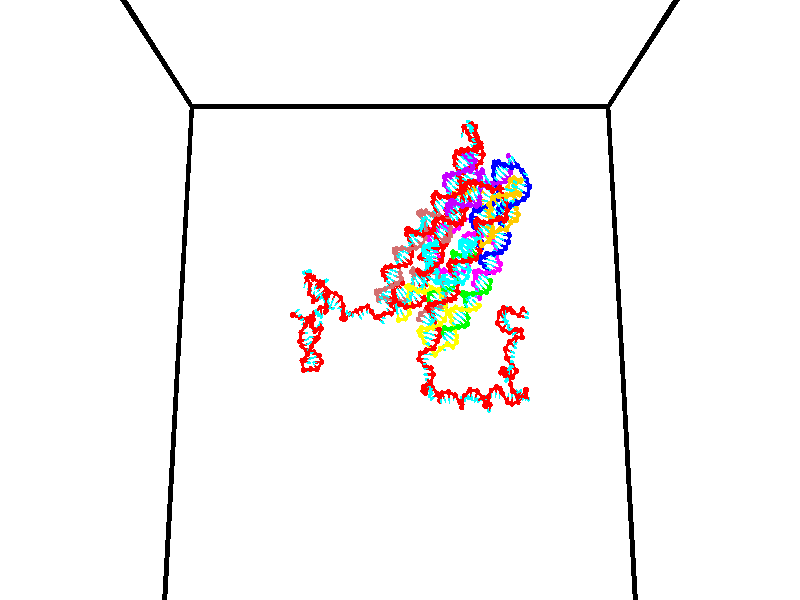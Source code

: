 // switches for output
#declare DRAW_BASES = 1; // possible values are 0, 1; only relevant for DNA ribbons
#declare DRAW_BASES_TYPE = 3; // possible values are 1, 2, 3; only relevant for DNA ribbons
#declare DRAW_FOG = 0; // set to 1 to enable fog

#include "colors.inc"

#include "transforms.inc"
background { rgb <1, 1, 1>}

#default {
   normal{
       ripples 0.25
       frequency 0.20
       turbulence 0.2
       lambda 5
   }
	finish {
		phong 0.1
		phong_size 40.
	}
}

// original window dimensions: 1024x640


// camera settings

camera {
	sky <0, 0.179814, -0.983701>
	up <0, 0.179814, -0.983701>
	right 1.6 * <1, 0, 0>
	location <35, 94.9851, 44.8844>
	look_at <35, 29.7336, 32.9568>
	direction <0, -65.2515, -11.9276>
	angle 67.0682
}


# declare cpy_camera_pos = <35, 94.9851, 44.8844>;
# if (DRAW_FOG = 1)
fog {
	fog_type 2
	up vnormalize(cpy_camera_pos)
	color rgbt<1,1,1,0.3>
	distance 1e-5
	fog_alt 3e-3
	fog_offset 56
}
# end


// LIGHTS

# declare lum = 6;
global_settings {
	ambient_light rgb lum * <0.05, 0.05, 0.05>
	max_trace_level 15
}# declare cpy_direct_light_amount = 0.25;
light_source
{	1000 * <-1, -1.16352, -0.803886>,
	rgb lum * cpy_direct_light_amount
	parallel
}

light_source
{	1000 * <1, 1.16352, 0.803886>,
	rgb lum * cpy_direct_light_amount
	parallel
}

// strand 0

// nucleotide -1

// particle -1
sphere {
	<24.135859, 34.829372, 35.173183> 0.250000
	pigment { color rgbt <1,0,0,0> }
	no_shadow
}
cylinder {
	<24.442263, 35.021843, 35.002678>,  <24.626104, 35.137325, 34.900375>, 0.100000
	pigment { color rgbt <1,0,0,0> }
	no_shadow
}
cylinder {
	<24.442263, 35.021843, 35.002678>,  <24.135859, 34.829372, 35.173183>, 0.100000
	pigment { color rgbt <1,0,0,0> }
	no_shadow
}

// particle -1
sphere {
	<24.442263, 35.021843, 35.002678> 0.100000
	pigment { color rgbt <1,0,0,0> }
	no_shadow
}
sphere {
	0, 1
	scale<0.080000,0.200000,0.300000>
	matrix <0.517837, -0.068996, 0.852693,
		0.380884, -0.873905, -0.302022,
		0.766011, 0.481175, -0.426261,
		24.672066, 35.166195, 34.874802>
	pigment { color rgbt <0,1,1,0> }
	no_shadow
}
cylinder {
	<24.836210, 34.361763, 35.290997>,  <24.135859, 34.829372, 35.173183>, 0.130000
	pigment { color rgbt <1,0,0,0> }
	no_shadow
}

// nucleotide -1

// particle -1
sphere {
	<24.836210, 34.361763, 35.290997> 0.250000
	pigment { color rgbt <1,0,0,0> }
	no_shadow
}
cylinder {
	<24.900558, 34.754681, 35.252586>,  <24.939167, 34.990433, 35.229542>, 0.100000
	pigment { color rgbt <1,0,0,0> }
	no_shadow
}
cylinder {
	<24.900558, 34.754681, 35.252586>,  <24.836210, 34.361763, 35.290997>, 0.100000
	pigment { color rgbt <1,0,0,0> }
	no_shadow
}

// particle -1
sphere {
	<24.900558, 34.754681, 35.252586> 0.100000
	pigment { color rgbt <1,0,0,0> }
	no_shadow
}
sphere {
	0, 1
	scale<0.080000,0.200000,0.300000>
	matrix <0.464101, 0.010577, 0.885719,
		0.871052, -0.187051, -0.454181,
		0.160870, 0.982293, -0.096024,
		24.948820, 35.049370, 35.223778>
	pigment { color rgbt <0,1,1,0> }
	no_shadow
}
cylinder {
	<25.580378, 34.519684, 35.453602>,  <24.836210, 34.361763, 35.290997>, 0.130000
	pigment { color rgbt <1,0,0,0> }
	no_shadow
}

// nucleotide -1

// particle -1
sphere {
	<25.580378, 34.519684, 35.453602> 0.250000
	pigment { color rgbt <1,0,0,0> }
	no_shadow
}
cylinder {
	<25.336721, 34.825726, 35.537094>,  <25.190527, 35.009350, 35.587189>, 0.100000
	pigment { color rgbt <1,0,0,0> }
	no_shadow
}
cylinder {
	<25.336721, 34.825726, 35.537094>,  <25.580378, 34.519684, 35.453602>, 0.100000
	pigment { color rgbt <1,0,0,0> }
	no_shadow
}

// particle -1
sphere {
	<25.336721, 34.825726, 35.537094> 0.100000
	pigment { color rgbt <1,0,0,0> }
	no_shadow
}
sphere {
	0, 1
	scale<0.080000,0.200000,0.300000>
	matrix <0.350219, 0.023377, 0.936376,
		0.711542, 0.643487, -0.282192,
		-0.609143, 0.765100, 0.208728,
		25.153978, 35.055256, 35.599712>
	pigment { color rgbt <0,1,1,0> }
	no_shadow
}
cylinder {
	<25.932329, 35.235760, 35.685440>,  <25.580378, 34.519684, 35.453602>, 0.130000
	pigment { color rgbt <1,0,0,0> }
	no_shadow
}

// nucleotide -1

// particle -1
sphere {
	<25.932329, 35.235760, 35.685440> 0.250000
	pigment { color rgbt <1,0,0,0> }
	no_shadow
}
cylinder {
	<25.574820, 35.140236, 35.837303>,  <25.360313, 35.082920, 35.928421>, 0.100000
	pigment { color rgbt <1,0,0,0> }
	no_shadow
}
cylinder {
	<25.574820, 35.140236, 35.837303>,  <25.932329, 35.235760, 35.685440>, 0.100000
	pigment { color rgbt <1,0,0,0> }
	no_shadow
}

// particle -1
sphere {
	<25.574820, 35.140236, 35.837303> 0.100000
	pigment { color rgbt <1,0,0,0> }
	no_shadow
}
sphere {
	0, 1
	scale<0.080000,0.200000,0.300000>
	matrix <0.419248, -0.144065, 0.896368,
		-0.159367, 0.960320, 0.228883,
		-0.893774, -0.238811, 0.379653,
		25.306686, 35.068592, 35.951199>
	pigment { color rgbt <0,1,1,0> }
	no_shadow
}
cylinder {
	<25.587898, 35.715549, 36.198780>,  <25.932329, 35.235760, 35.685440>, 0.130000
	pigment { color rgbt <1,0,0,0> }
	no_shadow
}

// nucleotide -1

// particle -1
sphere {
	<25.587898, 35.715549, 36.198780> 0.250000
	pigment { color rgbt <1,0,0,0> }
	no_shadow
}
cylinder {
	<25.491177, 35.335133, 36.275776>,  <25.433144, 35.106884, 36.321972>, 0.100000
	pigment { color rgbt <1,0,0,0> }
	no_shadow
}
cylinder {
	<25.491177, 35.335133, 36.275776>,  <25.587898, 35.715549, 36.198780>, 0.100000
	pigment { color rgbt <1,0,0,0> }
	no_shadow
}

// particle -1
sphere {
	<25.491177, 35.335133, 36.275776> 0.100000
	pigment { color rgbt <1,0,0,0> }
	no_shadow
}
sphere {
	0, 1
	scale<0.080000,0.200000,0.300000>
	matrix <0.476342, 0.056482, 0.877444,
		-0.845358, 0.303859, 0.439363,
		-0.241803, -0.951041, 0.192488,
		25.418636, 35.049820, 36.333523>
	pigment { color rgbt <0,1,1,0> }
	no_shadow
}
cylinder {
	<25.176319, 35.577209, 36.780811>,  <25.587898, 35.715549, 36.198780>, 0.130000
	pigment { color rgbt <1,0,0,0> }
	no_shadow
}

// nucleotide -1

// particle -1
sphere {
	<25.176319, 35.577209, 36.780811> 0.250000
	pigment { color rgbt <1,0,0,0> }
	no_shadow
}
cylinder {
	<25.400494, 35.246677, 36.758568>,  <25.534998, 35.048359, 36.745224>, 0.100000
	pigment { color rgbt <1,0,0,0> }
	no_shadow
}
cylinder {
	<25.400494, 35.246677, 36.758568>,  <25.176319, 35.577209, 36.780811>, 0.100000
	pigment { color rgbt <1,0,0,0> }
	no_shadow
}

// particle -1
sphere {
	<25.400494, 35.246677, 36.758568> 0.100000
	pigment { color rgbt <1,0,0,0> }
	no_shadow
}
sphere {
	0, 1
	scale<0.080000,0.200000,0.300000>
	matrix <0.201953, 0.071237, 0.976801,
		-0.803198, -0.558664, 0.206803,
		0.560436, -0.826329, -0.055606,
		25.568624, 34.998779, 36.741886>
	pigment { color rgbt <0,1,1,0> }
	no_shadow
}
cylinder {
	<24.997438, 35.135242, 37.442535>,  <25.176319, 35.577209, 36.780811>, 0.130000
	pigment { color rgbt <1,0,0,0> }
	no_shadow
}

// nucleotide -1

// particle -1
sphere {
	<24.997438, 35.135242, 37.442535> 0.250000
	pigment { color rgbt <1,0,0,0> }
	no_shadow
}
cylinder {
	<25.361164, 35.005447, 37.338345>,  <25.579399, 34.927570, 37.275829>, 0.100000
	pigment { color rgbt <1,0,0,0> }
	no_shadow
}
cylinder {
	<25.361164, 35.005447, 37.338345>,  <24.997438, 35.135242, 37.442535>, 0.100000
	pigment { color rgbt <1,0,0,0> }
	no_shadow
}

// particle -1
sphere {
	<25.361164, 35.005447, 37.338345> 0.100000
	pigment { color rgbt <1,0,0,0> }
	no_shadow
}
sphere {
	0, 1
	scale<0.080000,0.200000,0.300000>
	matrix <0.201132, -0.205249, 0.957820,
		-0.364269, -0.923351, -0.121371,
		0.909316, -0.324492, -0.260481,
		25.633959, 34.908100, 37.260201>
	pigment { color rgbt <0,1,1,0> }
	no_shadow
}
cylinder {
	<25.114931, 34.495163, 37.733788>,  <24.997438, 35.135242, 37.442535>, 0.130000
	pigment { color rgbt <1,0,0,0> }
	no_shadow
}

// nucleotide -1

// particle -1
sphere {
	<25.114931, 34.495163, 37.733788> 0.250000
	pigment { color rgbt <1,0,0,0> }
	no_shadow
}
cylinder {
	<25.464975, 34.680939, 37.679413>,  <25.675001, 34.792404, 37.646790>, 0.100000
	pigment { color rgbt <1,0,0,0> }
	no_shadow
}
cylinder {
	<25.464975, 34.680939, 37.679413>,  <25.114931, 34.495163, 37.733788>, 0.100000
	pigment { color rgbt <1,0,0,0> }
	no_shadow
}

// particle -1
sphere {
	<25.464975, 34.680939, 37.679413> 0.100000
	pigment { color rgbt <1,0,0,0> }
	no_shadow
}
sphere {
	0, 1
	scale<0.080000,0.200000,0.300000>
	matrix <0.211006, -0.113421, 0.970882,
		0.435501, -0.878310, -0.197256,
		0.875109, 0.464442, -0.135933,
		25.727509, 34.820271, 37.638634>
	pigment { color rgbt <0,1,1,0> }
	no_shadow
}
cylinder {
	<25.574543, 34.158493, 38.142628>,  <25.114931, 34.495163, 37.733788>, 0.130000
	pigment { color rgbt <1,0,0,0> }
	no_shadow
}

// nucleotide -1

// particle -1
sphere {
	<25.574543, 34.158493, 38.142628> 0.250000
	pigment { color rgbt <1,0,0,0> }
	no_shadow
}
cylinder {
	<25.750900, 34.513710, 38.090496>,  <25.856714, 34.726841, 38.059216>, 0.100000
	pigment { color rgbt <1,0,0,0> }
	no_shadow
}
cylinder {
	<25.750900, 34.513710, 38.090496>,  <25.574543, 34.158493, 38.142628>, 0.100000
	pigment { color rgbt <1,0,0,0> }
	no_shadow
}

// particle -1
sphere {
	<25.750900, 34.513710, 38.090496> 0.100000
	pigment { color rgbt <1,0,0,0> }
	no_shadow
}
sphere {
	0, 1
	scale<0.080000,0.200000,0.300000>
	matrix <0.379830, -0.053034, 0.923535,
		0.813230, -0.456684, -0.360689,
		0.440892, 0.888047, -0.130334,
		25.883167, 34.780125, 38.051395>
	pigment { color rgbt <0,1,1,0> }
	no_shadow
}
cylinder {
	<26.281101, 33.997768, 38.219723>,  <25.574543, 34.158493, 38.142628>, 0.130000
	pigment { color rgbt <1,0,0,0> }
	no_shadow
}

// nucleotide -1

// particle -1
sphere {
	<26.281101, 33.997768, 38.219723> 0.250000
	pigment { color rgbt <1,0,0,0> }
	no_shadow
}
cylinder {
	<26.224728, 34.387341, 38.290825>,  <26.190903, 34.621082, 38.333485>, 0.100000
	pigment { color rgbt <1,0,0,0> }
	no_shadow
}
cylinder {
	<26.224728, 34.387341, 38.290825>,  <26.281101, 33.997768, 38.219723>, 0.100000
	pigment { color rgbt <1,0,0,0> }
	no_shadow
}

// particle -1
sphere {
	<26.224728, 34.387341, 38.290825> 0.100000
	pigment { color rgbt <1,0,0,0> }
	no_shadow
}
sphere {
	0, 1
	scale<0.080000,0.200000,0.300000>
	matrix <0.239697, -0.140635, 0.960607,
		0.960564, 0.177989, -0.213628,
		-0.140934, 0.973931, 0.177752,
		26.182447, 34.679520, 38.344151>
	pigment { color rgbt <0,1,1,0> }
	no_shadow
}
cylinder {
	<26.871336, 34.206654, 38.540539>,  <26.281101, 33.997768, 38.219723>, 0.130000
	pigment { color rgbt <1,0,0,0> }
	no_shadow
}

// nucleotide -1

// particle -1
sphere {
	<26.871336, 34.206654, 38.540539> 0.250000
	pigment { color rgbt <1,0,0,0> }
	no_shadow
}
cylinder {
	<26.614227, 34.491840, 38.652622>,  <26.459963, 34.662952, 38.719872>, 0.100000
	pigment { color rgbt <1,0,0,0> }
	no_shadow
}
cylinder {
	<26.614227, 34.491840, 38.652622>,  <26.871336, 34.206654, 38.540539>, 0.100000
	pigment { color rgbt <1,0,0,0> }
	no_shadow
}

// particle -1
sphere {
	<26.614227, 34.491840, 38.652622> 0.100000
	pigment { color rgbt <1,0,0,0> }
	no_shadow
}
sphere {
	0, 1
	scale<0.080000,0.200000,0.300000>
	matrix <0.135622, -0.254098, 0.957623,
		0.753958, 0.653534, 0.066632,
		-0.642770, 0.712971, 0.280213,
		26.421396, 34.705730, 38.736687>
	pigment { color rgbt <0,1,1,0> }
	no_shadow
}
cylinder {
	<27.150188, 34.620007, 39.127670>,  <26.871336, 34.206654, 38.540539>, 0.130000
	pigment { color rgbt <1,0,0,0> }
	no_shadow
}

// nucleotide -1

// particle -1
sphere {
	<27.150188, 34.620007, 39.127670> 0.250000
	pigment { color rgbt <1,0,0,0> }
	no_shadow
}
cylinder {
	<26.750231, 34.619495, 39.133442>,  <26.510256, 34.619190, 39.136906>, 0.100000
	pigment { color rgbt <1,0,0,0> }
	no_shadow
}
cylinder {
	<26.750231, 34.619495, 39.133442>,  <27.150188, 34.620007, 39.127670>, 0.100000
	pigment { color rgbt <1,0,0,0> }
	no_shadow
}

// particle -1
sphere {
	<26.750231, 34.619495, 39.133442> 0.100000
	pigment { color rgbt <1,0,0,0> }
	no_shadow
}
sphere {
	0, 1
	scale<0.080000,0.200000,0.300000>
	matrix <0.014375, -0.212348, 0.977088,
		0.001819, 0.977193, 0.212344,
		-0.999895, -0.001276, 0.014433,
		26.450262, 34.619114, 39.137772>
	pigment { color rgbt <0,1,1,0> }
	no_shadow
}
cylinder {
	<26.679937, 34.295696, 39.688339>,  <27.150188, 34.620007, 39.127670>, 0.130000
	pigment { color rgbt <1,0,0,0> }
	no_shadow
}

// nucleotide -1

// particle -1
sphere {
	<26.679937, 34.295696, 39.688339> 0.250000
	pigment { color rgbt <1,0,0,0> }
	no_shadow
}
cylinder {
	<26.469816, 34.047302, 39.455639>,  <26.343742, 33.898266, 39.316021>, 0.100000
	pigment { color rgbt <1,0,0,0> }
	no_shadow
}
cylinder {
	<26.469816, 34.047302, 39.455639>,  <26.679937, 34.295696, 39.688339>, 0.100000
	pigment { color rgbt <1,0,0,0> }
	no_shadow
}

// particle -1
sphere {
	<26.469816, 34.047302, 39.455639> 0.100000
	pigment { color rgbt <1,0,0,0> }
	no_shadow
}
sphere {
	0, 1
	scale<0.080000,0.200000,0.300000>
	matrix <-0.749297, 0.013586, 0.662095,
		-0.403249, 0.783703, -0.472440,
		-0.525305, -0.620986, -0.581748,
		26.312225, 33.861008, 39.281113>
	pigment { color rgbt <0,1,1,0> }
	no_shadow
}
cylinder {
	<26.065737, 34.579285, 39.698040>,  <26.679937, 34.295696, 39.688339>, 0.130000
	pigment { color rgbt <1,0,0,0> }
	no_shadow
}

// nucleotide -1

// particle -1
sphere {
	<26.065737, 34.579285, 39.698040> 0.250000
	pigment { color rgbt <1,0,0,0> }
	no_shadow
}
cylinder {
	<26.021463, 34.192333, 39.606895>,  <25.994900, 33.960163, 39.552208>, 0.100000
	pigment { color rgbt <1,0,0,0> }
	no_shadow
}
cylinder {
	<26.021463, 34.192333, 39.606895>,  <26.065737, 34.579285, 39.698040>, 0.100000
	pigment { color rgbt <1,0,0,0> }
	no_shadow
}

// particle -1
sphere {
	<26.021463, 34.192333, 39.606895> 0.100000
	pigment { color rgbt <1,0,0,0> }
	no_shadow
}
sphere {
	0, 1
	scale<0.080000,0.200000,0.300000>
	matrix <-0.612879, -0.114053, 0.781902,
		-0.782386, 0.226199, -0.580264,
		-0.110685, -0.967381, -0.227866,
		25.988258, 33.902119, 39.538536>
	pigment { color rgbt <0,1,1,0> }
	no_shadow
}
cylinder {
	<25.342609, 34.488495, 39.748646>,  <26.065737, 34.579285, 39.698040>, 0.130000
	pigment { color rgbt <1,0,0,0> }
	no_shadow
}

// nucleotide -1

// particle -1
sphere {
	<25.342609, 34.488495, 39.748646> 0.250000
	pigment { color rgbt <1,0,0,0> }
	no_shadow
}
cylinder {
	<25.504141, 34.122738, 39.759995>,  <25.601059, 33.903282, 39.766804>, 0.100000
	pigment { color rgbt <1,0,0,0> }
	no_shadow
}
cylinder {
	<25.504141, 34.122738, 39.759995>,  <25.342609, 34.488495, 39.748646>, 0.100000
	pigment { color rgbt <1,0,0,0> }
	no_shadow
}

// particle -1
sphere {
	<25.504141, 34.122738, 39.759995> 0.100000
	pigment { color rgbt <1,0,0,0> }
	no_shadow
}
sphere {
	0, 1
	scale<0.080000,0.200000,0.300000>
	matrix <-0.466986, -0.179368, 0.865882,
		-0.786669, -0.362916, -0.499444,
		0.403827, -0.914395, 0.028374,
		25.625290, 33.848419, 39.768505>
	pigment { color rgbt <0,1,1,0> }
	no_shadow
}
cylinder {
	<25.230558, 34.878323, 39.037674>,  <25.342609, 34.488495, 39.748646>, 0.130000
	pigment { color rgbt <1,0,0,0> }
	no_shadow
}

// nucleotide -1

// particle -1
sphere {
	<25.230558, 34.878323, 39.037674> 0.250000
	pigment { color rgbt <1,0,0,0> }
	no_shadow
}
cylinder {
	<25.619413, 34.920612, 39.121357>,  <25.852726, 34.945988, 39.171566>, 0.100000
	pigment { color rgbt <1,0,0,0> }
	no_shadow
}
cylinder {
	<25.619413, 34.920612, 39.121357>,  <25.230558, 34.878323, 39.037674>, 0.100000
	pigment { color rgbt <1,0,0,0> }
	no_shadow
}

// particle -1
sphere {
	<25.619413, 34.920612, 39.121357> 0.100000
	pigment { color rgbt <1,0,0,0> }
	no_shadow
}
sphere {
	0, 1
	scale<0.080000,0.200000,0.300000>
	matrix <0.124248, 0.524378, -0.842372,
		-0.198765, 0.844896, 0.496632,
		0.972139, 0.105728, 0.209205,
		25.911055, 34.952332, 39.184120>
	pigment { color rgbt <0,1,1,0> }
	no_shadow
}
cylinder {
	<25.535707, 35.552704, 39.044289>,  <25.230558, 34.878323, 39.037674>, 0.130000
	pigment { color rgbt <1,0,0,0> }
	no_shadow
}

// nucleotide -1

// particle -1
sphere {
	<25.535707, 35.552704, 39.044289> 0.250000
	pigment { color rgbt <1,0,0,0> }
	no_shadow
}
cylinder {
	<25.838303, 35.311535, 38.942932>,  <26.019859, 35.166832, 38.882118>, 0.100000
	pigment { color rgbt <1,0,0,0> }
	no_shadow
}
cylinder {
	<25.838303, 35.311535, 38.942932>,  <25.535707, 35.552704, 39.044289>, 0.100000
	pigment { color rgbt <1,0,0,0> }
	no_shadow
}

// particle -1
sphere {
	<25.838303, 35.311535, 38.942932> 0.100000
	pigment { color rgbt <1,0,0,0> }
	no_shadow
}
sphere {
	0, 1
	scale<0.080000,0.200000,0.300000>
	matrix <-0.026112, 0.359286, -0.932862,
		0.653485, 0.712316, 0.256052,
		0.756489, -0.602926, -0.253388,
		26.065248, 35.130657, 38.866917>
	pigment { color rgbt <0,1,1,0> }
	no_shadow
}
cylinder {
	<25.915110, 35.936626, 38.570824>,  <25.535707, 35.552704, 39.044289>, 0.130000
	pigment { color rgbt <1,0,0,0> }
	no_shadow
}

// nucleotide -1

// particle -1
sphere {
	<25.915110, 35.936626, 38.570824> 0.250000
	pigment { color rgbt <1,0,0,0> }
	no_shadow
}
cylinder {
	<26.007763, 35.555378, 38.492939>,  <26.063354, 35.326630, 38.446209>, 0.100000
	pigment { color rgbt <1,0,0,0> }
	no_shadow
}
cylinder {
	<26.007763, 35.555378, 38.492939>,  <25.915110, 35.936626, 38.570824>, 0.100000
	pigment { color rgbt <1,0,0,0> }
	no_shadow
}

// particle -1
sphere {
	<26.007763, 35.555378, 38.492939> 0.100000
	pigment { color rgbt <1,0,0,0> }
	no_shadow
}
sphere {
	0, 1
	scale<0.080000,0.200000,0.300000>
	matrix <-0.201958, 0.148683, -0.968042,
		0.951609, 0.263555, -0.158050,
		0.231633, -0.953117, -0.194715,
		26.077253, 35.269444, 38.434525>
	pigment { color rgbt <0,1,1,0> }
	no_shadow
}
cylinder {
	<26.294399, 35.987747, 37.977852>,  <25.915110, 35.936626, 38.570824>, 0.130000
	pigment { color rgbt <1,0,0,0> }
	no_shadow
}

// nucleotide -1

// particle -1
sphere {
	<26.294399, 35.987747, 37.977852> 0.250000
	pigment { color rgbt <1,0,0,0> }
	no_shadow
}
cylinder {
	<26.171345, 35.608799, 38.013283>,  <26.097513, 35.381428, 38.034542>, 0.100000
	pigment { color rgbt <1,0,0,0> }
	no_shadow
}
cylinder {
	<26.171345, 35.608799, 38.013283>,  <26.294399, 35.987747, 37.977852>, 0.100000
	pigment { color rgbt <1,0,0,0> }
	no_shadow
}

// particle -1
sphere {
	<26.171345, 35.608799, 38.013283> 0.100000
	pigment { color rgbt <1,0,0,0> }
	no_shadow
}
sphere {
	0, 1
	scale<0.080000,0.200000,0.300000>
	matrix <-0.181597, -0.032927, -0.982822,
		0.934015, -0.318436, -0.161911,
		-0.307634, -0.947372, 0.088581,
		26.079054, 35.324589, 38.039856>
	pigment { color rgbt <0,1,1,0> }
	no_shadow
}
cylinder {
	<26.627291, 35.739288, 37.445324>,  <26.294399, 35.987747, 37.977852>, 0.130000
	pigment { color rgbt <1,0,0,0> }
	no_shadow
}

// nucleotide -1

// particle -1
sphere {
	<26.627291, 35.739288, 37.445324> 0.250000
	pigment { color rgbt <1,0,0,0> }
	no_shadow
}
cylinder {
	<26.360415, 35.448311, 37.509422>,  <26.200289, 35.273724, 37.547882>, 0.100000
	pigment { color rgbt <1,0,0,0> }
	no_shadow
}
cylinder {
	<26.360415, 35.448311, 37.509422>,  <26.627291, 35.739288, 37.445324>, 0.100000
	pigment { color rgbt <1,0,0,0> }
	no_shadow
}

// particle -1
sphere {
	<26.360415, 35.448311, 37.509422> 0.100000
	pigment { color rgbt <1,0,0,0> }
	no_shadow
}
sphere {
	0, 1
	scale<0.080000,0.200000,0.300000>
	matrix <-0.018019, -0.199305, -0.979772,
		0.744670, -0.656581, 0.119866,
		-0.667190, -0.727447, 0.160248,
		26.160257, 35.230076, 37.557495>
	pigment { color rgbt <0,1,1,0> }
	no_shadow
}
cylinder {
	<26.807405, 35.033096, 37.113705>,  <26.627291, 35.739288, 37.445324>, 0.130000
	pigment { color rgbt <1,0,0,0> }
	no_shadow
}

// nucleotide -1

// particle -1
sphere {
	<26.807405, 35.033096, 37.113705> 0.250000
	pigment { color rgbt <1,0,0,0> }
	no_shadow
}
cylinder {
	<26.416775, 35.119148, 37.112225>,  <26.182396, 35.170780, 37.111336>, 0.100000
	pigment { color rgbt <1,0,0,0> }
	no_shadow
}
cylinder {
	<26.416775, 35.119148, 37.112225>,  <26.807405, 35.033096, 37.113705>, 0.100000
	pigment { color rgbt <1,0,0,0> }
	no_shadow
}

// particle -1
sphere {
	<26.416775, 35.119148, 37.112225> 0.100000
	pigment { color rgbt <1,0,0,0> }
	no_shadow
}
sphere {
	0, 1
	scale<0.080000,0.200000,0.300000>
	matrix <-0.028704, -0.147326, -0.988671,
		-0.213244, -0.965407, 0.150051,
		-0.976577, 0.215136, -0.003705,
		26.123802, 35.183689, 37.111115>
	pigment { color rgbt <0,1,1,0> }
	no_shadow
}
cylinder {
	<27.114964, 35.117039, 36.365906>,  <26.807405, 35.033096, 37.113705>, 0.130000
	pigment { color rgbt <1,0,0,0> }
	no_shadow
}

// nucleotide -1

// particle -1
sphere {
	<27.114964, 35.117039, 36.365906> 0.250000
	pigment { color rgbt <1,0,0,0> }
	no_shadow
}
cylinder {
	<27.034266, 34.861591, 36.068863>,  <26.985846, 34.708321, 35.890636>, 0.100000
	pigment { color rgbt <1,0,0,0> }
	no_shadow
}
cylinder {
	<27.034266, 34.861591, 36.068863>,  <27.114964, 35.117039, 36.365906>, 0.100000
	pigment { color rgbt <1,0,0,0> }
	no_shadow
}

// particle -1
sphere {
	<27.034266, 34.861591, 36.068863> 0.100000
	pigment { color rgbt <1,0,0,0> }
	no_shadow
}
sphere {
	0, 1
	scale<0.080000,0.200000,0.300000>
	matrix <-0.256339, -0.697337, 0.669336,
		-0.945298, 0.325395, -0.023019,
		-0.201747, -0.638623, -0.742603,
		26.973742, 34.670006, 35.846081>
	pigment { color rgbt <0,1,1,0> }
	no_shadow
}
cylinder {
	<26.443192, 34.765942, 36.530697>,  <27.114964, 35.117039, 36.365906>, 0.130000
	pigment { color rgbt <1,0,0,0> }
	no_shadow
}

// nucleotide -1

// particle -1
sphere {
	<26.443192, 34.765942, 36.530697> 0.250000
	pigment { color rgbt <1,0,0,0> }
	no_shadow
}
cylinder {
	<26.644884, 34.539906, 36.269493>,  <26.765900, 34.404282, 36.112770>, 0.100000
	pigment { color rgbt <1,0,0,0> }
	no_shadow
}
cylinder {
	<26.644884, 34.539906, 36.269493>,  <26.443192, 34.765942, 36.530697>, 0.100000
	pigment { color rgbt <1,0,0,0> }
	no_shadow
}

// particle -1
sphere {
	<26.644884, 34.539906, 36.269493> 0.100000
	pigment { color rgbt <1,0,0,0> }
	no_shadow
}
sphere {
	0, 1
	scale<0.080000,0.200000,0.300000>
	matrix <-0.229460, -0.816665, 0.529534,
		-0.832529, -0.117165, -0.541450,
		0.504226, -0.565094, -0.653013,
		26.796152, 34.370377, 36.073589>
	pigment { color rgbt <0,1,1,0> }
	no_shadow
}
cylinder {
	<26.041702, 34.556499, 36.039455>,  <26.443192, 34.765942, 36.530697>, 0.130000
	pigment { color rgbt <1,0,0,0> }
	no_shadow
}

// nucleotide -1

// particle -1
sphere {
	<26.041702, 34.556499, 36.039455> 0.250000
	pigment { color rgbt <1,0,0,0> }
	no_shadow
}
cylinder {
	<26.302530, 34.286022, 36.176605>,  <26.459026, 34.123734, 36.258896>, 0.100000
	pigment { color rgbt <1,0,0,0> }
	no_shadow
}
cylinder {
	<26.302530, 34.286022, 36.176605>,  <26.041702, 34.556499, 36.039455>, 0.100000
	pigment { color rgbt <1,0,0,0> }
	no_shadow
}

// particle -1
sphere {
	<26.302530, 34.286022, 36.176605> 0.100000
	pigment { color rgbt <1,0,0,0> }
	no_shadow
}
sphere {
	0, 1
	scale<0.080000,0.200000,0.300000>
	matrix <-0.750671, -0.512430, 0.417023,
		-0.106290, -0.529314, -0.841742,
		0.652070, -0.676197, 0.342874,
		26.498152, 34.083164, 36.279469>
	pigment { color rgbt <0,1,1,0> }
	no_shadow
}
cylinder {
	<25.952318, 33.925987, 35.699989>,  <26.041702, 34.556499, 36.039455>, 0.130000
	pigment { color rgbt <1,0,0,0> }
	no_shadow
}

// nucleotide -1

// particle -1
sphere {
	<25.952318, 33.925987, 35.699989> 0.250000
	pigment { color rgbt <1,0,0,0> }
	no_shadow
}
cylinder {
	<26.082851, 33.879417, 36.075211>,  <26.161171, 33.851475, 36.300343>, 0.100000
	pigment { color rgbt <1,0,0,0> }
	no_shadow
}
cylinder {
	<26.082851, 33.879417, 36.075211>,  <25.952318, 33.925987, 35.699989>, 0.100000
	pigment { color rgbt <1,0,0,0> }
	no_shadow
}

// particle -1
sphere {
	<26.082851, 33.879417, 36.075211> 0.100000
	pigment { color rgbt <1,0,0,0> }
	no_shadow
}
sphere {
	0, 1
	scale<0.080000,0.200000,0.300000>
	matrix <-0.859415, -0.449759, 0.243151,
		0.393590, -0.885529, -0.246831,
		0.326332, -0.116429, 0.938058,
		26.180752, 33.844490, 36.356628>
	pigment { color rgbt <0,1,1,0> }
	no_shadow
}
cylinder {
	<26.064837, 33.345699, 35.351562>,  <25.952318, 33.925987, 35.699989>, 0.130000
	pigment { color rgbt <1,0,0,0> }
	no_shadow
}

// nucleotide -1

// particle -1
sphere {
	<26.064837, 33.345699, 35.351562> 0.250000
	pigment { color rgbt <1,0,0,0> }
	no_shadow
}
cylinder {
	<26.166525, 33.329689, 34.965034>,  <26.227537, 33.320084, 34.733120>, 0.100000
	pigment { color rgbt <1,0,0,0> }
	no_shadow
}
cylinder {
	<26.166525, 33.329689, 34.965034>,  <26.064837, 33.345699, 35.351562>, 0.100000
	pigment { color rgbt <1,0,0,0> }
	no_shadow
}

// particle -1
sphere {
	<26.166525, 33.329689, 34.965034> 0.100000
	pigment { color rgbt <1,0,0,0> }
	no_shadow
}
sphere {
	0, 1
	scale<0.080000,0.200000,0.300000>
	matrix <0.321886, -0.938681, 0.123560,
		-0.912009, -0.342456, -0.225749,
		0.254220, -0.040022, -0.966318,
		26.242790, 33.317684, 34.675140>
	pigment { color rgbt <0,1,1,0> }
	no_shadow
}
cylinder {
	<25.719435, 32.837368, 34.987240>,  <26.064837, 33.345699, 35.351562>, 0.130000
	pigment { color rgbt <1,0,0,0> }
	no_shadow
}

// nucleotide -1

// particle -1
sphere {
	<25.719435, 32.837368, 34.987240> 0.250000
	pigment { color rgbt <1,0,0,0> }
	no_shadow
}
cylinder {
	<26.077854, 32.921341, 34.830765>,  <26.292906, 32.971725, 34.736881>, 0.100000
	pigment { color rgbt <1,0,0,0> }
	no_shadow
}
cylinder {
	<26.077854, 32.921341, 34.830765>,  <25.719435, 32.837368, 34.987240>, 0.100000
	pigment { color rgbt <1,0,0,0> }
	no_shadow
}

// particle -1
sphere {
	<26.077854, 32.921341, 34.830765> 0.100000
	pigment { color rgbt <1,0,0,0> }
	no_shadow
}
sphere {
	0, 1
	scale<0.080000,0.200000,0.300000>
	matrix <0.342421, -0.887633, 0.307986,
		-0.282570, -0.409920, -0.867248,
		0.896048, 0.209937, -0.391184,
		26.346668, 32.984322, 34.713409>
	pigment { color rgbt <0,1,1,0> }
	no_shadow
}
cylinder {
	<25.974522, 32.317177, 34.561340>,  <25.719435, 32.837368, 34.987240>, 0.130000
	pigment { color rgbt <1,0,0,0> }
	no_shadow
}

// nucleotide -1

// particle -1
sphere {
	<25.974522, 32.317177, 34.561340> 0.250000
	pigment { color rgbt <1,0,0,0> }
	no_shadow
}
cylinder {
	<26.296066, 32.499763, 34.713890>,  <26.488993, 32.609314, 34.805420>, 0.100000
	pigment { color rgbt <1,0,0,0> }
	no_shadow
}
cylinder {
	<26.296066, 32.499763, 34.713890>,  <25.974522, 32.317177, 34.561340>, 0.100000
	pigment { color rgbt <1,0,0,0> }
	no_shadow
}

// particle -1
sphere {
	<26.296066, 32.499763, 34.713890> 0.100000
	pigment { color rgbt <1,0,0,0> }
	no_shadow
}
sphere {
	0, 1
	scale<0.080000,0.200000,0.300000>
	matrix <0.357928, -0.883300, 0.302767,
		0.475073, -0.106877, -0.873432,
		0.803861, 0.456462, 0.381378,
		26.537224, 32.636703, 34.828304>
	pigment { color rgbt <0,1,1,0> }
	no_shadow
}
cylinder {
	<26.624668, 32.303509, 34.131771>,  <25.974522, 32.317177, 34.561340>, 0.130000
	pigment { color rgbt <1,0,0,0> }
	no_shadow
}

// nucleotide -1

// particle -1
sphere {
	<26.624668, 32.303509, 34.131771> 0.250000
	pigment { color rgbt <1,0,0,0> }
	no_shadow
}
cylinder {
	<26.683470, 32.299877, 34.527409>,  <26.718750, 32.297699, 34.764790>, 0.100000
	pigment { color rgbt <1,0,0,0> }
	no_shadow
}
cylinder {
	<26.683470, 32.299877, 34.527409>,  <26.624668, 32.303509, 34.131771>, 0.100000
	pigment { color rgbt <1,0,0,0> }
	no_shadow
}

// particle -1
sphere {
	<26.683470, 32.299877, 34.527409> 0.100000
	pigment { color rgbt <1,0,0,0> }
	no_shadow
}
sphere {
	0, 1
	scale<0.080000,0.200000,0.300000>
	matrix <0.275747, -0.959940, -0.049791,
		0.949923, 0.280060, -0.138612,
		0.147004, -0.009075, 0.989094,
		26.727571, 32.297153, 34.824139>
	pigment { color rgbt <0,1,1,0> }
	no_shadow
}
cylinder {
	<27.312719, 32.359219, 34.089661>,  <26.624668, 32.303509, 34.131771>, 0.130000
	pigment { color rgbt <1,0,0,0> }
	no_shadow
}

// nucleotide -1

// particle -1
sphere {
	<27.312719, 32.359219, 34.089661> 0.250000
	pigment { color rgbt <1,0,0,0> }
	no_shadow
}
cylinder {
	<27.659281, 32.542892, 34.168140>,  <27.867218, 32.653095, 34.215229>, 0.100000
	pigment { color rgbt <1,0,0,0> }
	no_shadow
}
cylinder {
	<27.659281, 32.542892, 34.168140>,  <27.312719, 32.359219, 34.089661>, 0.100000
	pigment { color rgbt <1,0,0,0> }
	no_shadow
}

// particle -1
sphere {
	<27.659281, 32.542892, 34.168140> 0.100000
	pigment { color rgbt <1,0,0,0> }
	no_shadow
}
sphere {
	0, 1
	scale<0.080000,0.200000,0.300000>
	matrix <-0.232160, 0.718286, -0.655871,
		-0.442091, 0.522700, 0.728931,
		0.866405, 0.459184, 0.196198,
		27.919203, 32.680649, 34.227001>
	pigment { color rgbt <0,1,1,0> }
	no_shadow
}
cylinder {
	<27.203901, 32.916649, 34.602055>,  <27.312719, 32.359219, 34.089661>, 0.130000
	pigment { color rgbt <1,0,0,0> }
	no_shadow
}

// nucleotide -1

// particle -1
sphere {
	<27.203901, 32.916649, 34.602055> 0.250000
	pigment { color rgbt <1,0,0,0> }
	no_shadow
}
cylinder {
	<27.488350, 32.945194, 34.322281>,  <27.659019, 32.962322, 34.154415>, 0.100000
	pigment { color rgbt <1,0,0,0> }
	no_shadow
}
cylinder {
	<27.488350, 32.945194, 34.322281>,  <27.203901, 32.916649, 34.602055>, 0.100000
	pigment { color rgbt <1,0,0,0> }
	no_shadow
}

// particle -1
sphere {
	<27.488350, 32.945194, 34.322281> 0.100000
	pigment { color rgbt <1,0,0,0> }
	no_shadow
}
sphere {
	0, 1
	scale<0.080000,0.200000,0.300000>
	matrix <-0.585378, 0.611104, -0.532808,
		0.389405, 0.788327, 0.476345,
		0.711123, 0.071364, -0.699436,
		27.701687, 32.966602, 34.112450>
	pigment { color rgbt <0,1,1,0> }
	no_shadow
}
cylinder {
	<27.396509, 33.532211, 34.575680>,  <27.203901, 32.916649, 34.602055>, 0.130000
	pigment { color rgbt <1,0,0,0> }
	no_shadow
}

// nucleotide -1

// particle -1
sphere {
	<27.396509, 33.532211, 34.575680> 0.250000
	pigment { color rgbt <1,0,0,0> }
	no_shadow
}
cylinder {
	<27.466343, 33.364071, 34.219517>,  <27.508244, 33.263187, 34.005817>, 0.100000
	pigment { color rgbt <1,0,0,0> }
	no_shadow
}
cylinder {
	<27.466343, 33.364071, 34.219517>,  <27.396509, 33.532211, 34.575680>, 0.100000
	pigment { color rgbt <1,0,0,0> }
	no_shadow
}

// particle -1
sphere {
	<27.466343, 33.364071, 34.219517> 0.100000
	pigment { color rgbt <1,0,0,0> }
	no_shadow
}
sphere {
	0, 1
	scale<0.080000,0.200000,0.300000>
	matrix <-0.529051, 0.722628, -0.444875,
		0.830437, 0.548739, -0.096228,
		0.174583, -0.420350, -0.890408,
		27.518717, 33.237965, 33.952393>
	pigment { color rgbt <0,1,1,0> }
	no_shadow
}
cylinder {
	<27.447435, 34.144115, 34.246769>,  <27.396509, 33.532211, 34.575680>, 0.130000
	pigment { color rgbt <1,0,0,0> }
	no_shadow
}

// nucleotide -1

// particle -1
sphere {
	<27.447435, 34.144115, 34.246769> 0.250000
	pigment { color rgbt <1,0,0,0> }
	no_shadow
}
cylinder {
	<27.370764, 33.845367, 33.992073>,  <27.324760, 33.666119, 33.839256>, 0.100000
	pigment { color rgbt <1,0,0,0> }
	no_shadow
}
cylinder {
	<27.370764, 33.845367, 33.992073>,  <27.447435, 34.144115, 34.246769>, 0.100000
	pigment { color rgbt <1,0,0,0> }
	no_shadow
}

// particle -1
sphere {
	<27.370764, 33.845367, 33.992073> 0.100000
	pigment { color rgbt <1,0,0,0> }
	no_shadow
}
sphere {
	0, 1
	scale<0.080000,0.200000,0.300000>
	matrix <-0.565399, 0.614330, -0.550385,
		0.802236, 0.254516, -0.540036,
		-0.191678, -0.746874, -0.636741,
		27.313261, 33.621304, 33.801052>
	pigment { color rgbt <0,1,1,0> }
	no_shadow
}
cylinder {
	<27.447411, 34.374615, 33.580479>,  <27.447435, 34.144115, 34.246769>, 0.130000
	pigment { color rgbt <1,0,0,0> }
	no_shadow
}

// nucleotide -1

// particle -1
sphere {
	<27.447411, 34.374615, 33.580479> 0.250000
	pigment { color rgbt <1,0,0,0> }
	no_shadow
}
cylinder {
	<27.255009, 34.029713, 33.517048>,  <27.139568, 33.822773, 33.478989>, 0.100000
	pigment { color rgbt <1,0,0,0> }
	no_shadow
}
cylinder {
	<27.255009, 34.029713, 33.517048>,  <27.447411, 34.374615, 33.580479>, 0.100000
	pigment { color rgbt <1,0,0,0> }
	no_shadow
}

// particle -1
sphere {
	<27.255009, 34.029713, 33.517048> 0.100000
	pigment { color rgbt <1,0,0,0> }
	no_shadow
}
sphere {
	0, 1
	scale<0.080000,0.200000,0.300000>
	matrix <-0.509249, 0.422025, -0.750040,
		0.713652, -0.280015, -0.642099,
		-0.481005, -0.862257, -0.158581,
		27.110706, 33.771034, 33.469475>
	pigment { color rgbt <0,1,1,0> }
	no_shadow
}
cylinder {
	<27.446032, 34.219208, 32.837013>,  <27.447411, 34.374615, 33.580479>, 0.130000
	pigment { color rgbt <1,0,0,0> }
	no_shadow
}

// nucleotide -1

// particle -1
sphere {
	<27.446032, 34.219208, 32.837013> 0.250000
	pigment { color rgbt <1,0,0,0> }
	no_shadow
}
cylinder {
	<27.137089, 34.041824, 33.018917>,  <26.951723, 33.935394, 33.128059>, 0.100000
	pigment { color rgbt <1,0,0,0> }
	no_shadow
}
cylinder {
	<27.137089, 34.041824, 33.018917>,  <27.446032, 34.219208, 32.837013>, 0.100000
	pigment { color rgbt <1,0,0,0> }
	no_shadow
}

// particle -1
sphere {
	<27.137089, 34.041824, 33.018917> 0.100000
	pigment { color rgbt <1,0,0,0> }
	no_shadow
}
sphere {
	0, 1
	scale<0.080000,0.200000,0.300000>
	matrix <-0.620309, 0.372554, -0.690232,
		0.136670, -0.815196, -0.562829,
		-0.772359, -0.443462, 0.454757,
		26.905380, 33.908787, 33.155342>
	pigment { color rgbt <0,1,1,0> }
	no_shadow
}
cylinder {
	<27.042500, 33.839142, 32.356258>,  <27.446032, 34.219208, 32.837013>, 0.130000
	pigment { color rgbt <1,0,0,0> }
	no_shadow
}

// nucleotide -1

// particle -1
sphere {
	<27.042500, 33.839142, 32.356258> 0.250000
	pigment { color rgbt <1,0,0,0> }
	no_shadow
}
cylinder {
	<26.794426, 33.931953, 32.656002>,  <26.645582, 33.987640, 32.835846>, 0.100000
	pigment { color rgbt <1,0,0,0> }
	no_shadow
}
cylinder {
	<26.794426, 33.931953, 32.656002>,  <27.042500, 33.839142, 32.356258>, 0.100000
	pigment { color rgbt <1,0,0,0> }
	no_shadow
}

// particle -1
sphere {
	<26.794426, 33.931953, 32.656002> 0.100000
	pigment { color rgbt <1,0,0,0> }
	no_shadow
}
sphere {
	0, 1
	scale<0.080000,0.200000,0.300000>
	matrix <-0.734205, 0.164708, -0.658646,
		-0.276249, -0.958663, 0.068206,
		-0.620186, 0.232027, 0.749355,
		26.608370, 34.001560, 32.880810>
	pigment { color rgbt <0,1,1,0> }
	no_shadow
}
cylinder {
	<26.399296, 33.345421, 32.379559>,  <27.042500, 33.839142, 32.356258>, 0.130000
	pigment { color rgbt <1,0,0,0> }
	no_shadow
}

// nucleotide -1

// particle -1
sphere {
	<26.399296, 33.345421, 32.379559> 0.250000
	pigment { color rgbt <1,0,0,0> }
	no_shadow
}
cylinder {
	<26.328024, 33.710152, 32.527515>,  <26.285261, 33.928989, 32.616291>, 0.100000
	pigment { color rgbt <1,0,0,0> }
	no_shadow
}
cylinder {
	<26.328024, 33.710152, 32.527515>,  <26.399296, 33.345421, 32.379559>, 0.100000
	pigment { color rgbt <1,0,0,0> }
	no_shadow
}

// particle -1
sphere {
	<26.328024, 33.710152, 32.527515> 0.100000
	pigment { color rgbt <1,0,0,0> }
	no_shadow
}
sphere {
	0, 1
	scale<0.080000,0.200000,0.300000>
	matrix <-0.868294, 0.031159, -0.495071,
		-0.462945, -0.409388, 0.786182,
		-0.178179, 0.911828, 0.369894,
		26.274570, 33.983700, 32.638485>
	pigment { color rgbt <0,1,1,0> }
	no_shadow
}
cylinder {
	<26.533962, 32.765484, 31.912394>,  <26.399296, 33.345421, 32.379559>, 0.130000
	pigment { color rgbt <1,0,0,0> }
	no_shadow
}

// nucleotide -1

// particle -1
sphere {
	<26.533962, 32.765484, 31.912394> 0.250000
	pigment { color rgbt <1,0,0,0> }
	no_shadow
}
cylinder {
	<26.926928, 32.809265, 31.851877>,  <27.162706, 32.835533, 31.815567>, 0.100000
	pigment { color rgbt <1,0,0,0> }
	no_shadow
}
cylinder {
	<26.926928, 32.809265, 31.851877>,  <26.533962, 32.765484, 31.912394>, 0.100000
	pigment { color rgbt <1,0,0,0> }
	no_shadow
}

// particle -1
sphere {
	<26.926928, 32.809265, 31.851877> 0.100000
	pigment { color rgbt <1,0,0,0> }
	no_shadow
}
sphere {
	0, 1
	scale<0.080000,0.200000,0.300000>
	matrix <0.102789, -0.993385, -0.051200,
		-0.155892, 0.034749, -0.987163,
		0.982411, 0.109451, -0.151289,
		27.221651, 32.842102, 31.806490>
	pigment { color rgbt <0,1,1,0> }
	no_shadow
}
cylinder {
	<25.939104, 33.291046, 31.731573>,  <26.533962, 32.765484, 31.912394>, 0.130000
	pigment { color rgbt <1,0,0,0> }
	no_shadow
}

// nucleotide -1

// particle -1
sphere {
	<25.939104, 33.291046, 31.731573> 0.250000
	pigment { color rgbt <1,0,0,0> }
	no_shadow
}
cylinder {
	<25.773016, 33.472530, 31.416170>,  <25.673363, 33.581421, 31.226929>, 0.100000
	pigment { color rgbt <1,0,0,0> }
	no_shadow
}
cylinder {
	<25.773016, 33.472530, 31.416170>,  <25.939104, 33.291046, 31.731573>, 0.100000
	pigment { color rgbt <1,0,0,0> }
	no_shadow
}

// particle -1
sphere {
	<25.773016, 33.472530, 31.416170> 0.100000
	pigment { color rgbt <1,0,0,0> }
	no_shadow
}
sphere {
	0, 1
	scale<0.080000,0.200000,0.300000>
	matrix <0.043076, 0.875590, 0.481131,
		0.908701, 0.165809, -0.383105,
		-0.415219, 0.453706, -0.788507,
		25.648451, 33.608643, 31.179617>
	pigment { color rgbt <0,1,1,0> }
	no_shadow
}
cylinder {
	<26.097391, 33.979511, 31.747581>,  <25.939104, 33.291046, 31.731573>, 0.130000
	pigment { color rgbt <1,0,0,0> }
	no_shadow
}

// nucleotide -1

// particle -1
sphere {
	<26.097391, 33.979511, 31.747581> 0.250000
	pigment { color rgbt <1,0,0,0> }
	no_shadow
}
cylinder {
	<25.766853, 34.027493, 31.527485>,  <25.568531, 34.056282, 31.395428>, 0.100000
	pigment { color rgbt <1,0,0,0> }
	no_shadow
}
cylinder {
	<25.766853, 34.027493, 31.527485>,  <26.097391, 33.979511, 31.747581>, 0.100000
	pigment { color rgbt <1,0,0,0> }
	no_shadow
}

// particle -1
sphere {
	<25.766853, 34.027493, 31.527485> 0.100000
	pigment { color rgbt <1,0,0,0> }
	no_shadow
}
sphere {
	0, 1
	scale<0.080000,0.200000,0.300000>
	matrix <-0.161912, 0.885195, 0.436136,
		0.539387, 0.449489, -0.712054,
		-0.826345, 0.119956, -0.550241,
		25.518950, 34.063480, 31.362413>
	pigment { color rgbt <0,1,1,0> }
	no_shadow
}
cylinder {
	<25.822559, 34.562817, 31.790707>,  <26.097391, 33.979511, 31.747581>, 0.130000
	pigment { color rgbt <1,0,0,0> }
	no_shadow
}

// nucleotide -1

// particle -1
sphere {
	<25.822559, 34.562817, 31.790707> 0.250000
	pigment { color rgbt <1,0,0,0> }
	no_shadow
}
cylinder {
	<25.478687, 34.483932, 31.602215>,  <25.272364, 34.436600, 31.489120>, 0.100000
	pigment { color rgbt <1,0,0,0> }
	no_shadow
}
cylinder {
	<25.478687, 34.483932, 31.602215>,  <25.822559, 34.562817, 31.790707>, 0.100000
	pigment { color rgbt <1,0,0,0> }
	no_shadow
}

// particle -1
sphere {
	<25.478687, 34.483932, 31.602215> 0.100000
	pigment { color rgbt <1,0,0,0> }
	no_shadow
}
sphere {
	0, 1
	scale<0.080000,0.200000,0.300000>
	matrix <-0.215419, 0.976397, -0.015631,
		0.463189, 0.088073, -0.881873,
		-0.859681, -0.197212, -0.471229,
		25.220783, 34.424770, 31.460846>
	pigment { color rgbt <0,1,1,0> }
	no_shadow
}
cylinder {
	<25.360075, 33.981899, 31.816170>,  <25.822559, 34.562817, 31.790707>, 0.130000
	pigment { color rgbt <1,0,0,0> }
	no_shadow
}

// nucleotide -1

// particle -1
sphere {
	<25.360075, 33.981899, 31.816170> 0.250000
	pigment { color rgbt <1,0,0,0> }
	no_shadow
}
cylinder {
	<25.220461, 33.806999, 32.147709>,  <25.136692, 33.702061, 32.346634>, 0.100000
	pigment { color rgbt <1,0,0,0> }
	no_shadow
}
cylinder {
	<25.220461, 33.806999, 32.147709>,  <25.360075, 33.981899, 31.816170>, 0.100000
	pigment { color rgbt <1,0,0,0> }
	no_shadow
}

// particle -1
sphere {
	<25.220461, 33.806999, 32.147709> 0.100000
	pigment { color rgbt <1,0,0,0> }
	no_shadow
}
sphere {
	0, 1
	scale<0.080000,0.200000,0.300000>
	matrix <0.934781, -0.224753, 0.275082,
		0.066008, 0.870805, 0.487178,
		-0.349037, -0.437247, 0.828847,
		25.115749, 33.675823, 32.396362>
	pigment { color rgbt <0,1,1,0> }
	no_shadow
}
cylinder {
	<25.756903, 34.129559, 32.411743>,  <25.360075, 33.981899, 31.816170>, 0.130000
	pigment { color rgbt <1,0,0,0> }
	no_shadow
}

// nucleotide -1

// particle -1
sphere {
	<25.756903, 34.129559, 32.411743> 0.250000
	pigment { color rgbt <1,0,0,0> }
	no_shadow
}
cylinder {
	<25.607752, 33.768772, 32.498844>,  <25.518261, 33.552299, 32.551105>, 0.100000
	pigment { color rgbt <1,0,0,0> }
	no_shadow
}
cylinder {
	<25.607752, 33.768772, 32.498844>,  <25.756903, 34.129559, 32.411743>, 0.100000
	pigment { color rgbt <1,0,0,0> }
	no_shadow
}

// particle -1
sphere {
	<25.607752, 33.768772, 32.498844> 0.100000
	pigment { color rgbt <1,0,0,0> }
	no_shadow
}
sphere {
	0, 1
	scale<0.080000,0.200000,0.300000>
	matrix <0.900001, -0.294478, 0.321374,
		-0.225745, 0.315812, 0.921576,
		-0.372877, -0.901968, 0.217755,
		25.495888, 33.498180, 32.564171>
	pigment { color rgbt <0,1,1,0> }
	no_shadow
}
cylinder {
	<25.630608, 33.990131, 33.138351>,  <25.756903, 34.129559, 32.411743>, 0.130000
	pigment { color rgbt <1,0,0,0> }
	no_shadow
}

// nucleotide -1

// particle -1
sphere {
	<25.630608, 33.990131, 33.138351> 0.250000
	pigment { color rgbt <1,0,0,0> }
	no_shadow
}
cylinder {
	<25.702057, 33.664013, 32.918034>,  <25.744926, 33.468342, 32.785843>, 0.100000
	pigment { color rgbt <1,0,0,0> }
	no_shadow
}
cylinder {
	<25.702057, 33.664013, 32.918034>,  <25.630608, 33.990131, 33.138351>, 0.100000
	pigment { color rgbt <1,0,0,0> }
	no_shadow
}

// particle -1
sphere {
	<25.702057, 33.664013, 32.918034> 0.100000
	pigment { color rgbt <1,0,0,0> }
	no_shadow
}
sphere {
	0, 1
	scale<0.080000,0.200000,0.300000>
	matrix <0.975391, 0.073190, 0.207980,
		-0.129253, -0.574394, 0.808310,
		0.178622, -0.815300, -0.550799,
		25.755644, 33.419422, 32.752792>
	pigment { color rgbt <0,1,1,0> }
	no_shadow
}
cylinder {
	<26.189987, 34.163139, 33.713699>,  <25.630608, 33.990131, 33.138351>, 0.130000
	pigment { color rgbt <1,0,0,0> }
	no_shadow
}

// nucleotide -1

// particle -1
sphere {
	<26.189987, 34.163139, 33.713699> 0.250000
	pigment { color rgbt <1,0,0,0> }
	no_shadow
}
cylinder {
	<26.145758, 33.915005, 33.403099>,  <26.119221, 33.766125, 33.216740>, 0.100000
	pigment { color rgbt <1,0,0,0> }
	no_shadow
}
cylinder {
	<26.145758, 33.915005, 33.403099>,  <26.189987, 34.163139, 33.713699>, 0.100000
	pigment { color rgbt <1,0,0,0> }
	no_shadow
}

// particle -1
sphere {
	<26.145758, 33.915005, 33.403099> 0.100000
	pigment { color rgbt <1,0,0,0> }
	no_shadow
}
sphere {
	0, 1
	scale<0.080000,0.200000,0.300000>
	matrix <0.761969, -0.554536, 0.334504,
		-0.638104, -0.554685, 0.533992,
		-0.110573, -0.620334, -0.776504,
		26.112585, 33.728905, 33.170147>
	pigment { color rgbt <0,1,1,0> }
	no_shadow
}
cylinder {
	<25.976372, 33.364559, 33.755997>,  <26.189987, 34.163139, 33.713699>, 0.130000
	pigment { color rgbt <1,0,0,0> }
	no_shadow
}

// nucleotide -1

// particle -1
sphere {
	<25.976372, 33.364559, 33.755997> 0.250000
	pigment { color rgbt <1,0,0,0> }
	no_shadow
}
cylinder {
	<26.265974, 33.457649, 33.496258>,  <26.439735, 33.513504, 33.340412>, 0.100000
	pigment { color rgbt <1,0,0,0> }
	no_shadow
}
cylinder {
	<26.265974, 33.457649, 33.496258>,  <25.976372, 33.364559, 33.755997>, 0.100000
	pigment { color rgbt <1,0,0,0> }
	no_shadow
}

// particle -1
sphere {
	<26.265974, 33.457649, 33.496258> 0.100000
	pigment { color rgbt <1,0,0,0> }
	no_shadow
}
sphere {
	0, 1
	scale<0.080000,0.200000,0.300000>
	matrix <0.656424, -0.521705, 0.544915,
		-0.211955, -0.820770, -0.530482,
		0.724005, 0.232724, -0.649351,
		26.483175, 33.527466, 33.301453>
	pigment { color rgbt <0,1,1,0> }
	no_shadow
}
cylinder {
	<26.320217, 32.780762, 33.424915>,  <25.976372, 33.364559, 33.755997>, 0.130000
	pigment { color rgbt <1,0,0,0> }
	no_shadow
}

// nucleotide -1

// particle -1
sphere {
	<26.320217, 32.780762, 33.424915> 0.250000
	pigment { color rgbt <1,0,0,0> }
	no_shadow
}
cylinder {
	<26.585144, 33.080036, 33.409164>,  <26.744101, 33.259602, 33.399715>, 0.100000
	pigment { color rgbt <1,0,0,0> }
	no_shadow
}
cylinder {
	<26.585144, 33.080036, 33.409164>,  <26.320217, 32.780762, 33.424915>, 0.100000
	pigment { color rgbt <1,0,0,0> }
	no_shadow
}

// particle -1
sphere {
	<26.585144, 33.080036, 33.409164> 0.100000
	pigment { color rgbt <1,0,0,0> }
	no_shadow
}
sphere {
	0, 1
	scale<0.080000,0.200000,0.300000>
	matrix <0.716398, -0.617036, 0.325638,
		0.219342, -0.243885, -0.944674,
		0.662316, 0.748189, -0.039377,
		26.783838, 33.304493, 33.397350>
	pigment { color rgbt <0,1,1,0> }
	no_shadow
}
cylinder {
	<26.912220, 32.614498, 33.109612>,  <26.320217, 32.780762, 33.424915>, 0.130000
	pigment { color rgbt <1,0,0,0> }
	no_shadow
}

// nucleotide -1

// particle -1
sphere {
	<26.912220, 32.614498, 33.109612> 0.250000
	pigment { color rgbt <1,0,0,0> }
	no_shadow
}
cylinder {
	<27.040323, 32.923313, 33.329208>,  <27.117186, 33.108601, 33.460968>, 0.100000
	pigment { color rgbt <1,0,0,0> }
	no_shadow
}
cylinder {
	<27.040323, 32.923313, 33.329208>,  <26.912220, 32.614498, 33.109612>, 0.100000
	pigment { color rgbt <1,0,0,0> }
	no_shadow
}

// particle -1
sphere {
	<27.040323, 32.923313, 33.329208> 0.100000
	pigment { color rgbt <1,0,0,0> }
	no_shadow
}
sphere {
	0, 1
	scale<0.080000,0.200000,0.300000>
	matrix <0.763673, -0.553320, 0.332627,
		0.560570, 0.312726, -0.766788,
		0.320259, 0.772036, 0.548995,
		27.136400, 33.154922, 33.493908>
	pigment { color rgbt <0,1,1,0> }
	no_shadow
}
cylinder {
	<27.595816, 32.753624, 32.828850>,  <26.912220, 32.614498, 33.109612>, 0.130000
	pigment { color rgbt <1,0,0,0> }
	no_shadow
}

// nucleotide -1

// particle -1
sphere {
	<27.595816, 32.753624, 32.828850> 0.250000
	pigment { color rgbt <1,0,0,0> }
	no_shadow
}
cylinder {
	<27.546329, 32.894707, 33.199856>,  <27.516638, 32.979359, 33.422459>, 0.100000
	pigment { color rgbt <1,0,0,0> }
	no_shadow
}
cylinder {
	<27.546329, 32.894707, 33.199856>,  <27.595816, 32.753624, 32.828850>, 0.100000
	pigment { color rgbt <1,0,0,0> }
	no_shadow
}

// particle -1
sphere {
	<27.546329, 32.894707, 33.199856> 0.100000
	pigment { color rgbt <1,0,0,0> }
	no_shadow
}
sphere {
	0, 1
	scale<0.080000,0.200000,0.300000>
	matrix <0.833886, -0.469706, 0.289844,
		0.537892, 0.809303, -0.236009,
		-0.123717, 0.352710, 0.927518,
		27.509214, 33.000519, 33.478111>
	pigment { color rgbt <0,1,1,0> }
	no_shadow
}
cylinder {
	<28.232765, 32.992710, 32.977913>,  <27.595816, 32.753624, 32.828850>, 0.130000
	pigment { color rgbt <1,0,0,0> }
	no_shadow
}

// nucleotide -1

// particle -1
sphere {
	<28.232765, 32.992710, 32.977913> 0.250000
	pigment { color rgbt <1,0,0,0> }
	no_shadow
}
cylinder {
	<28.067173, 32.897003, 33.329224>,  <27.967817, 32.839581, 33.540012>, 0.100000
	pigment { color rgbt <1,0,0,0> }
	no_shadow
}
cylinder {
	<28.067173, 32.897003, 33.329224>,  <28.232765, 32.992710, 32.977913>, 0.100000
	pigment { color rgbt <1,0,0,0> }
	no_shadow
}

// particle -1
sphere {
	<28.067173, 32.897003, 33.329224> 0.100000
	pigment { color rgbt <1,0,0,0> }
	no_shadow
}
sphere {
	0, 1
	scale<0.080000,0.200000,0.300000>
	matrix <0.825033, -0.506303, 0.250953,
		0.384631, 0.828499, 0.407000,
		-0.413980, -0.239264, 0.878279,
		27.942980, 32.825222, 33.592709>
	pigment { color rgbt <0,1,1,0> }
	no_shadow
}
cylinder {
	<28.810328, 32.608078, 33.313492>,  <28.232765, 32.992710, 32.977913>, 0.130000
	pigment { color rgbt <1,0,0,0> }
	no_shadow
}

// nucleotide -1

// particle -1
sphere {
	<28.810328, 32.608078, 33.313492> 0.250000
	pigment { color rgbt <1,0,0,0> }
	no_shadow
}
cylinder {
	<28.531504, 32.539253, 33.591915>,  <28.364208, 32.497959, 33.758968>, 0.100000
	pigment { color rgbt <1,0,0,0> }
	no_shadow
}
cylinder {
	<28.531504, 32.539253, 33.591915>,  <28.810328, 32.608078, 33.313492>, 0.100000
	pigment { color rgbt <1,0,0,0> }
	no_shadow
}

// particle -1
sphere {
	<28.531504, 32.539253, 33.591915> 0.100000
	pigment { color rgbt <1,0,0,0> }
	no_shadow
}
sphere {
	0, 1
	scale<0.080000,0.200000,0.300000>
	matrix <0.668863, -0.505789, 0.544794,
		0.258319, 0.845323, 0.467654,
		-0.697061, -0.172066, 0.696060,
		28.322386, 32.487633, 33.800732>
	pigment { color rgbt <0,1,1,0> }
	no_shadow
}
cylinder {
	<29.065317, 32.816837, 34.033966>,  <28.810328, 32.608078, 33.313492>, 0.130000
	pigment { color rgbt <1,0,0,0> }
	no_shadow
}

// nucleotide -1

// particle -1
sphere {
	<29.065317, 32.816837, 34.033966> 0.250000
	pigment { color rgbt <1,0,0,0> }
	no_shadow
}
cylinder {
	<28.800663, 32.519279, 34.071609>,  <28.641870, 32.340744, 34.094196>, 0.100000
	pigment { color rgbt <1,0,0,0> }
	no_shadow
}
cylinder {
	<28.800663, 32.519279, 34.071609>,  <29.065317, 32.816837, 34.033966>, 0.100000
	pigment { color rgbt <1,0,0,0> }
	no_shadow
}

// particle -1
sphere {
	<28.800663, 32.519279, 34.071609> 0.100000
	pigment { color rgbt <1,0,0,0> }
	no_shadow
}
sphere {
	0, 1
	scale<0.080000,0.200000,0.300000>
	matrix <0.640059, -0.494930, 0.587680,
		-0.390596, 0.449066, 0.803601,
		-0.661633, -0.743898, 0.094111,
		28.602173, 32.296108, 34.099842>
	pigment { color rgbt <0,1,1,0> }
	no_shadow
}
cylinder {
	<29.055447, 32.510525, 34.756836>,  <29.065317, 32.816837, 34.033966>, 0.130000
	pigment { color rgbt <1,0,0,0> }
	no_shadow
}

// nucleotide -1

// particle -1
sphere {
	<29.055447, 32.510525, 34.756836> 0.250000
	pigment { color rgbt <1,0,0,0> }
	no_shadow
}
cylinder {
	<28.925138, 32.233715, 34.499161>,  <28.846954, 32.067631, 34.344555>, 0.100000
	pigment { color rgbt <1,0,0,0> }
	no_shadow
}
cylinder {
	<28.925138, 32.233715, 34.499161>,  <29.055447, 32.510525, 34.756836>, 0.100000
	pigment { color rgbt <1,0,0,0> }
	no_shadow
}

// particle -1
sphere {
	<28.925138, 32.233715, 34.499161> 0.100000
	pigment { color rgbt <1,0,0,0> }
	no_shadow
}
sphere {
	0, 1
	scale<0.080000,0.200000,0.300000>
	matrix <0.548633, -0.693276, 0.467302,
		-0.769984, -0.201191, 0.605513,
		-0.325770, -0.692020, -0.644191,
		28.827408, 32.026108, 34.305904>
	pigment { color rgbt <0,1,1,0> }
	no_shadow
}
cylinder {
	<28.786207, 31.794338, 34.975517>,  <29.055447, 32.510525, 34.756836>, 0.130000
	pigment { color rgbt <1,0,0,0> }
	no_shadow
}

// nucleotide -1

// particle -1
sphere {
	<28.786207, 31.794338, 34.975517> 0.250000
	pigment { color rgbt <1,0,0,0> }
	no_shadow
}
cylinder {
	<28.914364, 31.734169, 34.601410>,  <28.991259, 31.698067, 34.376945>, 0.100000
	pigment { color rgbt <1,0,0,0> }
	no_shadow
}
cylinder {
	<28.914364, 31.734169, 34.601410>,  <28.786207, 31.794338, 34.975517>, 0.100000
	pigment { color rgbt <1,0,0,0> }
	no_shadow
}

// particle -1
sphere {
	<28.914364, 31.734169, 34.601410> 0.100000
	pigment { color rgbt <1,0,0,0> }
	no_shadow
}
sphere {
	0, 1
	scale<0.080000,0.200000,0.300000>
	matrix <0.534031, -0.786784, 0.309486,
		-0.782403, -0.598619, -0.171756,
		0.320399, -0.150420, -0.935264,
		29.010481, 31.689041, 34.320831>
	pigment { color rgbt <0,1,1,0> }
	no_shadow
}
cylinder {
	<28.931490, 31.110128, 34.977608>,  <28.786207, 31.794338, 34.975517>, 0.130000
	pigment { color rgbt <1,0,0,0> }
	no_shadow
}

// nucleotide -1

// particle -1
sphere {
	<28.931490, 31.110128, 34.977608> 0.250000
	pigment { color rgbt <1,0,0,0> }
	no_shadow
}
cylinder {
	<29.130653, 31.196325, 34.641598>,  <29.250153, 31.248043, 34.439991>, 0.100000
	pigment { color rgbt <1,0,0,0> }
	no_shadow
}
cylinder {
	<29.130653, 31.196325, 34.641598>,  <28.931490, 31.110128, 34.977608>, 0.100000
	pigment { color rgbt <1,0,0,0> }
	no_shadow
}

// particle -1
sphere {
	<29.130653, 31.196325, 34.641598> 0.100000
	pigment { color rgbt <1,0,0,0> }
	no_shadow
}
sphere {
	0, 1
	scale<0.080000,0.200000,0.300000>
	matrix <0.692244, -0.682226, 0.235301,
		-0.522383, -0.698663, -0.488862,
		0.497911, 0.215495, -0.840028,
		29.280027, 31.260973, 34.389587>
	pigment { color rgbt <0,1,1,0> }
	no_shadow
}
cylinder {
	<29.122635, 30.547216, 34.835011>,  <28.931490, 31.110128, 34.977608>, 0.130000
	pigment { color rgbt <1,0,0,0> }
	no_shadow
}

// nucleotide -1

// particle -1
sphere {
	<29.122635, 30.547216, 34.835011> 0.250000
	pigment { color rgbt <1,0,0,0> }
	no_shadow
}
cylinder {
	<29.360722, 30.813192, 34.654533>,  <29.503572, 30.972778, 34.546246>, 0.100000
	pigment { color rgbt <1,0,0,0> }
	no_shadow
}
cylinder {
	<29.360722, 30.813192, 34.654533>,  <29.122635, 30.547216, 34.835011>, 0.100000
	pigment { color rgbt <1,0,0,0> }
	no_shadow
}

// particle -1
sphere {
	<29.360722, 30.813192, 34.654533> 0.100000
	pigment { color rgbt <1,0,0,0> }
	no_shadow
}
sphere {
	0, 1
	scale<0.080000,0.200000,0.300000>
	matrix <0.791711, -0.581359, 0.187658,
		-0.137524, -0.468911, -0.872473,
		0.595215, 0.664939, -0.451193,
		29.539286, 31.012674, 34.519176>
	pigment { color rgbt <0,1,1,0> }
	no_shadow
}
cylinder {
	<29.546022, 30.235998, 34.320572>,  <29.122635, 30.547216, 34.835011>, 0.130000
	pigment { color rgbt <1,0,0,0> }
	no_shadow
}

// nucleotide -1

// particle -1
sphere {
	<29.546022, 30.235998, 34.320572> 0.250000
	pigment { color rgbt <1,0,0,0> }
	no_shadow
}
cylinder {
	<29.750769, 30.546467, 34.467842>,  <29.873615, 30.732748, 34.556206>, 0.100000
	pigment { color rgbt <1,0,0,0> }
	no_shadow
}
cylinder {
	<29.750769, 30.546467, 34.467842>,  <29.546022, 30.235998, 34.320572>, 0.100000
	pigment { color rgbt <1,0,0,0> }
	no_shadow
}

// particle -1
sphere {
	<29.750769, 30.546467, 34.467842> 0.100000
	pigment { color rgbt <1,0,0,0> }
	no_shadow
}
sphere {
	0, 1
	scale<0.080000,0.200000,0.300000>
	matrix <0.771294, -0.603943, 0.200894,
		0.378287, 0.181144, -0.907792,
		0.511863, 0.776170, 0.368179,
		29.904327, 30.779318, 34.578297>
	pigment { color rgbt <0,1,1,0> }
	no_shadow
}
cylinder {
	<30.262190, 30.464912, 34.090576>,  <29.546022, 30.235998, 34.320572>, 0.130000
	pigment { color rgbt <1,0,0,0> }
	no_shadow
}

// nucleotide -1

// particle -1
sphere {
	<30.262190, 30.464912, 34.090576> 0.250000
	pigment { color rgbt <1,0,0,0> }
	no_shadow
}
cylinder {
	<30.512751, 30.426846, 34.400043>,  <30.663088, 30.404005, 34.585724>, 0.100000
	pigment { color rgbt <1,0,0,0> }
	no_shadow
}
cylinder {
	<30.512751, 30.426846, 34.400043>,  <30.262190, 30.464912, 34.090576>, 0.100000
	pigment { color rgbt <1,0,0,0> }
	no_shadow
}

// particle -1
sphere {
	<30.512751, 30.426846, 34.400043> 0.100000
	pigment { color rgbt <1,0,0,0> }
	no_shadow
}
sphere {
	0, 1
	scale<0.080000,0.200000,0.300000>
	matrix <0.725633, -0.291362, -0.623350,
		0.284741, 0.951867, -0.113452,
		0.626402, -0.095169, 0.773669,
		30.700670, 30.398294, 34.632145>
	pigment { color rgbt <0,1,1,0> }
	no_shadow
}
cylinder {
	<30.791716, 30.941673, 33.950783>,  <30.262190, 30.464912, 34.090576>, 0.130000
	pigment { color rgbt <1,0,0,0> }
	no_shadow
}

// nucleotide -1

// particle -1
sphere {
	<30.791716, 30.941673, 33.950783> 0.250000
	pigment { color rgbt <1,0,0,0> }
	no_shadow
}
cylinder {
	<30.893196, 30.624052, 34.171730>,  <30.954084, 30.433479, 34.304298>, 0.100000
	pigment { color rgbt <1,0,0,0> }
	no_shadow
}
cylinder {
	<30.893196, 30.624052, 34.171730>,  <30.791716, 30.941673, 33.950783>, 0.100000
	pigment { color rgbt <1,0,0,0> }
	no_shadow
}

// particle -1
sphere {
	<30.893196, 30.624052, 34.171730> 0.100000
	pigment { color rgbt <1,0,0,0> }
	no_shadow
}
sphere {
	0, 1
	scale<0.080000,0.200000,0.300000>
	matrix <0.816139, -0.130788, -0.562860,
		0.519184, 0.593612, 0.614876,
		0.253702, -0.794053, 0.552373,
		30.969307, 30.385836, 34.337440>
	pigment { color rgbt <0,1,1,0> }
	no_shadow
}
cylinder {
	<31.527988, 30.894661, 33.738262>,  <30.791716, 30.941673, 33.950783>, 0.130000
	pigment { color rgbt <1,0,0,0> }
	no_shadow
}

// nucleotide -1

// particle -1
sphere {
	<31.527988, 30.894661, 33.738262> 0.250000
	pigment { color rgbt <1,0,0,0> }
	no_shadow
}
cylinder {
	<31.468773, 30.558657, 33.947056>,  <31.433243, 30.357054, 34.072330>, 0.100000
	pigment { color rgbt <1,0,0,0> }
	no_shadow
}
cylinder {
	<31.468773, 30.558657, 33.947056>,  <31.527988, 30.894661, 33.738262>, 0.100000
	pigment { color rgbt <1,0,0,0> }
	no_shadow
}

// particle -1
sphere {
	<31.468773, 30.558657, 33.947056> 0.100000
	pigment { color rgbt <1,0,0,0> }
	no_shadow
}
sphere {
	0, 1
	scale<0.080000,0.200000,0.300000>
	matrix <0.908500, -0.324060, -0.263843,
		0.390784, 0.435161, 0.811124,
		-0.148039, -0.840012, 0.521981,
		31.424360, 30.306652, 34.103649>
	pigment { color rgbt <0,1,1,0> }
	no_shadow
}
cylinder {
	<31.975740, 30.671717, 34.242226>,  <31.527988, 30.894661, 33.738262>, 0.130000
	pigment { color rgbt <1,0,0,0> }
	no_shadow
}

// nucleotide -1

// particle -1
sphere {
	<31.975740, 30.671717, 34.242226> 0.250000
	pigment { color rgbt <1,0,0,0> }
	no_shadow
}
cylinder {
	<31.825502, 30.311777, 34.153500>,  <31.735359, 30.095814, 34.100262>, 0.100000
	pigment { color rgbt <1,0,0,0> }
	no_shadow
}
cylinder {
	<31.825502, 30.311777, 34.153500>,  <31.975740, 30.671717, 34.242226>, 0.100000
	pigment { color rgbt <1,0,0,0> }
	no_shadow
}

// particle -1
sphere {
	<31.825502, 30.311777, 34.153500> 0.100000
	pigment { color rgbt <1,0,0,0> }
	no_shadow
}
sphere {
	0, 1
	scale<0.080000,0.200000,0.300000>
	matrix <0.924014, -0.345099, -0.164633,
		0.071596, -0.266797, 0.961089,
		-0.375594, -0.899848, -0.221817,
		31.712824, 30.041822, 34.086956>
	pigment { color rgbt <0,1,1,0> }
	no_shadow
}
cylinder {
	<32.278717, 30.213415, 34.635815>,  <31.975740, 30.671717, 34.242226>, 0.130000
	pigment { color rgbt <1,0,0,0> }
	no_shadow
}

// nucleotide -1

// particle -1
sphere {
	<32.278717, 30.213415, 34.635815> 0.250000
	pigment { color rgbt <1,0,0,0> }
	no_shadow
}
cylinder {
	<32.158554, 30.029842, 34.301357>,  <32.086456, 29.919699, 34.100681>, 0.100000
	pigment { color rgbt <1,0,0,0> }
	no_shadow
}
cylinder {
	<32.158554, 30.029842, 34.301357>,  <32.278717, 30.213415, 34.635815>, 0.100000
	pigment { color rgbt <1,0,0,0> }
	no_shadow
}

// particle -1
sphere {
	<32.158554, 30.029842, 34.301357> 0.100000
	pigment { color rgbt <1,0,0,0> }
	no_shadow
}
sphere {
	0, 1
	scale<0.080000,0.200000,0.300000>
	matrix <0.900154, -0.426293, -0.089428,
		-0.315401, -0.779524, 0.541170,
		-0.300408, -0.458930, -0.836145,
		32.068432, 29.892164, 34.050514>
	pigment { color rgbt <0,1,1,0> }
	no_shadow
}
cylinder {
	<32.578049, 30.938349, 34.749813>,  <32.278717, 30.213415, 34.635815>, 0.130000
	pigment { color rgbt <1,0,0,0> }
	no_shadow
}

// nucleotide -1

// particle -1
sphere {
	<32.578049, 30.938349, 34.749813> 0.250000
	pigment { color rgbt <1,0,0,0> }
	no_shadow
}
cylinder {
	<32.874325, 31.024319, 35.004429>,  <33.052090, 31.075901, 35.157200>, 0.100000
	pigment { color rgbt <1,0,0,0> }
	no_shadow
}
cylinder {
	<32.874325, 31.024319, 35.004429>,  <32.578049, 30.938349, 34.749813>, 0.100000
	pigment { color rgbt <1,0,0,0> }
	no_shadow
}

// particle -1
sphere {
	<32.874325, 31.024319, 35.004429> 0.100000
	pigment { color rgbt <1,0,0,0> }
	no_shadow
}
sphere {
	0, 1
	scale<0.080000,0.200000,0.300000>
	matrix <0.403074, 0.615842, -0.676957,
		-0.537505, 0.757988, 0.369517,
		0.740689, 0.214925, 0.636543,
		33.096531, 31.088797, 35.195393>
	pigment { color rgbt <0,1,1,0> }
	no_shadow
}
cylinder {
	<32.679901, 31.690538, 34.783482>,  <32.578049, 30.938349, 34.749813>, 0.130000
	pigment { color rgbt <1,0,0,0> }
	no_shadow
}

// nucleotide -1

// particle -1
sphere {
	<32.679901, 31.690538, 34.783482> 0.250000
	pigment { color rgbt <1,0,0,0> }
	no_shadow
}
cylinder {
	<32.980507, 31.427835, 34.808445>,  <33.160870, 31.270214, 34.823421>, 0.100000
	pigment { color rgbt <1,0,0,0> }
	no_shadow
}
cylinder {
	<32.980507, 31.427835, 34.808445>,  <32.679901, 31.690538, 34.783482>, 0.100000
	pigment { color rgbt <1,0,0,0> }
	no_shadow
}

// particle -1
sphere {
	<32.980507, 31.427835, 34.808445> 0.100000
	pigment { color rgbt <1,0,0,0> }
	no_shadow
}
sphere {
	0, 1
	scale<0.080000,0.200000,0.300000>
	matrix <0.419422, 0.402625, -0.813621,
		0.509227, 0.637621, 0.578038,
		0.751514, -0.656759, 0.062405,
		33.205959, 31.230808, 34.827168>
	pigment { color rgbt <0,1,1,0> }
	no_shadow
}
cylinder {
	<33.373875, 31.972626, 34.593487>,  <32.679901, 31.690538, 34.783482>, 0.130000
	pigment { color rgbt <1,0,0,0> }
	no_shadow
}

// nucleotide -1

// particle -1
sphere {
	<33.373875, 31.972626, 34.593487> 0.250000
	pigment { color rgbt <1,0,0,0> }
	no_shadow
}
cylinder {
	<33.356770, 31.581732, 34.510361>,  <33.346508, 31.347197, 34.460484>, 0.100000
	pigment { color rgbt <1,0,0,0> }
	no_shadow
}
cylinder {
	<33.356770, 31.581732, 34.510361>,  <33.373875, 31.972626, 34.593487>, 0.100000
	pigment { color rgbt <1,0,0,0> }
	no_shadow
}

// particle -1
sphere {
	<33.356770, 31.581732, 34.510361> 0.100000
	pigment { color rgbt <1,0,0,0> }
	no_shadow
}
sphere {
	0, 1
	scale<0.080000,0.200000,0.300000>
	matrix <0.589001, 0.143358, -0.795315,
		0.807000, -0.156411, 0.569462,
		-0.042759, -0.977233, -0.207816,
		33.343941, 31.288563, 34.448017>
	pigment { color rgbt <0,1,1,0> }
	no_shadow
}
cylinder {
	<34.090038, 31.667259, 34.547844>,  <33.373875, 31.972626, 34.593487>, 0.130000
	pigment { color rgbt <1,0,0,0> }
	no_shadow
}

// nucleotide -1

// particle -1
sphere {
	<34.090038, 31.667259, 34.547844> 0.250000
	pigment { color rgbt <1,0,0,0> }
	no_shadow
}
cylinder {
	<33.870083, 31.442457, 34.300694>,  <33.738110, 31.307577, 34.152405>, 0.100000
	pigment { color rgbt <1,0,0,0> }
	no_shadow
}
cylinder {
	<33.870083, 31.442457, 34.300694>,  <34.090038, 31.667259, 34.547844>, 0.100000
	pigment { color rgbt <1,0,0,0> }
	no_shadow
}

// particle -1
sphere {
	<33.870083, 31.442457, 34.300694> 0.100000
	pigment { color rgbt <1,0,0,0> }
	no_shadow
}
sphere {
	0, 1
	scale<0.080000,0.200000,0.300000>
	matrix <0.593715, 0.257304, -0.762429,
		0.587469, -0.786096, 0.192181,
		-0.549893, -0.562004, -0.617875,
		33.705116, 31.273855, 34.115330>
	pigment { color rgbt <0,1,1,0> }
	no_shadow
}
cylinder {
	<34.510159, 31.254354, 34.100174>,  <34.090038, 31.667259, 34.547844>, 0.130000
	pigment { color rgbt <1,0,0,0> }
	no_shadow
}

// nucleotide -1

// particle -1
sphere {
	<34.510159, 31.254354, 34.100174> 0.250000
	pigment { color rgbt <1,0,0,0> }
	no_shadow
}
cylinder {
	<34.168285, 31.324860, 33.904850>,  <33.963161, 31.367163, 33.787655>, 0.100000
	pigment { color rgbt <1,0,0,0> }
	no_shadow
}
cylinder {
	<34.168285, 31.324860, 33.904850>,  <34.510159, 31.254354, 34.100174>, 0.100000
	pigment { color rgbt <1,0,0,0> }
	no_shadow
}

// particle -1
sphere {
	<34.168285, 31.324860, 33.904850> 0.100000
	pigment { color rgbt <1,0,0,0> }
	no_shadow
}
sphere {
	0, 1
	scale<0.080000,0.200000,0.300000>
	matrix <0.500829, 0.032300, -0.864944,
		-0.136688, -0.983812, -0.115885,
		-0.854685, 0.176266, -0.488306,
		33.911880, 31.377739, 33.758358>
	pigment { color rgbt <0,1,1,0> }
	no_shadow
}
cylinder {
	<34.541862, 30.775942, 33.525593>,  <34.510159, 31.254354, 34.100174>, 0.130000
	pigment { color rgbt <1,0,0,0> }
	no_shadow
}

// nucleotide -1

// particle -1
sphere {
	<34.541862, 30.775942, 33.525593> 0.250000
	pigment { color rgbt <1,0,0,0> }
	no_shadow
}
cylinder {
	<34.334251, 31.113737, 33.472744>,  <34.209686, 31.316414, 33.441036>, 0.100000
	pigment { color rgbt <1,0,0,0> }
	no_shadow
}
cylinder {
	<34.334251, 31.113737, 33.472744>,  <34.541862, 30.775942, 33.525593>, 0.100000
	pigment { color rgbt <1,0,0,0> }
	no_shadow
}

// particle -1
sphere {
	<34.334251, 31.113737, 33.472744> 0.100000
	pigment { color rgbt <1,0,0,0> }
	no_shadow
}
sphere {
	0, 1
	scale<0.080000,0.200000,0.300000>
	matrix <0.706725, 0.337038, -0.622049,
		-0.480783, -0.416230, -0.771751,
		-0.519025, 0.844487, -0.132118,
		34.178543, 31.367083, 33.433109>
	pigment { color rgbt <0,1,1,0> }
	no_shadow
}
cylinder {
	<34.517902, 30.832422, 32.791698>,  <34.541862, 30.775942, 33.525593>, 0.130000
	pigment { color rgbt <1,0,0,0> }
	no_shadow
}

// nucleotide -1

// particle -1
sphere {
	<34.517902, 30.832422, 32.791698> 0.250000
	pigment { color rgbt <1,0,0,0> }
	no_shadow
}
cylinder {
	<34.442402, 31.199818, 32.930695>,  <34.397102, 31.420256, 33.014091>, 0.100000
	pigment { color rgbt <1,0,0,0> }
	no_shadow
}
cylinder {
	<34.442402, 31.199818, 32.930695>,  <34.517902, 30.832422, 32.791698>, 0.100000
	pigment { color rgbt <1,0,0,0> }
	no_shadow
}

// particle -1
sphere {
	<34.442402, 31.199818, 32.930695> 0.100000
	pigment { color rgbt <1,0,0,0> }
	no_shadow
}
sphere {
	0, 1
	scale<0.080000,0.200000,0.300000>
	matrix <0.605170, 0.387472, -0.695438,
		-0.773395, 0.079024, -0.628980,
		-0.188756, 0.918488, 0.347492,
		34.385777, 31.475365, 33.034943>
	pigment { color rgbt <0,1,1,0> }
	no_shadow
}
cylinder {
	<34.326515, 31.242487, 32.267292>,  <34.517902, 30.832422, 32.791698>, 0.130000
	pigment { color rgbt <1,0,0,0> }
	no_shadow
}

// nucleotide -1

// particle -1
sphere {
	<34.326515, 31.242487, 32.267292> 0.250000
	pigment { color rgbt <1,0,0,0> }
	no_shadow
}
cylinder {
	<34.474575, 31.497425, 32.537636>,  <34.563412, 31.650387, 32.699841>, 0.100000
	pigment { color rgbt <1,0,0,0> }
	no_shadow
}
cylinder {
	<34.474575, 31.497425, 32.537636>,  <34.326515, 31.242487, 32.267292>, 0.100000
	pigment { color rgbt <1,0,0,0> }
	no_shadow
}

// particle -1
sphere {
	<34.474575, 31.497425, 32.537636> 0.100000
	pigment { color rgbt <1,0,0,0> }
	no_shadow
}
sphere {
	0, 1
	scale<0.080000,0.200000,0.300000>
	matrix <0.646452, 0.345768, -0.680106,
		-0.667151, 0.688650, -0.284027,
		0.370148, 0.637343, 0.675858,
		34.585621, 31.688627, 32.740395>
	pigment { color rgbt <0,1,1,0> }
	no_shadow
}
cylinder {
	<34.437141, 31.941963, 31.926575>,  <34.326515, 31.242487, 32.267292>, 0.130000
	pigment { color rgbt <1,0,0,0> }
	no_shadow
}

// nucleotide -1

// particle -1
sphere {
	<34.437141, 31.941963, 31.926575> 0.250000
	pigment { color rgbt <1,0,0,0> }
	no_shadow
}
cylinder {
	<34.685516, 31.923414, 32.239571>,  <34.834541, 31.912285, 32.427368>, 0.100000
	pigment { color rgbt <1,0,0,0> }
	no_shadow
}
cylinder {
	<34.685516, 31.923414, 32.239571>,  <34.437141, 31.941963, 31.926575>, 0.100000
	pigment { color rgbt <1,0,0,0> }
	no_shadow
}

// particle -1
sphere {
	<34.685516, 31.923414, 32.239571> 0.100000
	pigment { color rgbt <1,0,0,0> }
	no_shadow
}
sphere {
	0, 1
	scale<0.080000,0.200000,0.300000>
	matrix <0.734527, 0.382978, -0.560176,
		-0.273700, 0.922593, 0.271865,
		0.620933, -0.046372, 0.782491,
		34.871796, 31.909502, 32.474319>
	pigment { color rgbt <0,1,1,0> }
	no_shadow
}
cylinder {
	<34.770252, 32.532196, 32.058773>,  <34.437141, 31.941963, 31.926575>, 0.130000
	pigment { color rgbt <1,0,0,0> }
	no_shadow
}

// nucleotide -1

// particle -1
sphere {
	<34.770252, 32.532196, 32.058773> 0.250000
	pigment { color rgbt <1,0,0,0> }
	no_shadow
}
cylinder {
	<35.042061, 32.321178, 32.262714>,  <35.205147, 32.194569, 32.385078>, 0.100000
	pigment { color rgbt <1,0,0,0> }
	no_shadow
}
cylinder {
	<35.042061, 32.321178, 32.262714>,  <34.770252, 32.532196, 32.058773>, 0.100000
	pigment { color rgbt <1,0,0,0> }
	no_shadow
}

// particle -1
sphere {
	<35.042061, 32.321178, 32.262714> 0.100000
	pigment { color rgbt <1,0,0,0> }
	no_shadow
}
sphere {
	0, 1
	scale<0.080000,0.200000,0.300000>
	matrix <0.733005, 0.458846, -0.502160,
		0.030965, 0.714954, 0.698485,
		0.679519, -0.527542, 0.509857,
		35.245918, 32.162914, 32.415672>
	pigment { color rgbt <0,1,1,0> }
	no_shadow
}
cylinder {
	<35.271240, 32.973202, 32.036617>,  <34.770252, 32.532196, 32.058773>, 0.130000
	pigment { color rgbt <1,0,0,0> }
	no_shadow
}

// nucleotide -1

// particle -1
sphere {
	<35.271240, 32.973202, 32.036617> 0.250000
	pigment { color rgbt <1,0,0,0> }
	no_shadow
}
cylinder {
	<35.447399, 32.633759, 32.153862>,  <35.553093, 32.430092, 32.224209>, 0.100000
	pigment { color rgbt <1,0,0,0> }
	no_shadow
}
cylinder {
	<35.447399, 32.633759, 32.153862>,  <35.271240, 32.973202, 32.036617>, 0.100000
	pigment { color rgbt <1,0,0,0> }
	no_shadow
}

// particle -1
sphere {
	<35.447399, 32.633759, 32.153862> 0.100000
	pigment { color rgbt <1,0,0,0> }
	no_shadow
}
sphere {
	0, 1
	scale<0.080000,0.200000,0.300000>
	matrix <0.869782, 0.322342, -0.373598,
		0.222558, 0.419471, 0.880064,
		0.440395, -0.848611, 0.293108,
		35.579517, 32.379177, 32.241795>
	pigment { color rgbt <0,1,1,0> }
	no_shadow
}
cylinder {
	<35.824532, 33.148739, 32.477531>,  <35.271240, 32.973202, 32.036617>, 0.130000
	pigment { color rgbt <1,0,0,0> }
	no_shadow
}

// nucleotide -1

// particle -1
sphere {
	<35.824532, 33.148739, 32.477531> 0.250000
	pigment { color rgbt <1,0,0,0> }
	no_shadow
}
cylinder {
	<35.899975, 32.795227, 32.306248>,  <35.945240, 32.583118, 32.203480>, 0.100000
	pigment { color rgbt <1,0,0,0> }
	no_shadow
}
cylinder {
	<35.899975, 32.795227, 32.306248>,  <35.824532, 33.148739, 32.477531>, 0.100000
	pigment { color rgbt <1,0,0,0> }
	no_shadow
}

// particle -1
sphere {
	<35.899975, 32.795227, 32.306248> 0.100000
	pigment { color rgbt <1,0,0,0> }
	no_shadow
}
sphere {
	0, 1
	scale<0.080000,0.200000,0.300000>
	matrix <0.926727, 0.304457, -0.220186,
		0.324966, -0.355300, 0.876447,
		0.188609, -0.883780, -0.428205,
		35.956558, 32.530094, 32.177788>
	pigment { color rgbt <0,1,1,0> }
	no_shadow
}
cylinder {
	<36.461426, 32.985023, 32.634571>,  <35.824532, 33.148739, 32.477531>, 0.130000
	pigment { color rgbt <1,0,0,0> }
	no_shadow
}

// nucleotide -1

// particle -1
sphere {
	<36.461426, 32.985023, 32.634571> 0.250000
	pigment { color rgbt <1,0,0,0> }
	no_shadow
}
cylinder {
	<36.420681, 32.752373, 32.311749>,  <36.396236, 32.612782, 32.118057>, 0.100000
	pigment { color rgbt <1,0,0,0> }
	no_shadow
}
cylinder {
	<36.420681, 32.752373, 32.311749>,  <36.461426, 32.985023, 32.634571>, 0.100000
	pigment { color rgbt <1,0,0,0> }
	no_shadow
}

// particle -1
sphere {
	<36.420681, 32.752373, 32.311749> 0.100000
	pigment { color rgbt <1,0,0,0> }
	no_shadow
}
sphere {
	0, 1
	scale<0.080000,0.200000,0.300000>
	matrix <0.886521, 0.315000, -0.338904,
		0.451338, -0.749988, 0.483541,
		-0.101859, -0.581629, -0.807052,
		36.390125, 32.577885, 32.069633>
	pigment { color rgbt <0,1,1,0> }
	no_shadow
}
cylinder {
	<37.254246, 32.872173, 32.532104>,  <36.461426, 32.985023, 32.634571>, 0.130000
	pigment { color rgbt <1,0,0,0> }
	no_shadow
}

// nucleotide -1

// particle -1
sphere {
	<37.254246, 32.872173, 32.532104> 0.250000
	pigment { color rgbt <1,0,0,0> }
	no_shadow
}
cylinder {
	<37.043880, 32.797512, 32.200180>,  <36.917664, 32.752716, 32.001026>, 0.100000
	pigment { color rgbt <1,0,0,0> }
	no_shadow
}
cylinder {
	<37.043880, 32.797512, 32.200180>,  <37.254246, 32.872173, 32.532104>, 0.100000
	pigment { color rgbt <1,0,0,0> }
	no_shadow
}

// particle -1
sphere {
	<37.043880, 32.797512, 32.200180> 0.100000
	pigment { color rgbt <1,0,0,0> }
	no_shadow
}
sphere {
	0, 1
	scale<0.080000,0.200000,0.300000>
	matrix <0.767675, 0.315872, -0.557584,
		0.366189, -0.930260, -0.022829,
		-0.525909, -0.186656, -0.829807,
		36.886108, 32.741516, 31.951239>
	pigment { color rgbt <0,1,1,0> }
	no_shadow
}
cylinder {
	<37.725967, 32.599667, 32.107296>,  <37.254246, 32.872173, 32.532104>, 0.130000
	pigment { color rgbt <1,0,0,0> }
	no_shadow
}

// nucleotide -1

// particle -1
sphere {
	<37.725967, 32.599667, 32.107296> 0.250000
	pigment { color rgbt <1,0,0,0> }
	no_shadow
}
cylinder {
	<37.431988, 32.724285, 31.866367>,  <37.255600, 32.799057, 31.721809>, 0.100000
	pigment { color rgbt <1,0,0,0> }
	no_shadow
}
cylinder {
	<37.431988, 32.724285, 31.866367>,  <37.725967, 32.599667, 32.107296>, 0.100000
	pigment { color rgbt <1,0,0,0> }
	no_shadow
}

// particle -1
sphere {
	<37.431988, 32.724285, 31.866367> 0.100000
	pigment { color rgbt <1,0,0,0> }
	no_shadow
}
sphere {
	0, 1
	scale<0.080000,0.200000,0.300000>
	matrix <0.678100, 0.330436, -0.656501,
		-0.005499, -0.890928, -0.454111,
		-0.734949, 0.311542, -0.602321,
		37.211502, 32.817749, 31.685671>
	pigment { color rgbt <0,1,1,0> }
	no_shadow
}
cylinder {
	<38.024696, 32.540997, 31.488026>,  <37.725967, 32.599667, 32.107296>, 0.130000
	pigment { color rgbt <1,0,0,0> }
	no_shadow
}

// nucleotide -1

// particle -1
sphere {
	<38.024696, 32.540997, 31.488026> 0.250000
	pigment { color rgbt <1,0,0,0> }
	no_shadow
}
cylinder {
	<37.719936, 32.790142, 31.416971>,  <37.537079, 32.939629, 31.374338>, 0.100000
	pigment { color rgbt <1,0,0,0> }
	no_shadow
}
cylinder {
	<37.719936, 32.790142, 31.416971>,  <38.024696, 32.540997, 31.488026>, 0.100000
	pigment { color rgbt <1,0,0,0> }
	no_shadow
}

// particle -1
sphere {
	<37.719936, 32.790142, 31.416971> 0.100000
	pigment { color rgbt <1,0,0,0> }
	no_shadow
}
sphere {
	0, 1
	scale<0.080000,0.200000,0.300000>
	matrix <0.557571, 0.491175, -0.669224,
		-0.329582, -0.608927, -0.721515,
		-0.761899, 0.622860, -0.177638,
		37.491367, 32.977001, 31.363680>
	pigment { color rgbt <0,1,1,0> }
	no_shadow
}
cylinder {
	<38.035538, 32.588829, 30.773584>,  <38.024696, 32.540997, 31.488026>, 0.130000
	pigment { color rgbt <1,0,0,0> }
	no_shadow
}

// nucleotide -1

// particle -1
sphere {
	<38.035538, 32.588829, 30.773584> 0.250000
	pigment { color rgbt <1,0,0,0> }
	no_shadow
}
cylinder {
	<37.830112, 32.909534, 30.895851>,  <37.706860, 33.101959, 30.969212>, 0.100000
	pigment { color rgbt <1,0,0,0> }
	no_shadow
}
cylinder {
	<37.830112, 32.909534, 30.895851>,  <38.035538, 32.588829, 30.773584>, 0.100000
	pigment { color rgbt <1,0,0,0> }
	no_shadow
}

// particle -1
sphere {
	<37.830112, 32.909534, 30.895851> 0.100000
	pigment { color rgbt <1,0,0,0> }
	no_shadow
}
sphere {
	0, 1
	scale<0.080000,0.200000,0.300000>
	matrix <0.473768, 0.561967, -0.678040,
		-0.715401, -0.203399, -0.668453,
		-0.513561, 0.801762, 0.305667,
		37.676044, 33.150063, 30.987551>
	pigment { color rgbt <0,1,1,0> }
	no_shadow
}
cylinder {
	<37.843666, 32.978771, 30.111887>,  <38.035538, 32.588829, 30.773584>, 0.130000
	pigment { color rgbt <1,0,0,0> }
	no_shadow
}

// nucleotide -1

// particle -1
sphere {
	<37.843666, 32.978771, 30.111887> 0.250000
	pigment { color rgbt <1,0,0,0> }
	no_shadow
}
cylinder {
	<37.789986, 33.229752, 30.418690>,  <37.757778, 33.380341, 30.602772>, 0.100000
	pigment { color rgbt <1,0,0,0> }
	no_shadow
}
cylinder {
	<37.789986, 33.229752, 30.418690>,  <37.843666, 32.978771, 30.111887>, 0.100000
	pigment { color rgbt <1,0,0,0> }
	no_shadow
}

// particle -1
sphere {
	<37.789986, 33.229752, 30.418690> 0.100000
	pigment { color rgbt <1,0,0,0> }
	no_shadow
}
sphere {
	0, 1
	scale<0.080000,0.200000,0.300000>
	matrix <0.461942, 0.724377, -0.511749,
		-0.876698, 0.285634, -0.387058,
		-0.134204, 0.627448, 0.767006,
		37.749725, 33.417984, 30.648792>
	pigment { color rgbt <0,1,1,0> }
	no_shadow
}
cylinder {
	<37.362541, 33.331047, 29.925718>,  <37.843666, 32.978771, 30.111887>, 0.130000
	pigment { color rgbt <1,0,0,0> }
	no_shadow
}

// nucleotide -1

// particle -1
sphere {
	<37.362541, 33.331047, 29.925718> 0.250000
	pigment { color rgbt <1,0,0,0> }
	no_shadow
}
cylinder {
	<37.568466, 33.541573, 30.196409>,  <37.692020, 33.667889, 30.358824>, 0.100000
	pigment { color rgbt <1,0,0,0> }
	no_shadow
}
cylinder {
	<37.568466, 33.541573, 30.196409>,  <37.362541, 33.331047, 29.925718>, 0.100000
	pigment { color rgbt <1,0,0,0> }
	no_shadow
}

// particle -1
sphere {
	<37.568466, 33.541573, 30.196409> 0.100000
	pigment { color rgbt <1,0,0,0> }
	no_shadow
}
sphere {
	0, 1
	scale<0.080000,0.200000,0.300000>
	matrix <0.105159, 0.744637, -0.659133,
		-0.850830, 0.410492, 0.327999,
		0.514809, 0.526318, 0.676727,
		37.722908, 33.699467, 30.399427>
	pigment { color rgbt <0,1,1,0> }
	no_shadow
}
cylinder {
	<37.043186, 33.973022, 30.005775>,  <37.362541, 33.331047, 29.925718>, 0.130000
	pigment { color rgbt <1,0,0,0> }
	no_shadow
}

// nucleotide -1

// particle -1
sphere {
	<37.043186, 33.973022, 30.005775> 0.250000
	pigment { color rgbt <1,0,0,0> }
	no_shadow
}
cylinder {
	<37.423107, 34.030399, 30.116982>,  <37.651062, 34.064823, 30.183704>, 0.100000
	pigment { color rgbt <1,0,0,0> }
	no_shadow
}
cylinder {
	<37.423107, 34.030399, 30.116982>,  <37.043186, 33.973022, 30.005775>, 0.100000
	pigment { color rgbt <1,0,0,0> }
	no_shadow
}

// particle -1
sphere {
	<37.423107, 34.030399, 30.116982> 0.100000
	pigment { color rgbt <1,0,0,0> }
	no_shadow
}
sphere {
	0, 1
	scale<0.080000,0.200000,0.300000>
	matrix <0.079177, 0.749533, -0.657215,
		-0.302651, 0.646239, 0.700555,
		0.949807, 0.143439, 0.278014,
		37.708050, 34.073433, 30.200386>
	pigment { color rgbt <0,1,1,0> }
	no_shadow
}
cylinder {
	<37.220623, 34.651020, 29.955420>,  <37.043186, 33.973022, 30.005775>, 0.130000
	pigment { color rgbt <1,0,0,0> }
	no_shadow
}

// nucleotide -1

// particle -1
sphere {
	<37.220623, 34.651020, 29.955420> 0.250000
	pigment { color rgbt <1,0,0,0> }
	no_shadow
}
cylinder {
	<37.588898, 34.496037, 29.974230>,  <37.809864, 34.403046, 29.985516>, 0.100000
	pigment { color rgbt <1,0,0,0> }
	no_shadow
}
cylinder {
	<37.588898, 34.496037, 29.974230>,  <37.220623, 34.651020, 29.955420>, 0.100000
	pigment { color rgbt <1,0,0,0> }
	no_shadow
}

// particle -1
sphere {
	<37.588898, 34.496037, 29.974230> 0.100000
	pigment { color rgbt <1,0,0,0> }
	no_shadow
}
sphere {
	0, 1
	scale<0.080000,0.200000,0.300000>
	matrix <0.299958, 0.625337, -0.720402,
		0.249718, 0.677371, 0.691960,
		0.920688, -0.387456, 0.047025,
		37.865105, 34.379799, 29.988337>
	pigment { color rgbt <0,1,1,0> }
	no_shadow
}
cylinder {
	<37.627018, 35.226906, 29.813066>,  <37.220623, 34.651020, 29.955420>, 0.130000
	pigment { color rgbt <1,0,0,0> }
	no_shadow
}

// nucleotide -1

// particle -1
sphere {
	<37.627018, 35.226906, 29.813066> 0.250000
	pigment { color rgbt <1,0,0,0> }
	no_shadow
}
cylinder {
	<37.869328, 34.912647, 29.762789>,  <38.014713, 34.724091, 29.732622>, 0.100000
	pigment { color rgbt <1,0,0,0> }
	no_shadow
}
cylinder {
	<37.869328, 34.912647, 29.762789>,  <37.627018, 35.226906, 29.813066>, 0.100000
	pigment { color rgbt <1,0,0,0> }
	no_shadow
}

// particle -1
sphere {
	<37.869328, 34.912647, 29.762789> 0.100000
	pigment { color rgbt <1,0,0,0> }
	no_shadow
}
sphere {
	0, 1
	scale<0.080000,0.200000,0.300000>
	matrix <0.415297, 0.446974, -0.792302,
		0.678652, 0.427753, 0.597041,
		0.605772, -0.785647, -0.125696,
		38.051060, 34.676952, 29.725080>
	pigment { color rgbt <0,1,1,0> }
	no_shadow
}
cylinder {
	<38.153996, 35.510452, 29.588295>,  <37.627018, 35.226906, 29.813066>, 0.130000
	pigment { color rgbt <1,0,0,0> }
	no_shadow
}

// nucleotide -1

// particle -1
sphere {
	<38.153996, 35.510452, 29.588295> 0.250000
	pigment { color rgbt <1,0,0,0> }
	no_shadow
}
cylinder {
	<38.228615, 35.131824, 29.483070>,  <38.273388, 34.904648, 29.419935>, 0.100000
	pigment { color rgbt <1,0,0,0> }
	no_shadow
}
cylinder {
	<38.228615, 35.131824, 29.483070>,  <38.153996, 35.510452, 29.588295>, 0.100000
	pigment { color rgbt <1,0,0,0> }
	no_shadow
}

// particle -1
sphere {
	<38.228615, 35.131824, 29.483070> 0.100000
	pigment { color rgbt <1,0,0,0> }
	no_shadow
}
sphere {
	0, 1
	scale<0.080000,0.200000,0.300000>
	matrix <0.673460, 0.318163, -0.667251,
		0.715297, -0.052685, 0.696831,
		0.186552, -0.946571, -0.263062,
		38.284580, 34.847855, 29.404152>
	pigment { color rgbt <0,1,1,0> }
	no_shadow
}
cylinder {
	<38.891571, 35.505375, 29.503572>,  <38.153996, 35.510452, 29.588295>, 0.130000
	pigment { color rgbt <1,0,0,0> }
	no_shadow
}

// nucleotide -1

// particle -1
sphere {
	<38.891571, 35.505375, 29.503572> 0.250000
	pigment { color rgbt <1,0,0,0> }
	no_shadow
}
cylinder {
	<38.721394, 35.193008, 29.320633>,  <38.619286, 35.005589, 29.210869>, 0.100000
	pigment { color rgbt <1,0,0,0> }
	no_shadow
}
cylinder {
	<38.721394, 35.193008, 29.320633>,  <38.891571, 35.505375, 29.503572>, 0.100000
	pigment { color rgbt <1,0,0,0> }
	no_shadow
}

// particle -1
sphere {
	<38.721394, 35.193008, 29.320633> 0.100000
	pigment { color rgbt <1,0,0,0> }
	no_shadow
}
sphere {
	0, 1
	scale<0.080000,0.200000,0.300000>
	matrix <0.533320, 0.191938, -0.823850,
		0.731141, -0.594414, 0.334820,
		-0.425444, -0.780917, -0.457347,
		38.593761, 34.958733, 29.183430>
	pigment { color rgbt <0,1,1,0> }
	no_shadow
}
cylinder {
	<39.435802, 35.003151, 29.374069>,  <38.891571, 35.505375, 29.503572>, 0.130000
	pigment { color rgbt <1,0,0,0> }
	no_shadow
}

// nucleotide -1

// particle -1
sphere {
	<39.435802, 35.003151, 29.374069> 0.250000
	pigment { color rgbt <1,0,0,0> }
	no_shadow
}
cylinder {
	<39.146042, 34.924446, 29.109789>,  <38.972187, 34.877224, 28.951220>, 0.100000
	pigment { color rgbt <1,0,0,0> }
	no_shadow
}
cylinder {
	<39.146042, 34.924446, 29.109789>,  <39.435802, 35.003151, 29.374069>, 0.100000
	pigment { color rgbt <1,0,0,0> }
	no_shadow
}

// particle -1
sphere {
	<39.146042, 34.924446, 29.109789> 0.100000
	pigment { color rgbt <1,0,0,0> }
	no_shadow
}
sphere {
	0, 1
	scale<0.080000,0.200000,0.300000>
	matrix <0.665432, 0.050833, -0.744726,
		0.180117, -0.979133, 0.094107,
		-0.724402, -0.196760, -0.660702,
		38.928722, 34.865417, 28.911579>
	pigment { color rgbt <0,1,1,0> }
	no_shadow
}
cylinder {
	<39.764370, 34.533989, 28.949591>,  <39.435802, 35.003151, 29.374069>, 0.130000
	pigment { color rgbt <1,0,0,0> }
	no_shadow
}

// nucleotide -1

// particle -1
sphere {
	<39.764370, 34.533989, 28.949591> 0.250000
	pigment { color rgbt <1,0,0,0> }
	no_shadow
}
cylinder {
	<39.463154, 34.686028, 28.734758>,  <39.282425, 34.777252, 28.605860>, 0.100000
	pigment { color rgbt <1,0,0,0> }
	no_shadow
}
cylinder {
	<39.463154, 34.686028, 28.734758>,  <39.764370, 34.533989, 28.949591>, 0.100000
	pigment { color rgbt <1,0,0,0> }
	no_shadow
}

// particle -1
sphere {
	<39.463154, 34.686028, 28.734758> 0.100000
	pigment { color rgbt <1,0,0,0> }
	no_shadow
}
sphere {
	0, 1
	scale<0.080000,0.200000,0.300000>
	matrix <0.606387, 0.084076, -0.790713,
		-0.255392, -0.921117, -0.293799,
		-0.753040, 0.380098, -0.537081,
		39.237240, 34.800056, 28.573633>
	pigment { color rgbt <0,1,1,0> }
	no_shadow
}
cylinder {
	<39.830967, 34.229252, 28.304564>,  <39.764370, 34.533989, 28.949591>, 0.130000
	pigment { color rgbt <1,0,0,0> }
	no_shadow
}

// nucleotide -1

// particle -1
sphere {
	<39.830967, 34.229252, 28.304564> 0.250000
	pigment { color rgbt <1,0,0,0> }
	no_shadow
}
cylinder {
	<39.604622, 34.549400, 28.225367>,  <39.468815, 34.741489, 28.177849>, 0.100000
	pigment { color rgbt <1,0,0,0> }
	no_shadow
}
cylinder {
	<39.604622, 34.549400, 28.225367>,  <39.830967, 34.229252, 28.304564>, 0.100000
	pigment { color rgbt <1,0,0,0> }
	no_shadow
}

// particle -1
sphere {
	<39.604622, 34.549400, 28.225367> 0.100000
	pigment { color rgbt <1,0,0,0> }
	no_shadow
}
sphere {
	0, 1
	scale<0.080000,0.200000,0.300000>
	matrix <0.459162, 0.106456, -0.881951,
		-0.684811, -0.589977, -0.427740,
		-0.565866, 0.800371, -0.197993,
		39.434860, 34.789513, 28.165968>
	pigment { color rgbt <0,1,1,0> }
	no_shadow
}
cylinder {
	<39.902481, 34.233906, 27.610300>,  <39.830967, 34.229252, 28.304564>, 0.130000
	pigment { color rgbt <1,0,0,0> }
	no_shadow
}

// nucleotide -1

// particle -1
sphere {
	<39.902481, 34.233906, 27.610300> 0.250000
	pigment { color rgbt <1,0,0,0> }
	no_shadow
}
cylinder {
	<39.720127, 34.585327, 27.667326>,  <39.610714, 34.796181, 27.701542>, 0.100000
	pigment { color rgbt <1,0,0,0> }
	no_shadow
}
cylinder {
	<39.720127, 34.585327, 27.667326>,  <39.902481, 34.233906, 27.610300>, 0.100000
	pigment { color rgbt <1,0,0,0> }
	no_shadow
}

// particle -1
sphere {
	<39.720127, 34.585327, 27.667326> 0.100000
	pigment { color rgbt <1,0,0,0> }
	no_shadow
}
sphere {
	0, 1
	scale<0.080000,0.200000,0.300000>
	matrix <0.376467, 0.335482, -0.863553,
		-0.806502, -0.340006, -0.483684,
		-0.455881, 0.878549, 0.142566,
		39.583363, 34.848892, 27.710096>
	pigment { color rgbt <0,1,1,0> }
	no_shadow
}
cylinder {
	<39.580250, 34.427963, 26.921228>,  <39.902481, 34.233906, 27.610300>, 0.130000
	pigment { color rgbt <1,0,0,0> }
	no_shadow
}

// nucleotide -1

// particle -1
sphere {
	<39.580250, 34.427963, 26.921228> 0.250000
	pigment { color rgbt <1,0,0,0> }
	no_shadow
}
cylinder {
	<39.655430, 34.736210, 27.164808>,  <39.700539, 34.921158, 27.310957>, 0.100000
	pigment { color rgbt <1,0,0,0> }
	no_shadow
}
cylinder {
	<39.655430, 34.736210, 27.164808>,  <39.580250, 34.427963, 26.921228>, 0.100000
	pigment { color rgbt <1,0,0,0> }
	no_shadow
}

// particle -1
sphere {
	<39.655430, 34.736210, 27.164808> 0.100000
	pigment { color rgbt <1,0,0,0> }
	no_shadow
}
sphere {
	0, 1
	scale<0.080000,0.200000,0.300000>
	matrix <0.590198, 0.406965, -0.697170,
		-0.785074, 0.490433, -0.378330,
		0.187948, 0.770620, 0.608950,
		39.711815, 34.967396, 27.347494>
	pigment { color rgbt <0,1,1,0> }
	no_shadow
}
cylinder {
	<39.843224, 34.944756, 26.386183>,  <39.580250, 34.427963, 26.921228>, 0.130000
	pigment { color rgbt <1,0,0,0> }
	no_shadow
}

// nucleotide -1

// particle -1
sphere {
	<39.843224, 34.944756, 26.386183> 0.250000
	pigment { color rgbt <1,0,0,0> }
	no_shadow
}
cylinder {
	<39.923286, 35.139118, 26.726496>,  <39.971325, 35.255737, 26.930683>, 0.100000
	pigment { color rgbt <1,0,0,0> }
	no_shadow
}
cylinder {
	<39.923286, 35.139118, 26.726496>,  <39.843224, 34.944756, 26.386183>, 0.100000
	pigment { color rgbt <1,0,0,0> }
	no_shadow
}

// particle -1
sphere {
	<39.923286, 35.139118, 26.726496> 0.100000
	pigment { color rgbt <1,0,0,0> }
	no_shadow
}
sphere {
	0, 1
	scale<0.080000,0.200000,0.300000>
	matrix <0.458610, 0.720885, -0.519617,
		-0.865802, 0.494183, -0.078550,
		0.200160, 0.485910, 0.850780,
		39.983334, 35.284889, 26.981730>
	pigment { color rgbt <0,1,1,0> }
	no_shadow
}
cylinder {
	<39.691227, 35.605309, 26.204048>,  <39.843224, 34.944756, 26.386183>, 0.130000
	pigment { color rgbt <1,0,0,0> }
	no_shadow
}

// nucleotide -1

// particle -1
sphere {
	<39.691227, 35.605309, 26.204048> 0.250000
	pigment { color rgbt <1,0,0,0> }
	no_shadow
}
cylinder {
	<39.939041, 35.620163, 26.517683>,  <40.087730, 35.629074, 26.705864>, 0.100000
	pigment { color rgbt <1,0,0,0> }
	no_shadow
}
cylinder {
	<39.939041, 35.620163, 26.517683>,  <39.691227, 35.605309, 26.204048>, 0.100000
	pigment { color rgbt <1,0,0,0> }
	no_shadow
}

// particle -1
sphere {
	<39.939041, 35.620163, 26.517683> 0.100000
	pigment { color rgbt <1,0,0,0> }
	no_shadow
}
sphere {
	0, 1
	scale<0.080000,0.200000,0.300000>
	matrix <0.622161, 0.585836, -0.519338,
		-0.478632, 0.809579, 0.339844,
		0.619538, 0.037134, 0.784088,
		40.124901, 35.631302, 26.752909>
	pigment { color rgbt <0,1,1,0> }
	no_shadow
}
cylinder {
	<39.925369, 36.296757, 26.399963>,  <39.691227, 35.605309, 26.204048>, 0.130000
	pigment { color rgbt <1,0,0,0> }
	no_shadow
}

// nucleotide -1

// particle -1
sphere {
	<39.925369, 36.296757, 26.399963> 0.250000
	pigment { color rgbt <1,0,0,0> }
	no_shadow
}
cylinder {
	<40.203743, 36.054108, 26.553684>,  <40.370766, 35.908520, 26.645916>, 0.100000
	pigment { color rgbt <1,0,0,0> }
	no_shadow
}
cylinder {
	<40.203743, 36.054108, 26.553684>,  <39.925369, 36.296757, 26.399963>, 0.100000
	pigment { color rgbt <1,0,0,0> }
	no_shadow
}

// particle -1
sphere {
	<40.203743, 36.054108, 26.553684> 0.100000
	pigment { color rgbt <1,0,0,0> }
	no_shadow
}
sphere {
	0, 1
	scale<0.080000,0.200000,0.300000>
	matrix <0.704540, 0.473252, -0.528826,
		0.138925, 0.638784, 0.756740,
		0.695934, -0.606620, 0.384302,
		40.412521, 35.872120, 26.668974>
	pigment { color rgbt <0,1,1,0> }
	no_shadow
}
cylinder {
	<40.468987, 36.559090, 26.721308>,  <39.925369, 36.296757, 26.399963>, 0.130000
	pigment { color rgbt <1,0,0,0> }
	no_shadow
}

// nucleotide -1

// particle -1
sphere {
	<40.468987, 36.559090, 26.721308> 0.250000
	pigment { color rgbt <1,0,0,0> }
	no_shadow
}
cylinder {
	<40.614277, 36.224312, 26.557560>,  <40.701450, 36.023445, 26.459311>, 0.100000
	pigment { color rgbt <1,0,0,0> }
	no_shadow
}
cylinder {
	<40.614277, 36.224312, 26.557560>,  <40.468987, 36.559090, 26.721308>, 0.100000
	pigment { color rgbt <1,0,0,0> }
	no_shadow
}

// particle -1
sphere {
	<40.614277, 36.224312, 26.557560> 0.100000
	pigment { color rgbt <1,0,0,0> }
	no_shadow
}
sphere {
	0, 1
	scale<0.080000,0.200000,0.300000>
	matrix <0.365854, 0.532211, -0.763481,
		0.856865, 0.127547, 0.499514,
		0.363226, -0.836949, -0.409369,
		40.723244, 35.973228, 26.434750>
	pigment { color rgbt <0,1,1,0> }
	no_shadow
}
cylinder {
	<41.191074, 36.678967, 26.618584>,  <40.468987, 36.559090, 26.721308>, 0.130000
	pigment { color rgbt <1,0,0,0> }
	no_shadow
}

// nucleotide -1

// particle -1
sphere {
	<41.191074, 36.678967, 26.618584> 0.250000
	pigment { color rgbt <1,0,0,0> }
	no_shadow
}
cylinder {
	<41.069141, 36.402424, 26.356558>,  <40.995983, 36.236500, 26.199343>, 0.100000
	pigment { color rgbt <1,0,0,0> }
	no_shadow
}
cylinder {
	<41.069141, 36.402424, 26.356558>,  <41.191074, 36.678967, 26.618584>, 0.100000
	pigment { color rgbt <1,0,0,0> }
	no_shadow
}

// particle -1
sphere {
	<41.069141, 36.402424, 26.356558> 0.100000
	pigment { color rgbt <1,0,0,0> }
	no_shadow
}
sphere {
	0, 1
	scale<0.080000,0.200000,0.300000>
	matrix <0.506809, 0.464582, -0.726160,
		0.806363, -0.553350, 0.208764,
		-0.304833, -0.691352, -0.655064,
		40.977692, 36.195019, 26.160038>
	pigment { color rgbt <0,1,1,0> }
	no_shadow
}
cylinder {
	<41.727020, 36.354202, 26.264063>,  <41.191074, 36.678967, 26.618584>, 0.130000
	pigment { color rgbt <1,0,0,0> }
	no_shadow
}

// nucleotide -1

// particle -1
sphere {
	<41.727020, 36.354202, 26.264063> 0.250000
	pigment { color rgbt <1,0,0,0> }
	no_shadow
}
cylinder {
	<41.406158, 36.368149, 26.025621>,  <41.213642, 36.376518, 25.882557>, 0.100000
	pigment { color rgbt <1,0,0,0> }
	no_shadow
}
cylinder {
	<41.406158, 36.368149, 26.025621>,  <41.727020, 36.354202, 26.264063>, 0.100000
	pigment { color rgbt <1,0,0,0> }
	no_shadow
}

// particle -1
sphere {
	<41.406158, 36.368149, 26.025621> 0.100000
	pigment { color rgbt <1,0,0,0> }
	no_shadow
}
sphere {
	0, 1
	scale<0.080000,0.200000,0.300000>
	matrix <0.496317, 0.593987, -0.633127,
		0.332002, -0.803719, -0.493772,
		-0.802150, 0.034868, -0.596104,
		41.165512, 36.378609, 25.846790>
	pigment { color rgbt <0,1,1,0> }
	no_shadow
}
cylinder {
	<42.052361, 36.312351, 25.548616>,  <41.727020, 36.354202, 26.264063>, 0.130000
	pigment { color rgbt <1,0,0,0> }
	no_shadow
}

// nucleotide -1

// particle -1
sphere {
	<42.052361, 36.312351, 25.548616> 0.250000
	pigment { color rgbt <1,0,0,0> }
	no_shadow
}
cylinder {
	<41.683617, 36.452423, 25.482225>,  <41.462372, 36.536465, 25.442390>, 0.100000
	pigment { color rgbt <1,0,0,0> }
	no_shadow
}
cylinder {
	<41.683617, 36.452423, 25.482225>,  <42.052361, 36.312351, 25.548616>, 0.100000
	pigment { color rgbt <1,0,0,0> }
	no_shadow
}

// particle -1
sphere {
	<41.683617, 36.452423, 25.482225> 0.100000
	pigment { color rgbt <1,0,0,0> }
	no_shadow
}
sphere {
	0, 1
	scale<0.080000,0.200000,0.300000>
	matrix <0.352146, 0.578189, -0.735996,
		-0.161762, -0.736934, -0.656324,
		-0.921860, 0.350178, -0.165980,
		41.407059, 36.557476, 25.432432>
	pigment { color rgbt <0,1,1,0> }
	no_shadow
}
cylinder {
	<41.995323, 36.303921, 24.746883>,  <42.052361, 36.312351, 25.548616>, 0.130000
	pigment { color rgbt <1,0,0,0> }
	no_shadow
}

// nucleotide -1

// particle -1
sphere {
	<41.995323, 36.303921, 24.746883> 0.250000
	pigment { color rgbt <1,0,0,0> }
	no_shadow
}
cylinder {
	<41.680122, 36.502743, 24.892200>,  <41.491001, 36.622036, 24.979391>, 0.100000
	pigment { color rgbt <1,0,0,0> }
	no_shadow
}
cylinder {
	<41.680122, 36.502743, 24.892200>,  <41.995323, 36.303921, 24.746883>, 0.100000
	pigment { color rgbt <1,0,0,0> }
	no_shadow
}

// particle -1
sphere {
	<41.680122, 36.502743, 24.892200> 0.100000
	pigment { color rgbt <1,0,0,0> }
	no_shadow
}
sphere {
	0, 1
	scale<0.080000,0.200000,0.300000>
	matrix <0.186647, 0.755176, -0.628388,
		-0.586695, -0.427366, -0.687857,
		-0.788005, 0.497059, 0.363291,
		41.443722, 36.651859, 25.001188>
	pigment { color rgbt <0,1,1,0> }
	no_shadow
}
cylinder {
	<41.625519, 36.540806, 24.188519>,  <41.995323, 36.303921, 24.746883>, 0.130000
	pigment { color rgbt <1,0,0,0> }
	no_shadow
}

// nucleotide -1

// particle -1
sphere {
	<41.625519, 36.540806, 24.188519> 0.250000
	pigment { color rgbt <1,0,0,0> }
	no_shadow
}
cylinder {
	<41.491680, 36.763885, 24.492365>,  <41.411377, 36.897732, 24.674673>, 0.100000
	pigment { color rgbt <1,0,0,0> }
	no_shadow
}
cylinder {
	<41.491680, 36.763885, 24.492365>,  <41.625519, 36.540806, 24.188519>, 0.100000
	pigment { color rgbt <1,0,0,0> }
	no_shadow
}

// particle -1
sphere {
	<41.491680, 36.763885, 24.492365> 0.100000
	pigment { color rgbt <1,0,0,0> }
	no_shadow
}
sphere {
	0, 1
	scale<0.080000,0.200000,0.300000>
	matrix <0.127460, 0.825454, -0.549890,
		-0.933700, -0.087174, -0.347282,
		-0.334601, 0.557697, 0.759616,
		41.391300, 36.931194, 24.720249>
	pigment { color rgbt <0,1,1,0> }
	no_shadow
}
cylinder {
	<41.080776, 36.846596, 23.944345>,  <41.625519, 36.540806, 24.188519>, 0.130000
	pigment { color rgbt <1,0,0,0> }
	no_shadow
}

// nucleotide -1

// particle -1
sphere {
	<41.080776, 36.846596, 23.944345> 0.250000
	pigment { color rgbt <1,0,0,0> }
	no_shadow
}
cylinder {
	<41.230186, 37.078236, 24.234205>,  <41.319832, 37.217220, 24.408121>, 0.100000
	pigment { color rgbt <1,0,0,0> }
	no_shadow
}
cylinder {
	<41.230186, 37.078236, 24.234205>,  <41.080776, 36.846596, 23.944345>, 0.100000
	pigment { color rgbt <1,0,0,0> }
	no_shadow
}

// particle -1
sphere {
	<41.230186, 37.078236, 24.234205> 0.100000
	pigment { color rgbt <1,0,0,0> }
	no_shadow
}
sphere {
	0, 1
	scale<0.080000,0.200000,0.300000>
	matrix <0.183815, 0.719495, -0.669731,
		-0.909225, 0.383364, 0.162304,
		0.373528, 0.579102, 0.724650,
		41.342243, 37.251965, 24.451601>
	pigment { color rgbt <0,1,1,0> }
	no_shadow
}
cylinder {
	<40.824852, 37.554592, 23.795807>,  <41.080776, 36.846596, 23.944345>, 0.130000
	pigment { color rgbt <1,0,0,0> }
	no_shadow
}

// nucleotide -1

// particle -1
sphere {
	<40.824852, 37.554592, 23.795807> 0.250000
	pigment { color rgbt <1,0,0,0> }
	no_shadow
}
cylinder {
	<41.134197, 37.626476, 24.038992>,  <41.319805, 37.669605, 24.184904>, 0.100000
	pigment { color rgbt <1,0,0,0> }
	no_shadow
}
cylinder {
	<41.134197, 37.626476, 24.038992>,  <40.824852, 37.554592, 23.795807>, 0.100000
	pigment { color rgbt <1,0,0,0> }
	no_shadow
}

// particle -1
sphere {
	<41.134197, 37.626476, 24.038992> 0.100000
	pigment { color rgbt <1,0,0,0> }
	no_shadow
}
sphere {
	0, 1
	scale<0.080000,0.200000,0.300000>
	matrix <0.325406, 0.710493, -0.623948,
		-0.544084, 0.680371, 0.490987,
		0.773359, 0.179710, 0.607964,
		41.366203, 37.680389, 24.221382>
	pigment { color rgbt <0,1,1,0> }
	no_shadow
}
cylinder {
	<40.932453, 38.184586, 23.797947>,  <40.824852, 37.554592, 23.795807>, 0.130000
	pigment { color rgbt <1,0,0,0> }
	no_shadow
}

// nucleotide -1

// particle -1
sphere {
	<40.932453, 38.184586, 23.797947> 0.250000
	pigment { color rgbt <1,0,0,0> }
	no_shadow
}
cylinder {
	<41.292564, 38.099827, 23.950052>,  <41.508633, 38.048973, 24.041315>, 0.100000
	pigment { color rgbt <1,0,0,0> }
	no_shadow
}
cylinder {
	<41.292564, 38.099827, 23.950052>,  <40.932453, 38.184586, 23.797947>, 0.100000
	pigment { color rgbt <1,0,0,0> }
	no_shadow
}

// particle -1
sphere {
	<41.292564, 38.099827, 23.950052> 0.100000
	pigment { color rgbt <1,0,0,0> }
	no_shadow
}
sphere {
	0, 1
	scale<0.080000,0.200000,0.300000>
	matrix <0.412930, 0.692212, -0.591887,
		-0.137804, 0.689885, 0.710682,
		0.900277, -0.211897, 0.380264,
		41.562649, 38.036259, 24.064131>
	pigment { color rgbt <0,1,1,0> }
	no_shadow
}
cylinder {
	<41.125008, 38.823418, 23.931581>,  <40.932453, 38.184586, 23.797947>, 0.130000
	pigment { color rgbt <1,0,0,0> }
	no_shadow
}

// nucleotide -1

// particle -1
sphere {
	<41.125008, 38.823418, 23.931581> 0.250000
	pigment { color rgbt <1,0,0,0> }
	no_shadow
}
cylinder {
	<41.453854, 38.597988, 23.899307>,  <41.651161, 38.462730, 23.879942>, 0.100000
	pigment { color rgbt <1,0,0,0> }
	no_shadow
}
cylinder {
	<41.453854, 38.597988, 23.899307>,  <41.125008, 38.823418, 23.931581>, 0.100000
	pigment { color rgbt <1,0,0,0> }
	no_shadow
}

// particle -1
sphere {
	<41.453854, 38.597988, 23.899307> 0.100000
	pigment { color rgbt <1,0,0,0> }
	no_shadow
}
sphere {
	0, 1
	scale<0.080000,0.200000,0.300000>
	matrix <0.403131, 0.676326, -0.616497,
		0.402015, 0.474303, 0.783212,
		0.822113, -0.563578, -0.080686,
		41.700489, 38.428913, 23.875101>
	pigment { color rgbt <0,1,1,0> }
	no_shadow
}
cylinder {
	<41.661873, 39.288471, 23.968521>,  <41.125008, 38.823418, 23.931581>, 0.130000
	pigment { color rgbt <1,0,0,0> }
	no_shadow
}

// nucleotide -1

// particle -1
sphere {
	<41.661873, 39.288471, 23.968521> 0.250000
	pigment { color rgbt <1,0,0,0> }
	no_shadow
}
cylinder {
	<41.827572, 38.954803, 23.822887>,  <41.926991, 38.754601, 23.735508>, 0.100000
	pigment { color rgbt <1,0,0,0> }
	no_shadow
}
cylinder {
	<41.827572, 38.954803, 23.822887>,  <41.661873, 39.288471, 23.968521>, 0.100000
	pigment { color rgbt <1,0,0,0> }
	no_shadow
}

// particle -1
sphere {
	<41.827572, 38.954803, 23.822887> 0.100000
	pigment { color rgbt <1,0,0,0> }
	no_shadow
}
sphere {
	0, 1
	scale<0.080000,0.200000,0.300000>
	matrix <0.336349, 0.512005, -0.790393,
		0.845736, 0.204958, 0.492669,
		0.414246, -0.834172, -0.364084,
		41.951847, 38.704552, 23.713663>
	pigment { color rgbt <0,1,1,0> }
	no_shadow
}
cylinder {
	<42.308136, 39.427494, 23.785969>,  <41.661873, 39.288471, 23.968521>, 0.130000
	pigment { color rgbt <1,0,0,0> }
	no_shadow
}

// nucleotide -1

// particle -1
sphere {
	<42.308136, 39.427494, 23.785969> 0.250000
	pigment { color rgbt <1,0,0,0> }
	no_shadow
}
cylinder {
	<42.249306, 39.092205, 23.575920>,  <42.214008, 38.891033, 23.449892>, 0.100000
	pigment { color rgbt <1,0,0,0> }
	no_shadow
}
cylinder {
	<42.249306, 39.092205, 23.575920>,  <42.308136, 39.427494, 23.785969>, 0.100000
	pigment { color rgbt <1,0,0,0> }
	no_shadow
}

// particle -1
sphere {
	<42.249306, 39.092205, 23.575920> 0.100000
	pigment { color rgbt <1,0,0,0> }
	no_shadow
}
sphere {
	0, 1
	scale<0.080000,0.200000,0.300000>
	matrix <0.319327, 0.462229, -0.827269,
		0.936162, -0.289354, 0.199686,
		-0.147073, -0.838223, -0.525120,
		42.205185, 38.840736, 23.418385>
	pigment { color rgbt <0,1,1,0> }
	no_shadow
}
cylinder {
	<42.863575, 39.298122, 23.361135>,  <42.308136, 39.427494, 23.785969>, 0.130000
	pigment { color rgbt <1,0,0,0> }
	no_shadow
}

// nucleotide -1

// particle -1
sphere {
	<42.863575, 39.298122, 23.361135> 0.250000
	pigment { color rgbt <1,0,0,0> }
	no_shadow
}
cylinder {
	<42.579735, 39.094791, 23.165964>,  <42.409431, 38.972794, 23.048861>, 0.100000
	pigment { color rgbt <1,0,0,0> }
	no_shadow
}
cylinder {
	<42.579735, 39.094791, 23.165964>,  <42.863575, 39.298122, 23.361135>, 0.100000
	pigment { color rgbt <1,0,0,0> }
	no_shadow
}

// particle -1
sphere {
	<42.579735, 39.094791, 23.165964> 0.100000
	pigment { color rgbt <1,0,0,0> }
	no_shadow
}
sphere {
	0, 1
	scale<0.080000,0.200000,0.300000>
	matrix <0.251533, 0.464109, -0.849314,
		0.658182, -0.725401, -0.201469,
		-0.709597, -0.508327, -0.487930,
		42.366856, 38.942295, 23.019585>
	pigment { color rgbt <0,1,1,0> }
	no_shadow
}
cylinder {
	<43.146732, 39.091496, 22.637949>,  <42.863575, 39.298122, 23.361135>, 0.130000
	pigment { color rgbt <1,0,0,0> }
	no_shadow
}

// nucleotide -1

// particle -1
sphere {
	<43.146732, 39.091496, 22.637949> 0.250000
	pigment { color rgbt <1,0,0,0> }
	no_shadow
}
cylinder {
	<42.746891, 39.083500, 22.630106>,  <42.506985, 39.078701, 22.625401>, 0.100000
	pigment { color rgbt <1,0,0,0> }
	no_shadow
}
cylinder {
	<42.746891, 39.083500, 22.630106>,  <43.146732, 39.091496, 22.637949>, 0.100000
	pigment { color rgbt <1,0,0,0> }
	no_shadow
}

// particle -1
sphere {
	<42.746891, 39.083500, 22.630106> 0.100000
	pigment { color rgbt <1,0,0,0> }
	no_shadow
}
sphere {
	0, 1
	scale<0.080000,0.200000,0.300000>
	matrix <0.008635, 0.445979, -0.895002,
		0.026636, -0.894820, -0.445632,
		-0.999608, -0.019992, -0.019606,
		42.447010, 39.077503, 22.624224>
	pigment { color rgbt <0,1,1,0> }
	no_shadow
}
cylinder {
	<42.990498, 38.950874, 21.960514>,  <43.146732, 39.091496, 22.637949>, 0.130000
	pigment { color rgbt <1,0,0,0> }
	no_shadow
}

// nucleotide -1

// particle -1
sphere {
	<42.990498, 38.950874, 21.960514> 0.250000
	pigment { color rgbt <1,0,0,0> }
	no_shadow
}
cylinder {
	<42.643101, 39.112026, 22.076040>,  <42.434662, 39.208717, 22.145355>, 0.100000
	pigment { color rgbt <1,0,0,0> }
	no_shadow
}
cylinder {
	<42.643101, 39.112026, 22.076040>,  <42.990498, 38.950874, 21.960514>, 0.100000
	pigment { color rgbt <1,0,0,0> }
	no_shadow
}

// particle -1
sphere {
	<42.643101, 39.112026, 22.076040> 0.100000
	pigment { color rgbt <1,0,0,0> }
	no_shadow
}
sphere {
	0, 1
	scale<0.080000,0.200000,0.300000>
	matrix <-0.129805, 0.377470, -0.916879,
		-0.478412, -0.833789, -0.275532,
		-0.868488, 0.402881, 0.288816,
		42.382553, 39.232891, 22.162685>
	pigment { color rgbt <0,1,1,0> }
	no_shadow
}
cylinder {
	<42.448223, 38.710125, 21.553268>,  <42.990498, 38.950874, 21.960514>, 0.130000
	pigment { color rgbt <1,0,0,0> }
	no_shadow
}

// nucleotide -1

// particle -1
sphere {
	<42.448223, 38.710125, 21.553268> 0.250000
	pigment { color rgbt <1,0,0,0> }
	no_shadow
}
cylinder {
	<42.353123, 39.071854, 21.695068>,  <42.296062, 39.288891, 21.780148>, 0.100000
	pigment { color rgbt <1,0,0,0> }
	no_shadow
}
cylinder {
	<42.353123, 39.071854, 21.695068>,  <42.448223, 38.710125, 21.553268>, 0.100000
	pigment { color rgbt <1,0,0,0> }
	no_shadow
}

// particle -1
sphere {
	<42.353123, 39.071854, 21.695068> 0.100000
	pigment { color rgbt <1,0,0,0> }
	no_shadow
}
sphere {
	0, 1
	scale<0.080000,0.200000,0.300000>
	matrix <-0.113004, 0.336733, -0.934795,
		-0.964730, -0.262311, 0.022133,
		-0.237754, 0.904325, 0.354498,
		42.281796, 39.343151, 21.801418>
	pigment { color rgbt <0,1,1,0> }
	no_shadow
}
cylinder {
	<41.939159, 38.919193, 21.204004>,  <42.448223, 38.710125, 21.553268>, 0.130000
	pigment { color rgbt <1,0,0,0> }
	no_shadow
}

// nucleotide -1

// particle -1
sphere {
	<41.939159, 38.919193, 21.204004> 0.250000
	pigment { color rgbt <1,0,0,0> }
	no_shadow
}
cylinder {
	<42.123875, 39.255360, 21.317461>,  <42.234703, 39.457062, 21.385534>, 0.100000
	pigment { color rgbt <1,0,0,0> }
	no_shadow
}
cylinder {
	<42.123875, 39.255360, 21.317461>,  <41.939159, 38.919193, 21.204004>, 0.100000
	pigment { color rgbt <1,0,0,0> }
	no_shadow
}

// particle -1
sphere {
	<42.123875, 39.255360, 21.317461> 0.100000
	pigment { color rgbt <1,0,0,0> }
	no_shadow
}
sphere {
	0, 1
	scale<0.080000,0.200000,0.300000>
	matrix <-0.058395, 0.347889, -0.935715,
		-0.885068, 0.415536, 0.209726,
		0.461785, 0.840418, 0.283641,
		42.262409, 39.507484, 21.402554>
	pigment { color rgbt <0,1,1,0> }
	no_shadow
}
cylinder {
	<41.640663, 39.295834, 20.801128>,  <41.939159, 38.919193, 21.204004>, 0.130000
	pigment { color rgbt <1,0,0,0> }
	no_shadow
}

// nucleotide -1

// particle -1
sphere {
	<41.640663, 39.295834, 20.801128> 0.250000
	pigment { color rgbt <1,0,0,0> }
	no_shadow
}
cylinder {
	<41.995190, 39.456699, 20.892963>,  <42.207905, 39.553219, 20.948065>, 0.100000
	pigment { color rgbt <1,0,0,0> }
	no_shadow
}
cylinder {
	<41.995190, 39.456699, 20.892963>,  <41.640663, 39.295834, 20.801128>, 0.100000
	pigment { color rgbt <1,0,0,0> }
	no_shadow
}

// particle -1
sphere {
	<41.995190, 39.456699, 20.892963> 0.100000
	pigment { color rgbt <1,0,0,0> }
	no_shadow
}
sphere {
	0, 1
	scale<0.080000,0.200000,0.300000>
	matrix <0.171010, 0.176496, -0.969332,
		-0.430354, 0.898394, 0.087656,
		0.886313, 0.402166, 0.229590,
		42.261086, 39.577351, 20.961840>
	pigment { color rgbt <0,1,1,0> }
	no_shadow
}
cylinder {
	<41.220161, 39.653023, 20.473593>,  <41.640663, 39.295834, 20.801128>, 0.130000
	pigment { color rgbt <1,0,0,0> }
	no_shadow
}

// nucleotide -1

// particle -1
sphere {
	<41.220161, 39.653023, 20.473593> 0.250000
	pigment { color rgbt <1,0,0,0> }
	no_shadow
}
cylinder {
	<41.147491, 39.367325, 20.743954>,  <41.103889, 39.195904, 20.906170>, 0.100000
	pigment { color rgbt <1,0,0,0> }
	no_shadow
}
cylinder {
	<41.147491, 39.367325, 20.743954>,  <41.220161, 39.653023, 20.473593>, 0.100000
	pigment { color rgbt <1,0,0,0> }
	no_shadow
}

// particle -1
sphere {
	<41.147491, 39.367325, 20.743954> 0.100000
	pigment { color rgbt <1,0,0,0> }
	no_shadow
}
sphere {
	0, 1
	scale<0.080000,0.200000,0.300000>
	matrix <0.981734, -0.092237, 0.166408,
		-0.056513, 0.693788, 0.717959,
		-0.181674, -0.714248, 0.675902,
		41.092991, 39.153049, 20.946724>
	pigment { color rgbt <0,1,1,0> }
	no_shadow
}
cylinder {
	<41.929329, 39.934109, 20.365290>,  <41.220161, 39.653023, 20.473593>, 0.130000
	pigment { color rgbt <1,0,0,0> }
	no_shadow
}

// nucleotide -1

// particle -1
sphere {
	<41.929329, 39.934109, 20.365290> 0.250000
	pigment { color rgbt <1,0,0,0> }
	no_shadow
}
cylinder {
	<41.718910, 40.273670, 20.385830>,  <41.592659, 40.477406, 20.398155>, 0.100000
	pigment { color rgbt <1,0,0,0> }
	no_shadow
}
cylinder {
	<41.718910, 40.273670, 20.385830>,  <41.929329, 39.934109, 20.365290>, 0.100000
	pigment { color rgbt <1,0,0,0> }
	no_shadow
}

// particle -1
sphere {
	<41.718910, 40.273670, 20.385830> 0.100000
	pigment { color rgbt <1,0,0,0> }
	no_shadow
}
sphere {
	0, 1
	scale<0.080000,0.200000,0.300000>
	matrix <0.212859, 0.072964, 0.974355,
		0.823387, 0.523487, -0.219080,
		-0.526047, 0.848904, 0.051352,
		41.561096, 40.528343, 20.401236>
	pigment { color rgbt <0,1,1,0> }
	no_shadow
}
cylinder {
	<42.274269, 40.391762, 20.792059>,  <41.929329, 39.934109, 20.365290>, 0.130000
	pigment { color rgbt <1,0,0,0> }
	no_shadow
}

// nucleotide -1

// particle -1
sphere {
	<42.274269, 40.391762, 20.792059> 0.250000
	pigment { color rgbt <1,0,0,0> }
	no_shadow
}
cylinder {
	<41.896267, 40.522587, 20.791773>,  <41.669468, 40.601082, 20.791601>, 0.100000
	pigment { color rgbt <1,0,0,0> }
	no_shadow
}
cylinder {
	<41.896267, 40.522587, 20.791773>,  <42.274269, 40.391762, 20.792059>, 0.100000
	pigment { color rgbt <1,0,0,0> }
	no_shadow
}

// particle -1
sphere {
	<41.896267, 40.522587, 20.791773> 0.100000
	pigment { color rgbt <1,0,0,0> }
	no_shadow
}
sphere {
	0, 1
	scale<0.080000,0.200000,0.300000>
	matrix <0.096715, 0.281534, 0.954665,
		0.312441, 0.902090, -0.297682,
		-0.945001, 0.327067, -0.000717,
		41.612766, 40.620708, 20.791557>
	pigment { color rgbt <0,1,1,0> }
	no_shadow
}
cylinder {
	<42.184628, 40.624275, 21.497494>,  <42.274269, 40.391762, 20.792059>, 0.130000
	pigment { color rgbt <1,0,0,0> }
	no_shadow
}

// nucleotide -1

// particle -1
sphere {
	<42.184628, 40.624275, 21.497494> 0.250000
	pigment { color rgbt <1,0,0,0> }
	no_shadow
}
cylinder {
	<41.943844, 40.878120, 21.303623>,  <41.799374, 41.030426, 21.187302>, 0.100000
	pigment { color rgbt <1,0,0,0> }
	no_shadow
}
cylinder {
	<41.943844, 40.878120, 21.303623>,  <42.184628, 40.624275, 21.497494>, 0.100000
	pigment { color rgbt <1,0,0,0> }
	no_shadow
}

// particle -1
sphere {
	<41.943844, 40.878120, 21.303623> 0.100000
	pigment { color rgbt <1,0,0,0> }
	no_shadow
}
sphere {
	0, 1
	scale<0.080000,0.200000,0.300000>
	matrix <-0.115333, 0.531504, 0.839167,
		0.790152, 0.561046, -0.246754,
		-0.601962, 0.634611, -0.484676,
		41.763256, 41.068504, 21.158220>
	pigment { color rgbt <0,1,1,0> }
	no_shadow
}
cylinder {
	<42.278572, 41.204510, 22.031216>,  <42.184628, 40.624275, 21.497494>, 0.130000
	pigment { color rgbt <1,0,0,0> }
	no_shadow
}

// nucleotide -1

// particle -1
sphere {
	<42.278572, 41.204510, 22.031216> 0.250000
	pigment { color rgbt <1,0,0,0> }
	no_shadow
}
cylinder {
	<41.975353, 41.309261, 21.792294>,  <41.793423, 41.372112, 21.648939>, 0.100000
	pigment { color rgbt <1,0,0,0> }
	no_shadow
}
cylinder {
	<41.975353, 41.309261, 21.792294>,  <42.278572, 41.204510, 22.031216>, 0.100000
	pigment { color rgbt <1,0,0,0> }
	no_shadow
}

// particle -1
sphere {
	<41.975353, 41.309261, 21.792294> 0.100000
	pigment { color rgbt <1,0,0,0> }
	no_shadow
}
sphere {
	0, 1
	scale<0.080000,0.200000,0.300000>
	matrix <-0.306638, 0.665192, 0.680803,
		0.575614, 0.699240, -0.423947,
		-0.758051, 0.261881, -0.597308,
		41.747936, 41.387825, 21.613102>
	pigment { color rgbt <0,1,1,0> }
	no_shadow
}
cylinder {
	<42.587341, 41.471645, 22.682711>,  <42.278572, 41.204510, 22.031216>, 0.130000
	pigment { color rgbt <1,0,0,0> }
	no_shadow
}

// nucleotide -1

// particle -1
sphere {
	<42.587341, 41.471645, 22.682711> 0.250000
	pigment { color rgbt <1,0,0,0> }
	no_shadow
}
cylinder {
	<42.215984, 41.465328, 22.534203>,  <41.993172, 41.461536, 22.445099>, 0.100000
	pigment { color rgbt <1,0,0,0> }
	no_shadow
}
cylinder {
	<42.215984, 41.465328, 22.534203>,  <42.587341, 41.471645, 22.682711>, 0.100000
	pigment { color rgbt <1,0,0,0> }
	no_shadow
}

// particle -1
sphere {
	<42.215984, 41.465328, 22.534203> 0.100000
	pigment { color rgbt <1,0,0,0> }
	no_shadow
}
sphere {
	0, 1
	scale<0.080000,0.200000,0.300000>
	matrix <-0.321529, -0.466754, 0.823869,
		-0.186304, 0.884246, 0.428252,
		-0.928391, -0.015795, -0.371269,
		41.937466, 41.460590, 22.422821>
	pigment { color rgbt <0,1,1,0> }
	no_shadow
}
cylinder {
	<42.135765, 41.653366, 23.292843>,  <42.587341, 41.471645, 22.682711>, 0.130000
	pigment { color rgbt <1,0,0,0> }
	no_shadow
}

// nucleotide -1

// particle -1
sphere {
	<42.135765, 41.653366, 23.292843> 0.250000
	pigment { color rgbt <1,0,0,0> }
	no_shadow
}
cylinder {
	<41.945702, 41.451103, 23.004805>,  <41.831665, 41.329746, 22.831982>, 0.100000
	pigment { color rgbt <1,0,0,0> }
	no_shadow
}
cylinder {
	<41.945702, 41.451103, 23.004805>,  <42.135765, 41.653366, 23.292843>, 0.100000
	pigment { color rgbt <1,0,0,0> }
	no_shadow
}

// particle -1
sphere {
	<41.945702, 41.451103, 23.004805> 0.100000
	pigment { color rgbt <1,0,0,0> }
	no_shadow
}
sphere {
	0, 1
	scale<0.080000,0.200000,0.300000>
	matrix <-0.510199, -0.508433, 0.693680,
		-0.716886, 0.696998, -0.016402,
		-0.475154, -0.505657, -0.720096,
		41.803154, 41.299404, 22.788776>
	pigment { color rgbt <0,1,1,0> }
	no_shadow
}
cylinder {
	<41.335762, 41.723236, 23.257145>,  <42.135765, 41.653366, 23.292843>, 0.130000
	pigment { color rgbt <1,0,0,0> }
	no_shadow
}

// nucleotide -1

// particle -1
sphere {
	<41.335762, 41.723236, 23.257145> 0.250000
	pigment { color rgbt <1,0,0,0> }
	no_shadow
}
cylinder {
	<41.489651, 41.371395, 23.145224>,  <41.581985, 41.160290, 23.078070>, 0.100000
	pigment { color rgbt <1,0,0,0> }
	no_shadow
}
cylinder {
	<41.489651, 41.371395, 23.145224>,  <41.335762, 41.723236, 23.257145>, 0.100000
	pigment { color rgbt <1,0,0,0> }
	no_shadow
}

// particle -1
sphere {
	<41.489651, 41.371395, 23.145224> 0.100000
	pigment { color rgbt <1,0,0,0> }
	no_shadow
}
sphere {
	0, 1
	scale<0.080000,0.200000,0.300000>
	matrix <-0.493713, -0.452226, 0.742791,
		-0.779895, -0.147624, -0.608252,
		0.384721, -0.879602, -0.279805,
		41.605068, 41.107513, 23.061283>
	pigment { color rgbt <0,1,1,0> }
	no_shadow
}
cylinder {
	<40.745247, 41.437340, 23.215445>,  <41.335762, 41.723236, 23.257145>, 0.130000
	pigment { color rgbt <1,0,0,0> }
	no_shadow
}

// nucleotide -1

// particle -1
sphere {
	<40.745247, 41.437340, 23.215445> 0.250000
	pigment { color rgbt <1,0,0,0> }
	no_shadow
}
cylinder {
	<41.028095, 41.160000, 23.270937>,  <41.197803, 40.993595, 23.304232>, 0.100000
	pigment { color rgbt <1,0,0,0> }
	no_shadow
}
cylinder {
	<41.028095, 41.160000, 23.270937>,  <40.745247, 41.437340, 23.215445>, 0.100000
	pigment { color rgbt <1,0,0,0> }
	no_shadow
}

// particle -1
sphere {
	<41.028095, 41.160000, 23.270937> 0.100000
	pigment { color rgbt <1,0,0,0> }
	no_shadow
}
sphere {
	0, 1
	scale<0.080000,0.200000,0.300000>
	matrix <-0.569105, -0.441632, 0.693599,
		-0.419639, -0.569411, -0.706876,
		0.707123, -0.693348, 0.138729,
		41.240231, 40.951996, 23.312555>
	pigment { color rgbt <0,1,1,0> }
	no_shadow
}
cylinder {
	<40.353985, 40.926960, 23.146259>,  <40.745247, 41.437340, 23.215445>, 0.130000
	pigment { color rgbt <1,0,0,0> }
	no_shadow
}

// nucleotide -1

// particle -1
sphere {
	<40.353985, 40.926960, 23.146259> 0.250000
	pigment { color rgbt <1,0,0,0> }
	no_shadow
}
cylinder {
	<40.670025, 40.801369, 23.356844>,  <40.859650, 40.726013, 23.483194>, 0.100000
	pigment { color rgbt <1,0,0,0> }
	no_shadow
}
cylinder {
	<40.670025, 40.801369, 23.356844>,  <40.353985, 40.926960, 23.146259>, 0.100000
	pigment { color rgbt <1,0,0,0> }
	no_shadow
}

// particle -1
sphere {
	<40.670025, 40.801369, 23.356844> 0.100000
	pigment { color rgbt <1,0,0,0> }
	no_shadow
}
sphere {
	0, 1
	scale<0.080000,0.200000,0.300000>
	matrix <-0.612630, -0.375325, 0.695568,
		-0.020800, -0.872094, -0.488897,
		0.790096, -0.313980, 0.526464,
		40.907055, 40.707172, 23.514784>
	pigment { color rgbt <0,1,1,0> }
	no_shadow
}
cylinder {
	<40.208412, 40.254616, 23.288387>,  <40.353985, 40.926960, 23.146259>, 0.130000
	pigment { color rgbt <1,0,0,0> }
	no_shadow
}

// nucleotide -1

// particle -1
sphere {
	<40.208412, 40.254616, 23.288387> 0.250000
	pigment { color rgbt <1,0,0,0> }
	no_shadow
}
cylinder {
	<40.484135, 40.362385, 23.557390>,  <40.649567, 40.427044, 23.718792>, 0.100000
	pigment { color rgbt <1,0,0,0> }
	no_shadow
}
cylinder {
	<40.484135, 40.362385, 23.557390>,  <40.208412, 40.254616, 23.288387>, 0.100000
	pigment { color rgbt <1,0,0,0> }
	no_shadow
}

// particle -1
sphere {
	<40.484135, 40.362385, 23.557390> 0.100000
	pigment { color rgbt <1,0,0,0> }
	no_shadow
}
sphere {
	0, 1
	scale<0.080000,0.200000,0.300000>
	matrix <-0.545482, -0.417879, 0.726517,
		0.476765, -0.867635, -0.141083,
		0.689307, 0.269419, 0.672509,
		40.690926, 40.443211, 23.759144>
	pigment { color rgbt <0,1,1,0> }
	no_shadow
}
cylinder {
	<40.302460, 39.748299, 23.715179>,  <40.208412, 40.254616, 23.288387>, 0.130000
	pigment { color rgbt <1,0,0,0> }
	no_shadow
}

// nucleotide -1

// particle -1
sphere {
	<40.302460, 39.748299, 23.715179> 0.250000
	pigment { color rgbt <1,0,0,0> }
	no_shadow
}
cylinder {
	<40.452335, 40.041592, 23.942152>,  <40.542263, 40.217567, 24.078335>, 0.100000
	pigment { color rgbt <1,0,0,0> }
	no_shadow
}
cylinder {
	<40.452335, 40.041592, 23.942152>,  <40.302460, 39.748299, 23.715179>, 0.100000
	pigment { color rgbt <1,0,0,0> }
	no_shadow
}

// particle -1
sphere {
	<40.452335, 40.041592, 23.942152> 0.100000
	pigment { color rgbt <1,0,0,0> }
	no_shadow
}
sphere {
	0, 1
	scale<0.080000,0.200000,0.300000>
	matrix <-0.347181, -0.456525, 0.819176,
		0.859693, -0.503939, 0.083509,
		0.374691, 0.733233, 0.567430,
		40.564743, 40.261562, 24.112381>
	pigment { color rgbt <0,1,1,0> }
	no_shadow
}
cylinder {
	<40.621124, 39.385998, 24.247448>,  <40.302460, 39.748299, 23.715179>, 0.130000
	pigment { color rgbt <1,0,0,0> }
	no_shadow
}

// nucleotide -1

// particle -1
sphere {
	<40.621124, 39.385998, 24.247448> 0.250000
	pigment { color rgbt <1,0,0,0> }
	no_shadow
}
cylinder {
	<40.568314, 39.761299, 24.375359>,  <40.536629, 39.986481, 24.452105>, 0.100000
	pigment { color rgbt <1,0,0,0> }
	no_shadow
}
cylinder {
	<40.568314, 39.761299, 24.375359>,  <40.621124, 39.385998, 24.247448>, 0.100000
	pigment { color rgbt <1,0,0,0> }
	no_shadow
}

// particle -1
sphere {
	<40.568314, 39.761299, 24.375359> 0.100000
	pigment { color rgbt <1,0,0,0> }
	no_shadow
}
sphere {
	0, 1
	scale<0.080000,0.200000,0.300000>
	matrix <-0.284079, -0.344881, 0.894626,
		0.949667, 0.027272, 0.312071,
		-0.132025, 0.938250, 0.319775,
		40.528706, 40.042774, 24.471291>
	pigment { color rgbt <0,1,1,0> }
	no_shadow
}
cylinder {
	<40.756302, 39.246208, 24.936749>,  <40.621124, 39.385998, 24.247448>, 0.130000
	pigment { color rgbt <1,0,0,0> }
	no_shadow
}

// nucleotide -1

// particle -1
sphere {
	<40.756302, 39.246208, 24.936749> 0.250000
	pigment { color rgbt <1,0,0,0> }
	no_shadow
}
cylinder {
	<40.590107, 39.610046, 24.936424>,  <40.490391, 39.828350, 24.936230>, 0.100000
	pigment { color rgbt <1,0,0,0> }
	no_shadow
}
cylinder {
	<40.590107, 39.610046, 24.936424>,  <40.756302, 39.246208, 24.936749>, 0.100000
	pigment { color rgbt <1,0,0,0> }
	no_shadow
}

// particle -1
sphere {
	<40.590107, 39.610046, 24.936424> 0.100000
	pigment { color rgbt <1,0,0,0> }
	no_shadow
}
sphere {
	0, 1
	scale<0.080000,0.200000,0.300000>
	matrix <-0.307408, -0.139579, 0.941285,
		0.856078, 0.391343, 0.337611,
		-0.415489, 0.909598, -0.000811,
		40.465462, 39.882927, 24.936180>
	pigment { color rgbt <0,1,1,0> }
	no_shadow
}
cylinder {
	<40.930294, 39.408852, 25.553576>,  <40.756302, 39.246208, 24.936749>, 0.130000
	pigment { color rgbt <1,0,0,0> }
	no_shadow
}

// nucleotide -1

// particle -1
sphere {
	<40.930294, 39.408852, 25.553576> 0.250000
	pigment { color rgbt <1,0,0,0> }
	no_shadow
}
cylinder {
	<40.645912, 39.665661, 25.438797>,  <40.475281, 39.819748, 25.369930>, 0.100000
	pigment { color rgbt <1,0,0,0> }
	no_shadow
}
cylinder {
	<40.645912, 39.665661, 25.438797>,  <40.930294, 39.408852, 25.553576>, 0.100000
	pigment { color rgbt <1,0,0,0> }
	no_shadow
}

// particle -1
sphere {
	<40.645912, 39.665661, 25.438797> 0.100000
	pigment { color rgbt <1,0,0,0> }
	no_shadow
}
sphere {
	0, 1
	scale<0.080000,0.200000,0.300000>
	matrix <-0.446606, -0.097026, 0.889454,
		0.543213, 0.760517, 0.355715,
		-0.710959, 0.642027, -0.286946,
		40.432625, 39.858269, 25.352713>
	pigment { color rgbt <0,1,1,0> }
	no_shadow
}
cylinder {
	<40.774792, 39.959316, 26.129631>,  <40.930294, 39.408852, 25.553576>, 0.130000
	pigment { color rgbt <1,0,0,0> }
	no_shadow
}

// nucleotide -1

// particle -1
sphere {
	<40.774792, 39.959316, 26.129631> 0.250000
	pigment { color rgbt <1,0,0,0> }
	no_shadow
}
cylinder {
	<40.440022, 39.976662, 25.911394>,  <40.239159, 39.987068, 25.780453>, 0.100000
	pigment { color rgbt <1,0,0,0> }
	no_shadow
}
cylinder {
	<40.440022, 39.976662, 25.911394>,  <40.774792, 39.959316, 26.129631>, 0.100000
	pigment { color rgbt <1,0,0,0> }
	no_shadow
}

// particle -1
sphere {
	<40.440022, 39.976662, 25.911394> 0.100000
	pigment { color rgbt <1,0,0,0> }
	no_shadow
}
sphere {
	0, 1
	scale<0.080000,0.200000,0.300000>
	matrix <-0.527683, -0.328508, 0.783347,
		-0.145264, 0.943505, 0.297819,
		-0.836929, 0.043362, -0.545592,
		40.188942, 39.989670, 25.747717>
	pigment { color rgbt <0,1,1,0> }
	no_shadow
}
cylinder {
	<40.187840, 40.289280, 26.513700>,  <40.774792, 39.959316, 26.129631>, 0.130000
	pigment { color rgbt <1,0,0,0> }
	no_shadow
}

// nucleotide -1

// particle -1
sphere {
	<40.187840, 40.289280, 26.513700> 0.250000
	pigment { color rgbt <1,0,0,0> }
	no_shadow
}
cylinder {
	<40.016510, 40.060303, 26.234032>,  <39.913712, 39.922916, 26.066231>, 0.100000
	pigment { color rgbt <1,0,0,0> }
	no_shadow
}
cylinder {
	<40.016510, 40.060303, 26.234032>,  <40.187840, 40.289280, 26.513700>, 0.100000
	pigment { color rgbt <1,0,0,0> }
	no_shadow
}

// particle -1
sphere {
	<40.016510, 40.060303, 26.234032> 0.100000
	pigment { color rgbt <1,0,0,0> }
	no_shadow
}
sphere {
	0, 1
	scale<0.080000,0.200000,0.300000>
	matrix <-0.585202, -0.413840, 0.697334,
		-0.688531, 0.707845, -0.157736,
		-0.428327, -0.572443, -0.699174,
		39.888012, 39.888569, 26.024279>
	pigment { color rgbt <0,1,1,0> }
	no_shadow
}
cylinder {
	<39.524975, 40.290272, 26.652031>,  <40.187840, 40.289280, 26.513700>, 0.130000
	pigment { color rgbt <1,0,0,0> }
	no_shadow
}

// nucleotide -1

// particle -1
sphere {
	<39.524975, 40.290272, 26.652031> 0.250000
	pigment { color rgbt <1,0,0,0> }
	no_shadow
}
cylinder {
	<39.579006, 39.965828, 26.424397>,  <39.611423, 39.771160, 26.287817>, 0.100000
	pigment { color rgbt <1,0,0,0> }
	no_shadow
}
cylinder {
	<39.579006, 39.965828, 26.424397>,  <39.524975, 40.290272, 26.652031>, 0.100000
	pigment { color rgbt <1,0,0,0> }
	no_shadow
}

// particle -1
sphere {
	<39.579006, 39.965828, 26.424397> 0.100000
	pigment { color rgbt <1,0,0,0> }
	no_shadow
}
sphere {
	0, 1
	scale<0.080000,0.200000,0.300000>
	matrix <-0.611838, -0.520047, 0.595990,
		-0.779364, 0.267682, -0.566515,
		0.135078, -0.811108, -0.569084,
		39.619530, 39.722496, 26.253672>
	pigment { color rgbt <0,1,1,0> }
	no_shadow
}
cylinder {
	<38.787628, 40.072300, 26.530792>,  <39.524975, 40.290272, 26.652031>, 0.130000
	pigment { color rgbt <1,0,0,0> }
	no_shadow
}

// nucleotide -1

// particle -1
sphere {
	<38.787628, 40.072300, 26.530792> 0.250000
	pigment { color rgbt <1,0,0,0> }
	no_shadow
}
cylinder {
	<39.035320, 39.765720, 26.462547>,  <39.183937, 39.581772, 26.421600>, 0.100000
	pigment { color rgbt <1,0,0,0> }
	no_shadow
}
cylinder {
	<39.035320, 39.765720, 26.462547>,  <38.787628, 40.072300, 26.530792>, 0.100000
	pigment { color rgbt <1,0,0,0> }
	no_shadow
}

// particle -1
sphere {
	<39.035320, 39.765720, 26.462547> 0.100000
	pigment { color rgbt <1,0,0,0> }
	no_shadow
}
sphere {
	0, 1
	scale<0.080000,0.200000,0.300000>
	matrix <-0.498872, -0.551812, 0.668303,
		-0.606369, -0.328718, -0.724059,
		0.619228, -0.766452, -0.170613,
		39.221088, 39.535786, 26.411364>
	pigment { color rgbt <0,1,1,0> }
	no_shadow
}
cylinder {
	<38.453407, 39.541477, 26.040247>,  <38.787628, 40.072300, 26.530792>, 0.130000
	pigment { color rgbt <1,0,0,0> }
	no_shadow
}

// nucleotide -1

// particle -1
sphere {
	<38.453407, 39.541477, 26.040247> 0.250000
	pigment { color rgbt <1,0,0,0> }
	no_shadow
}
cylinder {
	<38.735516, 39.356247, 26.254969>,  <38.904781, 39.245110, 26.383801>, 0.100000
	pigment { color rgbt <1,0,0,0> }
	no_shadow
}
cylinder {
	<38.735516, 39.356247, 26.254969>,  <38.453407, 39.541477, 26.040247>, 0.100000
	pigment { color rgbt <1,0,0,0> }
	no_shadow
}

// particle -1
sphere {
	<38.735516, 39.356247, 26.254969> 0.100000
	pigment { color rgbt <1,0,0,0> }
	no_shadow
}
sphere {
	0, 1
	scale<0.080000,0.200000,0.300000>
	matrix <-0.701675, -0.564084, 0.435272,
		0.101237, -0.683644, -0.722760,
		0.705268, -0.463077, 0.536802,
		38.947098, 39.217323, 26.416010>
	pigment { color rgbt <0,1,1,0> }
	no_shadow
}
cylinder {
	<38.213120, 38.794697, 26.094301>,  <38.453407, 39.541477, 26.040247>, 0.130000
	pigment { color rgbt <1,0,0,0> }
	no_shadow
}

// nucleotide -1

// particle -1
sphere {
	<38.213120, 38.794697, 26.094301> 0.250000
	pigment { color rgbt <1,0,0,0> }
	no_shadow
}
cylinder {
	<38.490784, 38.808170, 26.381914>,  <38.657383, 38.816254, 26.554482>, 0.100000
	pigment { color rgbt <1,0,0,0> }
	no_shadow
}
cylinder {
	<38.490784, 38.808170, 26.381914>,  <38.213120, 38.794697, 26.094301>, 0.100000
	pigment { color rgbt <1,0,0,0> }
	no_shadow
}

// particle -1
sphere {
	<38.490784, 38.808170, 26.381914> 0.100000
	pigment { color rgbt <1,0,0,0> }
	no_shadow
}
sphere {
	0, 1
	scale<0.080000,0.200000,0.300000>
	matrix <-0.584917, -0.555811, 0.590717,
		0.419543, -0.830626, -0.366119,
		0.694158, 0.033682, 0.719034,
		38.699032, 38.818275, 26.597624>
	pigment { color rgbt <0,1,1,0> }
	no_shadow
}
cylinder {
	<38.231102, 38.098038, 26.360823>,  <38.213120, 38.794697, 26.094301>, 0.130000
	pigment { color rgbt <1,0,0,0> }
	no_shadow
}

// nucleotide -1

// particle -1
sphere {
	<38.231102, 38.098038, 26.360823> 0.250000
	pigment { color rgbt <1,0,0,0> }
	no_shadow
}
cylinder {
	<38.368839, 38.337799, 26.649860>,  <38.451481, 38.481655, 26.823282>, 0.100000
	pigment { color rgbt <1,0,0,0> }
	no_shadow
}
cylinder {
	<38.368839, 38.337799, 26.649860>,  <38.231102, 38.098038, 26.360823>, 0.100000
	pigment { color rgbt <1,0,0,0> }
	no_shadow
}

// particle -1
sphere {
	<38.368839, 38.337799, 26.649860> 0.100000
	pigment { color rgbt <1,0,0,0> }
	no_shadow
}
sphere {
	0, 1
	scale<0.080000,0.200000,0.300000>
	matrix <-0.648156, -0.405038, 0.644855,
		0.679207, -0.690404, 0.249037,
		0.344342, 0.599405, 0.722594,
		38.472141, 38.517620, 26.866638>
	pigment { color rgbt <0,1,1,0> }
	no_shadow
}
cylinder {
	<38.518402, 37.664860, 26.985310>,  <38.231102, 38.098038, 26.360823>, 0.130000
	pigment { color rgbt <1,0,0,0> }
	no_shadow
}

// nucleotide -1

// particle -1
sphere {
	<38.518402, 37.664860, 26.985310> 0.250000
	pigment { color rgbt <1,0,0,0> }
	no_shadow
}
cylinder {
	<38.444206, 38.023647, 27.145832>,  <38.399689, 38.238918, 27.242146>, 0.100000
	pigment { color rgbt <1,0,0,0> }
	no_shadow
}
cylinder {
	<38.444206, 38.023647, 27.145832>,  <38.518402, 37.664860, 26.985310>, 0.100000
	pigment { color rgbt <1,0,0,0> }
	no_shadow
}

// particle -1
sphere {
	<38.444206, 38.023647, 27.145832> 0.100000
	pigment { color rgbt <1,0,0,0> }
	no_shadow
}
sphere {
	0, 1
	scale<0.080000,0.200000,0.300000>
	matrix <-0.623206, -0.423137, 0.657700,
		0.759742, -0.128100, 0.637482,
		-0.185491, 0.896964, 0.401308,
		38.388557, 38.292736, 27.266224>
	pigment { color rgbt <0,1,1,0> }
	no_shadow
}
cylinder {
	<38.555077, 37.599644, 27.649086>,  <38.518402, 37.664860, 26.985310>, 0.130000
	pigment { color rgbt <1,0,0,0> }
	no_shadow
}

// nucleotide -1

// particle -1
sphere {
	<38.555077, 37.599644, 27.649086> 0.250000
	pigment { color rgbt <1,0,0,0> }
	no_shadow
}
cylinder {
	<38.344208, 37.938866, 27.627569>,  <38.217686, 38.142399, 27.614660>, 0.100000
	pigment { color rgbt <1,0,0,0> }
	no_shadow
}
cylinder {
	<38.344208, 37.938866, 27.627569>,  <38.555077, 37.599644, 27.649086>, 0.100000
	pigment { color rgbt <1,0,0,0> }
	no_shadow
}

// particle -1
sphere {
	<38.344208, 37.938866, 27.627569> 0.100000
	pigment { color rgbt <1,0,0,0> }
	no_shadow
}
sphere {
	0, 1
	scale<0.080000,0.200000,0.300000>
	matrix <-0.664351, -0.371850, 0.648357,
		0.529841, 0.377529, 0.759434,
		-0.527169, 0.848056, -0.053790,
		38.186058, 38.193283, 27.611433>
	pigment { color rgbt <0,1,1,0> }
	no_shadow
}
cylinder {
	<38.465664, 37.698380, 28.280424>,  <38.555077, 37.599644, 27.649086>, 0.130000
	pigment { color rgbt <1,0,0,0> }
	no_shadow
}

// nucleotide -1

// particle -1
sphere {
	<38.465664, 37.698380, 28.280424> 0.250000
	pigment { color rgbt <1,0,0,0> }
	no_shadow
}
cylinder {
	<38.172775, 37.891663, 28.088438>,  <37.997044, 38.007633, 27.973246>, 0.100000
	pigment { color rgbt <1,0,0,0> }
	no_shadow
}
cylinder {
	<38.172775, 37.891663, 28.088438>,  <38.465664, 37.698380, 28.280424>, 0.100000
	pigment { color rgbt <1,0,0,0> }
	no_shadow
}

// particle -1
sphere {
	<38.172775, 37.891663, 28.088438> 0.100000
	pigment { color rgbt <1,0,0,0> }
	no_shadow
}
sphere {
	0, 1
	scale<0.080000,0.200000,0.300000>
	matrix <-0.671952, -0.397624, 0.624800,
		0.111059, 0.780006, 0.615838,
		-0.732220, 0.483203, -0.479967,
		37.953110, 38.036625, 27.944448>
	pigment { color rgbt <0,1,1,0> }
	no_shadow
}
cylinder {
	<38.015560, 37.848900, 28.839695>,  <38.465664, 37.698380, 28.280424>, 0.130000
	pigment { color rgbt <1,0,0,0> }
	no_shadow
}

// nucleotide -1

// particle -1
sphere {
	<38.015560, 37.848900, 28.839695> 0.250000
	pigment { color rgbt <1,0,0,0> }
	no_shadow
}
cylinder {
	<37.823963, 37.895214, 28.491636>,  <37.709003, 37.923004, 28.282801>, 0.100000
	pigment { color rgbt <1,0,0,0> }
	no_shadow
}
cylinder {
	<37.823963, 37.895214, 28.491636>,  <38.015560, 37.848900, 28.839695>, 0.100000
	pigment { color rgbt <1,0,0,0> }
	no_shadow
}

// particle -1
sphere {
	<37.823963, 37.895214, 28.491636> 0.100000
	pigment { color rgbt <1,0,0,0> }
	no_shadow
}
sphere {
	0, 1
	scale<0.080000,0.200000,0.300000>
	matrix <-0.805958, -0.450806, 0.383674,
		-0.347843, 0.885080, 0.309254,
		-0.478996, 0.115787, -0.870147,
		37.680264, 37.929951, 28.230593>
	pigment { color rgbt <0,1,1,0> }
	no_shadow
}
cylinder {
	<37.295029, 38.100594, 29.075901>,  <38.015560, 37.848900, 28.839695>, 0.130000
	pigment { color rgbt <1,0,0,0> }
	no_shadow
}

// nucleotide -1

// particle -1
sphere {
	<37.295029, 38.100594, 29.075901> 0.250000
	pigment { color rgbt <1,0,0,0> }
	no_shadow
}
cylinder {
	<37.276642, 37.935905, 28.711842>,  <37.265610, 37.837093, 28.493406>, 0.100000
	pigment { color rgbt <1,0,0,0> }
	no_shadow
}
cylinder {
	<37.276642, 37.935905, 28.711842>,  <37.295029, 38.100594, 29.075901>, 0.100000
	pigment { color rgbt <1,0,0,0> }
	no_shadow
}

// particle -1
sphere {
	<37.276642, 37.935905, 28.711842> 0.100000
	pigment { color rgbt <1,0,0,0> }
	no_shadow
}
sphere {
	0, 1
	scale<0.080000,0.200000,0.300000>
	matrix <-0.651319, -0.678463, 0.339811,
		-0.757411, 0.608416, -0.236978,
		-0.045965, -0.411725, -0.910148,
		37.262852, 37.812389, 28.438797>
	pigment { color rgbt <0,1,1,0> }
	no_shadow
}
cylinder {
	<36.590572, 38.014305, 28.980301>,  <37.295029, 38.100594, 29.075901>, 0.130000
	pigment { color rgbt <1,0,0,0> }
	no_shadow
}

// nucleotide -1

// particle -1
sphere {
	<36.590572, 38.014305, 28.980301> 0.250000
	pigment { color rgbt <1,0,0,0> }
	no_shadow
}
cylinder {
	<36.775814, 37.763596, 28.729643>,  <36.886959, 37.613171, 28.579248>, 0.100000
	pigment { color rgbt <1,0,0,0> }
	no_shadow
}
cylinder {
	<36.775814, 37.763596, 28.729643>,  <36.590572, 38.014305, 28.980301>, 0.100000
	pigment { color rgbt <1,0,0,0> }
	no_shadow
}

// particle -1
sphere {
	<36.775814, 37.763596, 28.729643> 0.100000
	pigment { color rgbt <1,0,0,0> }
	no_shadow
}
sphere {
	0, 1
	scale<0.080000,0.200000,0.300000>
	matrix <-0.691829, -0.697575, 0.186446,
		-0.553992, 0.347189, -0.756672,
		0.463103, -0.626777, -0.626646,
		36.914745, 37.575562, 28.541649>
	pigment { color rgbt <0,1,1,0> }
	no_shadow
}
cylinder {
	<36.130882, 37.667980, 28.651747>,  <36.590572, 38.014305, 28.980301>, 0.130000
	pigment { color rgbt <1,0,0,0> }
	no_shadow
}

// nucleotide -1

// particle -1
sphere {
	<36.130882, 37.667980, 28.651747> 0.250000
	pigment { color rgbt <1,0,0,0> }
	no_shadow
}
cylinder {
	<36.430531, 37.411167, 28.586493>,  <36.610317, 37.257080, 28.547340>, 0.100000
	pigment { color rgbt <1,0,0,0> }
	no_shadow
}
cylinder {
	<36.430531, 37.411167, 28.586493>,  <36.130882, 37.667980, 28.651747>, 0.100000
	pigment { color rgbt <1,0,0,0> }
	no_shadow
}

// particle -1
sphere {
	<36.430531, 37.411167, 28.586493> 0.100000
	pigment { color rgbt <1,0,0,0> }
	no_shadow
}
sphere {
	0, 1
	scale<0.080000,0.200000,0.300000>
	matrix <-0.589555, -0.758463, 0.277773,
		-0.302071, -0.111909, -0.946694,
		0.749118, -0.642036, -0.163133,
		36.655266, 37.218555, 28.537552>
	pigment { color rgbt <0,1,1,0> }
	no_shadow
}
cylinder {
	<35.808300, 37.162151, 28.309128>,  <36.130882, 37.667980, 28.651747>, 0.130000
	pigment { color rgbt <1,0,0,0> }
	no_shadow
}

// nucleotide -1

// particle -1
sphere {
	<35.808300, 37.162151, 28.309128> 0.250000
	pigment { color rgbt <1,0,0,0> }
	no_shadow
}
cylinder {
	<36.144619, 36.985016, 28.433680>,  <36.346409, 36.878735, 28.508411>, 0.100000
	pigment { color rgbt <1,0,0,0> }
	no_shadow
}
cylinder {
	<36.144619, 36.985016, 28.433680>,  <35.808300, 37.162151, 28.309128>, 0.100000
	pigment { color rgbt <1,0,0,0> }
	no_shadow
}

// particle -1
sphere {
	<36.144619, 36.985016, 28.433680> 0.100000
	pigment { color rgbt <1,0,0,0> }
	no_shadow
}
sphere {
	0, 1
	scale<0.080000,0.200000,0.300000>
	matrix <-0.540519, -0.718602, 0.437552,
		0.029995, -0.536199, -0.843558,
		0.840797, -0.442835, 0.311380,
		36.396858, 36.852165, 28.527094>
	pigment { color rgbt <0,1,1,0> }
	no_shadow
}
cylinder {
	<35.670238, 36.526974, 28.247955>,  <35.808300, 37.162151, 28.309128>, 0.130000
	pigment { color rgbt <1,0,0,0> }
	no_shadow
}

// nucleotide -1

// particle -1
sphere {
	<35.670238, 36.526974, 28.247955> 0.250000
	pigment { color rgbt <1,0,0,0> }
	no_shadow
}
cylinder {
	<35.978645, 36.526638, 28.502680>,  <36.163689, 36.526436, 28.655516>, 0.100000
	pigment { color rgbt <1,0,0,0> }
	no_shadow
}
cylinder {
	<35.978645, 36.526638, 28.502680>,  <35.670238, 36.526974, 28.247955>, 0.100000
	pigment { color rgbt <1,0,0,0> }
	no_shadow
}

// particle -1
sphere {
	<35.978645, 36.526638, 28.502680> 0.100000
	pigment { color rgbt <1,0,0,0> }
	no_shadow
}
sphere {
	0, 1
	scale<0.080000,0.200000,0.300000>
	matrix <-0.395347, -0.784582, 0.477631,
		0.499232, -0.620025, -0.605258,
		0.771018, -0.000838, 0.636813,
		36.209949, 36.526386, 28.693724>
	pigment { color rgbt <0,1,1,0> }
	no_shadow
}
cylinder {
	<35.669418, 35.858105, 28.412758>,  <35.670238, 36.526974, 28.247955>, 0.130000
	pigment { color rgbt <1,0,0,0> }
	no_shadow
}

// nucleotide -1

// particle -1
sphere {
	<35.669418, 35.858105, 28.412758> 0.250000
	pigment { color rgbt <1,0,0,0> }
	no_shadow
}
cylinder {
	<35.897243, 35.995354, 28.711521>,  <36.033939, 36.077702, 28.890779>, 0.100000
	pigment { color rgbt <1,0,0,0> }
	no_shadow
}
cylinder {
	<35.897243, 35.995354, 28.711521>,  <35.669418, 35.858105, 28.412758>, 0.100000
	pigment { color rgbt <1,0,0,0> }
	no_shadow
}

// particle -1
sphere {
	<35.897243, 35.995354, 28.711521> 0.100000
	pigment { color rgbt <1,0,0,0> }
	no_shadow
}
sphere {
	0, 1
	scale<0.080000,0.200000,0.300000>
	matrix <-0.419014, -0.660554, 0.622973,
		0.707128, -0.667784, -0.232451,
		0.569558, 0.343121, 0.746908,
		36.068111, 36.098289, 28.935593>
	pigment { color rgbt <0,1,1,0> }
	no_shadow
}
cylinder {
	<35.999722, 35.268639, 28.787209>,  <35.669418, 35.858105, 28.412758>, 0.130000
	pigment { color rgbt <1,0,0,0> }
	no_shadow
}

// nucleotide -1

// particle -1
sphere {
	<35.999722, 35.268639, 28.787209> 0.250000
	pigment { color rgbt <1,0,0,0> }
	no_shadow
}
cylinder {
	<36.013378, 35.577370, 29.041172>,  <36.021572, 35.762608, 29.193550>, 0.100000
	pigment { color rgbt <1,0,0,0> }
	no_shadow
}
cylinder {
	<36.013378, 35.577370, 29.041172>,  <35.999722, 35.268639, 28.787209>, 0.100000
	pigment { color rgbt <1,0,0,0> }
	no_shadow
}

// particle -1
sphere {
	<36.013378, 35.577370, 29.041172> 0.100000
	pigment { color rgbt <1,0,0,0> }
	no_shadow
}
sphere {
	0, 1
	scale<0.080000,0.200000,0.300000>
	matrix <-0.408939, -0.568876, 0.713547,
		0.911923, -0.284004, 0.296207,
		0.034145, 0.771831, 0.634911,
		36.023621, 35.808918, 29.231646>
	pigment { color rgbt <0,1,1,0> }
	no_shadow
}
cylinder {
	<36.316425, 35.019703, 29.422737>,  <35.999722, 35.268639, 28.787209>, 0.130000
	pigment { color rgbt <1,0,0,0> }
	no_shadow
}

// nucleotide -1

// particle -1
sphere {
	<36.316425, 35.019703, 29.422737> 0.250000
	pigment { color rgbt <1,0,0,0> }
	no_shadow
}
cylinder {
	<36.084152, 35.334469, 29.506239>,  <35.944790, 35.523327, 29.556339>, 0.100000
	pigment { color rgbt <1,0,0,0> }
	no_shadow
}
cylinder {
	<36.084152, 35.334469, 29.506239>,  <36.316425, 35.019703, 29.422737>, 0.100000
	pigment { color rgbt <1,0,0,0> }
	no_shadow
}

// particle -1
sphere {
	<36.084152, 35.334469, 29.506239> 0.100000
	pigment { color rgbt <1,0,0,0> }
	no_shadow
}
sphere {
	0, 1
	scale<0.080000,0.200000,0.300000>
	matrix <-0.473945, -0.535225, 0.699221,
		0.661955, 0.307088, 0.683749,
		-0.580682, 0.786913, 0.208752,
		35.909946, 35.570541, 29.568865>
	pigment { color rgbt <0,1,1,0> }
	no_shadow
}
cylinder {
	<36.205700, 34.968861, 30.052387>,  <36.316425, 35.019703, 29.422737>, 0.130000
	pigment { color rgbt <1,0,0,0> }
	no_shadow
}

// nucleotide -1

// particle -1
sphere {
	<36.205700, 34.968861, 30.052387> 0.250000
	pigment { color rgbt <1,0,0,0> }
	no_shadow
}
cylinder {
	<35.908039, 35.226582, 29.981833>,  <35.729443, 35.381214, 29.939499>, 0.100000
	pigment { color rgbt <1,0,0,0> }
	no_shadow
}
cylinder {
	<35.908039, 35.226582, 29.981833>,  <36.205700, 34.968861, 30.052387>, 0.100000
	pigment { color rgbt <1,0,0,0> }
	no_shadow
}

// particle -1
sphere {
	<35.908039, 35.226582, 29.981833> 0.100000
	pigment { color rgbt <1,0,0,0> }
	no_shadow
}
sphere {
	0, 1
	scale<0.080000,0.200000,0.300000>
	matrix <-0.472453, -0.320959, 0.820837,
		0.472252, 0.694164, 0.543244,
		-0.744154, 0.644300, -0.176387,
		35.684792, 35.419872, 29.928917>
	pigment { color rgbt <0,1,1,0> }
	no_shadow
}
cylinder {
	<36.051949, 35.183060, 30.731884>,  <36.205700, 34.968861, 30.052387>, 0.130000
	pigment { color rgbt <1,0,0,0> }
	no_shadow
}

// nucleotide -1

// particle -1
sphere {
	<36.051949, 35.183060, 30.731884> 0.250000
	pigment { color rgbt <1,0,0,0> }
	no_shadow
}
cylinder {
	<35.731827, 35.268642, 30.507837>,  <35.539753, 35.319992, 30.373409>, 0.100000
	pigment { color rgbt <1,0,0,0> }
	no_shadow
}
cylinder {
	<35.731827, 35.268642, 30.507837>,  <36.051949, 35.183060, 30.731884>, 0.100000
	pigment { color rgbt <1,0,0,0> }
	no_shadow
}

// particle -1
sphere {
	<35.731827, 35.268642, 30.507837> 0.100000
	pigment { color rgbt <1,0,0,0> }
	no_shadow
}
sphere {
	0, 1
	scale<0.080000,0.200000,0.300000>
	matrix <-0.598898, -0.330173, 0.729594,
		-0.028836, 0.919352, 0.392377,
		-0.800306, 0.213956, -0.560119,
		35.491734, 35.332829, 30.339802>
	pigment { color rgbt <0,1,1,0> }
	no_shadow
}
cylinder {
	<35.576626, 35.604099, 31.077089>,  <36.051949, 35.183060, 30.731884>, 0.130000
	pigment { color rgbt <1,0,0,0> }
	no_shadow
}

// nucleotide -1

// particle -1
sphere {
	<35.576626, 35.604099, 31.077089> 0.250000
	pigment { color rgbt <1,0,0,0> }
	no_shadow
}
cylinder {
	<35.351833, 35.418835, 30.802963>,  <35.216957, 35.307674, 30.638487>, 0.100000
	pigment { color rgbt <1,0,0,0> }
	no_shadow
}
cylinder {
	<35.351833, 35.418835, 30.802963>,  <35.576626, 35.604099, 31.077089>, 0.100000
	pigment { color rgbt <1,0,0,0> }
	no_shadow
}

// particle -1
sphere {
	<35.351833, 35.418835, 30.802963> 0.100000
	pigment { color rgbt <1,0,0,0> }
	no_shadow
}
sphere {
	0, 1
	scale<0.080000,0.200000,0.300000>
	matrix <-0.648785, -0.267112, 0.712551,
		-0.513083, 0.845063, -0.150381,
		-0.561982, -0.463163, -0.685315,
		35.183239, 35.279884, 30.597368>
	pigment { color rgbt <0,1,1,0> }
	no_shadow
}
cylinder {
	<34.890469, 35.888260, 31.201357>,  <35.576626, 35.604099, 31.077089>, 0.130000
	pigment { color rgbt <1,0,0,0> }
	no_shadow
}

// nucleotide -1

// particle -1
sphere {
	<34.890469, 35.888260, 31.201357> 0.250000
	pigment { color rgbt <1,0,0,0> }
	no_shadow
}
cylinder {
	<34.817173, 35.550541, 30.999931>,  <34.773197, 35.347908, 30.879076>, 0.100000
	pigment { color rgbt <1,0,0,0> }
	no_shadow
}
cylinder {
	<34.817173, 35.550541, 30.999931>,  <34.890469, 35.888260, 31.201357>, 0.100000
	pigment { color rgbt <1,0,0,0> }
	no_shadow
}

// particle -1
sphere {
	<34.817173, 35.550541, 30.999931> 0.100000
	pigment { color rgbt <1,0,0,0> }
	no_shadow
}
sphere {
	0, 1
	scale<0.080000,0.200000,0.300000>
	matrix <-0.645571, -0.282964, 0.709344,
		-0.741391, 0.455068, -0.493206,
		-0.183240, -0.844301, -0.503566,
		34.762199, 35.297249, 30.848862>
	pigment { color rgbt <0,1,1,0> }
	no_shadow
}
cylinder {
	<34.105045, 35.732212, 31.180618>,  <34.890469, 35.888260, 31.201357>, 0.130000
	pigment { color rgbt <1,0,0,0> }
	no_shadow
}

// nucleotide -1

// particle -1
sphere {
	<34.105045, 35.732212, 31.180618> 0.250000
	pigment { color rgbt <1,0,0,0> }
	no_shadow
}
cylinder {
	<34.286068, 35.379337, 31.128563>,  <34.394680, 35.167610, 31.097330>, 0.100000
	pigment { color rgbt <1,0,0,0> }
	no_shadow
}
cylinder {
	<34.286068, 35.379337, 31.128563>,  <34.105045, 35.732212, 31.180618>, 0.100000
	pigment { color rgbt <1,0,0,0> }
	no_shadow
}

// particle -1
sphere {
	<34.286068, 35.379337, 31.128563> 0.100000
	pigment { color rgbt <1,0,0,0> }
	no_shadow
}
sphere {
	0, 1
	scale<0.080000,0.200000,0.300000>
	matrix <-0.611251, -0.413145, 0.675044,
		-0.649282, -0.225948, -0.726210,
		0.452554, -0.882190, -0.130137,
		34.421833, 35.114681, 31.089521>
	pigment { color rgbt <0,1,1,0> }
	no_shadow
}
cylinder {
	<33.544048, 35.278690, 31.167116>,  <34.105045, 35.732212, 31.180618>, 0.130000
	pigment { color rgbt <1,0,0,0> }
	no_shadow
}

// nucleotide -1

// particle -1
sphere {
	<33.544048, 35.278690, 31.167116> 0.250000
	pigment { color rgbt <1,0,0,0> }
	no_shadow
}
cylinder {
	<33.856308, 35.038918, 31.237854>,  <34.043663, 34.895054, 31.280296>, 0.100000
	pigment { color rgbt <1,0,0,0> }
	no_shadow
}
cylinder {
	<33.856308, 35.038918, 31.237854>,  <33.544048, 35.278690, 31.167116>, 0.100000
	pigment { color rgbt <1,0,0,0> }
	no_shadow
}

// particle -1
sphere {
	<33.856308, 35.038918, 31.237854> 0.100000
	pigment { color rgbt <1,0,0,0> }
	no_shadow
}
sphere {
	0, 1
	scale<0.080000,0.200000,0.300000>
	matrix <-0.538693, -0.501913, 0.676678,
		-0.316860, -0.623512, -0.714726,
		0.780646, -0.599431, 0.176845,
		34.090504, 34.859089, 31.290907>
	pigment { color rgbt <0,1,1,0> }
	no_shadow
}
cylinder {
	<33.243305, 34.619053, 31.327694>,  <33.544048, 35.278690, 31.167116>, 0.130000
	pigment { color rgbt <1,0,0,0> }
	no_shadow
}

// nucleotide -1

// particle -1
sphere {
	<33.243305, 34.619053, 31.327694> 0.250000
	pigment { color rgbt <1,0,0,0> }
	no_shadow
}
cylinder {
	<33.621830, 34.536621, 31.427313>,  <33.848946, 34.487164, 31.487083>, 0.100000
	pigment { color rgbt <1,0,0,0> }
	no_shadow
}
cylinder {
	<33.621830, 34.536621, 31.427313>,  <33.243305, 34.619053, 31.327694>, 0.100000
	pigment { color rgbt <1,0,0,0> }
	no_shadow
}

// particle -1
sphere {
	<33.621830, 34.536621, 31.427313> 0.100000
	pigment { color rgbt <1,0,0,0> }
	no_shadow
}
sphere {
	0, 1
	scale<0.080000,0.200000,0.300000>
	matrix <-0.322982, -0.571243, 0.754562,
		-0.013233, -0.794489, -0.607134,
		0.946313, -0.206078, 0.249047,
		33.905724, 34.474796, 31.502028>
	pigment { color rgbt <0,1,1,0> }
	no_shadow
}
cylinder {
	<33.265720, 33.851337, 31.484400>,  <33.243305, 34.619053, 31.327694>, 0.130000
	pigment { color rgbt <1,0,0,0> }
	no_shadow
}

// nucleotide -1

// particle -1
sphere {
	<33.265720, 33.851337, 31.484400> 0.250000
	pigment { color rgbt <1,0,0,0> }
	no_shadow
}
cylinder {
	<33.586784, 34.010555, 31.662075>,  <33.779423, 34.106087, 31.768681>, 0.100000
	pigment { color rgbt <1,0,0,0> }
	no_shadow
}
cylinder {
	<33.586784, 34.010555, 31.662075>,  <33.265720, 33.851337, 31.484400>, 0.100000
	pigment { color rgbt <1,0,0,0> }
	no_shadow
}

// particle -1
sphere {
	<33.586784, 34.010555, 31.662075> 0.100000
	pigment { color rgbt <1,0,0,0> }
	no_shadow
}
sphere {
	0, 1
	scale<0.080000,0.200000,0.300000>
	matrix <-0.203745, -0.516944, 0.831418,
		0.560563, -0.757844, -0.333829,
		0.802656, 0.398047, 0.444187,
		33.827579, 34.129971, 31.795332>
	pigment { color rgbt <0,1,1,0> }
	no_shadow
}
cylinder {
	<33.534039, 33.252808, 31.784033>,  <33.265720, 33.851337, 31.484400>, 0.130000
	pigment { color rgbt <1,0,0,0> }
	no_shadow
}

// nucleotide -1

// particle -1
sphere {
	<33.534039, 33.252808, 31.784033> 0.250000
	pigment { color rgbt <1,0,0,0> }
	no_shadow
}
cylinder {
	<33.651772, 33.593842, 31.956764>,  <33.722412, 33.798462, 32.060402>, 0.100000
	pigment { color rgbt <1,0,0,0> }
	no_shadow
}
cylinder {
	<33.651772, 33.593842, 31.956764>,  <33.534039, 33.252808, 31.784033>, 0.100000
	pigment { color rgbt <1,0,0,0> }
	no_shadow
}

// particle -1
sphere {
	<33.651772, 33.593842, 31.956764> 0.100000
	pigment { color rgbt <1,0,0,0> }
	no_shadow
}
sphere {
	0, 1
	scale<0.080000,0.200000,0.300000>
	matrix <-0.206064, -0.384599, 0.899789,
		0.933224, -0.353820, 0.062487,
		0.294331, 0.852581, 0.431827,
		33.740070, 33.849617, 32.086311>
	pigment { color rgbt <0,1,1,0> }
	no_shadow
}
cylinder {
	<34.038853, 33.066750, 32.310486>,  <33.534039, 33.252808, 31.784033>, 0.130000
	pigment { color rgbt <1,0,0,0> }
	no_shadow
}

// nucleotide -1

// particle -1
sphere {
	<34.038853, 33.066750, 32.310486> 0.250000
	pigment { color rgbt <1,0,0,0> }
	no_shadow
}
cylinder {
	<33.926155, 33.435646, 32.416382>,  <33.858536, 33.656986, 32.479919>, 0.100000
	pigment { color rgbt <1,0,0,0> }
	no_shadow
}
cylinder {
	<33.926155, 33.435646, 32.416382>,  <34.038853, 33.066750, 32.310486>, 0.100000
	pigment { color rgbt <1,0,0,0> }
	no_shadow
}

// particle -1
sphere {
	<33.926155, 33.435646, 32.416382> 0.100000
	pigment { color rgbt <1,0,0,0> }
	no_shadow
}
sphere {
	0, 1
	scale<0.080000,0.200000,0.300000>
	matrix <-0.350787, -0.355818, 0.866223,
		0.893068, 0.151184, 0.423760,
		-0.281740, 0.922246, 0.264736,
		33.841633, 33.712318, 32.495804>
	pigment { color rgbt <0,1,1,0> }
	no_shadow
}
cylinder {
	<34.330139, 33.061386, 32.957058>,  <34.038853, 33.066750, 32.310486>, 0.130000
	pigment { color rgbt <1,0,0,0> }
	no_shadow
}

// nucleotide -1

// particle -1
sphere {
	<34.330139, 33.061386, 32.957058> 0.250000
	pigment { color rgbt <1,0,0,0> }
	no_shadow
}
cylinder {
	<34.064537, 33.360329, 32.947613>,  <33.905178, 33.539696, 32.941944>, 0.100000
	pigment { color rgbt <1,0,0,0> }
	no_shadow
}
cylinder {
	<34.064537, 33.360329, 32.947613>,  <34.330139, 33.061386, 32.957058>, 0.100000
	pigment { color rgbt <1,0,0,0> }
	no_shadow
}

// particle -1
sphere {
	<34.064537, 33.360329, 32.947613> 0.100000
	pigment { color rgbt <1,0,0,0> }
	no_shadow
}
sphere {
	0, 1
	scale<0.080000,0.200000,0.300000>
	matrix <-0.263864, -0.204651, 0.942599,
		0.699626, 0.632119, 0.333090,
		-0.664002, 0.747358, -0.023614,
		33.865337, 33.584538, 32.940529>
	pigment { color rgbt <0,1,1,0> }
	no_shadow
}
cylinder {
	<34.399883, 33.524235, 33.609406>,  <34.330139, 33.061386, 32.957058>, 0.130000
	pigment { color rgbt <1,0,0,0> }
	no_shadow
}

// nucleotide -1

// particle -1
sphere {
	<34.399883, 33.524235, 33.609406> 0.250000
	pigment { color rgbt <1,0,0,0> }
	no_shadow
}
cylinder {
	<34.029041, 33.555035, 33.462681>,  <33.806538, 33.573517, 33.374645>, 0.100000
	pigment { color rgbt <1,0,0,0> }
	no_shadow
}
cylinder {
	<34.029041, 33.555035, 33.462681>,  <34.399883, 33.524235, 33.609406>, 0.100000
	pigment { color rgbt <1,0,0,0> }
	no_shadow
}

// particle -1
sphere {
	<34.029041, 33.555035, 33.462681> 0.100000
	pigment { color rgbt <1,0,0,0> }
	no_shadow
}
sphere {
	0, 1
	scale<0.080000,0.200000,0.300000>
	matrix <-0.370637, -0.333964, 0.866658,
		-0.055767, 0.939435, 0.338159,
		-0.927102, 0.077003, -0.366814,
		33.750912, 33.578136, 33.352638>
	pigment { color rgbt <0,1,1,0> }
	no_shadow
}
cylinder {
	<34.079353, 33.804096, 34.158875>,  <34.399883, 33.524235, 33.609406>, 0.130000
	pigment { color rgbt <1,0,0,0> }
	no_shadow
}

// nucleotide -1

// particle -1
sphere {
	<34.079353, 33.804096, 34.158875> 0.250000
	pigment { color rgbt <1,0,0,0> }
	no_shadow
}
cylinder {
	<33.801525, 33.637173, 33.924461>,  <33.634830, 33.537018, 33.783813>, 0.100000
	pigment { color rgbt <1,0,0,0> }
	no_shadow
}
cylinder {
	<33.801525, 33.637173, 33.924461>,  <34.079353, 33.804096, 34.158875>, 0.100000
	pigment { color rgbt <1,0,0,0> }
	no_shadow
}

// particle -1
sphere {
	<33.801525, 33.637173, 33.924461> 0.100000
	pigment { color rgbt <1,0,0,0> }
	no_shadow
}
sphere {
	0, 1
	scale<0.080000,0.200000,0.300000>
	matrix <-0.536009, -0.243162, 0.808434,
		-0.479864, 0.875631, -0.054786,
		-0.694568, -0.417304, -0.586031,
		33.593155, 33.511982, 33.748653>
	pigment { color rgbt <0,1,1,0> }
	no_shadow
}
cylinder {
	<34.565098, 34.287178, 33.842026>,  <34.079353, 33.804096, 34.158875>, 0.130000
	pigment { color rgbt <1,0,0,0> }
	no_shadow
}

// nucleotide -1

// particle -1
sphere {
	<34.565098, 34.287178, 33.842026> 0.250000
	pigment { color rgbt <1,0,0,0> }
	no_shadow
}
cylinder {
	<34.604969, 34.474510, 34.193192>,  <34.628891, 34.586910, 34.403893>, 0.100000
	pigment { color rgbt <1,0,0,0> }
	no_shadow
}
cylinder {
	<34.604969, 34.474510, 34.193192>,  <34.565098, 34.287178, 33.842026>, 0.100000
	pigment { color rgbt <1,0,0,0> }
	no_shadow
}

// particle -1
sphere {
	<34.604969, 34.474510, 34.193192> 0.100000
	pigment { color rgbt <1,0,0,0> }
	no_shadow
}
sphere {
	0, 1
	scale<0.080000,0.200000,0.300000>
	matrix <0.463341, 0.758965, -0.457480,
		-0.880557, 0.452373, -0.141345,
		0.099676, 0.468327, 0.877915,
		34.634872, 34.615009, 34.456566>
	pigment { color rgbt <0,1,1,0> }
	no_shadow
}
cylinder {
	<34.449722, 35.087406, 33.778721>,  <34.565098, 34.287178, 33.842026>, 0.130000
	pigment { color rgbt <1,0,0,0> }
	no_shadow
}

// nucleotide -1

// particle -1
sphere {
	<34.449722, 35.087406, 33.778721> 0.250000
	pigment { color rgbt <1,0,0,0> }
	no_shadow
}
cylinder {
	<34.650299, 35.057098, 34.123466>,  <34.770645, 35.038914, 34.330315>, 0.100000
	pigment { color rgbt <1,0,0,0> }
	no_shadow
}
cylinder {
	<34.650299, 35.057098, 34.123466>,  <34.449722, 35.087406, 33.778721>, 0.100000
	pigment { color rgbt <1,0,0,0> }
	no_shadow
}

// particle -1
sphere {
	<34.650299, 35.057098, 34.123466> 0.100000
	pigment { color rgbt <1,0,0,0> }
	no_shadow
}
sphere {
	0, 1
	scale<0.080000,0.200000,0.300000>
	matrix <0.599856, 0.748307, -0.283213,
		-0.623482, 0.659011, 0.420684,
		0.501441, -0.075772, 0.861868,
		34.800732, 35.034367, 34.382027>
	pigment { color rgbt <0,1,1,0> }
	no_shadow
}
cylinder {
	<34.595581, 35.826847, 34.078960>,  <34.449722, 35.087406, 33.778721>, 0.130000
	pigment { color rgbt <1,0,0,0> }
	no_shadow
}

// nucleotide -1

// particle -1
sphere {
	<34.595581, 35.826847, 34.078960> 0.250000
	pigment { color rgbt <1,0,0,0> }
	no_shadow
}
cylinder {
	<34.864456, 35.580994, 34.244072>,  <35.025784, 35.433483, 34.343140>, 0.100000
	pigment { color rgbt <1,0,0,0> }
	no_shadow
}
cylinder {
	<34.864456, 35.580994, 34.244072>,  <34.595581, 35.826847, 34.078960>, 0.100000
	pigment { color rgbt <1,0,0,0> }
	no_shadow
}

// particle -1
sphere {
	<34.864456, 35.580994, 34.244072> 0.100000
	pigment { color rgbt <1,0,0,0> }
	no_shadow
}
sphere {
	0, 1
	scale<0.080000,0.200000,0.300000>
	matrix <0.738618, 0.595115, -0.316673,
		-0.051013, 0.517750, 0.854010,
		0.672191, -0.614632, 0.412778,
		35.066113, 35.396603, 34.367905>
	pigment { color rgbt <0,1,1,0> }
	no_shadow
}
cylinder {
	<34.933483, 36.254704, 34.472519>,  <34.595581, 35.826847, 34.078960>, 0.130000
	pigment { color rgbt <1,0,0,0> }
	no_shadow
}

// nucleotide -1

// particle -1
sphere {
	<34.933483, 36.254704, 34.472519> 0.250000
	pigment { color rgbt <1,0,0,0> }
	no_shadow
}
cylinder {
	<35.172863, 35.939819, 34.412979>,  <35.316490, 35.750889, 34.377254>, 0.100000
	pigment { color rgbt <1,0,0,0> }
	no_shadow
}
cylinder {
	<35.172863, 35.939819, 34.412979>,  <34.933483, 36.254704, 34.472519>, 0.100000
	pigment { color rgbt <1,0,0,0> }
	no_shadow
}

// particle -1
sphere {
	<35.172863, 35.939819, 34.412979> 0.100000
	pigment { color rgbt <1,0,0,0> }
	no_shadow
}
sphere {
	0, 1
	scale<0.080000,0.200000,0.300000>
	matrix <0.770233, 0.616451, -0.163493,
		0.220465, -0.016810, 0.975250,
		0.598446, -0.787214, -0.148853,
		35.352398, 35.703655, 34.368324>
	pigment { color rgbt <0,1,1,0> }
	no_shadow
}
cylinder {
	<35.538265, 36.492252, 34.806076>,  <34.933483, 36.254704, 34.472519>, 0.130000
	pigment { color rgbt <1,0,0,0> }
	no_shadow
}

// nucleotide -1

// particle -1
sphere {
	<35.538265, 36.492252, 34.806076> 0.250000
	pigment { color rgbt <1,0,0,0> }
	no_shadow
}
cylinder {
	<35.631401, 36.194157, 34.556149>,  <35.687283, 36.015297, 34.406193>, 0.100000
	pigment { color rgbt <1,0,0,0> }
	no_shadow
}
cylinder {
	<35.631401, 36.194157, 34.556149>,  <35.538265, 36.492252, 34.806076>, 0.100000
	pigment { color rgbt <1,0,0,0> }
	no_shadow
}

// particle -1
sphere {
	<35.631401, 36.194157, 34.556149> 0.100000
	pigment { color rgbt <1,0,0,0> }
	no_shadow
}
sphere {
	0, 1
	scale<0.080000,0.200000,0.300000>
	matrix <0.826822, 0.489944, -0.276260,
		0.512008, -0.452291, 0.730261,
		0.232837, -0.745244, -0.624819,
		35.701252, 35.970585, 34.368702>
	pigment { color rgbt <0,1,1,0> }
	no_shadow
}
cylinder {
	<36.303955, 36.556847, 34.728905>,  <35.538265, 36.492252, 34.806076>, 0.130000
	pigment { color rgbt <1,0,0,0> }
	no_shadow
}

// nucleotide -1

// particle -1
sphere {
	<36.303955, 36.556847, 34.728905> 0.250000
	pigment { color rgbt <1,0,0,0> }
	no_shadow
}
cylinder {
	<36.205753, 36.296810, 34.441265>,  <36.146832, 36.140789, 34.268681>, 0.100000
	pigment { color rgbt <1,0,0,0> }
	no_shadow
}
cylinder {
	<36.205753, 36.296810, 34.441265>,  <36.303955, 36.556847, 34.728905>, 0.100000
	pigment { color rgbt <1,0,0,0> }
	no_shadow
}

// particle -1
sphere {
	<36.205753, 36.296810, 34.441265> 0.100000
	pigment { color rgbt <1,0,0,0> }
	no_shadow
}
sphere {
	0, 1
	scale<0.080000,0.200000,0.300000>
	matrix <0.861613, 0.193612, -0.469187,
		0.444242, -0.734774, 0.512597,
		-0.245502, -0.650093, -0.719102,
		36.132103, 36.101784, 34.225536>
	pigment { color rgbt <0,1,1,0> }
	no_shadow
}
cylinder {
	<36.937794, 36.135490, 34.516182>,  <36.303955, 36.556847, 34.728905>, 0.130000
	pigment { color rgbt <1,0,0,0> }
	no_shadow
}

// nucleotide -1

// particle -1
sphere {
	<36.937794, 36.135490, 34.516182> 0.250000
	pigment { color rgbt <1,0,0,0> }
	no_shadow
}
cylinder {
	<36.683552, 36.118275, 34.207855>,  <36.531006, 36.107944, 34.022861>, 0.100000
	pigment { color rgbt <1,0,0,0> }
	no_shadow
}
cylinder {
	<36.683552, 36.118275, 34.207855>,  <36.937794, 36.135490, 34.516182>, 0.100000
	pigment { color rgbt <1,0,0,0> }
	no_shadow
}

// particle -1
sphere {
	<36.683552, 36.118275, 34.207855> 0.100000
	pigment { color rgbt <1,0,0,0> }
	no_shadow
}
sphere {
	0, 1
	scale<0.080000,0.200000,0.300000>
	matrix <0.747051, 0.217557, -0.628159,
		0.194729, -0.975098, -0.106132,
		-0.635606, -0.043035, -0.770813,
		36.492870, 36.105362, 33.976612>
	pigment { color rgbt <0,1,1,0> }
	no_shadow
}
cylinder {
	<37.407425, 35.914757, 34.031376>,  <36.937794, 36.135490, 34.516182>, 0.130000
	pigment { color rgbt <1,0,0,0> }
	no_shadow
}

// nucleotide -1

// particle -1
sphere {
	<37.407425, 35.914757, 34.031376> 0.250000
	pigment { color rgbt <1,0,0,0> }
	no_shadow
}
cylinder {
	<37.099758, 36.089119, 33.844460>,  <36.915157, 36.193737, 33.732311>, 0.100000
	pigment { color rgbt <1,0,0,0> }
	no_shadow
}
cylinder {
	<37.099758, 36.089119, 33.844460>,  <37.407425, 35.914757, 34.031376>, 0.100000
	pigment { color rgbt <1,0,0,0> }
	no_shadow
}

// particle -1
sphere {
	<37.099758, 36.089119, 33.844460> 0.100000
	pigment { color rgbt <1,0,0,0> }
	no_shadow
}
sphere {
	0, 1
	scale<0.080000,0.200000,0.300000>
	matrix <0.626121, 0.367756, -0.687553,
		-0.127862, -0.821425, -0.555798,
		-0.769171, 0.435908, -0.467290,
		36.869007, 36.219891, 33.704273>
	pigment { color rgbt <0,1,1,0> }
	no_shadow
}
cylinder {
	<37.442898, 35.759129, 33.314465>,  <37.407425, 35.914757, 34.031376>, 0.130000
	pigment { color rgbt <1,0,0,0> }
	no_shadow
}

// nucleotide -1

// particle -1
sphere {
	<37.442898, 35.759129, 33.314465> 0.250000
	pigment { color rgbt <1,0,0,0> }
	no_shadow
}
cylinder {
	<37.204460, 36.079952, 33.329311>,  <37.061398, 36.272446, 33.338219>, 0.100000
	pigment { color rgbt <1,0,0,0> }
	no_shadow
}
cylinder {
	<37.204460, 36.079952, 33.329311>,  <37.442898, 35.759129, 33.314465>, 0.100000
	pigment { color rgbt <1,0,0,0> }
	no_shadow
}

// particle -1
sphere {
	<37.204460, 36.079952, 33.329311> 0.100000
	pigment { color rgbt <1,0,0,0> }
	no_shadow
}
sphere {
	0, 1
	scale<0.080000,0.200000,0.300000>
	matrix <0.601009, 0.476373, -0.641761,
		-0.532412, -0.360241, -0.766006,
		-0.596093, 0.802057, 0.037119,
		37.025631, 36.320568, 33.340446>
	pigment { color rgbt <0,1,1,0> }
	no_shadow
}
cylinder {
	<37.522945, 36.043488, 32.688015>,  <37.442898, 35.759129, 33.314465>, 0.130000
	pigment { color rgbt <1,0,0,0> }
	no_shadow
}

// nucleotide -1

// particle -1
sphere {
	<37.522945, 36.043488, 32.688015> 0.250000
	pigment { color rgbt <1,0,0,0> }
	no_shadow
}
cylinder {
	<37.389278, 36.367455, 32.880833>,  <37.309078, 36.561832, 32.996525>, 0.100000
	pigment { color rgbt <1,0,0,0> }
	no_shadow
}
cylinder {
	<37.389278, 36.367455, 32.880833>,  <37.522945, 36.043488, 32.688015>, 0.100000
	pigment { color rgbt <1,0,0,0> }
	no_shadow
}

// particle -1
sphere {
	<37.389278, 36.367455, 32.880833> 0.100000
	pigment { color rgbt <1,0,0,0> }
	no_shadow
}
sphere {
	0, 1
	scale<0.080000,0.200000,0.300000>
	matrix <0.439231, 0.586336, -0.680651,
		-0.833911, -0.015721, -0.551674,
		-0.334167, 0.809916, 0.482047,
		37.289028, 36.610428, 33.025448>
	pigment { color rgbt <0,1,1,0> }
	no_shadow
}
cylinder {
	<37.142059, 36.502567, 32.152721>,  <37.522945, 36.043488, 32.688015>, 0.130000
	pigment { color rgbt <1,0,0,0> }
	no_shadow
}

// nucleotide -1

// particle -1
sphere {
	<37.142059, 36.502567, 32.152721> 0.250000
	pigment { color rgbt <1,0,0,0> }
	no_shadow
}
cylinder {
	<37.216297, 36.733757, 32.470592>,  <37.260838, 36.872471, 32.661316>, 0.100000
	pigment { color rgbt <1,0,0,0> }
	no_shadow
}
cylinder {
	<37.216297, 36.733757, 32.470592>,  <37.142059, 36.502567, 32.152721>, 0.100000
	pigment { color rgbt <1,0,0,0> }
	no_shadow
}

// particle -1
sphere {
	<37.216297, 36.733757, 32.470592> 0.100000
	pigment { color rgbt <1,0,0,0> }
	no_shadow
}
sphere {
	0, 1
	scale<0.080000,0.200000,0.300000>
	matrix <0.307832, 0.733816, -0.605602,
		-0.933164, 0.357021, -0.041726,
		0.185593, 0.577970, 0.794673,
		37.271976, 36.907146, 32.708996>
	pigment { color rgbt <0,1,1,0> }
	no_shadow
}
cylinder {
	<36.893341, 37.043289, 31.939808>,  <37.142059, 36.502567, 32.152721>, 0.130000
	pigment { color rgbt <1,0,0,0> }
	no_shadow
}

// nucleotide -1

// particle -1
sphere {
	<36.893341, 37.043289, 31.939808> 0.250000
	pigment { color rgbt <1,0,0,0> }
	no_shadow
}
cylinder {
	<37.107197, 37.176785, 32.250362>,  <37.235512, 37.256882, 32.436695>, 0.100000
	pigment { color rgbt <1,0,0,0> }
	no_shadow
}
cylinder {
	<37.107197, 37.176785, 32.250362>,  <36.893341, 37.043289, 31.939808>, 0.100000
	pigment { color rgbt <1,0,0,0> }
	no_shadow
}

// particle -1
sphere {
	<37.107197, 37.176785, 32.250362> 0.100000
	pigment { color rgbt <1,0,0,0> }
	no_shadow
}
sphere {
	0, 1
	scale<0.080000,0.200000,0.300000>
	matrix <0.266629, 0.805175, -0.529718,
		-0.801914, 0.490218, 0.341498,
		0.534643, 0.333735, 0.776388,
		37.267590, 37.276905, 32.483280>
	pigment { color rgbt <0,1,1,0> }
	no_shadow
}
cylinder {
	<36.721989, 37.724522, 31.991375>,  <36.893341, 37.043289, 31.939808>, 0.130000
	pigment { color rgbt <1,0,0,0> }
	no_shadow
}

// nucleotide -1

// particle -1
sphere {
	<36.721989, 37.724522, 31.991375> 0.250000
	pigment { color rgbt <1,0,0,0> }
	no_shadow
}
cylinder {
	<37.077820, 37.673901, 32.166935>,  <37.291317, 37.643528, 32.272270>, 0.100000
	pigment { color rgbt <1,0,0,0> }
	no_shadow
}
cylinder {
	<37.077820, 37.673901, 32.166935>,  <36.721989, 37.724522, 31.991375>, 0.100000
	pigment { color rgbt <1,0,0,0> }
	no_shadow
}

// particle -1
sphere {
	<37.077820, 37.673901, 32.166935> 0.100000
	pigment { color rgbt <1,0,0,0> }
	no_shadow
}
sphere {
	0, 1
	scale<0.080000,0.200000,0.300000>
	matrix <0.289577, 0.899343, -0.327609,
		-0.353263, 0.418529, 0.836683,
		0.889579, -0.126552, 0.438901,
		37.344692, 37.635937, 32.298607>
	pigment { color rgbt <0,1,1,0> }
	no_shadow
}
cylinder {
	<36.833611, 38.379257, 32.304550>,  <36.721989, 37.724522, 31.991375>, 0.130000
	pigment { color rgbt <1,0,0,0> }
	no_shadow
}

// nucleotide -1

// particle -1
sphere {
	<36.833611, 38.379257, 32.304550> 0.250000
	pigment { color rgbt <1,0,0,0> }
	no_shadow
}
cylinder {
	<37.191246, 38.205177, 32.262196>,  <37.405827, 38.100731, 32.236782>, 0.100000
	pigment { color rgbt <1,0,0,0> }
	no_shadow
}
cylinder {
	<37.191246, 38.205177, 32.262196>,  <36.833611, 38.379257, 32.304550>, 0.100000
	pigment { color rgbt <1,0,0,0> }
	no_shadow
}

// particle -1
sphere {
	<37.191246, 38.205177, 32.262196> 0.100000
	pigment { color rgbt <1,0,0,0> }
	no_shadow
}
sphere {
	0, 1
	scale<0.080000,0.200000,0.300000>
	matrix <0.391920, 0.874617, -0.285383,
		0.216809, 0.213658, 0.952546,
		0.894088, -0.435195, -0.105888,
		37.459473, 38.074619, 32.230431>
	pigment { color rgbt <0,1,1,0> }
	no_shadow
}
cylinder {
	<37.348640, 38.934856, 32.554367>,  <36.833611, 38.379257, 32.304550>, 0.130000
	pigment { color rgbt <1,0,0,0> }
	no_shadow
}

// nucleotide -1

// particle -1
sphere {
	<37.348640, 38.934856, 32.554367> 0.250000
	pigment { color rgbt <1,0,0,0> }
	no_shadow
}
cylinder {
	<37.536007, 38.690914, 32.298660>,  <37.648426, 38.544548, 32.145237>, 0.100000
	pigment { color rgbt <1,0,0,0> }
	no_shadow
}
cylinder {
	<37.536007, 38.690914, 32.298660>,  <37.348640, 38.934856, 32.554367>, 0.100000
	pigment { color rgbt <1,0,0,0> }
	no_shadow
}

// particle -1
sphere {
	<37.536007, 38.690914, 32.298660> 0.100000
	pigment { color rgbt <1,0,0,0> }
	no_shadow
}
sphere {
	0, 1
	scale<0.080000,0.200000,0.300000>
	matrix <0.384403, 0.792158, -0.474046,
		0.795502, -0.023689, 0.605487,
		0.468412, -0.609856, -0.639270,
		37.676529, 38.507957, 32.106880>
	pigment { color rgbt <0,1,1,0> }
	no_shadow
}
cylinder {
	<37.939423, 39.339081, 32.363068>,  <37.348640, 38.934856, 32.554367>, 0.130000
	pigment { color rgbt <1,0,0,0> }
	no_shadow
}

// nucleotide -1

// particle -1
sphere {
	<37.939423, 39.339081, 32.363068> 0.250000
	pigment { color rgbt <1,0,0,0> }
	no_shadow
}
cylinder {
	<37.895084, 39.070988, 32.069534>,  <37.868481, 38.910133, 31.893415>, 0.100000
	pigment { color rgbt <1,0,0,0> }
	no_shadow
}
cylinder {
	<37.895084, 39.070988, 32.069534>,  <37.939423, 39.339081, 32.363068>, 0.100000
	pigment { color rgbt <1,0,0,0> }
	no_shadow
}

// particle -1
sphere {
	<37.895084, 39.070988, 32.069534> 0.100000
	pigment { color rgbt <1,0,0,0> }
	no_shadow
}
sphere {
	0, 1
	scale<0.080000,0.200000,0.300000>
	matrix <0.323116, 0.673962, -0.664358,
		0.939845, -0.310754, 0.141855,
		-0.110847, -0.670229, -0.733829,
		37.861832, 38.869919, 31.849386>
	pigment { color rgbt <0,1,1,0> }
	no_shadow
}
cylinder {
	<38.458988, 39.530807, 31.951298>,  <37.939423, 39.339081, 32.363068>, 0.130000
	pigment { color rgbt <1,0,0,0> }
	no_shadow
}

// nucleotide -1

// particle -1
sphere {
	<38.458988, 39.530807, 31.951298> 0.250000
	pigment { color rgbt <1,0,0,0> }
	no_shadow
}
cylinder {
	<38.273689, 39.256104, 31.727240>,  <38.162510, 39.091282, 31.592804>, 0.100000
	pigment { color rgbt <1,0,0,0> }
	no_shadow
}
cylinder {
	<38.273689, 39.256104, 31.727240>,  <38.458988, 39.530807, 31.951298>, 0.100000
	pigment { color rgbt <1,0,0,0> }
	no_shadow
}

// particle -1
sphere {
	<38.273689, 39.256104, 31.727240> 0.100000
	pigment { color rgbt <1,0,0,0> }
	no_shadow
}
sphere {
	0, 1
	scale<0.080000,0.200000,0.300000>
	matrix <0.412115, 0.392625, -0.822196,
		0.784578, -0.611726, 0.101141,
		-0.463248, -0.686758, -0.560146,
		38.134716, 39.050076, 31.559196>
	pigment { color rgbt <0,1,1,0> }
	no_shadow
}
cylinder {
	<38.967529, 39.248577, 31.559263>,  <38.458988, 39.530807, 31.951298>, 0.130000
	pigment { color rgbt <1,0,0,0> }
	no_shadow
}

// nucleotide -1

// particle -1
sphere {
	<38.967529, 39.248577, 31.559263> 0.250000
	pigment { color rgbt <1,0,0,0> }
	no_shadow
}
cylinder {
	<38.614998, 39.203007, 31.375839>,  <38.403481, 39.175663, 31.265785>, 0.100000
	pigment { color rgbt <1,0,0,0> }
	no_shadow
}
cylinder {
	<38.614998, 39.203007, 31.375839>,  <38.967529, 39.248577, 31.559263>, 0.100000
	pigment { color rgbt <1,0,0,0> }
	no_shadow
}

// particle -1
sphere {
	<38.614998, 39.203007, 31.375839> 0.100000
	pigment { color rgbt <1,0,0,0> }
	no_shadow
}
sphere {
	0, 1
	scale<0.080000,0.200000,0.300000>
	matrix <0.412535, 0.287638, -0.864337,
		0.230372, -0.950939, -0.206505,
		-0.881330, -0.113928, -0.458559,
		38.350597, 39.168827, 31.238272>
	pigment { color rgbt <0,1,1,0> }
	no_shadow
}
cylinder {
	<39.080917, 38.903423, 30.928425>,  <38.967529, 39.248577, 31.559263>, 0.130000
	pigment { color rgbt <1,0,0,0> }
	no_shadow
}

// nucleotide -1

// particle -1
sphere {
	<39.080917, 38.903423, 30.928425> 0.250000
	pigment { color rgbt <1,0,0,0> }
	no_shadow
}
cylinder {
	<38.727425, 39.078144, 30.861217>,  <38.515331, 39.182976, 30.820892>, 0.100000
	pigment { color rgbt <1,0,0,0> }
	no_shadow
}
cylinder {
	<38.727425, 39.078144, 30.861217>,  <39.080917, 38.903423, 30.928425>, 0.100000
	pigment { color rgbt <1,0,0,0> }
	no_shadow
}

// particle -1
sphere {
	<38.727425, 39.078144, 30.861217> 0.100000
	pigment { color rgbt <1,0,0,0> }
	no_shadow
}
sphere {
	0, 1
	scale<0.080000,0.200000,0.300000>
	matrix <0.352265, 0.384477, -0.853280,
		-0.308114, -0.813255, -0.493642,
		-0.883728, 0.436800, -0.168018,
		38.462307, 39.209183, 30.810812>
	pigment { color rgbt <0,1,1,0> }
	no_shadow
}
cylinder {
	<39.045242, 38.891285, 30.191431>,  <39.080917, 38.903423, 30.928425>, 0.130000
	pigment { color rgbt <1,0,0,0> }
	no_shadow
}

// nucleotide -1

// particle -1
sphere {
	<39.045242, 38.891285, 30.191431> 0.250000
	pigment { color rgbt <1,0,0,0> }
	no_shadow
}
cylinder {
	<38.758865, 39.149887, 30.296850>,  <38.587040, 39.305046, 30.360102>, 0.100000
	pigment { color rgbt <1,0,0,0> }
	no_shadow
}
cylinder {
	<38.758865, 39.149887, 30.296850>,  <39.045242, 38.891285, 30.191431>, 0.100000
	pigment { color rgbt <1,0,0,0> }
	no_shadow
}

// particle -1
sphere {
	<38.758865, 39.149887, 30.296850> 0.100000
	pigment { color rgbt <1,0,0,0> }
	no_shadow
}
sphere {
	0, 1
	scale<0.080000,0.200000,0.300000>
	matrix <0.109429, 0.476737, -0.872209,
		-0.689527, -0.595614, -0.412063,
		-0.715945, 0.646503, 0.263546,
		38.544083, 39.343838, 30.375914>
	pigment { color rgbt <0,1,1,0> }
	no_shadow
}
cylinder {
	<38.492180, 38.832546, 29.642004>,  <39.045242, 38.891285, 30.191431>, 0.130000
	pigment { color rgbt <1,0,0,0> }
	no_shadow
}

// nucleotide -1

// particle -1
sphere {
	<38.492180, 38.832546, 29.642004> 0.250000
	pigment { color rgbt <1,0,0,0> }
	no_shadow
}
cylinder {
	<38.456028, 39.181461, 29.834229>,  <38.434338, 39.390812, 29.949564>, 0.100000
	pigment { color rgbt <1,0,0,0> }
	no_shadow
}
cylinder {
	<38.456028, 39.181461, 29.834229>,  <38.492180, 38.832546, 29.642004>, 0.100000
	pigment { color rgbt <1,0,0,0> }
	no_shadow
}

// particle -1
sphere {
	<38.456028, 39.181461, 29.834229> 0.100000
	pigment { color rgbt <1,0,0,0> }
	no_shadow
}
sphere {
	0, 1
	scale<0.080000,0.200000,0.300000>
	matrix <0.273140, 0.485745, -0.830329,
		-0.957719, 0.056213, -0.282160,
		-0.090383, 0.872291, 0.480561,
		38.428913, 39.443150, 29.978397>
	pigment { color rgbt <0,1,1,0> }
	no_shadow
}
cylinder {
	<38.203159, 39.269653, 29.043547>,  <38.492180, 38.832546, 29.642004>, 0.130000
	pigment { color rgbt <1,0,0,0> }
	no_shadow
}

// nucleotide -1

// particle -1
sphere {
	<38.203159, 39.269653, 29.043547> 0.250000
	pigment { color rgbt <1,0,0,0> }
	no_shadow
}
cylinder {
	<38.346630, 39.546803, 29.293755>,  <38.432713, 39.713093, 29.443880>, 0.100000
	pigment { color rgbt <1,0,0,0> }
	no_shadow
}
cylinder {
	<38.346630, 39.546803, 29.293755>,  <38.203159, 39.269653, 29.043547>, 0.100000
	pigment { color rgbt <1,0,0,0> }
	no_shadow
}

// particle -1
sphere {
	<38.346630, 39.546803, 29.293755> 0.100000
	pigment { color rgbt <1,0,0,0> }
	no_shadow
}
sphere {
	0, 1
	scale<0.080000,0.200000,0.300000>
	matrix <0.527921, 0.402080, -0.748085,
		-0.769839, 0.598545, -0.221566,
		0.358675, 0.692874, 0.625521,
		38.454231, 39.754665, 29.481411>
	pigment { color rgbt <0,1,1,0> }
	no_shadow
}
cylinder {
	<38.177219, 39.907768, 28.620701>,  <38.203159, 39.269653, 29.043547>, 0.130000
	pigment { color rgbt <1,0,0,0> }
	no_shadow
}

// nucleotide -1

// particle -1
sphere {
	<38.177219, 39.907768, 28.620701> 0.250000
	pigment { color rgbt <1,0,0,0> }
	no_shadow
}
cylinder {
	<38.428257, 39.962273, 28.927309>,  <38.578880, 39.994976, 29.111275>, 0.100000
	pigment { color rgbt <1,0,0,0> }
	no_shadow
}
cylinder {
	<38.428257, 39.962273, 28.927309>,  <38.177219, 39.907768, 28.620701>, 0.100000
	pigment { color rgbt <1,0,0,0> }
	no_shadow
}

// particle -1
sphere {
	<38.428257, 39.962273, 28.927309> 0.100000
	pigment { color rgbt <1,0,0,0> }
	no_shadow
}
sphere {
	0, 1
	scale<0.080000,0.200000,0.300000>
	matrix <0.696423, 0.341861, -0.630972,
		-0.348019, 0.929820, 0.119657,
		0.627596, 0.136258, 0.766522,
		38.616535, 40.003151, 29.157267>
	pigment { color rgbt <0,1,1,0> }
	no_shadow
}
cylinder {
	<38.415443, 40.606857, 28.580292>,  <38.177219, 39.907768, 28.620701>, 0.130000
	pigment { color rgbt <1,0,0,0> }
	no_shadow
}

// nucleotide -1

// particle -1
sphere {
	<38.415443, 40.606857, 28.580292> 0.250000
	pigment { color rgbt <1,0,0,0> }
	no_shadow
}
cylinder {
	<38.678902, 40.395790, 28.794861>,  <38.836979, 40.269150, 28.923603>, 0.100000
	pigment { color rgbt <1,0,0,0> }
	no_shadow
}
cylinder {
	<38.678902, 40.395790, 28.794861>,  <38.415443, 40.606857, 28.580292>, 0.100000
	pigment { color rgbt <1,0,0,0> }
	no_shadow
}

// particle -1
sphere {
	<38.678902, 40.395790, 28.794861> 0.100000
	pigment { color rgbt <1,0,0,0> }
	no_shadow
}
sphere {
	0, 1
	scale<0.080000,0.200000,0.300000>
	matrix <0.751869, 0.433517, -0.496744,
		0.029567, 0.730500, 0.682273,
		0.658649, -0.527667, 0.536422,
		38.876495, 40.237492, 28.955788>
	pigment { color rgbt <0,1,1,0> }
	no_shadow
}
cylinder {
	<38.930099, 41.106297, 28.596548>,  <38.415443, 40.606857, 28.580292>, 0.130000
	pigment { color rgbt <1,0,0,0> }
	no_shadow
}

// nucleotide -1

// particle -1
sphere {
	<38.930099, 41.106297, 28.596548> 0.250000
	pigment { color rgbt <1,0,0,0> }
	no_shadow
}
cylinder {
	<39.083710, 40.750401, 28.695251>,  <39.175877, 40.536865, 28.754473>, 0.100000
	pigment { color rgbt <1,0,0,0> }
	no_shadow
}
cylinder {
	<39.083710, 40.750401, 28.695251>,  <38.930099, 41.106297, 28.596548>, 0.100000
	pigment { color rgbt <1,0,0,0> }
	no_shadow
}

// particle -1
sphere {
	<39.083710, 40.750401, 28.695251> 0.100000
	pigment { color rgbt <1,0,0,0> }
	no_shadow
}
sphere {
	0, 1
	scale<0.080000,0.200000,0.300000>
	matrix <0.869873, 0.259030, -0.419792,
		0.309587, 0.375859, 0.873433,
		0.384028, -0.889738, 0.246757,
		39.198917, 40.483479, 28.769278>
	pigment { color rgbt <0,1,1,0> }
	no_shadow
}
cylinder {
	<39.551373, 41.291046, 28.982298>,  <38.930099, 41.106297, 28.596548>, 0.130000
	pigment { color rgbt <1,0,0,0> }
	no_shadow
}

// nucleotide -1

// particle -1
sphere {
	<39.551373, 41.291046, 28.982298> 0.250000
	pigment { color rgbt <1,0,0,0> }
	no_shadow
}
cylinder {
	<39.592808, 40.909687, 28.868948>,  <39.617668, 40.680870, 28.800938>, 0.100000
	pigment { color rgbt <1,0,0,0> }
	no_shadow
}
cylinder {
	<39.592808, 40.909687, 28.868948>,  <39.551373, 41.291046, 28.982298>, 0.100000
	pigment { color rgbt <1,0,0,0> }
	no_shadow
}

// particle -1
sphere {
	<39.592808, 40.909687, 28.868948> 0.100000
	pigment { color rgbt <1,0,0,0> }
	no_shadow
}
sphere {
	0, 1
	scale<0.080000,0.200000,0.300000>
	matrix <0.941996, 0.185482, -0.279714,
		0.319239, -0.237962, 0.917311,
		0.103584, -0.953399, -0.283373,
		39.623882, 40.623669, 28.783936>
	pigment { color rgbt <0,1,1,0> }
	no_shadow
}
cylinder {
	<40.193794, 40.993847, 29.077866>,  <39.551373, 41.291046, 28.982298>, 0.130000
	pigment { color rgbt <1,0,0,0> }
	no_shadow
}

// nucleotide -1

// particle -1
sphere {
	<40.193794, 40.993847, 29.077866> 0.250000
	pigment { color rgbt <1,0,0,0> }
	no_shadow
}
cylinder {
	<40.056999, 40.779102, 28.769367>,  <39.974922, 40.650253, 28.584269>, 0.100000
	pigment { color rgbt <1,0,0,0> }
	no_shadow
}
cylinder {
	<40.056999, 40.779102, 28.769367>,  <40.193794, 40.993847, 29.077866>, 0.100000
	pigment { color rgbt <1,0,0,0> }
	no_shadow
}

// particle -1
sphere {
	<40.056999, 40.779102, 28.769367> 0.100000
	pigment { color rgbt <1,0,0,0> }
	no_shadow
}
sphere {
	0, 1
	scale<0.080000,0.200000,0.300000>
	matrix <0.805811, 0.254686, -0.534606,
		0.483436, -0.804309, 0.345510,
		-0.341992, -0.536863, -0.771245,
		39.954403, 40.618042, 28.537994>
	pigment { color rgbt <0,1,1,0> }
	no_shadow
}
cylinder {
	<40.759552, 40.737804, 28.904581>,  <40.193794, 40.993847, 29.077866>, 0.130000
	pigment { color rgbt <1,0,0,0> }
	no_shadow
}

// nucleotide -1

// particle -1
sphere {
	<40.759552, 40.737804, 28.904581> 0.250000
	pigment { color rgbt <1,0,0,0> }
	no_shadow
}
cylinder {
	<40.510571, 40.702381, 28.593529>,  <40.361183, 40.681129, 28.406897>, 0.100000
	pigment { color rgbt <1,0,0,0> }
	no_shadow
}
cylinder {
	<40.510571, 40.702381, 28.593529>,  <40.759552, 40.737804, 28.904581>, 0.100000
	pigment { color rgbt <1,0,0,0> }
	no_shadow
}

// particle -1
sphere {
	<40.510571, 40.702381, 28.593529> 0.100000
	pigment { color rgbt <1,0,0,0> }
	no_shadow
}
sphere {
	0, 1
	scale<0.080000,0.200000,0.300000>
	matrix <0.731975, 0.285868, -0.618460,
		0.277074, -0.954167, -0.113111,
		-0.622449, -0.088564, -0.777633,
		40.323833, 40.675816, 28.360239>
	pigment { color rgbt <0,1,1,0> }
	no_shadow
}
cylinder {
	<41.024261, 40.163589, 28.401964>,  <40.759552, 40.737804, 28.904581>, 0.130000
	pigment { color rgbt <1,0,0,0> }
	no_shadow
}

// nucleotide -1

// particle -1
sphere {
	<41.024261, 40.163589, 28.401964> 0.250000
	pigment { color rgbt <1,0,0,0> }
	no_shadow
}
cylinder {
	<40.766396, 40.385227, 28.191294>,  <40.611675, 40.518208, 28.064892>, 0.100000
	pigment { color rgbt <1,0,0,0> }
	no_shadow
}
cylinder {
	<40.766396, 40.385227, 28.191294>,  <41.024261, 40.163589, 28.401964>, 0.100000
	pigment { color rgbt <1,0,0,0> }
	no_shadow
}

// particle -1
sphere {
	<40.766396, 40.385227, 28.191294> 0.100000
	pigment { color rgbt <1,0,0,0> }
	no_shadow
}
sphere {
	0, 1
	scale<0.080000,0.200000,0.300000>
	matrix <0.706279, 0.168056, -0.687698,
		-0.292536, -0.815316, -0.499683,
		-0.644665, 0.554091, -0.526678,
		40.572994, 40.551453, 28.033291>
	pigment { color rgbt <0,1,1,0> }
	no_shadow
}
cylinder {
	<41.161583, 40.102402, 27.584385>,  <41.024261, 40.163589, 28.401964>, 0.130000
	pigment { color rgbt <1,0,0,0> }
	no_shadow
}

// nucleotide -1

// particle -1
sphere {
	<41.161583, 40.102402, 27.584385> 0.250000
	pigment { color rgbt <1,0,0,0> }
	no_shadow
}
cylinder {
	<40.948566, 40.440571, 27.600647>,  <40.820755, 40.643475, 27.610403>, 0.100000
	pigment { color rgbt <1,0,0,0> }
	no_shadow
}
cylinder {
	<40.948566, 40.440571, 27.600647>,  <41.161583, 40.102402, 27.584385>, 0.100000
	pigment { color rgbt <1,0,0,0> }
	no_shadow
}

// particle -1
sphere {
	<40.948566, 40.440571, 27.600647> 0.100000
	pigment { color rgbt <1,0,0,0> }
	no_shadow
}
sphere {
	0, 1
	scale<0.080000,0.200000,0.300000>
	matrix <0.672164, 0.451615, -0.586719,
		-0.514388, -0.285127, -0.808769,
		-0.532542, 0.845427, 0.040654,
		40.788803, 40.694199, 27.612843>
	pigment { color rgbt <0,1,1,0> }
	no_shadow
}
cylinder {
	<40.910885, 40.260937, 26.820801>,  <41.161583, 40.102402, 27.584385>, 0.130000
	pigment { color rgbt <1,0,0,0> }
	no_shadow
}

// nucleotide -1

// particle -1
sphere {
	<40.910885, 40.260937, 26.820801> 0.250000
	pigment { color rgbt <1,0,0,0> }
	no_shadow
}
cylinder {
	<40.858624, 40.606789, 27.014853>,  <40.827267, 40.814301, 27.131285>, 0.100000
	pigment { color rgbt <1,0,0,0> }
	no_shadow
}
cylinder {
	<40.858624, 40.606789, 27.014853>,  <40.910885, 40.260937, 26.820801>, 0.100000
	pigment { color rgbt <1,0,0,0> }
	no_shadow
}

// particle -1
sphere {
	<40.858624, 40.606789, 27.014853> 0.100000
	pigment { color rgbt <1,0,0,0> }
	no_shadow
}
sphere {
	0, 1
	scale<0.080000,0.200000,0.300000>
	matrix <0.678626, 0.434722, -0.592017,
		-0.722770, 0.251872, -0.643556,
		-0.130655, 0.864626, 0.485131,
		40.819427, 40.866177, 27.160391>
	pigment { color rgbt <0,1,1,0> }
	no_shadow
}
cylinder {
	<40.862358, 40.749283, 26.353149>,  <40.910885, 40.260937, 26.820801>, 0.130000
	pigment { color rgbt <1,0,0,0> }
	no_shadow
}

// nucleotide -1

// particle -1
sphere {
	<40.862358, 40.749283, 26.353149> 0.250000
	pigment { color rgbt <1,0,0,0> }
	no_shadow
}
cylinder {
	<40.978264, 40.958530, 26.673746>,  <41.047806, 41.084080, 26.866104>, 0.100000
	pigment { color rgbt <1,0,0,0> }
	no_shadow
}
cylinder {
	<40.978264, 40.958530, 26.673746>,  <40.862358, 40.749283, 26.353149>, 0.100000
	pigment { color rgbt <1,0,0,0> }
	no_shadow
}

// particle -1
sphere {
	<40.978264, 40.958530, 26.673746> 0.100000
	pigment { color rgbt <1,0,0,0> }
	no_shadow
}
sphere {
	0, 1
	scale<0.080000,0.200000,0.300000>
	matrix <0.655541, 0.501678, -0.564434,
		-0.697354, 0.688962, -0.197556,
		0.289764, 0.523116, 0.801490,
		41.065193, 41.115467, 26.914192>
	pigment { color rgbt <0,1,1,0> }
	no_shadow
}
cylinder {
	<40.985218, 41.386345, 26.110332>,  <40.862358, 40.749283, 26.353149>, 0.130000
	pigment { color rgbt <1,0,0,0> }
	no_shadow
}

// nucleotide -1

// particle -1
sphere {
	<40.985218, 41.386345, 26.110332> 0.250000
	pigment { color rgbt <1,0,0,0> }
	no_shadow
}
cylinder {
	<41.194237, 41.431992, 26.448309>,  <41.319649, 41.459381, 26.651094>, 0.100000
	pigment { color rgbt <1,0,0,0> }
	no_shadow
}
cylinder {
	<41.194237, 41.431992, 26.448309>,  <40.985218, 41.386345, 26.110332>, 0.100000
	pigment { color rgbt <1,0,0,0> }
	no_shadow
}

// particle -1
sphere {
	<41.194237, 41.431992, 26.448309> 0.100000
	pigment { color rgbt <1,0,0,0> }
	no_shadow
}
sphere {
	0, 1
	scale<0.080000,0.200000,0.300000>
	matrix <0.804531, 0.262093, -0.532952,
		-0.282273, 0.958271, 0.045142,
		0.522544, 0.114120, 0.844940,
		41.351002, 41.466228, 26.701792>
	pigment { color rgbt <0,1,1,0> }
	no_shadow
}
cylinder {
	<41.352470, 41.970043, 25.978298>,  <40.985218, 41.386345, 26.110332>, 0.130000
	pigment { color rgbt <1,0,0,0> }
	no_shadow
}

// nucleotide -1

// particle -1
sphere {
	<41.352470, 41.970043, 25.978298> 0.250000
	pigment { color rgbt <1,0,0,0> }
	no_shadow
}
cylinder {
	<41.555374, 41.851067, 26.301834>,  <41.677116, 41.779682, 26.495956>, 0.100000
	pigment { color rgbt <1,0,0,0> }
	no_shadow
}
cylinder {
	<41.555374, 41.851067, 26.301834>,  <41.352470, 41.970043, 25.978298>, 0.100000
	pigment { color rgbt <1,0,0,0> }
	no_shadow
}

// particle -1
sphere {
	<41.555374, 41.851067, 26.301834> 0.100000
	pigment { color rgbt <1,0,0,0> }
	no_shadow
}
sphere {
	0, 1
	scale<0.080000,0.200000,0.300000>
	matrix <0.858556, 0.255722, -0.444397,
		-0.074658, 0.919857, 0.385084,
		0.507256, -0.297439, 0.808840,
		41.707550, 41.761833, 26.544485>
	pigment { color rgbt <0,1,1,0> }
	no_shadow
}
cylinder {
	<41.755070, 42.546219, 26.189924>,  <41.352470, 41.970043, 25.978298>, 0.130000
	pigment { color rgbt <1,0,0,0> }
	no_shadow
}

// nucleotide -1

// particle -1
sphere {
	<41.755070, 42.546219, 26.189924> 0.250000
	pigment { color rgbt <1,0,0,0> }
	no_shadow
}
cylinder {
	<41.905434, 42.194569, 26.307112>,  <41.995651, 41.983578, 26.377424>, 0.100000
	pigment { color rgbt <1,0,0,0> }
	no_shadow
}
cylinder {
	<41.905434, 42.194569, 26.307112>,  <41.755070, 42.546219, 26.189924>, 0.100000
	pigment { color rgbt <1,0,0,0> }
	no_shadow
}

// particle -1
sphere {
	<41.905434, 42.194569, 26.307112> 0.100000
	pigment { color rgbt <1,0,0,0> }
	no_shadow
}
sphere {
	0, 1
	scale<0.080000,0.200000,0.300000>
	matrix <0.854923, 0.207052, -0.475643,
		0.357490, 0.429265, 0.829417,
		0.375909, -0.879125, 0.292970,
		42.018208, 41.930832, 26.395002>
	pigment { color rgbt <0,1,1,0> }
	no_shadow
}
cylinder {
	<42.358246, 42.755386, 26.469379>,  <41.755070, 42.546219, 26.189924>, 0.130000
	pigment { color rgbt <1,0,0,0> }
	no_shadow
}

// nucleotide -1

// particle -1
sphere {
	<42.358246, 42.755386, 26.469379> 0.250000
	pigment { color rgbt <1,0,0,0> }
	no_shadow
}
cylinder {
	<42.384281, 42.364288, 26.389601>,  <42.399902, 42.129631, 26.341734>, 0.100000
	pigment { color rgbt <1,0,0,0> }
	no_shadow
}
cylinder {
	<42.384281, 42.364288, 26.389601>,  <42.358246, 42.755386, 26.469379>, 0.100000
	pigment { color rgbt <1,0,0,0> }
	no_shadow
}

// particle -1
sphere {
	<42.384281, 42.364288, 26.389601> 0.100000
	pigment { color rgbt <1,0,0,0> }
	no_shadow
}
sphere {
	0, 1
	scale<0.080000,0.200000,0.300000>
	matrix <0.891191, 0.146877, -0.429191,
		0.448934, -0.149811, 0.880917,
		0.065089, -0.977744, -0.199449,
		42.403809, 42.070965, 26.329765>
	pigment { color rgbt <0,1,1,0> }
	no_shadow
}
cylinder {
	<43.028450, 42.555702, 26.598015>,  <42.358246, 42.755386, 26.469379>, 0.130000
	pigment { color rgbt <1,0,0,0> }
	no_shadow
}

// nucleotide -1

// particle -1
sphere {
	<43.028450, 42.555702, 26.598015> 0.250000
	pigment { color rgbt <1,0,0,0> }
	no_shadow
}
cylinder {
	<42.912796, 42.257816, 26.357416>,  <42.843403, 42.079082, 26.213057>, 0.100000
	pigment { color rgbt <1,0,0,0> }
	no_shadow
}
cylinder {
	<42.912796, 42.257816, 26.357416>,  <43.028450, 42.555702, 26.598015>, 0.100000
	pigment { color rgbt <1,0,0,0> }
	no_shadow
}

// particle -1
sphere {
	<42.912796, 42.257816, 26.357416> 0.100000
	pigment { color rgbt <1,0,0,0> }
	no_shadow
}
sphere {
	0, 1
	scale<0.080000,0.200000,0.300000>
	matrix <0.833026, 0.113854, -0.541392,
		0.471666, -0.657596, 0.587450,
		-0.289134, -0.744718, -0.601496,
		42.826057, 42.034401, 26.176968>
	pigment { color rgbt <0,1,1,0> }
	no_shadow
}
cylinder {
	<43.501923, 41.985733, 26.680897>,  <43.028450, 42.555702, 26.598015>, 0.130000
	pigment { color rgbt <1,0,0,0> }
	no_shadow
}

// nucleotide -1

// particle -1
sphere {
	<43.501923, 41.985733, 26.680897> 0.250000
	pigment { color rgbt <1,0,0,0> }
	no_shadow
}
cylinder {
	<43.343506, 41.973904, 26.313793>,  <43.248455, 41.966808, 26.093531>, 0.100000
	pigment { color rgbt <1,0,0,0> }
	no_shadow
}
cylinder {
	<43.343506, 41.973904, 26.313793>,  <43.501923, 41.985733, 26.680897>, 0.100000
	pigment { color rgbt <1,0,0,0> }
	no_shadow
}

// particle -1
sphere {
	<43.343506, 41.973904, 26.313793> 0.100000
	pigment { color rgbt <1,0,0,0> }
	no_shadow
}
sphere {
	0, 1
	scale<0.080000,0.200000,0.300000>
	matrix <0.902548, 0.171408, -0.395001,
		0.168989, -0.984756, -0.041200,
		-0.396042, -0.029566, -0.917756,
		43.224693, 41.965031, 26.038465>
	pigment { color rgbt <0,1,1,0> }
	no_shadow
}
cylinder {
	<44.154354, 41.976158, 26.457010>,  <43.501923, 41.985733, 26.680897>, 0.130000
	pigment { color rgbt <1,0,0,0> }
	no_shadow
}

// nucleotide -1

// particle -1
sphere {
	<44.154354, 41.976158, 26.457010> 0.250000
	pigment { color rgbt <1,0,0,0> }
	no_shadow
}
cylinder {
	<44.496109, 42.138103, 26.587309>,  <44.701160, 42.235271, 26.665489>, 0.100000
	pigment { color rgbt <1,0,0,0> }
	no_shadow
}
cylinder {
	<44.496109, 42.138103, 26.587309>,  <44.154354, 41.976158, 26.457010>, 0.100000
	pigment { color rgbt <1,0,0,0> }
	no_shadow
}

// particle -1
sphere {
	<44.496109, 42.138103, 26.587309> 0.100000
	pigment { color rgbt <1,0,0,0> }
	no_shadow
}
sphere {
	0, 1
	scale<0.080000,0.200000,0.300000>
	matrix <-0.318281, -0.087799, 0.943922,
		0.410759, -0.910152, 0.053846,
		0.854385, 0.404862, 0.325749,
		44.752426, 42.259563, 26.685034>
	pigment { color rgbt <0,1,1,0> }
	no_shadow
}
cylinder {
	<44.456600, 41.503963, 26.904722>,  <44.154354, 41.976158, 26.457010>, 0.130000
	pigment { color rgbt <1,0,0,0> }
	no_shadow
}

// nucleotide -1

// particle -1
sphere {
	<44.456600, 41.503963, 26.904722> 0.250000
	pigment { color rgbt <1,0,0,0> }
	no_shadow
}
cylinder {
	<44.624157, 41.853153, 27.004683>,  <44.724689, 42.062668, 27.064659>, 0.100000
	pigment { color rgbt <1,0,0,0> }
	no_shadow
}
cylinder {
	<44.624157, 41.853153, 27.004683>,  <44.456600, 41.503963, 26.904722>, 0.100000
	pigment { color rgbt <1,0,0,0> }
	no_shadow
}

// particle -1
sphere {
	<44.624157, 41.853153, 27.004683> 0.100000
	pigment { color rgbt <1,0,0,0> }
	no_shadow
}
sphere {
	0, 1
	scale<0.080000,0.200000,0.300000>
	matrix <-0.334865, -0.107298, 0.936137,
		0.844036, -0.475820, 0.247382,
		0.418889, 0.872974, 0.249899,
		44.749825, 42.115044, 27.079653>
	pigment { color rgbt <0,1,1,0> }
	no_shadow
}
cylinder {
	<44.788727, 41.424725, 27.482744>,  <44.456600, 41.503963, 26.904722>, 0.130000
	pigment { color rgbt <1,0,0,0> }
	no_shadow
}

// nucleotide -1

// particle -1
sphere {
	<44.788727, 41.424725, 27.482744> 0.250000
	pigment { color rgbt <1,0,0,0> }
	no_shadow
}
cylinder {
	<44.707394, 41.816345, 27.486921>,  <44.658592, 42.051319, 27.489428>, 0.100000
	pigment { color rgbt <1,0,0,0> }
	no_shadow
}
cylinder {
	<44.707394, 41.816345, 27.486921>,  <44.788727, 41.424725, 27.482744>, 0.100000
	pigment { color rgbt <1,0,0,0> }
	no_shadow
}

// particle -1
sphere {
	<44.707394, 41.816345, 27.486921> 0.100000
	pigment { color rgbt <1,0,0,0> }
	no_shadow
}
sphere {
	0, 1
	scale<0.080000,0.200000,0.300000>
	matrix <-0.389664, -0.090701, 0.916480,
		0.898230, 0.182281, 0.399945,
		-0.203332, 0.979054, 0.010442,
		44.646393, 42.110062, 27.490053>
	pigment { color rgbt <0,1,1,0> }
	no_shadow
}
cylinder {
	<44.868015, 41.583763, 28.152420>,  <44.788727, 41.424725, 27.482744>, 0.130000
	pigment { color rgbt <1,0,0,0> }
	no_shadow
}

// nucleotide -1

// particle -1
sphere {
	<44.868015, 41.583763, 28.152420> 0.250000
	pigment { color rgbt <1,0,0,0> }
	no_shadow
}
cylinder {
	<44.658691, 41.886677, 27.996128>,  <44.533096, 42.068424, 27.902353>, 0.100000
	pigment { color rgbt <1,0,0,0> }
	no_shadow
}
cylinder {
	<44.658691, 41.886677, 27.996128>,  <44.868015, 41.583763, 28.152420>, 0.100000
	pigment { color rgbt <1,0,0,0> }
	no_shadow
}

// particle -1
sphere {
	<44.658691, 41.886677, 27.996128> 0.100000
	pigment { color rgbt <1,0,0,0> }
	no_shadow
}
sphere {
	0, 1
	scale<0.080000,0.200000,0.300000>
	matrix <-0.554189, 0.045868, 0.831126,
		0.647322, 0.651471, 0.395677,
		-0.523306, 0.757286, -0.390729,
		44.501701, 42.113861, 27.878910>
	pigment { color rgbt <0,1,1,0> }
	no_shadow
}
cylinder {
	<44.720448, 41.909492, 28.832329>,  <44.868015, 41.583763, 28.152420>, 0.130000
	pigment { color rgbt <1,0,0,0> }
	no_shadow
}

// nucleotide -1

// particle -1
sphere {
	<44.720448, 41.909492, 28.832329> 0.250000
	pigment { color rgbt <1,0,0,0> }
	no_shadow
}
cylinder {
	<44.482121, 42.051994, 28.544416>,  <44.339127, 42.137497, 28.371668>, 0.100000
	pigment { color rgbt <1,0,0,0> }
	no_shadow
}
cylinder {
	<44.482121, 42.051994, 28.544416>,  <44.720448, 41.909492, 28.832329>, 0.100000
	pigment { color rgbt <1,0,0,0> }
	no_shadow
}

// particle -1
sphere {
	<44.482121, 42.051994, 28.544416> 0.100000
	pigment { color rgbt <1,0,0,0> }
	no_shadow
}
sphere {
	0, 1
	scale<0.080000,0.200000,0.300000>
	matrix <-0.742215, 0.098107, 0.662942,
		0.306792, 0.929224, 0.205965,
		-0.595815, 0.356255, -0.719783,
		44.303375, 42.158871, 28.328482>
	pigment { color rgbt <0,1,1,0> }
	no_shadow
}
cylinder {
	<44.413864, 42.530617, 29.210094>,  <44.720448, 41.909492, 28.832329>, 0.130000
	pigment { color rgbt <1,0,0,0> }
	no_shadow
}

// nucleotide -1

// particle -1
sphere {
	<44.413864, 42.530617, 29.210094> 0.250000
	pigment { color rgbt <1,0,0,0> }
	no_shadow
}
cylinder {
	<44.196644, 42.401882, 28.899866>,  <44.066311, 42.324642, 28.713728>, 0.100000
	pigment { color rgbt <1,0,0,0> }
	no_shadow
}
cylinder {
	<44.196644, 42.401882, 28.899866>,  <44.413864, 42.530617, 29.210094>, 0.100000
	pigment { color rgbt <1,0,0,0> }
	no_shadow
}

// particle -1
sphere {
	<44.196644, 42.401882, 28.899866> 0.100000
	pigment { color rgbt <1,0,0,0> }
	no_shadow
}
sphere {
	0, 1
	scale<0.080000,0.200000,0.300000>
	matrix <-0.791275, -0.112983, 0.600931,
		-0.281030, 0.940029, -0.193308,
		-0.543052, -0.321840, -0.775573,
		44.033730, 42.305328, 28.667194>
	pigment { color rgbt <0,1,1,0> }
	no_shadow
}
cylinder {
	<43.850365, 42.963139, 29.215494>,  <44.413864, 42.530617, 29.210094>, 0.130000
	pigment { color rgbt <1,0,0,0> }
	no_shadow
}

// nucleotide -1

// particle -1
sphere {
	<43.850365, 42.963139, 29.215494> 0.250000
	pigment { color rgbt <1,0,0,0> }
	no_shadow
}
cylinder {
	<43.737080, 42.621147, 29.041685>,  <43.669109, 42.415955, 28.937399>, 0.100000
	pigment { color rgbt <1,0,0,0> }
	no_shadow
}
cylinder {
	<43.737080, 42.621147, 29.041685>,  <43.850365, 42.963139, 29.215494>, 0.100000
	pigment { color rgbt <1,0,0,0> }
	no_shadow
}

// particle -1
sphere {
	<43.737080, 42.621147, 29.041685> 0.100000
	pigment { color rgbt <1,0,0,0> }
	no_shadow
}
sphere {
	0, 1
	scale<0.080000,0.200000,0.300000>
	matrix <-0.747503, -0.087073, 0.658528,
		-0.600860, 0.511308, -0.614436,
		-0.283210, -0.854975, -0.434523,
		43.652115, 42.364655, 28.911329>
	pigment { color rgbt <0,1,1,0> }
	no_shadow
}
cylinder {
	<43.111389, 42.918148, 29.462704>,  <43.850365, 42.963139, 29.215494>, 0.130000
	pigment { color rgbt <1,0,0,0> }
	no_shadow
}

// nucleotide -1

// particle -1
sphere {
	<43.111389, 42.918148, 29.462704> 0.250000
	pigment { color rgbt <1,0,0,0> }
	no_shadow
}
cylinder {
	<43.166195, 42.562263, 29.288513>,  <43.199078, 42.348732, 29.183998>, 0.100000
	pigment { color rgbt <1,0,0,0> }
	no_shadow
}
cylinder {
	<43.166195, 42.562263, 29.288513>,  <43.111389, 42.918148, 29.462704>, 0.100000
	pigment { color rgbt <1,0,0,0> }
	no_shadow
}

// particle -1
sphere {
	<43.166195, 42.562263, 29.288513> 0.100000
	pigment { color rgbt <1,0,0,0> }
	no_shadow
}
sphere {
	0, 1
	scale<0.080000,0.200000,0.300000>
	matrix <-0.781496, -0.367226, 0.504389,
		-0.608680, 0.271217, -0.745620,
		0.137012, -0.889711, -0.435478,
		43.207298, 42.295349, 29.157869>
	pigment { color rgbt <0,1,1,0> }
	no_shadow
}
cylinder {
	<42.496872, 42.679054, 29.436049>,  <43.111389, 42.918148, 29.462704>, 0.130000
	pigment { color rgbt <1,0,0,0> }
	no_shadow
}

// nucleotide -1

// particle -1
sphere {
	<42.496872, 42.679054, 29.436049> 0.250000
	pigment { color rgbt <1,0,0,0> }
	no_shadow
}
cylinder {
	<42.708492, 42.343102, 29.387541>,  <42.835464, 42.141529, 29.358437>, 0.100000
	pigment { color rgbt <1,0,0,0> }
	no_shadow
}
cylinder {
	<42.708492, 42.343102, 29.387541>,  <42.496872, 42.679054, 29.436049>, 0.100000
	pigment { color rgbt <1,0,0,0> }
	no_shadow
}

// particle -1
sphere {
	<42.708492, 42.343102, 29.387541> 0.100000
	pigment { color rgbt <1,0,0,0> }
	no_shadow
}
sphere {
	0, 1
	scale<0.080000,0.200000,0.300000>
	matrix <-0.658259, -0.496364, 0.565967,
		-0.535538, -0.219598, -0.815460,
		0.529050, -0.839881, -0.121270,
		42.867207, 42.091137, 29.351160>
	pigment { color rgbt <0,1,1,0> }
	no_shadow
}
cylinder {
	<42.038750, 42.069744, 29.030478>,  <42.496872, 42.679054, 29.436049>, 0.130000
	pigment { color rgbt <1,0,0,0> }
	no_shadow
}

// nucleotide -1

// particle -1
sphere {
	<42.038750, 42.069744, 29.030478> 0.250000
	pigment { color rgbt <1,0,0,0> }
	no_shadow
}
cylinder {
	<42.332169, 41.910542, 29.250843>,  <42.508221, 41.815022, 29.383062>, 0.100000
	pigment { color rgbt <1,0,0,0> }
	no_shadow
}
cylinder {
	<42.332169, 41.910542, 29.250843>,  <42.038750, 42.069744, 29.030478>, 0.100000
	pigment { color rgbt <1,0,0,0> }
	no_shadow
}

// particle -1
sphere {
	<42.332169, 41.910542, 29.250843> 0.100000
	pigment { color rgbt <1,0,0,0> }
	no_shadow
}
sphere {
	0, 1
	scale<0.080000,0.200000,0.300000>
	matrix <-0.661322, -0.604932, 0.443521,
		0.156743, -0.689674, -0.706952,
		0.733543, -0.398004, 0.550916,
		42.552231, 41.791142, 29.416119>
	pigment { color rgbt <0,1,1,0> }
	no_shadow
}
cylinder {
	<41.938465, 41.303040, 29.014166>,  <42.038750, 42.069744, 29.030478>, 0.130000
	pigment { color rgbt <1,0,0,0> }
	no_shadow
}

// nucleotide -1

// particle -1
sphere {
	<41.938465, 41.303040, 29.014166> 0.250000
	pigment { color rgbt <1,0,0,0> }
	no_shadow
}
cylinder {
	<42.197636, 41.335545, 29.317108>,  <42.353138, 41.355049, 29.498873>, 0.100000
	pigment { color rgbt <1,0,0,0> }
	no_shadow
}
cylinder {
	<42.197636, 41.335545, 29.317108>,  <41.938465, 41.303040, 29.014166>, 0.100000
	pigment { color rgbt <1,0,0,0> }
	no_shadow
}

// particle -1
sphere {
	<42.197636, 41.335545, 29.317108> 0.100000
	pigment { color rgbt <1,0,0,0> }
	no_shadow
}
sphere {
	0, 1
	scale<0.080000,0.200000,0.300000>
	matrix <-0.445731, -0.765825, 0.463504,
		0.617668, -0.637893, -0.459977,
		0.647928, 0.081265, 0.757354,
		42.392014, 41.359924, 29.544315>
	pigment { color rgbt <0,1,1,0> }
	no_shadow
}
cylinder {
	<42.165768, 40.645084, 29.175138>,  <41.938465, 41.303040, 29.014166>, 0.130000
	pigment { color rgbt <1,0,0,0> }
	no_shadow
}

// nucleotide -1

// particle -1
sphere {
	<42.165768, 40.645084, 29.175138> 0.250000
	pigment { color rgbt <1,0,0,0> }
	no_shadow
}
cylinder {
	<42.252716, 40.848652, 29.508307>,  <42.304886, 40.970791, 29.708208>, 0.100000
	pigment { color rgbt <1,0,0,0> }
	no_shadow
}
cylinder {
	<42.252716, 40.848652, 29.508307>,  <42.165768, 40.645084, 29.175138>, 0.100000
	pigment { color rgbt <1,0,0,0> }
	no_shadow
}

// particle -1
sphere {
	<42.252716, 40.848652, 29.508307> 0.100000
	pigment { color rgbt <1,0,0,0> }
	no_shadow
}
sphere {
	0, 1
	scale<0.080000,0.200000,0.300000>
	matrix <-0.536679, -0.650450, 0.537485,
		0.815307, -0.563844, 0.131735,
		0.217371, 0.508914, 0.832920,
		42.317928, 41.001328, 29.758183>
	pigment { color rgbt <0,1,1,0> }
	no_shadow
}
cylinder {
	<42.414848, 40.169273, 29.634983>,  <42.165768, 40.645084, 29.175138>, 0.130000
	pigment { color rgbt <1,0,0,0> }
	no_shadow
}

// nucleotide -1

// particle -1
sphere {
	<42.414848, 40.169273, 29.634983> 0.250000
	pigment { color rgbt <1,0,0,0> }
	no_shadow
}
cylinder {
	<42.289871, 40.463268, 29.875708>,  <42.214886, 40.639664, 30.020144>, 0.100000
	pigment { color rgbt <1,0,0,0> }
	no_shadow
}
cylinder {
	<42.289871, 40.463268, 29.875708>,  <42.414848, 40.169273, 29.634983>, 0.100000
	pigment { color rgbt <1,0,0,0> }
	no_shadow
}

// particle -1
sphere {
	<42.289871, 40.463268, 29.875708> 0.100000
	pigment { color rgbt <1,0,0,0> }
	no_shadow
}
sphere {
	0, 1
	scale<0.080000,0.200000,0.300000>
	matrix <-0.413333, -0.675601, 0.610508,
		0.855298, -0.057998, 0.514881,
		-0.312446, 0.734983, 0.601813,
		42.196136, 40.683762, 30.056252>
	pigment { color rgbt <0,1,1,0> }
	no_shadow
}
cylinder {
	<42.544071, 39.932865, 30.280497>,  <42.414848, 40.169273, 29.634983>, 0.130000
	pigment { color rgbt <1,0,0,0> }
	no_shadow
}

// nucleotide -1

// particle -1
sphere {
	<42.544071, 39.932865, 30.280497> 0.250000
	pigment { color rgbt <1,0,0,0> }
	no_shadow
}
cylinder {
	<42.260387, 40.211655, 30.322914>,  <42.090176, 40.378929, 30.348364>, 0.100000
	pigment { color rgbt <1,0,0,0> }
	no_shadow
}
cylinder {
	<42.260387, 40.211655, 30.322914>,  <42.544071, 39.932865, 30.280497>, 0.100000
	pigment { color rgbt <1,0,0,0> }
	no_shadow
}

// particle -1
sphere {
	<42.260387, 40.211655, 30.322914> 0.100000
	pigment { color rgbt <1,0,0,0> }
	no_shadow
}
sphere {
	0, 1
	scale<0.080000,0.200000,0.300000>
	matrix <-0.508705, -0.610064, 0.607488,
		0.488096, 0.376893, 0.787219,
		-0.709212, 0.696975, 0.106042,
		42.047623, 40.420746, 30.354727>
	pigment { color rgbt <0,1,1,0> }
	no_shadow
}
cylinder {
	<42.505554, 39.958714, 30.924152>,  <42.544071, 39.932865, 30.280497>, 0.130000
	pigment { color rgbt <1,0,0,0> }
	no_shadow
}

// nucleotide -1

// particle -1
sphere {
	<42.505554, 39.958714, 30.924152> 0.250000
	pigment { color rgbt <1,0,0,0> }
	no_shadow
}
cylinder {
	<42.159771, 40.110867, 30.792685>,  <41.952301, 40.202160, 30.713804>, 0.100000
	pigment { color rgbt <1,0,0,0> }
	no_shadow
}
cylinder {
	<42.159771, 40.110867, 30.792685>,  <42.505554, 39.958714, 30.924152>, 0.100000
	pigment { color rgbt <1,0,0,0> }
	no_shadow
}

// particle -1
sphere {
	<42.159771, 40.110867, 30.792685> 0.100000
	pigment { color rgbt <1,0,0,0> }
	no_shadow
}
sphere {
	0, 1
	scale<0.080000,0.200000,0.300000>
	matrix <-0.484895, -0.458416, 0.744803,
		0.132643, 0.803220, 0.580726,
		-0.864455, 0.380384, -0.328672,
		41.900433, 40.224983, 30.694082>
	pigment { color rgbt <0,1,1,0> }
	no_shadow
}
cylinder {
	<42.129700, 40.102501, 31.575012>,  <42.505554, 39.958714, 30.924152>, 0.130000
	pigment { color rgbt <1,0,0,0> }
	no_shadow
}

// nucleotide -1

// particle -1
sphere {
	<42.129700, 40.102501, 31.575012> 0.250000
	pigment { color rgbt <1,0,0,0> }
	no_shadow
}
cylinder {
	<41.848625, 40.080021, 31.291302>,  <41.679981, 40.066532, 31.121077>, 0.100000
	pigment { color rgbt <1,0,0,0> }
	no_shadow
}
cylinder {
	<41.848625, 40.080021, 31.291302>,  <42.129700, 40.102501, 31.575012>, 0.100000
	pigment { color rgbt <1,0,0,0> }
	no_shadow
}

// particle -1
sphere {
	<41.848625, 40.080021, 31.291302> 0.100000
	pigment { color rgbt <1,0,0,0> }
	no_shadow
}
sphere {
	0, 1
	scale<0.080000,0.200000,0.300000>
	matrix <-0.586300, -0.519032, 0.621979,
		-0.403090, 0.852905, 0.331770,
		-0.702688, -0.056197, -0.709275,
		41.637817, 40.063160, 31.078520>
	pigment { color rgbt <0,1,1,0> }
	no_shadow
}
cylinder {
	<41.526531, 40.511505, 31.840345>,  <42.129700, 40.102501, 31.575012>, 0.130000
	pigment { color rgbt <1,0,0,0> }
	no_shadow
}

// nucleotide -1

// particle -1
sphere {
	<41.526531, 40.511505, 31.840345> 0.250000
	pigment { color rgbt <1,0,0,0> }
	no_shadow
}
cylinder {
	<41.404495, 40.245197, 31.567970>,  <41.331272, 40.085415, 31.404545>, 0.100000
	pigment { color rgbt <1,0,0,0> }
	no_shadow
}
cylinder {
	<41.404495, 40.245197, 31.567970>,  <41.526531, 40.511505, 31.840345>, 0.100000
	pigment { color rgbt <1,0,0,0> }
	no_shadow
}

// particle -1
sphere {
	<41.404495, 40.245197, 31.567970> 0.100000
	pigment { color rgbt <1,0,0,0> }
	no_shadow
}
sphere {
	0, 1
	scale<0.080000,0.200000,0.300000>
	matrix <-0.638091, -0.387874, 0.665127,
		-0.706937, 0.637423, -0.306484,
		-0.305090, -0.665767, -0.680936,
		41.312969, 40.045467, 31.363689>
	pigment { color rgbt <0,1,1,0> }
	no_shadow
}
cylinder {
	<40.817749, 40.552208, 31.892479>,  <41.526531, 40.511505, 31.840345>, 0.130000
	pigment { color rgbt <1,0,0,0> }
	no_shadow
}

// nucleotide -1

// particle -1
sphere {
	<40.817749, 40.552208, 31.892479> 0.250000
	pigment { color rgbt <1,0,0,0> }
	no_shadow
}
cylinder {
	<40.887394, 40.198257, 31.719654>,  <40.929180, 39.985886, 31.615959>, 0.100000
	pigment { color rgbt <1,0,0,0> }
	no_shadow
}
cylinder {
	<40.887394, 40.198257, 31.719654>,  <40.817749, 40.552208, 31.892479>, 0.100000
	pigment { color rgbt <1,0,0,0> }
	no_shadow
}

// particle -1
sphere {
	<40.887394, 40.198257, 31.719654> 0.100000
	pigment { color rgbt <1,0,0,0> }
	no_shadow
}
sphere {
	0, 1
	scale<0.080000,0.200000,0.300000>
	matrix <-0.726301, -0.411687, 0.550456,
		-0.664960, 0.217966, -0.714366,
		0.174114, -0.884876, -0.432064,
		40.939629, 39.932796, 31.590034>
	pigment { color rgbt <0,1,1,0> }
	no_shadow
}
cylinder {
	<40.187313, 40.274849, 31.855175>,  <40.817749, 40.552208, 31.892479>, 0.130000
	pigment { color rgbt <1,0,0,0> }
	no_shadow
}

// nucleotide -1

// particle -1
sphere {
	<40.187313, 40.274849, 31.855175> 0.250000
	pigment { color rgbt <1,0,0,0> }
	no_shadow
}
cylinder {
	<40.443054, 39.969917, 31.814993>,  <40.596497, 39.786961, 31.790884>, 0.100000
	pigment { color rgbt <1,0,0,0> }
	no_shadow
}
cylinder {
	<40.443054, 39.969917, 31.814993>,  <40.187313, 40.274849, 31.855175>, 0.100000
	pigment { color rgbt <1,0,0,0> }
	no_shadow
}

// particle -1
sphere {
	<40.443054, 39.969917, 31.814993> 0.100000
	pigment { color rgbt <1,0,0,0> }
	no_shadow
}
sphere {
	0, 1
	scale<0.080000,0.200000,0.300000>
	matrix <-0.548313, -0.543603, 0.635491,
		-0.539037, -0.351247, -0.765549,
		0.639369, -0.762313, -0.100429,
		40.634861, 39.741219, 31.784857>
	pigment { color rgbt <0,1,1,0> }
	no_shadow
}
cylinder {
	<39.785088, 39.641541, 31.671850>,  <40.187313, 40.274849, 31.855175>, 0.130000
	pigment { color rgbt <1,0,0,0> }
	no_shadow
}

// nucleotide -1

// particle -1
sphere {
	<39.785088, 39.641541, 31.671850> 0.250000
	pigment { color rgbt <1,0,0,0> }
	no_shadow
}
cylinder {
	<40.139545, 39.526932, 31.817539>,  <40.352219, 39.458168, 31.904953>, 0.100000
	pigment { color rgbt <1,0,0,0> }
	no_shadow
}
cylinder {
	<40.139545, 39.526932, 31.817539>,  <39.785088, 39.641541, 31.671850>, 0.100000
	pigment { color rgbt <1,0,0,0> }
	no_shadow
}

// particle -1
sphere {
	<40.139545, 39.526932, 31.817539> 0.100000
	pigment { color rgbt <1,0,0,0> }
	no_shadow
}
sphere {
	0, 1
	scale<0.080000,0.200000,0.300000>
	matrix <-0.463254, -0.527090, 0.712441,
		-0.012149, -0.800052, -0.599808,
		0.886142, -0.286519, 0.364224,
		40.405388, 39.440975, 31.926805>
	pigment { color rgbt <0,1,1,0> }
	no_shadow
}
cylinder {
	<39.625576, 38.924034, 31.789085>,  <39.785088, 39.641541, 31.671850>, 0.130000
	pigment { color rgbt <1,0,0,0> }
	no_shadow
}

// nucleotide -1

// particle -1
sphere {
	<39.625576, 38.924034, 31.789085> 0.250000
	pigment { color rgbt <1,0,0,0> }
	no_shadow
}
cylinder {
	<39.963852, 38.977386, 31.995785>,  <40.166817, 39.009396, 32.119804>, 0.100000
	pigment { color rgbt <1,0,0,0> }
	no_shadow
}
cylinder {
	<39.963852, 38.977386, 31.995785>,  <39.625576, 38.924034, 31.789085>, 0.100000
	pigment { color rgbt <1,0,0,0> }
	no_shadow
}

// particle -1
sphere {
	<39.963852, 38.977386, 31.995785> 0.100000
	pigment { color rgbt <1,0,0,0> }
	no_shadow
}
sphere {
	0, 1
	scale<0.080000,0.200000,0.300000>
	matrix <-0.300042, -0.681926, 0.667047,
		0.441352, -0.719157, -0.536676,
		0.845685, 0.133377, 0.516747,
		40.217556, 39.017399, 32.150810>
	pigment { color rgbt <0,1,1,0> }
	no_shadow
}
cylinder {
	<39.845356, 38.364330, 32.068699>,  <39.625576, 38.924034, 31.789085>, 0.130000
	pigment { color rgbt <1,0,0,0> }
	no_shadow
}

// nucleotide -1

// particle -1
sphere {
	<39.845356, 38.364330, 32.068699> 0.250000
	pigment { color rgbt <1,0,0,0> }
	no_shadow
}
cylinder {
	<40.049408, 38.609703, 32.309853>,  <40.171841, 38.756927, 32.454544>, 0.100000
	pigment { color rgbt <1,0,0,0> }
	no_shadow
}
cylinder {
	<40.049408, 38.609703, 32.309853>,  <39.845356, 38.364330, 32.068699>, 0.100000
	pigment { color rgbt <1,0,0,0> }
	no_shadow
}

// particle -1
sphere {
	<40.049408, 38.609703, 32.309853> 0.100000
	pigment { color rgbt <1,0,0,0> }
	no_shadow
}
sphere {
	0, 1
	scale<0.080000,0.200000,0.300000>
	matrix <-0.098975, -0.654427, 0.749620,
		0.854384, -0.442074, -0.273128,
		0.510130, 0.613430, 0.602886,
		40.202446, 38.793732, 32.490719>
	pigment { color rgbt <0,1,1,0> }
	no_shadow
}
cylinder {
	<40.252811, 37.885803, 32.436047>,  <39.845356, 38.364330, 32.068699>, 0.130000
	pigment { color rgbt <1,0,0,0> }
	no_shadow
}

// nucleotide -1

// particle -1
sphere {
	<40.252811, 37.885803, 32.436047> 0.250000
	pigment { color rgbt <1,0,0,0> }
	no_shadow
}
cylinder {
	<40.245022, 38.222878, 32.651268>,  <40.240349, 38.425121, 32.780403>, 0.100000
	pigment { color rgbt <1,0,0,0> }
	no_shadow
}
cylinder {
	<40.245022, 38.222878, 32.651268>,  <40.252811, 37.885803, 32.436047>, 0.100000
	pigment { color rgbt <1,0,0,0> }
	no_shadow
}

// particle -1
sphere {
	<40.245022, 38.222878, 32.651268> 0.100000
	pigment { color rgbt <1,0,0,0> }
	no_shadow
}
sphere {
	0, 1
	scale<0.080000,0.200000,0.300000>
	matrix <-0.315937, -0.515771, 0.796344,
		0.948580, -0.154482, 0.276281,
		-0.019477, 0.842684, 0.538056,
		40.239178, 38.475681, 32.812683>
	pigment { color rgbt <0,1,1,0> }
	no_shadow
}
cylinder {
	<40.547073, 37.702843, 33.153851>,  <40.252811, 37.885803, 32.436047>, 0.130000
	pigment { color rgbt <1,0,0,0> }
	no_shadow
}

// nucleotide -1

// particle -1
sphere {
	<40.547073, 37.702843, 33.153851> 0.250000
	pigment { color rgbt <1,0,0,0> }
	no_shadow
}
cylinder {
	<40.343235, 38.046104, 33.178772>,  <40.220932, 38.252064, 33.193726>, 0.100000
	pigment { color rgbt <1,0,0,0> }
	no_shadow
}
cylinder {
	<40.343235, 38.046104, 33.178772>,  <40.547073, 37.702843, 33.153851>, 0.100000
	pigment { color rgbt <1,0,0,0> }
	no_shadow
}

// particle -1
sphere {
	<40.343235, 38.046104, 33.178772> 0.100000
	pigment { color rgbt <1,0,0,0> }
	no_shadow
}
sphere {
	0, 1
	scale<0.080000,0.200000,0.300000>
	matrix <-0.399695, -0.300229, 0.866087,
		0.761945, 0.416447, 0.495996,
		-0.509592, 0.858157, 0.062306,
		40.190357, 38.303551, 33.197464>
	pigment { color rgbt <0,1,1,0> }
	no_shadow
}
cylinder {
	<40.584614, 37.930965, 33.828037>,  <40.547073, 37.702843, 33.153851>, 0.130000
	pigment { color rgbt <1,0,0,0> }
	no_shadow
}

// nucleotide -1

// particle -1
sphere {
	<40.584614, 37.930965, 33.828037> 0.250000
	pigment { color rgbt <1,0,0,0> }
	no_shadow
}
cylinder {
	<40.255806, 38.115543, 33.694557>,  <40.058521, 38.226292, 33.614468>, 0.100000
	pigment { color rgbt <1,0,0,0> }
	no_shadow
}
cylinder {
	<40.255806, 38.115543, 33.694557>,  <40.584614, 37.930965, 33.828037>, 0.100000
	pigment { color rgbt <1,0,0,0> }
	no_shadow
}

// particle -1
sphere {
	<40.255806, 38.115543, 33.694557> 0.100000
	pigment { color rgbt <1,0,0,0> }
	no_shadow
}
sphere {
	0, 1
	scale<0.080000,0.200000,0.300000>
	matrix <-0.464522, -0.204373, 0.861656,
		0.329409, 0.863307, 0.382350,
		-0.822015, 0.461447, -0.333703,
		40.009201, 38.253979, 33.594448>
	pigment { color rgbt <0,1,1,0> }
	no_shadow
}
cylinder {
	<40.241924, 38.317101, 34.380173>,  <40.584614, 37.930965, 33.828037>, 0.130000
	pigment { color rgbt <1,0,0,0> }
	no_shadow
}

// nucleotide -1

// particle -1
sphere {
	<40.241924, 38.317101, 34.380173> 0.250000
	pigment { color rgbt <1,0,0,0> }
	no_shadow
}
cylinder {
	<39.947323, 38.301113, 34.110069>,  <39.770561, 38.291523, 33.948009>, 0.100000
	pigment { color rgbt <1,0,0,0> }
	no_shadow
}
cylinder {
	<39.947323, 38.301113, 34.110069>,  <40.241924, 38.317101, 34.380173>, 0.100000
	pigment { color rgbt <1,0,0,0> }
	no_shadow
}

// particle -1
sphere {
	<39.947323, 38.301113, 34.110069> 0.100000
	pigment { color rgbt <1,0,0,0> }
	no_shadow
}
sphere {
	0, 1
	scale<0.080000,0.200000,0.300000>
	matrix <-0.672611, -0.062743, 0.737332,
		-0.071836, 0.997229, 0.019329,
		-0.736501, -0.039966, -0.675254,
		39.726372, 38.289124, 33.907494>
	pigment { color rgbt <0,1,1,0> }
	no_shadow
}
cylinder {
	<39.813694, 38.852646, 34.627495>,  <40.241924, 38.317101, 34.380173>, 0.130000
	pigment { color rgbt <1,0,0,0> }
	no_shadow
}

// nucleotide -1

// particle -1
sphere {
	<39.813694, 38.852646, 34.627495> 0.250000
	pigment { color rgbt <1,0,0,0> }
	no_shadow
}
cylinder {
	<39.570709, 38.614922, 34.416676>,  <39.424919, 38.472286, 34.290184>, 0.100000
	pigment { color rgbt <1,0,0,0> }
	no_shadow
}
cylinder {
	<39.570709, 38.614922, 34.416676>,  <39.813694, 38.852646, 34.627495>, 0.100000
	pigment { color rgbt <1,0,0,0> }
	no_shadow
}

// particle -1
sphere {
	<39.570709, 38.614922, 34.416676> 0.100000
	pigment { color rgbt <1,0,0,0> }
	no_shadow
}
sphere {
	0, 1
	scale<0.080000,0.200000,0.300000>
	matrix <-0.577781, -0.124745, 0.806602,
		-0.545122, 0.794499, -0.267605,
		-0.607463, -0.594314, -0.527048,
		39.388470, 38.436626, 34.258560>
	pigment { color rgbt <0,1,1,0> }
	no_shadow
}
cylinder {
	<39.149666, 38.969837, 34.813633>,  <39.813694, 38.852646, 34.627495>, 0.130000
	pigment { color rgbt <1,0,0,0> }
	no_shadow
}

// nucleotide -1

// particle -1
sphere {
	<39.149666, 38.969837, 34.813633> 0.250000
	pigment { color rgbt <1,0,0,0> }
	no_shadow
}
cylinder {
	<39.141720, 38.595673, 34.672432>,  <39.136951, 38.371174, 34.587711>, 0.100000
	pigment { color rgbt <1,0,0,0> }
	no_shadow
}
cylinder {
	<39.141720, 38.595673, 34.672432>,  <39.149666, 38.969837, 34.813633>, 0.100000
	pigment { color rgbt <1,0,0,0> }
	no_shadow
}

// particle -1
sphere {
	<39.141720, 38.595673, 34.672432> 0.100000
	pigment { color rgbt <1,0,0,0> }
	no_shadow
}
sphere {
	0, 1
	scale<0.080000,0.200000,0.300000>
	matrix <-0.682933, -0.245172, 0.688109,
		-0.730211, 0.254745, -0.633953,
		-0.019865, -0.935412, -0.353001,
		39.135761, 38.315048, 34.566532>
	pigment { color rgbt <0,1,1,0> }
	no_shadow
}
cylinder {
	<38.387978, 38.647308, 34.813747>,  <39.149666, 38.969837, 34.813633>, 0.130000
	pigment { color rgbt <1,0,0,0> }
	no_shadow
}

// nucleotide -1

// particle -1
sphere {
	<38.387978, 38.647308, 34.813747> 0.250000
	pigment { color rgbt <1,0,0,0> }
	no_shadow
}
cylinder {
	<38.604172, 38.311596, 34.790138>,  <38.733887, 38.110168, 34.775970>, 0.100000
	pigment { color rgbt <1,0,0,0> }
	no_shadow
}
cylinder {
	<38.604172, 38.311596, 34.790138>,  <38.387978, 38.647308, 34.813747>, 0.100000
	pigment { color rgbt <1,0,0,0> }
	no_shadow
}

// particle -1
sphere {
	<38.604172, 38.311596, 34.790138> 0.100000
	pigment { color rgbt <1,0,0,0> }
	no_shadow
}
sphere {
	0, 1
	scale<0.080000,0.200000,0.300000>
	matrix <-0.529161, -0.393639, 0.751689,
		-0.654113, -0.375043, -0.656871,
		0.540486, -0.839280, -0.059027,
		38.766319, 38.059811, 34.772430>
	pigment { color rgbt <0,1,1,0> }
	no_shadow
}
cylinder {
	<37.822788, 38.142956, 34.855255>,  <38.387978, 38.647308, 34.813747>, 0.130000
	pigment { color rgbt <1,0,0,0> }
	no_shadow
}

// nucleotide -1

// particle -1
sphere {
	<37.822788, 38.142956, 34.855255> 0.250000
	pigment { color rgbt <1,0,0,0> }
	no_shadow
}
cylinder {
	<38.156689, 37.954216, 34.968773>,  <38.357029, 37.840973, 35.036884>, 0.100000
	pigment { color rgbt <1,0,0,0> }
	no_shadow
}
cylinder {
	<38.156689, 37.954216, 34.968773>,  <37.822788, 38.142956, 34.855255>, 0.100000
	pigment { color rgbt <1,0,0,0> }
	no_shadow
}

// particle -1
sphere {
	<38.156689, 37.954216, 34.968773> 0.100000
	pigment { color rgbt <1,0,0,0> }
	no_shadow
}
sphere {
	0, 1
	scale<0.080000,0.200000,0.300000>
	matrix <-0.493854, -0.413661, 0.764848,
		-0.243501, -0.778614, -0.578332,
		0.834754, -0.471853, 0.283795,
		38.407116, 37.812660, 35.053913>
	pigment { color rgbt <0,1,1,0> }
	no_shadow
}
cylinder {
	<37.601383, 37.496544, 35.020313>,  <37.822788, 38.142956, 34.855255>, 0.130000
	pigment { color rgbt <1,0,0,0> }
	no_shadow
}

// nucleotide -1

// particle -1
sphere {
	<37.601383, 37.496544, 35.020313> 0.250000
	pigment { color rgbt <1,0,0,0> }
	no_shadow
}
cylinder {
	<37.960770, 37.507793, 35.195572>,  <38.176399, 37.514542, 35.300728>, 0.100000
	pigment { color rgbt <1,0,0,0> }
	no_shadow
}
cylinder {
	<37.960770, 37.507793, 35.195572>,  <37.601383, 37.496544, 35.020313>, 0.100000
	pigment { color rgbt <1,0,0,0> }
	no_shadow
}

// particle -1
sphere {
	<37.960770, 37.507793, 35.195572> 0.100000
	pigment { color rgbt <1,0,0,0> }
	no_shadow
}
sphere {
	0, 1
	scale<0.080000,0.200000,0.300000>
	matrix <-0.362575, -0.515254, 0.776564,
		0.247597, -0.856576, -0.452740,
		0.898463, 0.028122, 0.438149,
		38.230309, 37.516232, 35.327015>
	pigment { color rgbt <0,1,1,0> }
	no_shadow
}
cylinder {
	<37.838203, 36.843555, 35.091728>,  <37.601383, 37.496544, 35.020313>, 0.130000
	pigment { color rgbt <1,0,0,0> }
	no_shadow
}

// nucleotide -1

// particle -1
sphere {
	<37.838203, 36.843555, 35.091728> 0.250000
	pigment { color rgbt <1,0,0,0> }
	no_shadow
}
cylinder {
	<38.041794, 37.060051, 35.359463>,  <38.163948, 37.189949, 35.520103>, 0.100000
	pigment { color rgbt <1,0,0,0> }
	no_shadow
}
cylinder {
	<38.041794, 37.060051, 35.359463>,  <37.838203, 36.843555, 35.091728>, 0.100000
	pigment { color rgbt <1,0,0,0> }
	no_shadow
}

// particle -1
sphere {
	<38.041794, 37.060051, 35.359463> 0.100000
	pigment { color rgbt <1,0,0,0> }
	no_shadow
}
sphere {
	0, 1
	scale<0.080000,0.200000,0.300000>
	matrix <-0.301226, -0.616426, 0.727518,
		0.806356, -0.571907, -0.150708,
		0.508973, 0.541241, 0.669332,
		38.194485, 37.222424, 35.560261>
	pigment { color rgbt <0,1,1,0> }
	no_shadow
}
cylinder {
	<38.245396, 36.332802, 35.482681>,  <37.838203, 36.843555, 35.091728>, 0.130000
	pigment { color rgbt <1,0,0,0> }
	no_shadow
}

// nucleotide -1

// particle -1
sphere {
	<38.245396, 36.332802, 35.482681> 0.250000
	pigment { color rgbt <1,0,0,0> }
	no_shadow
}
cylinder {
	<38.224865, 36.644402, 35.732651>,  <38.212547, 36.831360, 35.882633>, 0.100000
	pigment { color rgbt <1,0,0,0> }
	no_shadow
}
cylinder {
	<38.224865, 36.644402, 35.732651>,  <38.245396, 36.332802, 35.482681>, 0.100000
	pigment { color rgbt <1,0,0,0> }
	no_shadow
}

// particle -1
sphere {
	<38.224865, 36.644402, 35.732651> 0.100000
	pigment { color rgbt <1,0,0,0> }
	no_shadow
}
sphere {
	0, 1
	scale<0.080000,0.200000,0.300000>
	matrix <-0.362870, -0.597528, 0.715043,
		0.930425, -0.190069, 0.313341,
		-0.051323, 0.778996, 0.624925,
		38.209469, 36.878101, 35.920128>
	pigment { color rgbt <0,1,1,0> }
	no_shadow
}
cylinder {
	<38.379356, 36.039371, 36.001778>,  <38.245396, 36.332802, 35.482681>, 0.130000
	pigment { color rgbt <1,0,0,0> }
	no_shadow
}

// nucleotide -1

// particle -1
sphere {
	<38.379356, 36.039371, 36.001778> 0.250000
	pigment { color rgbt <1,0,0,0> }
	no_shadow
}
cylinder {
	<38.255547, 36.390015, 36.149158>,  <38.181259, 36.600399, 36.237587>, 0.100000
	pigment { color rgbt <1,0,0,0> }
	no_shadow
}
cylinder {
	<38.255547, 36.390015, 36.149158>,  <38.379356, 36.039371, 36.001778>, 0.100000
	pigment { color rgbt <1,0,0,0> }
	no_shadow
}

// particle -1
sphere {
	<38.255547, 36.390015, 36.149158> 0.100000
	pigment { color rgbt <1,0,0,0> }
	no_shadow
}
sphere {
	0, 1
	scale<0.080000,0.200000,0.300000>
	matrix <-0.390087, -0.470431, 0.791534,
		0.867193, 0.101275, 0.487565,
		-0.309528, 0.876606, 0.368449,
		38.162689, 36.652996, 36.259693>
	pigment { color rgbt <0,1,1,0> }
	no_shadow
}
cylinder {
	<38.847439, 36.231159, 36.610394>,  <38.379356, 36.039371, 36.001778>, 0.130000
	pigment { color rgbt <1,0,0,0> }
	no_shadow
}

// nucleotide -1

// particle -1
sphere {
	<38.847439, 36.231159, 36.610394> 0.250000
	pigment { color rgbt <1,0,0,0> }
	no_shadow
}
cylinder {
	<38.502819, 36.433220, 36.630619>,  <38.296047, 36.554459, 36.642754>, 0.100000
	pigment { color rgbt <1,0,0,0> }
	no_shadow
}
cylinder {
	<38.502819, 36.433220, 36.630619>,  <38.847439, 36.231159, 36.610394>, 0.100000
	pigment { color rgbt <1,0,0,0> }
	no_shadow
}

// particle -1
sphere {
	<38.502819, 36.433220, 36.630619> 0.100000
	pigment { color rgbt <1,0,0,0> }
	no_shadow
}
sphere {
	0, 1
	scale<0.080000,0.200000,0.300000>
	matrix <-0.125634, -0.308650, 0.942842,
		0.491890, 0.805948, 0.329381,
		-0.861546, 0.505156, 0.050567,
		38.244354, 36.584766, 36.645790>
	pigment { color rgbt <0,1,1,0> }
	no_shadow
}
cylinder {
	<38.824234, 36.515678, 37.216274>,  <38.847439, 36.231159, 36.610394>, 0.130000
	pigment { color rgbt <1,0,0,0> }
	no_shadow
}

// nucleotide -1

// particle -1
sphere {
	<38.824234, 36.515678, 37.216274> 0.250000
	pigment { color rgbt <1,0,0,0> }
	no_shadow
}
cylinder {
	<38.435162, 36.548828, 37.129528>,  <38.201717, 36.568718, 37.077480>, 0.100000
	pigment { color rgbt <1,0,0,0> }
	no_shadow
}
cylinder {
	<38.435162, 36.548828, 37.129528>,  <38.824234, 36.515678, 37.216274>, 0.100000
	pigment { color rgbt <1,0,0,0> }
	no_shadow
}

// particle -1
sphere {
	<38.435162, 36.548828, 37.129528> 0.100000
	pigment { color rgbt <1,0,0,0> }
	no_shadow
}
sphere {
	0, 1
	scale<0.080000,0.200000,0.300000>
	matrix <-0.227594, -0.155974, 0.961183,
		0.045831, 0.984279, 0.170574,
		-0.972677, 0.082874, -0.216868,
		38.143360, 36.573689, 37.064468>
	pigment { color rgbt <0,1,1,0> }
	no_shadow
}
cylinder {
	<38.602509, 37.035133, 37.653427>,  <38.824234, 36.515678, 37.216274>, 0.130000
	pigment { color rgbt <1,0,0,0> }
	no_shadow
}

// nucleotide -1

// particle -1
sphere {
	<38.602509, 37.035133, 37.653427> 0.250000
	pigment { color rgbt <1,0,0,0> }
	no_shadow
}
cylinder {
	<38.280926, 36.820801, 37.550247>,  <38.087978, 36.692200, 37.488338>, 0.100000
	pigment { color rgbt <1,0,0,0> }
	no_shadow
}
cylinder {
	<38.280926, 36.820801, 37.550247>,  <38.602509, 37.035133, 37.653427>, 0.100000
	pigment { color rgbt <1,0,0,0> }
	no_shadow
}

// particle -1
sphere {
	<38.280926, 36.820801, 37.550247> 0.100000
	pigment { color rgbt <1,0,0,0> }
	no_shadow
}
sphere {
	0, 1
	scale<0.080000,0.200000,0.300000>
	matrix <-0.205337, -0.156962, 0.966023,
		-0.558118, 0.829604, 0.016164,
		-0.803953, -0.535836, -0.257951,
		38.039742, 36.660049, 37.472862>
	pigment { color rgbt <0,1,1,0> }
	no_shadow
}
cylinder {
	<38.285419, 37.096668, 38.238628>,  <38.602509, 37.035133, 37.653427>, 0.130000
	pigment { color rgbt <1,0,0,0> }
	no_shadow
}

// nucleotide -1

// particle -1
sphere {
	<38.285419, 37.096668, 38.238628> 0.250000
	pigment { color rgbt <1,0,0,0> }
	no_shadow
}
cylinder {
	<38.044624, 36.823723, 38.072742>,  <37.900146, 36.659954, 37.973209>, 0.100000
	pigment { color rgbt <1,0,0,0> }
	no_shadow
}
cylinder {
	<38.044624, 36.823723, 38.072742>,  <38.285419, 37.096668, 38.238628>, 0.100000
	pigment { color rgbt <1,0,0,0> }
	no_shadow
}

// particle -1
sphere {
	<38.044624, 36.823723, 38.072742> 0.100000
	pigment { color rgbt <1,0,0,0> }
	no_shadow
}
sphere {
	0, 1
	scale<0.080000,0.200000,0.300000>
	matrix <-0.344731, -0.246385, 0.905789,
		-0.720259, 0.688239, -0.086912,
		-0.601986, -0.682364, -0.414718,
		37.864029, 36.619015, 37.948326>
	pigment { color rgbt <0,1,1,0> }
	no_shadow
}
cylinder {
	<37.514008, 37.210560, 38.435555>,  <38.285419, 37.096668, 38.238628>, 0.130000
	pigment { color rgbt <1,0,0,0> }
	no_shadow
}

// nucleotide -1

// particle -1
sphere {
	<37.514008, 37.210560, 38.435555> 0.250000
	pigment { color rgbt <1,0,0,0> }
	no_shadow
}
cylinder {
	<37.622593, 36.830734, 38.372768>,  <37.687744, 36.602840, 38.335098>, 0.100000
	pigment { color rgbt <1,0,0,0> }
	no_shadow
}
cylinder {
	<37.622593, 36.830734, 38.372768>,  <37.514008, 37.210560, 38.435555>, 0.100000
	pigment { color rgbt <1,0,0,0> }
	no_shadow
}

// particle -1
sphere {
	<37.622593, 36.830734, 38.372768> 0.100000
	pigment { color rgbt <1,0,0,0> }
	no_shadow
}
sphere {
	0, 1
	scale<0.080000,0.200000,0.300000>
	matrix <-0.148097, -0.202355, 0.968050,
		-0.950986, -0.239545, -0.195559,
		0.271464, -0.949563, -0.156961,
		37.704033, 36.545864, 38.325680>
	pigment { color rgbt <0,1,1,0> }
	no_shadow
}
cylinder {
	<36.974739, 36.774117, 38.627892>,  <37.514008, 37.210560, 38.435555>, 0.130000
	pigment { color rgbt <1,0,0,0> }
	no_shadow
}

// nucleotide -1

// particle -1
sphere {
	<36.974739, 36.774117, 38.627892> 0.250000
	pigment { color rgbt <1,0,0,0> }
	no_shadow
}
cylinder {
	<37.267544, 36.501606, 38.630096>,  <37.443226, 36.338100, 38.631420>, 0.100000
	pigment { color rgbt <1,0,0,0> }
	no_shadow
}
cylinder {
	<37.267544, 36.501606, 38.630096>,  <36.974739, 36.774117, 38.627892>, 0.100000
	pigment { color rgbt <1,0,0,0> }
	no_shadow
}

// particle -1
sphere {
	<37.267544, 36.501606, 38.630096> 0.100000
	pigment { color rgbt <1,0,0,0> }
	no_shadow
}
sphere {
	0, 1
	scale<0.080000,0.200000,0.300000>
	matrix <-0.116550, -0.117248, 0.986240,
		-0.671253, -0.722578, -0.165229,
		0.732008, -0.681273, 0.005514,
		37.487144, 36.297222, 38.631752>
	pigment { color rgbt <0,1,1,0> }
	no_shadow
}
cylinder {
	<36.850697, 36.135201, 39.031319>,  <36.974739, 36.774117, 38.627892>, 0.130000
	pigment { color rgbt <1,0,0,0> }
	no_shadow
}

// nucleotide -1

// particle -1
sphere {
	<36.850697, 36.135201, 39.031319> 0.250000
	pigment { color rgbt <1,0,0,0> }
	no_shadow
}
cylinder {
	<37.225761, 36.273865, 39.041206>,  <37.450802, 36.357063, 39.047138>, 0.100000
	pigment { color rgbt <1,0,0,0> }
	no_shadow
}
cylinder {
	<37.225761, 36.273865, 39.041206>,  <36.850697, 36.135201, 39.031319>, 0.100000
	pigment { color rgbt <1,0,0,0> }
	no_shadow
}

// particle -1
sphere {
	<37.225761, 36.273865, 39.041206> 0.100000
	pigment { color rgbt <1,0,0,0> }
	no_shadow
}
sphere {
	0, 1
	scale<0.080000,0.200000,0.300000>
	matrix <-0.032137, 0.015674, 0.999361,
		0.346056, -0.937858, 0.025837,
		0.937663, 0.346665, 0.024716,
		37.507061, 36.377865, 39.048622>
	pigment { color rgbt <0,1,1,0> }
	no_shadow
}
cylinder {
	<37.389942, 35.669167, 39.447773>,  <36.850697, 36.135201, 39.031319>, 0.130000
	pigment { color rgbt <1,0,0,0> }
	no_shadow
}

// nucleotide -1

// particle -1
sphere {
	<37.389942, 35.669167, 39.447773> 0.250000
	pigment { color rgbt <1,0,0,0> }
	no_shadow
}
cylinder {
	<37.395504, 36.068539, 39.426094>,  <37.398842, 36.308163, 39.413086>, 0.100000
	pigment { color rgbt <1,0,0,0> }
	no_shadow
}
cylinder {
	<37.395504, 36.068539, 39.426094>,  <37.389942, 35.669167, 39.447773>, 0.100000
	pigment { color rgbt <1,0,0,0> }
	no_shadow
}

// particle -1
sphere {
	<37.395504, 36.068539, 39.426094> 0.100000
	pigment { color rgbt <1,0,0,0> }
	no_shadow
}
sphere {
	0, 1
	scale<0.080000,0.200000,0.300000>
	matrix <-0.036069, 0.054664, 0.997853,
		0.999252, -0.011922, 0.036773,
		0.013907, 0.998433, -0.054193,
		37.399677, 36.368069, 39.409836>
	pigment { color rgbt <0,1,1,0> }
	no_shadow
}
cylinder {
	<38.033356, 36.049294, 39.768322>,  <37.389942, 35.669167, 39.447773>, 0.130000
	pigment { color rgbt <1,0,0,0> }
	no_shadow
}

// nucleotide -1

// particle -1
sphere {
	<38.033356, 36.049294, 39.768322> 0.250000
	pigment { color rgbt <1,0,0,0> }
	no_shadow
}
cylinder {
	<37.700859, 36.269844, 39.796658>,  <37.501362, 36.402176, 39.813660>, 0.100000
	pigment { color rgbt <1,0,0,0> }
	no_shadow
}
cylinder {
	<37.700859, 36.269844, 39.796658>,  <38.033356, 36.049294, 39.768322>, 0.100000
	pigment { color rgbt <1,0,0,0> }
	no_shadow
}

// particle -1
sphere {
	<37.700859, 36.269844, 39.796658> 0.100000
	pigment { color rgbt <1,0,0,0> }
	no_shadow
}
sphere {
	0, 1
	scale<0.080000,0.200000,0.300000>
	matrix <0.065000, -0.030149, 0.997430,
		0.552099, 0.833709, -0.010778,
		-0.831242, 0.551380, 0.070836,
		37.451488, 36.435257, 39.817909>
	pigment { color rgbt <0,1,1,0> }
	no_shadow
}
cylinder {
	<38.202904, 36.643314, 40.306957>,  <38.033356, 36.049294, 39.768322>, 0.130000
	pigment { color rgbt <1,0,0,0> }
	no_shadow
}

// nucleotide -1

// particle -1
sphere {
	<38.202904, 36.643314, 40.306957> 0.250000
	pigment { color rgbt <1,0,0,0> }
	no_shadow
}
cylinder {
	<37.814846, 36.546841, 40.296768>,  <37.582012, 36.488956, 40.290653>, 0.100000
	pigment { color rgbt <1,0,0,0> }
	no_shadow
}
cylinder {
	<37.814846, 36.546841, 40.296768>,  <38.202904, 36.643314, 40.306957>, 0.100000
	pigment { color rgbt <1,0,0,0> }
	no_shadow
}

// particle -1
sphere {
	<37.814846, 36.546841, 40.296768> 0.100000
	pigment { color rgbt <1,0,0,0> }
	no_shadow
}
sphere {
	0, 1
	scale<0.080000,0.200000,0.300000>
	matrix <0.090708, -0.458248, 0.884184,
		-0.224922, 0.855476, 0.466444,
		-0.970145, -0.241182, -0.025471,
		37.523804, 36.474487, 40.289127>
	pigment { color rgbt <0,1,1,0> }
	no_shadow
}
cylinder {
	<37.962463, 36.825535, 41.007378>,  <38.202904, 36.643314, 40.306957>, 0.130000
	pigment { color rgbt <1,0,0,0> }
	no_shadow
}

// nucleotide -1

// particle -1
sphere {
	<37.962463, 36.825535, 41.007378> 0.250000
	pigment { color rgbt <1,0,0,0> }
	no_shadow
}
cylinder {
	<37.757195, 36.534317, 40.825562>,  <37.634033, 36.359585, 40.716473>, 0.100000
	pigment { color rgbt <1,0,0,0> }
	no_shadow
}
cylinder {
	<37.757195, 36.534317, 40.825562>,  <37.962463, 36.825535, 41.007378>, 0.100000
	pigment { color rgbt <1,0,0,0> }
	no_shadow
}

// particle -1
sphere {
	<37.757195, 36.534317, 40.825562> 0.100000
	pigment { color rgbt <1,0,0,0> }
	no_shadow
}
sphere {
	0, 1
	scale<0.080000,0.200000,0.300000>
	matrix <0.164674, -0.603268, 0.780353,
		-0.842339, 0.325607, 0.429471,
		-0.513175, -0.728044, -0.454537,
		37.603241, 36.315903, 40.689201>
	pigment { color rgbt <0,1,1,0> }
	no_shadow
}
cylinder {
	<37.273129, 36.540829, 41.280052>,  <37.962463, 36.825535, 41.007378>, 0.130000
	pigment { color rgbt <1,0,0,0> }
	no_shadow
}

// nucleotide -1

// particle -1
sphere {
	<37.273129, 36.540829, 41.280052> 0.250000
	pigment { color rgbt <1,0,0,0> }
	no_shadow
}
cylinder {
	<37.483170, 36.252106, 41.099716>,  <37.609196, 36.078873, 40.991512>, 0.100000
	pigment { color rgbt <1,0,0,0> }
	no_shadow
}
cylinder {
	<37.483170, 36.252106, 41.099716>,  <37.273129, 36.540829, 41.280052>, 0.100000
	pigment { color rgbt <1,0,0,0> }
	no_shadow
}

// particle -1
sphere {
	<37.483170, 36.252106, 41.099716> 0.100000
	pigment { color rgbt <1,0,0,0> }
	no_shadow
}
sphere {
	0, 1
	scale<0.080000,0.200000,0.300000>
	matrix <0.270350, -0.360838, 0.892585,
		-0.806955, -0.590585, 0.005663,
		0.525104, -0.721807, -0.450845,
		37.640701, 36.035564, 40.964462>
	pigment { color rgbt <0,1,1,0> }
	no_shadow
}
cylinder {
	<37.472176, 36.006550, 41.750240>,  <37.273129, 36.540829, 41.280052>, 0.130000
	pigment { color rgbt <1,0,0,0> }
	no_shadow
}

// nucleotide -1

// particle -1
sphere {
	<37.472176, 36.006550, 41.750240> 0.250000
	pigment { color rgbt <1,0,0,0> }
	no_shadow
}
cylinder {
	<37.680294, 35.798771, 41.479103>,  <37.805164, 35.674103, 41.316422>, 0.100000
	pigment { color rgbt <1,0,0,0> }
	no_shadow
}
cylinder {
	<37.680294, 35.798771, 41.479103>,  <37.472176, 36.006550, 41.750240>, 0.100000
	pigment { color rgbt <1,0,0,0> }
	no_shadow
}

// particle -1
sphere {
	<37.680294, 35.798771, 41.479103> 0.100000
	pigment { color rgbt <1,0,0,0> }
	no_shadow
}
sphere {
	0, 1
	scale<0.080000,0.200000,0.300000>
	matrix <0.193339, -0.701479, 0.685965,
		-0.831813, -0.487957, -0.264547,
		0.520295, -0.519447, -0.677840,
		37.836384, 35.642937, 41.275749>
	pigment { color rgbt <0,1,1,0> }
	no_shadow
}
cylinder {
	<37.252552, 35.286469, 41.541489>,  <37.472176, 36.006550, 41.750240>, 0.130000
	pigment { color rgbt <1,0,0,0> }
	no_shadow
}

// nucleotide -1

// particle -1
sphere {
	<37.252552, 35.286469, 41.541489> 0.250000
	pigment { color rgbt <1,0,0,0> }
	no_shadow
}
cylinder {
	<37.648815, 35.302399, 41.489311>,  <37.886574, 35.311958, 41.458004>, 0.100000
	pigment { color rgbt <1,0,0,0> }
	no_shadow
}
cylinder {
	<37.648815, 35.302399, 41.489311>,  <37.252552, 35.286469, 41.541489>, 0.100000
	pigment { color rgbt <1,0,0,0> }
	no_shadow
}

// particle -1
sphere {
	<37.648815, 35.302399, 41.489311> 0.100000
	pigment { color rgbt <1,0,0,0> }
	no_shadow
}
sphere {
	0, 1
	scale<0.080000,0.200000,0.300000>
	matrix <0.119608, -0.713308, 0.690569,
		-0.065546, -0.699718, -0.711406,
		0.990655, 0.039826, -0.130447,
		37.946011, 35.314346, 41.450176>
	pigment { color rgbt <0,1,1,0> }
	no_shadow
}
cylinder {
	<37.617714, 34.738976, 41.226086>,  <37.252552, 35.286469, 41.541489>, 0.130000
	pigment { color rgbt <1,0,0,0> }
	no_shadow
}

// nucleotide -1

// particle -1
sphere {
	<37.617714, 34.738976, 41.226086> 0.250000
	pigment { color rgbt <1,0,0,0> }
	no_shadow
}
cylinder {
	<37.874508, 34.917847, 41.475208>,  <38.028584, 35.025169, 41.624680>, 0.100000
	pigment { color rgbt <1,0,0,0> }
	no_shadow
}
cylinder {
	<37.874508, 34.917847, 41.475208>,  <37.617714, 34.738976, 41.226086>, 0.100000
	pigment { color rgbt <1,0,0,0> }
	no_shadow
}

// particle -1
sphere {
	<37.874508, 34.917847, 41.475208> 0.100000
	pigment { color rgbt <1,0,0,0> }
	no_shadow
}
sphere {
	0, 1
	scale<0.080000,0.200000,0.300000>
	matrix <0.123853, -0.862115, 0.491344,
		0.756649, -0.238298, -0.608848,
		0.641983, 0.447183, 0.622805,
		38.067104, 35.052002, 41.662048>
	pigment { color rgbt <0,1,1,0> }
	no_shadow
}
cylinder {
	<38.250843, 34.474247, 41.270981>,  <37.617714, 34.738976, 41.226086>, 0.130000
	pigment { color rgbt <1,0,0,0> }
	no_shadow
}

// nucleotide -1

// particle -1
sphere {
	<38.250843, 34.474247, 41.270981> 0.250000
	pigment { color rgbt <1,0,0,0> }
	no_shadow
}
cylinder {
	<38.092293, 34.606346, 41.613636>,  <37.997162, 34.685604, 41.819229>, 0.100000
	pigment { color rgbt <1,0,0,0> }
	no_shadow
}
cylinder {
	<38.092293, 34.606346, 41.613636>,  <38.250843, 34.474247, 41.270981>, 0.100000
	pigment { color rgbt <1,0,0,0> }
	no_shadow
}

// particle -1
sphere {
	<38.092293, 34.606346, 41.613636> 0.100000
	pigment { color rgbt <1,0,0,0> }
	no_shadow
}
sphere {
	0, 1
	scale<0.080000,0.200000,0.300000>
	matrix <0.357968, -0.803625, 0.475443,
		0.845427, 0.495102, 0.200319,
		-0.396375, 0.330244, 0.856636,
		37.973381, 34.705418, 41.870628>
	pigment { color rgbt <0,1,1,0> }
	no_shadow
}
cylinder {
	<38.781940, 34.252254, 41.754589>,  <38.250843, 34.474247, 41.270981>, 0.130000
	pigment { color rgbt <1,0,0,0> }
	no_shadow
}

// nucleotide -1

// particle -1
sphere {
	<38.781940, 34.252254, 41.754589> 0.250000
	pigment { color rgbt <1,0,0,0> }
	no_shadow
}
cylinder {
	<38.451267, 34.341412, 41.961243>,  <38.252865, 34.394905, 42.085236>, 0.100000
	pigment { color rgbt <1,0,0,0> }
	no_shadow
}
cylinder {
	<38.451267, 34.341412, 41.961243>,  <38.781940, 34.252254, 41.754589>, 0.100000
	pigment { color rgbt <1,0,0,0> }
	no_shadow
}

// particle -1
sphere {
	<38.451267, 34.341412, 41.961243> 0.100000
	pigment { color rgbt <1,0,0,0> }
	no_shadow
}
sphere {
	0, 1
	scale<0.080000,0.200000,0.300000>
	matrix <0.285315, -0.625332, 0.726330,
		0.484966, 0.747849, 0.453355,
		-0.826682, 0.222896, 0.516637,
		38.203262, 34.408279, 42.116234>
	pigment { color rgbt <0,1,1,0> }
	no_shadow
}
cylinder {
	<38.933598, 34.747231, 42.324688>,  <38.781940, 34.252254, 41.754589>, 0.130000
	pigment { color rgbt <1,0,0,0> }
	no_shadow
}

// nucleotide -1

// particle -1
sphere {
	<38.933598, 34.747231, 42.324688> 0.250000
	pigment { color rgbt <1,0,0,0> }
	no_shadow
}
cylinder {
	<38.988579, 35.140877, 42.369617>,  <39.021568, 35.377064, 42.396576>, 0.100000
	pigment { color rgbt <1,0,0,0> }
	no_shadow
}
cylinder {
	<38.988579, 35.140877, 42.369617>,  <38.933598, 34.747231, 42.324688>, 0.100000
	pigment { color rgbt <1,0,0,0> }
	no_shadow
}

// particle -1
sphere {
	<38.988579, 35.140877, 42.369617> 0.100000
	pigment { color rgbt <1,0,0,0> }
	no_shadow
}
sphere {
	0, 1
	scale<0.080000,0.200000,0.300000>
	matrix <0.978901, -0.117652, -0.167067,
		-0.151199, 0.132918, -0.979526,
		0.137449, 0.984120, 0.112324,
		39.029812, 35.436111, 42.403316>
	pigment { color rgbt <0,1,1,0> }
	no_shadow
}
cylinder {
	<39.141411, 35.088371, 41.702503>,  <38.933598, 34.747231, 42.324688>, 0.130000
	pigment { color rgbt <1,0,0,0> }
	no_shadow
}

// nucleotide -1

// particle -1
sphere {
	<39.141411, 35.088371, 41.702503> 0.250000
	pigment { color rgbt <1,0,0,0> }
	no_shadow
}
cylinder {
	<39.283615, 35.276016, 42.025871>,  <39.368938, 35.388603, 42.219894>, 0.100000
	pigment { color rgbt <1,0,0,0> }
	no_shadow
}
cylinder {
	<39.283615, 35.276016, 42.025871>,  <39.141411, 35.088371, 41.702503>, 0.100000
	pigment { color rgbt <1,0,0,0> }
	no_shadow
}

// particle -1
sphere {
	<39.283615, 35.276016, 42.025871> 0.100000
	pigment { color rgbt <1,0,0,0> }
	no_shadow
}
sphere {
	0, 1
	scale<0.080000,0.200000,0.300000>
	matrix <0.934598, -0.167409, -0.313848,
		-0.011893, 0.867126, -0.497948,
		0.355506, 0.469114, 0.808423,
		39.390266, 35.416752, 42.268398>
	pigment { color rgbt <0,1,1,0> }
	no_shadow
}
cylinder {
	<39.736202, 35.499935, 41.618355>,  <39.141411, 35.088371, 41.702503>, 0.130000
	pigment { color rgbt <1,0,0,0> }
	no_shadow
}

// nucleotide -1

// particle -1
sphere {
	<39.736202, 35.499935, 41.618355> 0.250000
	pigment { color rgbt <1,0,0,0> }
	no_shadow
}
cylinder {
	<39.778751, 35.472973, 42.015171>,  <39.804279, 35.456795, 42.253262>, 0.100000
	pigment { color rgbt <1,0,0,0> }
	no_shadow
}
cylinder {
	<39.778751, 35.472973, 42.015171>,  <39.736202, 35.499935, 41.618355>, 0.100000
	pigment { color rgbt <1,0,0,0> }
	no_shadow
}

// particle -1
sphere {
	<39.778751, 35.472973, 42.015171> 0.100000
	pigment { color rgbt <1,0,0,0> }
	no_shadow
}
sphere {
	0, 1
	scale<0.080000,0.200000,0.300000>
	matrix <0.994279, -0.002505, -0.106784,
		0.009683, 0.997722, 0.066755,
		0.106374, -0.067407, 0.992039,
		39.810665, 35.452751, 42.312782>
	pigment { color rgbt <0,1,1,0> }
	no_shadow
}
cylinder {
	<40.324020, 36.130589, 41.925774>,  <39.736202, 35.499935, 41.618355>, 0.130000
	pigment { color rgbt <1,0,0,0> }
	no_shadow
}

// nucleotide -1

// particle -1
sphere {
	<40.324020, 36.130589, 41.925774> 0.250000
	pigment { color rgbt <1,0,0,0> }
	no_shadow
}
cylinder {
	<40.275974, 35.755219, 42.055340>,  <40.247147, 35.529995, 42.133080>, 0.100000
	pigment { color rgbt <1,0,0,0> }
	no_shadow
}
cylinder {
	<40.275974, 35.755219, 42.055340>,  <40.324020, 36.130589, 41.925774>, 0.100000
	pigment { color rgbt <1,0,0,0> }
	no_shadow
}

// particle -1
sphere {
	<40.275974, 35.755219, 42.055340> 0.100000
	pigment { color rgbt <1,0,0,0> }
	no_shadow
}
sphere {
	0, 1
	scale<0.080000,0.200000,0.300000>
	matrix <0.987622, -0.146106, -0.057054,
		0.100867, 0.313057, 0.944363,
		-0.120116, -0.938429, 0.323919,
		40.239941, 35.473690, 42.152515>
	pigment { color rgbt <0,1,1,0> }
	no_shadow
}
cylinder {
	<40.796627, 36.013161, 42.461987>,  <40.324020, 36.130589, 41.925774>, 0.130000
	pigment { color rgbt <1,0,0,0> }
	no_shadow
}

// nucleotide -1

// particle -1
sphere {
	<40.796627, 36.013161, 42.461987> 0.250000
	pigment { color rgbt <1,0,0,0> }
	no_shadow
}
cylinder {
	<40.703892, 35.643673, 42.340015>,  <40.648251, 35.421978, 42.266830>, 0.100000
	pigment { color rgbt <1,0,0,0> }
	no_shadow
}
cylinder {
	<40.703892, 35.643673, 42.340015>,  <40.796627, 36.013161, 42.461987>, 0.100000
	pigment { color rgbt <1,0,0,0> }
	no_shadow
}

// particle -1
sphere {
	<40.703892, 35.643673, 42.340015> 0.100000
	pigment { color rgbt <1,0,0,0> }
	no_shadow
}
sphere {
	0, 1
	scale<0.080000,0.200000,0.300000>
	matrix <0.972754, -0.220172, -0.072626,
		-0.000051, -0.313461, 0.949601,
		-0.231841, -0.923724, -0.304932,
		40.634338, 35.366554, 42.248535>
	pigment { color rgbt <0,1,1,0> }
	no_shadow
}
cylinder {
	<41.021996, 35.382465, 42.880096>,  <40.796627, 36.013161, 42.461987>, 0.130000
	pigment { color rgbt <1,0,0,0> }
	no_shadow
}

// nucleotide -1

// particle -1
sphere {
	<41.021996, 35.382465, 42.880096> 0.250000
	pigment { color rgbt <1,0,0,0> }
	no_shadow
}
cylinder {
	<41.014084, 35.305916, 42.487568>,  <41.009338, 35.259987, 42.252052>, 0.100000
	pigment { color rgbt <1,0,0,0> }
	no_shadow
}
cylinder {
	<41.014084, 35.305916, 42.487568>,  <41.021996, 35.382465, 42.880096>, 0.100000
	pigment { color rgbt <1,0,0,0> }
	no_shadow
}

// particle -1
sphere {
	<41.014084, 35.305916, 42.487568> 0.100000
	pigment { color rgbt <1,0,0,0> }
	no_shadow
}
sphere {
	0, 1
	scale<0.080000,0.200000,0.300000>
	matrix <0.997604, -0.068859, -0.006678,
		-0.066294, -0.979098, 0.192280,
		-0.019778, -0.191376, -0.981317,
		41.008152, 35.248505, 42.193172>
	pigment { color rgbt <0,1,1,0> }
	no_shadow
}
cylinder {
	<41.133972, 34.667873, 42.605186>,  <41.021996, 35.382465, 42.880096>, 0.130000
	pigment { color rgbt <1,0,0,0> }
	no_shadow
}

// nucleotide -1

// particle -1
sphere {
	<41.133972, 34.667873, 42.605186> 0.250000
	pigment { color rgbt <1,0,0,0> }
	no_shadow
}
cylinder {
	<41.283371, 34.972610, 42.393490>,  <41.373013, 35.155453, 42.266472>, 0.100000
	pigment { color rgbt <1,0,0,0> }
	no_shadow
}
cylinder {
	<41.283371, 34.972610, 42.393490>,  <41.133972, 34.667873, 42.605186>, 0.100000
	pigment { color rgbt <1,0,0,0> }
	no_shadow
}

// particle -1
sphere {
	<41.283371, 34.972610, 42.393490> 0.100000
	pigment { color rgbt <1,0,0,0> }
	no_shadow
}
sphere {
	0, 1
	scale<0.080000,0.200000,0.300000>
	matrix <0.926975, -0.327968, 0.182082,
		-0.034856, -0.558599, -0.828705,
		0.373500, 0.761843, -0.529239,
		41.395420, 35.201164, 42.234718>
	pigment { color rgbt <0,1,1,0> }
	no_shadow
}
cylinder {
	<41.423042, 34.441322, 41.903919>,  <41.133972, 34.667873, 42.605186>, 0.130000
	pigment { color rgbt <1,0,0,0> }
	no_shadow
}

// nucleotide -1

// particle -1
sphere {
	<41.423042, 34.441322, 41.903919> 0.250000
	pigment { color rgbt <1,0,0,0> }
	no_shadow
}
cylinder {
	<41.591301, 34.787933, 42.011387>,  <41.692257, 34.995899, 42.075867>, 0.100000
	pigment { color rgbt <1,0,0,0> }
	no_shadow
}
cylinder {
	<41.591301, 34.787933, 42.011387>,  <41.423042, 34.441322, 41.903919>, 0.100000
	pigment { color rgbt <1,0,0,0> }
	no_shadow
}

// particle -1
sphere {
	<41.591301, 34.787933, 42.011387> 0.100000
	pigment { color rgbt <1,0,0,0> }
	no_shadow
}
sphere {
	0, 1
	scale<0.080000,0.200000,0.300000>
	matrix <0.893630, -0.446833, 0.042017,
		0.156460, 0.222417, -0.962315,
		0.420649, 0.866528, 0.268670,
		41.717495, 35.047894, 42.091988>
	pigment { color rgbt <0,1,1,0> }
	no_shadow
}
cylinder {
	<41.947865, 34.713673, 41.401627>,  <41.423042, 34.441322, 41.903919>, 0.130000
	pigment { color rgbt <1,0,0,0> }
	no_shadow
}

// nucleotide -1

// particle -1
sphere {
	<41.947865, 34.713673, 41.401627> 0.250000
	pigment { color rgbt <1,0,0,0> }
	no_shadow
}
cylinder {
	<42.011608, 34.774746, 41.791763>,  <42.049854, 34.811390, 42.025845>, 0.100000
	pigment { color rgbt <1,0,0,0> }
	no_shadow
}
cylinder {
	<42.011608, 34.774746, 41.791763>,  <41.947865, 34.713673, 41.401627>, 0.100000
	pigment { color rgbt <1,0,0,0> }
	no_shadow
}

// particle -1
sphere {
	<42.011608, 34.774746, 41.791763> 0.100000
	pigment { color rgbt <1,0,0,0> }
	no_shadow
}
sphere {
	0, 1
	scale<0.080000,0.200000,0.300000>
	matrix <0.864191, -0.499198, -0.063051,
		0.477262, 0.852930, -0.211498,
		0.159358, 0.152683, 0.975343,
		42.059414, 34.820549, 42.084366>
	pigment { color rgbt <0,1,1,0> }
	no_shadow
}
cylinder {
	<42.645279, 34.943825, 41.560562>,  <41.947865, 34.713673, 41.401627>, 0.130000
	pigment { color rgbt <1,0,0,0> }
	no_shadow
}

// nucleotide -1

// particle -1
sphere {
	<42.645279, 34.943825, 41.560562> 0.250000
	pigment { color rgbt <1,0,0,0> }
	no_shadow
}
cylinder {
	<42.529888, 34.820793, 41.923256>,  <42.460651, 34.746975, 42.140873>, 0.100000
	pigment { color rgbt <1,0,0,0> }
	no_shadow
}
cylinder {
	<42.529888, 34.820793, 41.923256>,  <42.645279, 34.943825, 41.560562>, 0.100000
	pigment { color rgbt <1,0,0,0> }
	no_shadow
}

// particle -1
sphere {
	<42.529888, 34.820793, 41.923256> 0.100000
	pigment { color rgbt <1,0,0,0> }
	no_shadow
}
sphere {
	0, 1
	scale<0.080000,0.200000,0.300000>
	matrix <0.777667, -0.627729, 0.034481,
		0.558581, 0.715088, 0.420281,
		-0.288480, -0.307578, 0.906739,
		42.443344, 34.728519, 42.195278>
	pigment { color rgbt <0,1,1,0> }
	no_shadow
}
cylinder {
	<43.175766, 35.101398, 42.081158>,  <42.645279, 34.943825, 41.560562>, 0.130000
	pigment { color rgbt <1,0,0,0> }
	no_shadow
}

// nucleotide -1

// particle -1
sphere {
	<43.175766, 35.101398, 42.081158> 0.250000
	pigment { color rgbt <1,0,0,0> }
	no_shadow
}
cylinder {
	<42.968334, 34.776653, 42.188457>,  <42.843876, 34.581806, 42.252838>, 0.100000
	pigment { color rgbt <1,0,0,0> }
	no_shadow
}
cylinder {
	<42.968334, 34.776653, 42.188457>,  <43.175766, 35.101398, 42.081158>, 0.100000
	pigment { color rgbt <1,0,0,0> }
	no_shadow
}

// particle -1
sphere {
	<42.968334, 34.776653, 42.188457> 0.100000
	pigment { color rgbt <1,0,0,0> }
	no_shadow
}
sphere {
	0, 1
	scale<0.080000,0.200000,0.300000>
	matrix <0.823674, -0.558520, -0.098060,
		0.229433, 0.170097, 0.958346,
		-0.518576, -0.811863, 0.268247,
		42.812759, 34.533092, 42.268932>
	pigment { color rgbt <0,1,1,0> }
	no_shadow
}
cylinder {
	<43.787449, 34.681847, 42.022316>,  <43.175766, 35.101398, 42.081158>, 0.130000
	pigment { color rgbt <1,0,0,0> }
	no_shadow
}

// nucleotide -1

// particle -1
sphere {
	<43.787449, 34.681847, 42.022316> 0.250000
	pigment { color rgbt <1,0,0,0> }
	no_shadow
}
cylinder {
	<43.445263, 34.483055, 42.080532>,  <43.239952, 34.363781, 42.115459>, 0.100000
	pigment { color rgbt <1,0,0,0> }
	no_shadow
}
cylinder {
	<43.445263, 34.483055, 42.080532>,  <43.787449, 34.681847, 42.022316>, 0.100000
	pigment { color rgbt <1,0,0,0> }
	no_shadow
}

// particle -1
sphere {
	<43.445263, 34.483055, 42.080532> 0.100000
	pigment { color rgbt <1,0,0,0> }
	no_shadow
}
sphere {
	0, 1
	scale<0.080000,0.200000,0.300000>
	matrix <0.478002, -0.865925, -0.147270,
		0.199214, -0.056419, 0.978330,
		-0.855469, -0.496982, 0.145536,
		43.188622, 34.333961, 42.124191>
	pigment { color rgbt <0,1,1,0> }
	no_shadow
}
cylinder {
	<43.787354, 34.217499, 42.601139>,  <43.787449, 34.681847, 42.022316>, 0.130000
	pigment { color rgbt <1,0,0,0> }
	no_shadow
}

// nucleotide -1

// particle -1
sphere {
	<43.787354, 34.217499, 42.601139> 0.250000
	pigment { color rgbt <1,0,0,0> }
	no_shadow
}
cylinder {
	<43.557949, 34.085659, 42.301151>,  <43.420307, 34.006557, 42.121159>, 0.100000
	pigment { color rgbt <1,0,0,0> }
	no_shadow
}
cylinder {
	<43.557949, 34.085659, 42.301151>,  <43.787354, 34.217499, 42.601139>, 0.100000
	pigment { color rgbt <1,0,0,0> }
	no_shadow
}

// particle -1
sphere {
	<43.557949, 34.085659, 42.301151> 0.100000
	pigment { color rgbt <1,0,0,0> }
	no_shadow
}
sphere {
	0, 1
	scale<0.080000,0.200000,0.300000>
	matrix <0.623470, -0.769463, -0.138609,
		-0.531390, -0.547077, 0.646786,
		-0.573507, -0.329596, -0.749971,
		43.385899, 33.986782, 42.076160>
	pigment { color rgbt <0,1,1,0> }
	no_shadow
}
cylinder {
	<43.677116, 33.499573, 42.744434>,  <43.787354, 34.217499, 42.601139>, 0.130000
	pigment { color rgbt <1,0,0,0> }
	no_shadow
}

// nucleotide -1

// particle -1
sphere {
	<43.677116, 33.499573, 42.744434> 0.250000
	pigment { color rgbt <1,0,0,0> }
	no_shadow
}
cylinder {
	<43.649601, 33.602573, 42.358906>,  <43.633091, 33.664375, 42.127586>, 0.100000
	pigment { color rgbt <1,0,0,0> }
	no_shadow
}
cylinder {
	<43.649601, 33.602573, 42.358906>,  <43.677116, 33.499573, 42.744434>, 0.100000
	pigment { color rgbt <1,0,0,0> }
	no_shadow
}

// particle -1
sphere {
	<43.649601, 33.602573, 42.358906> 0.100000
	pigment { color rgbt <1,0,0,0> }
	no_shadow
}
sphere {
	0, 1
	scale<0.080000,0.200000,0.300000>
	matrix <0.629876, -0.737993, -0.242121,
		-0.773644, -0.623745, -0.111432,
		-0.068785, 0.257504, -0.963826,
		43.628963, 33.679825, 42.069759>
	pigment { color rgbt <0,1,1,0> }
	no_shadow
}
cylinder {
	<44.186462, 32.908169, 42.579929>,  <43.677116, 33.499573, 42.744434>, 0.130000
	pigment { color rgbt <1,0,0,0> }
	no_shadow
}

// nucleotide -1

// particle -1
sphere {
	<44.186462, 32.908169, 42.579929> 0.250000
	pigment { color rgbt <1,0,0,0> }
	no_shadow
}
cylinder {
	<44.171249, 32.601429, 42.836208>,  <44.162121, 32.417385, 42.989975>, 0.100000
	pigment { color rgbt <1,0,0,0> }
	no_shadow
}
cylinder {
	<44.171249, 32.601429, 42.836208>,  <44.186462, 32.908169, 42.579929>, 0.100000
	pigment { color rgbt <1,0,0,0> }
	no_shadow
}

// particle -1
sphere {
	<44.171249, 32.601429, 42.836208> 0.100000
	pigment { color rgbt <1,0,0,0> }
	no_shadow
}
sphere {
	0, 1
	scale<0.080000,0.200000,0.300000>
	matrix <0.068167, -0.641660, -0.763954,
		0.996949, 0.014618, 0.076678,
		-0.038033, -0.766850, 0.640698,
		44.159840, 32.371372, 43.028419>
	pigment { color rgbt <0,1,1,0> }
	no_shadow
}
cylinder {
	<43.704582, 32.341309, 42.623676>,  <44.186462, 32.908169, 42.579929>, 0.130000
	pigment { color rgbt <1,0,0,0> }
	no_shadow
}

// nucleotide -1

// particle -1
sphere {
	<43.704582, 32.341309, 42.623676> 0.250000
	pigment { color rgbt <1,0,0,0> }
	no_shadow
}
cylinder {
	<43.625233, 32.466244, 42.252064>,  <43.577621, 32.541206, 42.029099>, 0.100000
	pigment { color rgbt <1,0,0,0> }
	no_shadow
}
cylinder {
	<43.625233, 32.466244, 42.252064>,  <43.704582, 32.341309, 42.623676>, 0.100000
	pigment { color rgbt <1,0,0,0> }
	no_shadow
}

// particle -1
sphere {
	<43.625233, 32.466244, 42.252064> 0.100000
	pigment { color rgbt <1,0,0,0> }
	no_shadow
}
sphere {
	0, 1
	scale<0.080000,0.200000,0.300000>
	matrix <0.976463, 0.144850, -0.159809,
		0.084655, -0.938863, -0.333722,
		-0.198378, 0.312339, -0.929027,
		43.565720, 32.559944, 41.973354>
	pigment { color rgbt <0,1,1,0> }
	no_shadow
}
cylinder {
	<44.059822, 31.899460, 42.056171>,  <43.704582, 32.341309, 42.623676>, 0.130000
	pigment { color rgbt <1,0,0,0> }
	no_shadow
}

// nucleotide -1

// particle -1
sphere {
	<44.059822, 31.899460, 42.056171> 0.250000
	pigment { color rgbt <1,0,0,0> }
	no_shadow
}
cylinder {
	<44.014618, 32.280445, 41.943005>,  <43.987495, 32.509037, 41.875103>, 0.100000
	pigment { color rgbt <1,0,0,0> }
	no_shadow
}
cylinder {
	<44.014618, 32.280445, 41.943005>,  <44.059822, 31.899460, 42.056171>, 0.100000
	pigment { color rgbt <1,0,0,0> }
	no_shadow
}

// particle -1
sphere {
	<44.014618, 32.280445, 41.943005> 0.100000
	pigment { color rgbt <1,0,0,0> }
	no_shadow
}
sphere {
	0, 1
	scale<0.080000,0.200000,0.300000>
	matrix <0.987258, 0.075542, -0.140055,
		-0.112025, -0.295140, -0.948864,
		-0.113015, 0.952463, -0.282917,
		43.980713, 32.566185, 41.858128>
	pigment { color rgbt <0,1,1,0> }
	no_shadow
}
cylinder {
	<44.416973, 32.103943, 41.354504>,  <44.059822, 31.899460, 42.056171>, 0.130000
	pigment { color rgbt <1,0,0,0> }
	no_shadow
}

// nucleotide -1

// particle -1
sphere {
	<44.416973, 32.103943, 41.354504> 0.250000
	pigment { color rgbt <1,0,0,0> }
	no_shadow
}
cylinder {
	<44.397011, 32.407803, 41.613869>,  <44.385033, 32.590118, 41.769489>, 0.100000
	pigment { color rgbt <1,0,0,0> }
	no_shadow
}
cylinder {
	<44.397011, 32.407803, 41.613869>,  <44.416973, 32.103943, 41.354504>, 0.100000
	pigment { color rgbt <1,0,0,0> }
	no_shadow
}

// particle -1
sphere {
	<44.397011, 32.407803, 41.613869> 0.100000
	pigment { color rgbt <1,0,0,0> }
	no_shadow
}
sphere {
	0, 1
	scale<0.080000,0.200000,0.300000>
	matrix <0.983545, 0.150246, -0.100323,
		-0.173632, 0.632738, -0.754649,
		-0.049905, 0.759650, 0.648414,
		44.382038, 32.635696, 41.808392>
	pigment { color rgbt <0,1,1,0> }
	no_shadow
}
cylinder {
	<44.923355, 32.537582, 41.052792>,  <44.416973, 32.103943, 41.354504>, 0.130000
	pigment { color rgbt <1,0,0,0> }
	no_shadow
}

// nucleotide -1

// particle -1
sphere {
	<44.923355, 32.537582, 41.052792> 0.250000
	pigment { color rgbt <1,0,0,0> }
	no_shadow
}
cylinder {
	<44.863281, 32.596718, 41.443810>,  <44.827236, 32.632198, 41.678421>, 0.100000
	pigment { color rgbt <1,0,0,0> }
	no_shadow
}
cylinder {
	<44.863281, 32.596718, 41.443810>,  <44.923355, 32.537582, 41.052792>, 0.100000
	pigment { color rgbt <1,0,0,0> }
	no_shadow
}

// particle -1
sphere {
	<44.863281, 32.596718, 41.443810> 0.100000
	pigment { color rgbt <1,0,0,0> }
	no_shadow
}
sphere {
	0, 1
	scale<0.080000,0.200000,0.300000>
	matrix <0.981151, 0.143903, 0.128974,
		-0.121604, 0.978487, -0.166662,
		-0.150183, 0.147836, 0.977543,
		44.818226, 32.641068, 41.737072>
	pigment { color rgbt <0,1,1,0> }
	no_shadow
}
cylinder {
	<45.188457, 33.185135, 41.245052>,  <44.923355, 32.537582, 41.052792>, 0.130000
	pigment { color rgbt <1,0,0,0> }
	no_shadow
}

// nucleotide -1

// particle -1
sphere {
	<45.188457, 33.185135, 41.245052> 0.250000
	pigment { color rgbt <1,0,0,0> }
	no_shadow
}
cylinder {
	<45.179394, 32.955448, 41.572411>,  <45.173954, 32.817638, 41.768826>, 0.100000
	pigment { color rgbt <1,0,0,0> }
	no_shadow
}
cylinder {
	<45.179394, 32.955448, 41.572411>,  <45.188457, 33.185135, 41.245052>, 0.100000
	pigment { color rgbt <1,0,0,0> }
	no_shadow
}

// particle -1
sphere {
	<45.179394, 32.955448, 41.572411> 0.100000
	pigment { color rgbt <1,0,0,0> }
	no_shadow
}
sphere {
	0, 1
	scale<0.080000,0.200000,0.300000>
	matrix <0.997156, 0.045877, 0.059801,
		-0.071884, 0.817420, 0.571540,
		-0.022662, -0.574213, 0.818392,
		45.172596, 32.783184, 41.817928>
	pigment { color rgbt <0,1,1,0> }
	no_shadow
}
cylinder {
	<45.362049, 33.749519, 41.711605>,  <45.188457, 33.185135, 41.245052>, 0.130000
	pigment { color rgbt <1,0,0,0> }
	no_shadow
}

// nucleotide -1

// particle -1
sphere {
	<45.362049, 33.749519, 41.711605> 0.250000
	pigment { color rgbt <1,0,0,0> }
	no_shadow
}
cylinder {
	<45.483425, 33.376980, 41.792107>,  <45.556252, 33.153454, 41.840408>, 0.100000
	pigment { color rgbt <1,0,0,0> }
	no_shadow
}
cylinder {
	<45.483425, 33.376980, 41.792107>,  <45.362049, 33.749519, 41.711605>, 0.100000
	pigment { color rgbt <1,0,0,0> }
	no_shadow
}

// particle -1
sphere {
	<45.483425, 33.376980, 41.792107> 0.100000
	pigment { color rgbt <1,0,0,0> }
	no_shadow
}
sphere {
	0, 1
	scale<0.080000,0.200000,0.300000>
	matrix <0.945021, 0.267143, -0.188599,
		0.121888, 0.247422, 0.961210,
		0.303444, -0.931352, 0.201258,
		45.574459, 33.097572, 41.852486>
	pigment { color rgbt <0,1,1,0> }
	no_shadow
}
cylinder {
	<45.802032, 33.563194, 42.375896>,  <45.362049, 33.749519, 41.711605>, 0.130000
	pigment { color rgbt <1,0,0,0> }
	no_shadow
}

// nucleotide -1

// particle -1
sphere {
	<45.802032, 33.563194, 42.375896> 0.250000
	pigment { color rgbt <1,0,0,0> }
	no_shadow
}
cylinder {
	<45.927467, 33.353859, 42.058968>,  <46.002728, 33.228256, 41.868809>, 0.100000
	pigment { color rgbt <1,0,0,0> }
	no_shadow
}
cylinder {
	<45.927467, 33.353859, 42.058968>,  <45.802032, 33.563194, 42.375896>, 0.100000
	pigment { color rgbt <1,0,0,0> }
	no_shadow
}

// particle -1
sphere {
	<45.927467, 33.353859, 42.058968> 0.100000
	pigment { color rgbt <1,0,0,0> }
	no_shadow
}
sphere {
	0, 1
	scale<0.080000,0.200000,0.300000>
	matrix <0.911624, 0.399417, 0.096988,
		0.265709, -0.752715, 0.602345,
		0.313592, -0.523342, -0.792322,
		46.021545, 33.196857, 41.821270>
	pigment { color rgbt <0,1,1,0> }
	no_shadow
}
cylinder {
	<46.346458, 33.070770, 42.496330>,  <45.802032, 33.563194, 42.375896>, 0.130000
	pigment { color rgbt <1,0,0,0> }
	no_shadow
}

// nucleotide -1

// particle -1
sphere {
	<46.346458, 33.070770, 42.496330> 0.250000
	pigment { color rgbt <1,0,0,0> }
	no_shadow
}
cylinder {
	<46.353371, 33.207569, 42.120514>,  <46.357517, 33.289646, 41.895023>, 0.100000
	pigment { color rgbt <1,0,0,0> }
	no_shadow
}
cylinder {
	<46.353371, 33.207569, 42.120514>,  <46.346458, 33.070770, 42.496330>, 0.100000
	pigment { color rgbt <1,0,0,0> }
	no_shadow
}

// particle -1
sphere {
	<46.353371, 33.207569, 42.120514> 0.100000
	pigment { color rgbt <1,0,0,0> }
	no_shadow
}
sphere {
	0, 1
	scale<0.080000,0.200000,0.300000>
	matrix <0.859397, 0.475186, 0.188775,
		0.511018, -0.810703, -0.285696,
		0.017282, 0.341993, -0.939544,
		46.358555, 33.310165, 41.838650>
	pigment { color rgbt <0,1,1,0> }
	no_shadow
}
cylinder {
	<46.984409, 33.133293, 42.364216>,  <46.346458, 33.070770, 42.496330>, 0.130000
	pigment { color rgbt <1,0,0,0> }
	no_shadow
}

// nucleotide -1

// particle -1
sphere {
	<46.984409, 33.133293, 42.364216> 0.250000
	pigment { color rgbt <1,0,0,0> }
	no_shadow
}
cylinder {
	<46.824936, 33.369617, 42.083649>,  <46.729252, 33.511414, 41.915306>, 0.100000
	pigment { color rgbt <1,0,0,0> }
	no_shadow
}
cylinder {
	<46.824936, 33.369617, 42.083649>,  <46.984409, 33.133293, 42.364216>, 0.100000
	pigment { color rgbt <1,0,0,0> }
	no_shadow
}

// particle -1
sphere {
	<46.824936, 33.369617, 42.083649> 0.100000
	pigment { color rgbt <1,0,0,0> }
	no_shadow
}
sphere {
	0, 1
	scale<0.080000,0.200000,0.300000>
	matrix <0.743066, 0.656368, 0.130514,
		0.537499, -0.469167, -0.700697,
		-0.398683, 0.590815, -0.701419,
		46.705330, 33.546864, 41.873222>
	pigment { color rgbt <0,1,1,0> }
	no_shadow
}
cylinder {
	<47.557182, 33.332249, 41.812973>,  <46.984409, 33.133293, 42.364216>, 0.130000
	pigment { color rgbt <1,0,0,0> }
	no_shadow
}

// nucleotide -1

// particle -1
sphere {
	<47.557182, 33.332249, 41.812973> 0.250000
	pigment { color rgbt <1,0,0,0> }
	no_shadow
}
cylinder {
	<47.268864, 33.592426, 41.908783>,  <47.095871, 33.748531, 41.966270>, 0.100000
	pigment { color rgbt <1,0,0,0> }
	no_shadow
}
cylinder {
	<47.268864, 33.592426, 41.908783>,  <47.557182, 33.332249, 41.812973>, 0.100000
	pigment { color rgbt <1,0,0,0> }
	no_shadow
}

// particle -1
sphere {
	<47.268864, 33.592426, 41.908783> 0.100000
	pigment { color rgbt <1,0,0,0> }
	no_shadow
}
sphere {
	0, 1
	scale<0.080000,0.200000,0.300000>
	matrix <0.693116, 0.679489, 0.240591,
		-0.006267, 0.339439, -0.940607,
		-0.720799, 0.650442, 0.239529,
		47.052624, 33.787560, 41.980640>
	pigment { color rgbt <0,1,1,0> }
	no_shadow
}
cylinder {
	<47.628914, 33.950935, 41.387466>,  <47.557182, 33.332249, 41.812973>, 0.130000
	pigment { color rgbt <1,0,0,0> }
	no_shadow
}

// nucleotide -1

// particle -1
sphere {
	<47.628914, 33.950935, 41.387466> 0.250000
	pigment { color rgbt <1,0,0,0> }
	no_shadow
}
cylinder {
	<47.456047, 34.028069, 41.739841>,  <47.352325, 34.074348, 41.951267>, 0.100000
	pigment { color rgbt <1,0,0,0> }
	no_shadow
}
cylinder {
	<47.456047, 34.028069, 41.739841>,  <47.628914, 33.950935, 41.387466>, 0.100000
	pigment { color rgbt <1,0,0,0> }
	no_shadow
}

// particle -1
sphere {
	<47.456047, 34.028069, 41.739841> 0.100000
	pigment { color rgbt <1,0,0,0> }
	no_shadow
}
sphere {
	0, 1
	scale<0.080000,0.200000,0.300000>
	matrix <0.685628, 0.704816, 0.182070,
		-0.585787, 0.682678, -0.436811,
		-0.432167, 0.192836, 0.880935,
		47.326397, 34.085918, 42.004124>
	pigment { color rgbt <0,1,1,0> }
	no_shadow
}
cylinder {
	<47.565952, 34.739689, 41.441406>,  <47.628914, 33.950935, 41.387466>, 0.130000
	pigment { color rgbt <1,0,0,0> }
	no_shadow
}

// nucleotide -1

// particle -1
sphere {
	<47.565952, 34.739689, 41.441406> 0.250000
	pigment { color rgbt <1,0,0,0> }
	no_shadow
}
cylinder {
	<47.544106, 34.566757, 41.801430>,  <47.530998, 34.462997, 42.017445>, 0.100000
	pigment { color rgbt <1,0,0,0> }
	no_shadow
}
cylinder {
	<47.544106, 34.566757, 41.801430>,  <47.565952, 34.739689, 41.441406>, 0.100000
	pigment { color rgbt <1,0,0,0> }
	no_shadow
}

// particle -1
sphere {
	<47.544106, 34.566757, 41.801430> 0.100000
	pigment { color rgbt <1,0,0,0> }
	no_shadow
}
sphere {
	0, 1
	scale<0.080000,0.200000,0.300000>
	matrix <0.764903, 0.561296, 0.316023,
		-0.641826, 0.705717, 0.300037,
		-0.054613, -0.432331, 0.900060,
		47.527721, 34.437057, 42.071449>
	pigment { color rgbt <0,1,1,0> }
	no_shadow
}
cylinder {
	<47.344124, 35.331326, 41.985420>,  <47.565952, 34.739689, 41.441406>, 0.130000
	pigment { color rgbt <1,0,0,0> }
	no_shadow
}

// nucleotide -1

// particle -1
sphere {
	<47.344124, 35.331326, 41.985420> 0.250000
	pigment { color rgbt <1,0,0,0> }
	no_shadow
}
cylinder {
	<47.563862, 35.017193, 42.099602>,  <47.695705, 34.828712, 42.168110>, 0.100000
	pigment { color rgbt <1,0,0,0> }
	no_shadow
}
cylinder {
	<47.563862, 35.017193, 42.099602>,  <47.344124, 35.331326, 41.985420>, 0.100000
	pigment { color rgbt <1,0,0,0> }
	no_shadow
}

// particle -1
sphere {
	<47.563862, 35.017193, 42.099602> 0.100000
	pigment { color rgbt <1,0,0,0> }
	no_shadow
}
sphere {
	0, 1
	scale<0.080000,0.200000,0.300000>
	matrix <0.733144, 0.616888, 0.286267,
		-0.400905, 0.052017, 0.914642,
		0.549341, -0.785330, 0.285450,
		47.728664, 34.781593, 42.185238>
	pigment { color rgbt <0,1,1,0> }
	no_shadow
}
cylinder {
	<46.617371, 34.993526, 41.990726>,  <47.344124, 35.331326, 41.985420>, 0.130000
	pigment { color rgbt <1,0,0,0> }
	no_shadow
}

// nucleotide -1

// particle -1
sphere {
	<46.617371, 34.993526, 41.990726> 0.250000
	pigment { color rgbt <1,0,0,0> }
	no_shadow
}
cylinder {
	<46.828556, 34.748135, 41.755814>,  <46.955265, 34.600899, 41.614864>, 0.100000
	pigment { color rgbt <1,0,0,0> }
	no_shadow
}
cylinder {
	<46.828556, 34.748135, 41.755814>,  <46.617371, 34.993526, 41.990726>, 0.100000
	pigment { color rgbt <1,0,0,0> }
	no_shadow
}

// particle -1
sphere {
	<46.828556, 34.748135, 41.755814> 0.100000
	pigment { color rgbt <1,0,0,0> }
	no_shadow
}
sphere {
	0, 1
	scale<0.080000,0.200000,0.300000>
	matrix <-0.770395, -0.636987, -0.027174,
		-0.357422, 0.466788, -0.808924,
		0.527959, -0.613478, -0.587285,
		46.986942, 34.564091, 41.579628>
	pigment { color rgbt <0,1,1,0> }
	no_shadow
}
cylinder {
	<46.152519, 34.656479, 41.508476>,  <46.617371, 34.993526, 41.990726>, 0.130000
	pigment { color rgbt <1,0,0,0> }
	no_shadow
}

// nucleotide -1

// particle -1
sphere {
	<46.152519, 34.656479, 41.508476> 0.250000
	pigment { color rgbt <1,0,0,0> }
	no_shadow
}
cylinder {
	<46.449448, 34.389572, 41.532852>,  <46.627605, 34.229427, 41.547478>, 0.100000
	pigment { color rgbt <1,0,0,0> }
	no_shadow
}
cylinder {
	<46.449448, 34.389572, 41.532852>,  <46.152519, 34.656479, 41.508476>, 0.100000
	pigment { color rgbt <1,0,0,0> }
	no_shadow
}

// particle -1
sphere {
	<46.449448, 34.389572, 41.532852> 0.100000
	pigment { color rgbt <1,0,0,0> }
	no_shadow
}
sphere {
	0, 1
	scale<0.080000,0.200000,0.300000>
	matrix <-0.669518, -0.742262, 0.028154,
		0.026445, -0.061698, -0.997744,
		0.742325, -0.667263, 0.060937,
		46.672146, 34.189392, 41.551132>
	pigment { color rgbt <0,1,1,0> }
	no_shadow
}
cylinder {
	<46.106396, 34.183739, 40.929516>,  <46.152519, 34.656479, 41.508476>, 0.130000
	pigment { color rgbt <1,0,0,0> }
	no_shadow
}

// nucleotide -1

// particle -1
sphere {
	<46.106396, 34.183739, 40.929516> 0.250000
	pigment { color rgbt <1,0,0,0> }
	no_shadow
}
cylinder {
	<46.281639, 34.013851, 41.246422>,  <46.386784, 33.911919, 41.436565>, 0.100000
	pigment { color rgbt <1,0,0,0> }
	no_shadow
}
cylinder {
	<46.281639, 34.013851, 41.246422>,  <46.106396, 34.183739, 40.929516>, 0.100000
	pigment { color rgbt <1,0,0,0> }
	no_shadow
}

// particle -1
sphere {
	<46.281639, 34.013851, 41.246422> 0.100000
	pigment { color rgbt <1,0,0,0> }
	no_shadow
}
sphere {
	0, 1
	scale<0.080000,0.200000,0.300000>
	matrix <-0.711235, -0.702759, 0.016569,
		0.549731, -0.570743, -0.609958,
		0.438109, -0.424715, 0.792261,
		46.413071, 33.886436, 41.484100>
	pigment { color rgbt <0,1,1,0> }
	no_shadow
}
cylinder {
	<45.958809, 34.311466, 40.190403>,  <46.106396, 34.183739, 40.929516>, 0.130000
	pigment { color rgbt <1,0,0,0> }
	no_shadow
}

// nucleotide -1

// particle -1
sphere {
	<45.958809, 34.311466, 40.190403> 0.250000
	pigment { color rgbt <1,0,0,0> }
	no_shadow
}
cylinder {
	<45.754215, 34.537937, 40.448963>,  <45.631458, 34.673820, 40.604099>, 0.100000
	pigment { color rgbt <1,0,0,0> }
	no_shadow
}
cylinder {
	<45.754215, 34.537937, 40.448963>,  <45.958809, 34.311466, 40.190403>, 0.100000
	pigment { color rgbt <1,0,0,0> }
	no_shadow
}

// particle -1
sphere {
	<45.754215, 34.537937, 40.448963> 0.100000
	pigment { color rgbt <1,0,0,0> }
	no_shadow
}
sphere {
	0, 1
	scale<0.080000,0.200000,0.300000>
	matrix <0.070935, 0.777496, -0.624874,
		-0.856360, -0.273760, -0.437838,
		-0.511483, 0.566176, 0.646398,
		45.600769, 34.707790, 40.642883>
	pigment { color rgbt <0,1,1,0> }
	no_shadow
}
cylinder {
	<45.568352, 34.768112, 39.794426>,  <45.958809, 34.311466, 40.190403>, 0.130000
	pigment { color rgbt <1,0,0,0> }
	no_shadow
}

// nucleotide -1

// particle -1
sphere {
	<45.568352, 34.768112, 39.794426> 0.250000
	pigment { color rgbt <1,0,0,0> }
	no_shadow
}
cylinder {
	<45.567501, 34.939831, 40.155689>,  <45.566990, 35.042862, 40.372448>, 0.100000
	pigment { color rgbt <1,0,0,0> }
	no_shadow
}
cylinder {
	<45.567501, 34.939831, 40.155689>,  <45.568352, 34.768112, 39.794426>, 0.100000
	pigment { color rgbt <1,0,0,0> }
	no_shadow
}

// particle -1
sphere {
	<45.567501, 34.939831, 40.155689> 0.100000
	pigment { color rgbt <1,0,0,0> }
	no_shadow
}
sphere {
	0, 1
	scale<0.080000,0.200000,0.300000>
	matrix <0.025643, 0.902888, -0.429110,
		-0.999669, 0.022249, -0.012926,
		-0.002123, 0.429299, 0.903160,
		45.566864, 35.068619, 40.426636>
	pigment { color rgbt <0,1,1,0> }
	no_shadow
}
cylinder {
	<45.157433, 35.292557, 39.722118>,  <45.568352, 34.768112, 39.794426>, 0.130000
	pigment { color rgbt <1,0,0,0> }
	no_shadow
}

// nucleotide -1

// particle -1
sphere {
	<45.157433, 35.292557, 39.722118> 0.250000
	pigment { color rgbt <1,0,0,0> }
	no_shadow
}
cylinder {
	<45.370560, 35.366859, 40.052357>,  <45.498436, 35.411442, 40.250500>, 0.100000
	pigment { color rgbt <1,0,0,0> }
	no_shadow
}
cylinder {
	<45.370560, 35.366859, 40.052357>,  <45.157433, 35.292557, 39.722118>, 0.100000
	pigment { color rgbt <1,0,0,0> }
	no_shadow
}

// particle -1
sphere {
	<45.370560, 35.366859, 40.052357> 0.100000
	pigment { color rgbt <1,0,0,0> }
	no_shadow
}
sphere {
	0, 1
	scale<0.080000,0.200000,0.300000>
	matrix <0.165388, 0.933938, -0.316872,
		-0.829912, 0.305377, 0.466895,
		0.532816, 0.185757, 0.825592,
		45.530403, 35.422588, 40.300034>
	pigment { color rgbt <0,1,1,0> }
	no_shadow
}
cylinder {
	<44.824604, 35.871799, 40.086807>,  <45.157433, 35.292557, 39.722118>, 0.130000
	pigment { color rgbt <1,0,0,0> }
	no_shadow
}

// nucleotide -1

// particle -1
sphere {
	<44.824604, 35.871799, 40.086807> 0.250000
	pigment { color rgbt <1,0,0,0> }
	no_shadow
}
cylinder {
	<45.214897, 35.844036, 40.169872>,  <45.449074, 35.827377, 40.219711>, 0.100000
	pigment { color rgbt <1,0,0,0> }
	no_shadow
}
cylinder {
	<45.214897, 35.844036, 40.169872>,  <44.824604, 35.871799, 40.086807>, 0.100000
	pigment { color rgbt <1,0,0,0> }
	no_shadow
}

// particle -1
sphere {
	<45.214897, 35.844036, 40.169872> 0.100000
	pigment { color rgbt <1,0,0,0> }
	no_shadow
}
sphere {
	0, 1
	scale<0.080000,0.200000,0.300000>
	matrix <0.161303, 0.869208, -0.467396,
		-0.148061, 0.489551, 0.859312,
		0.975735, -0.069407, 0.207662,
		45.507618, 35.823215, 40.232170>
	pigment { color rgbt <0,1,1,0> }
	no_shadow
}
cylinder {
	<45.139210, 36.584057, 40.342491>,  <44.824604, 35.871799, 40.086807>, 0.130000
	pigment { color rgbt <1,0,0,0> }
	no_shadow
}

// nucleotide -1

// particle -1
sphere {
	<45.139210, 36.584057, 40.342491> 0.250000
	pigment { color rgbt <1,0,0,0> }
	no_shadow
}
cylinder {
	<45.394497, 36.337280, 40.158291>,  <45.547668, 36.189213, 40.047771>, 0.100000
	pigment { color rgbt <1,0,0,0> }
	no_shadow
}
cylinder {
	<45.394497, 36.337280, 40.158291>,  <45.139210, 36.584057, 40.342491>, 0.100000
	pigment { color rgbt <1,0,0,0> }
	no_shadow
}

// particle -1
sphere {
	<45.394497, 36.337280, 40.158291> 0.100000
	pigment { color rgbt <1,0,0,0> }
	no_shadow
}
sphere {
	0, 1
	scale<0.080000,0.200000,0.300000>
	matrix <0.377650, 0.772137, -0.511062,
		0.670865, 0.152261, 0.725780,
		0.638217, -0.616944, -0.460499,
		45.585960, 36.152199, 40.020142>
	pigment { color rgbt <0,1,1,0> }
	no_shadow
}
cylinder {
	<45.792568, 36.762733, 40.531872>,  <45.139210, 36.584057, 40.342491>, 0.130000
	pigment { color rgbt <1,0,0,0> }
	no_shadow
}

// nucleotide -1

// particle -1
sphere {
	<45.792568, 36.762733, 40.531872> 0.250000
	pigment { color rgbt <1,0,0,0> }
	no_shadow
}
cylinder {
	<45.727009, 36.607265, 40.169201>,  <45.687672, 36.513985, 39.951599>, 0.100000
	pigment { color rgbt <1,0,0,0> }
	no_shadow
}
cylinder {
	<45.727009, 36.607265, 40.169201>,  <45.792568, 36.762733, 40.531872>, 0.100000
	pigment { color rgbt <1,0,0,0> }
	no_shadow
}

// particle -1
sphere {
	<45.727009, 36.607265, 40.169201> 0.100000
	pigment { color rgbt <1,0,0,0> }
	no_shadow
}
sphere {
	0, 1
	scale<0.080000,0.200000,0.300000>
	matrix <0.205871, 0.885396, -0.416762,
		0.964756, -0.254967, -0.065101,
		-0.163901, -0.388671, -0.906681,
		45.677837, 36.490665, 39.897198>
	pigment { color rgbt <0,1,1,0> }
	no_shadow
}
cylinder {
	<46.127884, 37.361347, 40.087097>,  <45.792568, 36.762733, 40.531872>, 0.130000
	pigment { color rgbt <1,0,0,0> }
	no_shadow
}

// nucleotide -1

// particle -1
sphere {
	<46.127884, 37.361347, 40.087097> 0.250000
	pigment { color rgbt <1,0,0,0> }
	no_shadow
}
cylinder {
	<45.825935, 37.552387, 39.907291>,  <45.644764, 37.667011, 39.799408>, 0.100000
	pigment { color rgbt <1,0,0,0> }
	no_shadow
}
cylinder {
	<45.825935, 37.552387, 39.907291>,  <46.127884, 37.361347, 40.087097>, 0.100000
	pigment { color rgbt <1,0,0,0> }
	no_shadow
}

// particle -1
sphere {
	<45.825935, 37.552387, 39.907291> 0.100000
	pigment { color rgbt <1,0,0,0> }
	no_shadow
}
sphere {
	0, 1
	scale<0.080000,0.200000,0.300000>
	matrix <0.340932, -0.299766, -0.891014,
		-0.560296, -0.825858, 0.063458,
		-0.754874, 0.477597, -0.449519,
		45.599472, 37.695667, 39.772434>
	pigment { color rgbt <0,1,1,0> }
	no_shadow
}
cylinder {
	<45.766857, 36.983143, 39.605671>,  <46.127884, 37.361347, 40.087097>, 0.130000
	pigment { color rgbt <1,0,0,0> }
	no_shadow
}

// nucleotide -1

// particle -1
sphere {
	<45.766857, 36.983143, 39.605671> 0.250000
	pigment { color rgbt <1,0,0,0> }
	no_shadow
}
cylinder {
	<45.697460, 37.356628, 39.480404>,  <45.655823, 37.580719, 39.405243>, 0.100000
	pigment { color rgbt <1,0,0,0> }
	no_shadow
}
cylinder {
	<45.697460, 37.356628, 39.480404>,  <45.766857, 36.983143, 39.605671>, 0.100000
	pigment { color rgbt <1,0,0,0> }
	no_shadow
}

// particle -1
sphere {
	<45.697460, 37.356628, 39.480404> 0.100000
	pigment { color rgbt <1,0,0,0> }
	no_shadow
}
sphere {
	0, 1
	scale<0.080000,0.200000,0.300000>
	matrix <0.330155, -0.244447, -0.911725,
		-0.927846, -0.261570, -0.265862,
		-0.173491, 0.933717, -0.313168,
		45.645412, 37.636742, 39.386452>
	pigment { color rgbt <0,1,1,0> }
	no_shadow
}
cylinder {
	<45.265945, 37.035583, 39.020081>,  <45.766857, 36.983143, 39.605671>, 0.130000
	pigment { color rgbt <1,0,0,0> }
	no_shadow
}

// nucleotide -1

// particle -1
sphere {
	<45.265945, 37.035583, 39.020081> 0.250000
	pigment { color rgbt <1,0,0,0> }
	no_shadow
}
cylinder {
	<45.514793, 37.347858, 38.996422>,  <45.664101, 37.535221, 38.982227>, 0.100000
	pigment { color rgbt <1,0,0,0> }
	no_shadow
}
cylinder {
	<45.514793, 37.347858, 38.996422>,  <45.265945, 37.035583, 39.020081>, 0.100000
	pigment { color rgbt <1,0,0,0> }
	no_shadow
}

// particle -1
sphere {
	<45.514793, 37.347858, 38.996422> 0.100000
	pigment { color rgbt <1,0,0,0> }
	no_shadow
}
sphere {
	0, 1
	scale<0.080000,0.200000,0.300000>
	matrix <0.219002, -0.246060, -0.944189,
		-0.751669, 0.574444, -0.324050,
		0.622120, 0.780685, -0.059151,
		45.701427, 37.582066, 38.978676>
	pigment { color rgbt <0,1,1,0> }
	no_shadow
}
cylinder {
	<45.093369, 37.358631, 38.332127>,  <45.265945, 37.035583, 39.020081>, 0.130000
	pigment { color rgbt <1,0,0,0> }
	no_shadow
}

// nucleotide -1

// particle -1
sphere {
	<45.093369, 37.358631, 38.332127> 0.250000
	pigment { color rgbt <1,0,0,0> }
	no_shadow
}
cylinder {
	<45.462704, 37.407177, 38.477848>,  <45.684303, 37.436302, 38.565281>, 0.100000
	pigment { color rgbt <1,0,0,0> }
	no_shadow
}
cylinder {
	<45.462704, 37.407177, 38.477848>,  <45.093369, 37.358631, 38.332127>, 0.100000
	pigment { color rgbt <1,0,0,0> }
	no_shadow
}

// particle -1
sphere {
	<45.462704, 37.407177, 38.477848> 0.100000
	pigment { color rgbt <1,0,0,0> }
	no_shadow
}
sphere {
	0, 1
	scale<0.080000,0.200000,0.300000>
	matrix <0.379271, -0.139997, -0.914633,
		-0.059999, 0.982686, -0.175294,
		0.923338, 0.121361, 0.364304,
		45.739704, 37.443584, 38.587139>
	pigment { color rgbt <0,1,1,0> }
	no_shadow
}
cylinder {
	<45.464497, 37.676815, 37.784142>,  <45.093369, 37.358631, 38.332127>, 0.130000
	pigment { color rgbt <1,0,0,0> }
	no_shadow
}

// nucleotide -1

// particle -1
sphere {
	<45.464497, 37.676815, 37.784142> 0.250000
	pigment { color rgbt <1,0,0,0> }
	no_shadow
}
cylinder {
	<45.755203, 37.498863, 37.993481>,  <45.929626, 37.392094, 38.119083>, 0.100000
	pigment { color rgbt <1,0,0,0> }
	no_shadow
}
cylinder {
	<45.755203, 37.498863, 37.993481>,  <45.464497, 37.676815, 37.784142>, 0.100000
	pigment { color rgbt <1,0,0,0> }
	no_shadow
}

// particle -1
sphere {
	<45.755203, 37.498863, 37.993481> 0.100000
	pigment { color rgbt <1,0,0,0> }
	no_shadow
}
sphere {
	0, 1
	scale<0.080000,0.200000,0.300000>
	matrix <0.359932, -0.402276, -0.841798,
		0.585029, 0.800160, -0.132234,
		0.726767, -0.444881, 0.523346,
		45.973232, 37.365398, 38.150486>
	pigment { color rgbt <0,1,1,0> }
	no_shadow
}
cylinder {
	<46.052261, 37.875771, 37.485962>,  <45.464497, 37.676815, 37.784142>, 0.130000
	pigment { color rgbt <1,0,0,0> }
	no_shadow
}

// nucleotide -1

// particle -1
sphere {
	<46.052261, 37.875771, 37.485962> 0.250000
	pigment { color rgbt <1,0,0,0> }
	no_shadow
}
cylinder {
	<46.089600, 37.522057, 37.668972>,  <46.112003, 37.309830, 37.778778>, 0.100000
	pigment { color rgbt <1,0,0,0> }
	no_shadow
}
cylinder {
	<46.089600, 37.522057, 37.668972>,  <46.052261, 37.875771, 37.485962>, 0.100000
	pigment { color rgbt <1,0,0,0> }
	no_shadow
}

// particle -1
sphere {
	<46.089600, 37.522057, 37.668972> 0.100000
	pigment { color rgbt <1,0,0,0> }
	no_shadow
}
sphere {
	0, 1
	scale<0.080000,0.200000,0.300000>
	matrix <0.107362, -0.447913, -0.887608,
		0.989828, 0.131977, 0.053127,
		0.093348, -0.884283, 0.457527,
		46.117603, 37.256771, 37.806229>
	pigment { color rgbt <0,1,1,0> }
	no_shadow
}
cylinder {
	<46.714706, 37.504456, 37.404125>,  <46.052261, 37.875771, 37.485962>, 0.130000
	pigment { color rgbt <1,0,0,0> }
	no_shadow
}

// nucleotide -1

// particle -1
sphere {
	<46.714706, 37.504456, 37.404125> 0.250000
	pigment { color rgbt <1,0,0,0> }
	no_shadow
}
cylinder {
	<46.380917, 37.284065, 37.407722>,  <46.180645, 37.151833, 37.409882>, 0.100000
	pigment { color rgbt <1,0,0,0> }
	no_shadow
}
cylinder {
	<46.380917, 37.284065, 37.407722>,  <46.714706, 37.504456, 37.404125>, 0.100000
	pigment { color rgbt <1,0,0,0> }
	no_shadow
}

// particle -1
sphere {
	<46.380917, 37.284065, 37.407722> 0.100000
	pigment { color rgbt <1,0,0,0> }
	no_shadow
}
sphere {
	0, 1
	scale<0.080000,0.200000,0.300000>
	matrix <0.159043, -0.256446, -0.953384,
		0.527599, -0.794142, 0.301626,
		-0.834473, -0.550976, 0.008998,
		46.130573, 37.118774, 37.410423>
	pigment { color rgbt <0,1,1,0> }
	no_shadow
}
cylinder {
	<46.708069, 37.121815, 36.799171>,  <46.714706, 37.504456, 37.404125>, 0.130000
	pigment { color rgbt <1,0,0,0> }
	no_shadow
}

// nucleotide -1

// particle -1
sphere {
	<46.708069, 37.121815, 36.799171> 0.250000
	pigment { color rgbt <1,0,0,0> }
	no_shadow
}
cylinder {
	<46.352242, 37.004906, 36.939598>,  <46.138744, 36.934761, 37.023853>, 0.100000
	pigment { color rgbt <1,0,0,0> }
	no_shadow
}
cylinder {
	<46.352242, 37.004906, 36.939598>,  <46.708069, 37.121815, 36.799171>, 0.100000
	pigment { color rgbt <1,0,0,0> }
	no_shadow
}

// particle -1
sphere {
	<46.352242, 37.004906, 36.939598> 0.100000
	pigment { color rgbt <1,0,0,0> }
	no_shadow
}
sphere {
	0, 1
	scale<0.080000,0.200000,0.300000>
	matrix <-0.266324, -0.292566, -0.918410,
		0.371133, -0.910485, 0.182419,
		-0.889568, -0.292270, 0.351065,
		46.085369, 36.917225, 37.044918>
	pigment { color rgbt <0,1,1,0> }
	no_shadow
}
cylinder {
	<46.375706, 36.407906, 36.643169>,  <46.708069, 37.121815, 36.799171>, 0.130000
	pigment { color rgbt <1,0,0,0> }
	no_shadow
}

// nucleotide -1

// particle -1
sphere {
	<46.375706, 36.407906, 36.643169> 0.250000
	pigment { color rgbt <1,0,0,0> }
	no_shadow
}
cylinder {
	<46.010345, 36.569954, 36.659065>,  <45.791130, 36.667183, 36.668602>, 0.100000
	pigment { color rgbt <1,0,0,0> }
	no_shadow
}
cylinder {
	<46.010345, 36.569954, 36.659065>,  <46.375706, 36.407906, 36.643169>, 0.100000
	pigment { color rgbt <1,0,0,0> }
	no_shadow
}

// particle -1
sphere {
	<46.010345, 36.569954, 36.659065> 0.100000
	pigment { color rgbt <1,0,0,0> }
	no_shadow
}
sphere {
	0, 1
	scale<0.080000,0.200000,0.300000>
	matrix <-0.246000, -0.471560, -0.846826,
		-0.324327, -0.783266, 0.530383,
		-0.913398, 0.405123, 0.039744,
		45.736328, 36.691490, 36.670990>
	pigment { color rgbt <0,1,1,0> }
	no_shadow
}
cylinder {
	<45.813965, 35.953987, 36.776512>,  <46.375706, 36.407906, 36.643169>, 0.130000
	pigment { color rgbt <1,0,0,0> }
	no_shadow
}

// nucleotide -1

// particle -1
sphere {
	<45.813965, 35.953987, 36.776512> 0.250000
	pigment { color rgbt <1,0,0,0> }
	no_shadow
}
cylinder {
	<45.703526, 36.267548, 36.554062>,  <45.637260, 36.455685, 36.420593>, 0.100000
	pigment { color rgbt <1,0,0,0> }
	no_shadow
}
cylinder {
	<45.703526, 36.267548, 36.554062>,  <45.813965, 35.953987, 36.776512>, 0.100000
	pigment { color rgbt <1,0,0,0> }
	no_shadow
}

// particle -1
sphere {
	<45.703526, 36.267548, 36.554062> 0.100000
	pigment { color rgbt <1,0,0,0> }
	no_shadow
}
sphere {
	0, 1
	scale<0.080000,0.200000,0.300000>
	matrix <-0.324435, -0.620665, -0.713804,
		-0.904715, -0.016657, 0.425691,
		-0.276101, 0.783899, -0.556121,
		45.620693, 36.502716, 36.387226>
	pigment { color rgbt <0,1,1,0> }
	no_shadow
}
cylinder {
	<45.151695, 35.992302, 36.592770>,  <45.813965, 35.953987, 36.776512>, 0.130000
	pigment { color rgbt <1,0,0,0> }
	no_shadow
}

// nucleotide -1

// particle -1
sphere {
	<45.151695, 35.992302, 36.592770> 0.250000
	pigment { color rgbt <1,0,0,0> }
	no_shadow
}
cylinder {
	<45.334656, 36.175209, 36.287693>,  <45.444431, 36.284954, 36.104649>, 0.100000
	pigment { color rgbt <1,0,0,0> }
	no_shadow
}
cylinder {
	<45.334656, 36.175209, 36.287693>,  <45.151695, 35.992302, 36.592770>, 0.100000
	pigment { color rgbt <1,0,0,0> }
	no_shadow
}

// particle -1
sphere {
	<45.334656, 36.175209, 36.287693> 0.100000
	pigment { color rgbt <1,0,0,0> }
	no_shadow
}
sphere {
	0, 1
	scale<0.080000,0.200000,0.300000>
	matrix <-0.435098, -0.632912, -0.640400,
		-0.775548, 0.624762, -0.090538,
		0.457400, 0.457268, -0.762687,
		45.471874, 36.312389, 36.058887>
	pigment { color rgbt <0,1,1,0> }
	no_shadow
}
cylinder {
	<44.619434, 35.958832, 36.023441>,  <45.151695, 35.992302, 36.592770>, 0.130000
	pigment { color rgbt <1,0,0,0> }
	no_shadow
}

// nucleotide -1

// particle -1
sphere {
	<44.619434, 35.958832, 36.023441> 0.250000
	pigment { color rgbt <1,0,0,0> }
	no_shadow
}
cylinder {
	<45.007862, 35.991047, 35.933525>,  <45.240921, 36.010376, 35.879574>, 0.100000
	pigment { color rgbt <1,0,0,0> }
	no_shadow
}
cylinder {
	<45.007862, 35.991047, 35.933525>,  <44.619434, 35.958832, 36.023441>, 0.100000
	pigment { color rgbt <1,0,0,0> }
	no_shadow
}

// particle -1
sphere {
	<45.007862, 35.991047, 35.933525> 0.100000
	pigment { color rgbt <1,0,0,0> }
	no_shadow
}
sphere {
	0, 1
	scale<0.080000,0.200000,0.300000>
	matrix <-0.119162, -0.652349, -0.748492,
		-0.206926, 0.753627, -0.623881,
		0.971073, 0.080540, -0.224792,
		45.299183, 36.015209, 35.866089>
	pigment { color rgbt <0,1,1,0> }
	no_shadow
}
cylinder {
	<44.786880, 36.154976, 35.251331>,  <44.619434, 35.958832, 36.023441>, 0.130000
	pigment { color rgbt <1,0,0,0> }
	no_shadow
}

// nucleotide -1

// particle -1
sphere {
	<44.786880, 36.154976, 35.251331> 0.250000
	pigment { color rgbt <1,0,0,0> }
	no_shadow
}
cylinder {
	<45.073048, 35.926590, 35.412411>,  <45.244747, 35.789558, 35.509060>, 0.100000
	pigment { color rgbt <1,0,0,0> }
	no_shadow
}
cylinder {
	<45.073048, 35.926590, 35.412411>,  <44.786880, 36.154976, 35.251331>, 0.100000
	pigment { color rgbt <1,0,0,0> }
	no_shadow
}

// particle -1
sphere {
	<45.073048, 35.926590, 35.412411> 0.100000
	pigment { color rgbt <1,0,0,0> }
	no_shadow
}
sphere {
	0, 1
	scale<0.080000,0.200000,0.300000>
	matrix <-0.082624, -0.641454, -0.762699,
		0.693791, 0.512378, -0.506085,
		0.715421, -0.570969, 0.402700,
		45.287674, 35.755299, 35.533222>
	pigment { color rgbt <0,1,1,0> }
	no_shadow
}
cylinder {
	<45.275326, 35.925636, 34.734928>,  <44.786880, 36.154976, 35.251331>, 0.130000
	pigment { color rgbt <1,0,0,0> }
	no_shadow
}

// nucleotide -1

// particle -1
sphere {
	<45.275326, 35.925636, 34.734928> 0.250000
	pigment { color rgbt <1,0,0,0> }
	no_shadow
}
cylinder {
	<45.360413, 35.672699, 35.032894>,  <45.411465, 35.520935, 35.211674>, 0.100000
	pigment { color rgbt <1,0,0,0> }
	no_shadow
}
cylinder {
	<45.360413, 35.672699, 35.032894>,  <45.275326, 35.925636, 34.734928>, 0.100000
	pigment { color rgbt <1,0,0,0> }
	no_shadow
}

// particle -1
sphere {
	<45.360413, 35.672699, 35.032894> 0.100000
	pigment { color rgbt <1,0,0,0> }
	no_shadow
}
sphere {
	0, 1
	scale<0.080000,0.200000,0.300000>
	matrix <0.198070, -0.718628, -0.666589,
		0.956828, 0.289339, -0.027615,
		0.212716, -0.632342, 0.744913,
		45.424229, 35.482998, 35.256367>
	pigment { color rgbt <0,1,1,0> }
	no_shadow
}
cylinder {
	<45.982319, 35.638828, 34.787754>,  <45.275326, 35.925636, 34.734928>, 0.130000
	pigment { color rgbt <1,0,0,0> }
	no_shadow
}

// nucleotide -1

// particle -1
sphere {
	<45.982319, 35.638828, 34.787754> 0.250000
	pigment { color rgbt <1,0,0,0> }
	no_shadow
}
cylinder {
	<45.736259, 35.365395, 34.944878>,  <45.588623, 35.201332, 35.039154>, 0.100000
	pigment { color rgbt <1,0,0,0> }
	no_shadow
}
cylinder {
	<45.736259, 35.365395, 34.944878>,  <45.982319, 35.638828, 34.787754>, 0.100000
	pigment { color rgbt <1,0,0,0> }
	no_shadow
}

// particle -1
sphere {
	<45.736259, 35.365395, 34.944878> 0.100000
	pigment { color rgbt <1,0,0,0> }
	no_shadow
}
sphere {
	0, 1
	scale<0.080000,0.200000,0.300000>
	matrix <0.336106, -0.678065, -0.653652,
		0.713180, -0.270066, 0.646868,
		-0.615147, -0.683588, 0.392812,
		45.551716, 35.160316, 35.062721>
	pigment { color rgbt <0,1,1,0> }
	no_shadow
}
cylinder {
	<46.392967, 35.036484, 34.960438>,  <45.982319, 35.638828, 34.787754>, 0.130000
	pigment { color rgbt <1,0,0,0> }
	no_shadow
}

// nucleotide -1

// particle -1
sphere {
	<46.392967, 35.036484, 34.960438> 0.250000
	pigment { color rgbt <1,0,0,0> }
	no_shadow
}
cylinder {
	<46.020802, 34.945683, 34.845345>,  <45.797501, 34.891201, 34.776287>, 0.100000
	pigment { color rgbt <1,0,0,0> }
	no_shadow
}
cylinder {
	<46.020802, 34.945683, 34.845345>,  <46.392967, 35.036484, 34.960438>, 0.100000
	pigment { color rgbt <1,0,0,0> }
	no_shadow
}

// particle -1
sphere {
	<46.020802, 34.945683, 34.845345> 0.100000
	pigment { color rgbt <1,0,0,0> }
	no_shadow
}
sphere {
	0, 1
	scale<0.080000,0.200000,0.300000>
	matrix <0.366078, -0.613233, -0.699952,
		-0.017560, -0.756582, 0.653663,
		-0.930418, -0.227000, -0.287737,
		45.741676, 34.877583, 34.759022>
	pigment { color rgbt <0,1,1,0> }
	no_shadow
}
cylinder {
	<46.470829, 34.335899, 34.875103>,  <46.392967, 35.036484, 34.960438>, 0.130000
	pigment { color rgbt <1,0,0,0> }
	no_shadow
}

// nucleotide -1

// particle -1
sphere {
	<46.470829, 34.335899, 34.875103> 0.250000
	pigment { color rgbt <1,0,0,0> }
	no_shadow
}
cylinder {
	<46.139633, 34.462124, 34.689693>,  <45.940914, 34.537861, 34.578449>, 0.100000
	pigment { color rgbt <1,0,0,0> }
	no_shadow
}
cylinder {
	<46.139633, 34.462124, 34.689693>,  <46.470829, 34.335899, 34.875103>, 0.100000
	pigment { color rgbt <1,0,0,0> }
	no_shadow
}

// particle -1
sphere {
	<46.139633, 34.462124, 34.689693> 0.100000
	pigment { color rgbt <1,0,0,0> }
	no_shadow
}
sphere {
	0, 1
	scale<0.080000,0.200000,0.300000>
	matrix <0.215196, -0.584509, -0.782330,
		-0.517807, -0.747509, 0.416060,
		-0.827989, 0.315562, -0.463524,
		45.891235, 34.556793, 34.550636>
	pigment { color rgbt <0,1,1,0> }
	no_shadow
}
cylinder {
	<47.019634, 34.790794, 35.201538>,  <46.470829, 34.335899, 34.875103>, 0.130000
	pigment { color rgbt <1,0,0,0> }
	no_shadow
}

// nucleotide -1

// particle -1
sphere {
	<47.019634, 34.790794, 35.201538> 0.250000
	pigment { color rgbt <1,0,0,0> }
	no_shadow
}
cylinder {
	<47.396523, 34.873688, 35.306824>,  <47.622654, 34.923424, 35.369995>, 0.100000
	pigment { color rgbt <1,0,0,0> }
	no_shadow
}
cylinder {
	<47.396523, 34.873688, 35.306824>,  <47.019634, 34.790794, 35.201538>, 0.100000
	pigment { color rgbt <1,0,0,0> }
	no_shadow
}

// particle -1
sphere {
	<47.396523, 34.873688, 35.306824> 0.100000
	pigment { color rgbt <1,0,0,0> }
	no_shadow
}
sphere {
	0, 1
	scale<0.080000,0.200000,0.300000>
	matrix <0.329648, -0.433634, -0.838626,
		-0.059649, 0.876936, -0.476891,
		0.942218, 0.207229, 0.263214,
		47.679188, 34.935856, 35.385788>
	pigment { color rgbt <0,1,1,0> }
	no_shadow
}
cylinder {
	<47.358391, 35.188202, 34.723736>,  <47.019634, 34.790794, 35.201538>, 0.130000
	pigment { color rgbt <1,0,0,0> }
	no_shadow
}

// nucleotide -1

// particle -1
sphere {
	<47.358391, 35.188202, 34.723736> 0.250000
	pigment { color rgbt <1,0,0,0> }
	no_shadow
}
cylinder {
	<47.636726, 34.936081, 34.861454>,  <47.803726, 34.784809, 34.944084>, 0.100000
	pigment { color rgbt <1,0,0,0> }
	no_shadow
}
cylinder {
	<47.636726, 34.936081, 34.861454>,  <47.358391, 35.188202, 34.723736>, 0.100000
	pigment { color rgbt <1,0,0,0> }
	no_shadow
}

// particle -1
sphere {
	<47.636726, 34.936081, 34.861454> 0.100000
	pigment { color rgbt <1,0,0,0> }
	no_shadow
}
sphere {
	0, 1
	scale<0.080000,0.200000,0.300000>
	matrix <0.033592, -0.450293, -0.892249,
		0.717415, 0.632424, -0.292157,
		0.695835, -0.630299, 0.344292,
		47.845478, 34.746990, 34.964741>
	pigment { color rgbt <0,1,1,0> }
	no_shadow
}
// strand 1

// nucleotide -1

// particle -1
sphere {
	<42.604736, 36.468315, 30.420780> 0.250000
	pigment { color rgbt <0,1,0,0> }
	no_shadow
}
cylinder {
	<42.366966, 36.417797, 30.103109>,  <42.224304, 36.387486, 29.912508>, 0.100000
	pigment { color rgbt <0,1,0,0> }
	no_shadow
}
cylinder {
	<42.366966, 36.417797, 30.103109>,  <42.604736, 36.468315, 30.420780>, 0.100000
	pigment { color rgbt <0,1,0,0> }
	no_shadow
}

// particle -1
sphere {
	<42.366966, 36.417797, 30.103109> 0.100000
	pigment { color rgbt <0,1,0,0> }
	no_shadow
}
sphere {
	0, 1
	scale<0.080000,0.200000,0.300000>
	matrix <-0.477341, -0.739365, 0.474853,
		-0.647155, 0.661355, 0.379210,
		-0.594421, -0.126291, -0.794176,
		42.188641, 36.379910, 29.864857>
	pigment { color rgbt <0,1,1,0> }
	no_shadow
}
cylinder {
	<41.857475, 36.642570, 30.625935>,  <42.604736, 36.468315, 30.420780>, 0.130000
	pigment { color rgbt <0,1,0,0> }
	no_shadow
}

// nucleotide -1

// particle -1
sphere {
	<41.857475, 36.642570, 30.625935> 0.250000
	pigment { color rgbt <0,1,0,0> }
	no_shadow
}
cylinder {
	<41.865322, 36.392399, 30.313921>,  <41.870029, 36.242294, 30.126713>, 0.100000
	pigment { color rgbt <0,1,0,0> }
	no_shadow
}
cylinder {
	<41.865322, 36.392399, 30.313921>,  <41.857475, 36.642570, 30.625935>, 0.100000
	pigment { color rgbt <0,1,0,0> }
	no_shadow
}

// particle -1
sphere {
	<41.865322, 36.392399, 30.313921> 0.100000
	pigment { color rgbt <0,1,0,0> }
	no_shadow
}
sphere {
	0, 1
	scale<0.080000,0.200000,0.300000>
	matrix <-0.710753, -0.557430, 0.429071,
		-0.703168, 0.545994, -0.455462,
		0.019618, -0.625430, -0.780034,
		41.871208, 36.204769, 30.079910>
	pigment { color rgbt <0,1,1,0> }
	no_shadow
}
cylinder {
	<41.204109, 36.537125, 30.505106>,  <41.857475, 36.642570, 30.625935>, 0.130000
	pigment { color rgbt <0,1,0,0> }
	no_shadow
}

// nucleotide -1

// particle -1
sphere {
	<41.204109, 36.537125, 30.505106> 0.250000
	pigment { color rgbt <0,1,0,0> }
	no_shadow
}
cylinder {
	<41.393223, 36.234741, 30.323996>,  <41.506691, 36.053310, 30.215330>, 0.100000
	pigment { color rgbt <0,1,0,0> }
	no_shadow
}
cylinder {
	<41.393223, 36.234741, 30.323996>,  <41.204109, 36.537125, 30.505106>, 0.100000
	pigment { color rgbt <0,1,0,0> }
	no_shadow
}

// particle -1
sphere {
	<41.393223, 36.234741, 30.323996> 0.100000
	pigment { color rgbt <0,1,0,0> }
	no_shadow
}
sphere {
	0, 1
	scale<0.080000,0.200000,0.300000>
	matrix <-0.641247, -0.647582, 0.411629,
		-0.604383, 0.095729, -0.790922,
		0.472782, -0.755958, -0.452774,
		41.535057, 36.007954, 30.188164>
	pigment { color rgbt <0,1,1,0> }
	no_shadow
}
cylinder {
	<40.619308, 36.221905, 30.209303>,  <41.204109, 36.537125, 30.505106>, 0.130000
	pigment { color rgbt <0,1,0,0> }
	no_shadow
}

// nucleotide -1

// particle -1
sphere {
	<40.619308, 36.221905, 30.209303> 0.250000
	pigment { color rgbt <0,1,0,0> }
	no_shadow
}
cylinder {
	<40.924374, 35.965237, 30.241821>,  <41.107414, 35.811237, 30.261332>, 0.100000
	pigment { color rgbt <0,1,0,0> }
	no_shadow
}
cylinder {
	<40.924374, 35.965237, 30.241821>,  <40.619308, 36.221905, 30.209303>, 0.100000
	pigment { color rgbt <0,1,0,0> }
	no_shadow
}

// particle -1
sphere {
	<40.924374, 35.965237, 30.241821> 0.100000
	pigment { color rgbt <0,1,0,0> }
	no_shadow
}
sphere {
	0, 1
	scale<0.080000,0.200000,0.300000>
	matrix <-0.620792, -0.690914, 0.370480,
		-0.181556, -0.333019, -0.925276,
		0.762663, -0.641667, 0.081296,
		41.153172, 35.772736, 30.266211>
	pigment { color rgbt <0,1,1,0> }
	no_shadow
}
cylinder {
	<40.351013, 35.614601, 29.920485>,  <40.619308, 36.221905, 30.209303>, 0.130000
	pigment { color rgbt <0,1,0,0> }
	no_shadow
}

// nucleotide -1

// particle -1
sphere {
	<40.351013, 35.614601, 29.920485> 0.250000
	pigment { color rgbt <0,1,0,0> }
	no_shadow
}
cylinder {
	<40.664898, 35.477222, 30.126890>,  <40.853230, 35.394794, 30.250732>, 0.100000
	pigment { color rgbt <0,1,0,0> }
	no_shadow
}
cylinder {
	<40.664898, 35.477222, 30.126890>,  <40.351013, 35.614601, 29.920485>, 0.100000
	pigment { color rgbt <0,1,0,0> }
	no_shadow
}

// particle -1
sphere {
	<40.664898, 35.477222, 30.126890> 0.100000
	pigment { color rgbt <0,1,0,0> }
	no_shadow
}
sphere {
	0, 1
	scale<0.080000,0.200000,0.300000>
	matrix <-0.595053, -0.650532, 0.471933,
		0.173600, -0.677387, -0.714850,
		0.784714, -0.343446, 0.516013,
		40.900311, 35.374187, 30.281694>
	pigment { color rgbt <0,1,1,0> }
	no_shadow
}
cylinder {
	<40.363667, 34.873833, 29.786325>,  <40.351013, 35.614601, 29.920485>, 0.130000
	pigment { color rgbt <0,1,0,0> }
	no_shadow
}

// nucleotide -1

// particle -1
sphere {
	<40.363667, 34.873833, 29.786325> 0.250000
	pigment { color rgbt <0,1,0,0> }
	no_shadow
}
cylinder {
	<40.566570, 34.940048, 30.124624>,  <40.688313, 34.979778, 30.327604>, 0.100000
	pigment { color rgbt <0,1,0,0> }
	no_shadow
}
cylinder {
	<40.566570, 34.940048, 30.124624>,  <40.363667, 34.873833, 29.786325>, 0.100000
	pigment { color rgbt <0,1,0,0> }
	no_shadow
}

// particle -1
sphere {
	<40.566570, 34.940048, 30.124624> 0.100000
	pigment { color rgbt <0,1,0,0> }
	no_shadow
}
sphere {
	0, 1
	scale<0.080000,0.200000,0.300000>
	matrix <-0.564077, -0.678174, 0.471061,
		0.651544, -0.716014, -0.250629,
		0.507256, 0.165543, 0.845746,
		40.718746, 34.989712, 30.378347>
	pigment { color rgbt <0,1,1,0> }
	no_shadow
}
cylinder {
	<40.480232, 34.226067, 30.129446>,  <40.363667, 34.873833, 29.786325>, 0.130000
	pigment { color rgbt <0,1,0,0> }
	no_shadow
}

// nucleotide -1

// particle -1
sphere {
	<40.480232, 34.226067, 30.129446> 0.250000
	pigment { color rgbt <0,1,0,0> }
	no_shadow
}
cylinder {
	<40.553268, 34.473850, 30.434847>,  <40.597092, 34.622520, 30.618088>, 0.100000
	pigment { color rgbt <0,1,0,0> }
	no_shadow
}
cylinder {
	<40.553268, 34.473850, 30.434847>,  <40.480232, 34.226067, 30.129446>, 0.100000
	pigment { color rgbt <0,1,0,0> }
	no_shadow
}

// particle -1
sphere {
	<40.553268, 34.473850, 30.434847> 0.100000
	pigment { color rgbt <0,1,0,0> }
	no_shadow
}
sphere {
	0, 1
	scale<0.080000,0.200000,0.300000>
	matrix <-0.386906, -0.668629, 0.635012,
		0.903861, -0.411352, 0.117583,
		0.182594, 0.619455, 0.763502,
		40.608047, 34.659687, 30.663897>
	pigment { color rgbt <0,1,1,0> }
	no_shadow
}
cylinder {
	<40.729893, 33.878239, 30.565874>,  <40.480232, 34.226067, 30.129446>, 0.130000
	pigment { color rgbt <0,1,0,0> }
	no_shadow
}

// nucleotide -1

// particle -1
sphere {
	<40.729893, 33.878239, 30.565874> 0.250000
	pigment { color rgbt <0,1,0,0> }
	no_shadow
}
cylinder {
	<40.603001, 34.176666, 30.800051>,  <40.526863, 34.355724, 30.940556>, 0.100000
	pigment { color rgbt <0,1,0,0> }
	no_shadow
}
cylinder {
	<40.603001, 34.176666, 30.800051>,  <40.729893, 33.878239, 30.565874>, 0.100000
	pigment { color rgbt <0,1,0,0> }
	no_shadow
}

// particle -1
sphere {
	<40.603001, 34.176666, 30.800051> 0.100000
	pigment { color rgbt <0,1,0,0> }
	no_shadow
}
sphere {
	0, 1
	scale<0.080000,0.200000,0.300000>
	matrix <-0.303830, -0.664743, 0.682498,
		0.898360, 0.038636, 0.437557,
		-0.317232, 0.746072, 0.585440,
		40.507832, 34.400490, 30.975683>
	pigment { color rgbt <0,1,1,0> }
	no_shadow
}
cylinder {
	<40.773739, 33.654362, 31.186935>,  <40.729893, 33.878239, 30.565874>, 0.130000
	pigment { color rgbt <0,1,0,0> }
	no_shadow
}

// nucleotide -1

// particle -1
sphere {
	<40.773739, 33.654362, 31.186935> 0.250000
	pigment { color rgbt <0,1,0,0> }
	no_shadow
}
cylinder {
	<40.541538, 33.965618, 31.282873>,  <40.402218, 34.152370, 31.340435>, 0.100000
	pigment { color rgbt <0,1,0,0> }
	no_shadow
}
cylinder {
	<40.541538, 33.965618, 31.282873>,  <40.773739, 33.654362, 31.186935>, 0.100000
	pigment { color rgbt <0,1,0,0> }
	no_shadow
}

// particle -1
sphere {
	<40.541538, 33.965618, 31.282873> 0.100000
	pigment { color rgbt <0,1,0,0> }
	no_shadow
}
sphere {
	0, 1
	scale<0.080000,0.200000,0.300000>
	matrix <-0.340277, -0.499426, 0.796734,
		0.739751, 0.380890, 0.554699,
		-0.580499, 0.778136, 0.239843,
		40.367390, 34.199059, 31.354826>
	pigment { color rgbt <0,1,1,0> }
	no_shadow
}
cylinder {
	<40.951149, 33.880089, 31.829666>,  <40.773739, 33.654362, 31.186935>, 0.130000
	pigment { color rgbt <0,1,0,0> }
	no_shadow
}

// nucleotide -1

// particle -1
sphere {
	<40.951149, 33.880089, 31.829666> 0.250000
	pigment { color rgbt <0,1,0,0> }
	no_shadow
}
cylinder {
	<40.569336, 33.983707, 31.770658>,  <40.340248, 34.045879, 31.735254>, 0.100000
	pigment { color rgbt <0,1,0,0> }
	no_shadow
}
cylinder {
	<40.569336, 33.983707, 31.770658>,  <40.951149, 33.880089, 31.829666>, 0.100000
	pigment { color rgbt <0,1,0,0> }
	no_shadow
}

// particle -1
sphere {
	<40.569336, 33.983707, 31.770658> 0.100000
	pigment { color rgbt <0,1,0,0> }
	no_shadow
}
sphere {
	0, 1
	scale<0.080000,0.200000,0.300000>
	matrix <-0.259037, -0.475854, 0.840514,
		0.147532, 0.840512, 0.521320,
		-0.954534, 0.259044, -0.147520,
		40.282974, 34.061420, 31.726402>
	pigment { color rgbt <0,1,1,0> }
	no_shadow
}
cylinder {
	<40.804394, 34.212868, 32.351452>,  <40.951149, 33.880089, 31.829666>, 0.130000
	pigment { color rgbt <0,1,0,0> }
	no_shadow
}

// nucleotide -1

// particle -1
sphere {
	<40.804394, 34.212868, 32.351452> 0.250000
	pigment { color rgbt <0,1,0,0> }
	no_shadow
}
cylinder {
	<40.447731, 34.108025, 32.203804>,  <40.233734, 34.045120, 32.115215>, 0.100000
	pigment { color rgbt <0,1,0,0> }
	no_shadow
}
cylinder {
	<40.447731, 34.108025, 32.203804>,  <40.804394, 34.212868, 32.351452>, 0.100000
	pigment { color rgbt <0,1,0,0> }
	no_shadow
}

// particle -1
sphere {
	<40.447731, 34.108025, 32.203804> 0.100000
	pigment { color rgbt <0,1,0,0> }
	no_shadow
}
sphere {
	0, 1
	scale<0.080000,0.200000,0.300000>
	matrix <-0.292268, -0.289388, 0.911501,
		-0.345728, 0.920628, 0.181429,
		-0.891656, -0.262106, -0.369120,
		40.180233, 34.029392, 32.093067>
	pigment { color rgbt <0,1,1,0> }
	no_shadow
}
cylinder {
	<40.366116, 34.417606, 32.847889>,  <40.804394, 34.212868, 32.351452>, 0.130000
	pigment { color rgbt <0,1,0,0> }
	no_shadow
}

// nucleotide -1

// particle -1
sphere {
	<40.366116, 34.417606, 32.847889> 0.250000
	pigment { color rgbt <0,1,0,0> }
	no_shadow
}
cylinder {
	<40.133583, 34.174175, 32.631855>,  <39.994064, 34.028118, 32.502235>, 0.100000
	pigment { color rgbt <0,1,0,0> }
	no_shadow
}
cylinder {
	<40.133583, 34.174175, 32.631855>,  <40.366116, 34.417606, 32.847889>, 0.100000
	pigment { color rgbt <0,1,0,0> }
	no_shadow
}

// particle -1
sphere {
	<40.133583, 34.174175, 32.631855> 0.100000
	pigment { color rgbt <0,1,0,0> }
	no_shadow
}
sphere {
	0, 1
	scale<0.080000,0.200000,0.300000>
	matrix <-0.435078, -0.328410, 0.838364,
		-0.687577, 0.722345, -0.073863,
		-0.581330, -0.608576, -0.540083,
		39.959183, 33.991604, 32.469830>
	pigment { color rgbt <0,1,1,0> }
	no_shadow
}
cylinder {
	<39.677010, 34.575386, 32.912121>,  <40.366116, 34.417606, 32.847889>, 0.130000
	pigment { color rgbt <0,1,0,0> }
	no_shadow
}

// nucleotide -1

// particle -1
sphere {
	<39.677010, 34.575386, 32.912121> 0.250000
	pigment { color rgbt <0,1,0,0> }
	no_shadow
}
cylinder {
	<39.631195, 34.189877, 32.815769>,  <39.603706, 33.958572, 32.757957>, 0.100000
	pigment { color rgbt <0,1,0,0> }
	no_shadow
}
cylinder {
	<39.631195, 34.189877, 32.815769>,  <39.677010, 34.575386, 32.912121>, 0.100000
	pigment { color rgbt <0,1,0,0> }
	no_shadow
}

// particle -1
sphere {
	<39.631195, 34.189877, 32.815769> 0.100000
	pigment { color rgbt <0,1,0,0> }
	no_shadow
}
sphere {
	0, 1
	scale<0.080000,0.200000,0.300000>
	matrix <-0.724113, -0.085010, 0.684422,
		-0.680105, 0.252814, -0.688144,
		-0.114533, -0.963773, -0.240882,
		39.596836, 33.900745, 32.743504>
	pigment { color rgbt <0,1,1,0> }
	no_shadow
}
cylinder {
	<38.985283, 34.371620, 32.954399>,  <39.677010, 34.575386, 32.912121>, 0.130000
	pigment { color rgbt <0,1,0,0> }
	no_shadow
}

// nucleotide -1

// particle -1
sphere {
	<38.985283, 34.371620, 32.954399> 0.250000
	pigment { color rgbt <0,1,0,0> }
	no_shadow
}
cylinder {
	<39.138977, 34.002911, 32.933647>,  <39.231194, 33.781685, 32.921196>, 0.100000
	pigment { color rgbt <0,1,0,0> }
	no_shadow
}
cylinder {
	<39.138977, 34.002911, 32.933647>,  <38.985283, 34.371620, 32.954399>, 0.100000
	pigment { color rgbt <0,1,0,0> }
	no_shadow
}

// particle -1
sphere {
	<39.138977, 34.002911, 32.933647> 0.100000
	pigment { color rgbt <0,1,0,0> }
	no_shadow
}
sphere {
	0, 1
	scale<0.080000,0.200000,0.300000>
	matrix <-0.710068, -0.330966, 0.621503,
		-0.590056, -0.201967, -0.781692,
		0.384236, -0.921776, -0.051878,
		39.254250, 33.726379, 32.918083>
	pigment { color rgbt <0,1,1,0> }
	no_shadow
}
cylinder {
	<38.427551, 33.930607, 32.869576>,  <38.985283, 34.371620, 32.954399>, 0.130000
	pigment { color rgbt <0,1,0,0> }
	no_shadow
}

// nucleotide -1

// particle -1
sphere {
	<38.427551, 33.930607, 32.869576> 0.250000
	pigment { color rgbt <0,1,0,0> }
	no_shadow
}
cylinder {
	<38.724018, 33.705227, 33.015556>,  <38.901897, 33.570000, 33.103146>, 0.100000
	pigment { color rgbt <0,1,0,0> }
	no_shadow
}
cylinder {
	<38.724018, 33.705227, 33.015556>,  <38.427551, 33.930607, 32.869576>, 0.100000
	pigment { color rgbt <0,1,0,0> }
	no_shadow
}

// particle -1
sphere {
	<38.724018, 33.705227, 33.015556> 0.100000
	pigment { color rgbt <0,1,0,0> }
	no_shadow
}
sphere {
	0, 1
	scale<0.080000,0.200000,0.300000>
	matrix <-0.571465, -0.244271, 0.783428,
		-0.352280, -0.789207, -0.503041,
		0.741166, -0.563457, 0.364952,
		38.946369, 33.536190, 33.125042>
	pigment { color rgbt <0,1,1,0> }
	no_shadow
}
cylinder {
	<38.051704, 33.313503, 33.044483>,  <38.427551, 33.930607, 32.869576>, 0.130000
	pigment { color rgbt <0,1,0,0> }
	no_shadow
}

// nucleotide -1

// particle -1
sphere {
	<38.051704, 33.313503, 33.044483> 0.250000
	pigment { color rgbt <0,1,0,0> }
	no_shadow
}
cylinder {
	<38.396778, 33.308556, 33.246719>,  <38.603821, 33.305588, 33.368061>, 0.100000
	pigment { color rgbt <0,1,0,0> }
	no_shadow
}
cylinder {
	<38.396778, 33.308556, 33.246719>,  <38.051704, 33.313503, 33.044483>, 0.100000
	pigment { color rgbt <0,1,0,0> }
	no_shadow
}

// particle -1
sphere {
	<38.396778, 33.308556, 33.246719> 0.100000
	pigment { color rgbt <0,1,0,0> }
	no_shadow
}
sphere {
	0, 1
	scale<0.080000,0.200000,0.300000>
	matrix <-0.499872, -0.172729, 0.848701,
		0.076836, -0.984892, -0.155191,
		0.862684, -0.012365, 0.505592,
		38.655582, 33.304848, 33.398396>
	pigment { color rgbt <0,1,1,0> }
	no_shadow
}
cylinder {
	<37.905804, 32.777355, 33.457539>,  <38.051704, 33.313503, 33.044483>, 0.130000
	pigment { color rgbt <0,1,0,0> }
	no_shadow
}

// nucleotide -1

// particle -1
sphere {
	<37.905804, 32.777355, 33.457539> 0.250000
	pigment { color rgbt <0,1,0,0> }
	no_shadow
}
cylinder {
	<38.217915, 32.971283, 33.615589>,  <38.405182, 33.087639, 33.710419>, 0.100000
	pigment { color rgbt <0,1,0,0> }
	no_shadow
}
cylinder {
	<38.217915, 32.971283, 33.615589>,  <37.905804, 32.777355, 33.457539>, 0.100000
	pigment { color rgbt <0,1,0,0> }
	no_shadow
}

// particle -1
sphere {
	<38.217915, 32.971283, 33.615589> 0.100000
	pigment { color rgbt <0,1,0,0> }
	no_shadow
}
sphere {
	0, 1
	scale<0.080000,0.200000,0.300000>
	matrix <-0.339186, -0.202762, 0.918608,
		0.525477, -0.850785, 0.006235,
		0.780273, 0.484822, 0.395121,
		38.451996, 33.116730, 33.734127>
	pigment { color rgbt <0,1,1,0> }
	no_shadow
}
cylinder {
	<38.131157, 32.356922, 33.855087>,  <37.905804, 32.777355, 33.457539>, 0.130000
	pigment { color rgbt <0,1,0,0> }
	no_shadow
}

// nucleotide -1

// particle -1
sphere {
	<38.131157, 32.356922, 33.855087> 0.250000
	pigment { color rgbt <0,1,0,0> }
	no_shadow
}
cylinder {
	<38.265858, 32.709591, 33.987297>,  <38.346680, 32.921192, 34.066624>, 0.100000
	pigment { color rgbt <0,1,0,0> }
	no_shadow
}
cylinder {
	<38.265858, 32.709591, 33.987297>,  <38.131157, 32.356922, 33.855087>, 0.100000
	pigment { color rgbt <0,1,0,0> }
	no_shadow
}

// particle -1
sphere {
	<38.265858, 32.709591, 33.987297> 0.100000
	pigment { color rgbt <0,1,0,0> }
	no_shadow
}
sphere {
	0, 1
	scale<0.080000,0.200000,0.300000>
	matrix <-0.360089, -0.203760, 0.910394,
		0.870019, -0.425598, 0.248864,
		0.336753, 0.881674, 0.330528,
		38.366882, 32.974094, 34.086456>
	pigment { color rgbt <0,1,1,0> }
	no_shadow
}
cylinder {
	<38.277119, 32.260586, 34.566589>,  <38.131157, 32.356922, 33.855087>, 0.130000
	pigment { color rgbt <0,1,0,0> }
	no_shadow
}

// nucleotide -1

// particle -1
sphere {
	<38.277119, 32.260586, 34.566589> 0.250000
	pigment { color rgbt <0,1,0,0> }
	no_shadow
}
cylinder {
	<38.294861, 32.659966, 34.580048>,  <38.305508, 32.899593, 34.588123>, 0.100000
	pigment { color rgbt <0,1,0,0> }
	no_shadow
}
cylinder {
	<38.294861, 32.659966, 34.580048>,  <38.277119, 32.260586, 34.566589>, 0.100000
	pigment { color rgbt <0,1,0,0> }
	no_shadow
}

// particle -1
sphere {
	<38.294861, 32.659966, 34.580048> 0.100000
	pigment { color rgbt <0,1,0,0> }
	no_shadow
}
sphere {
	0, 1
	scale<0.080000,0.200000,0.300000>
	matrix <-0.494638, -0.007312, 0.869068,
		0.867966, -0.055192, 0.493547,
		0.044357, 0.998449, 0.033647,
		38.308167, 32.959499, 34.590141>
	pigment { color rgbt <0,1,1,0> }
	no_shadow
}
cylinder {
	<38.507622, 32.423321, 35.326698>,  <38.277119, 32.260586, 34.566589>, 0.130000
	pigment { color rgbt <0,1,0,0> }
	no_shadow
}

// nucleotide -1

// particle -1
sphere {
	<38.507622, 32.423321, 35.326698> 0.250000
	pigment { color rgbt <0,1,0,0> }
	no_shadow
}
cylinder {
	<38.327953, 32.748466, 35.178371>,  <38.220154, 32.943554, 35.089375>, 0.100000
	pigment { color rgbt <0,1,0,0> }
	no_shadow
}
cylinder {
	<38.327953, 32.748466, 35.178371>,  <38.507622, 32.423321, 35.326698>, 0.100000
	pigment { color rgbt <0,1,0,0> }
	no_shadow
}

// particle -1
sphere {
	<38.327953, 32.748466, 35.178371> 0.100000
	pigment { color rgbt <0,1,0,0> }
	no_shadow
}
sphere {
	0, 1
	scale<0.080000,0.200000,0.300000>
	matrix <-0.384967, 0.198458, 0.901341,
		0.806257, 0.547605, 0.223784,
		-0.449167, 0.812861, -0.370818,
		38.193203, 32.992325, 35.067127>
	pigment { color rgbt <0,1,1,0> }
	no_shadow
}
cylinder {
	<38.728603, 32.856792, 35.804054>,  <38.507622, 32.423321, 35.326698>, 0.130000
	pigment { color rgbt <0,1,0,0> }
	no_shadow
}

// nucleotide -1

// particle -1
sphere {
	<38.728603, 32.856792, 35.804054> 0.250000
	pigment { color rgbt <0,1,0,0> }
	no_shadow
}
cylinder {
	<38.414864, 32.998188, 35.600159>,  <38.226620, 33.083027, 35.477821>, 0.100000
	pigment { color rgbt <0,1,0,0> }
	no_shadow
}
cylinder {
	<38.414864, 32.998188, 35.600159>,  <38.728603, 32.856792, 35.804054>, 0.100000
	pigment { color rgbt <0,1,0,0> }
	no_shadow
}

// particle -1
sphere {
	<38.414864, 32.998188, 35.600159> 0.100000
	pigment { color rgbt <0,1,0,0> }
	no_shadow
}
sphere {
	0, 1
	scale<0.080000,0.200000,0.300000>
	matrix <-0.420362, 0.301405, 0.855833,
		0.456170, 0.885550, -0.087811,
		-0.784349, 0.353493, -0.509743,
		38.179558, 33.104237, 35.447235>
	pigment { color rgbt <0,1,1,0> }
	no_shadow
}
cylinder {
	<38.696037, 33.562397, 35.926823>,  <38.728603, 32.856792, 35.804054>, 0.130000
	pigment { color rgbt <0,1,0,0> }
	no_shadow
}

// nucleotide -1

// particle -1
sphere {
	<38.696037, 33.562397, 35.926823> 0.250000
	pigment { color rgbt <0,1,0,0> }
	no_shadow
}
cylinder {
	<38.327492, 33.440853, 35.829872>,  <38.106365, 33.367928, 35.771702>, 0.100000
	pigment { color rgbt <0,1,0,0> }
	no_shadow
}
cylinder {
	<38.327492, 33.440853, 35.829872>,  <38.696037, 33.562397, 35.926823>, 0.100000
	pigment { color rgbt <0,1,0,0> }
	no_shadow
}

// particle -1
sphere {
	<38.327492, 33.440853, 35.829872> 0.100000
	pigment { color rgbt <0,1,0,0> }
	no_shadow
}
sphere {
	0, 1
	scale<0.080000,0.200000,0.300000>
	matrix <-0.342567, 0.340180, 0.875743,
		-0.183654, 0.889913, -0.417524,
		-0.921368, -0.303864, -0.242379,
		38.051083, 33.349693, 35.757160>
	pigment { color rgbt <0,1,1,0> }
	no_shadow
}
cylinder {
	<39.158085, 34.071205, 36.527779>,  <38.696037, 33.562397, 35.926823>, 0.130000
	pigment { color rgbt <0,1,0,0> }
	no_shadow
}

// nucleotide -1

// particle -1
sphere {
	<39.158085, 34.071205, 36.527779> 0.250000
	pigment { color rgbt <0,1,0,0> }
	no_shadow
}
cylinder {
	<39.333504, 34.286884, 36.815372>,  <39.438755, 34.416294, 36.987930>, 0.100000
	pigment { color rgbt <0,1,0,0> }
	no_shadow
}
cylinder {
	<39.333504, 34.286884, 36.815372>,  <39.158085, 34.071205, 36.527779>, 0.100000
	pigment { color rgbt <0,1,0,0> }
	no_shadow
}

// particle -1
sphere {
	<39.333504, 34.286884, 36.815372> 0.100000
	pigment { color rgbt <0,1,0,0> }
	no_shadow
}
sphere {
	0, 1
	scale<0.080000,0.200000,0.300000>
	matrix <0.437972, 0.570364, -0.694885,
		-0.784765, 0.619635, 0.013977,
		0.438547, 0.539200, 0.718985,
		39.465069, 34.448643, 37.031067>
	pigment { color rgbt <0,1,1,0> }
	no_shadow
}
cylinder {
	<38.991524, 34.864529, 36.492435>,  <39.158085, 34.071205, 36.527779>, 0.130000
	pigment { color rgbt <0,1,0,0> }
	no_shadow
}

// nucleotide -1

// particle -1
sphere {
	<38.991524, 34.864529, 36.492435> 0.250000
	pigment { color rgbt <0,1,0,0> }
	no_shadow
}
cylinder {
	<39.349922, 34.786186, 36.651852>,  <39.564960, 34.739182, 36.747501>, 0.100000
	pigment { color rgbt <0,1,0,0> }
	no_shadow
}
cylinder {
	<39.349922, 34.786186, 36.651852>,  <38.991524, 34.864529, 36.492435>, 0.100000
	pigment { color rgbt <0,1,0,0> }
	no_shadow
}

// particle -1
sphere {
	<39.349922, 34.786186, 36.651852> 0.100000
	pigment { color rgbt <0,1,0,0> }
	no_shadow
}
sphere {
	0, 1
	scale<0.080000,0.200000,0.300000>
	matrix <0.438040, 0.537146, -0.720829,
		-0.072890, 0.820435, 0.567075,
		0.895995, -0.195861, 0.398536,
		39.618721, 34.727428, 36.771412>
	pigment { color rgbt <0,1,1,0> }
	no_shadow
}
cylinder {
	<39.421181, 35.510387, 36.368736>,  <38.991524, 34.864529, 36.492435>, 0.130000
	pigment { color rgbt <0,1,0,0> }
	no_shadow
}

// nucleotide -1

// particle -1
sphere {
	<39.421181, 35.510387, 36.368736> 0.250000
	pigment { color rgbt <0,1,0,0> }
	no_shadow
}
cylinder {
	<39.681976, 35.229340, 36.482742>,  <39.838455, 35.060711, 36.551147>, 0.100000
	pigment { color rgbt <0,1,0,0> }
	no_shadow
}
cylinder {
	<39.681976, 35.229340, 36.482742>,  <39.421181, 35.510387, 36.368736>, 0.100000
	pigment { color rgbt <0,1,0,0> }
	no_shadow
}

// particle -1
sphere {
	<39.681976, 35.229340, 36.482742> 0.100000
	pigment { color rgbt <0,1,0,0> }
	no_shadow
}
sphere {
	0, 1
	scale<0.080000,0.200000,0.300000>
	matrix <0.689380, 0.392809, -0.608652,
		0.315693, 0.593321, 0.740478,
		0.651992, -0.702618, 0.285017,
		39.877575, 35.018555, 36.568249>
	pigment { color rgbt <0,1,1,0> }
	no_shadow
}
cylinder {
	<40.062435, 35.845051, 36.491730>,  <39.421181, 35.510387, 36.368736>, 0.130000
	pigment { color rgbt <0,1,0,0> }
	no_shadow
}

// nucleotide -1

// particle -1
sphere {
	<40.062435, 35.845051, 36.491730> 0.250000
	pigment { color rgbt <0,1,0,0> }
	no_shadow
}
cylinder {
	<40.133991, 35.458336, 36.418709>,  <40.176926, 35.226307, 36.374897>, 0.100000
	pigment { color rgbt <0,1,0,0> }
	no_shadow
}
cylinder {
	<40.133991, 35.458336, 36.418709>,  <40.062435, 35.845051, 36.491730>, 0.100000
	pigment { color rgbt <0,1,0,0> }
	no_shadow
}

// particle -1
sphere {
	<40.133991, 35.458336, 36.418709> 0.100000
	pigment { color rgbt <0,1,0,0> }
	no_shadow
}
sphere {
	0, 1
	scale<0.080000,0.200000,0.300000>
	matrix <0.622320, 0.254895, -0.740099,
		0.762048, 0.018792, 0.647248,
		0.178889, -0.966786, -0.182548,
		40.187656, 35.168301, 36.363945>
	pigment { color rgbt <0,1,1,0> }
	no_shadow
}
cylinder {
	<40.780354, 35.857506, 36.318817>,  <40.062435, 35.845051, 36.491730>, 0.130000
	pigment { color rgbt <0,1,0,0> }
	no_shadow
}

// nucleotide -1

// particle -1
sphere {
	<40.780354, 35.857506, 36.318817> 0.250000
	pigment { color rgbt <0,1,0,0> }
	no_shadow
}
cylinder {
	<40.661194, 35.497658, 36.191109>,  <40.589699, 35.281746, 36.114483>, 0.100000
	pigment { color rgbt <0,1,0,0> }
	no_shadow
}
cylinder {
	<40.661194, 35.497658, 36.191109>,  <40.780354, 35.857506, 36.318817>, 0.100000
	pigment { color rgbt <0,1,0,0> }
	no_shadow
}

// particle -1
sphere {
	<40.661194, 35.497658, 36.191109> 0.100000
	pigment { color rgbt <0,1,0,0> }
	no_shadow
}
sphere {
	0, 1
	scale<0.080000,0.200000,0.300000>
	matrix <0.608364, 0.078816, -0.789735,
		0.735628, -0.429492, 0.523820,
		-0.297899, -0.899625, -0.319266,
		40.571823, 35.227772, 36.095329>
	pigment { color rgbt <0,1,1,0> }
	no_shadow
}
cylinder {
	<41.406910, 35.538422, 36.244194>,  <40.780354, 35.857506, 36.318817>, 0.130000
	pigment { color rgbt <0,1,0,0> }
	no_shadow
}

// nucleotide -1

// particle -1
sphere {
	<41.406910, 35.538422, 36.244194> 0.250000
	pigment { color rgbt <0,1,0,0> }
	no_shadow
}
cylinder {
	<41.155758, 35.346741, 35.998875>,  <41.005066, 35.231731, 35.851685>, 0.100000
	pigment { color rgbt <0,1,0,0> }
	no_shadow
}
cylinder {
	<41.155758, 35.346741, 35.998875>,  <41.406910, 35.538422, 36.244194>, 0.100000
	pigment { color rgbt <0,1,0,0> }
	no_shadow
}

// particle -1
sphere {
	<41.155758, 35.346741, 35.998875> 0.100000
	pigment { color rgbt <0,1,0,0> }
	no_shadow
}
sphere {
	0, 1
	scale<0.080000,0.200000,0.300000>
	matrix <0.685897, 0.031733, -0.727006,
		0.367844, -0.877131, 0.308758,
		-0.627882, -0.479201, -0.613295,
		40.967392, 35.202980, 35.814888>
	pigment { color rgbt <0,1,1,0> }
	no_shadow
}
cylinder {
	<41.774887, 35.007927, 35.954994>,  <41.406910, 35.538422, 36.244194>, 0.130000
	pigment { color rgbt <0,1,0,0> }
	no_shadow
}

// nucleotide -1

// particle -1
sphere {
	<41.774887, 35.007927, 35.954994> 0.250000
	pigment { color rgbt <0,1,0,0> }
	no_shadow
}
cylinder {
	<41.481220, 35.017586, 35.683578>,  <41.305019, 35.023380, 35.520729>, 0.100000
	pigment { color rgbt <0,1,0,0> }
	no_shadow
}
cylinder {
	<41.481220, 35.017586, 35.683578>,  <41.774887, 35.007927, 35.954994>, 0.100000
	pigment { color rgbt <0,1,0,0> }
	no_shadow
}

// particle -1
sphere {
	<41.481220, 35.017586, 35.683578> 0.100000
	pigment { color rgbt <0,1,0,0> }
	no_shadow
}
sphere {
	0, 1
	scale<0.080000,0.200000,0.300000>
	matrix <0.672551, -0.111232, -0.731644,
		-0.093146, -0.993501, 0.065419,
		-0.734165, 0.024152, -0.678541,
		41.260971, 35.024830, 35.480015>
	pigment { color rgbt <0,1,1,0> }
	no_shadow
}
cylinder {
	<41.903793, 34.502899, 35.375210>,  <41.774887, 35.007927, 35.954994>, 0.130000
	pigment { color rgbt <0,1,0,0> }
	no_shadow
}

// nucleotide -1

// particle -1
sphere {
	<41.903793, 34.502899, 35.375210> 0.250000
	pigment { color rgbt <0,1,0,0> }
	no_shadow
}
cylinder {
	<41.637493, 34.764469, 35.231457>,  <41.477711, 34.921410, 35.145206>, 0.100000
	pigment { color rgbt <0,1,0,0> }
	no_shadow
}
cylinder {
	<41.637493, 34.764469, 35.231457>,  <41.903793, 34.502899, 35.375210>, 0.100000
	pigment { color rgbt <0,1,0,0> }
	no_shadow
}

// particle -1
sphere {
	<41.637493, 34.764469, 35.231457> 0.100000
	pigment { color rgbt <0,1,0,0> }
	no_shadow
}
sphere {
	0, 1
	scale<0.080000,0.200000,0.300000>
	matrix <0.632789, 0.239564, -0.736334,
		-0.395411, -0.717630, -0.573286,
		-0.665754, 0.653923, -0.359382,
		41.437767, 34.960648, 35.123642>
	pigment { color rgbt <0,1,1,0> }
	no_shadow
}
cylinder {
	<41.753536, 34.340336, 34.609886>,  <41.903793, 34.502899, 35.375210>, 0.130000
	pigment { color rgbt <0,1,0,0> }
	no_shadow
}

// nucleotide -1

// particle -1
sphere {
	<41.753536, 34.340336, 34.609886> 0.250000
	pigment { color rgbt <0,1,0,0> }
	no_shadow
}
cylinder {
	<41.642300, 34.716888, 34.686272>,  <41.575558, 34.942822, 34.732101>, 0.100000
	pigment { color rgbt <0,1,0,0> }
	no_shadow
}
cylinder {
	<41.642300, 34.716888, 34.686272>,  <41.753536, 34.340336, 34.609886>, 0.100000
	pigment { color rgbt <0,1,0,0> }
	no_shadow
}

// particle -1
sphere {
	<41.642300, 34.716888, 34.686272> 0.100000
	pigment { color rgbt <0,1,0,0> }
	no_shadow
}
sphere {
	0, 1
	scale<0.080000,0.200000,0.300000>
	matrix <0.577472, 0.322710, -0.749923,
		-0.767589, -0.098270, -0.633364,
		-0.278088, 0.941382, 0.190961,
		41.558872, 34.999302, 34.743561>
	pigment { color rgbt <0,1,1,0> }
	no_shadow
}
cylinder {
	<41.635258, 34.596939, 33.979233>,  <41.753536, 34.340336, 34.609886>, 0.130000
	pigment { color rgbt <0,1,0,0> }
	no_shadow
}

// nucleotide -1

// particle -1
sphere {
	<41.635258, 34.596939, 33.979233> 0.250000
	pigment { color rgbt <0,1,0,0> }
	no_shadow
}
cylinder {
	<41.624237, 34.939838, 34.184902>,  <41.617622, 35.145576, 34.308304>, 0.100000
	pigment { color rgbt <0,1,0,0> }
	no_shadow
}
cylinder {
	<41.624237, 34.939838, 34.184902>,  <41.635258, 34.596939, 33.979233>, 0.100000
	pigment { color rgbt <0,1,0,0> }
	no_shadow
}

// particle -1
sphere {
	<41.624237, 34.939838, 34.184902> 0.100000
	pigment { color rgbt <0,1,0,0> }
	no_shadow
}
sphere {
	0, 1
	scale<0.080000,0.200000,0.300000>
	matrix <0.438902, 0.472508, -0.764265,
		-0.898112, 0.204611, -0.389267,
		-0.027555, 0.857246, 0.514170,
		41.615971, 35.197014, 34.339153>
	pigment { color rgbt <0,1,1,0> }
	no_shadow
}
cylinder {
	<41.308212, 35.219635, 33.497692>,  <41.635258, 34.596939, 33.979233>, 0.130000
	pigment { color rgbt <0,1,0,0> }
	no_shadow
}

// nucleotide -1

// particle -1
sphere {
	<41.308212, 35.219635, 33.497692> 0.250000
	pigment { color rgbt <0,1,0,0> }
	no_shadow
}
cylinder {
	<41.561039, 35.360100, 33.774006>,  <41.712734, 35.444378, 33.939793>, 0.100000
	pigment { color rgbt <0,1,0,0> }
	no_shadow
}
cylinder {
	<41.561039, 35.360100, 33.774006>,  <41.308212, 35.219635, 33.497692>, 0.100000
	pigment { color rgbt <0,1,0,0> }
	no_shadow
}

// particle -1
sphere {
	<41.561039, 35.360100, 33.774006> 0.100000
	pigment { color rgbt <0,1,0,0> }
	no_shadow
}
sphere {
	0, 1
	scale<0.080000,0.200000,0.300000>
	matrix <0.427939, 0.584996, -0.688947,
		-0.646035, 0.731072, 0.219481,
		0.632065, 0.351160, 0.690783,
		41.750660, 35.465446, 33.981239>
	pigment { color rgbt <0,1,1,0> }
	no_shadow
}
cylinder {
	<41.258774, 35.934383, 33.456898>,  <41.308212, 35.219635, 33.497692>, 0.130000
	pigment { color rgbt <0,1,0,0> }
	no_shadow
}

// nucleotide -1

// particle -1
sphere {
	<41.258774, 35.934383, 33.456898> 0.250000
	pigment { color rgbt <0,1,0,0> }
	no_shadow
}
cylinder {
	<41.599106, 35.855618, 33.651756>,  <41.803307, 35.808357, 33.768673>, 0.100000
	pigment { color rgbt <0,1,0,0> }
	no_shadow
}
cylinder {
	<41.599106, 35.855618, 33.651756>,  <41.258774, 35.934383, 33.456898>, 0.100000
	pigment { color rgbt <0,1,0,0> }
	no_shadow
}

// particle -1
sphere {
	<41.599106, 35.855618, 33.651756> 0.100000
	pigment { color rgbt <0,1,0,0> }
	no_shadow
}
sphere {
	0, 1
	scale<0.080000,0.200000,0.300000>
	matrix <0.460560, 0.725765, -0.511028,
		-0.252928, 0.659159, 0.708192,
		0.850830, -0.196912, 0.487149,
		41.854355, 35.796543, 33.797901>
	pigment { color rgbt <0,1,1,0> }
	no_shadow
}
cylinder {
	<41.553341, 36.587646, 33.717102>,  <41.258774, 35.934383, 33.456898>, 0.130000
	pigment { color rgbt <0,1,0,0> }
	no_shadow
}

// nucleotide -1

// particle -1
sphere {
	<41.553341, 36.587646, 33.717102> 0.250000
	pigment { color rgbt <0,1,0,0> }
	no_shadow
}
cylinder {
	<41.837265, 36.306328, 33.701401>,  <42.007622, 36.137539, 33.691978>, 0.100000
	pigment { color rgbt <0,1,0,0> }
	no_shadow
}
cylinder {
	<41.837265, 36.306328, 33.701401>,  <41.553341, 36.587646, 33.717102>, 0.100000
	pigment { color rgbt <0,1,0,0> }
	no_shadow
}

// particle -1
sphere {
	<41.837265, 36.306328, 33.701401> 0.100000
	pigment { color rgbt <0,1,0,0> }
	no_shadow
}
sphere {
	0, 1
	scale<0.080000,0.200000,0.300000>
	matrix <0.586764, 0.621200, -0.519440,
		0.389705, 0.345671, 0.853605,
		0.709815, -0.703293, -0.039257,
		42.050209, 36.095341, 33.689625>
	pigment { color rgbt <0,1,1,0> }
	no_shadow
}
cylinder {
	<42.111706, 37.071888, 33.764969>,  <41.553341, 36.587646, 33.717102>, 0.130000
	pigment { color rgbt <0,1,0,0> }
	no_shadow
}

// nucleotide -1

// particle -1
sphere {
	<42.111706, 37.071888, 33.764969> 0.250000
	pigment { color rgbt <0,1,0,0> }
	no_shadow
}
cylinder {
	<42.280006, 36.719696, 33.677582>,  <42.380985, 36.508381, 33.625149>, 0.100000
	pigment { color rgbt <0,1,0,0> }
	no_shadow
}
cylinder {
	<42.280006, 36.719696, 33.677582>,  <42.111706, 37.071888, 33.764969>, 0.100000
	pigment { color rgbt <0,1,0,0> }
	no_shadow
}

// particle -1
sphere {
	<42.280006, 36.719696, 33.677582> 0.100000
	pigment { color rgbt <0,1,0,0> }
	no_shadow
}
sphere {
	0, 1
	scale<0.080000,0.200000,0.300000>
	matrix <0.586634, 0.447772, -0.674805,
		0.691974, 0.155765, 0.704918,
		0.420753, -0.880476, -0.218469,
		42.406231, 36.455555, 33.612041>
	pigment { color rgbt <0,1,1,0> }
	no_shadow
}
cylinder {
	<42.894753, 37.196430, 33.736839>,  <42.111706, 37.071888, 33.764969>, 0.130000
	pigment { color rgbt <0,1,0,0> }
	no_shadow
}

// nucleotide -1

// particle -1
sphere {
	<42.894753, 37.196430, 33.736839> 0.250000
	pigment { color rgbt <0,1,0,0> }
	no_shadow
}
cylinder {
	<42.844032, 36.854984, 33.534740>,  <42.813599, 36.650116, 33.413483>, 0.100000
	pigment { color rgbt <0,1,0,0> }
	no_shadow
}
cylinder {
	<42.844032, 36.854984, 33.534740>,  <42.894753, 37.196430, 33.736839>, 0.100000
	pigment { color rgbt <0,1,0,0> }
	no_shadow
}

// particle -1
sphere {
	<42.844032, 36.854984, 33.534740> 0.100000
	pigment { color rgbt <0,1,0,0> }
	no_shadow
}
sphere {
	0, 1
	scale<0.080000,0.200000,0.300000>
	matrix <0.703379, 0.281772, -0.652581,
		0.699414, -0.438126, 0.564683,
		-0.126801, -0.853610, -0.505244,
		42.805992, 36.598900, 33.383167>
	pigment { color rgbt <0,1,1,0> }
	no_shadow
}
cylinder {
	<43.468052, 36.914249, 33.597874>,  <42.894753, 37.196430, 33.736839>, 0.130000
	pigment { color rgbt <0,1,0,0> }
	no_shadow
}

// nucleotide -1

// particle -1
sphere {
	<43.468052, 36.914249, 33.597874> 0.250000
	pigment { color rgbt <0,1,0,0> }
	no_shadow
}
cylinder {
	<43.252949, 36.745861, 33.305683>,  <43.123886, 36.644829, 33.130367>, 0.100000
	pigment { color rgbt <0,1,0,0> }
	no_shadow
}
cylinder {
	<43.252949, 36.745861, 33.305683>,  <43.468052, 36.914249, 33.597874>, 0.100000
	pigment { color rgbt <0,1,0,0> }
	no_shadow
}

// particle -1
sphere {
	<43.252949, 36.745861, 33.305683> 0.100000
	pigment { color rgbt <0,1,0,0> }
	no_shadow
}
sphere {
	0, 1
	scale<0.080000,0.200000,0.300000>
	matrix <0.609246, 0.404870, -0.681835,
		0.582782, -0.811704, 0.038752,
		-0.537759, -0.420971, -0.730478,
		43.091621, 36.619572, 33.086540>
	pigment { color rgbt <0,1,1,0> }
	no_shadow
}
cylinder {
	<43.871616, 36.563297, 33.193905>,  <43.468052, 36.914249, 33.597874>, 0.130000
	pigment { color rgbt <0,1,0,0> }
	no_shadow
}

// nucleotide -1

// particle -1
sphere {
	<43.871616, 36.563297, 33.193905> 0.250000
	pigment { color rgbt <0,1,0,0> }
	no_shadow
}
cylinder {
	<43.571983, 36.620350, 32.935127>,  <43.392204, 36.654583, 32.779861>, 0.100000
	pigment { color rgbt <0,1,0,0> }
	no_shadow
}
cylinder {
	<43.571983, 36.620350, 32.935127>,  <43.871616, 36.563297, 33.193905>, 0.100000
	pigment { color rgbt <0,1,0,0> }
	no_shadow
}

// particle -1
sphere {
	<43.571983, 36.620350, 32.935127> 0.100000
	pigment { color rgbt <0,1,0,0> }
	no_shadow
}
sphere {
	0, 1
	scale<0.080000,0.200000,0.300000>
	matrix <0.662221, 0.133955, -0.737238,
		-0.018494, -0.980669, -0.194797,
		-0.749081, 0.142633, -0.646942,
		43.347260, 36.663139, 32.741043>
	pigment { color rgbt <0,1,1,0> }
	no_shadow
}
cylinder {
	<44.028309, 36.143368, 32.512966>,  <43.871616, 36.563297, 33.193905>, 0.130000
	pigment { color rgbt <0,1,0,0> }
	no_shadow
}

// nucleotide -1

// particle -1
sphere {
	<44.028309, 36.143368, 32.512966> 0.250000
	pigment { color rgbt <0,1,0,0> }
	no_shadow
}
cylinder {
	<43.760406, 36.422054, 32.410202>,  <43.599663, 36.589268, 32.348541>, 0.100000
	pigment { color rgbt <0,1,0,0> }
	no_shadow
}
cylinder {
	<43.760406, 36.422054, 32.410202>,  <44.028309, 36.143368, 32.512966>, 0.100000
	pigment { color rgbt <0,1,0,0> }
	no_shadow
}

// particle -1
sphere {
	<43.760406, 36.422054, 32.410202> 0.100000
	pigment { color rgbt <0,1,0,0> }
	no_shadow
}
sphere {
	0, 1
	scale<0.080000,0.200000,0.300000>
	matrix <0.376064, 0.019911, -0.926380,
		-0.640312, -0.717066, -0.275347,
		-0.669758, 0.696720, -0.256914,
		43.559479, 36.631069, 32.333126>
	pigment { color rgbt <0,1,1,0> }
	no_shadow
}
// strand 2

// nucleotide -1

// particle -1
sphere {
	<43.948380, 35.937611, 31.728907> 0.250000
	pigment { color rgbt <0,0,1,0> }
	no_shadow
}
cylinder {
	<43.770741, 36.286777, 31.809696>,  <43.664158, 36.496277, 31.858170>, 0.100000
	pigment { color rgbt <0,0,1,0> }
	no_shadow
}
cylinder {
	<43.770741, 36.286777, 31.809696>,  <43.948380, 35.937611, 31.728907>, 0.100000
	pigment { color rgbt <0,0,1,0> }
	no_shadow
}

// particle -1
sphere {
	<43.770741, 36.286777, 31.809696> 0.100000
	pigment { color rgbt <0,0,1,0> }
	no_shadow
}
sphere {
	0, 1
	scale<0.080000,0.200000,0.300000>
	matrix <0.368158, 0.383293, -0.847081,
		-0.816848, -0.301826, -0.491590,
		-0.444094, 0.872919, 0.201972,
		43.637512, 36.548653, 31.870287>
	pigment { color rgbt <0,1,1,0> }
	no_shadow
}
cylinder {
	<43.432056, 36.128452, 31.271276>,  <43.948380, 35.937611, 31.728907>, 0.130000
	pigment { color rgbt <0,0,1,0> }
	no_shadow
}

// nucleotide -1

// particle -1
sphere {
	<43.432056, 36.128452, 31.271276> 0.250000
	pigment { color rgbt <0,0,1,0> }
	no_shadow
}
cylinder {
	<43.543716, 36.477051, 31.432560>,  <43.610710, 36.686211, 31.529329>, 0.100000
	pigment { color rgbt <0,0,1,0> }
	no_shadow
}
cylinder {
	<43.543716, 36.477051, 31.432560>,  <43.432056, 36.128452, 31.271276>, 0.100000
	pigment { color rgbt <0,0,1,0> }
	no_shadow
}

// particle -1
sphere {
	<43.543716, 36.477051, 31.432560> 0.100000
	pigment { color rgbt <0,0,1,0> }
	no_shadow
}
sphere {
	0, 1
	scale<0.080000,0.200000,0.300000>
	matrix <0.230295, 0.346886, -0.909194,
		-0.932224, 0.346656, -0.103868,
		0.279148, 0.871493, 0.403208,
		43.627460, 36.738499, 31.553522>
	pigment { color rgbt <0,1,1,0> }
	no_shadow
}
cylinder {
	<42.970753, 36.657349, 31.047350>,  <43.432056, 36.128452, 31.271276>, 0.130000
	pigment { color rgbt <0,0,1,0> }
	no_shadow
}

// nucleotide -1

// particle -1
sphere {
	<42.970753, 36.657349, 31.047350> 0.250000
	pigment { color rgbt <0,0,1,0> }
	no_shadow
}
cylinder {
	<43.318123, 36.824135, 31.154665>,  <43.526546, 36.924206, 31.219053>, 0.100000
	pigment { color rgbt <0,0,1,0> }
	no_shadow
}
cylinder {
	<43.318123, 36.824135, 31.154665>,  <42.970753, 36.657349, 31.047350>, 0.100000
	pigment { color rgbt <0,0,1,0> }
	no_shadow
}

// particle -1
sphere {
	<43.318123, 36.824135, 31.154665> 0.100000
	pigment { color rgbt <0,0,1,0> }
	no_shadow
}
sphere {
	0, 1
	scale<0.080000,0.200000,0.300000>
	matrix <0.103437, 0.376832, -0.920488,
		-0.484911, 0.827126, 0.284121,
		0.868425, 0.416966, 0.268286,
		43.578651, 36.949226, 31.235151>
	pigment { color rgbt <0,1,1,0> }
	no_shadow
}
cylinder {
	<42.989422, 37.357689, 30.804483>,  <42.970753, 36.657349, 31.047350>, 0.130000
	pigment { color rgbt <0,0,1,0> }
	no_shadow
}

// nucleotide -1

// particle -1
sphere {
	<42.989422, 37.357689, 30.804483> 0.250000
	pigment { color rgbt <0,0,1,0> }
	no_shadow
}
cylinder {
	<43.371887, 37.278793, 30.891064>,  <43.601368, 37.231457, 30.943012>, 0.100000
	pigment { color rgbt <0,0,1,0> }
	no_shadow
}
cylinder {
	<43.371887, 37.278793, 30.891064>,  <42.989422, 37.357689, 30.804483>, 0.100000
	pigment { color rgbt <0,0,1,0> }
	no_shadow
}

// particle -1
sphere {
	<43.371887, 37.278793, 30.891064> 0.100000
	pigment { color rgbt <0,0,1,0> }
	no_shadow
}
sphere {
	0, 1
	scale<0.080000,0.200000,0.300000>
	matrix <0.282482, 0.426433, -0.859278,
		0.077179, 0.882753, 0.463455,
		0.956163, -0.197236, 0.216451,
		43.658737, 37.219624, 30.955999>
	pigment { color rgbt <0,1,1,0> }
	no_shadow
}
cylinder {
	<43.415428, 38.063030, 30.683325>,  <42.989422, 37.357689, 30.804483>, 0.130000
	pigment { color rgbt <0,0,1,0> }
	no_shadow
}

// nucleotide -1

// particle -1
sphere {
	<43.415428, 38.063030, 30.683325> 0.250000
	pigment { color rgbt <0,0,1,0> }
	no_shadow
}
cylinder {
	<43.688152, 37.770718, 30.670038>,  <43.851788, 37.595329, 30.662066>, 0.100000
	pigment { color rgbt <0,0,1,0> }
	no_shadow
}
cylinder {
	<43.688152, 37.770718, 30.670038>,  <43.415428, 38.063030, 30.683325>, 0.100000
	pigment { color rgbt <0,0,1,0> }
	no_shadow
}

// particle -1
sphere {
	<43.688152, 37.770718, 30.670038> 0.100000
	pigment { color rgbt <0,0,1,0> }
	no_shadow
}
sphere {
	0, 1
	scale<0.080000,0.200000,0.300000>
	matrix <0.535695, 0.529686, -0.657620,
		0.498168, 0.430576, 0.752618,
		0.681806, -0.730778, -0.033216,
		43.892693, 37.551483, 30.660074>
	pigment { color rgbt <0,1,1,0> }
	no_shadow
}
cylinder {
	<44.071636, 38.435966, 30.775822>,  <43.415428, 38.063030, 30.683325>, 0.130000
	pigment { color rgbt <0,0,1,0> }
	no_shadow
}

// nucleotide -1

// particle -1
sphere {
	<44.071636, 38.435966, 30.775822> 0.250000
	pigment { color rgbt <0,0,1,0> }
	no_shadow
}
cylinder {
	<44.134327, 38.074738, 30.615871>,  <44.171944, 37.858002, 30.519901>, 0.100000
	pigment { color rgbt <0,0,1,0> }
	no_shadow
}
cylinder {
	<44.134327, 38.074738, 30.615871>,  <44.071636, 38.435966, 30.775822>, 0.100000
	pigment { color rgbt <0,0,1,0> }
	no_shadow
}

// particle -1
sphere {
	<44.134327, 38.074738, 30.615871> 0.100000
	pigment { color rgbt <0,0,1,0> }
	no_shadow
}
sphere {
	0, 1
	scale<0.080000,0.200000,0.300000>
	matrix <0.534772, 0.417989, -0.734374,
		0.830335, -0.098745, 0.548447,
		0.156729, -0.903070, -0.399876,
		44.181347, 37.803818, 30.495909>
	pigment { color rgbt <0,1,1,0> }
	no_shadow
}
cylinder {
	<44.730614, 38.500614, 30.676262>,  <44.071636, 38.435966, 30.775822>, 0.130000
	pigment { color rgbt <0,0,1,0> }
	no_shadow
}

// nucleotide -1

// particle -1
sphere {
	<44.730614, 38.500614, 30.676262> 0.250000
	pigment { color rgbt <0,0,1,0> }
	no_shadow
}
cylinder {
	<44.601841, 38.206638, 30.437523>,  <44.524578, 38.030254, 30.294279>, 0.100000
	pigment { color rgbt <0,0,1,0> }
	no_shadow
}
cylinder {
	<44.601841, 38.206638, 30.437523>,  <44.730614, 38.500614, 30.676262>, 0.100000
	pigment { color rgbt <0,0,1,0> }
	no_shadow
}

// particle -1
sphere {
	<44.601841, 38.206638, 30.437523> 0.100000
	pigment { color rgbt <0,0,1,0> }
	no_shadow
}
sphere {
	0, 1
	scale<0.080000,0.200000,0.300000>
	matrix <0.519568, 0.389856, -0.760304,
		0.791460, -0.554868, 0.256344,
		-0.321931, -0.734939, -0.596847,
		44.505260, 37.986156, 30.258469>
	pigment { color rgbt <0,1,1,0> }
	no_shadow
}
cylinder {
	<45.196644, 38.362701, 30.285246>,  <44.730614, 38.500614, 30.676262>, 0.130000
	pigment { color rgbt <0,0,1,0> }
	no_shadow
}

// nucleotide -1

// particle -1
sphere {
	<45.196644, 38.362701, 30.285246> 0.250000
	pigment { color rgbt <0,0,1,0> }
	no_shadow
}
cylinder {
	<44.930950, 38.179024, 30.049305>,  <44.771534, 38.068817, 29.907740>, 0.100000
	pigment { color rgbt <0,0,1,0> }
	no_shadow
}
cylinder {
	<44.930950, 38.179024, 30.049305>,  <45.196644, 38.362701, 30.285246>, 0.100000
	pigment { color rgbt <0,0,1,0> }
	no_shadow
}

// particle -1
sphere {
	<44.930950, 38.179024, 30.049305> 0.100000
	pigment { color rgbt <0,0,1,0> }
	no_shadow
}
sphere {
	0, 1
	scale<0.080000,0.200000,0.300000>
	matrix <0.574041, 0.192096, -0.795975,
		0.478818, -0.867315, 0.136002,
		-0.664236, -0.459198, -0.589854,
		44.731678, 38.041264, 29.872349>
	pigment { color rgbt <0,1,1,0> }
	no_shadow
}
cylinder {
	<45.553505, 38.048512, 29.693050>,  <45.196644, 38.362701, 30.285246>, 0.130000
	pigment { color rgbt <0,0,1,0> }
	no_shadow
}

// nucleotide -1

// particle -1
sphere {
	<45.553505, 38.048512, 29.693050> 0.250000
	pigment { color rgbt <0,0,1,0> }
	no_shadow
}
cylinder {
	<45.173950, 38.103836, 29.579571>,  <44.946217, 38.137032, 29.511484>, 0.100000
	pigment { color rgbt <0,0,1,0> }
	no_shadow
}
cylinder {
	<45.173950, 38.103836, 29.579571>,  <45.553505, 38.048512, 29.693050>, 0.100000
	pigment { color rgbt <0,0,1,0> }
	no_shadow
}

// particle -1
sphere {
	<45.173950, 38.103836, 29.579571> 0.100000
	pigment { color rgbt <0,0,1,0> }
	no_shadow
}
sphere {
	0, 1
	scale<0.080000,0.200000,0.300000>
	matrix <0.302666, 0.143918, -0.942168,
		-0.089481, -0.979877, -0.178423,
		-0.948887, 0.138309, -0.283697,
		44.889282, 38.145329, 29.494461>
	pigment { color rgbt <0,1,1,0> }
	no_shadow
}
cylinder {
	<45.684711, 37.890003, 29.080803>,  <45.553505, 38.048512, 29.693050>, 0.130000
	pigment { color rgbt <0,0,1,0> }
	no_shadow
}

// nucleotide -1

// particle -1
sphere {
	<45.684711, 37.890003, 29.080803> 0.250000
	pigment { color rgbt <0,0,1,0> }
	no_shadow
}
cylinder {
	<45.312683, 38.036953, 29.079262>,  <45.089466, 38.125122, 29.078337>, 0.100000
	pigment { color rgbt <0,0,1,0> }
	no_shadow
}
cylinder {
	<45.312683, 38.036953, 29.079262>,  <45.684711, 37.890003, 29.080803>, 0.100000
	pigment { color rgbt <0,0,1,0> }
	no_shadow
}

// particle -1
sphere {
	<45.312683, 38.036953, 29.079262> 0.100000
	pigment { color rgbt <0,0,1,0> }
	no_shadow
}
sphere {
	0, 1
	scale<0.080000,0.200000,0.300000>
	matrix <0.134053, 0.329581, -0.934562,
		-0.342062, -0.869721, -0.355779,
		-0.930066, 0.367371, -0.003851,
		45.033665, 38.147163, 29.078106>
	pigment { color rgbt <0,1,1,0> }
	no_shadow
}
cylinder {
	<45.417816, 37.681473, 28.480469>,  <45.684711, 37.890003, 29.080803>, 0.130000
	pigment { color rgbt <0,0,1,0> }
	no_shadow
}

// nucleotide -1

// particle -1
sphere {
	<45.417816, 37.681473, 28.480469> 0.250000
	pigment { color rgbt <0,0,1,0> }
	no_shadow
}
cylinder {
	<45.214703, 38.004112, 28.601503>,  <45.092834, 38.197697, 28.674124>, 0.100000
	pigment { color rgbt <0,0,1,0> }
	no_shadow
}
cylinder {
	<45.214703, 38.004112, 28.601503>,  <45.417816, 37.681473, 28.480469>, 0.100000
	pigment { color rgbt <0,0,1,0> }
	no_shadow
}

// particle -1
sphere {
	<45.214703, 38.004112, 28.601503> 0.100000
	pigment { color rgbt <0,0,1,0> }
	no_shadow
}
sphere {
	0, 1
	scale<0.080000,0.200000,0.300000>
	matrix <0.039887, 0.372877, -0.927023,
		-0.860560, -0.458660, -0.221514,
		-0.507786, 0.806594, 0.302589,
		45.062366, 38.246090, 28.692280>
	pigment { color rgbt <0,1,1,0> }
	no_shadow
}
cylinder {
	<44.865356, 37.776615, 27.975315>,  <45.417816, 37.681473, 28.480469>, 0.130000
	pigment { color rgbt <0,0,1,0> }
	no_shadow
}

// nucleotide -1

// particle -1
sphere {
	<44.865356, 37.776615, 27.975315> 0.250000
	pigment { color rgbt <0,0,1,0> }
	no_shadow
}
cylinder {
	<44.954117, 38.124748, 28.151169>,  <45.007374, 38.333630, 28.256681>, 0.100000
	pigment { color rgbt <0,0,1,0> }
	no_shadow
}
cylinder {
	<44.954117, 38.124748, 28.151169>,  <44.865356, 37.776615, 27.975315>, 0.100000
	pigment { color rgbt <0,0,1,0> }
	no_shadow
}

// particle -1
sphere {
	<44.954117, 38.124748, 28.151169> 0.100000
	pigment { color rgbt <0,0,1,0> }
	no_shadow
}
sphere {
	0, 1
	scale<0.080000,0.200000,0.300000>
	matrix <0.058922, 0.438082, -0.897002,
		-0.973288, 0.224948, 0.045928,
		0.221899, 0.870335, 0.439634,
		45.020687, 38.385849, 28.283058>
	pigment { color rgbt <0,1,1,0> }
	no_shadow
}
cylinder {
	<44.618336, 38.248047, 27.662369>,  <44.865356, 37.776615, 27.975315>, 0.130000
	pigment { color rgbt <0,0,1,0> }
	no_shadow
}

// nucleotide -1

// particle -1
sphere {
	<44.618336, 38.248047, 27.662369> 0.250000
	pigment { color rgbt <0,0,1,0> }
	no_shadow
}
cylinder {
	<44.851204, 38.519165, 27.842001>,  <44.990925, 38.681835, 27.949780>, 0.100000
	pigment { color rgbt <0,0,1,0> }
	no_shadow
}
cylinder {
	<44.851204, 38.519165, 27.842001>,  <44.618336, 38.248047, 27.662369>, 0.100000
	pigment { color rgbt <0,0,1,0> }
	no_shadow
}

// particle -1
sphere {
	<44.851204, 38.519165, 27.842001> 0.100000
	pigment { color rgbt <0,0,1,0> }
	no_shadow
}
sphere {
	0, 1
	scale<0.080000,0.200000,0.300000>
	matrix <0.140013, 0.460505, -0.876545,
		-0.800921, 0.573175, 0.173192,
		0.582169, 0.677795, 0.449080,
		45.025856, 38.722504, 27.976725>
	pigment { color rgbt <0,1,1,0> }
	no_shadow
}
cylinder {
	<44.507843, 38.781868, 27.319025>,  <44.618336, 38.248047, 27.662369>, 0.130000
	pigment { color rgbt <0,0,1,0> }
	no_shadow
}

// nucleotide -1

// particle -1
sphere {
	<44.507843, 38.781868, 27.319025> 0.250000
	pigment { color rgbt <0,0,1,0> }
	no_shadow
}
cylinder {
	<44.831322, 38.907310, 27.518085>,  <45.025410, 38.982578, 27.637522>, 0.100000
	pigment { color rgbt <0,0,1,0> }
	no_shadow
}
cylinder {
	<44.831322, 38.907310, 27.518085>,  <44.507843, 38.781868, 27.319025>, 0.100000
	pigment { color rgbt <0,0,1,0> }
	no_shadow
}

// particle -1
sphere {
	<44.831322, 38.907310, 27.518085> 0.100000
	pigment { color rgbt <0,0,1,0> }
	no_shadow
}
sphere {
	0, 1
	scale<0.080000,0.200000,0.300000>
	matrix <0.282284, 0.535330, -0.796076,
		-0.516065, 0.784264, 0.344393,
		0.808698, 0.313610, 0.497651,
		45.073933, 39.001392, 27.667381>
	pigment { color rgbt <0,1,1,0> }
	no_shadow
}
cylinder {
	<44.475868, 39.476913, 27.291847>,  <44.507843, 38.781868, 27.319025>, 0.130000
	pigment { color rgbt <0,0,1,0> }
	no_shadow
}

// nucleotide -1

// particle -1
sphere {
	<44.475868, 39.476913, 27.291847> 0.250000
	pigment { color rgbt <0,0,1,0> }
	no_shadow
}
cylinder {
	<44.858200, 39.363918, 27.324318>,  <45.087601, 39.296124, 27.343800>, 0.100000
	pigment { color rgbt <0,0,1,0> }
	no_shadow
}
cylinder {
	<44.858200, 39.363918, 27.324318>,  <44.475868, 39.476913, 27.291847>, 0.100000
	pigment { color rgbt <0,0,1,0> }
	no_shadow
}

// particle -1
sphere {
	<44.858200, 39.363918, 27.324318> 0.100000
	pigment { color rgbt <0,0,1,0> }
	no_shadow
}
sphere {
	0, 1
	scale<0.080000,0.200000,0.300000>
	matrix <0.249631, 0.634453, -0.731542,
		0.155147, 0.719494, 0.676947,
		0.955831, -0.282484, 0.081175,
		45.144951, 39.279175, 27.348671>
	pigment { color rgbt <0,1,1,0> }
	no_shadow
}
cylinder {
	<44.732349, 40.090004, 27.206362>,  <44.475868, 39.476913, 27.291847>, 0.130000
	pigment { color rgbt <0,0,1,0> }
	no_shadow
}

// nucleotide -1

// particle -1
sphere {
	<44.732349, 40.090004, 27.206362> 0.250000
	pigment { color rgbt <0,0,1,0> }
	no_shadow
}
cylinder {
	<45.045700, 39.844330, 27.168211>,  <45.233711, 39.696926, 27.145321>, 0.100000
	pigment { color rgbt <0,0,1,0> }
	no_shadow
}
cylinder {
	<45.045700, 39.844330, 27.168211>,  <44.732349, 40.090004, 27.206362>, 0.100000
	pigment { color rgbt <0,0,1,0> }
	no_shadow
}

// particle -1
sphere {
	<45.045700, 39.844330, 27.168211> 0.100000
	pigment { color rgbt <0,0,1,0> }
	no_shadow
}
sphere {
	0, 1
	scale<0.080000,0.200000,0.300000>
	matrix <0.483685, 0.698771, -0.527037,
		0.390347, 0.366735, 0.844473,
		0.783376, -0.614186, -0.095379,
		45.280712, 39.660072, 27.139597>
	pigment { color rgbt <0,1,1,0> }
	no_shadow
}
cylinder {
	<45.295677, 40.432343, 27.471197>,  <44.732349, 40.090004, 27.206362>, 0.130000
	pigment { color rgbt <0,0,1,0> }
	no_shadow
}

// nucleotide -1

// particle -1
sphere {
	<45.295677, 40.432343, 27.471197> 0.250000
	pigment { color rgbt <0,0,1,0> }
	no_shadow
}
cylinder {
	<45.444977, 40.176102, 27.202776>,  <45.534557, 40.022358, 27.041723>, 0.100000
	pigment { color rgbt <0,0,1,0> }
	no_shadow
}
cylinder {
	<45.444977, 40.176102, 27.202776>,  <45.295677, 40.432343, 27.471197>, 0.100000
	pigment { color rgbt <0,0,1,0> }
	no_shadow
}

// particle -1
sphere {
	<45.444977, 40.176102, 27.202776> 0.100000
	pigment { color rgbt <0,0,1,0> }
	no_shadow
}
sphere {
	0, 1
	scale<0.080000,0.200000,0.300000>
	matrix <0.421151, 0.761500, -0.492697,
		0.826630, -0.098715, 0.554020,
		0.373249, -0.640604, -0.671052,
		45.556950, 39.983921, 27.001461>
	pigment { color rgbt <0,1,1,0> }
	no_shadow
}
cylinder {
	<45.962597, 40.766975, 27.301199>,  <45.295677, 40.432343, 27.471197>, 0.130000
	pigment { color rgbt <0,0,1,0> }
	no_shadow
}

// nucleotide -1

// particle -1
sphere {
	<45.962597, 40.766975, 27.301199> 0.250000
	pigment { color rgbt <0,0,1,0> }
	no_shadow
}
cylinder {
	<45.935032, 40.484005, 27.019831>,  <45.918491, 40.314224, 26.851009>, 0.100000
	pigment { color rgbt <0,0,1,0> }
	no_shadow
}
cylinder {
	<45.935032, 40.484005, 27.019831>,  <45.962597, 40.766975, 27.301199>, 0.100000
	pigment { color rgbt <0,0,1,0> }
	no_shadow
}

// particle -1
sphere {
	<45.935032, 40.484005, 27.019831> 0.100000
	pigment { color rgbt <0,0,1,0> }
	no_shadow
}
sphere {
	0, 1
	scale<0.080000,0.200000,0.300000>
	matrix <0.543644, 0.564576, -0.621052,
		0.836482, -0.425211, 0.345678,
		-0.068916, -0.707424, -0.703421,
		45.914356, 40.271778, 26.808804>
	pigment { color rgbt <0,1,1,0> }
	no_shadow
}
cylinder {
	<46.633972, 40.718964, 26.930799>,  <45.962597, 40.766975, 27.301199>, 0.130000
	pigment { color rgbt <0,0,1,0> }
	no_shadow
}

// nucleotide -1

// particle -1
sphere {
	<46.633972, 40.718964, 26.930799> 0.250000
	pigment { color rgbt <0,0,1,0> }
	no_shadow
}
cylinder {
	<46.411694, 40.523647, 26.661644>,  <46.278328, 40.406460, 26.500151>, 0.100000
	pigment { color rgbt <0,0,1,0> }
	no_shadow
}
cylinder {
	<46.411694, 40.523647, 26.661644>,  <46.633972, 40.718964, 26.930799>, 0.100000
	pigment { color rgbt <0,0,1,0> }
	no_shadow
}

// particle -1
sphere {
	<46.411694, 40.523647, 26.661644> 0.100000
	pigment { color rgbt <0,0,1,0> }
	no_shadow
}
sphere {
	0, 1
	scale<0.080000,0.200000,0.300000>
	matrix <0.426295, 0.527518, -0.734845,
		0.713777, -0.695198, -0.084984,
		-0.555693, -0.488287, -0.672889,
		46.244984, 40.377163, 26.459778>
	pigment { color rgbt <0,1,1,0> }
	no_shadow
}
cylinder {
	<47.033524, 40.361061, 26.488148>,  <46.633972, 40.718964, 26.930799>, 0.130000
	pigment { color rgbt <0,0,1,0> }
	no_shadow
}

// nucleotide -1

// particle -1
sphere {
	<47.033524, 40.361061, 26.488148> 0.250000
	pigment { color rgbt <0,0,1,0> }
	no_shadow
}
cylinder {
	<46.694359, 40.381760, 26.277105>,  <46.490860, 40.394180, 26.150480>, 0.100000
	pigment { color rgbt <0,0,1,0> }
	no_shadow
}
cylinder {
	<46.694359, 40.381760, 26.277105>,  <47.033524, 40.361061, 26.488148>, 0.100000
	pigment { color rgbt <0,0,1,0> }
	no_shadow
}

// particle -1
sphere {
	<46.694359, 40.381760, 26.277105> 0.100000
	pigment { color rgbt <0,0,1,0> }
	no_shadow
}
sphere {
	0, 1
	scale<0.080000,0.200000,0.300000>
	matrix <0.505624, 0.378080, -0.775500,
		0.159347, -0.924326, -0.346743,
		-0.847911, 0.051749, -0.527607,
		46.439987, 40.397285, 26.118824>
	pigment { color rgbt <0,1,1,0> }
	no_shadow
}
cylinder {
	<47.304962, 40.278431, 25.799765>,  <47.033524, 40.361061, 26.488148>, 0.130000
	pigment { color rgbt <0,0,1,0> }
	no_shadow
}

// nucleotide -1

// particle -1
sphere {
	<47.304962, 40.278431, 25.799765> 0.250000
	pigment { color rgbt <0,0,1,0> }
	no_shadow
}
cylinder {
	<46.934776, 40.425049, 25.761497>,  <46.712666, 40.513020, 25.738537>, 0.100000
	pigment { color rgbt <0,0,1,0> }
	no_shadow
}
cylinder {
	<46.934776, 40.425049, 25.761497>,  <47.304962, 40.278431, 25.799765>, 0.100000
	pigment { color rgbt <0,0,1,0> }
	no_shadow
}

// particle -1
sphere {
	<46.934776, 40.425049, 25.761497> 0.100000
	pigment { color rgbt <0,0,1,0> }
	no_shadow
}
sphere {
	0, 1
	scale<0.080000,0.200000,0.300000>
	matrix <0.268403, 0.456235, -0.848416,
		-0.267338, -0.810859, -0.520613,
		-0.925468, 0.366548, -0.095668,
		46.657135, 40.535015, 25.732798>
	pigment { color rgbt <0,1,1,0> }
	no_shadow
}
cylinder {
	<47.039440, 40.037064, 25.112371>,  <47.304962, 40.278431, 25.799765>, 0.130000
	pigment { color rgbt <0,0,1,0> }
	no_shadow
}

// nucleotide -1

// particle -1
sphere {
	<47.039440, 40.037064, 25.112371> 0.250000
	pigment { color rgbt <0,0,1,0> }
	no_shadow
}
cylinder {
	<46.863190, 40.376850, 25.228472>,  <46.757439, 40.580723, 25.298132>, 0.100000
	pigment { color rgbt <0,0,1,0> }
	no_shadow
}
cylinder {
	<46.863190, 40.376850, 25.228472>,  <47.039440, 40.037064, 25.112371>, 0.100000
	pigment { color rgbt <0,0,1,0> }
	no_shadow
}

// particle -1
sphere {
	<46.863190, 40.376850, 25.228472> 0.100000
	pigment { color rgbt <0,0,1,0> }
	no_shadow
}
sphere {
	0, 1
	scale<0.080000,0.200000,0.300000>
	matrix <0.359848, 0.463361, -0.809819,
		-0.822409, -0.252382, -0.509850,
		-0.440628, 0.849471, 0.290253,
		46.731003, 40.631691, 25.315548>
	pigment { color rgbt <0,1,1,0> }
	no_shadow
}
cylinder {
	<46.605900, 40.377537, 24.532526>,  <47.039440, 40.037064, 25.112371>, 0.130000
	pigment { color rgbt <0,0,1,0> }
	no_shadow
}

// nucleotide -1

// particle -1
sphere {
	<46.605900, 40.377537, 24.532526> 0.250000
	pigment { color rgbt <0,0,1,0> }
	no_shadow
}
cylinder {
	<46.718925, 40.675022, 24.774864>,  <46.786743, 40.853512, 24.920267>, 0.100000
	pigment { color rgbt <0,0,1,0> }
	no_shadow
}
cylinder {
	<46.718925, 40.675022, 24.774864>,  <46.605900, 40.377537, 24.532526>, 0.100000
	pigment { color rgbt <0,0,1,0> }
	no_shadow
}

// particle -1
sphere {
	<46.718925, 40.675022, 24.774864> 0.100000
	pigment { color rgbt <0,0,1,0> }
	no_shadow
}
sphere {
	0, 1
	scale<0.080000,0.200000,0.300000>
	matrix <0.338415, 0.513687, -0.788417,
		-0.897570, 0.427808, -0.106532,
		0.282567, 0.743711, 0.605846,
		46.803696, 40.898136, 24.956617>
	pigment { color rgbt <0,1,1,0> }
	no_shadow
}
cylinder {
	<46.296898, 39.914173, 23.937469>,  <46.605900, 40.377537, 24.532526>, 0.130000
	pigment { color rgbt <0,0,1,0> }
	no_shadow
}

// nucleotide -1

// particle -1
sphere {
	<46.296898, 39.914173, 23.937469> 0.250000
	pigment { color rgbt <0,0,1,0> }
	no_shadow
}
cylinder {
	<46.061764, 39.955238, 23.616495>,  <45.920681, 39.979877, 23.423910>, 0.100000
	pigment { color rgbt <0,0,1,0> }
	no_shadow
}
cylinder {
	<46.061764, 39.955238, 23.616495>,  <46.296898, 39.914173, 23.937469>, 0.100000
	pigment { color rgbt <0,0,1,0> }
	no_shadow
}

// particle -1
sphere {
	<46.061764, 39.955238, 23.616495> 0.100000
	pigment { color rgbt <0,0,1,0> }
	no_shadow
}
sphere {
	0, 1
	scale<0.080000,0.200000,0.300000>
	matrix <-0.561499, -0.765853, 0.313348,
		-0.582379, 0.634766, 0.507845,
		-0.587837, 0.102667, -0.802438,
		45.885414, 39.986038, 23.375763>
	pigment { color rgbt <0,1,1,0> }
	no_shadow
}
cylinder {
	<45.661789, 40.242222, 24.145229>,  <46.296898, 39.914173, 23.937469>, 0.130000
	pigment { color rgbt <0,0,1,0> }
	no_shadow
}

// nucleotide -1

// particle -1
sphere {
	<45.661789, 40.242222, 24.145229> 0.250000
	pigment { color rgbt <0,0,1,0> }
	no_shadow
}
cylinder {
	<45.637524, 39.988914, 23.836609>,  <45.622963, 39.836929, 23.651438>, 0.100000
	pigment { color rgbt <0,0,1,0> }
	no_shadow
}
cylinder {
	<45.637524, 39.988914, 23.836609>,  <45.661789, 40.242222, 24.145229>, 0.100000
	pigment { color rgbt <0,0,1,0> }
	no_shadow
}

// particle -1
sphere {
	<45.637524, 39.988914, 23.836609> 0.100000
	pigment { color rgbt <0,0,1,0> }
	no_shadow
}
sphere {
	0, 1
	scale<0.080000,0.200000,0.300000>
	matrix <-0.457020, -0.669568, 0.585501,
		-0.887385, 0.388134, -0.248797,
		-0.060666, -0.633270, -0.771549,
		45.619324, 39.798935, 23.605145>
	pigment { color rgbt <0,1,1,0> }
	no_shadow
}
cylinder {
	<44.977936, 40.208199, 23.954062>,  <45.661789, 40.242222, 24.145229>, 0.130000
	pigment { color rgbt <0,0,1,0> }
	no_shadow
}

// nucleotide -1

// particle -1
sphere {
	<44.977936, 40.208199, 23.954062> 0.250000
	pigment { color rgbt <0,0,1,0> }
	no_shadow
}
cylinder {
	<45.143490, 39.866318, 23.828726>,  <45.242825, 39.661190, 23.753525>, 0.100000
	pigment { color rgbt <0,0,1,0> }
	no_shadow
}
cylinder {
	<45.143490, 39.866318, 23.828726>,  <44.977936, 40.208199, 23.954062>, 0.100000
	pigment { color rgbt <0,0,1,0> }
	no_shadow
}

// particle -1
sphere {
	<45.143490, 39.866318, 23.828726> 0.100000
	pigment { color rgbt <0,0,1,0> }
	no_shadow
}
sphere {
	0, 1
	scale<0.080000,0.200000,0.300000>
	matrix <-0.701393, -0.518825, 0.488742,
		-0.580296, 0.017488, -0.814218,
		0.413889, -0.854702, -0.313338,
		45.267658, 39.609909, 23.734724>
	pigment { color rgbt <0,1,1,0> }
	no_shadow
}
cylinder {
	<44.453651, 39.874893, 23.594187>,  <44.977936, 40.208199, 23.954062>, 0.130000
	pigment { color rgbt <0,0,1,0> }
	no_shadow
}

// nucleotide -1

// particle -1
sphere {
	<44.453651, 39.874893, 23.594187> 0.250000
	pigment { color rgbt <0,0,1,0> }
	no_shadow
}
cylinder {
	<44.712479, 39.594830, 23.714907>,  <44.867775, 39.426792, 23.787338>, 0.100000
	pigment { color rgbt <0,0,1,0> }
	no_shadow
}
cylinder {
	<44.712479, 39.594830, 23.714907>,  <44.453651, 39.874893, 23.594187>, 0.100000
	pigment { color rgbt <0,0,1,0> }
	no_shadow
}

// particle -1
sphere {
	<44.712479, 39.594830, 23.714907> 0.100000
	pigment { color rgbt <0,0,1,0> }
	no_shadow
}
sphere {
	0, 1
	scale<0.080000,0.200000,0.300000>
	matrix <-0.760663, -0.565868, 0.318096,
		-0.051937, -0.435398, -0.898739,
		0.647066, -0.700158, 0.301802,
		44.906597, 39.384781, 23.805447>
	pigment { color rgbt <0,1,1,0> }
	no_shadow
}
cylinder {
	<44.178883, 39.212578, 23.363012>,  <44.453651, 39.874893, 23.594187>, 0.130000
	pigment { color rgbt <0,0,1,0> }
	no_shadow
}

// nucleotide -1

// particle -1
sphere {
	<44.178883, 39.212578, 23.363012> 0.250000
	pigment { color rgbt <0,0,1,0> }
	no_shadow
}
cylinder {
	<44.450310, 39.106453, 23.636992>,  <44.613167, 39.042778, 23.801380>, 0.100000
	pigment { color rgbt <0,0,1,0> }
	no_shadow
}
cylinder {
	<44.450310, 39.106453, 23.636992>,  <44.178883, 39.212578, 23.363012>, 0.100000
	pigment { color rgbt <0,0,1,0> }
	no_shadow
}

// particle -1
sphere {
	<44.450310, 39.106453, 23.636992> 0.100000
	pigment { color rgbt <0,0,1,0> }
	no_shadow
}
sphere {
	0, 1
	scale<0.080000,0.200000,0.300000>
	matrix <-0.646451, -0.658472, 0.385376,
		0.348778, -0.704291, -0.618327,
		0.678568, -0.265307, 0.684950,
		44.653881, 39.026859, 23.842476>
	pigment { color rgbt <0,1,1,0> }
	no_shadow
}
cylinder {
	<44.216423, 38.457279, 23.445221>,  <44.178883, 39.212578, 23.363012>, 0.130000
	pigment { color rgbt <0,0,1,0> }
	no_shadow
}

// nucleotide -1

// particle -1
sphere {
	<44.216423, 38.457279, 23.445221> 0.250000
	pigment { color rgbt <0,0,1,0> }
	no_shadow
}
cylinder {
	<44.375069, 38.586464, 23.788940>,  <44.470257, 38.663975, 23.995173>, 0.100000
	pigment { color rgbt <0,0,1,0> }
	no_shadow
}
cylinder {
	<44.375069, 38.586464, 23.788940>,  <44.216423, 38.457279, 23.445221>, 0.100000
	pigment { color rgbt <0,0,1,0> }
	no_shadow
}

// particle -1
sphere {
	<44.375069, 38.586464, 23.788940> 0.100000
	pigment { color rgbt <0,0,1,0> }
	no_shadow
}
sphere {
	0, 1
	scale<0.080000,0.200000,0.300000>
	matrix <-0.621483, -0.594460, 0.510271,
		0.675615, -0.736421, -0.035059,
		0.396616, 0.322958, 0.859299,
		44.494053, 38.683350, 24.046730>
	pigment { color rgbt <0,1,1,0> }
	no_shadow
}
cylinder {
	<44.297588, 37.787804, 23.901291>,  <44.216423, 38.457279, 23.445221>, 0.130000
	pigment { color rgbt <0,0,1,0> }
	no_shadow
}

// nucleotide -1

// particle -1
sphere {
	<44.297588, 37.787804, 23.901291> 0.250000
	pigment { color rgbt <0,0,1,0> }
	no_shadow
}
cylinder {
	<44.362652, 38.082703, 24.163591>,  <44.401691, 38.259644, 24.320972>, 0.100000
	pigment { color rgbt <0,0,1,0> }
	no_shadow
}
cylinder {
	<44.362652, 38.082703, 24.163591>,  <44.297588, 37.787804, 23.901291>, 0.100000
	pigment { color rgbt <0,0,1,0> }
	no_shadow
}

// particle -1
sphere {
	<44.362652, 38.082703, 24.163591> 0.100000
	pigment { color rgbt <0,0,1,0> }
	no_shadow
}
sphere {
	0, 1
	scale<0.080000,0.200000,0.300000>
	matrix <-0.525202, -0.497933, 0.690091,
		0.835288, -0.456650, 0.306212,
		0.162657, 0.737247, 0.655751,
		44.411449, 38.303879, 24.360317>
	pigment { color rgbt <0,1,1,0> }
	no_shadow
}
cylinder {
	<44.520164, 37.443314, 24.564007>,  <44.297588, 37.787804, 23.901291>, 0.130000
	pigment { color rgbt <0,0,1,0> }
	no_shadow
}

// nucleotide -1

// particle -1
sphere {
	<44.520164, 37.443314, 24.564007> 0.250000
	pigment { color rgbt <0,0,1,0> }
	no_shadow
}
cylinder {
	<44.401150, 37.808239, 24.676546>,  <44.329742, 38.027195, 24.744070>, 0.100000
	pigment { color rgbt <0,0,1,0> }
	no_shadow
}
cylinder {
	<44.401150, 37.808239, 24.676546>,  <44.520164, 37.443314, 24.564007>, 0.100000
	pigment { color rgbt <0,0,1,0> }
	no_shadow
}

// particle -1
sphere {
	<44.401150, 37.808239, 24.676546> 0.100000
	pigment { color rgbt <0,0,1,0> }
	no_shadow
}
sphere {
	0, 1
	scale<0.080000,0.200000,0.300000>
	matrix <-0.445587, -0.393331, 0.804203,
		0.844348, 0.113914, 0.523545,
		-0.297536, 0.912313, 0.281350,
		44.311890, 38.081932, 24.760950>
	pigment { color rgbt <0,1,1,0> }
	no_shadow
}
cylinder {
	<44.781063, 37.493618, 25.174747>,  <44.520164, 37.443314, 24.564007>, 0.130000
	pigment { color rgbt <0,0,1,0> }
	no_shadow
}

// nucleotide -1

// particle -1
sphere {
	<44.781063, 37.493618, 25.174747> 0.250000
	pigment { color rgbt <0,0,1,0> }
	no_shadow
}
cylinder {
	<44.516788, 37.792683, 25.147896>,  <44.358223, 37.972122, 25.131784>, 0.100000
	pigment { color rgbt <0,0,1,0> }
	no_shadow
}
cylinder {
	<44.516788, 37.792683, 25.147896>,  <44.781063, 37.493618, 25.174747>, 0.100000
	pigment { color rgbt <0,0,1,0> }
	no_shadow
}

// particle -1
sphere {
	<44.516788, 37.792683, 25.147896> 0.100000
	pigment { color rgbt <0,0,1,0> }
	no_shadow
}
sphere {
	0, 1
	scale<0.080000,0.200000,0.300000>
	matrix <-0.282373, -0.164668, 0.945066,
		0.695531, 0.643345, 0.319911,
		-0.660683, 0.747657, -0.067132,
		44.318584, 38.016979, 25.127756>
	pigment { color rgbt <0,1,1,0> }
	no_shadow
}
cylinder {
	<44.800518, 37.773476, 25.883879>,  <44.781063, 37.493618, 25.174747>, 0.130000
	pigment { color rgbt <0,0,1,0> }
	no_shadow
}

// nucleotide -1

// particle -1
sphere {
	<44.800518, 37.773476, 25.883879> 0.250000
	pigment { color rgbt <0,0,1,0> }
	no_shadow
}
cylinder {
	<44.473866, 37.908794, 25.696831>,  <44.277874, 37.989986, 25.584602>, 0.100000
	pigment { color rgbt <0,0,1,0> }
	no_shadow
}
cylinder {
	<44.473866, 37.908794, 25.696831>,  <44.800518, 37.773476, 25.883879>, 0.100000
	pigment { color rgbt <0,0,1,0> }
	no_shadow
}

// particle -1
sphere {
	<44.473866, 37.908794, 25.696831> 0.100000
	pigment { color rgbt <0,0,1,0> }
	no_shadow
}
sphere {
	0, 1
	scale<0.080000,0.200000,0.300000>
	matrix <-0.539010, -0.157340, 0.827474,
		0.206358, 0.927792, 0.310835,
		-0.816630, 0.338299, -0.467620,
		44.228878, 38.010284, 25.556545>
	pigment { color rgbt <0,1,1,0> }
	no_shadow
}
cylinder {
	<44.557751, 38.397007, 26.209774>,  <44.800518, 37.773476, 25.883879>, 0.130000
	pigment { color rgbt <0,0,1,0> }
	no_shadow
}

// nucleotide -1

// particle -1
sphere {
	<44.557751, 38.397007, 26.209774> 0.250000
	pigment { color rgbt <0,0,1,0> }
	no_shadow
}
cylinder {
	<44.246330, 38.201797, 26.051949>,  <44.059479, 38.084671, 25.957253>, 0.100000
	pigment { color rgbt <0,0,1,0> }
	no_shadow
}
cylinder {
	<44.246330, 38.201797, 26.051949>,  <44.557751, 38.397007, 26.209774>, 0.100000
	pigment { color rgbt <0,0,1,0> }
	no_shadow
}

// particle -1
sphere {
	<44.246330, 38.201797, 26.051949> 0.100000
	pigment { color rgbt <0,0,1,0> }
	no_shadow
}
sphere {
	0, 1
	scale<0.080000,0.200000,0.300000>
	matrix <-0.404071, -0.091240, 0.910166,
		-0.480185, 0.868047, -0.126162,
		-0.778556, -0.488026, -0.394565,
		44.012764, 38.055389, 25.933578>
	pigment { color rgbt <0,1,1,0> }
	no_shadow
}
cylinder {
	<44.111912, 38.555149, 26.604551>,  <44.557751, 38.397007, 26.209774>, 0.130000
	pigment { color rgbt <0,0,1,0> }
	no_shadow
}

// nucleotide -1

// particle -1
sphere {
	<44.111912, 38.555149, 26.604551> 0.250000
	pigment { color rgbt <0,0,1,0> }
	no_shadow
}
cylinder {
	<43.875195, 38.282501, 26.432423>,  <43.733162, 38.118912, 26.329145>, 0.100000
	pigment { color rgbt <0,0,1,0> }
	no_shadow
}
cylinder {
	<43.875195, 38.282501, 26.432423>,  <44.111912, 38.555149, 26.604551>, 0.100000
	pigment { color rgbt <0,0,1,0> }
	no_shadow
}

// particle -1
sphere {
	<43.875195, 38.282501, 26.432423> 0.100000
	pigment { color rgbt <0,0,1,0> }
	no_shadow
}
sphere {
	0, 1
	scale<0.080000,0.200000,0.300000>
	matrix <-0.313147, -0.297511, 0.901901,
		-0.742776, 0.668496, -0.037380,
		-0.591796, -0.681616, -0.430322,
		43.697655, 38.078018, 26.303326>
	pigment { color rgbt <0,1,1,0> }
	no_shadow
}
cylinder {
	<43.484604, 38.691338, 26.834137>,  <44.111912, 38.555149, 26.604551>, 0.130000
	pigment { color rgbt <0,0,1,0> }
	no_shadow
}

// nucleotide -1

// particle -1
sphere {
	<43.484604, 38.691338, 26.834137> 0.250000
	pigment { color rgbt <0,0,1,0> }
	no_shadow
}
cylinder {
	<43.468216, 38.308697, 26.718729>,  <43.458382, 38.079113, 26.649485>, 0.100000
	pigment { color rgbt <0,0,1,0> }
	no_shadow
}
cylinder {
	<43.468216, 38.308697, 26.718729>,  <43.484604, 38.691338, 26.834137>, 0.100000
	pigment { color rgbt <0,0,1,0> }
	no_shadow
}

// particle -1
sphere {
	<43.468216, 38.308697, 26.718729> 0.100000
	pigment { color rgbt <0,0,1,0> }
	no_shadow
}
sphere {
	0, 1
	scale<0.080000,0.200000,0.300000>
	matrix <-0.381690, -0.251875, 0.889310,
		-0.923382, 0.146561, -0.354804,
		-0.040972, -0.956598, -0.288518,
		43.455925, 38.021717, 26.632174>
	pigment { color rgbt <0,1,1,0> }
	no_shadow
}
cylinder {
	<42.794136, 38.535465, 27.107731>,  <43.484604, 38.691338, 26.834137>, 0.130000
	pigment { color rgbt <0,0,1,0> }
	no_shadow
}

// nucleotide -1

// particle -1
sphere {
	<42.794136, 38.535465, 27.107731> 0.250000
	pigment { color rgbt <0,0,1,0> }
	no_shadow
}
cylinder {
	<42.974613, 38.188229, 27.024937>,  <43.082901, 37.979889, 26.975260>, 0.100000
	pigment { color rgbt <0,0,1,0> }
	no_shadow
}
cylinder {
	<42.974613, 38.188229, 27.024937>,  <42.794136, 38.535465, 27.107731>, 0.100000
	pigment { color rgbt <0,0,1,0> }
	no_shadow
}

// particle -1
sphere {
	<42.974613, 38.188229, 27.024937> 0.100000
	pigment { color rgbt <0,0,1,0> }
	no_shadow
}
sphere {
	0, 1
	scale<0.080000,0.200000,0.300000>
	matrix <-0.297656, -0.365041, 0.882126,
		-0.841322, -0.336402, -0.423097,
		0.451197, -0.868089, -0.206985,
		43.109974, 37.927803, 26.962841>
	pigment { color rgbt <0,1,1,0> }
	no_shadow
}
cylinder {
	<42.278904, 38.015373, 27.021755>,  <42.794136, 38.535465, 27.107731>, 0.130000
	pigment { color rgbt <0,0,1,0> }
	no_shadow
}

// nucleotide -1

// particle -1
sphere {
	<42.278904, 38.015373, 27.021755> 0.250000
	pigment { color rgbt <0,0,1,0> }
	no_shadow
}
cylinder {
	<42.616753, 37.829079, 27.127361>,  <42.819462, 37.717304, 27.190725>, 0.100000
	pigment { color rgbt <0,0,1,0> }
	no_shadow
}
cylinder {
	<42.616753, 37.829079, 27.127361>,  <42.278904, 38.015373, 27.021755>, 0.100000
	pigment { color rgbt <0,0,1,0> }
	no_shadow
}

// particle -1
sphere {
	<42.616753, 37.829079, 27.127361> 0.100000
	pigment { color rgbt <0,0,1,0> }
	no_shadow
}
sphere {
	0, 1
	scale<0.080000,0.200000,0.300000>
	matrix <-0.472190, -0.415671, 0.777338,
		-0.252286, -0.781224, -0.571000,
		0.844623, -0.465732, 0.264018,
		42.870140, 37.689358, 27.206566>
	pigment { color rgbt <0,1,1,0> }
	no_shadow
}
cylinder {
	<42.067162, 37.395073, 27.273409>,  <42.278904, 38.015373, 27.021755>, 0.130000
	pigment { color rgbt <0,0,1,0> }
	no_shadow
}

// nucleotide -1

// particle -1
sphere {
	<42.067162, 37.395073, 27.273409> 0.250000
	pigment { color rgbt <0,0,1,0> }
	no_shadow
}
cylinder {
	<42.445526, 37.380512, 27.402361>,  <42.672543, 37.371777, 27.479733>, 0.100000
	pigment { color rgbt <0,0,1,0> }
	no_shadow
}
cylinder {
	<42.445526, 37.380512, 27.402361>,  <42.067162, 37.395073, 27.273409>, 0.100000
	pigment { color rgbt <0,0,1,0> }
	no_shadow
}

// particle -1
sphere {
	<42.445526, 37.380512, 27.402361> 0.100000
	pigment { color rgbt <0,0,1,0> }
	no_shadow
}
sphere {
	0, 1
	scale<0.080000,0.200000,0.300000>
	matrix <-0.265049, -0.659749, 0.703193,
		0.187093, -0.750604, -0.633711,
		0.945910, -0.036402, 0.322381,
		42.729298, 37.369591, 27.499075>
	pigment { color rgbt <0,1,1,0> }
	no_shadow
}
cylinder {
	<42.125793, 36.781334, 27.492174>,  <42.067162, 37.395073, 27.273409>, 0.130000
	pigment { color rgbt <0,0,1,0> }
	no_shadow
}

// nucleotide -1

// particle -1
sphere {
	<42.125793, 36.781334, 27.492174> 0.250000
	pigment { color rgbt <0,0,1,0> }
	no_shadow
}
cylinder {
	<42.433765, 36.943245, 27.689499>,  <42.618549, 37.040390, 27.807894>, 0.100000
	pigment { color rgbt <0,0,1,0> }
	no_shadow
}
cylinder {
	<42.433765, 36.943245, 27.689499>,  <42.125793, 36.781334, 27.492174>, 0.100000
	pigment { color rgbt <0,0,1,0> }
	no_shadow
}

// particle -1
sphere {
	<42.433765, 36.943245, 27.689499> 0.100000
	pigment { color rgbt <0,0,1,0> }
	no_shadow
}
sphere {
	0, 1
	scale<0.080000,0.200000,0.300000>
	matrix <-0.250541, -0.519238, 0.817081,
		0.586884, -0.752692, -0.298365,
		0.769933, 0.404779, 0.493313,
		42.664745, 37.064678, 27.837492>
	pigment { color rgbt <0,1,1,0> }
	no_shadow
}
cylinder {
	<42.437912, 36.263790, 27.879116>,  <42.125793, 36.781334, 27.492174>, 0.130000
	pigment { color rgbt <0,0,1,0> }
	no_shadow
}

// nucleotide -1

// particle -1
sphere {
	<42.437912, 36.263790, 27.879116> 0.250000
	pigment { color rgbt <0,0,1,0> }
	no_shadow
}
cylinder {
	<42.527225, 36.605583, 28.066736>,  <42.580814, 36.810658, 28.179308>, 0.100000
	pigment { color rgbt <0,0,1,0> }
	no_shadow
}
cylinder {
	<42.527225, 36.605583, 28.066736>,  <42.437912, 36.263790, 27.879116>, 0.100000
	pigment { color rgbt <0,0,1,0> }
	no_shadow
}

// particle -1
sphere {
	<42.527225, 36.605583, 28.066736> 0.100000
	pigment { color rgbt <0,0,1,0> }
	no_shadow
}
sphere {
	0, 1
	scale<0.080000,0.200000,0.300000>
	matrix <-0.091775, -0.460632, 0.882834,
		0.970423, -0.240170, -0.024432,
		0.223284, 0.854480, 0.469050,
		42.594212, 36.861927, 28.207451>
	pigment { color rgbt <0,1,1,0> }
	no_shadow
}
cylinder {
	<42.898270, 35.985912, 28.441807>,  <42.437912, 36.263790, 27.879116>, 0.130000
	pigment { color rgbt <0,0,1,0> }
	no_shadow
}

// nucleotide -1

// particle -1
sphere {
	<42.898270, 35.985912, 28.441807> 0.250000
	pigment { color rgbt <0,0,1,0> }
	no_shadow
}
cylinder {
	<42.785076, 36.353214, 28.552603>,  <42.717159, 36.573597, 28.619081>, 0.100000
	pigment { color rgbt <0,0,1,0> }
	no_shadow
}
cylinder {
	<42.785076, 36.353214, 28.552603>,  <42.898270, 35.985912, 28.441807>, 0.100000
	pigment { color rgbt <0,0,1,0> }
	no_shadow
}

// particle -1
sphere {
	<42.785076, 36.353214, 28.552603> 0.100000
	pigment { color rgbt <0,0,1,0> }
	no_shadow
}
sphere {
	0, 1
	scale<0.080000,0.200000,0.300000>
	matrix <-0.248312, -0.349090, 0.903591,
		0.926425, 0.186918, 0.326800,
		-0.282980, 0.918258, 0.276992,
		42.700184, 36.628693, 28.635700>
	pigment { color rgbt <0,1,1,0> }
	no_shadow
}
cylinder {
	<43.193676, 36.091305, 29.127073>,  <42.898270, 35.985912, 28.441807>, 0.130000
	pigment { color rgbt <0,0,1,0> }
	no_shadow
}

// nucleotide -1

// particle -1
sphere {
	<43.193676, 36.091305, 29.127073> 0.250000
	pigment { color rgbt <0,0,1,0> }
	no_shadow
}
cylinder {
	<42.891815, 36.351887, 29.095844>,  <42.710697, 36.508236, 29.077106>, 0.100000
	pigment { color rgbt <0,0,1,0> }
	no_shadow
}
cylinder {
	<42.891815, 36.351887, 29.095844>,  <43.193676, 36.091305, 29.127073>, 0.100000
	pigment { color rgbt <0,0,1,0> }
	no_shadow
}

// particle -1
sphere {
	<42.891815, 36.351887, 29.095844> 0.100000
	pigment { color rgbt <0,0,1,0> }
	no_shadow
}
sphere {
	0, 1
	scale<0.080000,0.200000,0.300000>
	matrix <-0.373249, -0.328391, 0.867666,
		0.539610, 0.683931, 0.490978,
		-0.754656, 0.651459, -0.078073,
		42.665417, 36.547325, 29.072422>
	pigment { color rgbt <0,1,1,0> }
	no_shadow
}
cylinder {
	<43.136520, 36.479343, 29.812155>,  <43.193676, 36.091305, 29.127073>, 0.130000
	pigment { color rgbt <0,0,1,0> }
	no_shadow
}

// nucleotide -1

// particle -1
sphere {
	<43.136520, 36.479343, 29.812155> 0.250000
	pigment { color rgbt <0,0,1,0> }
	no_shadow
}
cylinder {
	<42.781124, 36.505371, 29.630449>,  <42.567886, 36.520988, 29.521425>, 0.100000
	pigment { color rgbt <0,0,1,0> }
	no_shadow
}
cylinder {
	<42.781124, 36.505371, 29.630449>,  <43.136520, 36.479343, 29.812155>, 0.100000
	pigment { color rgbt <0,0,1,0> }
	no_shadow
}

// particle -1
sphere {
	<42.781124, 36.505371, 29.630449> 0.100000
	pigment { color rgbt <0,0,1,0> }
	no_shadow
}
sphere {
	0, 1
	scale<0.080000,0.200000,0.300000>
	matrix <-0.436212, -0.427175, 0.791985,
		-0.142515, 0.901824, 0.407925,
		-0.888487, 0.065073, -0.454266,
		42.514580, 36.524895, 29.494169>
	pigment { color rgbt <0,1,1,0> }
	no_shadow
}
// strand 3

// nucleotide -1

// particle -1
sphere {
	<42.936317, 35.469902, 34.492775> 0.250000
	pigment { color rgbt <1,1,0,0> }
	no_shadow
}
cylinder {
	<42.621494, 35.600853, 34.283638>,  <42.432602, 35.679424, 34.158157>, 0.100000
	pigment { color rgbt <1,1,0,0> }
	no_shadow
}
cylinder {
	<42.621494, 35.600853, 34.283638>,  <42.936317, 35.469902, 34.492775>, 0.100000
	pigment { color rgbt <1,1,0,0> }
	no_shadow
}

// particle -1
sphere {
	<42.621494, 35.600853, 34.283638> 0.100000
	pigment { color rgbt <1,1,0,0> }
	no_shadow
}
sphere {
	0, 1
	scale<0.080000,0.200000,0.300000>
	matrix <-0.609316, -0.280269, 0.741744,
		0.096296, 0.902370, 0.420065,
		-0.787059, 0.327379, -0.522840,
		42.385376, 35.699066, 34.126785>
	pigment { color rgbt <0,1,1,0> }
	no_shadow
}
cylinder {
	<42.526604, 36.039207, 34.855068>,  <42.936317, 35.469902, 34.492775>, 0.130000
	pigment { color rgbt <1,1,0,0> }
	no_shadow
}

// nucleotide -1

// particle -1
sphere {
	<42.526604, 36.039207, 34.855068> 0.250000
	pigment { color rgbt <1,1,0,0> }
	no_shadow
}
cylinder {
	<42.277290, 35.860168, 34.598579>,  <42.127701, 35.752747, 34.444687>, 0.100000
	pigment { color rgbt <1,1,0,0> }
	no_shadow
}
cylinder {
	<42.277290, 35.860168, 34.598579>,  <42.526604, 36.039207, 34.855068>, 0.100000
	pigment { color rgbt <1,1,0,0> }
	no_shadow
}

// particle -1
sphere {
	<42.277290, 35.860168, 34.598579> 0.100000
	pigment { color rgbt <1,1,0,0> }
	no_shadow
}
sphere {
	0, 1
	scale<0.080000,0.200000,0.300000>
	matrix <-0.577975, -0.288657, 0.763297,
		-0.526745, 0.846364, -0.078785,
		-0.623285, -0.447598, -0.641226,
		42.090305, 35.725887, 34.406212>
	pigment { color rgbt <0,1,1,0> }
	no_shadow
}
cylinder {
	<41.856098, 36.282948, 35.022430>,  <42.526604, 36.039207, 34.855068>, 0.130000
	pigment { color rgbt <1,1,0,0> }
	no_shadow
}

// nucleotide -1

// particle -1
sphere {
	<41.856098, 36.282948, 35.022430> 0.250000
	pigment { color rgbt <1,1,0,0> }
	no_shadow
}
cylinder {
	<41.769695, 35.948738, 34.820343>,  <41.717854, 35.748215, 34.699089>, 0.100000
	pigment { color rgbt <1,1,0,0> }
	no_shadow
}
cylinder {
	<41.769695, 35.948738, 34.820343>,  <41.856098, 36.282948, 35.022430>, 0.100000
	pigment { color rgbt <1,1,0,0> }
	no_shadow
}

// particle -1
sphere {
	<41.769695, 35.948738, 34.820343> 0.100000
	pigment { color rgbt <1,1,0,0> }
	no_shadow
}
sphere {
	0, 1
	scale<0.080000,0.200000,0.300000>
	matrix <-0.701906, -0.226808, 0.675193,
		-0.678726, 0.500463, -0.537465,
		-0.216008, -0.835521, -0.505218,
		41.704891, 35.698082, 34.668777>
	pigment { color rgbt <0,1,1,0> }
	no_shadow
}
cylinder {
	<41.094032, 36.232079, 34.925365>,  <41.856098, 36.282948, 35.022430>, 0.130000
	pigment { color rgbt <1,1,0,0> }
	no_shadow
}

// nucleotide -1

// particle -1
sphere {
	<41.094032, 36.232079, 34.925365> 0.250000
	pigment { color rgbt <1,1,0,0> }
	no_shadow
}
cylinder {
	<41.230034, 35.860664, 34.865742>,  <41.311634, 35.637817, 34.829967>, 0.100000
	pigment { color rgbt <1,1,0,0> }
	no_shadow
}
cylinder {
	<41.230034, 35.860664, 34.865742>,  <41.094032, 36.232079, 34.925365>, 0.100000
	pigment { color rgbt <1,1,0,0> }
	no_shadow
}

// particle -1
sphere {
	<41.230034, 35.860664, 34.865742> 0.100000
	pigment { color rgbt <1,1,0,0> }
	no_shadow
}
sphere {
	0, 1
	scale<0.080000,0.200000,0.300000>
	matrix <-0.741302, -0.362160, 0.565076,
		-0.578677, -0.081629, -0.811461,
		0.340005, -0.928535, -0.149062,
		41.332035, 35.582104, 34.821022>
	pigment { color rgbt <0,1,1,0> }
	no_shadow
}
cylinder {
	<40.539200, 35.800053, 34.685722>,  <41.094032, 36.232079, 34.925365>, 0.130000
	pigment { color rgbt <1,1,0,0> }
	no_shadow
}

// nucleotide -1

// particle -1
sphere {
	<40.539200, 35.800053, 34.685722> 0.250000
	pigment { color rgbt <1,1,0,0> }
	no_shadow
}
cylinder {
	<40.819614, 35.543823, 34.811081>,  <40.987862, 35.390087, 34.886295>, 0.100000
	pigment { color rgbt <1,1,0,0> }
	no_shadow
}
cylinder {
	<40.819614, 35.543823, 34.811081>,  <40.539200, 35.800053, 34.685722>, 0.100000
	pigment { color rgbt <1,1,0,0> }
	no_shadow
}

// particle -1
sphere {
	<40.819614, 35.543823, 34.811081> 0.100000
	pigment { color rgbt <1,1,0,0> }
	no_shadow
}
sphere {
	0, 1
	scale<0.080000,0.200000,0.300000>
	matrix <-0.707094, -0.567349, 0.422058,
		-0.092553, -0.517478, -0.850677,
		0.701036, -0.640571, 0.313396,
		41.029926, 35.351650, 34.905098>
	pigment { color rgbt <0,1,1,0> }
	no_shadow
}
cylinder {
	<40.209290, 35.108826, 34.759163>,  <40.539200, 35.800053, 34.685722>, 0.130000
	pigment { color rgbt <1,1,0,0> }
	no_shadow
}

// nucleotide -1

// particle -1
sphere {
	<40.209290, 35.108826, 34.759163> 0.250000
	pigment { color rgbt <1,1,0,0> }
	no_shadow
}
cylinder {
	<40.534061, 35.059200, 34.987331>,  <40.728924, 35.029423, 35.124233>, 0.100000
	pigment { color rgbt <1,1,0,0> }
	no_shadow
}
cylinder {
	<40.534061, 35.059200, 34.987331>,  <40.209290, 35.108826, 34.759163>, 0.100000
	pigment { color rgbt <1,1,0,0> }
	no_shadow
}

// particle -1
sphere {
	<40.534061, 35.059200, 34.987331> 0.100000
	pigment { color rgbt <1,1,0,0> }
	no_shadow
}
sphere {
	0, 1
	scale<0.080000,0.200000,0.300000>
	matrix <-0.570671, -0.374459, 0.730832,
		0.122929, -0.918906, -0.374834,
		0.811926, -0.124066, 0.570425,
		40.777637, 35.021980, 35.158459>
	pigment { color rgbt <0,1,1,0> }
	no_shadow
}
cylinder {
	<40.101036, 34.454128, 35.166706>,  <40.209290, 35.108826, 34.759163>, 0.130000
	pigment { color rgbt <1,1,0,0> }
	no_shadow
}

// nucleotide -1

// particle -1
sphere {
	<40.101036, 34.454128, 35.166706> 0.250000
	pigment { color rgbt <1,1,0,0> }
	no_shadow
}
cylinder {
	<40.375366, 34.672680, 35.359001>,  <40.539967, 34.803810, 35.474377>, 0.100000
	pigment { color rgbt <1,1,0,0> }
	no_shadow
}
cylinder {
	<40.375366, 34.672680, 35.359001>,  <40.101036, 34.454128, 35.166706>, 0.100000
	pigment { color rgbt <1,1,0,0> }
	no_shadow
}

// particle -1
sphere {
	<40.375366, 34.672680, 35.359001> 0.100000
	pigment { color rgbt <1,1,0,0> }
	no_shadow
}
sphere {
	0, 1
	scale<0.080000,0.200000,0.300000>
	matrix <-0.481459, -0.154719, 0.862705,
		0.545744, -0.823122, 0.156949,
		0.685829, 0.546381, 0.480736,
		40.581116, 34.836594, 35.503223>
	pigment { color rgbt <0,1,1,0> }
	no_shadow
}
cylinder {
	<40.250111, 34.077576, 35.627129>,  <40.101036, 34.454128, 35.166706>, 0.130000
	pigment { color rgbt <1,1,0,0> }
	no_shadow
}

// nucleotide -1

// particle -1
sphere {
	<40.250111, 34.077576, 35.627129> 0.250000
	pigment { color rgbt <1,1,0,0> }
	no_shadow
}
cylinder {
	<40.342289, 34.438206, 35.773582>,  <40.397594, 34.654583, 35.861454>, 0.100000
	pigment { color rgbt <1,1,0,0> }
	no_shadow
}
cylinder {
	<40.342289, 34.438206, 35.773582>,  <40.250111, 34.077576, 35.627129>, 0.100000
	pigment { color rgbt <1,1,0,0> }
	no_shadow
}

// particle -1
sphere {
	<40.342289, 34.438206, 35.773582> 0.100000
	pigment { color rgbt <1,1,0,0> }
	no_shadow
}
sphere {
	0, 1
	scale<0.080000,0.200000,0.300000>
	matrix <-0.366865, -0.268002, 0.890834,
		0.901279, -0.339612, 0.268996,
		0.230446, 0.901575, 0.366137,
		40.411423, 34.708679, 35.883423>
	pigment { color rgbt <0,1,1,0> }
	no_shadow
}
cylinder {
	<40.607288, 33.958286, 36.291355>,  <40.250111, 34.077576, 35.627129>, 0.130000
	pigment { color rgbt <1,1,0,0> }
	no_shadow
}

// nucleotide -1

// particle -1
sphere {
	<40.607288, 33.958286, 36.291355> 0.250000
	pigment { color rgbt <1,1,0,0> }
	no_shadow
}
cylinder {
	<40.492462, 34.341434, 36.288067>,  <40.423565, 34.571323, 36.286095>, 0.100000
	pigment { color rgbt <1,1,0,0> }
	no_shadow
}
cylinder {
	<40.492462, 34.341434, 36.288067>,  <40.607288, 33.958286, 36.291355>, 0.100000
	pigment { color rgbt <1,1,0,0> }
	no_shadow
}

// particle -1
sphere {
	<40.492462, 34.341434, 36.288067> 0.100000
	pigment { color rgbt <1,1,0,0> }
	no_shadow
}
sphere {
	0, 1
	scale<0.080000,0.200000,0.300000>
	matrix <-0.314395, -0.086106, 0.945379,
		0.904847, 0.273973, 0.325869,
		-0.287068, 0.957875, -0.008223,
		40.406342, 34.628796, 36.285599>
	pigment { color rgbt <0,1,1,0> }
	no_shadow
}
cylinder {
	<40.771622, 34.157597, 36.901878>,  <40.607288, 33.958286, 36.291355>, 0.130000
	pigment { color rgbt <1,1,0,0> }
	no_shadow
}

// nucleotide -1

// particle -1
sphere {
	<40.771622, 34.157597, 36.901878> 0.250000
	pigment { color rgbt <1,1,0,0> }
	no_shadow
}
cylinder {
	<40.491871, 34.423824, 36.797657>,  <40.324020, 34.583561, 36.735123>, 0.100000
	pigment { color rgbt <1,1,0,0> }
	no_shadow
}
cylinder {
	<40.491871, 34.423824, 36.797657>,  <40.771622, 34.157597, 36.901878>, 0.100000
	pigment { color rgbt <1,1,0,0> }
	no_shadow
}

// particle -1
sphere {
	<40.491871, 34.423824, 36.797657> 0.100000
	pigment { color rgbt <1,1,0,0> }
	no_shadow
}
sphere {
	0, 1
	scale<0.080000,0.200000,0.300000>
	matrix <-0.416097, -0.082737, 0.905548,
		0.581146, 0.741738, 0.334805,
		-0.699381, 0.665567, -0.260552,
		40.282055, 34.623493, 36.719490>
	pigment { color rgbt <0,1,1,0> }
	no_shadow
}
cylinder {
	<40.701900, 34.602318, 37.464100>,  <40.771622, 34.157597, 36.901878>, 0.130000
	pigment { color rgbt <1,1,0,0> }
	no_shadow
}

// nucleotide -1

// particle -1
sphere {
	<40.701900, 34.602318, 37.464100> 0.250000
	pigment { color rgbt <1,1,0,0> }
	no_shadow
}
cylinder {
	<40.366425, 34.648006, 37.251102>,  <40.165138, 34.675419, 37.123302>, 0.100000
	pigment { color rgbt <1,1,0,0> }
	no_shadow
}
cylinder {
	<40.366425, 34.648006, 37.251102>,  <40.701900, 34.602318, 37.464100>, 0.100000
	pigment { color rgbt <1,1,0,0> }
	no_shadow
}

// particle -1
sphere {
	<40.366425, 34.648006, 37.251102> 0.100000
	pigment { color rgbt <1,1,0,0> }
	no_shadow
}
sphere {
	0, 1
	scale<0.080000,0.200000,0.300000>
	matrix <-0.541109, -0.285413, 0.791038,
		-0.061624, 0.951573, 0.301181,
		-0.838692, 0.114225, -0.532493,
		40.114819, 34.682274, 37.091354>
	pigment { color rgbt <0,1,1,0> }
	no_shadow
}
cylinder {
	<40.285496, 34.960991, 37.889484>,  <40.701900, 34.602318, 37.464100>, 0.130000
	pigment { color rgbt <1,1,0,0> }
	no_shadow
}

// nucleotide -1

// particle -1
sphere {
	<40.285496, 34.960991, 37.889484> 0.250000
	pigment { color rgbt <1,1,0,0> }
	no_shadow
}
cylinder {
	<40.032715, 34.800713, 37.624130>,  <39.881046, 34.704544, 37.464916>, 0.100000
	pigment { color rgbt <1,1,0,0> }
	no_shadow
}
cylinder {
	<40.032715, 34.800713, 37.624130>,  <40.285496, 34.960991, 37.889484>, 0.100000
	pigment { color rgbt <1,1,0,0> }
	no_shadow
}

// particle -1
sphere {
	<40.032715, 34.800713, 37.624130> 0.100000
	pigment { color rgbt <1,1,0,0> }
	no_shadow
}
sphere {
	0, 1
	scale<0.080000,0.200000,0.300000>
	matrix <-0.681312, -0.120750, 0.721964,
		-0.369391, 0.908220, -0.196690,
		-0.631952, -0.400695, -0.663386,
		39.843128, 34.680504, 37.425114>
	pigment { color rgbt <0,1,1,0> }
	no_shadow
}
cylinder {
	<39.689041, 35.380341, 37.691616>,  <40.285496, 34.960991, 37.889484>, 0.130000
	pigment { color rgbt <1,1,0,0> }
	no_shadow
}

// nucleotide -1

// particle -1
sphere {
	<39.689041, 35.380341, 37.691616> 0.250000
	pigment { color rgbt <1,1,0,0> }
	no_shadow
}
cylinder {
	<39.595898, 34.991352, 37.688271>,  <39.540012, 34.757957, 37.686264>, 0.100000
	pigment { color rgbt <1,1,0,0> }
	no_shadow
}
cylinder {
	<39.595898, 34.991352, 37.688271>,  <39.689041, 35.380341, 37.691616>, 0.100000
	pigment { color rgbt <1,1,0,0> }
	no_shadow
}

// particle -1
sphere {
	<39.595898, 34.991352, 37.688271> 0.100000
	pigment { color rgbt <1,1,0,0> }
	no_shadow
}
sphere {
	0, 1
	scale<0.080000,0.200000,0.300000>
	matrix <-0.274509, 0.057479, 0.959865,
		-0.932964, 0.225807, -0.280337,
		-0.232858, -0.972475, -0.008360,
		39.526039, 34.699608, 37.685764>
	pigment { color rgbt <0,1,1,0> }
	no_shadow
}
cylinder {
	<38.996609, 35.352821, 38.068691>,  <39.689041, 35.380341, 37.691616>, 0.130000
	pigment { color rgbt <1,1,0,0> }
	no_shadow
}

// nucleotide -1

// particle -1
sphere {
	<38.996609, 35.352821, 38.068691> 0.250000
	pigment { color rgbt <1,1,0,0> }
	no_shadow
}
cylinder {
	<39.223156, 35.023281, 38.077541>,  <39.359085, 34.825558, 38.082851>, 0.100000
	pigment { color rgbt <1,1,0,0> }
	no_shadow
}
cylinder {
	<39.223156, 35.023281, 38.077541>,  <38.996609, 35.352821, 38.068691>, 0.100000
	pigment { color rgbt <1,1,0,0> }
	no_shadow
}

// particle -1
sphere {
	<39.223156, 35.023281, 38.077541> 0.100000
	pigment { color rgbt <1,1,0,0> }
	no_shadow
}
sphere {
	0, 1
	scale<0.080000,0.200000,0.300000>
	matrix <-0.208530, -0.117276, 0.970959,
		-0.797335, -0.554535, -0.238220,
		0.566368, -0.823855, 0.022129,
		39.393066, 34.776123, 38.084179>
	pigment { color rgbt <0,1,1,0> }
	no_shadow
}
cylinder {
	<38.482975, 35.499741, 38.582245>,  <38.996609, 35.352821, 38.068691>, 0.130000
	pigment { color rgbt <1,1,0,0> }
	no_shadow
}

// nucleotide -1

// particle -1
sphere {
	<38.482975, 35.499741, 38.582245> 0.250000
	pigment { color rgbt <1,1,0,0> }
	no_shadow
}
cylinder {
	<38.169971, 35.748306, 38.597832>,  <37.982170, 35.897446, 38.607185>, 0.100000
	pigment { color rgbt <1,1,0,0> }
	no_shadow
}
cylinder {
	<38.169971, 35.748306, 38.597832>,  <38.482975, 35.499741, 38.582245>, 0.100000
	pigment { color rgbt <1,1,0,0> }
	no_shadow
}

// particle -1
sphere {
	<38.169971, 35.748306, 38.597832> 0.100000
	pigment { color rgbt <1,1,0,0> }
	no_shadow
}
sphere {
	0, 1
	scale<0.080000,0.200000,0.300000>
	matrix <-0.002020, 0.060049, -0.998193,
		-0.622636, -0.781174, -0.045733,
		-0.782509, 0.621419, 0.038967,
		37.935219, 35.934731, 38.609520>
	pigment { color rgbt <0,1,1,0> }
	no_shadow
}
cylinder {
	<38.044300, 35.358871, 38.029160>,  <38.482975, 35.499741, 38.582245>, 0.130000
	pigment { color rgbt <1,1,0,0> }
	no_shadow
}

// nucleotide -1

// particle -1
sphere {
	<38.044300, 35.358871, 38.029160> 0.250000
	pigment { color rgbt <1,1,0,0> }
	no_shadow
}
cylinder {
	<37.917091, 35.725662, 38.125504>,  <37.840767, 35.945736, 38.183308>, 0.100000
	pigment { color rgbt <1,1,0,0> }
	no_shadow
}
cylinder {
	<37.917091, 35.725662, 38.125504>,  <38.044300, 35.358871, 38.029160>, 0.100000
	pigment { color rgbt <1,1,0,0> }
	no_shadow
}

// particle -1
sphere {
	<37.917091, 35.725662, 38.125504> 0.100000
	pigment { color rgbt <1,1,0,0> }
	no_shadow
}
sphere {
	0, 1
	scale<0.080000,0.200000,0.300000>
	matrix <-0.027606, 0.244984, -0.969134,
		-0.947680, -0.314858, -0.052596,
		-0.318025, 0.916977, 0.240858,
		37.821682, 36.000755, 38.197762>
	pigment { color rgbt <0,1,1,0> }
	no_shadow
}
cylinder {
	<37.415714, 35.486221, 37.566734>,  <38.044300, 35.358871, 38.029160>, 0.130000
	pigment { color rgbt <1,1,0,0> }
	no_shadow
}

// nucleotide -1

// particle -1
sphere {
	<37.415714, 35.486221, 37.566734> 0.250000
	pigment { color rgbt <1,1,0,0> }
	no_shadow
}
cylinder {
	<37.578533, 35.838062, 37.665207>,  <37.676224, 36.049168, 37.724289>, 0.100000
	pigment { color rgbt <1,1,0,0> }
	no_shadow
}
cylinder {
	<37.578533, 35.838062, 37.665207>,  <37.415714, 35.486221, 37.566734>, 0.100000
	pigment { color rgbt <1,1,0,0> }
	no_shadow
}

// particle -1
sphere {
	<37.578533, 35.838062, 37.665207> 0.100000
	pigment { color rgbt <1,1,0,0> }
	no_shadow
}
sphere {
	0, 1
	scale<0.080000,0.200000,0.300000>
	matrix <-0.138669, 0.325907, -0.935177,
		-0.902818, 0.346527, 0.254635,
		0.407052, 0.879604, 0.246183,
		37.700649, 36.101944, 37.739063>
	pigment { color rgbt <0,1,1,0> }
	no_shadow
}
cylinder {
	<37.022404, 35.923904, 37.048939>,  <37.415714, 35.486221, 37.566734>, 0.130000
	pigment { color rgbt <1,1,0,0> }
	no_shadow
}

// nucleotide -1

// particle -1
sphere {
	<37.022404, 35.923904, 37.048939> 0.250000
	pigment { color rgbt <1,1,0,0> }
	no_shadow
}
cylinder {
	<37.337502, 36.135063, 37.175922>,  <37.526558, 36.261761, 37.252113>, 0.100000
	pigment { color rgbt <1,1,0,0> }
	no_shadow
}
cylinder {
	<37.337502, 36.135063, 37.175922>,  <37.022404, 35.923904, 37.048939>, 0.100000
	pigment { color rgbt <1,1,0,0> }
	no_shadow
}

// particle -1
sphere {
	<37.337502, 36.135063, 37.175922> 0.100000
	pigment { color rgbt <1,1,0,0> }
	no_shadow
}
sphere {
	0, 1
	scale<0.080000,0.200000,0.300000>
	matrix <0.053554, 0.454718, -0.889024,
		-0.613673, 0.717323, 0.329930,
		0.787742, 0.527901, 0.317464,
		37.573826, 36.293434, 37.271160>
	pigment { color rgbt <0,1,1,0> }
	no_shadow
}
cylinder {
	<36.851276, 36.558136, 36.781914>,  <37.022404, 35.923904, 37.048939>, 0.130000
	pigment { color rgbt <1,1,0,0> }
	no_shadow
}

// nucleotide -1

// particle -1
sphere {
	<36.851276, 36.558136, 36.781914> 0.250000
	pigment { color rgbt <1,1,0,0> }
	no_shadow
}
cylinder {
	<37.243050, 36.563385, 36.862442>,  <37.478115, 36.566532, 36.910759>, 0.100000
	pigment { color rgbt <1,1,0,0> }
	no_shadow
}
cylinder {
	<37.243050, 36.563385, 36.862442>,  <36.851276, 36.558136, 36.781914>, 0.100000
	pigment { color rgbt <1,1,0,0> }
	no_shadow
}

// particle -1
sphere {
	<37.243050, 36.563385, 36.862442> 0.100000
	pigment { color rgbt <1,1,0,0> }
	no_shadow
}
sphere {
	0, 1
	scale<0.080000,0.200000,0.300000>
	matrix <0.173449, 0.454930, -0.873472,
		-0.103049, 0.890430, 0.443300,
		0.979437, 0.013121, 0.201324,
		37.536880, 36.567322, 36.922840>
	pigment { color rgbt <0,1,1,0> }
	no_shadow
}
cylinder {
	<37.064472, 37.212566, 36.621807>,  <36.851276, 36.558136, 36.781914>, 0.130000
	pigment { color rgbt <1,1,0,0> }
	no_shadow
}

// nucleotide -1

// particle -1
sphere {
	<37.064472, 37.212566, 36.621807> 0.250000
	pigment { color rgbt <1,1,0,0> }
	no_shadow
}
cylinder {
	<37.424248, 37.038807, 36.641045>,  <37.640114, 36.934551, 36.652588>, 0.100000
	pigment { color rgbt <1,1,0,0> }
	no_shadow
}
cylinder {
	<37.424248, 37.038807, 36.641045>,  <37.064472, 37.212566, 36.621807>, 0.100000
	pigment { color rgbt <1,1,0,0> }
	no_shadow
}

// particle -1
sphere {
	<37.424248, 37.038807, 36.641045> 0.100000
	pigment { color rgbt <1,1,0,0> }
	no_shadow
}
sphere {
	0, 1
	scale<0.080000,0.200000,0.300000>
	matrix <0.355694, 0.663617, -0.658099,
		0.253956, 0.609027, 0.751394,
		0.899438, -0.434394, 0.048097,
		37.694080, 36.908489, 36.655472>
	pigment { color rgbt <0,1,1,0> }
	no_shadow
}
cylinder {
	<37.588062, 37.650162, 36.785400>,  <37.064472, 37.212566, 36.621807>, 0.130000
	pigment { color rgbt <1,1,0,0> }
	no_shadow
}

// nucleotide -1

// particle -1
sphere {
	<37.588062, 37.650162, 36.785400> 0.250000
	pigment { color rgbt <1,1,0,0> }
	no_shadow
}
cylinder {
	<37.779732, 37.357136, 36.592014>,  <37.894733, 37.181320, 36.475983>, 0.100000
	pigment { color rgbt <1,1,0,0> }
	no_shadow
}
cylinder {
	<37.779732, 37.357136, 36.592014>,  <37.588062, 37.650162, 36.785400>, 0.100000
	pigment { color rgbt <1,1,0,0> }
	no_shadow
}

// particle -1
sphere {
	<37.779732, 37.357136, 36.592014> 0.100000
	pigment { color rgbt <1,1,0,0> }
	no_shadow
}
sphere {
	0, 1
	scale<0.080000,0.200000,0.300000>
	matrix <0.514119, 0.680693, -0.521861,
		0.711387, 0.001507, 0.702799,
		0.479176, -0.732567, -0.483461,
		37.923485, 37.137367, 36.446976>
	pigment { color rgbt <0,1,1,0> }
	no_shadow
}
cylinder {
	<38.140476, 37.944695, 36.697727>,  <37.588062, 37.650162, 36.785400>, 0.130000
	pigment { color rgbt <1,1,0,0> }
	no_shadow
}

// nucleotide -1

// particle -1
sphere {
	<38.140476, 37.944695, 36.697727> 0.250000
	pigment { color rgbt <1,1,0,0> }
	no_shadow
}
cylinder {
	<38.158485, 37.627563, 36.454617>,  <38.169289, 37.437283, 36.308750>, 0.100000
	pigment { color rgbt <1,1,0,0> }
	no_shadow
}
cylinder {
	<38.158485, 37.627563, 36.454617>,  <38.140476, 37.944695, 36.697727>, 0.100000
	pigment { color rgbt <1,1,0,0> }
	no_shadow
}

// particle -1
sphere {
	<38.158485, 37.627563, 36.454617> 0.100000
	pigment { color rgbt <1,1,0,0> }
	no_shadow
}
sphere {
	0, 1
	scale<0.080000,0.200000,0.300000>
	matrix <0.631926, 0.493804, -0.597351,
		0.773721, -0.357177, 0.523241,
		0.045019, -0.792832, -0.607775,
		38.171989, 37.389713, 36.272285>
	pigment { color rgbt <0,1,1,0> }
	no_shadow
}
cylinder {
	<38.886852, 37.941101, 36.402279>,  <38.140476, 37.944695, 36.697727>, 0.130000
	pigment { color rgbt <1,1,0,0> }
	no_shadow
}

// nucleotide -1

// particle -1
sphere {
	<38.886852, 37.941101, 36.402279> 0.250000
	pigment { color rgbt <1,1,0,0> }
	no_shadow
}
cylinder {
	<38.660145, 37.727459, 36.151360>,  <38.524120, 37.599274, 36.000809>, 0.100000
	pigment { color rgbt <1,1,0,0> }
	no_shadow
}
cylinder {
	<38.660145, 37.727459, 36.151360>,  <38.886852, 37.941101, 36.402279>, 0.100000
	pigment { color rgbt <1,1,0,0> }
	no_shadow
}

// particle -1
sphere {
	<38.660145, 37.727459, 36.151360> 0.100000
	pigment { color rgbt <1,1,0,0> }
	no_shadow
}
sphere {
	0, 1
	scale<0.080000,0.200000,0.300000>
	matrix <0.608356, 0.242147, -0.755823,
		0.555588, -0.809998, 0.187684,
		-0.566767, -0.534105, -0.627301,
		38.490116, 37.567226, 35.963169>
	pigment { color rgbt <0,1,1,0> }
	no_shadow
}
cylinder {
	<39.322811, 37.517494, 36.003540>,  <38.886852, 37.941101, 36.402279>, 0.130000
	pigment { color rgbt <1,1,0,0> }
	no_shadow
}

// nucleotide -1

// particle -1
sphere {
	<39.322811, 37.517494, 36.003540> 0.250000
	pigment { color rgbt <1,1,0,0> }
	no_shadow
}
cylinder {
	<38.980667, 37.559456, 35.800621>,  <38.775379, 37.584633, 35.678871>, 0.100000
	pigment { color rgbt <1,1,0,0> }
	no_shadow
}
cylinder {
	<38.980667, 37.559456, 35.800621>,  <39.322811, 37.517494, 36.003540>, 0.100000
	pigment { color rgbt <1,1,0,0> }
	no_shadow
}

// particle -1
sphere {
	<38.980667, 37.559456, 35.800621> 0.100000
	pigment { color rgbt <1,1,0,0> }
	no_shadow
}
sphere {
	0, 1
	scale<0.080000,0.200000,0.300000>
	matrix <0.517936, 0.154679, -0.841318,
		-0.009792, -0.982379, -0.186642,
		-0.855363, 0.104907, -0.507295,
		38.724056, 37.590927, 35.648434>
	pigment { color rgbt <0,1,1,0> }
	no_shadow
}
cylinder {
	<39.567863, 37.306499, 35.337662>,  <39.322811, 37.517494, 36.003540>, 0.130000
	pigment { color rgbt <1,1,0,0> }
	no_shadow
}

// nucleotide -1

// particle -1
sphere {
	<39.567863, 37.306499, 35.337662> 0.250000
	pigment { color rgbt <1,1,0,0> }
	no_shadow
}
cylinder {
	<39.212276, 37.469296, 35.253670>,  <38.998924, 37.566971, 35.203274>, 0.100000
	pigment { color rgbt <1,1,0,0> }
	no_shadow
}
cylinder {
	<39.212276, 37.469296, 35.253670>,  <39.567863, 37.306499, 35.337662>, 0.100000
	pigment { color rgbt <1,1,0,0> }
	no_shadow
}

// particle -1
sphere {
	<39.212276, 37.469296, 35.253670> 0.100000
	pigment { color rgbt <1,1,0,0> }
	no_shadow
}
sphere {
	0, 1
	scale<0.080000,0.200000,0.300000>
	matrix <0.317585, 0.217519, -0.922944,
		-0.329952, -0.887156, -0.322621,
		-0.888972, 0.406987, -0.209976,
		38.945583, 37.591393, 35.190678>
	pigment { color rgbt <0,1,1,0> }
	no_shadow
}
cylinder {
	<39.415478, 36.959232, 34.737450>,  <39.567863, 37.306499, 35.337662>, 0.130000
	pigment { color rgbt <1,1,0,0> }
	no_shadow
}

// nucleotide -1

// particle -1
sphere {
	<39.415478, 36.959232, 34.737450> 0.250000
	pigment { color rgbt <1,1,0,0> }
	no_shadow
}
cylinder {
	<39.225784, 37.311169, 34.750004>,  <39.111969, 37.522331, 34.757534>, 0.100000
	pigment { color rgbt <1,1,0,0> }
	no_shadow
}
cylinder {
	<39.225784, 37.311169, 34.750004>,  <39.415478, 36.959232, 34.737450>, 0.100000
	pigment { color rgbt <1,1,0,0> }
	no_shadow
}

// particle -1
sphere {
	<39.225784, 37.311169, 34.750004> 0.100000
	pigment { color rgbt <1,1,0,0> }
	no_shadow
}
sphere {
	0, 1
	scale<0.080000,0.200000,0.300000>
	matrix <0.354546, 0.223487, -0.907938,
		-0.805851, -0.419452, -0.417929,
		-0.474238, 0.879837, 0.031382,
		39.083511, 37.575119, 34.759418>
	pigment { color rgbt <0,1,1,0> }
	no_shadow
}
cylinder {
	<39.027645, 37.078758, 34.015003>,  <39.415478, 36.959232, 34.737450>, 0.130000
	pigment { color rgbt <1,1,0,0> }
	no_shadow
}

// nucleotide -1

// particle -1
sphere {
	<39.027645, 37.078758, 34.015003> 0.250000
	pigment { color rgbt <1,1,0,0> }
	no_shadow
}
cylinder {
	<39.079525, 37.433907, 34.191578>,  <39.110653, 37.646996, 34.297523>, 0.100000
	pigment { color rgbt <1,1,0,0> }
	no_shadow
}
cylinder {
	<39.079525, 37.433907, 34.191578>,  <39.027645, 37.078758, 34.015003>, 0.100000
	pigment { color rgbt <1,1,0,0> }
	no_shadow
}

// particle -1
sphere {
	<39.079525, 37.433907, 34.191578> 0.100000
	pigment { color rgbt <1,1,0,0> }
	no_shadow
}
sphere {
	0, 1
	scale<0.080000,0.200000,0.300000>
	matrix <0.420027, 0.354084, -0.835584,
		-0.898196, 0.293788, -0.327006,
		0.129697, 0.887870, 0.441436,
		39.118435, 37.700268, 34.324009>
	pigment { color rgbt <0,1,1,0> }
	no_shadow
}
cylinder {
	<38.714489, 37.559597, 33.554058>,  <39.027645, 37.078758, 34.015003>, 0.130000
	pigment { color rgbt <1,1,0,0> }
	no_shadow
}

// nucleotide -1

// particle -1
sphere {
	<38.714489, 37.559597, 33.554058> 0.250000
	pigment { color rgbt <1,1,0,0> }
	no_shadow
}
cylinder {
	<38.927559, 37.815887, 33.775230>,  <39.055401, 37.969662, 33.907932>, 0.100000
	pigment { color rgbt <1,1,0,0> }
	no_shadow
}
cylinder {
	<38.927559, 37.815887, 33.775230>,  <38.714489, 37.559597, 33.554058>, 0.100000
	pigment { color rgbt <1,1,0,0> }
	no_shadow
}

// particle -1
sphere {
	<38.927559, 37.815887, 33.775230> 0.100000
	pigment { color rgbt <1,1,0,0> }
	no_shadow
}
sphere {
	0, 1
	scale<0.080000,0.200000,0.300000>
	matrix <0.375744, 0.406369, -0.832875,
		-0.758337, 0.651410, -0.024287,
		0.532674, 0.640726, 0.552928,
		39.087360, 38.008106, 33.941109>
	pigment { color rgbt <0,1,1,0> }
	no_shadow
}
cylinder {
	<38.028782, 37.726368, 33.411674>,  <38.714489, 37.559597, 33.554058>, 0.130000
	pigment { color rgbt <1,1,0,0> }
	no_shadow
}

// nucleotide -1

// particle -1
sphere {
	<38.028782, 37.726368, 33.411674> 0.250000
	pigment { color rgbt <1,1,0,0> }
	no_shadow
}
cylinder {
	<37.765518, 37.601742, 33.137524>,  <37.607559, 37.526966, 32.973034>, 0.100000
	pigment { color rgbt <1,1,0,0> }
	no_shadow
}
cylinder {
	<37.765518, 37.601742, 33.137524>,  <38.028782, 37.726368, 33.411674>, 0.100000
	pigment { color rgbt <1,1,0,0> }
	no_shadow
}

// particle -1
sphere {
	<37.765518, 37.601742, 33.137524> 0.100000
	pigment { color rgbt <1,1,0,0> }
	no_shadow
}
sphere {
	0, 1
	scale<0.080000,0.200000,0.300000>
	matrix <-0.456883, -0.558272, 0.692524,
		-0.598398, 0.768932, 0.225084,
		-0.658163, -0.311568, -0.685381,
		37.568069, 37.508270, 32.931908>
	pigment { color rgbt <0,1,1,0> }
	no_shadow
}
cylinder {
	<37.395576, 37.691597, 33.779701>,  <38.028782, 37.726368, 33.411674>, 0.130000
	pigment { color rgbt <1,1,0,0> }
	no_shadow
}

// nucleotide -1

// particle -1
sphere {
	<37.395576, 37.691597, 33.779701> 0.250000
	pigment { color rgbt <1,1,0,0> }
	no_shadow
}
cylinder {
	<37.357826, 37.462421, 33.454041>,  <37.335175, 37.324917, 33.258644>, 0.100000
	pigment { color rgbt <1,1,0,0> }
	no_shadow
}
cylinder {
	<37.357826, 37.462421, 33.454041>,  <37.395576, 37.691597, 33.779701>, 0.100000
	pigment { color rgbt <1,1,0,0> }
	no_shadow
}

// particle -1
sphere {
	<37.357826, 37.462421, 33.454041> 0.100000
	pigment { color rgbt <1,1,0,0> }
	no_shadow
}
sphere {
	0, 1
	scale<0.080000,0.200000,0.300000>
	matrix <-0.528714, -0.664090, 0.528626,
		-0.843537, 0.480343, -0.240243,
		-0.094379, -0.572935, -0.814149,
		37.329514, 37.290543, 33.209797>
	pigment { color rgbt <0,1,1,0> }
	no_shadow
}
cylinder {
	<36.767208, 37.560753, 33.687874>,  <37.395576, 37.691597, 33.779701>, 0.130000
	pigment { color rgbt <1,1,0,0> }
	no_shadow
}

// nucleotide -1

// particle -1
sphere {
	<36.767208, 37.560753, 33.687874> 0.250000
	pigment { color rgbt <1,1,0,0> }
	no_shadow
}
cylinder {
	<36.934978, 37.259987, 33.484425>,  <37.035641, 37.079525, 33.362354>, 0.100000
	pigment { color rgbt <1,1,0,0> }
	no_shadow
}
cylinder {
	<36.934978, 37.259987, 33.484425>,  <36.767208, 37.560753, 33.687874>, 0.100000
	pigment { color rgbt <1,1,0,0> }
	no_shadow
}

// particle -1
sphere {
	<36.934978, 37.259987, 33.484425> 0.100000
	pigment { color rgbt <1,1,0,0> }
	no_shadow
}
sphere {
	0, 1
	scale<0.080000,0.200000,0.300000>
	matrix <-0.735300, -0.609979, 0.295398,
		-0.532365, 0.250092, -0.808729,
		0.419431, -0.751917, -0.508624,
		37.060806, 37.034412, 33.331837>
	pigment { color rgbt <0,1,1,0> }
	no_shadow
}
cylinder {
	<36.185638, 37.249966, 33.302418>,  <36.767208, 37.560753, 33.687874>, 0.130000
	pigment { color rgbt <1,1,0,0> }
	no_shadow
}

// nucleotide -1

// particle -1
sphere {
	<36.185638, 37.249966, 33.302418> 0.250000
	pigment { color rgbt <1,1,0,0> }
	no_shadow
}
cylinder {
	<36.457451, 36.956512, 33.303909>,  <36.620537, 36.780441, 33.304802>, 0.100000
	pigment { color rgbt <1,1,0,0> }
	no_shadow
}
cylinder {
	<36.457451, 36.956512, 33.303909>,  <36.185638, 37.249966, 33.302418>, 0.100000
	pigment { color rgbt <1,1,0,0> }
	no_shadow
}

// particle -1
sphere {
	<36.457451, 36.956512, 33.303909> 0.100000
	pigment { color rgbt <1,1,0,0> }
	no_shadow
}
sphere {
	0, 1
	scale<0.080000,0.200000,0.300000>
	matrix <-0.678485, -0.626501, 0.383607,
		-0.279093, -0.263202, -0.923489,
		0.679532, -0.733636, 0.003726,
		36.661312, 36.736423, 33.305027>
	pigment { color rgbt <0,1,1,0> }
	no_shadow
}
cylinder {
	<35.842056, 36.723206, 33.038105>,  <36.185638, 37.249966, 33.302418>, 0.130000
	pigment { color rgbt <1,1,0,0> }
	no_shadow
}

// nucleotide -1

// particle -1
sphere {
	<35.842056, 36.723206, 33.038105> 0.250000
	pigment { color rgbt <1,1,0,0> }
	no_shadow
}
cylinder {
	<36.149441, 36.569714, 33.242935>,  <36.333874, 36.477619, 33.365833>, 0.100000
	pigment { color rgbt <1,1,0,0> }
	no_shadow
}
cylinder {
	<36.149441, 36.569714, 33.242935>,  <35.842056, 36.723206, 33.038105>, 0.100000
	pigment { color rgbt <1,1,0,0> }
	no_shadow
}

// particle -1
sphere {
	<36.149441, 36.569714, 33.242935> 0.100000
	pigment { color rgbt <1,1,0,0> }
	no_shadow
}
sphere {
	0, 1
	scale<0.080000,0.200000,0.300000>
	matrix <-0.629936, -0.594285, 0.500006,
		0.112453, -0.706810, -0.698409,
		0.768463, -0.383725, 0.512074,
		36.379978, 36.454597, 33.396557>
	pigment { color rgbt <0,1,1,0> }
	no_shadow
}
cylinder {
	<35.667149, 36.081512, 32.990887>,  <35.842056, 36.723206, 33.038105>, 0.130000
	pigment { color rgbt <1,1,0,0> }
	no_shadow
}

// nucleotide -1

// particle -1
sphere {
	<35.667149, 36.081512, 32.990887> 0.250000
	pigment { color rgbt <1,1,0,0> }
	no_shadow
}
cylinder {
	<35.928871, 36.097435, 33.292961>,  <36.085903, 36.106991, 33.474205>, 0.100000
	pigment { color rgbt <1,1,0,0> }
	no_shadow
}
cylinder {
	<35.928871, 36.097435, 33.292961>,  <35.667149, 36.081512, 32.990887>, 0.100000
	pigment { color rgbt <1,1,0,0> }
	no_shadow
}

// particle -1
sphere {
	<35.928871, 36.097435, 33.292961> 0.100000
	pigment { color rgbt <1,1,0,0> }
	no_shadow
}
sphere {
	0, 1
	scale<0.080000,0.200000,0.300000>
	matrix <-0.512499, -0.710974, 0.481519,
		0.556084, -0.702090, -0.444792,
		0.654305, 0.039809, 0.755182,
		36.125164, 36.109379, 33.519516>
	pigment { color rgbt <0,1,1,0> }
	no_shadow
}
cylinder {
	<35.933788, 35.428654, 33.149918>,  <35.667149, 36.081512, 32.990887>, 0.130000
	pigment { color rgbt <1,1,0,0> }
	no_shadow
}

// nucleotide -1

// particle -1
sphere {
	<35.933788, 35.428654, 33.149918> 0.250000
	pigment { color rgbt <1,1,0,0> }
	no_shadow
}
cylinder {
	<35.986107, 35.636612, 33.487579>,  <36.017498, 35.761387, 33.690178>, 0.100000
	pigment { color rgbt <1,1,0,0> }
	no_shadow
}
cylinder {
	<35.986107, 35.636612, 33.487579>,  <35.933788, 35.428654, 33.149918>, 0.100000
	pigment { color rgbt <1,1,0,0> }
	no_shadow
}

// particle -1
sphere {
	<35.986107, 35.636612, 33.487579> 0.100000
	pigment { color rgbt <1,1,0,0> }
	no_shadow
}
sphere {
	0, 1
	scale<0.080000,0.200000,0.300000>
	matrix <-0.554784, -0.667292, 0.496927,
		0.821649, -0.533322, 0.201148,
		0.130798, 0.519893, 0.844159,
		36.025345, 35.792580, 33.740826>
	pigment { color rgbt <0,1,1,0> }
	no_shadow
}
cylinder {
	<35.818871, 34.919888, 33.568436>,  <35.933788, 35.428654, 33.149918>, 0.130000
	pigment { color rgbt <1,1,0,0> }
	no_shadow
}

// nucleotide -1

// particle -1
sphere {
	<35.818871, 34.919888, 33.568436> 0.250000
	pigment { color rgbt <1,1,0,0> }
	no_shadow
}
cylinder {
	<35.811607, 35.241951, 33.805546>,  <35.807251, 35.435188, 33.947811>, 0.100000
	pigment { color rgbt <1,1,0,0> }
	no_shadow
}
cylinder {
	<35.811607, 35.241951, 33.805546>,  <35.818871, 34.919888, 33.568436>, 0.100000
	pigment { color rgbt <1,1,0,0> }
	no_shadow
}

// particle -1
sphere {
	<35.811607, 35.241951, 33.805546> 0.100000
	pigment { color rgbt <1,1,0,0> }
	no_shadow
}
sphere {
	0, 1
	scale<0.080000,0.200000,0.300000>
	matrix <-0.542379, -0.505994, 0.670667,
		0.839937, -0.309333, 0.445890,
		-0.018158, 0.805160, 0.592779,
		35.806160, 35.483498, 33.983379>
	pigment { color rgbt <0,1,1,0> }
	no_shadow
}
cylinder {
	<36.074318, 34.635281, 34.260273>,  <35.818871, 34.919888, 33.568436>, 0.130000
	pigment { color rgbt <1,1,0,0> }
	no_shadow
}

// nucleotide -1

// particle -1
sphere {
	<36.074318, 34.635281, 34.260273> 0.250000
	pigment { color rgbt <1,1,0,0> }
	no_shadow
}
cylinder {
	<35.864994, 34.973946, 34.298847>,  <35.739399, 35.177147, 34.321991>, 0.100000
	pigment { color rgbt <1,1,0,0> }
	no_shadow
}
cylinder {
	<35.864994, 34.973946, 34.298847>,  <36.074318, 34.635281, 34.260273>, 0.100000
	pigment { color rgbt <1,1,0,0> }
	no_shadow
}

// particle -1
sphere {
	<35.864994, 34.973946, 34.298847> 0.100000
	pigment { color rgbt <1,1,0,0> }
	no_shadow
}
sphere {
	0, 1
	scale<0.080000,0.200000,0.300000>
	matrix <-0.583044, -0.438291, 0.684077,
		0.621452, 0.301759, 0.723007,
		-0.523314, 0.846666, 0.096437,
		35.708000, 35.227943, 34.327778>
	pigment { color rgbt <0,1,1,0> }
	no_shadow
}
cylinder {
	<35.998569, 34.665760, 34.969952>,  <36.074318, 34.635281, 34.260273>, 0.130000
	pigment { color rgbt <1,1,0,0> }
	no_shadow
}

// nucleotide -1

// particle -1
sphere {
	<35.998569, 34.665760, 34.969952> 0.250000
	pigment { color rgbt <1,1,0,0> }
	no_shadow
}
cylinder {
	<35.717785, 34.882622, 34.785206>,  <35.549313, 35.012737, 34.674358>, 0.100000
	pigment { color rgbt <1,1,0,0> }
	no_shadow
}
cylinder {
	<35.717785, 34.882622, 34.785206>,  <35.998569, 34.665760, 34.969952>, 0.100000
	pigment { color rgbt <1,1,0,0> }
	no_shadow
}

// particle -1
sphere {
	<35.717785, 34.882622, 34.785206> 0.100000
	pigment { color rgbt <1,1,0,0> }
	no_shadow
}
sphere {
	0, 1
	scale<0.080000,0.200000,0.300000>
	matrix <-0.695826, -0.383729, 0.607107,
		0.151914, 0.747544, 0.646607,
		-0.701961, 0.542154, -0.461867,
		35.507198, 35.045269, 34.646645>
	pigment { color rgbt <0,1,1,0> }
	no_shadow
}
cylinder {
	<35.533970, 34.850857, 35.482689>,  <35.998569, 34.665760, 34.969952>, 0.130000
	pigment { color rgbt <1,1,0,0> }
	no_shadow
}

// nucleotide -1

// particle -1
sphere {
	<35.533970, 34.850857, 35.482689> 0.250000
	pigment { color rgbt <1,1,0,0> }
	no_shadow
}
cylinder {
	<35.308857, 34.926022, 35.160706>,  <35.173790, 34.971123, 34.967514>, 0.100000
	pigment { color rgbt <1,1,0,0> }
	no_shadow
}
cylinder {
	<35.308857, 34.926022, 35.160706>,  <35.533970, 34.850857, 35.482689>, 0.100000
	pigment { color rgbt <1,1,0,0> }
	no_shadow
}

// particle -1
sphere {
	<35.308857, 34.926022, 35.160706> 0.100000
	pigment { color rgbt <1,1,0,0> }
	no_shadow
}
sphere {
	0, 1
	scale<0.080000,0.200000,0.300000>
	matrix <-0.789994, -0.408880, 0.456867,
		-0.243281, 0.893031, 0.378562,
		-0.562783, 0.187915, -0.804962,
		35.140022, 34.982395, 34.919216>
	pigment { color rgbt <0,1,1,0> }
	no_shadow
}
cylinder {
	<34.837284, 35.120613, 35.636364>,  <35.533970, 34.850857, 35.482689>, 0.130000
	pigment { color rgbt <1,1,0,0> }
	no_shadow
}

// nucleotide -1

// particle -1
sphere {
	<34.837284, 35.120613, 35.636364> 0.250000
	pigment { color rgbt <1,1,0,0> }
	no_shadow
}
cylinder {
	<34.779663, 34.959900, 35.274632>,  <34.745090, 34.863472, 35.057590>, 0.100000
	pigment { color rgbt <1,1,0,0> }
	no_shadow
}
cylinder {
	<34.779663, 34.959900, 35.274632>,  <34.837284, 35.120613, 35.636364>, 0.100000
	pigment { color rgbt <1,1,0,0> }
	no_shadow
}

// particle -1
sphere {
	<34.779663, 34.959900, 35.274632> 0.100000
	pigment { color rgbt <1,1,0,0> }
	no_shadow
}
sphere {
	0, 1
	scale<0.080000,0.200000,0.300000>
	matrix <-0.866062, -0.390923, 0.311635,
		-0.478734, 0.828101, -0.291655,
		-0.144051, -0.401782, -0.904334,
		34.736446, 34.839367, 35.003330>
	pigment { color rgbt <0,1,1,0> }
	no_shadow
}
// strand 4

// nucleotide -1

// particle -1
sphere {
	<38.336544, 40.672367, 30.416075> 0.250000
	pigment { color rgbt <0,1,1,0> }
	no_shadow
}
cylinder {
	<38.354801, 40.296261, 30.281122>,  <38.365757, 40.070599, 30.200151>, 0.100000
	pigment { color rgbt <0,1,1,0> }
	no_shadow
}
cylinder {
	<38.354801, 40.296261, 30.281122>,  <38.336544, 40.672367, 30.416075>, 0.100000
	pigment { color rgbt <0,1,1,0> }
	no_shadow
}

// particle -1
sphere {
	<38.354801, 40.296261, 30.281122> 0.100000
	pigment { color rgbt <0,1,1,0> }
	no_shadow
}
sphere {
	0, 1
	scale<0.080000,0.200000,0.300000>
	matrix <-0.425945, -0.323811, 0.844818,
		-0.903597, 0.105146, -0.415279,
		0.045642, -0.940261, -0.337381,
		38.368492, 40.014183, 30.179909>
	pigment { color rgbt <0,1,1,0> }
	no_shadow
}
cylinder {
	<37.726658, 40.319206, 30.543070>,  <38.336544, 40.672367, 30.416075>, 0.130000
	pigment { color rgbt <0,1,1,0> }
	no_shadow
}

// nucleotide -1

// particle -1
sphere {
	<37.726658, 40.319206, 30.543070> 0.250000
	pigment { color rgbt <0,1,1,0> }
	no_shadow
}
cylinder {
	<37.980381, 40.012650, 30.502480>,  <38.132614, 39.828716, 30.478125>, 0.100000
	pigment { color rgbt <0,1,1,0> }
	no_shadow
}
cylinder {
	<37.980381, 40.012650, 30.502480>,  <37.726658, 40.319206, 30.543070>, 0.100000
	pigment { color rgbt <0,1,1,0> }
	no_shadow
}

// particle -1
sphere {
	<37.980381, 40.012650, 30.502480> 0.100000
	pigment { color rgbt <0,1,1,0> }
	no_shadow
}
sphere {
	0, 1
	scale<0.080000,0.200000,0.300000>
	matrix <-0.367397, -0.414331, 0.832676,
		-0.680201, -0.490890, -0.544383,
		0.634307, -0.766392, -0.101477,
		38.170673, 39.782734, 30.472036>
	pigment { color rgbt <0,1,1,0> }
	no_shadow
}
cylinder {
	<37.318268, 39.730572, 30.520992>,  <37.726658, 40.319206, 30.543070>, 0.130000
	pigment { color rgbt <0,1,1,0> }
	no_shadow
}

// nucleotide -1

// particle -1
sphere {
	<37.318268, 39.730572, 30.520992> 0.250000
	pigment { color rgbt <0,1,1,0> }
	no_shadow
}
cylinder {
	<37.669640, 39.563782, 30.614367>,  <37.880463, 39.463707, 30.670391>, 0.100000
	pigment { color rgbt <0,1,1,0> }
	no_shadow
}
cylinder {
	<37.669640, 39.563782, 30.614367>,  <37.318268, 39.730572, 30.520992>, 0.100000
	pigment { color rgbt <0,1,1,0> }
	no_shadow
}

// particle -1
sphere {
	<37.669640, 39.563782, 30.614367> 0.100000
	pigment { color rgbt <0,1,1,0> }
	no_shadow
}
sphere {
	0, 1
	scale<0.080000,0.200000,0.300000>
	matrix <-0.427194, -0.466283, 0.774652,
		-0.214161, -0.780201, -0.587725,
		0.878431, -0.416973, 0.233437,
		37.933170, 39.438690, 30.684397>
	pigment { color rgbt <0,1,1,0> }
	no_shadow
}
cylinder {
	<37.241871, 38.975101, 30.583199>,  <37.318268, 39.730572, 30.520992>, 0.130000
	pigment { color rgbt <0,1,1,0> }
	no_shadow
}

// nucleotide -1

// particle -1
sphere {
	<37.241871, 38.975101, 30.583199> 0.250000
	pigment { color rgbt <0,1,1,0> }
	no_shadow
}
cylinder {
	<37.582382, 39.041199, 30.782404>,  <37.786690, 39.080856, 30.901926>, 0.100000
	pigment { color rgbt <0,1,1,0> }
	no_shadow
}
cylinder {
	<37.582382, 39.041199, 30.782404>,  <37.241871, 38.975101, 30.583199>, 0.100000
	pigment { color rgbt <0,1,1,0> }
	no_shadow
}

// particle -1
sphere {
	<37.582382, 39.041199, 30.782404> 0.100000
	pigment { color rgbt <0,1,1,0> }
	no_shadow
}
sphere {
	0, 1
	scale<0.080000,0.200000,0.300000>
	matrix <-0.327148, -0.574907, 0.749971,
		0.410239, -0.801359, -0.435348,
		0.851280, 0.165244, 0.498012,
		37.837765, 39.090771, 30.931808>
	pigment { color rgbt <0,1,1,0> }
	no_shadow
}
cylinder {
	<37.339592, 38.313389, 30.796593>,  <37.241871, 38.975101, 30.583199>, 0.130000
	pigment { color rgbt <0,1,1,0> }
	no_shadow
}

// nucleotide -1

// particle -1
sphere {
	<37.339592, 38.313389, 30.796593> 0.250000
	pigment { color rgbt <0,1,1,0> }
	no_shadow
}
cylinder {
	<37.597893, 38.532223, 31.009651>,  <37.752872, 38.663521, 31.137486>, 0.100000
	pigment { color rgbt <0,1,1,0> }
	no_shadow
}
cylinder {
	<37.597893, 38.532223, 31.009651>,  <37.339592, 38.313389, 30.796593>, 0.100000
	pigment { color rgbt <0,1,1,0> }
	no_shadow
}

// particle -1
sphere {
	<37.597893, 38.532223, 31.009651> 0.100000
	pigment { color rgbt <0,1,1,0> }
	no_shadow
}
sphere {
	0, 1
	scale<0.080000,0.200000,0.300000>
	matrix <-0.068086, -0.653554, 0.753811,
		0.760509, -0.523038, -0.384783,
		0.645748, 0.547082, 0.532645,
		37.791618, 38.696346, 31.169445>
	pigment { color rgbt <0,1,1,0> }
	no_shadow
}
cylinder {
	<37.834183, 37.878689, 31.021921>,  <37.339592, 38.313389, 30.796593>, 0.130000
	pigment { color rgbt <0,1,1,0> }
	no_shadow
}

// nucleotide -1

// particle -1
sphere {
	<37.834183, 37.878689, 31.021921> 0.250000
	pigment { color rgbt <0,1,1,0> }
	no_shadow
}
cylinder {
	<37.838940, 38.183460, 31.280941>,  <37.841793, 38.366325, 31.436354>, 0.100000
	pigment { color rgbt <0,1,1,0> }
	no_shadow
}
cylinder {
	<37.838940, 38.183460, 31.280941>,  <37.834183, 37.878689, 31.021921>, 0.100000
	pigment { color rgbt <0,1,1,0> }
	no_shadow
}

// particle -1
sphere {
	<37.838940, 38.183460, 31.280941> 0.100000
	pigment { color rgbt <0,1,1,0> }
	no_shadow
}
sphere {
	0, 1
	scale<0.080000,0.200000,0.300000>
	matrix <-0.002367, -0.647572, 0.762000,
		0.999927, -0.010596, -0.005899,
		0.011894, 0.761930, 0.647550,
		37.842506, 38.412041, 31.475206>
	pigment { color rgbt <0,1,1,0> }
	no_shadow
}
cylinder {
	<38.388496, 37.736942, 31.407684>,  <37.834183, 37.878689, 31.021921>, 0.130000
	pigment { color rgbt <0,1,1,0> }
	no_shadow
}

// nucleotide -1

// particle -1
sphere {
	<38.388496, 37.736942, 31.407684> 0.250000
	pigment { color rgbt <0,1,1,0> }
	no_shadow
}
cylinder {
	<38.140327, 37.975288, 31.611656>,  <37.991428, 38.118294, 31.734039>, 0.100000
	pigment { color rgbt <0,1,1,0> }
	no_shadow
}
cylinder {
	<38.140327, 37.975288, 31.611656>,  <38.388496, 37.736942, 31.407684>, 0.100000
	pigment { color rgbt <0,1,1,0> }
	no_shadow
}

// particle -1
sphere {
	<38.140327, 37.975288, 31.611656> 0.100000
	pigment { color rgbt <0,1,1,0> }
	no_shadow
}
sphere {
	0, 1
	scale<0.080000,0.200000,0.300000>
	matrix <-0.047633, -0.677626, 0.733862,
		0.782822, 0.431013, 0.448795,
		-0.620419, 0.595861, 0.509931,
		37.954201, 38.154045, 31.764635>
	pigment { color rgbt <0,1,1,0> }
	no_shadow
}
cylinder {
	<38.624168, 37.533073, 32.077160>,  <38.388496, 37.736942, 31.407684>, 0.130000
	pigment { color rgbt <0,1,1,0> }
	no_shadow
}

// nucleotide -1

// particle -1
sphere {
	<38.624168, 37.533073, 32.077160> 0.250000
	pigment { color rgbt <0,1,1,0> }
	no_shadow
}
cylinder {
	<38.276234, 37.720108, 32.140083>,  <38.067474, 37.832329, 32.177837>, 0.100000
	pigment { color rgbt <0,1,1,0> }
	no_shadow
}
cylinder {
	<38.276234, 37.720108, 32.140083>,  <38.624168, 37.533073, 32.077160>, 0.100000
	pigment { color rgbt <0,1,1,0> }
	no_shadow
}

// particle -1
sphere {
	<38.276234, 37.720108, 32.140083> 0.100000
	pigment { color rgbt <0,1,1,0> }
	no_shadow
}
sphere {
	0, 1
	scale<0.080000,0.200000,0.300000>
	matrix <-0.276458, -0.726097, 0.629566,
		0.408600, 0.504129, 0.760854,
		-0.869837, 0.467585, 0.157313,
		38.015282, 37.860382, 32.187279>
	pigment { color rgbt <0,1,1,0> }
	no_shadow
}
cylinder {
	<38.486664, 37.607422, 32.877350>,  <38.624168, 37.533073, 32.077160>, 0.130000
	pigment { color rgbt <0,1,1,0> }
	no_shadow
}

// nucleotide -1

// particle -1
sphere {
	<38.486664, 37.607422, 32.877350> 0.250000
	pigment { color rgbt <0,1,1,0> }
	no_shadow
}
cylinder {
	<38.126087, 37.613613, 32.704300>,  <37.909740, 37.617329, 32.600471>, 0.100000
	pigment { color rgbt <0,1,1,0> }
	no_shadow
}
cylinder {
	<38.126087, 37.613613, 32.704300>,  <38.486664, 37.607422, 32.877350>, 0.100000
	pigment { color rgbt <0,1,1,0> }
	no_shadow
}

// particle -1
sphere {
	<38.126087, 37.613613, 32.704300> 0.100000
	pigment { color rgbt <0,1,1,0> }
	no_shadow
}
sphere {
	0, 1
	scale<0.080000,0.200000,0.300000>
	matrix <-0.322253, -0.691294, 0.646734,
		-0.289061, 0.722408, 0.628149,
		-0.901442, 0.015478, -0.432624,
		37.855656, 37.618256, 32.574512>
	pigment { color rgbt <0,1,1,0> }
	no_shadow
}
cylinder {
	<38.738350, 38.282661, 33.065521>,  <38.486664, 37.607422, 32.877350>, 0.130000
	pigment { color rgbt <0,1,1,0> }
	no_shadow
}

// nucleotide -1

// particle -1
sphere {
	<38.738350, 38.282661, 33.065521> 0.250000
	pigment { color rgbt <0,1,1,0> }
	no_shadow
}
cylinder {
	<39.041809, 38.274212, 33.325985>,  <39.223885, 38.269142, 33.482262>, 0.100000
	pigment { color rgbt <0,1,1,0> }
	no_shadow
}
cylinder {
	<39.041809, 38.274212, 33.325985>,  <38.738350, 38.282661, 33.065521>, 0.100000
	pigment { color rgbt <0,1,1,0> }
	no_shadow
}

// particle -1
sphere {
	<39.041809, 38.274212, 33.325985> 0.100000
	pigment { color rgbt <0,1,1,0> }
	no_shadow
}
sphere {
	0, 1
	scale<0.080000,0.200000,0.300000>
	matrix <0.575989, 0.488814, -0.655208,
		-0.304453, 0.872132, 0.383007,
		0.758647, -0.021128, 0.651159,
		39.269402, 38.267872, 33.521332>
	pigment { color rgbt <0,1,1,0> }
	no_shadow
}
cylinder {
	<39.125542, 38.821678, 32.799076>,  <38.738350, 38.282661, 33.065521>, 0.130000
	pigment { color rgbt <0,1,1,0> }
	no_shadow
}

// nucleotide -1

// particle -1
sphere {
	<39.125542, 38.821678, 32.799076> 0.250000
	pigment { color rgbt <0,1,1,0> }
	no_shadow
}
cylinder {
	<39.390297, 38.661133, 33.052315>,  <39.549149, 38.564804, 33.204258>, 0.100000
	pigment { color rgbt <0,1,1,0> }
	no_shadow
}
cylinder {
	<39.390297, 38.661133, 33.052315>,  <39.125542, 38.821678, 32.799076>, 0.100000
	pigment { color rgbt <0,1,1,0> }
	no_shadow
}

// particle -1
sphere {
	<39.390297, 38.661133, 33.052315> 0.100000
	pigment { color rgbt <0,1,1,0> }
	no_shadow
}
sphere {
	0, 1
	scale<0.080000,0.200000,0.300000>
	matrix <0.702917, 0.625727, -0.338191,
		-0.260411, 0.668861, 0.696284,
		0.661887, -0.401362, 0.633099,
		39.588863, 38.540726, 33.242245>
	pigment { color rgbt <0,1,1,0> }
	no_shadow
}
cylinder {
	<39.467117, 39.370075, 33.219593>,  <39.125542, 38.821678, 32.799076>, 0.130000
	pigment { color rgbt <0,1,1,0> }
	no_shadow
}

// nucleotide -1

// particle -1
sphere {
	<39.467117, 39.370075, 33.219593> 0.250000
	pigment { color rgbt <0,1,1,0> }
	no_shadow
}
cylinder {
	<39.682461, 39.033993, 33.193619>,  <39.811668, 38.832344, 33.178036>, 0.100000
	pigment { color rgbt <0,1,1,0> }
	no_shadow
}
cylinder {
	<39.682461, 39.033993, 33.193619>,  <39.467117, 39.370075, 33.219593>, 0.100000
	pigment { color rgbt <0,1,1,0> }
	no_shadow
}

// particle -1
sphere {
	<39.682461, 39.033993, 33.193619> 0.100000
	pigment { color rgbt <0,1,1,0> }
	no_shadow
}
sphere {
	0, 1
	scale<0.080000,0.200000,0.300000>
	matrix <0.780037, 0.525995, -0.338926,
		0.318923, 0.131813, 0.938570,
		0.538358, -0.840211, -0.064933,
		39.843967, 38.781929, 33.174137>
	pigment { color rgbt <0,1,1,0> }
	no_shadow
}
cylinder {
	<40.148113, 39.638885, 33.392052>,  <39.467117, 39.370075, 33.219593>, 0.130000
	pigment { color rgbt <0,1,1,0> }
	no_shadow
}

// nucleotide -1

// particle -1
sphere {
	<40.148113, 39.638885, 33.392052> 0.250000
	pigment { color rgbt <0,1,1,0> }
	no_shadow
}
cylinder {
	<40.209480, 39.277706, 33.231476>,  <40.246300, 39.061001, 33.135128>, 0.100000
	pigment { color rgbt <0,1,1,0> }
	no_shadow
}
cylinder {
	<40.209480, 39.277706, 33.231476>,  <40.148113, 39.638885, 33.392052>, 0.100000
	pigment { color rgbt <0,1,1,0> }
	no_shadow
}

// particle -1
sphere {
	<40.209480, 39.277706, 33.231476> 0.100000
	pigment { color rgbt <0,1,1,0> }
	no_shadow
}
sphere {
	0, 1
	scale<0.080000,0.200000,0.300000>
	matrix <0.711569, 0.382835, -0.589158,
		0.685663, -0.195268, 0.701240,
		0.153415, -0.902944, -0.401442,
		40.255505, 39.006824, 33.111042>
	pigment { color rgbt <0,1,1,0> }
	no_shadow
}
cylinder {
	<40.898315, 39.466095, 33.368397>,  <40.148113, 39.638885, 33.392052>, 0.130000
	pigment { color rgbt <0,1,1,0> }
	no_shadow
}

// nucleotide -1

// particle -1
sphere {
	<40.898315, 39.466095, 33.368397> 0.250000
	pigment { color rgbt <0,1,1,0> }
	no_shadow
}
cylinder {
	<40.676037, 39.285191, 33.089352>,  <40.542667, 39.176647, 32.921925>, 0.100000
	pigment { color rgbt <0,1,1,0> }
	no_shadow
}
cylinder {
	<40.676037, 39.285191, 33.089352>,  <40.898315, 39.466095, 33.368397>, 0.100000
	pigment { color rgbt <0,1,1,0> }
	no_shadow
}

// particle -1
sphere {
	<40.676037, 39.285191, 33.089352> 0.100000
	pigment { color rgbt <0,1,1,0> }
	no_shadow
}
sphere {
	0, 1
	scale<0.080000,0.200000,0.300000>
	matrix <0.560382, 0.416086, -0.716132,
		0.614142, -0.788883, 0.022218,
		-0.555700, -0.452257, -0.697612,
		40.509327, 39.149513, 32.880070>
	pigment { color rgbt <0,1,1,0> }
	no_shadow
}
cylinder {
	<41.349289, 39.236420, 32.835171>,  <40.898315, 39.466095, 33.368397>, 0.130000
	pigment { color rgbt <0,1,1,0> }
	no_shadow
}

// nucleotide -1

// particle -1
sphere {
	<41.349289, 39.236420, 32.835171> 0.250000
	pigment { color rgbt <0,1,1,0> }
	no_shadow
}
cylinder {
	<41.015087, 39.159950, 32.629112>,  <40.814564, 39.114067, 32.505478>, 0.100000
	pigment { color rgbt <0,1,1,0> }
	no_shadow
}
cylinder {
	<41.015087, 39.159950, 32.629112>,  <41.349289, 39.236420, 32.835171>, 0.100000
	pigment { color rgbt <0,1,1,0> }
	no_shadow
}

// particle -1
sphere {
	<41.015087, 39.159950, 32.629112> 0.100000
	pigment { color rgbt <0,1,1,0> }
	no_shadow
}
sphere {
	0, 1
	scale<0.080000,0.200000,0.300000>
	matrix <0.356156, 0.525500, -0.772659,
		0.418424, -0.829036, -0.370972,
		-0.835508, -0.191176, -0.515148,
		40.764435, 39.102596, 32.474567>
	pigment { color rgbt <0,1,1,0> }
	no_shadow
}
cylinder {
	<41.565216, 38.913528, 32.217575>,  <41.349289, 39.236420, 32.835171>, 0.130000
	pigment { color rgbt <0,1,1,0> }
	no_shadow
}

// nucleotide -1

// particle -1
sphere {
	<41.565216, 38.913528, 32.217575> 0.250000
	pigment { color rgbt <0,1,1,0> }
	no_shadow
}
cylinder {
	<41.206409, 39.080585, 32.159695>,  <40.991127, 39.180820, 32.124966>, 0.100000
	pigment { color rgbt <0,1,1,0> }
	no_shadow
}
cylinder {
	<41.206409, 39.080585, 32.159695>,  <41.565216, 38.913528, 32.217575>, 0.100000
	pigment { color rgbt <0,1,1,0> }
	no_shadow
}

// particle -1
sphere {
	<41.206409, 39.080585, 32.159695> 0.100000
	pigment { color rgbt <0,1,1,0> }
	no_shadow
}
sphere {
	0, 1
	scale<0.080000,0.200000,0.300000>
	matrix <0.383425, 0.572416, -0.724793,
		-0.219875, -0.705632, -0.673601,
		-0.897017, 0.417639, -0.144697,
		40.937305, 39.205875, 32.116287>
	pigment { color rgbt <0,1,1,0> }
	no_shadow
}
cylinder {
	<41.418976, 38.767220, 31.606695>,  <41.565216, 38.913528, 32.217575>, 0.130000
	pigment { color rgbt <0,1,1,0> }
	no_shadow
}

// nucleotide -1

// particle -1
sphere {
	<41.418976, 38.767220, 31.606695> 0.250000
	pigment { color rgbt <0,1,1,0> }
	no_shadow
}
cylinder {
	<41.165043, 39.068981, 31.673471>,  <41.012684, 39.250038, 31.713537>, 0.100000
	pigment { color rgbt <0,1,1,0> }
	no_shadow
}
cylinder {
	<41.165043, 39.068981, 31.673471>,  <41.418976, 38.767220, 31.606695>, 0.100000
	pigment { color rgbt <0,1,1,0> }
	no_shadow
}

// particle -1
sphere {
	<41.165043, 39.068981, 31.673471> 0.100000
	pigment { color rgbt <0,1,1,0> }
	no_shadow
}
sphere {
	0, 1
	scale<0.080000,0.200000,0.300000>
	matrix <0.210186, 0.376532, -0.902245,
		-0.743513, -0.537683, -0.397599,
		-0.634830, 0.754401, 0.166943,
		40.974594, 39.295303, 31.723555>
	pigment { color rgbt <0,1,1,0> }
	no_shadow
}
cylinder {
	<41.184853, 38.878490, 30.881468>,  <41.418976, 38.767220, 31.606695>, 0.130000
	pigment { color rgbt <0,1,1,0> }
	no_shadow
}

// nucleotide -1

// particle -1
sphere {
	<41.184853, 38.878490, 30.881468> 0.250000
	pigment { color rgbt <0,1,1,0> }
	no_shadow
}
cylinder {
	<41.097504, 39.194221, 31.110996>,  <41.045094, 39.383659, 31.248713>, 0.100000
	pigment { color rgbt <0,1,1,0> }
	no_shadow
}
cylinder {
	<41.097504, 39.194221, 31.110996>,  <41.184853, 38.878490, 30.881468>, 0.100000
	pigment { color rgbt <0,1,1,0> }
	no_shadow
}

// particle -1
sphere {
	<41.097504, 39.194221, 31.110996> 0.100000
	pigment { color rgbt <0,1,1,0> }
	no_shadow
}
sphere {
	0, 1
	scale<0.080000,0.200000,0.300000>
	matrix <0.071353, 0.599352, -0.797300,
		-0.973254, -0.133162, -0.187201,
		-0.218370, 0.789332, 0.573820,
		41.031994, 39.431023, 31.283142>
	pigment { color rgbt <0,1,1,0> }
	no_shadow
}
cylinder {
	<40.726704, 39.285969, 30.460135>,  <41.184853, 38.878490, 30.881468>, 0.130000
	pigment { color rgbt <0,1,1,0> }
	no_shadow
}

// nucleotide -1

// particle -1
sphere {
	<40.726704, 39.285969, 30.460135> 0.250000
	pigment { color rgbt <0,1,1,0> }
	no_shadow
}
cylinder {
	<40.910484, 39.519535, 30.727850>,  <41.020752, 39.659676, 30.888479>, 0.100000
	pigment { color rgbt <0,1,1,0> }
	no_shadow
}
cylinder {
	<40.910484, 39.519535, 30.727850>,  <40.726704, 39.285969, 30.460135>, 0.100000
	pigment { color rgbt <0,1,1,0> }
	no_shadow
}

// particle -1
sphere {
	<40.910484, 39.519535, 30.727850> 0.100000
	pigment { color rgbt <0,1,1,0> }
	no_shadow
}
sphere {
	0, 1
	scale<0.080000,0.200000,0.300000>
	matrix <0.173582, 0.679974, -0.712393,
		-0.871076, 0.443488, 0.211059,
		0.459452, 0.583912, 0.669291,
		41.048321, 39.694710, 30.928637>
	pigment { color rgbt <0,1,1,0> }
	no_shadow
}
cylinder {
	<40.665993, 39.994949, 30.228912>,  <40.726704, 39.285969, 30.460135>, 0.130000
	pigment { color rgbt <0,1,1,0> }
	no_shadow
}

// nucleotide -1

// particle -1
sphere {
	<40.665993, 39.994949, 30.228912> 0.250000
	pigment { color rgbt <0,1,1,0> }
	no_shadow
}
cylinder {
	<40.955410, 40.041847, 30.501013>,  <41.129059, 40.069984, 30.664272>, 0.100000
	pigment { color rgbt <0,1,1,0> }
	no_shadow
}
cylinder {
	<40.955410, 40.041847, 30.501013>,  <40.665993, 39.994949, 30.228912>, 0.100000
	pigment { color rgbt <0,1,1,0> }
	no_shadow
}

// particle -1
sphere {
	<40.955410, 40.041847, 30.501013> 0.100000
	pigment { color rgbt <0,1,1,0> }
	no_shadow
}
sphere {
	0, 1
	scale<0.080000,0.200000,0.300000>
	matrix <0.419700, 0.707670, -0.568380,
		-0.548033, 0.696748, 0.462820,
		0.723541, 0.117245, 0.680251,
		41.172474, 40.077023, 30.705088>
	pigment { color rgbt <0,1,1,0> }
	no_shadow
}
cylinder {
	<40.801392, 40.707718, 30.301878>,  <40.665993, 39.994949, 30.228912>, 0.130000
	pigment { color rgbt <0,1,1,0> }
	no_shadow
}

// nucleotide -1

// particle -1
sphere {
	<40.801392, 40.707718, 30.301878> 0.250000
	pigment { color rgbt <0,1,1,0> }
	no_shadow
}
cylinder {
	<41.140018, 40.564075, 30.459042>,  <41.343193, 40.477890, 30.553339>, 0.100000
	pigment { color rgbt <0,1,1,0> }
	no_shadow
}
cylinder {
	<41.140018, 40.564075, 30.459042>,  <40.801392, 40.707718, 30.301878>, 0.100000
	pigment { color rgbt <0,1,1,0> }
	no_shadow
}

// particle -1
sphere {
	<41.140018, 40.564075, 30.459042> 0.100000
	pigment { color rgbt <0,1,1,0> }
	no_shadow
}
sphere {
	0, 1
	scale<0.080000,0.200000,0.300000>
	matrix <0.527245, 0.667085, -0.526318,
		-0.073101, 0.652720, 0.754064,
		0.846563, -0.359102, 0.392908,
		41.393986, 40.456345, 30.576914>
	pigment { color rgbt <0,1,1,0> }
	no_shadow
}
cylinder {
	<41.154274, 41.291756, 30.522228>,  <40.801392, 40.707718, 30.301878>, 0.130000
	pigment { color rgbt <0,1,1,0> }
	no_shadow
}

// nucleotide -1

// particle -1
sphere {
	<41.154274, 41.291756, 30.522228> 0.250000
	pigment { color rgbt <0,1,1,0> }
	no_shadow
}
cylinder {
	<41.431480, 41.009136, 30.464941>,  <41.597805, 40.839565, 30.430569>, 0.100000
	pigment { color rgbt <0,1,1,0> }
	no_shadow
}
cylinder {
	<41.431480, 41.009136, 30.464941>,  <41.154274, 41.291756, 30.522228>, 0.100000
	pigment { color rgbt <0,1,1,0> }
	no_shadow
}

// particle -1
sphere {
	<41.431480, 41.009136, 30.464941> 0.100000
	pigment { color rgbt <0,1,1,0> }
	no_shadow
}
sphere {
	0, 1
	scale<0.080000,0.200000,0.300000>
	matrix <0.595188, 0.672842, -0.439357,
		0.406792, 0.219240, 0.886822,
		0.693016, -0.706553, -0.143218,
		41.639385, 40.797169, 30.421976>
	pigment { color rgbt <0,1,1,0> }
	no_shadow
}
cylinder {
	<41.724072, 41.593658, 30.795887>,  <41.154274, 41.291756, 30.522228>, 0.130000
	pigment { color rgbt <0,1,1,0> }
	no_shadow
}

// nucleotide -1

// particle -1
sphere {
	<41.724072, 41.593658, 30.795887> 0.250000
	pigment { color rgbt <0,1,1,0> }
	no_shadow
}
cylinder {
	<41.864017, 41.307732, 30.553686>,  <41.947987, 41.136177, 30.408365>, 0.100000
	pigment { color rgbt <0,1,1,0> }
	no_shadow
}
cylinder {
	<41.864017, 41.307732, 30.553686>,  <41.724072, 41.593658, 30.795887>, 0.100000
	pigment { color rgbt <0,1,1,0> }
	no_shadow
}

// particle -1
sphere {
	<41.864017, 41.307732, 30.553686> 0.100000
	pigment { color rgbt <0,1,1,0> }
	no_shadow
}
sphere {
	0, 1
	scale<0.080000,0.200000,0.300000>
	matrix <0.700683, 0.628692, -0.337327,
		0.621800, -0.306245, 0.720818,
		0.349868, -0.714815, -0.605501,
		41.968979, 41.093288, 30.372036>
	pigment { color rgbt <0,1,1,0> }
	no_shadow
}
// strand 5

// nucleotide -1

// particle -1
sphere {
	<41.730907, 34.825733, 26.805567> 0.250000
	pigment { color rgbt <1,0,1,0> }
	no_shadow
}
cylinder {
	<42.126385, 34.780113, 26.766609>,  <42.363670, 34.752739, 26.743235>, 0.100000
	pigment { color rgbt <1,0,1,0> }
	no_shadow
}
cylinder {
	<42.126385, 34.780113, 26.766609>,  <41.730907, 34.825733, 26.805567>, 0.100000
	pigment { color rgbt <1,0,1,0> }
	no_shadow
}

// particle -1
sphere {
	<42.126385, 34.780113, 26.766609> 0.100000
	pigment { color rgbt <1,0,1,0> }
	no_shadow
}
sphere {
	0, 1
	scale<0.080000,0.200000,0.300000>
	matrix <0.147590, 0.624428, 0.767012,
		-0.026665, -0.772710, 0.634199,
		0.988689, -0.114054, -0.097394,
		42.422993, 34.745895, 26.737391>
	pigment { color rgbt <0,1,1,0> }
	no_shadow
}
cylinder {
	<41.218937, 35.086769, 27.314056>,  <41.730907, 34.825733, 26.805567>, 0.130000
	pigment { color rgbt <1,0,1,0> }
	no_shadow
}

// nucleotide -1

// particle -1
sphere {
	<41.218937, 35.086769, 27.314056> 0.250000
	pigment { color rgbt <1,0,1,0> }
	no_shadow
}
cylinder {
	<40.986614, 35.364922, 27.144775>,  <40.847221, 35.531815, 27.043207>, 0.100000
	pigment { color rgbt <1,0,1,0> }
	no_shadow
}
cylinder {
	<40.986614, 35.364922, 27.144775>,  <41.218937, 35.086769, 27.314056>, 0.100000
	pigment { color rgbt <1,0,1,0> }
	no_shadow
}

// particle -1
sphere {
	<40.986614, 35.364922, 27.144775> 0.100000
	pigment { color rgbt <1,0,1,0> }
	no_shadow
}
sphere {
	0, 1
	scale<0.080000,0.200000,0.300000>
	matrix <-0.733079, -0.220780, 0.643312,
		0.353914, 0.683884, 0.638003,
		-0.580809, 0.695384, -0.423204,
		40.812370, 35.573536, 27.017815>
	pigment { color rgbt <0,1,1,0> }
	no_shadow
}
cylinder {
	<41.000164, 35.646912, 27.801361>,  <41.218937, 35.086769, 27.314056>, 0.130000
	pigment { color rgbt <1,0,1,0> }
	no_shadow
}

// nucleotide -1

// particle -1
sphere {
	<41.000164, 35.646912, 27.801361> 0.250000
	pigment { color rgbt <1,0,1,0> }
	no_shadow
}
cylinder {
	<40.734428, 35.605106, 27.505325>,  <40.574989, 35.580025, 27.327703>, 0.100000
	pigment { color rgbt <1,0,1,0> }
	no_shadow
}
cylinder {
	<40.734428, 35.605106, 27.505325>,  <41.000164, 35.646912, 27.801361>, 0.100000
	pigment { color rgbt <1,0,1,0> }
	no_shadow
}

// particle -1
sphere {
	<40.734428, 35.605106, 27.505325> 0.100000
	pigment { color rgbt <1,0,1,0> }
	no_shadow
}
sphere {
	0, 1
	scale<0.080000,0.200000,0.300000>
	matrix <-0.698068, -0.267128, 0.664337,
		-0.267128, 0.957977, 0.104509,
		-0.664337, -0.104509, -0.740091,
		40.535126, 35.573753, 27.283298>
	pigment { color rgbt <0,1,1,0> }
	no_shadow
}
cylinder {
	<40.436806, 35.787067, 28.111582>,  <41.000164, 35.646912, 27.801361>, 0.130000
	pigment { color rgbt <1,0,1,0> }
	no_shadow
}

// nucleotide -1

// particle -1
sphere {
	<40.436806, 35.787067, 28.111582> 0.250000
	pigment { color rgbt <1,0,1,0> }
	no_shadow
}
cylinder {
	<40.295280, 35.648167, 27.764196>,  <40.210365, 35.564827, 27.555765>, 0.100000
	pigment { color rgbt <1,0,1,0> }
	no_shadow
}
cylinder {
	<40.295280, 35.648167, 27.764196>,  <40.436806, 35.787067, 28.111582>, 0.100000
	pigment { color rgbt <1,0,1,0> }
	no_shadow
}

// particle -1
sphere {
	<40.295280, 35.648167, 27.764196> 0.100000
	pigment { color rgbt <1,0,1,0> }
	no_shadow
}
sphere {
	0, 1
	scale<0.080000,0.200000,0.300000>
	matrix <-0.877857, -0.197135, 0.436468,
		-0.322771, 0.916816, -0.235092,
		-0.353816, -0.347256, -0.868463,
		40.189137, 35.543991, 27.503658>
	pigment { color rgbt <0,1,1,0> }
	no_shadow
}
cylinder {
	<39.876476, 36.178120, 27.940319>,  <40.436806, 35.787067, 28.111582>, 0.130000
	pigment { color rgbt <1,0,1,0> }
	no_shadow
}

// nucleotide -1

// particle -1
sphere {
	<39.876476, 36.178120, 27.940319> 0.250000
	pigment { color rgbt <1,0,1,0> }
	no_shadow
}
cylinder {
	<39.830090, 35.814907, 27.779310>,  <39.802258, 35.596977, 27.682705>, 0.100000
	pigment { color rgbt <1,0,1,0> }
	no_shadow
}
cylinder {
	<39.830090, 35.814907, 27.779310>,  <39.876476, 36.178120, 27.940319>, 0.100000
	pigment { color rgbt <1,0,1,0> }
	no_shadow
}

// particle -1
sphere {
	<39.830090, 35.814907, 27.779310> 0.100000
	pigment { color rgbt <1,0,1,0> }
	no_shadow
}
sphere {
	0, 1
	scale<0.080000,0.200000,0.300000>
	matrix <-0.898398, -0.076941, 0.432390,
		-0.423596, 0.411766, -0.806855,
		-0.115963, -0.908036, -0.402521,
		39.795300, 35.542496, 27.658554>
	pigment { color rgbt <0,1,1,0> }
	no_shadow
}
cylinder {
	<39.222214, 36.124035, 27.782440>,  <39.876476, 36.178120, 27.940319>, 0.130000
	pigment { color rgbt <1,0,1,0> }
	no_shadow
}

// nucleotide -1

// particle -1
sphere {
	<39.222214, 36.124035, 27.782440> 0.250000
	pigment { color rgbt <1,0,1,0> }
	no_shadow
}
cylinder {
	<39.320408, 35.736858, 27.803711>,  <39.379322, 35.504551, 27.816473>, 0.100000
	pigment { color rgbt <1,0,1,0> }
	no_shadow
}
cylinder {
	<39.320408, 35.736858, 27.803711>,  <39.222214, 36.124035, 27.782440>, 0.100000
	pigment { color rgbt <1,0,1,0> }
	no_shadow
}

// particle -1
sphere {
	<39.320408, 35.736858, 27.803711> 0.100000
	pigment { color rgbt <1,0,1,0> }
	no_shadow
}
sphere {
	0, 1
	scale<0.080000,0.200000,0.300000>
	matrix <-0.847048, -0.187498, 0.497347,
		-0.471433, -0.167132, -0.865920,
		0.245481, -0.967942, 0.053176,
		39.394051, 35.446476, 27.819664>
	pigment { color rgbt <0,1,1,0> }
	no_shadow
}
cylinder {
	<38.638885, 35.806049, 28.030357>,  <39.222214, 36.124035, 27.782440>, 0.130000
	pigment { color rgbt <1,0,1,0> }
	no_shadow
}

// nucleotide -1

// particle -1
sphere {
	<38.638885, 35.806049, 28.030357> 0.250000
	pigment { color rgbt <1,0,1,0> }
	no_shadow
}
cylinder {
	<38.874622, 35.483040, 28.039972>,  <39.016064, 35.289234, 28.045742>, 0.100000
	pigment { color rgbt <1,0,1,0> }
	no_shadow
}
cylinder {
	<38.874622, 35.483040, 28.039972>,  <38.638885, 35.806049, 28.030357>, 0.100000
	pigment { color rgbt <1,0,1,0> }
	no_shadow
}

// particle -1
sphere {
	<38.874622, 35.483040, 28.039972> 0.100000
	pigment { color rgbt <1,0,1,0> }
	no_shadow
}
sphere {
	0, 1
	scale<0.080000,0.200000,0.300000>
	matrix <-0.564945, -0.390668, 0.726785,
		-0.577507, -0.441905, -0.686445,
		0.589341, -0.807526, 0.024038,
		39.051426, 35.240784, 28.047184>
	pigment { color rgbt <0,1,1,0> }
	no_shadow
}
cylinder {
	<38.234425, 35.179451, 27.860609>,  <38.638885, 35.806049, 28.030357>, 0.130000
	pigment { color rgbt <1,0,1,0> }
	no_shadow
}

// nucleotide -1

// particle -1
sphere {
	<38.234425, 35.179451, 27.860609> 0.250000
	pigment { color rgbt <1,0,1,0> }
	no_shadow
}
cylinder {
	<38.543999, 35.074814, 28.091291>,  <38.729744, 35.012032, 28.229700>, 0.100000
	pigment { color rgbt <1,0,1,0> }
	no_shadow
}
cylinder {
	<38.543999, 35.074814, 28.091291>,  <38.234425, 35.179451, 27.860609>, 0.100000
	pigment { color rgbt <1,0,1,0> }
	no_shadow
}

// particle -1
sphere {
	<38.543999, 35.074814, 28.091291> 0.100000
	pigment { color rgbt <1,0,1,0> }
	no_shadow
}
sphere {
	0, 1
	scale<0.080000,0.200000,0.300000>
	matrix <-0.633256, -0.323002, 0.703318,
		0.002295, -0.909527, -0.415638,
		0.773939, -0.261591, 0.576705,
		38.776180, 34.996338, 28.264303>
	pigment { color rgbt <0,1,1,0> }
	no_shadow
}
cylinder {
	<37.978760, 34.555481, 28.087080>,  <38.234425, 35.179451, 27.860609>, 0.130000
	pigment { color rgbt <1,0,1,0> }
	no_shadow
}

// nucleotide -1

// particle -1
sphere {
	<37.978760, 34.555481, 28.087080> 0.250000
	pigment { color rgbt <1,0,1,0> }
	no_shadow
}
cylinder {
	<38.277302, 34.630608, 28.342480>,  <38.456425, 34.675682, 28.495720>, 0.100000
	pigment { color rgbt <1,0,1,0> }
	no_shadow
}
cylinder {
	<38.277302, 34.630608, 28.342480>,  <37.978760, 34.555481, 28.087080>, 0.100000
	pigment { color rgbt <1,0,1,0> }
	no_shadow
}

// particle -1
sphere {
	<38.277302, 34.630608, 28.342480> 0.100000
	pigment { color rgbt <1,0,1,0> }
	no_shadow
}
sphere {
	0, 1
	scale<0.080000,0.200000,0.300000>
	matrix <-0.543264, -0.382280, 0.747480,
		0.384475, -0.904758, -0.183282,
		0.746353, 0.187817, 0.638500,
		38.501209, 34.686951, 28.534029>
	pigment { color rgbt <0,1,1,0> }
	no_shadow
}
cylinder {
	<38.072510, 33.914322, 28.435282>,  <37.978760, 34.555481, 28.087080>, 0.130000
	pigment { color rgbt <1,0,1,0> }
	no_shadow
}

// nucleotide -1

// particle -1
sphere {
	<38.072510, 33.914322, 28.435282> 0.250000
	pigment { color rgbt <1,0,1,0> }
	no_shadow
}
cylinder {
	<38.222927, 34.216244, 28.650265>,  <38.313175, 34.397396, 28.779255>, 0.100000
	pigment { color rgbt <1,0,1,0> }
	no_shadow
}
cylinder {
	<38.222927, 34.216244, 28.650265>,  <38.072510, 33.914322, 28.435282>, 0.100000
	pigment { color rgbt <1,0,1,0> }
	no_shadow
}

// particle -1
sphere {
	<38.222927, 34.216244, 28.650265> 0.100000
	pigment { color rgbt <1,0,1,0> }
	no_shadow
}
sphere {
	0, 1
	scale<0.080000,0.200000,0.300000>
	matrix <-0.407604, -0.386150, 0.827495,
		0.832137, -0.530242, 0.162453,
		0.376041, 0.754806, 0.537458,
		38.335739, 34.442684, 28.811502>
	pigment { color rgbt <0,1,1,0> }
	no_shadow
}
cylinder {
	<38.374084, 33.611877, 28.976307>,  <38.072510, 33.914322, 28.435282>, 0.130000
	pigment { color rgbt <1,0,1,0> }
	no_shadow
}

// nucleotide -1

// particle -1
sphere {
	<38.374084, 33.611877, 28.976307> 0.250000
	pigment { color rgbt <1,0,1,0> }
	no_shadow
}
cylinder {
	<38.376297, 33.990814, 29.104382>,  <38.377625, 34.218174, 29.181227>, 0.100000
	pigment { color rgbt <1,0,1,0> }
	no_shadow
}
cylinder {
	<38.376297, 33.990814, 29.104382>,  <38.374084, 33.611877, 28.976307>, 0.100000
	pigment { color rgbt <1,0,1,0> }
	no_shadow
}

// particle -1
sphere {
	<38.376297, 33.990814, 29.104382> 0.100000
	pigment { color rgbt <1,0,1,0> }
	no_shadow
}
sphere {
	0, 1
	scale<0.080000,0.200000,0.300000>
	matrix <-0.142175, -0.316192, 0.937981,
		0.989826, -0.050714, 0.132938,
		0.005535, 0.947339, 0.320185,
		38.377956, 34.275017, 29.200438>
	pigment { color rgbt <0,1,1,0> }
	no_shadow
}
cylinder {
	<38.796032, 33.654274, 29.458683>,  <38.374084, 33.611877, 28.976307>, 0.130000
	pigment { color rgbt <1,0,1,0> }
	no_shadow
}

// nucleotide -1

// particle -1
sphere {
	<38.796032, 33.654274, 29.458683> 0.250000
	pigment { color rgbt <1,0,1,0> }
	no_shadow
}
cylinder {
	<38.569050, 33.970959, 29.549175>,  <38.432861, 34.160969, 29.603472>, 0.100000
	pigment { color rgbt <1,0,1,0> }
	no_shadow
}
cylinder {
	<38.569050, 33.970959, 29.549175>,  <38.796032, 33.654274, 29.458683>, 0.100000
	pigment { color rgbt <1,0,1,0> }
	no_shadow
}

// particle -1
sphere {
	<38.569050, 33.970959, 29.549175> 0.100000
	pigment { color rgbt <1,0,1,0> }
	no_shadow
}
sphere {
	0, 1
	scale<0.080000,0.200000,0.300000>
	matrix <-0.169750, -0.381334, 0.908719,
		0.805716, 0.477256, 0.350784,
		-0.567457, 0.791714, 0.226233,
		38.398811, 34.208473, 29.617044>
	pigment { color rgbt <0,1,1,0> }
	no_shadow
}
cylinder {
	<39.094856, 33.973194, 30.034540>,  <38.796032, 33.654274, 29.458683>, 0.130000
	pigment { color rgbt <1,0,1,0> }
	no_shadow
}

// nucleotide -1

// particle -1
sphere {
	<39.094856, 33.973194, 30.034540> 0.250000
	pigment { color rgbt <1,0,1,0> }
	no_shadow
}
cylinder {
	<38.716446, 34.102753, 30.039202>,  <38.489399, 34.180489, 30.042000>, 0.100000
	pigment { color rgbt <1,0,1,0> }
	no_shadow
}
cylinder {
	<38.716446, 34.102753, 30.039202>,  <39.094856, 33.973194, 30.034540>, 0.100000
	pigment { color rgbt <1,0,1,0> }
	no_shadow
}

// particle -1
sphere {
	<38.716446, 34.102753, 30.039202> 0.100000
	pigment { color rgbt <1,0,1,0> }
	no_shadow
}
sphere {
	0, 1
	scale<0.080000,0.200000,0.300000>
	matrix <-0.121490, -0.387726, 0.913734,
		0.300473, 0.862995, 0.406146,
		-0.946021, 0.323895, 0.011656,
		38.432640, 34.199921, 30.042698>
	pigment { color rgbt <0,1,1,0> }
	no_shadow
}
cylinder {
	<38.898579, 34.112881, 30.727694>,  <39.094856, 33.973194, 30.034540>, 0.130000
	pigment { color rgbt <1,0,1,0> }
	no_shadow
}

// nucleotide -1

// particle -1
sphere {
	<38.898579, 34.112881, 30.727694> 0.250000
	pigment { color rgbt <1,0,1,0> }
	no_shadow
}
cylinder {
	<38.530247, 34.123016, 30.572039>,  <38.309246, 34.129097, 30.478645>, 0.100000
	pigment { color rgbt <1,0,1,0> }
	no_shadow
}
cylinder {
	<38.530247, 34.123016, 30.572039>,  <38.898579, 34.112881, 30.727694>, 0.100000
	pigment { color rgbt <1,0,1,0> }
	no_shadow
}

// particle -1
sphere {
	<38.530247, 34.123016, 30.572039> 0.100000
	pigment { color rgbt <1,0,1,0> }
	no_shadow
}
sphere {
	0, 1
	scale<0.080000,0.200000,0.300000>
	matrix <-0.346994, -0.508585, 0.787995,
		-0.177945, 0.860639, 0.477112,
		-0.920831, 0.025336, -0.389137,
		38.253998, 34.130615, 30.455297>
	pigment { color rgbt <0,1,1,0> }
	no_shadow
}
cylinder {
	<39.123608, 34.553310, 31.336279>,  <38.898579, 34.112881, 30.727694>, 0.130000
	pigment { color rgbt <1,0,1,0> }
	no_shadow
}

// nucleotide -1

// particle -1
sphere {
	<39.123608, 34.553310, 31.336279> 0.250000
	pigment { color rgbt <1,0,1,0> }
	no_shadow
}
cylinder {
	<39.464016, 34.385143, 31.462147>,  <39.668262, 34.284245, 31.537668>, 0.100000
	pigment { color rgbt <1,0,1,0> }
	no_shadow
}
cylinder {
	<39.464016, 34.385143, 31.462147>,  <39.123608, 34.553310, 31.336279>, 0.100000
	pigment { color rgbt <1,0,1,0> }
	no_shadow
}

// particle -1
sphere {
	<39.464016, 34.385143, 31.462147> 0.100000
	pigment { color rgbt <1,0,1,0> }
	no_shadow
}
sphere {
	0, 1
	scale<0.080000,0.200000,0.300000>
	matrix <0.509511, 0.515970, -0.688603,
		0.127139, 0.746342, 0.653306,
		0.851020, -0.420415, 0.314669,
		39.719322, 34.259018, 31.556547>
	pigment { color rgbt <0,1,1,0> }
	no_shadow
}
cylinder {
	<39.503231, 35.095890, 31.372353>,  <39.123608, 34.553310, 31.336279>, 0.130000
	pigment { color rgbt <1,0,1,0> }
	no_shadow
}

// nucleotide -1

// particle -1
sphere {
	<39.503231, 35.095890, 31.372353> 0.250000
	pigment { color rgbt <1,0,1,0> }
	no_shadow
}
cylinder {
	<39.789433, 34.817806, 31.399866>,  <39.961155, 34.650955, 31.416374>, 0.100000
	pigment { color rgbt <1,0,1,0> }
	no_shadow
}
cylinder {
	<39.789433, 34.817806, 31.399866>,  <39.503231, 35.095890, 31.372353>, 0.100000
	pigment { color rgbt <1,0,1,0> }
	no_shadow
}

// particle -1
sphere {
	<39.789433, 34.817806, 31.399866> 0.100000
	pigment { color rgbt <1,0,1,0> }
	no_shadow
}
sphere {
	0, 1
	scale<0.080000,0.200000,0.300000>
	matrix <0.676700, 0.665244, -0.315478,
		0.173565, 0.272274, 0.946437,
		0.715508, -0.695210, 0.068785,
		40.004086, 34.609241, 31.420502>
	pigment { color rgbt <0,1,1,0> }
	no_shadow
}
cylinder {
	<40.146416, 35.383827, 31.661976>,  <39.503231, 35.095890, 31.372353>, 0.130000
	pigment { color rgbt <1,0,1,0> }
	no_shadow
}

// nucleotide -1

// particle -1
sphere {
	<40.146416, 35.383827, 31.661976> 0.250000
	pigment { color rgbt <1,0,1,0> }
	no_shadow
}
cylinder {
	<40.260708, 35.075256, 31.434551>,  <40.329285, 34.890114, 31.298096>, 0.100000
	pigment { color rgbt <1,0,1,0> }
	no_shadow
}
cylinder {
	<40.260708, 35.075256, 31.434551>,  <40.146416, 35.383827, 31.661976>, 0.100000
	pigment { color rgbt <1,0,1,0> }
	no_shadow
}

// particle -1
sphere {
	<40.260708, 35.075256, 31.434551> 0.100000
	pigment { color rgbt <1,0,1,0> }
	no_shadow
}
sphere {
	0, 1
	scale<0.080000,0.200000,0.300000>
	matrix <0.744649, 0.552175, -0.374967,
		0.603204, -0.316239, 0.732214,
		0.285731, -0.771424, -0.568562,
		40.346428, 34.843830, 31.263983>
	pigment { color rgbt <0,1,1,0> }
	no_shadow
}
cylinder {
	<40.834641, 35.452736, 31.677420>,  <40.146416, 35.383827, 31.661976>, 0.130000
	pigment { color rgbt <1,0,1,0> }
	no_shadow
}

// nucleotide -1

// particle -1
sphere {
	<40.834641, 35.452736, 31.677420> 0.250000
	pigment { color rgbt <1,0,1,0> }
	no_shadow
}
cylinder {
	<40.752136, 35.230965, 31.354914>,  <40.702633, 35.097900, 31.161411>, 0.100000
	pigment { color rgbt <1,0,1,0> }
	no_shadow
}
cylinder {
	<40.752136, 35.230965, 31.354914>,  <40.834641, 35.452736, 31.677420>, 0.100000
	pigment { color rgbt <1,0,1,0> }
	no_shadow
}

// particle -1
sphere {
	<40.752136, 35.230965, 31.354914> 0.100000
	pigment { color rgbt <1,0,1,0> }
	no_shadow
}
sphere {
	0, 1
	scale<0.080000,0.200000,0.300000>
	matrix <0.642450, 0.544767, -0.538968,
		0.738047, -0.629154, 0.243829,
		-0.206263, -0.554431, -0.806264,
		40.690258, 35.064636, 31.113035>
	pigment { color rgbt <0,1,1,0> }
	no_shadow
}
cylinder {
	<41.450363, 35.138287, 31.493004>,  <40.834641, 35.452736, 31.677420>, 0.130000
	pigment { color rgbt <1,0,1,0> }
	no_shadow
}

// nucleotide -1

// particle -1
sphere {
	<41.450363, 35.138287, 31.493004> 0.250000
	pigment { color rgbt <1,0,1,0> }
	no_shadow
}
cylinder {
	<41.231647, 35.101143, 31.160160>,  <41.100418, 35.078857, 30.960455>, 0.100000
	pigment { color rgbt <1,0,1,0> }
	no_shadow
}
cylinder {
	<41.231647, 35.101143, 31.160160>,  <41.450363, 35.138287, 31.493004>, 0.100000
	pigment { color rgbt <1,0,1,0> }
	no_shadow
}

// particle -1
sphere {
	<41.231647, 35.101143, 31.160160> 0.100000
	pigment { color rgbt <1,0,1,0> }
	no_shadow
}
sphere {
	0, 1
	scale<0.080000,0.200000,0.300000>
	matrix <0.735234, 0.422220, -0.530246,
		0.400565, -0.901725, -0.162598,
		-0.546789, -0.092850, -0.832107,
		41.067612, 35.073288, 30.910528>
	pigment { color rgbt <0,1,1,0> }
	no_shadow
}
cylinder {
	<41.944786, 35.093849, 31.024614>,  <41.450363, 35.138287, 31.493004>, 0.130000
	pigment { color rgbt <1,0,1,0> }
	no_shadow
}

// nucleotide -1

// particle -1
sphere {
	<41.944786, 35.093849, 31.024614> 0.250000
	pigment { color rgbt <1,0,1,0> }
	no_shadow
}
cylinder {
	<41.627529, 35.179703, 30.796631>,  <41.437176, 35.231213, 30.659840>, 0.100000
	pigment { color rgbt <1,0,1,0> }
	no_shadow
}
cylinder {
	<41.627529, 35.179703, 30.796631>,  <41.944786, 35.093849, 31.024614>, 0.100000
	pigment { color rgbt <1,0,1,0> }
	no_shadow
}

// particle -1
sphere {
	<41.627529, 35.179703, 30.796631> 0.100000
	pigment { color rgbt <1,0,1,0> }
	no_shadow
}
sphere {
	0, 1
	scale<0.080000,0.200000,0.300000>
	matrix <0.568258, 0.597467, -0.565788,
		0.219097, -0.772637, -0.595843,
		-0.793145, 0.214630, -0.569960,
		41.389587, 35.244091, 30.625643>
	pigment { color rgbt <0,1,1,0> }
	no_shadow
}
cylinder {
	<42.255947, 35.077171, 30.350489>,  <41.944786, 35.093849, 31.024614>, 0.130000
	pigment { color rgbt <1,0,1,0> }
	no_shadow
}

// nucleotide -1

// particle -1
sphere {
	<42.255947, 35.077171, 30.350489> 0.250000
	pigment { color rgbt <1,0,1,0> }
	no_shadow
}
cylinder {
	<41.909454, 35.272640, 30.308849>,  <41.701557, 35.389923, 30.283865>, 0.100000
	pigment { color rgbt <1,0,1,0> }
	no_shadow
}
cylinder {
	<41.909454, 35.272640, 30.308849>,  <42.255947, 35.077171, 30.350489>, 0.100000
	pigment { color rgbt <1,0,1,0> }
	no_shadow
}

// particle -1
sphere {
	<41.909454, 35.272640, 30.308849> 0.100000
	pigment { color rgbt <1,0,1,0> }
	no_shadow
}
sphere {
	0, 1
	scale<0.080000,0.200000,0.300000>
	matrix <0.410674, 0.577693, -0.705420,
		-0.284585, -0.653809, -0.701103,
		-0.866232, 0.488677, -0.104099,
		41.649586, 35.419243, 30.277620>
	pigment { color rgbt <0,1,1,0> }
	no_shadow
}
cylinder {
	<42.107498, 35.030983, 29.608597>,  <42.255947, 35.077171, 30.350489>, 0.130000
	pigment { color rgbt <1,0,1,0> }
	no_shadow
}

// nucleotide -1

// particle -1
sphere {
	<42.107498, 35.030983, 29.608597> 0.250000
	pigment { color rgbt <1,0,1,0> }
	no_shadow
}
cylinder {
	<41.913738, 35.331062, 29.788626>,  <41.797482, 35.511108, 29.896643>, 0.100000
	pigment { color rgbt <1,0,1,0> }
	no_shadow
}
cylinder {
	<41.913738, 35.331062, 29.788626>,  <42.107498, 35.030983, 29.608597>, 0.100000
	pigment { color rgbt <1,0,1,0> }
	no_shadow
}

// particle -1
sphere {
	<41.913738, 35.331062, 29.788626> 0.100000
	pigment { color rgbt <1,0,1,0> }
	no_shadow
}
sphere {
	0, 1
	scale<0.080000,0.200000,0.300000>
	matrix <0.307845, 0.627720, -0.714981,
		-0.818897, -0.207781, -0.535010,
		-0.484396, 0.750196, 0.450074,
		41.768421, 35.556122, 29.923647>
	pigment { color rgbt <0,1,1,0> }
	no_shadow
}
cylinder {
	<41.909046, 35.427994, 29.022718>,  <42.107498, 35.030983, 29.608597>, 0.130000
	pigment { color rgbt <1,0,1,0> }
	no_shadow
}

// nucleotide -1

// particle -1
sphere {
	<41.909046, 35.427994, 29.022718> 0.250000
	pigment { color rgbt <1,0,1,0> }
	no_shadow
}
cylinder {
	<41.889610, 35.675793, 29.336117>,  <41.877949, 35.824471, 29.524157>, 0.100000
	pigment { color rgbt <1,0,1,0> }
	no_shadow
}
cylinder {
	<41.889610, 35.675793, 29.336117>,  <41.909046, 35.427994, 29.022718>, 0.100000
	pigment { color rgbt <1,0,1,0> }
	no_shadow
}

// particle -1
sphere {
	<41.889610, 35.675793, 29.336117> 0.100000
	pigment { color rgbt <1,0,1,0> }
	no_shadow
}
sphere {
	0, 1
	scale<0.080000,0.200000,0.300000>
	matrix <0.471155, 0.705883, -0.528907,
		-0.880712, 0.343450, -0.326173,
		-0.048587, 0.619493, 0.783497,
		41.875034, 35.861641, 29.571167>
	pigment { color rgbt <0,1,1,0> }
	no_shadow
}
cylinder {
	<41.532028, 35.989525, 28.830450>,  <41.909046, 35.427994, 29.022718>, 0.130000
	pigment { color rgbt <1,0,1,0> }
	no_shadow
}

// nucleotide -1

// particle -1
sphere {
	<41.532028, 35.989525, 28.830450> 0.250000
	pigment { color rgbt <1,0,1,0> }
	no_shadow
}
cylinder {
	<41.734451, 36.132984, 29.144209>,  <41.855904, 36.219059, 29.332464>, 0.100000
	pigment { color rgbt <1,0,1,0> }
	no_shadow
}
cylinder {
	<41.734451, 36.132984, 29.144209>,  <41.532028, 35.989525, 28.830450>, 0.100000
	pigment { color rgbt <1,0,1,0> }
	no_shadow
}

// particle -1
sphere {
	<41.734451, 36.132984, 29.144209> 0.100000
	pigment { color rgbt <1,0,1,0> }
	no_shadow
}
sphere {
	0, 1
	scale<0.080000,0.200000,0.300000>
	matrix <0.290315, 0.785547, -0.546472,
		-0.812173, 0.504268, 0.293409,
		0.506056, 0.358649, 0.784397,
		41.886269, 36.240578, 29.379528>
	pigment { color rgbt <0,1,1,0> }
	no_shadow
}
cylinder {
	<41.379475, 36.739967, 28.900297>,  <41.532028, 35.989525, 28.830450>, 0.130000
	pigment { color rgbt <1,0,1,0> }
	no_shadow
}

// nucleotide -1

// particle -1
sphere {
	<41.379475, 36.739967, 28.900297> 0.250000
	pigment { color rgbt <1,0,1,0> }
	no_shadow
}
cylinder {
	<41.737263, 36.654510, 29.057415>,  <41.951935, 36.603237, 29.151686>, 0.100000
	pigment { color rgbt <1,0,1,0> }
	no_shadow
}
cylinder {
	<41.737263, 36.654510, 29.057415>,  <41.379475, 36.739967, 28.900297>, 0.100000
	pigment { color rgbt <1,0,1,0> }
	no_shadow
}

// particle -1
sphere {
	<41.737263, 36.654510, 29.057415> 0.100000
	pigment { color rgbt <1,0,1,0> }
	no_shadow
}
sphere {
	0, 1
	scale<0.080000,0.200000,0.300000>
	matrix <0.417125, 0.715103, -0.560924,
		-0.161051, 0.665571, 0.728751,
		0.894466, -0.213642, 0.392794,
		42.005604, 36.590416, 29.175253>
	pigment { color rgbt <0,1,1,0> }
	no_shadow
}
cylinder {
	<41.706245, 37.419888, 28.845444>,  <41.379475, 36.739967, 28.900297>, 0.130000
	pigment { color rgbt <1,0,1,0> }
	no_shadow
}

// nucleotide -1

// particle -1
sphere {
	<41.706245, 37.419888, 28.845444> 0.250000
	pigment { color rgbt <1,0,1,0> }
	no_shadow
}
cylinder {
	<42.006847, 37.167912, 28.923841>,  <42.187210, 37.016724, 28.970881>, 0.100000
	pigment { color rgbt <1,0,1,0> }
	no_shadow
}
cylinder {
	<42.006847, 37.167912, 28.923841>,  <41.706245, 37.419888, 28.845444>, 0.100000
	pigment { color rgbt <1,0,1,0> }
	no_shadow
}

// particle -1
sphere {
	<42.006847, 37.167912, 28.923841> 0.100000
	pigment { color rgbt <1,0,1,0> }
	no_shadow
}
sphere {
	0, 1
	scale<0.080000,0.200000,0.300000>
	matrix <0.588740, 0.506302, -0.630114,
		0.297702, 0.588924, 0.751360,
		0.751504, -0.629942, 0.195996,
		42.232300, 36.978928, 28.982641>
	pigment { color rgbt <0,1,1,0> }
	no_shadow
}
cylinder {
	<42.289948, 37.811073, 28.952198>,  <41.706245, 37.419888, 28.845444>, 0.130000
	pigment { color rgbt <1,0,1,0> }
	no_shadow
}

// nucleotide -1

// particle -1
sphere {
	<42.289948, 37.811073, 28.952198> 0.250000
	pigment { color rgbt <1,0,1,0> }
	no_shadow
}
cylinder {
	<42.456661, 37.456554, 28.871429>,  <42.556690, 37.243843, 28.822968>, 0.100000
	pigment { color rgbt <1,0,1,0> }
	no_shadow
}
cylinder {
	<42.456661, 37.456554, 28.871429>,  <42.289948, 37.811073, 28.952198>, 0.100000
	pigment { color rgbt <1,0,1,0> }
	no_shadow
}

// particle -1
sphere {
	<42.456661, 37.456554, 28.871429> 0.100000
	pigment { color rgbt <1,0,1,0> }
	no_shadow
}
sphere {
	0, 1
	scale<0.080000,0.200000,0.300000>
	matrix <0.558107, 0.424840, -0.712760,
		0.717500, 0.184373, 0.671714,
		0.416785, -0.886294, -0.201923,
		42.581696, 37.190666, 28.810852>
	pigment { color rgbt <0,1,1,0> }
	no_shadow
}
cylinder {
	<43.072586, 37.769005, 29.011608>,  <42.289948, 37.811073, 28.952198>, 0.130000
	pigment { color rgbt <1,0,1,0> }
	no_shadow
}

// nucleotide -1

// particle -1
sphere {
	<43.072586, 37.769005, 29.011608> 0.250000
	pigment { color rgbt <1,0,1,0> }
	no_shadow
}
cylinder {
	<42.930168, 37.508823, 28.743238>,  <42.844719, 37.352715, 28.582216>, 0.100000
	pigment { color rgbt <1,0,1,0> }
	no_shadow
}
cylinder {
	<42.930168, 37.508823, 28.743238>,  <43.072586, 37.769005, 29.011608>, 0.100000
	pigment { color rgbt <1,0,1,0> }
	no_shadow
}

// particle -1
sphere {
	<42.930168, 37.508823, 28.743238> 0.100000
	pigment { color rgbt <1,0,1,0> }
	no_shadow
}
sphere {
	0, 1
	scale<0.080000,0.200000,0.300000>
	matrix <0.595000, 0.395824, -0.699498,
		0.720561, -0.648253, 0.246090,
		-0.356043, -0.650455, -0.670926,
		42.823357, 37.313686, 28.541960>
	pigment { color rgbt <0,1,1,0> }
	no_shadow
}
cylinder {
	<43.750778, 37.541122, 29.204947>,  <43.072586, 37.769005, 29.011608>, 0.130000
	pigment { color rgbt <1,0,1,0> }
	no_shadow
}

// nucleotide -1

// particle -1
sphere {
	<43.750778, 37.541122, 29.204947> 0.250000
	pigment { color rgbt <1,0,1,0> }
	no_shadow
}
cylinder {
	<44.052280, 37.707821, 29.408190>,  <44.233181, 37.807838, 29.530136>, 0.100000
	pigment { color rgbt <1,0,1,0> }
	no_shadow
}
cylinder {
	<44.052280, 37.707821, 29.408190>,  <43.750778, 37.541122, 29.204947>, 0.100000
	pigment { color rgbt <1,0,1,0> }
	no_shadow
}

// particle -1
sphere {
	<44.052280, 37.707821, 29.408190> 0.100000
	pigment { color rgbt <1,0,1,0> }
	no_shadow
}
sphere {
	0, 1
	scale<0.080000,0.200000,0.300000>
	matrix <-0.262922, -0.517367, 0.814373,
		0.602262, -0.747433, -0.280399,
		0.753759, 0.416743, 0.508107,
		44.278408, 37.832844, 29.560621>
	pigment { color rgbt <0,1,1,0> }
	no_shadow
}
cylinder {
	<44.198147, 37.078838, 29.447012>,  <43.750778, 37.541122, 29.204947>, 0.130000
	pigment { color rgbt <1,0,1,0> }
	no_shadow
}

// nucleotide -1

// particle -1
sphere {
	<44.198147, 37.078838, 29.447012> 0.250000
	pigment { color rgbt <1,0,1,0> }
	no_shadow
}
cylinder {
	<44.312565, 37.355347, 29.712439>,  <44.381214, 37.521252, 29.871695>, 0.100000
	pigment { color rgbt <1,0,1,0> }
	no_shadow
}
cylinder {
	<44.312565, 37.355347, 29.712439>,  <44.198147, 37.078838, 29.447012>, 0.100000
	pigment { color rgbt <1,0,1,0> }
	no_shadow
}

// particle -1
sphere {
	<44.312565, 37.355347, 29.712439> 0.100000
	pigment { color rgbt <1,0,1,0> }
	no_shadow
}
sphere {
	0, 1
	scale<0.080000,0.200000,0.300000>
	matrix <-0.195089, -0.635983, 0.746636,
		0.938146, -0.343026, -0.047059,
		0.286044, 0.691273, 0.663566,
		44.398376, 37.562729, 29.911509>
	pigment { color rgbt <0,1,1,0> }
	no_shadow
}
cylinder {
	<44.541378, 36.726807, 29.977703>,  <44.198147, 37.078838, 29.447012>, 0.130000
	pigment { color rgbt <1,0,1,0> }
	no_shadow
}

// nucleotide -1

// particle -1
sphere {
	<44.541378, 36.726807, 29.977703> 0.250000
	pigment { color rgbt <1,0,1,0> }
	no_shadow
}
cylinder {
	<44.404850, 37.071606, 30.127611>,  <44.322933, 37.278484, 30.217556>, 0.100000
	pigment { color rgbt <1,0,1,0> }
	no_shadow
}
cylinder {
	<44.404850, 37.071606, 30.127611>,  <44.541378, 36.726807, 29.977703>, 0.100000
	pigment { color rgbt <1,0,1,0> }
	no_shadow
}

// particle -1
sphere {
	<44.404850, 37.071606, 30.127611> 0.100000
	pigment { color rgbt <1,0,1,0> }
	no_shadow
}
sphere {
	0, 1
	scale<0.080000,0.200000,0.300000>
	matrix <-0.262096, -0.470183, 0.842754,
		0.902665, 0.189426, 0.386411,
		-0.341324, 0.862001, 0.374770,
		44.302452, 37.330208, 30.240042>
	pigment { color rgbt <0,1,1,0> }
	no_shadow
}
cylinder {
	<44.640373, 36.542740, 30.589851>,  <44.541378, 36.726807, 29.977703>, 0.130000
	pigment { color rgbt <1,0,1,0> }
	no_shadow
}

// nucleotide -1

// particle -1
sphere {
	<44.640373, 36.542740, 30.589851> 0.250000
	pigment { color rgbt <1,0,1,0> }
	no_shadow
}
cylinder {
	<44.432205, 36.880238, 30.642395>,  <44.307304, 37.082737, 30.673922>, 0.100000
	pigment { color rgbt <1,0,1,0> }
	no_shadow
}
cylinder {
	<44.432205, 36.880238, 30.642395>,  <44.640373, 36.542740, 30.589851>, 0.100000
	pigment { color rgbt <1,0,1,0> }
	no_shadow
}

// particle -1
sphere {
	<44.432205, 36.880238, 30.642395> 0.100000
	pigment { color rgbt <1,0,1,0> }
	no_shadow
}
sphere {
	0, 1
	scale<0.080000,0.200000,0.300000>
	matrix <-0.237190, -0.290616, 0.926975,
		0.820305, 0.451262, 0.351371,
		-0.520423, 0.843745, 0.131359,
		44.276077, 37.133362, 30.681803>
	pigment { color rgbt <0,1,1,0> }
	no_shadow
}
cylinder {
	<44.918118, 36.924789, 31.240309>,  <44.640373, 36.542740, 30.589851>, 0.130000
	pigment { color rgbt <1,0,1,0> }
	no_shadow
}

// nucleotide -1

// particle -1
sphere {
	<44.918118, 36.924789, 31.240309> 0.250000
	pigment { color rgbt <1,0,1,0> }
	no_shadow
}
cylinder {
	<44.545471, 37.046078, 31.160156>,  <44.321884, 37.118851, 31.112064>, 0.100000
	pigment { color rgbt <1,0,1,0> }
	no_shadow
}
cylinder {
	<44.545471, 37.046078, 31.160156>,  <44.918118, 36.924789, 31.240309>, 0.100000
	pigment { color rgbt <1,0,1,0> }
	no_shadow
}

// particle -1
sphere {
	<44.545471, 37.046078, 31.160156> 0.100000
	pigment { color rgbt <1,0,1,0> }
	no_shadow
}
sphere {
	0, 1
	scale<0.080000,0.200000,0.300000>
	matrix <-0.288645, -0.282227, 0.914895,
		0.220865, 0.910167, 0.350450,
		-0.931613, 0.303224, -0.200381,
		44.265987, 37.137047, 31.100042>
	pigment { color rgbt <0,1,1,0> }
	no_shadow
}
cylinder {
	<44.722195, 37.333214, 31.814465>,  <44.918118, 36.924789, 31.240309>, 0.130000
	pigment { color rgbt <1,0,1,0> }
	no_shadow
}

// nucleotide -1

// particle -1
sphere {
	<44.722195, 37.333214, 31.814465> 0.250000
	pigment { color rgbt <1,0,1,0> }
	no_shadow
}
cylinder {
	<44.379028, 37.245903, 31.628416>,  <44.173130, 37.193516, 31.516787>, 0.100000
	pigment { color rgbt <1,0,1,0> }
	no_shadow
}
cylinder {
	<44.379028, 37.245903, 31.628416>,  <44.722195, 37.333214, 31.814465>, 0.100000
	pigment { color rgbt <1,0,1,0> }
	no_shadow
}

// particle -1
sphere {
	<44.379028, 37.245903, 31.628416> 0.100000
	pigment { color rgbt <1,0,1,0> }
	no_shadow
}
sphere {
	0, 1
	scale<0.080000,0.200000,0.300000>
	matrix <-0.444735, -0.137824, 0.884995,
		-0.257278, 0.966106, 0.021166,
		-0.857915, -0.218276, -0.465120,
		44.121655, 37.180420, 31.488880>
	pigment { color rgbt <0,1,1,0> }
	no_shadow
}
cylinder {
	<44.117779, 37.813732, 32.151749>,  <44.722195, 37.333214, 31.814465>, 0.130000
	pigment { color rgbt <1,0,1,0> }
	no_shadow
}

// nucleotide -1

// particle -1
sphere {
	<44.117779, 37.813732, 32.151749> 0.250000
	pigment { color rgbt <1,0,1,0> }
	no_shadow
}
cylinder {
	<43.969570, 37.486374, 31.976051>,  <43.880646, 37.289959, 31.870632>, 0.100000
	pigment { color rgbt <1,0,1,0> }
	no_shadow
}
cylinder {
	<43.969570, 37.486374, 31.976051>,  <44.117779, 37.813732, 32.151749>, 0.100000
	pigment { color rgbt <1,0,1,0> }
	no_shadow
}

// particle -1
sphere {
	<43.969570, 37.486374, 31.976051> 0.100000
	pigment { color rgbt <1,0,1,0> }
	no_shadow
}
sphere {
	0, 1
	scale<0.080000,0.200000,0.300000>
	matrix <-0.612329, -0.140358, 0.778045,
		-0.698402, 0.557245, -0.449124,
		-0.370524, -0.818399, -0.439243,
		43.858414, 37.240852, 31.844278>
	pigment { color rgbt <0,1,1,0> }
	no_shadow
}
cylinder {
	<43.353321, 37.845520, 32.224754>,  <44.117779, 37.813732, 32.151749>, 0.130000
	pigment { color rgbt <1,0,1,0> }
	no_shadow
}

// nucleotide -1

// particle -1
sphere {
	<43.353321, 37.845520, 32.224754> 0.250000
	pigment { color rgbt <1,0,1,0> }
	no_shadow
}
cylinder {
	<43.425079, 37.463291, 32.131195>,  <43.468132, 37.233955, 32.075062>, 0.100000
	pigment { color rgbt <1,0,1,0> }
	no_shadow
}
cylinder {
	<43.425079, 37.463291, 32.131195>,  <43.353321, 37.845520, 32.224754>, 0.100000
	pigment { color rgbt <1,0,1,0> }
	no_shadow
}

// particle -1
sphere {
	<43.425079, 37.463291, 32.131195> 0.100000
	pigment { color rgbt <1,0,1,0> }
	no_shadow
}
sphere {
	0, 1
	scale<0.080000,0.200000,0.300000>
	matrix <-0.714016, -0.290020, 0.637237,
		-0.676757, 0.052689, -0.734318,
		0.179392, -0.955569, -0.233894,
		43.478897, 37.176620, 32.061028>
	pigment { color rgbt <0,1,1,0> }
	no_shadow
}
cylinder {
	<42.652382, 37.407379, 31.947178>,  <43.353321, 37.845520, 32.224754>, 0.130000
	pigment { color rgbt <1,0,1,0> }
	no_shadow
}

// nucleotide -1

// particle -1
sphere {
	<42.652382, 37.407379, 31.947178> 0.250000
	pigment { color rgbt <1,0,1,0> }
	no_shadow
}
cylinder {
	<42.928848, 37.161194, 32.098698>,  <43.094730, 37.013481, 32.189610>, 0.100000
	pigment { color rgbt <1,0,1,0> }
	no_shadow
}
cylinder {
	<42.928848, 37.161194, 32.098698>,  <42.652382, 37.407379, 31.947178>, 0.100000
	pigment { color rgbt <1,0,1,0> }
	no_shadow
}

// particle -1
sphere {
	<42.928848, 37.161194, 32.098698> 0.100000
	pigment { color rgbt <1,0,1,0> }
	no_shadow
}
sphere {
	0, 1
	scale<0.080000,0.200000,0.300000>
	matrix <-0.694224, -0.419770, 0.584676,
		-0.200839, -0.667081, -0.717403,
		0.691170, -0.615465, 0.378797,
		43.136200, 36.976555, 32.212337>
	pigment { color rgbt <0,1,1,0> }
	no_shadow
}
cylinder {
	<42.337269, 36.748569, 31.892584>,  <42.652382, 37.407379, 31.947178>, 0.130000
	pigment { color rgbt <1,0,1,0> }
	no_shadow
}

// nucleotide -1

// particle -1
sphere {
	<42.337269, 36.748569, 31.892584> 0.250000
	pigment { color rgbt <1,0,1,0> }
	no_shadow
}
cylinder {
	<42.645081, 36.714241, 32.145710>,  <42.829769, 36.693645, 32.297585>, 0.100000
	pigment { color rgbt <1,0,1,0> }
	no_shadow
}
cylinder {
	<42.645081, 36.714241, 32.145710>,  <42.337269, 36.748569, 31.892584>, 0.100000
	pigment { color rgbt <1,0,1,0> }
	no_shadow
}

// particle -1
sphere {
	<42.645081, 36.714241, 32.145710> 0.100000
	pigment { color rgbt <1,0,1,0> }
	no_shadow
}
sphere {
	0, 1
	scale<0.080000,0.200000,0.300000>
	matrix <-0.551848, -0.588042, 0.591329,
		0.321375, -0.804265, -0.499876,
		0.769533, -0.085817, 0.632814,
		42.875942, 36.688496, 32.335556>
	pigment { color rgbt <0,1,1,0> }
	no_shadow
}
cylinder {
	<42.517532, 36.011082, 32.129349>,  <42.337269, 36.748569, 31.892584>, 0.130000
	pigment { color rgbt <1,0,1,0> }
	no_shadow
}

// nucleotide -1

// particle -1
sphere {
	<42.517532, 36.011082, 32.129349> 0.250000
	pigment { color rgbt <1,0,1,0> }
	no_shadow
}
cylinder {
	<42.659599, 36.229710, 32.432697>,  <42.744839, 36.360886, 32.614704>, 0.100000
	pigment { color rgbt <1,0,1,0> }
	no_shadow
}
cylinder {
	<42.659599, 36.229710, 32.432697>,  <42.517532, 36.011082, 32.129349>, 0.100000
	pigment { color rgbt <1,0,1,0> }
	no_shadow
}

// particle -1
sphere {
	<42.659599, 36.229710, 32.432697> 0.100000
	pigment { color rgbt <1,0,1,0> }
	no_shadow
}
sphere {
	0, 1
	scale<0.080000,0.200000,0.300000>
	matrix <-0.386362, -0.652897, 0.651499,
		0.851223, -0.524396, -0.020716,
		0.355168, 0.546566, 0.758367,
		42.766151, 36.393681, 32.660206>
	pigment { color rgbt <0,1,1,0> }
	no_shadow
}
cylinder {
	<42.339916, 35.662529, 32.648247>,  <42.517532, 36.011082, 32.129349>, 0.130000
	pigment { color rgbt <1,0,1,0> }
	no_shadow
}

// nucleotide -1

// particle -1
sphere {
	<42.339916, 35.662529, 32.648247> 0.250000
	pigment { color rgbt <1,0,1,0> }
	no_shadow
}
cylinder {
	<42.517124, 35.953167, 32.858311>,  <42.623447, 36.127548, 32.984348>, 0.100000
	pigment { color rgbt <1,0,1,0> }
	no_shadow
}
cylinder {
	<42.517124, 35.953167, 32.858311>,  <42.339916, 35.662529, 32.648247>, 0.100000
	pigment { color rgbt <1,0,1,0> }
	no_shadow
}

// particle -1
sphere {
	<42.517124, 35.953167, 32.858311> 0.100000
	pigment { color rgbt <1,0,1,0> }
	no_shadow
}
sphere {
	0, 1
	scale<0.080000,0.200000,0.300000>
	matrix <-0.291157, -0.437422, 0.850817,
		0.847917, -0.529830, 0.017768,
		0.443016, 0.726596, 0.525162,
		42.650028, 36.171146, 33.015858>
	pigment { color rgbt <0,1,1,0> }
	no_shadow
}
cylinder {
	<42.845078, 35.283493, 33.099442>,  <42.339916, 35.662529, 32.648247>, 0.130000
	pigment { color rgbt <1,0,1,0> }
	no_shadow
}

// nucleotide -1

// particle -1
sphere {
	<42.845078, 35.283493, 33.099442> 0.250000
	pigment { color rgbt <1,0,1,0> }
	no_shadow
}
cylinder {
	<42.723480, 35.630287, 33.257393>,  <42.650520, 35.838364, 33.352165>, 0.100000
	pigment { color rgbt <1,0,1,0> }
	no_shadow
}
cylinder {
	<42.723480, 35.630287, 33.257393>,  <42.845078, 35.283493, 33.099442>, 0.100000
	pigment { color rgbt <1,0,1,0> }
	no_shadow
}

// particle -1
sphere {
	<42.723480, 35.630287, 33.257393> 0.100000
	pigment { color rgbt <1,0,1,0> }
	no_shadow
}
sphere {
	0, 1
	scale<0.080000,0.200000,0.300000>
	matrix <-0.477512, -0.497335, 0.724321,
		0.824360, 0.031630, 0.565181,
		-0.303995, 0.866982, 0.394879,
		42.632282, 35.890381, 33.375858>
	pigment { color rgbt <0,1,1,0> }
	no_shadow
}
cylinder {
	<43.024761, 35.253674, 33.805901>,  <42.845078, 35.283493, 33.099442>, 0.130000
	pigment { color rgbt <1,0,1,0> }
	no_shadow
}

// nucleotide -1

// particle -1
sphere {
	<43.024761, 35.253674, 33.805901> 0.250000
	pigment { color rgbt <1,0,1,0> }
	no_shadow
}
cylinder {
	<42.727863, 35.517891, 33.760723>,  <42.549725, 35.676422, 33.733616>, 0.100000
	pigment { color rgbt <1,0,1,0> }
	no_shadow
}
cylinder {
	<42.727863, 35.517891, 33.760723>,  <43.024761, 35.253674, 33.805901>, 0.100000
	pigment { color rgbt <1,0,1,0> }
	no_shadow
}

// particle -1
sphere {
	<42.727863, 35.517891, 33.760723> 0.100000
	pigment { color rgbt <1,0,1,0> }
	no_shadow
}
sphere {
	0, 1
	scale<0.080000,0.200000,0.300000>
	matrix <-0.457124, -0.375834, 0.806094,
		0.490013, 0.649946, 0.580911,
		-0.742243, 0.660544, -0.112942,
		42.505192, 35.716053, 33.726841>
	pigment { color rgbt <0,1,1,0> }
	no_shadow
}
// strand 6

// nucleotide -1

// particle -1
sphere {
	<42.472267, 41.610641, 30.881666> 0.250000
	pigment { color rgbt <1,0.6,0,0> }
	no_shadow
}
cylinder {
	<42.428391, 41.404823, 30.541500>,  <42.402065, 41.281334, 30.337400>, 0.100000
	pigment { color rgbt <1,0.6,0,0> }
	no_shadow
}
cylinder {
	<42.428391, 41.404823, 30.541500>,  <42.472267, 41.610641, 30.881666>, 0.100000
	pigment { color rgbt <1,0.6,0,0> }
	no_shadow
}

// particle -1
sphere {
	<42.428391, 41.404823, 30.541500> 0.100000
	pigment { color rgbt <1,0.6,0,0> }
	no_shadow
}
sphere {
	0, 1
	scale<0.080000,0.200000,0.300000>
	matrix <0.693282, 0.573496, -0.436420,
		0.712270, -0.637451, 0.293817,
		-0.109693, -0.514547, -0.850417,
		42.395481, 41.250458, 30.286375>
	pigment { color rgbt <0,1,1,0> }
	no_shadow
}
cylinder {
	<43.131836, 41.651524, 30.548805>,  <42.472267, 41.610641, 30.881666>, 0.130000
	pigment { color rgbt <1,0.6,0,0> }
	no_shadow
}

// nucleotide -1

// particle -1
sphere {
	<43.131836, 41.651524, 30.548805> 0.250000
	pigment { color rgbt <1,0.6,0,0> }
	no_shadow
}
cylinder {
	<42.909050, 41.527256, 30.240709>,  <42.775379, 41.452694, 30.055851>, 0.100000
	pigment { color rgbt <1,0.6,0,0> }
	no_shadow
}
cylinder {
	<42.909050, 41.527256, 30.240709>,  <43.131836, 41.651524, 30.548805>, 0.100000
	pigment { color rgbt <1,0.6,0,0> }
	no_shadow
}

// particle -1
sphere {
	<42.909050, 41.527256, 30.240709> 0.100000
	pigment { color rgbt <1,0.6,0,0> }
	no_shadow
}
sphere {
	0, 1
	scale<0.080000,0.200000,0.300000>
	matrix <0.653626, 0.408210, -0.637290,
		0.512409, -0.858398, -0.024294,
		-0.556965, -0.310674, -0.770241,
		42.741959, 41.434055, 30.009638>
	pigment { color rgbt <0,1,1,0> }
	no_shadow
}
cylinder {
	<43.543652, 41.275723, 30.096334>,  <43.131836, 41.651524, 30.548805>, 0.130000
	pigment { color rgbt <1,0.6,0,0> }
	no_shadow
}

// nucleotide -1

// particle -1
sphere {
	<43.543652, 41.275723, 30.096334> 0.250000
	pigment { color rgbt <1,0.6,0,0> }
	no_shadow
}
cylinder {
	<43.238800, 41.424831, 29.884602>,  <43.055889, 41.514297, 29.757561>, 0.100000
	pigment { color rgbt <1,0.6,0,0> }
	no_shadow
}
cylinder {
	<43.238800, 41.424831, 29.884602>,  <43.543652, 41.275723, 30.096334>, 0.100000
	pigment { color rgbt <1,0.6,0,0> }
	no_shadow
}

// particle -1
sphere {
	<43.238800, 41.424831, 29.884602> 0.100000
	pigment { color rgbt <1,0.6,0,0> }
	no_shadow
}
sphere {
	0, 1
	scale<0.080000,0.200000,0.300000>
	matrix <0.641373, 0.323222, -0.695823,
		-0.088293, -0.869808, -0.485426,
		-0.762132, 0.372775, -0.529333,
		43.010159, 41.536663, 29.725801>
	pigment { color rgbt <0,1,1,0> }
	no_shadow
}
cylinder {
	<43.552448, 40.989479, 29.373047>,  <43.543652, 41.275723, 30.096334>, 0.130000
	pigment { color rgbt <1,0.6,0,0> }
	no_shadow
}

// nucleotide -1

// particle -1
sphere {
	<43.552448, 40.989479, 29.373047> 0.250000
	pigment { color rgbt <1,0.6,0,0> }
	no_shadow
}
cylinder {
	<43.356117, 41.337189, 29.349518>,  <43.238319, 41.545815, 29.335400>, 0.100000
	pigment { color rgbt <1,0.6,0,0> }
	no_shadow
}
cylinder {
	<43.356117, 41.337189, 29.349518>,  <43.552448, 40.989479, 29.373047>, 0.100000
	pigment { color rgbt <1,0.6,0,0> }
	no_shadow
}

// particle -1
sphere {
	<43.356117, 41.337189, 29.349518> 0.100000
	pigment { color rgbt <1,0.6,0,0> }
	no_shadow
}
sphere {
	0, 1
	scale<0.080000,0.200000,0.300000>
	matrix <0.721537, 0.367710, -0.586663,
		-0.488339, -0.330392, -0.807692,
		-0.490825, 0.869270, -0.058823,
		43.208870, 41.597969, 29.331871>
	pigment { color rgbt <0,1,1,0> }
	no_shadow
}
cylinder {
	<43.586693, 41.117306, 28.710032>,  <43.552448, 40.989479, 29.373047>, 0.130000
	pigment { color rgbt <1,0.6,0,0> }
	no_shadow
}

// nucleotide -1

// particle -1
sphere {
	<43.586693, 41.117306, 28.710032> 0.250000
	pigment { color rgbt <1,0.6,0,0> }
	no_shadow
}
cylinder {
	<43.459698, 41.477840, 28.827879>,  <43.383499, 41.694160, 28.898588>, 0.100000
	pigment { color rgbt <1,0.6,0,0> }
	no_shadow
}
cylinder {
	<43.459698, 41.477840, 28.827879>,  <43.586693, 41.117306, 28.710032>, 0.100000
	pigment { color rgbt <1,0.6,0,0> }
	no_shadow
}

// particle -1
sphere {
	<43.459698, 41.477840, 28.827879> 0.100000
	pigment { color rgbt <1,0.6,0,0> }
	no_shadow
}
sphere {
	0, 1
	scale<0.080000,0.200000,0.300000>
	matrix <0.494489, 0.422473, -0.759604,
		-0.809124, -0.095480, -0.579829,
		-0.317489, 0.901332, 0.294619,
		43.364452, 41.748241, 28.916265>
	pigment { color rgbt <0,1,1,0> }
	no_shadow
}
cylinder {
	<43.385418, 41.399071, 28.089294>,  <43.586693, 41.117306, 28.710032>, 0.130000
	pigment { color rgbt <1,0.6,0,0> }
	no_shadow
}

// nucleotide -1

// particle -1
sphere {
	<43.385418, 41.399071, 28.089294> 0.250000
	pigment { color rgbt <1,0.6,0,0> }
	no_shadow
}
cylinder {
	<43.449261, 41.690857, 28.355347>,  <43.487568, 41.865929, 28.514978>, 0.100000
	pigment { color rgbt <1,0.6,0,0> }
	no_shadow
}
cylinder {
	<43.449261, 41.690857, 28.355347>,  <43.385418, 41.399071, 28.089294>, 0.100000
	pigment { color rgbt <1,0.6,0,0> }
	no_shadow
}

// particle -1
sphere {
	<43.449261, 41.690857, 28.355347> 0.100000
	pigment { color rgbt <1,0.6,0,0> }
	no_shadow
}
sphere {
	0, 1
	scale<0.080000,0.200000,0.300000>
	matrix <0.440777, 0.550216, -0.709210,
		-0.883312, 0.406372, -0.233712,
		0.159611, 0.729468, 0.665132,
		43.497143, 41.909698, 28.554886>
	pigment { color rgbt <0,1,1,0> }
	no_shadow
}
cylinder {
	<43.126198, 42.051632, 27.824274>,  <43.385418, 41.399071, 28.089294>, 0.130000
	pigment { color rgbt <1,0.6,0,0> }
	no_shadow
}

// nucleotide -1

// particle -1
sphere {
	<43.126198, 42.051632, 27.824274> 0.250000
	pigment { color rgbt <1,0.6,0,0> }
	no_shadow
}
cylinder {
	<43.428703, 42.123714, 28.075857>,  <43.610207, 42.166965, 28.226807>, 0.100000
	pigment { color rgbt <1,0.6,0,0> }
	no_shadow
}
cylinder {
	<43.428703, 42.123714, 28.075857>,  <43.126198, 42.051632, 27.824274>, 0.100000
	pigment { color rgbt <1,0.6,0,0> }
	no_shadow
}

// particle -1
sphere {
	<43.428703, 42.123714, 28.075857> 0.100000
	pigment { color rgbt <1,0.6,0,0> }
	no_shadow
}
sphere {
	0, 1
	scale<0.080000,0.200000,0.300000>
	matrix <0.549926, 0.345732, -0.760296,
		-0.354465, 0.920865, 0.162362,
		0.756264, 0.180211, 0.628958,
		43.655582, 42.177776, 28.264545>
	pigment { color rgbt <0,1,1,0> }
	no_shadow
}
cylinder {
	<43.398434, 42.625492, 27.476427>,  <43.126198, 42.051632, 27.824274>, 0.130000
	pigment { color rgbt <1,0.6,0,0> }
	no_shadow
}

// nucleotide -1

// particle -1
sphere {
	<43.398434, 42.625492, 27.476427> 0.250000
	pigment { color rgbt <1,0.6,0,0> }
	no_shadow
}
cylinder {
	<43.669350, 42.473854, 27.728638>,  <43.831902, 42.382870, 27.879963>, 0.100000
	pigment { color rgbt <1,0.6,0,0> }
	no_shadow
}
cylinder {
	<43.669350, 42.473854, 27.728638>,  <43.398434, 42.625492, 27.476427>, 0.100000
	pigment { color rgbt <1,0.6,0,0> }
	no_shadow
}

// particle -1
sphere {
	<43.669350, 42.473854, 27.728638> 0.100000
	pigment { color rgbt <1,0.6,0,0> }
	no_shadow
}
sphere {
	0, 1
	scale<0.080000,0.200000,0.300000>
	matrix <0.705356, 0.090945, -0.702995,
		0.209159, 0.920878, 0.328994,
		0.677293, -0.379095, 0.630525,
		43.872536, 42.360126, 27.917795>
	pigment { color rgbt <0,1,1,0> }
	no_shadow
}
cylinder {
	<43.838974, 43.162098, 27.491571>,  <43.398434, 42.625492, 27.476427>, 0.130000
	pigment { color rgbt <1,0.6,0,0> }
	no_shadow
}

// nucleotide -1

// particle -1
sphere {
	<43.838974, 43.162098, 27.491571> 0.250000
	pigment { color rgbt <1,0.6,0,0> }
	no_shadow
}
cylinder {
	<44.058617, 42.855225, 27.624180>,  <44.190403, 42.671101, 27.703745>, 0.100000
	pigment { color rgbt <1,0.6,0,0> }
	no_shadow
}
cylinder {
	<44.058617, 42.855225, 27.624180>,  <43.838974, 43.162098, 27.491571>, 0.100000
	pigment { color rgbt <1,0.6,0,0> }
	no_shadow
}

// particle -1
sphere {
	<44.058617, 42.855225, 27.624180> 0.100000
	pigment { color rgbt <1,0.6,0,0> }
	no_shadow
}
sphere {
	0, 1
	scale<0.080000,0.200000,0.300000>
	matrix <0.681789, 0.181777, -0.708605,
		0.483369, 0.615128, 0.622874,
		0.549107, -0.767186, 0.331522,
		44.223351, 42.625069, 27.723637>
	pigment { color rgbt <0,1,1,0> }
	no_shadow
}
cylinder {
	<44.479462, 43.407757, 27.563053>,  <43.838974, 43.162098, 27.491571>, 0.130000
	pigment { color rgbt <1,0.6,0,0> }
	no_shadow
}

// nucleotide -1

// particle -1
sphere {
	<44.479462, 43.407757, 27.563053> 0.250000
	pigment { color rgbt <1,0.6,0,0> }
	no_shadow
}
cylinder {
	<44.566128, 43.017570, 27.547430>,  <44.618130, 42.783459, 27.538057>, 0.100000
	pigment { color rgbt <1,0.6,0,0> }
	no_shadow
}
cylinder {
	<44.566128, 43.017570, 27.547430>,  <44.479462, 43.407757, 27.563053>, 0.100000
	pigment { color rgbt <1,0.6,0,0> }
	no_shadow
}

// particle -1
sphere {
	<44.566128, 43.017570, 27.547430> 0.100000
	pigment { color rgbt <1,0.6,0,0> }
	no_shadow
}
sphere {
	0, 1
	scale<0.080000,0.200000,0.300000>
	matrix <0.656787, 0.175249, -0.733430,
		0.722278, 0.133260, 0.678643,
		0.216668, -0.975464, -0.039056,
		44.631126, 42.724930, 27.535713>
	pigment { color rgbt <0,1,1,0> }
	no_shadow
}
cylinder {
	<45.177769, 43.298000, 27.454103>,  <44.479462, 43.407757, 27.563053>, 0.130000
	pigment { color rgbt <1,0.6,0,0> }
	no_shadow
}

// nucleotide -1

// particle -1
sphere {
	<45.177769, 43.298000, 27.454103> 0.250000
	pigment { color rgbt <1,0.6,0,0> }
	no_shadow
}
cylinder {
	<45.049477, 42.935478, 27.344021>,  <44.972504, 42.717964, 27.277971>, 0.100000
	pigment { color rgbt <1,0.6,0,0> }
	no_shadow
}
cylinder {
	<45.049477, 42.935478, 27.344021>,  <45.177769, 43.298000, 27.454103>, 0.100000
	pigment { color rgbt <1,0.6,0,0> }
	no_shadow
}

// particle -1
sphere {
	<45.049477, 42.935478, 27.344021> 0.100000
	pigment { color rgbt <1,0.6,0,0> }
	no_shadow
}
sphere {
	0, 1
	scale<0.080000,0.200000,0.300000>
	matrix <0.459998, 0.104948, -0.881696,
		0.827971, -0.409379, 0.383240,
		-0.320728, -0.906308, -0.275207,
		44.953259, 42.663586, 27.261459>
	pigment { color rgbt <0,1,1,0> }
	no_shadow
}
cylinder {
	<45.805790, 42.798035, 27.259392>,  <45.177769, 43.298000, 27.454103>, 0.130000
	pigment { color rgbt <1,0.6,0,0> }
	no_shadow
}

// nucleotide -1

// particle -1
sphere {
	<45.805790, 42.798035, 27.259392> 0.250000
	pigment { color rgbt <1,0.6,0,0> }
	no_shadow
}
cylinder {
	<45.460426, 42.699600, 27.083227>,  <45.253208, 42.640537, 26.977528>, 0.100000
	pigment { color rgbt <1,0.6,0,0> }
	no_shadow
}
cylinder {
	<45.460426, 42.699600, 27.083227>,  <45.805790, 42.798035, 27.259392>, 0.100000
	pigment { color rgbt <1,0.6,0,0> }
	no_shadow
}

// particle -1
sphere {
	<45.460426, 42.699600, 27.083227> 0.100000
	pigment { color rgbt <1,0.6,0,0> }
	no_shadow
}
sphere {
	0, 1
	scale<0.080000,0.200000,0.300000>
	matrix <0.481716, -0.142739, -0.864624,
		0.149910, -0.958679, 0.241787,
		-0.863410, -0.246088, -0.440414,
		45.201405, 42.625774, 26.951103>
	pigment { color rgbt <0,1,1,0> }
	no_shadow
}
cylinder {
	<45.766140, 42.065037, 26.914108>,  <45.805790, 42.798035, 27.259392>, 0.130000
	pigment { color rgbt <1,0.6,0,0> }
	no_shadow
}

// nucleotide -1

// particle -1
sphere {
	<45.766140, 42.065037, 26.914108> 0.250000
	pigment { color rgbt <1,0.6,0,0> }
	no_shadow
}
cylinder {
	<45.534081, 42.329758, 26.724182>,  <45.394844, 42.488590, 26.610228>, 0.100000
	pigment { color rgbt <1,0.6,0,0> }
	no_shadow
}
cylinder {
	<45.534081, 42.329758, 26.724182>,  <45.766140, 42.065037, 26.914108>, 0.100000
	pigment { color rgbt <1,0.6,0,0> }
	no_shadow
}

// particle -1
sphere {
	<45.534081, 42.329758, 26.724182> 0.100000
	pigment { color rgbt <1,0.6,0,0> }
	no_shadow
}
sphere {
	0, 1
	scale<0.080000,0.200000,0.300000>
	matrix <0.437238, -0.238790, -0.867065,
		-0.687206, -0.710632, -0.150831,
		-0.580147, 0.661801, -0.474813,
		45.360035, 42.528297, 26.581738>
	pigment { color rgbt <0,1,1,0> }
	no_shadow
}
cylinder {
	<45.504814, 41.748989, 26.190590>,  <45.766140, 42.065037, 26.914108>, 0.130000
	pigment { color rgbt <1,0.6,0,0> }
	no_shadow
}

// nucleotide -1

// particle -1
sphere {
	<45.504814, 41.748989, 26.190590> 0.250000
	pigment { color rgbt <1,0.6,0,0> }
	no_shadow
}
cylinder {
	<45.483723, 42.148369, 26.183361>,  <45.471069, 42.387997, 26.179024>, 0.100000
	pigment { color rgbt <1,0.6,0,0> }
	no_shadow
}
cylinder {
	<45.483723, 42.148369, 26.183361>,  <45.504814, 41.748989, 26.190590>, 0.100000
	pigment { color rgbt <1,0.6,0,0> }
	no_shadow
}

// particle -1
sphere {
	<45.483723, 42.148369, 26.183361> 0.100000
	pigment { color rgbt <1,0.6,0,0> }
	no_shadow
}
sphere {
	0, 1
	scale<0.080000,0.200000,0.300000>
	matrix <0.417345, 0.005593, -0.908731,
		-0.907217, -0.055458, -0.416991,
		-0.052728, 0.998445, -0.018071,
		45.467903, 42.447903, 26.177940>
	pigment { color rgbt <0,1,1,0> }
	no_shadow
}
cylinder {
	<46.181877, 41.706642, 25.766806>,  <45.504814, 41.748989, 26.190590>, 0.130000
	pigment { color rgbt <1,0.6,0,0> }
	no_shadow
}

// nucleotide -1

// particle -1
sphere {
	<46.181877, 41.706642, 25.766806> 0.250000
	pigment { color rgbt <1,0.6,0,0> }
	no_shadow
}
cylinder {
	<46.323624, 41.376846, 25.590332>,  <46.408672, 41.178970, 25.484447>, 0.100000
	pigment { color rgbt <1,0.6,0,0> }
	no_shadow
}
cylinder {
	<46.323624, 41.376846, 25.590332>,  <46.181877, 41.706642, 25.766806>, 0.100000
	pigment { color rgbt <1,0.6,0,0> }
	no_shadow
}

// particle -1
sphere {
	<46.323624, 41.376846, 25.590332> 0.100000
	pigment { color rgbt <1,0.6,0,0> }
	no_shadow
}
sphere {
	0, 1
	scale<0.080000,0.200000,0.300000>
	matrix <-0.687101, -0.549601, 0.475217,
		-0.634287, 0.134740, -0.761265,
		0.354361, -0.824490, -0.441185,
		46.429932, 41.129498, 25.457977>
	pigment { color rgbt <0,1,1,0> }
	no_shadow
}
cylinder {
	<45.618519, 41.251072, 25.449633>,  <46.181877, 41.706642, 25.766806>, 0.130000
	pigment { color rgbt <1,0.6,0,0> }
	no_shadow
}

// nucleotide -1

// particle -1
sphere {
	<45.618519, 41.251072, 25.449633> 0.250000
	pigment { color rgbt <1,0.6,0,0> }
	no_shadow
}
cylinder {
	<45.928398, 41.018200, 25.548347>,  <46.114326, 40.878475, 25.607576>, 0.100000
	pigment { color rgbt <1,0.6,0,0> }
	no_shadow
}
cylinder {
	<45.928398, 41.018200, 25.548347>,  <45.618519, 41.251072, 25.449633>, 0.100000
	pigment { color rgbt <1,0.6,0,0> }
	no_shadow
}

// particle -1
sphere {
	<45.928398, 41.018200, 25.548347> 0.100000
	pigment { color rgbt <1,0.6,0,0> }
	no_shadow
}
sphere {
	0, 1
	scale<0.080000,0.200000,0.300000>
	matrix <-0.602163, -0.560128, 0.568908,
		-0.192972, -0.589341, -0.784499,
		0.774701, -0.582180, 0.246790,
		46.160809, 40.843544, 25.622385>
	pigment { color rgbt <0,1,1,0> }
	no_shadow
}
cylinder {
	<45.421951, 40.461174, 25.324848>,  <45.618519, 41.251072, 25.449633>, 0.130000
	pigment { color rgbt <1,0.6,0,0> }
	no_shadow
}

// nucleotide -1

// particle -1
sphere {
	<45.421951, 40.461174, 25.324848> 0.250000
	pigment { color rgbt <1,0.6,0,0> }
	no_shadow
}
cylinder {
	<45.722672, 40.462322, 25.588600>,  <45.903103, 40.463009, 25.746851>, 0.100000
	pigment { color rgbt <1,0.6,0,0> }
	no_shadow
}
cylinder {
	<45.722672, 40.462322, 25.588600>,  <45.421951, 40.461174, 25.324848>, 0.100000
	pigment { color rgbt <1,0.6,0,0> }
	no_shadow
}

// particle -1
sphere {
	<45.722672, 40.462322, 25.588600> 0.100000
	pigment { color rgbt <1,0.6,0,0> }
	no_shadow
}
sphere {
	0, 1
	scale<0.080000,0.200000,0.300000>
	matrix <-0.496012, -0.656435, 0.568388,
		0.434471, -0.754377, -0.492088,
		0.751802, 0.002866, 0.659382,
		45.948212, 40.463181, 25.786415>
	pigment { color rgbt <0,1,1,0> }
	no_shadow
}
cylinder {
	<45.305859, 39.804817, 25.676899>,  <45.421951, 40.461174, 25.324848>, 0.130000
	pigment { color rgbt <1,0.6,0,0> }
	no_shadow
}

// nucleotide -1

// particle -1
sphere {
	<45.305859, 39.804817, 25.676899> 0.250000
	pigment { color rgbt <1,0.6,0,0> }
	no_shadow
}
cylinder {
	<45.581326, 39.981461, 25.906935>,  <45.746605, 40.087448, 26.044956>, 0.100000
	pigment { color rgbt <1,0.6,0,0> }
	no_shadow
}
cylinder {
	<45.581326, 39.981461, 25.906935>,  <45.305859, 39.804817, 25.676899>, 0.100000
	pigment { color rgbt <1,0.6,0,0> }
	no_shadow
}

// particle -1
sphere {
	<45.581326, 39.981461, 25.906935> 0.100000
	pigment { color rgbt <1,0.6,0,0> }
	no_shadow
}
sphere {
	0, 1
	scale<0.080000,0.200000,0.300000>
	matrix <-0.136180, -0.700247, 0.700792,
		0.712178, -0.560925, -0.422097,
		0.688664, 0.441607, 0.575087,
		45.787926, 40.113941, 26.079460>
	pigment { color rgbt <0,1,1,0> }
	no_shadow
}
cylinder {
	<45.729359, 39.280048, 25.966997>,  <45.305859, 39.804817, 25.676899>, 0.130000
	pigment { color rgbt <1,0.6,0,0> }
	no_shadow
}

// nucleotide -1

// particle -1
sphere {
	<45.729359, 39.280048, 25.966997> 0.250000
	pigment { color rgbt <1,0.6,0,0> }
	no_shadow
}
cylinder {
	<45.768246, 39.584953, 26.222969>,  <45.791580, 39.767895, 26.376553>, 0.100000
	pigment { color rgbt <1,0.6,0,0> }
	no_shadow
}
cylinder {
	<45.768246, 39.584953, 26.222969>,  <45.729359, 39.280048, 25.966997>, 0.100000
	pigment { color rgbt <1,0.6,0,0> }
	no_shadow
}

// particle -1
sphere {
	<45.768246, 39.584953, 26.222969> 0.100000
	pigment { color rgbt <1,0.6,0,0> }
	no_shadow
}
sphere {
	0, 1
	scale<0.080000,0.200000,0.300000>
	matrix <-0.257969, -0.601701, 0.755916,
		0.961249, -0.238572, 0.138141,
		0.097221, 0.762260, 0.639928,
		45.797413, 39.813633, 26.414948>
	pigment { color rgbt <0,1,1,0> }
	no_shadow
}
cylinder {
	<46.133366, 38.976818, 26.424702>,  <45.729359, 39.280048, 25.966997>, 0.130000
	pigment { color rgbt <1,0.6,0,0> }
	no_shadow
}

// nucleotide -1

// particle -1
sphere {
	<46.133366, 38.976818, 26.424702> 0.250000
	pigment { color rgbt <1,0.6,0,0> }
	no_shadow
}
cylinder {
	<45.972656, 39.294312, 26.607378>,  <45.876228, 39.484806, 26.716984>, 0.100000
	pigment { color rgbt <1,0.6,0,0> }
	no_shadow
}
cylinder {
	<45.972656, 39.294312, 26.607378>,  <46.133366, 38.976818, 26.424702>, 0.100000
	pigment { color rgbt <1,0.6,0,0> }
	no_shadow
}

// particle -1
sphere {
	<45.972656, 39.294312, 26.607378> 0.100000
	pigment { color rgbt <1,0.6,0,0> }
	no_shadow
}
sphere {
	0, 1
	scale<0.080000,0.200000,0.300000>
	matrix <-0.356861, -0.594998, 0.720158,
		0.843342, 0.126367, 0.522308,
		-0.401777, 0.793731, 0.456691,
		45.852123, 39.532433, 26.744385>
	pigment { color rgbt <0,1,1,0> }
	no_shadow
}
cylinder {
	<46.256371, 38.836651, 27.094049>,  <46.133366, 38.976818, 26.424702>, 0.130000
	pigment { color rgbt <1,0.6,0,0> }
	no_shadow
}

// nucleotide -1

// particle -1
sphere {
	<46.256371, 38.836651, 27.094049> 0.250000
	pigment { color rgbt <1,0.6,0,0> }
	no_shadow
}
cylinder {
	<45.992378, 39.134502, 27.133955>,  <45.833981, 39.313213, 27.157898>, 0.100000
	pigment { color rgbt <1,0.6,0,0> }
	no_shadow
}
cylinder {
	<45.992378, 39.134502, 27.133955>,  <46.256371, 38.836651, 27.094049>, 0.100000
	pigment { color rgbt <1,0.6,0,0> }
	no_shadow
}

// particle -1
sphere {
	<45.992378, 39.134502, 27.133955> 0.100000
	pigment { color rgbt <1,0.6,0,0> }
	no_shadow
}
sphere {
	0, 1
	scale<0.080000,0.200000,0.300000>
	matrix <-0.327888, -0.404968, 0.853517,
		0.675950, 0.530598, 0.511427,
		-0.659985, 0.744625, 0.099762,
		45.794384, 39.357891, 27.163883>
	pigment { color rgbt <0,1,1,0> }
	no_shadow
}
cylinder {
	<46.381111, 39.085842, 27.710400>,  <46.256371, 38.836651, 27.094049>, 0.130000
	pigment { color rgbt <1,0.6,0,0> }
	no_shadow
}

// nucleotide -1

// particle -1
sphere {
	<46.381111, 39.085842, 27.710400> 0.250000
	pigment { color rgbt <1,0.6,0,0> }
	no_shadow
}
cylinder {
	<45.999683, 39.160957, 27.616209>,  <45.770828, 39.206024, 27.559694>, 0.100000
	pigment { color rgbt <1,0.6,0,0> }
	no_shadow
}
cylinder {
	<45.999683, 39.160957, 27.616209>,  <46.381111, 39.085842, 27.710400>, 0.100000
	pigment { color rgbt <1,0.6,0,0> }
	no_shadow
}

// particle -1
sphere {
	<45.999683, 39.160957, 27.616209> 0.100000
	pigment { color rgbt <1,0.6,0,0> }
	no_shadow
}
sphere {
	0, 1
	scale<0.080000,0.200000,0.300000>
	matrix <-0.270841, -0.192621, 0.943156,
		0.131754, 0.963137, 0.234537,
		-0.953565, 0.187786, -0.235479,
		45.713615, 39.217293, 27.545565>
	pigment { color rgbt <0,1,1,0> }
	no_shadow
}
cylinder {
	<46.139679, 39.476429, 28.267424>,  <46.381111, 39.085842, 27.710400>, 0.130000
	pigment { color rgbt <1,0.6,0,0> }
	no_shadow
}

// nucleotide -1

// particle -1
sphere {
	<46.139679, 39.476429, 28.267424> 0.250000
	pigment { color rgbt <1,0.6,0,0> }
	no_shadow
}
cylinder {
	<45.820293, 39.334614, 28.072790>,  <45.628662, 39.249527, 27.956011>, 0.100000
	pigment { color rgbt <1,0.6,0,0> }
	no_shadow
}
cylinder {
	<45.820293, 39.334614, 28.072790>,  <46.139679, 39.476429, 28.267424>, 0.100000
	pigment { color rgbt <1,0.6,0,0> }
	no_shadow
}

// particle -1
sphere {
	<45.820293, 39.334614, 28.072790> 0.100000
	pigment { color rgbt <1,0.6,0,0> }
	no_shadow
}
sphere {
	0, 1
	scale<0.080000,0.200000,0.300000>
	matrix <-0.403647, -0.284399, 0.869590,
		-0.446682, 0.890743, 0.083976,
		-0.798463, -0.354534, -0.486582,
		45.580753, 39.228252, 27.926815>
	pigment { color rgbt <0,1,1,0> }
	no_shadow
}
cylinder {
	<45.525726, 39.809029, 28.557175>,  <46.139679, 39.476429, 28.267424>, 0.130000
	pigment { color rgbt <1,0.6,0,0> }
	no_shadow
}

// nucleotide -1

// particle -1
sphere {
	<45.525726, 39.809029, 28.557175> 0.250000
	pigment { color rgbt <1,0.6,0,0> }
	no_shadow
}
cylinder {
	<45.428268, 39.457783, 28.392464>,  <45.369793, 39.247036, 28.293636>, 0.100000
	pigment { color rgbt <1,0.6,0,0> }
	no_shadow
}
cylinder {
	<45.428268, 39.457783, 28.392464>,  <45.525726, 39.809029, 28.557175>, 0.100000
	pigment { color rgbt <1,0.6,0,0> }
	no_shadow
}

// particle -1
sphere {
	<45.428268, 39.457783, 28.392464> 0.100000
	pigment { color rgbt <1,0.6,0,0> }
	no_shadow
}
sphere {
	0, 1
	scale<0.080000,0.200000,0.300000>
	matrix <-0.440072, -0.278255, 0.853763,
		-0.864277, 0.389226, -0.318636,
		-0.243645, -0.878110, -0.411777,
		45.355175, 39.194351, 28.268930>
	pigment { color rgbt <0,1,1,0> }
	no_shadow
}
cylinder {
	<45.137142, 39.517147, 29.066599>,  <45.525726, 39.809029, 28.557175>, 0.130000
	pigment { color rgbt <1,0.6,0,0> }
	no_shadow
}

// nucleotide -1

// particle -1
sphere {
	<45.137142, 39.517147, 29.066599> 0.250000
	pigment { color rgbt <1,0.6,0,0> }
	no_shadow
}
cylinder {
	<45.104008, 39.218746, 28.802288>,  <45.084129, 39.039707, 28.643702>, 0.100000
	pigment { color rgbt <1,0.6,0,0> }
	no_shadow
}
cylinder {
	<45.104008, 39.218746, 28.802288>,  <45.137142, 39.517147, 29.066599>, 0.100000
	pigment { color rgbt <1,0.6,0,0> }
	no_shadow
}

// particle -1
sphere {
	<45.104008, 39.218746, 28.802288> 0.100000
	pigment { color rgbt <1,0.6,0,0> }
	no_shadow
}
sphere {
	0, 1
	scale<0.080000,0.200000,0.300000>
	matrix <-0.642127, -0.467111, 0.607849,
		-0.762110, 0.474652, -0.440333,
		-0.082832, -0.745998, -0.660777,
		45.079159, 38.994946, 28.604055>
	pigment { color rgbt <0,1,1,0> }
	no_shadow
}
cylinder {
	<44.549290, 39.323063, 28.975418>,  <45.137142, 39.517147, 29.066599>, 0.130000
	pigment { color rgbt <1,0.6,0,0> }
	no_shadow
}

// nucleotide -1

// particle -1
sphere {
	<44.549290, 39.323063, 28.975418> 0.250000
	pigment { color rgbt <1,0.6,0,0> }
	no_shadow
}
cylinder {
	<44.678146, 38.967628, 28.844801>,  <44.755463, 38.754368, 28.766430>, 0.100000
	pigment { color rgbt <1,0.6,0,0> }
	no_shadow
}
cylinder {
	<44.678146, 38.967628, 28.844801>,  <44.549290, 39.323063, 28.975418>, 0.100000
	pigment { color rgbt <1,0.6,0,0> }
	no_shadow
}

// particle -1
sphere {
	<44.678146, 38.967628, 28.844801> 0.100000
	pigment { color rgbt <1,0.6,0,0> }
	no_shadow
}
sphere {
	0, 1
	scale<0.080000,0.200000,0.300000>
	matrix <-0.465255, -0.449006, 0.762844,
		-0.824476, -0.093818, -0.558065,
		0.322143, -0.888590, -0.326545,
		44.774788, 38.701050, 28.746838>
	pigment { color rgbt <0,1,1,0> }
	no_shadow
}
cylinder {
	<43.989151, 38.869385, 29.129595>,  <44.549290, 39.323063, 28.975418>, 0.130000
	pigment { color rgbt <1,0.6,0,0> }
	no_shadow
}

// nucleotide -1

// particle -1
sphere {
	<43.989151, 38.869385, 29.129595> 0.250000
	pigment { color rgbt <1,0.6,0,0> }
	no_shadow
}
cylinder {
	<44.302078, 38.625149, 29.080349>,  <44.489834, 38.478607, 29.050802>, 0.100000
	pigment { color rgbt <1,0.6,0,0> }
	no_shadow
}
cylinder {
	<44.302078, 38.625149, 29.080349>,  <43.989151, 38.869385, 29.129595>, 0.100000
	pigment { color rgbt <1,0.6,0,0> }
	no_shadow
}

// particle -1
sphere {
	<44.302078, 38.625149, 29.080349> 0.100000
	pigment { color rgbt <1,0.6,0,0> }
	no_shadow
}
sphere {
	0, 1
	scale<0.080000,0.200000,0.300000>
	matrix <-0.323501, -0.567198, 0.757386,
		-0.532278, -0.552694, -0.641257,
		0.782322, -0.610587, -0.123110,
		44.536774, 38.441971, 29.043415>
	pigment { color rgbt <0,1,1,0> }
	no_shadow
}
cylinder {
	<43.750568, 38.243767, 29.049501>,  <43.989151, 38.869385, 29.129595>, 0.130000
	pigment { color rgbt <1,0.6,0,0> }
	no_shadow
}

// nucleotide -1

// particle -1
sphere {
	<43.750568, 38.243767, 29.049501> 0.250000
	pigment { color rgbt <1,0.6,0,0> }
	no_shadow
}
cylinder {
	<44.127758, 38.206352, 29.177282>,  <44.354073, 38.183903, 29.253952>, 0.100000
	pigment { color rgbt <1,0.6,0,0> }
	no_shadow
}
cylinder {
	<44.127758, 38.206352, 29.177282>,  <43.750568, 38.243767, 29.049501>, 0.100000
	pigment { color rgbt <1,0.6,0,0> }
	no_shadow
}

// particle -1
sphere {
	<44.127758, 38.206352, 29.177282> 0.100000
	pigment { color rgbt <1,0.6,0,0> }
	no_shadow
}
sphere {
	0, 1
	scale<0.080000,0.200000,0.300000>
	matrix <-0.320875, -0.510708, 0.797632,
		0.088541, -0.854651, -0.511598,
		0.942974, -0.093536, 0.319455,
		44.410648, 38.178291, 29.273119>
	pigment { color rgbt <0,1,1,0> }
	no_shadow
}
cylinder {
	<43.543880, 37.792542, 28.472490>,  <43.750568, 38.243767, 29.049501>, 0.130000
	pigment { color rgbt <1,0.6,0,0> }
	no_shadow
}

// nucleotide -1

// particle -1
sphere {
	<43.543880, 37.792542, 28.472490> 0.250000
	pigment { color rgbt <1,0.6,0,0> }
	no_shadow
}
cylinder {
	<43.256397, 37.584095, 28.288361>,  <43.083908, 37.459026, 28.177883>, 0.100000
	pigment { color rgbt <1,0.6,0,0> }
	no_shadow
}
cylinder {
	<43.256397, 37.584095, 28.288361>,  <43.543880, 37.792542, 28.472490>, 0.100000
	pigment { color rgbt <1,0.6,0,0> }
	no_shadow
}

// particle -1
sphere {
	<43.256397, 37.584095, 28.288361> 0.100000
	pigment { color rgbt <1,0.6,0,0> }
	no_shadow
}
sphere {
	0, 1
	scale<0.080000,0.200000,0.300000>
	matrix <0.352031, 0.298204, -0.887214,
		0.599610, -0.799696, -0.030873,
		-0.718708, -0.521114, -0.460324,
		43.040783, 37.427761, 28.150263>
	pigment { color rgbt <0,1,1,0> }
	no_shadow
}
cylinder {
	<43.910656, 37.268009, 28.066446>,  <43.543880, 37.792542, 28.472490>, 0.130000
	pigment { color rgbt <1,0.6,0,0> }
	no_shadow
}

// nucleotide -1

// particle -1
sphere {
	<43.910656, 37.268009, 28.066446> 0.250000
	pigment { color rgbt <1,0.6,0,0> }
	no_shadow
}
cylinder {
	<43.548233, 37.325802, 27.907356>,  <43.330780, 37.360477, 27.811901>, 0.100000
	pigment { color rgbt <1,0.6,0,0> }
	no_shadow
}
cylinder {
	<43.548233, 37.325802, 27.907356>,  <43.910656, 37.268009, 28.066446>, 0.100000
	pigment { color rgbt <1,0.6,0,0> }
	no_shadow
}

// particle -1
sphere {
	<43.548233, 37.325802, 27.907356> 0.100000
	pigment { color rgbt <1,0.6,0,0> }
	no_shadow
}
sphere {
	0, 1
	scale<0.080000,0.200000,0.300000>
	matrix <0.422068, 0.241198, -0.873889,
		-0.030330, -0.959661, -0.279520,
		-0.906057, 0.144482, -0.397726,
		43.276417, 37.369144, 27.788038>
	pigment { color rgbt <0,1,1,0> }
	no_shadow
}
cylinder {
	<43.988289, 37.111099, 27.392828>,  <43.910656, 37.268009, 28.066446>, 0.130000
	pigment { color rgbt <1,0.6,0,0> }
	no_shadow
}

// nucleotide -1

// particle -1
sphere {
	<43.988289, 37.111099, 27.392828> 0.250000
	pigment { color rgbt <1,0.6,0,0> }
	no_shadow
}
cylinder {
	<43.624031, 37.267647, 27.339819>,  <43.405476, 37.361576, 27.308014>, 0.100000
	pigment { color rgbt <1,0.6,0,0> }
	no_shadow
}
cylinder {
	<43.624031, 37.267647, 27.339819>,  <43.988289, 37.111099, 27.392828>, 0.100000
	pigment { color rgbt <1,0.6,0,0> }
	no_shadow
}

// particle -1
sphere {
	<43.624031, 37.267647, 27.339819> 0.100000
	pigment { color rgbt <1,0.6,0,0> }
	no_shadow
}
sphere {
	0, 1
	scale<0.080000,0.200000,0.300000>
	matrix <0.239108, 0.237562, -0.941484,
		-0.336982, -0.889043, -0.309913,
		-0.910643, 0.391365, -0.132523,
		43.350838, 37.385056, 27.300062>
	pigment { color rgbt <0,1,1,0> }
	no_shadow
}
cylinder {
	<43.803471, 36.848846, 26.773071>,  <43.988289, 37.111099, 27.392828>, 0.130000
	pigment { color rgbt <1,0.6,0,0> }
	no_shadow
}

// nucleotide -1

// particle -1
sphere {
	<43.803471, 36.848846, 26.773071> 0.250000
	pigment { color rgbt <1,0.6,0,0> }
	no_shadow
}
cylinder {
	<43.569275, 37.168221, 26.829205>,  <43.428757, 37.359844, 26.862885>, 0.100000
	pigment { color rgbt <1,0.6,0,0> }
	no_shadow
}
cylinder {
	<43.569275, 37.168221, 26.829205>,  <43.803471, 36.848846, 26.773071>, 0.100000
	pigment { color rgbt <1,0.6,0,0> }
	no_shadow
}

// particle -1
sphere {
	<43.569275, 37.168221, 26.829205> 0.100000
	pigment { color rgbt <1,0.6,0,0> }
	no_shadow
}
sphere {
	0, 1
	scale<0.080000,0.200000,0.300000>
	matrix <0.244278, 0.338821, -0.908586,
		-0.772998, -0.497690, -0.393418,
		-0.585493, 0.798439, 0.140333,
		43.393627, 37.407753, 26.871304>
	pigment { color rgbt <0,1,1,0> }
	no_shadow
}
cylinder {
	<43.191032, 36.839390, 26.218306>,  <43.803471, 36.848846, 26.773071>, 0.130000
	pigment { color rgbt <1,0.6,0,0> }
	no_shadow
}

// nucleotide -1

// particle -1
sphere {
	<43.191032, 36.839390, 26.218306> 0.250000
	pigment { color rgbt <1,0.6,0,0> }
	no_shadow
}
cylinder {
	<43.273148, 37.208767, 26.347986>,  <43.322414, 37.430393, 26.425795>, 0.100000
	pigment { color rgbt <1,0.6,0,0> }
	no_shadow
}
cylinder {
	<43.273148, 37.208767, 26.347986>,  <43.191032, 36.839390, 26.218306>, 0.100000
	pigment { color rgbt <1,0.6,0,0> }
	no_shadow
}

// particle -1
sphere {
	<43.273148, 37.208767, 26.347986> 0.100000
	pigment { color rgbt <1,0.6,0,0> }
	no_shadow
}
sphere {
	0, 1
	scale<0.080000,0.200000,0.300000>
	matrix <0.179562, 0.290099, -0.940000,
		-0.962089, 0.251183, -0.106263,
		0.205286, 0.923444, 0.324204,
		43.334732, 37.485802, 26.445248>
	pigment { color rgbt <0,1,1,0> }
	no_shadow
}
cylinder {
	<42.849754, 37.274807, 25.857592>,  <43.191032, 36.839390, 26.218306>, 0.130000
	pigment { color rgbt <1,0.6,0,0> }
	no_shadow
}

// nucleotide -1

// particle -1
sphere {
	<42.849754, 37.274807, 25.857592> 0.250000
	pigment { color rgbt <1,0.6,0,0> }
	no_shadow
}
cylinder {
	<43.168392, 37.484318, 25.978317>,  <43.359577, 37.610023, 26.050753>, 0.100000
	pigment { color rgbt <1,0.6,0,0> }
	no_shadow
}
cylinder {
	<43.168392, 37.484318, 25.978317>,  <42.849754, 37.274807, 25.857592>, 0.100000
	pigment { color rgbt <1,0.6,0,0> }
	no_shadow
}

// particle -1
sphere {
	<43.168392, 37.484318, 25.978317> 0.100000
	pigment { color rgbt <1,0.6,0,0> }
	no_shadow
}
sphere {
	0, 1
	scale<0.080000,0.200000,0.300000>
	matrix <0.113715, 0.360520, -0.925794,
		-0.593719, 0.771805, 0.227628,
		0.796597, 0.523777, 0.301814,
		43.407372, 37.641449, 26.068861>
	pigment { color rgbt <0,1,1,0> }
	no_shadow
}
cylinder {
	<43.048023, 37.550888, 25.174940>,  <42.849754, 37.274807, 25.857592>, 0.130000
	pigment { color rgbt <1,0.6,0,0> }
	no_shadow
}

// nucleotide -1

// particle -1
sphere {
	<43.048023, 37.550888, 25.174940> 0.250000
	pigment { color rgbt <1,0.6,0,0> }
	no_shadow
}
cylinder {
	<43.313160, 37.708900, 25.429371>,  <43.472240, 37.803707, 25.582029>, 0.100000
	pigment { color rgbt <1,0.6,0,0> }
	no_shadow
}
cylinder {
	<43.313160, 37.708900, 25.429371>,  <43.048023, 37.550888, 25.174940>, 0.100000
	pigment { color rgbt <1,0.6,0,0> }
	no_shadow
}

// particle -1
sphere {
	<43.313160, 37.708900, 25.429371> 0.100000
	pigment { color rgbt <1,0.6,0,0> }
	no_shadow
}
sphere {
	0, 1
	scale<0.080000,0.200000,0.300000>
	matrix <0.405011, 0.525346, -0.748316,
		-0.629770, 0.753632, 0.188227,
		0.662839, 0.395033, 0.636076,
		43.512012, 37.827412, 25.620193>
	pigment { color rgbt <0,1,1,0> }
	no_shadow
}
cylinder {
	<42.310150, 37.929935, 25.155064>,  <43.048023, 37.550888, 25.174940>, 0.130000
	pigment { color rgbt <1,0.6,0,0> }
	no_shadow
}

// nucleotide -1

// particle -1
sphere {
	<42.310150, 37.929935, 25.155064> 0.250000
	pigment { color rgbt <1,0.6,0,0> }
	no_shadow
}
cylinder {
	<42.051895, 37.850578, 24.860094>,  <41.896942, 37.802963, 24.683113>, 0.100000
	pigment { color rgbt <1,0.6,0,0> }
	no_shadow
}
cylinder {
	<42.051895, 37.850578, 24.860094>,  <42.310150, 37.929935, 25.155064>, 0.100000
	pigment { color rgbt <1,0.6,0,0> }
	no_shadow
}

// particle -1
sphere {
	<42.051895, 37.850578, 24.860094> 0.100000
	pigment { color rgbt <1,0.6,0,0> }
	no_shadow
}
sphere {
	0, 1
	scale<0.080000,0.200000,0.300000>
	matrix <-0.590671, -0.482309, 0.646905,
		-0.484005, 0.853241, 0.194214,
		-0.645637, -0.198389, -0.737424,
		41.858204, 37.791061, 24.638866>
	pigment { color rgbt <0,1,1,0> }
	no_shadow
}
cylinder {
	<41.726631, 38.031300, 25.489689>,  <42.310150, 37.929935, 25.155064>, 0.130000
	pigment { color rgbt <1,0.6,0,0> }
	no_shadow
}

// nucleotide -1

// particle -1
sphere {
	<41.726631, 38.031300, 25.489689> 0.250000
	pigment { color rgbt <1,0.6,0,0> }
	no_shadow
}
cylinder {
	<41.646332, 37.799702, 25.173597>,  <41.598152, 37.660744, 24.983942>, 0.100000
	pigment { color rgbt <1,0.6,0,0> }
	no_shadow
}
cylinder {
	<41.646332, 37.799702, 25.173597>,  <41.726631, 38.031300, 25.489689>, 0.100000
	pigment { color rgbt <1,0.6,0,0> }
	no_shadow
}

// particle -1
sphere {
	<41.646332, 37.799702, 25.173597> 0.100000
	pigment { color rgbt <1,0.6,0,0> }
	no_shadow
}
sphere {
	0, 1
	scale<0.080000,0.200000,0.300000>
	matrix <-0.623498, -0.546664, 0.558935,
		-0.755612, 0.604913, -0.251260,
		-0.200752, -0.578998, -0.790228,
		41.586105, 37.626003, 24.936529>
	pigment { color rgbt <0,1,1,0> }
	no_shadow
}
cylinder {
	<41.041931, 37.816593, 25.616627>,  <41.726631, 38.031300, 25.489689>, 0.130000
	pigment { color rgbt <1,0.6,0,0> }
	no_shadow
}

// nucleotide -1

// particle -1
sphere {
	<41.041931, 37.816593, 25.616627> 0.250000
	pigment { color rgbt <1,0.6,0,0> }
	no_shadow
}
cylinder {
	<41.149940, 37.555813, 25.333206>,  <41.214745, 37.399345, 25.163153>, 0.100000
	pigment { color rgbt <1,0.6,0,0> }
	no_shadow
}
cylinder {
	<41.149940, 37.555813, 25.333206>,  <41.041931, 37.816593, 25.616627>, 0.100000
	pigment { color rgbt <1,0.6,0,0> }
	no_shadow
}

// particle -1
sphere {
	<41.149940, 37.555813, 25.333206> 0.100000
	pigment { color rgbt <1,0.6,0,0> }
	no_shadow
}
sphere {
	0, 1
	scale<0.080000,0.200000,0.300000>
	matrix <-0.636356, -0.673096, 0.376819,
		-0.722592, 0.349143, -0.596623,
		0.270021, -0.651952, -0.708553,
		41.230946, 37.360226, 25.120640>
	pigment { color rgbt <0,1,1,0> }
	no_shadow
}
cylinder {
	<40.378971, 37.428329, 25.406786>,  <41.041931, 37.816593, 25.616627>, 0.130000
	pigment { color rgbt <1,0.6,0,0> }
	no_shadow
}

// nucleotide -1

// particle -1
sphere {
	<40.378971, 37.428329, 25.406786> 0.250000
	pigment { color rgbt <1,0.6,0,0> }
	no_shadow
}
cylinder {
	<40.695625, 37.210144, 25.296669>,  <40.885616, 37.079231, 25.230598>, 0.100000
	pigment { color rgbt <1,0.6,0,0> }
	no_shadow
}
cylinder {
	<40.695625, 37.210144, 25.296669>,  <40.378971, 37.428329, 25.406786>, 0.100000
	pigment { color rgbt <1,0.6,0,0> }
	no_shadow
}

// particle -1
sphere {
	<40.695625, 37.210144, 25.296669> 0.100000
	pigment { color rgbt <1,0.6,0,0> }
	no_shadow
}
sphere {
	0, 1
	scale<0.080000,0.200000,0.300000>
	matrix <-0.405147, -0.805883, 0.431750,
		-0.457358, -0.230254, -0.858957,
		0.791631, -0.545468, -0.275291,
		40.933113, 37.046505, 25.214081>
	pigment { color rgbt <0,1,1,0> }
	no_shadow
}
cylinder {
	<40.121300, 36.861423, 25.175018>,  <40.378971, 37.428329, 25.406786>, 0.130000
	pigment { color rgbt <1,0.6,0,0> }
	no_shadow
}

// nucleotide -1

// particle -1
sphere {
	<40.121300, 36.861423, 25.175018> 0.250000
	pigment { color rgbt <1,0.6,0,0> }
	no_shadow
}
cylinder {
	<40.500168, 36.749107, 25.237009>,  <40.727489, 36.681717, 25.274202>, 0.100000
	pigment { color rgbt <1,0.6,0,0> }
	no_shadow
}
cylinder {
	<40.500168, 36.749107, 25.237009>,  <40.121300, 36.861423, 25.175018>, 0.100000
	pigment { color rgbt <1,0.6,0,0> }
	no_shadow
}

// particle -1
sphere {
	<40.500168, 36.749107, 25.237009> 0.100000
	pigment { color rgbt <1,0.6,0,0> }
	no_shadow
}
sphere {
	0, 1
	scale<0.080000,0.200000,0.300000>
	matrix <-0.320167, -0.799500, 0.508224,
		-0.018801, -0.530995, -0.847166,
		0.947174, -0.280790, 0.154976,
		40.784321, 36.664871, 25.283503>
	pigment { color rgbt <0,1,1,0> }
	no_shadow
}
cylinder {
	<40.166733, 36.128098, 25.109776>,  <40.121300, 36.861423, 25.175018>, 0.130000
	pigment { color rgbt <1,0.6,0,0> }
	no_shadow
}

// nucleotide -1

// particle -1
sphere {
	<40.166733, 36.128098, 25.109776> 0.250000
	pigment { color rgbt <1,0.6,0,0> }
	no_shadow
}
cylinder {
	<40.473473, 36.237503, 25.342026>,  <40.657516, 36.303146, 25.481375>, 0.100000
	pigment { color rgbt <1,0.6,0,0> }
	no_shadow
}
cylinder {
	<40.473473, 36.237503, 25.342026>,  <40.166733, 36.128098, 25.109776>, 0.100000
	pigment { color rgbt <1,0.6,0,0> }
	no_shadow
}

// particle -1
sphere {
	<40.473473, 36.237503, 25.342026> 0.100000
	pigment { color rgbt <1,0.6,0,0> }
	no_shadow
}
sphere {
	0, 1
	scale<0.080000,0.200000,0.300000>
	matrix <-0.117919, -0.829207, 0.546361,
		0.630897, -0.487446, -0.603627,
		0.766853, 0.273518, 0.580623,
		40.703529, 36.319557, 25.516212>
	pigment { color rgbt <0,1,1,0> }
	no_shadow
}
cylinder {
	<40.369183, 35.518826, 25.257109>,  <40.166733, 36.128098, 25.109776>, 0.130000
	pigment { color rgbt <1,0.6,0,0> }
	no_shadow
}

// nucleotide -1

// particle -1
sphere {
	<40.369183, 35.518826, 25.257109> 0.250000
	pigment { color rgbt <1,0.6,0,0> }
	no_shadow
}
cylinder {
	<40.538525, 35.723198, 25.556366>,  <40.640129, 35.845821, 25.735920>, 0.100000
	pigment { color rgbt <1,0.6,0,0> }
	no_shadow
}
cylinder {
	<40.538525, 35.723198, 25.556366>,  <40.369183, 35.518826, 25.257109>, 0.100000
	pigment { color rgbt <1,0.6,0,0> }
	no_shadow
}

// particle -1
sphere {
	<40.538525, 35.723198, 25.556366> 0.100000
	pigment { color rgbt <1,0.6,0,0> }
	no_shadow
}
sphere {
	0, 1
	scale<0.080000,0.200000,0.300000>
	matrix <0.029196, -0.833063, 0.552406,
		0.905492, -0.212022, -0.367601,
		0.423357, 0.510932, 0.748142,
		40.665531, 35.876476, 25.780809>
	pigment { color rgbt <0,1,1,0> }
	no_shadow
}
// strand 7

// nucleotide -1

// particle -1
sphere {
	<42.630604, 41.670017, 24.962713> 0.250000
	pigment { color rgbt <0.56,0,1,0> }
	no_shadow
}
cylinder {
	<42.818775, 41.736210, 25.309425>,  <42.931679, 41.775925, 25.517452>, 0.100000
	pigment { color rgbt <0.56,0,1,0> }
	no_shadow
}
cylinder {
	<42.818775, 41.736210, 25.309425>,  <42.630604, 41.670017, 24.962713>, 0.100000
	pigment { color rgbt <0.56,0,1,0> }
	no_shadow
}

// particle -1
sphere {
	<42.818775, 41.736210, 25.309425> 0.100000
	pigment { color rgbt <0.56,0,1,0> }
	no_shadow
}
sphere {
	0, 1
	scale<0.080000,0.200000,0.300000>
	matrix <-0.730941, -0.477242, 0.487817,
		0.494389, -0.863051, -0.103554,
		0.470431, 0.165479, 0.866782,
		42.959904, 41.785854, 25.569460>
	pigment { color rgbt <0,1,1,0> }
	no_shadow
}
cylinder {
	<42.528305, 41.062756, 25.379190>,  <42.630604, 41.670017, 24.962713>, 0.130000
	pigment { color rgbt <0.56,0,1,0> }
	no_shadow
}

// nucleotide -1

// particle -1
sphere {
	<42.528305, 41.062756, 25.379190> 0.250000
	pigment { color rgbt <0.56,0,1,0> }
	no_shadow
}
cylinder {
	<42.620415, 41.352680, 25.638920>,  <42.675682, 41.526634, 25.794758>, 0.100000
	pigment { color rgbt <0.56,0,1,0> }
	no_shadow
}
cylinder {
	<42.620415, 41.352680, 25.638920>,  <42.528305, 41.062756, 25.379190>, 0.100000
	pigment { color rgbt <0.56,0,1,0> }
	no_shadow
}

// particle -1
sphere {
	<42.620415, 41.352680, 25.638920> 0.100000
	pigment { color rgbt <0.56,0,1,0> }
	no_shadow
}
sphere {
	0, 1
	scale<0.080000,0.200000,0.300000>
	matrix <-0.752796, -0.290152, 0.590855,
		0.616662, -0.624867, 0.478822,
		0.230274, 0.724813, 0.649323,
		42.689499, 41.570126, 25.833717>
	pigment { color rgbt <0,1,1,0> }
	no_shadow
}
cylinder {
	<42.548714, 40.746284, 26.073275>,  <42.528305, 41.062756, 25.379190>, 0.130000
	pigment { color rgbt <0.56,0,1,0> }
	no_shadow
}

// nucleotide -1

// particle -1
sphere {
	<42.548714, 40.746284, 26.073275> 0.250000
	pigment { color rgbt <0.56,0,1,0> }
	no_shadow
}
cylinder {
	<42.511799, 41.136963, 26.150782>,  <42.489651, 41.371368, 26.197287>, 0.100000
	pigment { color rgbt <0.56,0,1,0> }
	no_shadow
}
cylinder {
	<42.511799, 41.136963, 26.150782>,  <42.548714, 40.746284, 26.073275>, 0.100000
	pigment { color rgbt <0.56,0,1,0> }
	no_shadow
}

// particle -1
sphere {
	<42.511799, 41.136963, 26.150782> 0.100000
	pigment { color rgbt <0.56,0,1,0> }
	no_shadow
}
sphere {
	0, 1
	scale<0.080000,0.200000,0.300000>
	matrix <-0.649369, -0.206556, 0.731884,
		0.754853, -0.058285, 0.653299,
		-0.092286, 0.976697, 0.193768,
		42.484112, 41.429974, 26.208912>
	pigment { color rgbt <0,1,1,0> }
	no_shadow
}
cylinder {
	<42.479275, 40.808193, 26.827246>,  <42.548714, 40.746284, 26.073275>, 0.130000
	pigment { color rgbt <0.56,0,1,0> }
	no_shadow
}

// nucleotide -1

// particle -1
sphere {
	<42.479275, 40.808193, 26.827246> 0.250000
	pigment { color rgbt <0.56,0,1,0> }
	no_shadow
}
cylinder {
	<42.359119, 41.174545, 26.720713>,  <42.287025, 41.394356, 26.656794>, 0.100000
	pigment { color rgbt <0.56,0,1,0> }
	no_shadow
}
cylinder {
	<42.359119, 41.174545, 26.720713>,  <42.479275, 40.808193, 26.827246>, 0.100000
	pigment { color rgbt <0.56,0,1,0> }
	no_shadow
}

// particle -1
sphere {
	<42.359119, 41.174545, 26.720713> 0.100000
	pigment { color rgbt <0.56,0,1,0> }
	no_shadow
}
sphere {
	0, 1
	scale<0.080000,0.200000,0.300000>
	matrix <-0.758024, -0.059747, 0.649484,
		0.578937, 0.396980, 0.712207,
		-0.300385, 0.915880, -0.266331,
		42.269005, 41.449310, 26.640814>
	pigment { color rgbt <0,1,1,0> }
	no_shadow
}
cylinder {
	<42.399731, 41.167618, 27.440012>,  <42.479275, 40.808193, 26.827246>, 0.130000
	pigment { color rgbt <0.56,0,1,0> }
	no_shadow
}

// nucleotide -1

// particle -1
sphere {
	<42.399731, 41.167618, 27.440012> 0.250000
	pigment { color rgbt <0.56,0,1,0> }
	no_shadow
}
cylinder {
	<42.177914, 41.372211, 27.177452>,  <42.044823, 41.494968, 27.019917>, 0.100000
	pigment { color rgbt <0.56,0,1,0> }
	no_shadow
}
cylinder {
	<42.177914, 41.372211, 27.177452>,  <42.399731, 41.167618, 27.440012>, 0.100000
	pigment { color rgbt <0.56,0,1,0> }
	no_shadow
}

// particle -1
sphere {
	<42.177914, 41.372211, 27.177452> 0.100000
	pigment { color rgbt <0.56,0,1,0> }
	no_shadow
}
sphere {
	0, 1
	scale<0.080000,0.200000,0.300000>
	matrix <-0.811645, -0.158405, 0.562263,
		0.183614, 0.844564, 0.502989,
		-0.554543, 0.511488, -0.656401,
		42.011551, 41.525658, 26.980532>
	pigment { color rgbt <0,1,1,0> }
	no_shadow
}
cylinder {
	<42.036289, 41.628525, 27.777864>,  <42.399731, 41.167618, 27.440012>, 0.130000
	pigment { color rgbt <0.56,0,1,0> }
	no_shadow
}

// nucleotide -1

// particle -1
sphere {
	<42.036289, 41.628525, 27.777864> 0.250000
	pigment { color rgbt <0.56,0,1,0> }
	no_shadow
}
cylinder {
	<41.825455, 41.576885, 27.441885>,  <41.698956, 41.545902, 27.240297>, 0.100000
	pigment { color rgbt <0.56,0,1,0> }
	no_shadow
}
cylinder {
	<41.825455, 41.576885, 27.441885>,  <42.036289, 41.628525, 27.777864>, 0.100000
	pigment { color rgbt <0.56,0,1,0> }
	no_shadow
}

// particle -1
sphere {
	<41.825455, 41.576885, 27.441885> 0.100000
	pigment { color rgbt <0.56,0,1,0> }
	no_shadow
}
sphere {
	0, 1
	scale<0.080000,0.200000,0.300000>
	matrix <-0.827898, -0.145001, 0.541811,
		-0.191738, 0.980973, -0.030450,
		-0.527087, -0.129095, -0.839948,
		41.667328, 41.538158, 27.189901>
	pigment { color rgbt <0,1,1,0> }
	no_shadow
}
cylinder {
	<41.432915, 41.939140, 27.806841>,  <42.036289, 41.628525, 27.777864>, 0.130000
	pigment { color rgbt <0.56,0,1,0> }
	no_shadow
}

// nucleotide -1

// particle -1
sphere {
	<41.432915, 41.939140, 27.806841> 0.250000
	pigment { color rgbt <0.56,0,1,0> }
	no_shadow
}
cylinder {
	<41.300140, 41.683151, 27.529638>,  <41.220478, 41.529556, 27.363317>, 0.100000
	pigment { color rgbt <0.56,0,1,0> }
	no_shadow
}
cylinder {
	<41.300140, 41.683151, 27.529638>,  <41.432915, 41.939140, 27.806841>, 0.100000
	pigment { color rgbt <0.56,0,1,0> }
	no_shadow
}

// particle -1
sphere {
	<41.300140, 41.683151, 27.529638> 0.100000
	pigment { color rgbt <0.56,0,1,0> }
	no_shadow
}
sphere {
	0, 1
	scale<0.080000,0.200000,0.300000>
	matrix <-0.732343, -0.288212, 0.616934,
		-0.594553, 0.712298, -0.373012,
		-0.331934, -0.639973, -0.693004,
		41.200562, 41.491161, 27.321737>
	pigment { color rgbt <0,1,1,0> }
	no_shadow
}
cylinder {
	<40.720730, 41.963638, 27.873867>,  <41.432915, 41.939140, 27.806841>, 0.130000
	pigment { color rgbt <0.56,0,1,0> }
	no_shadow
}

// nucleotide -1

// particle -1
sphere {
	<40.720730, 41.963638, 27.873867> 0.250000
	pigment { color rgbt <0.56,0,1,0> }
	no_shadow
}
cylinder {
	<40.752403, 41.633801, 27.649803>,  <40.771408, 41.435898, 27.515366>, 0.100000
	pigment { color rgbt <0.56,0,1,0> }
	no_shadow
}
cylinder {
	<40.752403, 41.633801, 27.649803>,  <40.720730, 41.963638, 27.873867>, 0.100000
	pigment { color rgbt <0.56,0,1,0> }
	no_shadow
}

// particle -1
sphere {
	<40.752403, 41.633801, 27.649803> 0.100000
	pigment { color rgbt <0.56,0,1,0> }
	no_shadow
}
sphere {
	0, 1
	scale<0.080000,0.200000,0.300000>
	matrix <-0.662746, -0.463300, 0.588321,
		-0.744646, 0.324655, -0.583182,
		0.079187, -0.824592, -0.560158,
		40.776161, 41.386421, 27.481756>
	pigment { color rgbt <0,1,1,0> }
	no_shadow
}
cylinder {
	<40.044441, 41.684288, 27.559359>,  <40.720730, 41.963638, 27.873867>, 0.130000
	pigment { color rgbt <0.56,0,1,0> }
	no_shadow
}

// nucleotide -1

// particle -1
sphere {
	<40.044441, 41.684288, 27.559359> 0.250000
	pigment { color rgbt <0.56,0,1,0> }
	no_shadow
}
cylinder {
	<40.305256, 41.383747, 27.599997>,  <40.461746, 41.203423, 27.624380>, 0.100000
	pigment { color rgbt <0.56,0,1,0> }
	no_shadow
}
cylinder {
	<40.305256, 41.383747, 27.599997>,  <40.044441, 41.684288, 27.559359>, 0.100000
	pigment { color rgbt <0.56,0,1,0> }
	no_shadow
}

// particle -1
sphere {
	<40.305256, 41.383747, 27.599997> 0.100000
	pigment { color rgbt <0.56,0,1,0> }
	no_shadow
}
sphere {
	0, 1
	scale<0.080000,0.200000,0.300000>
	matrix <-0.682953, -0.523847, 0.509077,
		-0.329274, -0.401323, -0.854704,
		0.652038, -0.751348, 0.101596,
		40.500866, 41.158344, 27.630476>
	pigment { color rgbt <0,1,1,0> }
	no_shadow
}
cylinder {
	<39.671597, 41.140686, 27.305653>,  <40.044441, 41.684288, 27.559359>, 0.130000
	pigment { color rgbt <0.56,0,1,0> }
	no_shadow
}

// nucleotide -1

// particle -1
sphere {
	<39.671597, 41.140686, 27.305653> 0.250000
	pigment { color rgbt <0.56,0,1,0> }
	no_shadow
}
cylinder {
	<39.950356, 40.973221, 27.538563>,  <40.117611, 40.872742, 27.678308>, 0.100000
	pigment { color rgbt <0.56,0,1,0> }
	no_shadow
}
cylinder {
	<39.950356, 40.973221, 27.538563>,  <39.671597, 41.140686, 27.305653>, 0.100000
	pigment { color rgbt <0.56,0,1,0> }
	no_shadow
}

// particle -1
sphere {
	<39.950356, 40.973221, 27.538563> 0.100000
	pigment { color rgbt <0.56,0,1,0> }
	no_shadow
}
sphere {
	0, 1
	scale<0.080000,0.200000,0.300000>
	matrix <-0.706282, -0.541581, 0.455912,
		0.124475, -0.728978, -0.673125,
		0.696901, -0.418667, 0.582278,
		40.159428, 40.847622, 27.713245>
	pigment { color rgbt <0,1,1,0> }
	no_shadow
}
cylinder {
	<39.453575, 40.434628, 27.374975>,  <39.671597, 41.140686, 27.305653>, 0.130000
	pigment { color rgbt <0.56,0,1,0> }
	no_shadow
}

// nucleotide -1

// particle -1
sphere {
	<39.453575, 40.434628, 27.374975> 0.250000
	pigment { color rgbt <0.56,0,1,0> }
	no_shadow
}
cylinder {
	<39.721195, 40.497070, 27.665628>,  <39.881767, 40.534534, 27.840021>, 0.100000
	pigment { color rgbt <0.56,0,1,0> }
	no_shadow
}
cylinder {
	<39.721195, 40.497070, 27.665628>,  <39.453575, 40.434628, 27.374975>, 0.100000
	pigment { color rgbt <0.56,0,1,0> }
	no_shadow
}

// particle -1
sphere {
	<39.721195, 40.497070, 27.665628> 0.100000
	pigment { color rgbt <0.56,0,1,0> }
	no_shadow
}
sphere {
	0, 1
	scale<0.080000,0.200000,0.300000>
	matrix <-0.498296, -0.631175, 0.594407,
		0.551423, -0.759769, -0.344505,
		0.669055, 0.156104, 0.726634,
		39.921913, 40.543903, 27.883619>
	pigment { color rgbt <0,1,1,0> }
	no_shadow
}
cylinder {
	<39.607933, 39.764664, 27.611349>,  <39.453575, 40.434628, 27.374975>, 0.130000
	pigment { color rgbt <0.56,0,1,0> }
	no_shadow
}

// nucleotide -1

// particle -1
sphere {
	<39.607933, 39.764664, 27.611349> 0.250000
	pigment { color rgbt <0.56,0,1,0> }
	no_shadow
}
cylinder {
	<39.681232, 40.041073, 27.891037>,  <39.725212, 40.206917, 28.058849>, 0.100000
	pigment { color rgbt <0.56,0,1,0> }
	no_shadow
}
cylinder {
	<39.681232, 40.041073, 27.891037>,  <39.607933, 39.764664, 27.611349>, 0.100000
	pigment { color rgbt <0.56,0,1,0> }
	no_shadow
}

// particle -1
sphere {
	<39.681232, 40.041073, 27.891037> 0.100000
	pigment { color rgbt <0.56,0,1,0> }
	no_shadow
}
sphere {
	0, 1
	scale<0.080000,0.200000,0.300000>
	matrix <-0.588453, -0.492657, 0.641102,
		0.787491, -0.528940, 0.316355,
		0.183250, 0.691022, 0.699219,
		39.736206, 40.248379, 28.100803>
	pigment { color rgbt <0,1,1,0> }
	no_shadow
}
cylinder {
	<39.593140, 38.932480, 27.535158>,  <39.607933, 39.764664, 27.611349>, 0.130000
	pigment { color rgbt <0.56,0,1,0> }
	no_shadow
}

// nucleotide -1

// particle -1
sphere {
	<39.593140, 38.932480, 27.535158> 0.250000
	pigment { color rgbt <0.56,0,1,0> }
	no_shadow
}
cylinder {
	<39.330994, 38.875641, 27.238430>,  <39.173706, 38.841537, 27.060392>, 0.100000
	pigment { color rgbt <0.56,0,1,0> }
	no_shadow
}
cylinder {
	<39.330994, 38.875641, 27.238430>,  <39.593140, 38.932480, 27.535158>, 0.100000
	pigment { color rgbt <0.56,0,1,0> }
	no_shadow
}

// particle -1
sphere {
	<39.330994, 38.875641, 27.238430> 0.100000
	pigment { color rgbt <0.56,0,1,0> }
	no_shadow
}
sphere {
	0, 1
	scale<0.080000,0.200000,0.300000>
	matrix <0.602578, 0.493806, -0.626941,
		0.455402, -0.857883, -0.238001,
		-0.655369, -0.142096, -0.741822,
		39.134384, 38.833012, 27.015882>
	pigment { color rgbt <0,1,1,0> }
	no_shadow
}
cylinder {
	<39.915405, 38.637150, 26.974518>,  <39.593140, 38.932480, 27.535158>, 0.130000
	pigment { color rgbt <0.56,0,1,0> }
	no_shadow
}

// nucleotide -1

// particle -1
sphere {
	<39.915405, 38.637150, 26.974518> 0.250000
	pigment { color rgbt <0.56,0,1,0> }
	no_shadow
}
cylinder {
	<39.597412, 38.832668, 26.830807>,  <39.406616, 38.949978, 26.744579>, 0.100000
	pigment { color rgbt <0.56,0,1,0> }
	no_shadow
}
cylinder {
	<39.597412, 38.832668, 26.830807>,  <39.915405, 38.637150, 26.974518>, 0.100000
	pigment { color rgbt <0.56,0,1,0> }
	no_shadow
}

// particle -1
sphere {
	<39.597412, 38.832668, 26.830807> 0.100000
	pigment { color rgbt <0.56,0,1,0> }
	no_shadow
}
sphere {
	0, 1
	scale<0.080000,0.200000,0.300000>
	matrix <0.571254, 0.403912, -0.714510,
		-0.204132, -0.773263, -0.600330,
		-0.794984, 0.488795, -0.359278,
		39.358917, 38.979305, 26.723022>
	pigment { color rgbt <0,1,1,0> }
	no_shadow
}
cylinder {
	<39.999836, 38.487457, 26.252008>,  <39.915405, 38.637150, 26.974518>, 0.130000
	pigment { color rgbt <0.56,0,1,0> }
	no_shadow
}

// nucleotide -1

// particle -1
sphere {
	<39.999836, 38.487457, 26.252008> 0.250000
	pigment { color rgbt <0.56,0,1,0> }
	no_shadow
}
cylinder {
	<39.752106, 38.799217, 26.289902>,  <39.603466, 38.986271, 26.312637>, 0.100000
	pigment { color rgbt <0.56,0,1,0> }
	no_shadow
}
cylinder {
	<39.752106, 38.799217, 26.289902>,  <39.999836, 38.487457, 26.252008>, 0.100000
	pigment { color rgbt <0.56,0,1,0> }
	no_shadow
}

// particle -1
sphere {
	<39.752106, 38.799217, 26.289902> 0.100000
	pigment { color rgbt <0.56,0,1,0> }
	no_shadow
}
sphere {
	0, 1
	scale<0.080000,0.200000,0.300000>
	matrix <0.449750, 0.451077, -0.770879,
		-0.643553, -0.434820, -0.629898,
		-0.619326, 0.779398, 0.094731,
		39.566307, 39.033035, 26.318321>
	pigment { color rgbt <0,1,1,0> }
	no_shadow
}
cylinder {
	<39.721264, 38.661289, 25.579454>,  <39.999836, 38.487457, 26.252008>, 0.130000
	pigment { color rgbt <0.56,0,1,0> }
	no_shadow
}

// nucleotide -1

// particle -1
sphere {
	<39.721264, 38.661289, 25.579454> 0.250000
	pigment { color rgbt <0.56,0,1,0> }
	no_shadow
}
cylinder {
	<39.694023, 38.999180, 25.791792>,  <39.677681, 39.201916, 25.919195>, 0.100000
	pigment { color rgbt <0.56,0,1,0> }
	no_shadow
}
cylinder {
	<39.694023, 38.999180, 25.791792>,  <39.721264, 38.661289, 25.579454>, 0.100000
	pigment { color rgbt <0.56,0,1,0> }
	no_shadow
}

// particle -1
sphere {
	<39.694023, 38.999180, 25.791792> 0.100000
	pigment { color rgbt <0.56,0,1,0> }
	no_shadow
}
sphere {
	0, 1
	scale<0.080000,0.200000,0.300000>
	matrix <0.220889, 0.531639, -0.817660,
		-0.972919, 0.061577, -0.222795,
		-0.068098, 0.844730, 0.530843,
		39.673595, 39.252598, 25.951044>
	pigment { color rgbt <0,1,1,0> }
	no_shadow
}
cylinder {
	<39.303631, 39.145111, 25.190622>,  <39.721264, 38.661289, 25.579454>, 0.130000
	pigment { color rgbt <0.56,0,1,0> }
	no_shadow
}

// nucleotide -1

// particle -1
sphere {
	<39.303631, 39.145111, 25.190622> 0.250000
	pigment { color rgbt <0.56,0,1,0> }
	no_shadow
}
cylinder {
	<39.498177, 39.380260, 25.449190>,  <39.614902, 39.521351, 25.604330>, 0.100000
	pigment { color rgbt <0.56,0,1,0> }
	no_shadow
}
cylinder {
	<39.498177, 39.380260, 25.449190>,  <39.303631, 39.145111, 25.190622>, 0.100000
	pigment { color rgbt <0.56,0,1,0> }
	no_shadow
}

// particle -1
sphere {
	<39.498177, 39.380260, 25.449190> 0.100000
	pigment { color rgbt <0.56,0,1,0> }
	no_shadow
}
sphere {
	0, 1
	scale<0.080000,0.200000,0.300000>
	matrix <0.279365, 0.596359, -0.752536,
		-0.827891, 0.546595, 0.125818,
		0.486365, 0.587869, 0.646420,
		39.644085, 39.556622, 25.643116>
	pigment { color rgbt <0,1,1,0> }
	no_shadow
}
cylinder {
	<39.279495, 39.763737, 24.814917>,  <39.303631, 39.145111, 25.190622>, 0.130000
	pigment { color rgbt <0.56,0,1,0> }
	no_shadow
}

// nucleotide -1

// particle -1
sphere {
	<39.279495, 39.763737, 24.814917> 0.250000
	pigment { color rgbt <0.56,0,1,0> }
	no_shadow
}
cylinder {
	<39.561577, 39.817101, 25.093451>,  <39.730827, 39.849121, 25.260571>, 0.100000
	pigment { color rgbt <0.56,0,1,0> }
	no_shadow
}
cylinder {
	<39.561577, 39.817101, 25.093451>,  <39.279495, 39.763737, 24.814917>, 0.100000
	pigment { color rgbt <0.56,0,1,0> }
	no_shadow
}

// particle -1
sphere {
	<39.561577, 39.817101, 25.093451> 0.100000
	pigment { color rgbt <0.56,0,1,0> }
	no_shadow
}
sphere {
	0, 1
	scale<0.080000,0.200000,0.300000>
	matrix <0.504269, 0.596012, -0.624886,
		-0.498392, 0.791815, 0.353036,
		0.705208, 0.133413, 0.696335,
		39.773140, 39.857124, 25.302351>
	pigment { color rgbt <0,1,1,0> }
	no_shadow
}
cylinder {
	<39.432526, 40.492626, 24.909222>,  <39.279495, 39.763737, 24.814917>, 0.130000
	pigment { color rgbt <0.56,0,1,0> }
	no_shadow
}

// nucleotide -1

// particle -1
sphere {
	<39.432526, 40.492626, 24.909222> 0.250000
	pigment { color rgbt <0.56,0,1,0> }
	no_shadow
}
cylinder {
	<39.752426, 40.301136, 25.054113>,  <39.944366, 40.186241, 25.141048>, 0.100000
	pigment { color rgbt <0.56,0,1,0> }
	no_shadow
}
cylinder {
	<39.752426, 40.301136, 25.054113>,  <39.432526, 40.492626, 24.909222>, 0.100000
	pigment { color rgbt <0.56,0,1,0> }
	no_shadow
}

// particle -1
sphere {
	<39.752426, 40.301136, 25.054113> 0.100000
	pigment { color rgbt <0.56,0,1,0> }
	no_shadow
}
sphere {
	0, 1
	scale<0.080000,0.200000,0.300000>
	matrix <0.594831, 0.550477, -0.585791,
		0.081036, 0.683955, 0.725010,
		0.799756, -0.478729, 0.362229,
		39.992352, 40.157516, 25.162783>
	pigment { color rgbt <0,1,1,0> }
	no_shadow
}
cylinder {
	<39.875240, 41.065460, 25.024399>,  <39.432526, 40.492626, 24.909222>, 0.130000
	pigment { color rgbt <0.56,0,1,0> }
	no_shadow
}

// nucleotide -1

// particle -1
sphere {
	<39.875240, 41.065460, 25.024399> 0.250000
	pigment { color rgbt <0.56,0,1,0> }
	no_shadow
}
cylinder {
	<40.056961, 40.710876, 24.989071>,  <40.165993, 40.498127, 24.967875>, 0.100000
	pigment { color rgbt <0.56,0,1,0> }
	no_shadow
}
cylinder {
	<40.056961, 40.710876, 24.989071>,  <39.875240, 41.065460, 25.024399>, 0.100000
	pigment { color rgbt <0.56,0,1,0> }
	no_shadow
}

// particle -1
sphere {
	<40.056961, 40.710876, 24.989071> 0.100000
	pigment { color rgbt <0.56,0,1,0> }
	no_shadow
}
sphere {
	0, 1
	scale<0.080000,0.200000,0.300000>
	matrix <0.657599, 0.400585, -0.638041,
		0.600974, 0.231788, 0.764921,
		0.454306, -0.886457, -0.088318,
		40.193253, 40.444939, 24.962576>
	pigment { color rgbt <0,1,1,0> }
	no_shadow
}
cylinder {
	<40.493431, 41.267338, 25.027231>,  <39.875240, 41.065460, 25.024399>, 0.130000
	pigment { color rgbt <0.56,0,1,0> }
	no_shadow
}

// nucleotide -1

// particle -1
sphere {
	<40.493431, 41.267338, 25.027231> 0.250000
	pigment { color rgbt <0.56,0,1,0> }
	no_shadow
}
cylinder {
	<40.485512, 40.903427, 24.861378>,  <40.480762, 40.685081, 24.761866>, 0.100000
	pigment { color rgbt <0.56,0,1,0> }
	no_shadow
}
cylinder {
	<40.485512, 40.903427, 24.861378>,  <40.493431, 41.267338, 25.027231>, 0.100000
	pigment { color rgbt <0.56,0,1,0> }
	no_shadow
}

// particle -1
sphere {
	<40.485512, 40.903427, 24.861378> 0.100000
	pigment { color rgbt <0.56,0,1,0> }
	no_shadow
}
sphere {
	0, 1
	scale<0.080000,0.200000,0.300000>
	matrix <0.684697, 0.289866, -0.668706,
		0.728559, -0.297135, 0.617182,
		-0.019796, -0.909774, -0.414631,
		40.479572, 40.630493, 24.736988>
	pigment { color rgbt <0,1,1,0> }
	no_shadow
}
cylinder {
	<41.103783, 41.254734, 24.799818>,  <40.493431, 41.267338, 25.027231>, 0.130000
	pigment { color rgbt <0.56,0,1,0> }
	no_shadow
}

// nucleotide -1

// particle -1
sphere {
	<41.103783, 41.254734, 24.799818> 0.250000
	pigment { color rgbt <0.56,0,1,0> }
	no_shadow
}
cylinder {
	<40.963737, 40.925533, 24.620892>,  <40.879711, 40.728012, 24.513536>, 0.100000
	pigment { color rgbt <0.56,0,1,0> }
	no_shadow
}
cylinder {
	<40.963737, 40.925533, 24.620892>,  <41.103783, 41.254734, 24.799818>, 0.100000
	pigment { color rgbt <0.56,0,1,0> }
	no_shadow
}

// particle -1
sphere {
	<40.963737, 40.925533, 24.620892> 0.100000
	pigment { color rgbt <0.56,0,1,0> }
	no_shadow
}
sphere {
	0, 1
	scale<0.080000,0.200000,0.300000>
	matrix <0.618863, 0.155244, -0.770006,
		0.703159, -0.546413, 0.454973,
		-0.350110, -0.823002, -0.447316,
		40.858704, 40.678635, 24.486696>
	pigment { color rgbt <0,1,1,0> }
	no_shadow
}
cylinder {
	<41.640572, 40.795059, 24.636578>,  <41.103783, 41.254734, 24.799818>, 0.130000
	pigment { color rgbt <0.56,0,1,0> }
	no_shadow
}

// nucleotide -1

// particle -1
sphere {
	<41.640572, 40.795059, 24.636578> 0.250000
	pigment { color rgbt <0.56,0,1,0> }
	no_shadow
}
cylinder {
	<41.367756, 40.678738, 24.368172>,  <41.204067, 40.608944, 24.207129>, 0.100000
	pigment { color rgbt <0.56,0,1,0> }
	no_shadow
}
cylinder {
	<41.367756, 40.678738, 24.368172>,  <41.640572, 40.795059, 24.636578>, 0.100000
	pigment { color rgbt <0.56,0,1,0> }
	no_shadow
}

// particle -1
sphere {
	<41.367756, 40.678738, 24.368172> 0.100000
	pigment { color rgbt <0.56,0,1,0> }
	no_shadow
}
sphere {
	0, 1
	scale<0.080000,0.200000,0.300000>
	matrix <0.663695, 0.139224, -0.734932,
		0.307143, -0.946599, 0.098050,
		-0.682035, -0.290804, -0.671015,
		41.163147, 40.591496, 24.166866>
	pigment { color rgbt <0,1,1,0> }
	no_shadow
}
cylinder {
	<41.945210, 40.341724, 24.221079>,  <41.640572, 40.795059, 24.636578>, 0.130000
	pigment { color rgbt <0.56,0,1,0> }
	no_shadow
}

// nucleotide -1

// particle -1
sphere {
	<41.945210, 40.341724, 24.221079> 0.250000
	pigment { color rgbt <0.56,0,1,0> }
	no_shadow
}
cylinder {
	<41.639565, 40.457939, 23.990700>,  <41.456177, 40.527668, 23.852472>, 0.100000
	pigment { color rgbt <0.56,0,1,0> }
	no_shadow
}
cylinder {
	<41.639565, 40.457939, 23.990700>,  <41.945210, 40.341724, 24.221079>, 0.100000
	pigment { color rgbt <0.56,0,1,0> }
	no_shadow
}

// particle -1
sphere {
	<41.639565, 40.457939, 23.990700> 0.100000
	pigment { color rgbt <0.56,0,1,0> }
	no_shadow
}
sphere {
	0, 1
	scale<0.080000,0.200000,0.300000>
	matrix <0.640900, 0.240451, -0.728993,
		-0.073310, -0.926160, -0.369936,
		-0.764116, 0.290535, -0.575948,
		41.410328, 40.545101, 23.817915>
	pigment { color rgbt <0,1,1,0> }
	no_shadow
}
cylinder {
	<42.179707, 40.094128, 23.572454>,  <41.945210, 40.341724, 24.221079>, 0.130000
	pigment { color rgbt <0.56,0,1,0> }
	no_shadow
}

// nucleotide -1

// particle -1
sphere {
	<42.179707, 40.094128, 23.572454> 0.250000
	pigment { color rgbt <0.56,0,1,0> }
	no_shadow
}
cylinder {
	<41.897724, 40.371197, 23.511465>,  <41.728535, 40.537437, 23.474871>, 0.100000
	pigment { color rgbt <0.56,0,1,0> }
	no_shadow
}
cylinder {
	<41.897724, 40.371197, 23.511465>,  <42.179707, 40.094128, 23.572454>, 0.100000
	pigment { color rgbt <0.56,0,1,0> }
	no_shadow
}

// particle -1
sphere {
	<41.897724, 40.371197, 23.511465> 0.100000
	pigment { color rgbt <0.56,0,1,0> }
	no_shadow
}
sphere {
	0, 1
	scale<0.080000,0.200000,0.300000>
	matrix <0.409605, 0.222098, -0.884814,
		-0.579020, -0.686207, -0.440290,
		-0.704953, 0.692671, -0.152475,
		41.686237, 40.578999, 23.465723>
	pigment { color rgbt <0,1,1,0> }
	no_shadow
}
cylinder {
	<41.858021, 39.941814, 22.931654>,  <42.179707, 40.094128, 23.572454>, 0.130000
	pigment { color rgbt <0.56,0,1,0> }
	no_shadow
}

// nucleotide -1

// particle -1
sphere {
	<41.858021, 39.941814, 22.931654> 0.250000
	pigment { color rgbt <0.56,0,1,0> }
	no_shadow
}
cylinder {
	<41.838390, 40.330318, 23.024820>,  <41.826611, 40.563419, 23.080719>, 0.100000
	pigment { color rgbt <0.56,0,1,0> }
	no_shadow
}
cylinder {
	<41.838390, 40.330318, 23.024820>,  <41.858021, 39.941814, 22.931654>, 0.100000
	pigment { color rgbt <0.56,0,1,0> }
	no_shadow
}

// particle -1
sphere {
	<41.838390, 40.330318, 23.024820> 0.100000
	pigment { color rgbt <0.56,0,1,0> }
	no_shadow
}
sphere {
	0, 1
	scale<0.080000,0.200000,0.300000>
	matrix <0.384756, 0.233582, -0.892974,
		-0.921713, 0.045792, -0.385161,
		-0.049075, 0.971258, 0.232914,
		41.823669, 40.621696, 23.094694>
	pigment { color rgbt <0,1,1,0> }
	no_shadow
}
cylinder {
	<41.202885, 39.632767, 22.565832>,  <41.858021, 39.941814, 22.931654>, 0.130000
	pigment { color rgbt <0.56,0,1,0> }
	no_shadow
}

// nucleotide -1

// particle -1
sphere {
	<41.202885, 39.632767, 22.565832> 0.250000
	pigment { color rgbt <0.56,0,1,0> }
	no_shadow
}
cylinder {
	<41.554302, 39.496235, 22.432171>,  <41.765152, 39.414318, 22.351974>, 0.100000
	pigment { color rgbt <0.56,0,1,0> }
	no_shadow
}
cylinder {
	<41.554302, 39.496235, 22.432171>,  <41.202885, 39.632767, 22.565832>, 0.100000
	pigment { color rgbt <0.56,0,1,0> }
	no_shadow
}

// particle -1
sphere {
	<41.554302, 39.496235, 22.432171> 0.100000
	pigment { color rgbt <0.56,0,1,0> }
	no_shadow
}
sphere {
	0, 1
	scale<0.080000,0.200000,0.300000>
	matrix <-0.039776, -0.749404, 0.660917,
		-0.476003, -0.567354, -0.671961,
		0.878544, -0.341327, -0.334152,
		41.817863, 39.393837, 22.331924>
	pigment { color rgbt <0,1,1,0> }
	no_shadow
}
cylinder {
	<41.102005, 38.948589, 22.533024>,  <41.202885, 39.632767, 22.565832>, 0.130000
	pigment { color rgbt <0.56,0,1,0> }
	no_shadow
}

// nucleotide -1

// particle -1
sphere {
	<41.102005, 38.948589, 22.533024> 0.250000
	pigment { color rgbt <0.56,0,1,0> }
	no_shadow
}
cylinder {
	<41.496098, 39.002361, 22.575443>,  <41.732552, 39.034622, 22.600895>, 0.100000
	pigment { color rgbt <0.56,0,1,0> }
	no_shadow
}
cylinder {
	<41.496098, 39.002361, 22.575443>,  <41.102005, 38.948589, 22.533024>, 0.100000
	pigment { color rgbt <0.56,0,1,0> }
	no_shadow
}

// particle -1
sphere {
	<41.496098, 39.002361, 22.575443> 0.100000
	pigment { color rgbt <0.56,0,1,0> }
	no_shadow
}
sphere {
	0, 1
	scale<0.080000,0.200000,0.300000>
	matrix <-0.008875, -0.578428, 0.815685,
		0.170991, -0.804580, -0.568693,
		0.985232, 0.134428, 0.106047,
		41.791668, 39.042690, 22.607258>
	pigment { color rgbt <0,1,1,0> }
	no_shadow
}
cylinder {
	<41.417797, 38.276199, 22.437004>,  <41.102005, 38.948589, 22.533024>, 0.130000
	pigment { color rgbt <0.56,0,1,0> }
	no_shadow
}

// nucleotide -1

// particle -1
sphere {
	<41.417797, 38.276199, 22.437004> 0.250000
	pigment { color rgbt <0.56,0,1,0> }
	no_shadow
}
cylinder {
	<41.682983, 38.513699, 22.619404>,  <41.842094, 38.656200, 22.728844>, 0.100000
	pigment { color rgbt <0.56,0,1,0> }
	no_shadow
}
cylinder {
	<41.682983, 38.513699, 22.619404>,  <41.417797, 38.276199, 22.437004>, 0.100000
	pigment { color rgbt <0.56,0,1,0> }
	no_shadow
}

// particle -1
sphere {
	<41.682983, 38.513699, 22.619404> 0.100000
	pigment { color rgbt <0.56,0,1,0> }
	no_shadow
}
sphere {
	0, 1
	scale<0.080000,0.200000,0.300000>
	matrix <0.006217, -0.613443, 0.789715,
		0.748624, -0.520719, -0.410383,
		0.662965, 0.593751, 0.456001,
		41.881874, 38.691822, 22.756205>
	pigment { color rgbt <0,1,1,0> }
	no_shadow
}
cylinder {
	<41.899223, 37.801403, 22.674574>,  <41.417797, 38.276199, 22.437004>, 0.130000
	pigment { color rgbt <0.56,0,1,0> }
	no_shadow
}

// nucleotide -1

// particle -1
sphere {
	<41.899223, 37.801403, 22.674574> 0.250000
	pigment { color rgbt <0.56,0,1,0> }
	no_shadow
}
cylinder {
	<41.971004, 38.126629, 22.896103>,  <42.014072, 38.321766, 23.029020>, 0.100000
	pigment { color rgbt <0.56,0,1,0> }
	no_shadow
}
cylinder {
	<41.971004, 38.126629, 22.896103>,  <41.899223, 37.801403, 22.674574>, 0.100000
	pigment { color rgbt <0.56,0,1,0> }
	no_shadow
}

// particle -1
sphere {
	<41.971004, 38.126629, 22.896103> 0.100000
	pigment { color rgbt <0.56,0,1,0> }
	no_shadow
}
sphere {
	0, 1
	scale<0.080000,0.200000,0.300000>
	matrix <0.073537, -0.572474, 0.816619,
		0.981014, -0.105820, -0.162523,
		0.179455, 0.813066, 0.553823,
		42.024841, 38.370548, 23.062250>
	pigment { color rgbt <0,1,1,0> }
	no_shadow
}
cylinder {
	<42.452812, 37.661621, 23.071745>,  <41.899223, 37.801403, 22.674574>, 0.130000
	pigment { color rgbt <0.56,0,1,0> }
	no_shadow
}

// nucleotide -1

// particle -1
sphere {
	<42.452812, 37.661621, 23.071745> 0.250000
	pigment { color rgbt <0.56,0,1,0> }
	no_shadow
}
cylinder {
	<42.304718, 37.966774, 23.283760>,  <42.215862, 38.149864, 23.410969>, 0.100000
	pigment { color rgbt <0.56,0,1,0> }
	no_shadow
}
cylinder {
	<42.304718, 37.966774, 23.283760>,  <42.452812, 37.661621, 23.071745>, 0.100000
	pigment { color rgbt <0.56,0,1,0> }
	no_shadow
}

// particle -1
sphere {
	<42.304718, 37.966774, 23.283760> 0.100000
	pigment { color rgbt <0.56,0,1,0> }
	no_shadow
}
sphere {
	0, 1
	scale<0.080000,0.200000,0.300000>
	matrix <-0.017814, -0.576311, 0.817036,
		0.928767, 0.293054, 0.226961,
		-0.370235, 0.762880, 0.530038,
		42.193645, 38.195637, 23.442772>
	pigment { color rgbt <0,1,1,0> }
	no_shadow
}
cylinder {
	<42.814945, 37.745792, 23.794704>,  <42.452812, 37.661621, 23.071745>, 0.130000
	pigment { color rgbt <0.56,0,1,0> }
	no_shadow
}

// nucleotide -1

// particle -1
sphere {
	<42.814945, 37.745792, 23.794704> 0.250000
	pigment { color rgbt <0.56,0,1,0> }
	no_shadow
}
cylinder {
	<42.465569, 37.937241, 23.830526>,  <42.255943, 38.052109, 23.852018>, 0.100000
	pigment { color rgbt <0.56,0,1,0> }
	no_shadow
}
cylinder {
	<42.465569, 37.937241, 23.830526>,  <42.814945, 37.745792, 23.794704>, 0.100000
	pigment { color rgbt <0.56,0,1,0> }
	no_shadow
}

// particle -1
sphere {
	<42.465569, 37.937241, 23.830526> 0.100000
	pigment { color rgbt <0.56,0,1,0> }
	no_shadow
}
sphere {
	0, 1
	scale<0.080000,0.200000,0.300000>
	matrix <-0.155588, -0.448608, 0.880081,
		0.461397, 0.754769, 0.466302,
		-0.873445, 0.478618, 0.089553,
		42.203537, 38.080826, 23.857391>
	pigment { color rgbt <0,1,1,0> }
	no_shadow
}
cylinder {
	<42.790928, 37.826366, 24.444290>,  <42.814945, 37.745792, 23.794704>, 0.130000
	pigment { color rgbt <0.56,0,1,0> }
	no_shadow
}

// nucleotide -1

// particle -1
sphere {
	<42.790928, 37.826366, 24.444290> 0.250000
	pigment { color rgbt <0.56,0,1,0> }
	no_shadow
}
cylinder {
	<42.405998, 37.875679, 24.347355>,  <42.175041, 37.905266, 24.289194>, 0.100000
	pigment { color rgbt <0.56,0,1,0> }
	no_shadow
}
cylinder {
	<42.405998, 37.875679, 24.347355>,  <42.790928, 37.826366, 24.444290>, 0.100000
	pigment { color rgbt <0.56,0,1,0> }
	no_shadow
}

// particle -1
sphere {
	<42.405998, 37.875679, 24.347355> 0.100000
	pigment { color rgbt <0.56,0,1,0> }
	no_shadow
}
sphere {
	0, 1
	scale<0.080000,0.200000,0.300000>
	matrix <-0.271143, -0.368931, 0.889028,
		0.020199, 0.921244, 0.388461,
		-0.962327, 0.123286, -0.242337,
		42.117302, 37.912666, 24.274654>
	pigment { color rgbt <0,1,1,0> }
	no_shadow
}
cylinder {
	<43.098202, 38.349907, 24.974846>,  <42.790928, 37.826366, 24.444290>, 0.130000
	pigment { color rgbt <0.56,0,1,0> }
	no_shadow
}

// nucleotide -1

// particle -1
sphere {
	<43.098202, 38.349907, 24.974846> 0.250000
	pigment { color rgbt <0.56,0,1,0> }
	no_shadow
}
cylinder {
	<43.437378, 38.240734, 25.156614>,  <43.640884, 38.175232, 25.265675>, 0.100000
	pigment { color rgbt <0.56,0,1,0> }
	no_shadow
}
cylinder {
	<43.437378, 38.240734, 25.156614>,  <43.098202, 38.349907, 24.974846>, 0.100000
	pigment { color rgbt <0.56,0,1,0> }
	no_shadow
}

// particle -1
sphere {
	<43.437378, 38.240734, 25.156614> 0.100000
	pigment { color rgbt <0.56,0,1,0> }
	no_shadow
}
sphere {
	0, 1
	scale<0.080000,0.200000,0.300000>
	matrix <0.528778, 0.375348, -0.761254,
		0.037204, 0.885789, 0.462595,
		0.847944, -0.272932, 0.454421,
		43.691761, 38.158855, 25.292940>
	pigment { color rgbt <0,1,1,0> }
	no_shadow
}
cylinder {
	<43.439922, 38.980141, 24.927229>,  <43.098202, 38.349907, 24.974846>, 0.130000
	pigment { color rgbt <0.56,0,1,0> }
	no_shadow
}

// nucleotide -1

// particle -1
sphere {
	<43.439922, 38.980141, 24.927229> 0.250000
	pigment { color rgbt <0.56,0,1,0> }
	no_shadow
}
cylinder {
	<43.686691, 38.675716, 25.007418>,  <43.834751, 38.493061, 25.055531>, 0.100000
	pigment { color rgbt <0.56,0,1,0> }
	no_shadow
}
cylinder {
	<43.686691, 38.675716, 25.007418>,  <43.439922, 38.980141, 24.927229>, 0.100000
	pigment { color rgbt <0.56,0,1,0> }
	no_shadow
}

// particle -1
sphere {
	<43.686691, 38.675716, 25.007418> 0.100000
	pigment { color rgbt <0.56,0,1,0> }
	no_shadow
}
sphere {
	0, 1
	scale<0.080000,0.200000,0.300000>
	matrix <0.648811, 0.347626, -0.676905,
		0.445479, 0.547665, 0.708245,
		0.616921, -0.761065, 0.200471,
		43.871769, 38.447395, 25.067558>
	pigment { color rgbt <0,1,1,0> }
	no_shadow
}
cylinder {
	<43.972038, 39.302654, 25.191198>,  <43.439922, 38.980141, 24.927229>, 0.130000
	pigment { color rgbt <0.56,0,1,0> }
	no_shadow
}

// nucleotide -1

// particle -1
sphere {
	<43.972038, 39.302654, 25.191198> 0.250000
	pigment { color rgbt <0.56,0,1,0> }
	no_shadow
}
cylinder {
	<44.074265, 38.939808, 25.057436>,  <44.135601, 38.722099, 24.977179>, 0.100000
	pigment { color rgbt <0.56,0,1,0> }
	no_shadow
}
cylinder {
	<44.074265, 38.939808, 25.057436>,  <43.972038, 39.302654, 25.191198>, 0.100000
	pigment { color rgbt <0.56,0,1,0> }
	no_shadow
}

// particle -1
sphere {
	<44.074265, 38.939808, 25.057436> 0.100000
	pigment { color rgbt <0.56,0,1,0> }
	no_shadow
}
sphere {
	0, 1
	scale<0.080000,0.200000,0.300000>
	matrix <0.756289, 0.403048, -0.515344,
		0.602259, -0.121205, 0.789046,
		0.255561, -0.907117, -0.334405,
		44.150932, 38.667671, 24.957115>
	pigment { color rgbt <0,1,1,0> }
	no_shadow
}
cylinder {
	<44.611492, 39.300808, 25.193481>,  <43.972038, 39.302654, 25.191198>, 0.130000
	pigment { color rgbt <0.56,0,1,0> }
	no_shadow
}

// nucleotide -1

// particle -1
sphere {
	<44.611492, 39.300808, 25.193481> 0.250000
	pigment { color rgbt <0.56,0,1,0> }
	no_shadow
}
cylinder {
	<44.556152, 38.999279, 24.936541>,  <44.522949, 38.818363, 24.782375>, 0.100000
	pigment { color rgbt <0.56,0,1,0> }
	no_shadow
}
cylinder {
	<44.556152, 38.999279, 24.936541>,  <44.611492, 39.300808, 25.193481>, 0.100000
	pigment { color rgbt <0.56,0,1,0> }
	no_shadow
}

// particle -1
sphere {
	<44.556152, 38.999279, 24.936541> 0.100000
	pigment { color rgbt <0.56,0,1,0> }
	no_shadow
}
sphere {
	0, 1
	scale<0.080000,0.200000,0.300000>
	matrix <0.742464, 0.350296, -0.570998,
		0.655443, -0.555923, 0.511219,
		-0.138353, -0.753819, -0.642352,
		44.514645, 38.773132, 24.743835>
	pigment { color rgbt <0,1,1,0> }
	no_shadow
}
cylinder {
	<45.203167, 39.275837, 24.945963>,  <44.611492, 39.300808, 25.193481>, 0.130000
	pigment { color rgbt <0.56,0,1,0> }
	no_shadow
}

// nucleotide -1

// particle -1
sphere {
	<45.203167, 39.275837, 24.945963> 0.250000
	pigment { color rgbt <0.56,0,1,0> }
	no_shadow
}
cylinder {
	<45.001759, 39.048206, 24.685926>,  <44.880913, 38.911629, 24.529905>, 0.100000
	pigment { color rgbt <0.56,0,1,0> }
	no_shadow
}
cylinder {
	<45.001759, 39.048206, 24.685926>,  <45.203167, 39.275837, 24.945963>, 0.100000
	pigment { color rgbt <0.56,0,1,0> }
	no_shadow
}

// particle -1
sphere {
	<45.001759, 39.048206, 24.685926> 0.100000
	pigment { color rgbt <0.56,0,1,0> }
	no_shadow
}
sphere {
	0, 1
	scale<0.080000,0.200000,0.300000>
	matrix <0.601879, 0.308776, -0.736477,
		0.619844, -0.762108, 0.187040,
		-0.503522, -0.569077, -0.650091,
		44.850700, 38.877483, 24.490900>
	pigment { color rgbt <0,1,1,0> }
	no_shadow
}
cylinder {
	<45.657696, 38.786499, 24.569042>,  <45.203167, 39.275837, 24.945963>, 0.130000
	pigment { color rgbt <0.56,0,1,0> }
	no_shadow
}

// nucleotide -1

// particle -1
sphere {
	<45.657696, 38.786499, 24.569042> 0.250000
	pigment { color rgbt <0.56,0,1,0> }
	no_shadow
}
cylinder {
	<45.330544, 38.877953, 24.357838>,  <45.134251, 38.932827, 24.231115>, 0.100000
	pigment { color rgbt <0.56,0,1,0> }
	no_shadow
}
cylinder {
	<45.330544, 38.877953, 24.357838>,  <45.657696, 38.786499, 24.569042>, 0.100000
	pigment { color rgbt <0.56,0,1,0> }
	no_shadow
}

// particle -1
sphere {
	<45.330544, 38.877953, 24.357838> 0.100000
	pigment { color rgbt <0.56,0,1,0> }
	no_shadow
}
sphere {
	0, 1
	scale<0.080000,0.200000,0.300000>
	matrix <0.575368, 0.317415, -0.753790,
		-0.004747, -0.920311, -0.391159,
		-0.817881, 0.228639, -0.528011,
		45.085178, 38.946545, 24.199434>
	pigment { color rgbt <0,1,1,0> }
	no_shadow
}
cylinder {
	<45.890751, 38.469795, 23.925163>,  <45.657696, 38.786499, 24.569042>, 0.130000
	pigment { color rgbt <0.56,0,1,0> }
	no_shadow
}

// nucleotide -1

// particle -1
sphere {
	<45.890751, 38.469795, 23.925163> 0.250000
	pigment { color rgbt <0.56,0,1,0> }
	no_shadow
}
cylinder {
	<45.596085, 38.734600, 23.869925>,  <45.419285, 38.893482, 23.836781>, 0.100000
	pigment { color rgbt <0.56,0,1,0> }
	no_shadow
}
cylinder {
	<45.596085, 38.734600, 23.869925>,  <45.890751, 38.469795, 23.925163>, 0.100000
	pigment { color rgbt <0.56,0,1,0> }
	no_shadow
}

// particle -1
sphere {
	<45.596085, 38.734600, 23.869925> 0.100000
	pigment { color rgbt <0.56,0,1,0> }
	no_shadow
}
sphere {
	0, 1
	scale<0.080000,0.200000,0.300000>
	matrix <0.542126, 0.456034, -0.705785,
		-0.404259, -0.594792, -0.694836,
		-0.736664, 0.662009, -0.138097,
		45.375084, 38.933201, 23.828495>
	pigment { color rgbt <0,1,1,0> }
	no_shadow
}
cylinder {
	<45.876808, 38.568363, 23.207310>,  <45.890751, 38.469795, 23.925163>, 0.130000
	pigment { color rgbt <0.56,0,1,0> }
	no_shadow
}

// nucleotide -1

// particle -1
sphere {
	<45.876808, 38.568363, 23.207310> 0.250000
	pigment { color rgbt <0.56,0,1,0> }
	no_shadow
}
cylinder {
	<45.694904, 38.889889, 23.360714>,  <45.585762, 39.082802, 23.452757>, 0.100000
	pigment { color rgbt <0.56,0,1,0> }
	no_shadow
}
cylinder {
	<45.694904, 38.889889, 23.360714>,  <45.876808, 38.568363, 23.207310>, 0.100000
	pigment { color rgbt <0.56,0,1,0> }
	no_shadow
}

// particle -1
sphere {
	<45.694904, 38.889889, 23.360714> 0.100000
	pigment { color rgbt <0.56,0,1,0> }
	no_shadow
}
sphere {
	0, 1
	scale<0.080000,0.200000,0.300000>
	matrix <0.493218, 0.585849, -0.643053,
		-0.741572, -0.103282, -0.662876,
		-0.454761, 0.803812, 0.383508,
		45.558475, 39.131031, 23.475767>
	pigment { color rgbt <0,1,1,0> }
	no_shadow
}
cylinder {
	<45.594357, 38.909981, 22.671387>,  <45.876808, 38.568363, 23.207310>, 0.130000
	pigment { color rgbt <0.56,0,1,0> }
	no_shadow
}

// nucleotide -1

// particle -1
sphere {
	<45.594357, 38.909981, 22.671387> 0.250000
	pigment { color rgbt <0.56,0,1,0> }
	no_shadow
}
cylinder {
	<45.622581, 39.187103, 22.958452>,  <45.639515, 39.353378, 23.130692>, 0.100000
	pigment { color rgbt <0.56,0,1,0> }
	no_shadow
}
cylinder {
	<45.622581, 39.187103, 22.958452>,  <45.594357, 38.909981, 22.671387>, 0.100000
	pigment { color rgbt <0.56,0,1,0> }
	no_shadow
}

// particle -1
sphere {
	<45.622581, 39.187103, 22.958452> 0.100000
	pigment { color rgbt <0.56,0,1,0> }
	no_shadow
}
sphere {
	0, 1
	scale<0.080000,0.200000,0.300000>
	matrix <0.452112, 0.619102, -0.642111,
		-0.889166, 0.369771, -0.269543,
		0.070559, 0.692807, 0.717663,
		45.643749, 39.394947, 23.173752>
	pigment { color rgbt <0,1,1,0> }
	no_shadow
}
// strand 8

// nucleotide -1

// particle -1
sphere {
	<36.898636, 32.973228, 35.251198> 0.250000
	pigment { color rgbt <0.647,0.165,0.165,0> }
	no_shadow
}
cylinder {
	<37.238445, 33.101982, 35.418385>,  <37.442333, 33.179234, 35.518696>, 0.100000
	pigment { color rgbt <0.647,0.165,0.165,0> }
	no_shadow
}
cylinder {
	<37.238445, 33.101982, 35.418385>,  <36.898636, 32.973228, 35.251198>, 0.100000
	pigment { color rgbt <0.647,0.165,0.165,0> }
	no_shadow
}

// particle -1
sphere {
	<37.238445, 33.101982, 35.418385> 0.100000
	pigment { color rgbt <0.647,0.165,0.165,0> }
	no_shadow
}
sphere {
	0, 1
	scale<0.080000,0.200000,0.300000>
	matrix <0.415796, 0.079084, -0.906013,
		-0.324682, 0.943472, -0.066652,
		0.849526, 0.321880, 0.417969,
		37.493301, 33.198547, 35.543774>
	pigment { color rgbt <0,1,1,0> }
	no_shadow
}
cylinder {
	<37.114101, 33.613499, 34.885231>,  <36.898636, 32.973228, 35.251198>, 0.130000
	pigment { color rgbt <0.647,0.165,0.165,0> }
	no_shadow
}

// nucleotide -1

// particle -1
sphere {
	<37.114101, 33.613499, 34.885231> 0.250000
	pigment { color rgbt <0.647,0.165,0.165,0> }
	no_shadow
}
cylinder {
	<37.449673, 33.468544, 35.047649>,  <37.651016, 33.381573, 35.145100>, 0.100000
	pigment { color rgbt <0.647,0.165,0.165,0> }
	no_shadow
}
cylinder {
	<37.449673, 33.468544, 35.047649>,  <37.114101, 33.613499, 34.885231>, 0.100000
	pigment { color rgbt <0.647,0.165,0.165,0> }
	no_shadow
}

// particle -1
sphere {
	<37.449673, 33.468544, 35.047649> 0.100000
	pigment { color rgbt <0.647,0.165,0.165,0> }
	no_shadow
}
sphere {
	0, 1
	scale<0.080000,0.200000,0.300000>
	matrix <0.473460, 0.118042, -0.872870,
		0.268383, 0.924524, 0.270603,
		0.838932, -0.362383, 0.406044,
		37.701351, 33.359829, 35.169464>
	pigment { color rgbt <0,1,1,0> }
	no_shadow
}
cylinder {
	<37.650753, 34.073601, 34.609692>,  <37.114101, 33.613499, 34.885231>, 0.130000
	pigment { color rgbt <0.647,0.165,0.165,0> }
	no_shadow
}

// nucleotide -1

// particle -1
sphere {
	<37.650753, 34.073601, 34.609692> 0.250000
	pigment { color rgbt <0.647,0.165,0.165,0> }
	no_shadow
}
cylinder {
	<37.838425, 33.750526, 34.752525>,  <37.951027, 33.556683, 34.838226>, 0.100000
	pigment { color rgbt <0.647,0.165,0.165,0> }
	no_shadow
}
cylinder {
	<37.838425, 33.750526, 34.752525>,  <37.650753, 34.073601, 34.609692>, 0.100000
	pigment { color rgbt <0.647,0.165,0.165,0> }
	no_shadow
}

// particle -1
sphere {
	<37.838425, 33.750526, 34.752525> 0.100000
	pigment { color rgbt <0.647,0.165,0.165,0> }
	no_shadow
}
sphere {
	0, 1
	scale<0.080000,0.200000,0.300000>
	matrix <0.556783, -0.043313, -0.829528,
		0.685468, 0.588015, 0.429387,
		0.469176, -0.807690, 0.357087,
		37.979179, 33.508221, 34.859650>
	pigment { color rgbt <0,1,1,0> }
	no_shadow
}
cylinder {
	<38.339310, 34.252865, 34.467789>,  <37.650753, 34.073601, 34.609692>, 0.130000
	pigment { color rgbt <0.647,0.165,0.165,0> }
	no_shadow
}

// nucleotide -1

// particle -1
sphere {
	<38.339310, 34.252865, 34.467789> 0.250000
	pigment { color rgbt <0.647,0.165,0.165,0> }
	no_shadow
}
cylinder {
	<38.319626, 33.855900, 34.512863>,  <38.307816, 33.617722, 34.539909>, 0.100000
	pigment { color rgbt <0.647,0.165,0.165,0> }
	no_shadow
}
cylinder {
	<38.319626, 33.855900, 34.512863>,  <38.339310, 34.252865, 34.467789>, 0.100000
	pigment { color rgbt <0.647,0.165,0.165,0> }
	no_shadow
}

// particle -1
sphere {
	<38.319626, 33.855900, 34.512863> 0.100000
	pigment { color rgbt <0.647,0.165,0.165,0> }
	no_shadow
}
sphere {
	0, 1
	scale<0.080000,0.200000,0.300000>
	matrix <0.679524, -0.115958, -0.724432,
		0.732001, 0.040923, 0.680074,
		-0.049214, -0.992411, 0.112690,
		38.304863, 33.558178, 34.546669>
	pigment { color rgbt <0,1,1,0> }
	no_shadow
}
cylinder {
	<39.013584, 34.098122, 34.439999>,  <38.339310, 34.252865, 34.467789>, 0.130000
	pigment { color rgbt <0.647,0.165,0.165,0> }
	no_shadow
}

// nucleotide -1

// particle -1
sphere {
	<39.013584, 34.098122, 34.439999> 0.250000
	pigment { color rgbt <0.647,0.165,0.165,0> }
	no_shadow
}
cylinder {
	<38.806854, 33.776821, 34.321552>,  <38.682816, 33.584042, 34.250484>, 0.100000
	pigment { color rgbt <0.647,0.165,0.165,0> }
	no_shadow
}
cylinder {
	<38.806854, 33.776821, 34.321552>,  <39.013584, 34.098122, 34.439999>, 0.100000
	pigment { color rgbt <0.647,0.165,0.165,0> }
	no_shadow
}

// particle -1
sphere {
	<38.806854, 33.776821, 34.321552> 0.100000
	pigment { color rgbt <0.647,0.165,0.165,0> }
	no_shadow
}
sphere {
	0, 1
	scale<0.080000,0.200000,0.300000>
	matrix <0.617670, -0.110368, -0.778654,
		0.592771, -0.585329, 0.553184,
		-0.516823, -0.803249, -0.296117,
		38.651806, 33.535847, 34.232716>
	pigment { color rgbt <0,1,1,0> }
	no_shadow
}
cylinder {
	<39.467514, 33.692677, 34.206436>,  <39.013584, 34.098122, 34.439999>, 0.130000
	pigment { color rgbt <0.647,0.165,0.165,0> }
	no_shadow
}

// nucleotide -1

// particle -1
sphere {
	<39.467514, 33.692677, 34.206436> 0.250000
	pigment { color rgbt <0.647,0.165,0.165,0> }
	no_shadow
}
cylinder {
	<39.140636, 33.514503, 34.060131>,  <38.944511, 33.407600, 33.972347>, 0.100000
	pigment { color rgbt <0.647,0.165,0.165,0> }
	no_shadow
}
cylinder {
	<39.140636, 33.514503, 34.060131>,  <39.467514, 33.692677, 34.206436>, 0.100000
	pigment { color rgbt <0.647,0.165,0.165,0> }
	no_shadow
}

// particle -1
sphere {
	<39.140636, 33.514503, 34.060131> 0.100000
	pigment { color rgbt <0.647,0.165,0.165,0> }
	no_shadow
}
sphere {
	0, 1
	scale<0.080000,0.200000,0.300000>
	matrix <0.548098, -0.404303, -0.732207,
		0.178271, -0.798829, 0.574536,
		-0.817195, -0.445433, -0.365761,
		38.895477, 33.380875, 33.950401>
	pigment { color rgbt <0,1,1,0> }
	no_shadow
}
cylinder {
	<39.786350, 33.128784, 34.046349>,  <39.467514, 33.692677, 34.206436>, 0.130000
	pigment { color rgbt <0.647,0.165,0.165,0> }
	no_shadow
}

// nucleotide -1

// particle -1
sphere {
	<39.786350, 33.128784, 34.046349> 0.250000
	pigment { color rgbt <0.647,0.165,0.165,0> }
	no_shadow
}
cylinder {
	<39.443089, 33.173859, 33.846001>,  <39.237133, 33.200905, 33.725792>, 0.100000
	pigment { color rgbt <0.647,0.165,0.165,0> }
	no_shadow
}
cylinder {
	<39.443089, 33.173859, 33.846001>,  <39.786350, 33.128784, 34.046349>, 0.100000
	pigment { color rgbt <0.647,0.165,0.165,0> }
	no_shadow
}

// particle -1
sphere {
	<39.443089, 33.173859, 33.846001> 0.100000
	pigment { color rgbt <0.647,0.165,0.165,0> }
	no_shadow
}
sphere {
	0, 1
	scale<0.080000,0.200000,0.300000>
	matrix <0.508659, 0.054457, -0.859244,
		-0.069553, -0.992137, -0.104054,
		-0.858154, 0.112691, -0.500871,
		39.185642, 33.207664, 33.695740>
	pigment { color rgbt <0,1,1,0> }
	no_shadow
}
cylinder {
	<39.743568, 32.604279, 33.568611>,  <39.786350, 33.128784, 34.046349>, 0.130000
	pigment { color rgbt <0.647,0.165,0.165,0> }
	no_shadow
}

// nucleotide -1

// particle -1
sphere {
	<39.743568, 32.604279, 33.568611> 0.250000
	pigment { color rgbt <0.647,0.165,0.165,0> }
	no_shadow
}
cylinder {
	<39.524841, 32.915401, 33.444668>,  <39.393604, 33.102074, 33.370300>, 0.100000
	pigment { color rgbt <0.647,0.165,0.165,0> }
	no_shadow
}
cylinder {
	<39.524841, 32.915401, 33.444668>,  <39.743568, 32.604279, 33.568611>, 0.100000
	pigment { color rgbt <0.647,0.165,0.165,0> }
	no_shadow
}

// particle -1
sphere {
	<39.524841, 32.915401, 33.444668> 0.100000
	pigment { color rgbt <0.647,0.165,0.165,0> }
	no_shadow
}
sphere {
	0, 1
	scale<0.080000,0.200000,0.300000>
	matrix <0.370287, -0.107262, -0.922704,
		-0.750918, -0.619288, -0.229357,
		-0.546818, 0.777803, -0.309859,
		39.360794, 33.148743, 33.351711>
	pigment { color rgbt <0,1,1,0> }
	no_shadow
}
cylinder {
	<39.848354, 32.554424, 32.826561>,  <39.743568, 32.604279, 33.568611>, 0.130000
	pigment { color rgbt <0.647,0.165,0.165,0> }
	no_shadow
}

// nucleotide -1

// particle -1
sphere {
	<39.848354, 32.554424, 32.826561> 0.250000
	pigment { color rgbt <0.647,0.165,0.165,0> }
	no_shadow
}
cylinder {
	<39.662365, 32.903648, 32.885311>,  <39.550774, 33.113182, 32.920559>, 0.100000
	pigment { color rgbt <0.647,0.165,0.165,0> }
	no_shadow
}
cylinder {
	<39.662365, 32.903648, 32.885311>,  <39.848354, 32.554424, 32.826561>, 0.100000
	pigment { color rgbt <0.647,0.165,0.165,0> }
	no_shadow
}

// particle -1
sphere {
	<39.662365, 32.903648, 32.885311> 0.100000
	pigment { color rgbt <0.647,0.165,0.165,0> }
	no_shadow
}
sphere {
	0, 1
	scale<0.080000,0.200000,0.300000>
	matrix <0.391943, 0.351749, -0.850091,
		-0.793841, -0.337701, -0.505741,
		-0.464970, 0.873059, 0.146873,
		39.522873, 33.165565, 32.929375>
	pigment { color rgbt <0,1,1,0> }
	no_shadow
}
cylinder {
	<39.453133, 32.690689, 32.325089>,  <39.848354, 32.554424, 32.826561>, 0.130000
	pigment { color rgbt <0.647,0.165,0.165,0> }
	no_shadow
}

// nucleotide -1

// particle -1
sphere {
	<39.453133, 32.690689, 32.325089> 0.250000
	pigment { color rgbt <0.647,0.165,0.165,0> }
	no_shadow
}
cylinder {
	<39.512688, 33.059319, 32.468498>,  <39.548420, 33.280495, 32.554543>, 0.100000
	pigment { color rgbt <0.647,0.165,0.165,0> }
	no_shadow
}
cylinder {
	<39.512688, 33.059319, 32.468498>,  <39.453133, 32.690689, 32.325089>, 0.100000
	pigment { color rgbt <0.647,0.165,0.165,0> }
	no_shadow
}

// particle -1
sphere {
	<39.512688, 33.059319, 32.468498> 0.100000
	pigment { color rgbt <0.647,0.165,0.165,0> }
	no_shadow
}
sphere {
	0, 1
	scale<0.080000,0.200000,0.300000>
	matrix <0.353106, 0.289112, -0.889792,
		-0.923661, 0.259074, -0.282368,
		0.148886, 0.921572, 0.358522,
		39.557354, 33.335789, 32.576054>
	pigment { color rgbt <0,1,1,0> }
	no_shadow
}
cylinder {
	<39.314411, 33.130825, 31.736719>,  <39.453133, 32.690689, 32.325089>, 0.130000
	pigment { color rgbt <0.647,0.165,0.165,0> }
	no_shadow
}

// nucleotide -1

// particle -1
sphere {
	<39.314411, 33.130825, 31.736719> 0.250000
	pigment { color rgbt <0.647,0.165,0.165,0> }
	no_shadow
}
cylinder {
	<39.506233, 33.374210, 31.989637>,  <39.621326, 33.520241, 32.141388>, 0.100000
	pigment { color rgbt <0.647,0.165,0.165,0> }
	no_shadow
}
cylinder {
	<39.506233, 33.374210, 31.989637>,  <39.314411, 33.130825, 31.736719>, 0.100000
	pigment { color rgbt <0.647,0.165,0.165,0> }
	no_shadow
}

// particle -1
sphere {
	<39.506233, 33.374210, 31.989637> 0.100000
	pigment { color rgbt <0.647,0.165,0.165,0> }
	no_shadow
}
sphere {
	0, 1
	scale<0.080000,0.200000,0.300000>
	matrix <0.222953, 0.612423, -0.758439,
		-0.848716, 0.504685, 0.158031,
		0.479554, 0.608466, 0.632295,
		39.650101, 33.556751, 32.179325>
	pigment { color rgbt <0,1,1,0> }
	no_shadow
}
cylinder {
	<39.011261, 33.791870, 31.576511>,  <39.314411, 33.130825, 31.736719>, 0.130000
	pigment { color rgbt <0.647,0.165,0.165,0> }
	no_shadow
}

// nucleotide -1

// particle -1
sphere {
	<39.011261, 33.791870, 31.576511> 0.250000
	pigment { color rgbt <0.647,0.165,0.165,0> }
	no_shadow
}
cylinder {
	<39.379539, 33.844845, 31.723358>,  <39.600506, 33.876629, 31.811466>, 0.100000
	pigment { color rgbt <0.647,0.165,0.165,0> }
	no_shadow
}
cylinder {
	<39.379539, 33.844845, 31.723358>,  <39.011261, 33.791870, 31.576511>, 0.100000
	pigment { color rgbt <0.647,0.165,0.165,0> }
	no_shadow
}

// particle -1
sphere {
	<39.379539, 33.844845, 31.723358> 0.100000
	pigment { color rgbt <0.647,0.165,0.165,0> }
	no_shadow
}
sphere {
	0, 1
	scale<0.080000,0.200000,0.300000>
	matrix <0.252432, 0.515321, -0.818976,
		-0.297646, 0.846702, 0.441024,
		0.920698, 0.132436, 0.367118,
		39.655750, 33.884575, 31.833494>
	pigment { color rgbt <0,1,1,0> }
	no_shadow
}
cylinder {
	<38.441837, 34.222191, 31.350393>,  <39.011261, 33.791870, 31.576511>, 0.130000
	pigment { color rgbt <0.647,0.165,0.165,0> }
	no_shadow
}

// nucleotide -1

// particle -1
sphere {
	<38.441837, 34.222191, 31.350393> 0.250000
	pigment { color rgbt <0.647,0.165,0.165,0> }
	no_shadow
}
cylinder {
	<38.201832, 34.102570, 31.053596>,  <38.057831, 34.030796, 30.875519>, 0.100000
	pigment { color rgbt <0.647,0.165,0.165,0> }
	no_shadow
}
cylinder {
	<38.201832, 34.102570, 31.053596>,  <38.441837, 34.222191, 31.350393>, 0.100000
	pigment { color rgbt <0.647,0.165,0.165,0> }
	no_shadow
}

// particle -1
sphere {
	<38.201832, 34.102570, 31.053596> 0.100000
	pigment { color rgbt <0.647,0.165,0.165,0> }
	no_shadow
}
sphere {
	0, 1
	scale<0.080000,0.200000,0.300000>
	matrix <-0.366700, -0.721511, 0.587328,
		-0.710997, 0.624493, 0.323253,
		-0.600012, -0.299051, -0.741993,
		38.021828, 34.012856, 30.830999>
	pigment { color rgbt <0,1,1,0> }
	no_shadow
}
cylinder {
	<37.647381, 34.329189, 31.592859>,  <38.441837, 34.222191, 31.350393>, 0.130000
	pigment { color rgbt <0.647,0.165,0.165,0> }
	no_shadow
}

// nucleotide -1

// particle -1
sphere {
	<37.647381, 34.329189, 31.592859> 0.250000
	pigment { color rgbt <0.647,0.165,0.165,0> }
	no_shadow
}
cylinder {
	<37.692104, 34.047409, 31.312502>,  <37.718937, 33.878342, 31.144287>, 0.100000
	pigment { color rgbt <0.647,0.165,0.165,0> }
	no_shadow
}
cylinder {
	<37.692104, 34.047409, 31.312502>,  <37.647381, 34.329189, 31.592859>, 0.100000
	pigment { color rgbt <0.647,0.165,0.165,0> }
	no_shadow
}

// particle -1
sphere {
	<37.692104, 34.047409, 31.312502> 0.100000
	pigment { color rgbt <0.647,0.165,0.165,0> }
	no_shadow
}
sphere {
	0, 1
	scale<0.080000,0.200000,0.300000>
	matrix <-0.663507, -0.577985, 0.475069,
		-0.739768, 0.411933, -0.532029,
		0.111808, -0.704446, -0.700896,
		37.725647, 33.836075, 31.102234>
	pigment { color rgbt <0,1,1,0> }
	no_shadow
}
cylinder {
	<36.968925, 34.193413, 31.423628>,  <37.647381, 34.329189, 31.592859>, 0.130000
	pigment { color rgbt <0.647,0.165,0.165,0> }
	no_shadow
}

// nucleotide -1

// particle -1
sphere {
	<36.968925, 34.193413, 31.423628> 0.250000
	pigment { color rgbt <0.647,0.165,0.165,0> }
	no_shadow
}
cylinder {
	<37.174526, 33.876667, 31.291714>,  <37.297886, 33.686619, 31.212564>, 0.100000
	pigment { color rgbt <0.647,0.165,0.165,0> }
	no_shadow
}
cylinder {
	<37.174526, 33.876667, 31.291714>,  <36.968925, 34.193413, 31.423628>, 0.100000
	pigment { color rgbt <0.647,0.165,0.165,0> }
	no_shadow
}

// particle -1
sphere {
	<37.174526, 33.876667, 31.291714> 0.100000
	pigment { color rgbt <0.647,0.165,0.165,0> }
	no_shadow
}
sphere {
	0, 1
	scale<0.080000,0.200000,0.300000>
	matrix <-0.719590, -0.607311, 0.336697,
		-0.466900, 0.064249, -0.881973,
		0.513999, -0.791863, -0.329786,
		37.328728, 33.639107, 31.192778>
	pigment { color rgbt <0,1,1,0> }
	no_shadow
}
cylinder {
	<36.523319, 33.736305, 31.114466>,  <36.968925, 34.193413, 31.423628>, 0.130000
	pigment { color rgbt <0.647,0.165,0.165,0> }
	no_shadow
}

// nucleotide -1

// particle -1
sphere {
	<36.523319, 33.736305, 31.114466> 0.250000
	pigment { color rgbt <0.647,0.165,0.165,0> }
	no_shadow
}
cylinder {
	<36.843395, 33.504784, 31.177309>,  <37.035442, 33.365871, 31.215015>, 0.100000
	pigment { color rgbt <0.647,0.165,0.165,0> }
	no_shadow
}
cylinder {
	<36.843395, 33.504784, 31.177309>,  <36.523319, 33.736305, 31.114466>, 0.100000
	pigment { color rgbt <0.647,0.165,0.165,0> }
	no_shadow
}

// particle -1
sphere {
	<36.843395, 33.504784, 31.177309> 0.100000
	pigment { color rgbt <0.647,0.165,0.165,0> }
	no_shadow
}
sphere {
	0, 1
	scale<0.080000,0.200000,0.300000>
	matrix <-0.591850, -0.719702, 0.362963,
		-0.097013, -0.383425, -0.918463,
		0.800189, -0.578804, 0.157110,
		37.083450, 33.331142, 31.224442>
	pigment { color rgbt <0,1,1,0> }
	no_shadow
}
cylinder {
	<36.362152, 33.117416, 30.812666>,  <36.523319, 33.736305, 31.114466>, 0.130000
	pigment { color rgbt <0.647,0.165,0.165,0> }
	no_shadow
}

// nucleotide -1

// particle -1
sphere {
	<36.362152, 33.117416, 30.812666> 0.250000
	pigment { color rgbt <0.647,0.165,0.165,0> }
	no_shadow
}
cylinder {
	<36.630451, 33.031956, 31.096764>,  <36.791431, 32.980679, 31.267221>, 0.100000
	pigment { color rgbt <0.647,0.165,0.165,0> }
	no_shadow
}
cylinder {
	<36.630451, 33.031956, 31.096764>,  <36.362152, 33.117416, 30.812666>, 0.100000
	pigment { color rgbt <0.647,0.165,0.165,0> }
	no_shadow
}

// particle -1
sphere {
	<36.630451, 33.031956, 31.096764> 0.100000
	pigment { color rgbt <0.647,0.165,0.165,0> }
	no_shadow
}
sphere {
	0, 1
	scale<0.080000,0.200000,0.300000>
	matrix <-0.554997, -0.779834, 0.289548,
		0.492008, -0.588397, -0.641652,
		0.670751, -0.213655, 0.710243,
		36.831676, 32.967861, 31.309835>
	pigment { color rgbt <0,1,1,0> }
	no_shadow
}
cylinder {
	<36.202911, 32.397202, 30.910238>,  <36.362152, 33.117416, 30.812666>, 0.130000
	pigment { color rgbt <0.647,0.165,0.165,0> }
	no_shadow
}

// nucleotide -1

// particle -1
sphere {
	<36.202911, 32.397202, 30.910238> 0.250000
	pigment { color rgbt <0.647,0.165,0.165,0> }
	no_shadow
}
cylinder {
	<36.402161, 32.509991, 31.238230>,  <36.521709, 32.577663, 31.435024>, 0.100000
	pigment { color rgbt <0.647,0.165,0.165,0> }
	no_shadow
}
cylinder {
	<36.402161, 32.509991, 31.238230>,  <36.202911, 32.397202, 30.910238>, 0.100000
	pigment { color rgbt <0.647,0.165,0.165,0> }
	no_shadow
}

// particle -1
sphere {
	<36.402161, 32.509991, 31.238230> 0.100000
	pigment { color rgbt <0.647,0.165,0.165,0> }
	no_shadow
}
sphere {
	0, 1
	scale<0.080000,0.200000,0.300000>
	matrix <-0.586467, -0.586994, 0.558117,
		0.638696, -0.758901, -0.127029,
		0.498121, 0.281968, 0.819981,
		36.551598, 32.594582, 31.484224>
	pigment { color rgbt <0,1,1,0> }
	no_shadow
}
cylinder {
	<36.481388, 31.737541, 31.168297>,  <36.202911, 32.397202, 30.910238>, 0.130000
	pigment { color rgbt <0.647,0.165,0.165,0> }
	no_shadow
}

// nucleotide -1

// particle -1
sphere {
	<36.481388, 31.737541, 31.168297> 0.250000
	pigment { color rgbt <0.647,0.165,0.165,0> }
	no_shadow
}
cylinder {
	<36.408840, 32.024464, 31.437393>,  <36.365311, 32.196617, 31.598850>, 0.100000
	pigment { color rgbt <0.647,0.165,0.165,0> }
	no_shadow
}
cylinder {
	<36.408840, 32.024464, 31.437393>,  <36.481388, 31.737541, 31.168297>, 0.100000
	pigment { color rgbt <0.647,0.165,0.165,0> }
	no_shadow
}

// particle -1
sphere {
	<36.408840, 32.024464, 31.437393> 0.100000
	pigment { color rgbt <0.647,0.165,0.165,0> }
	no_shadow
}
sphere {
	0, 1
	scale<0.080000,0.200000,0.300000>
	matrix <-0.655972, -0.597905, 0.460662,
		0.732670, -0.357748, 0.578974,
		-0.181370, 0.717304, 0.672740,
		36.354427, 32.239655, 31.639215>
	pigment { color rgbt <0,1,1,0> }
	no_shadow
}
cylinder {
	<36.371861, 31.342449, 31.800446>,  <36.481388, 31.737541, 31.168297>, 0.130000
	pigment { color rgbt <0.647,0.165,0.165,0> }
	no_shadow
}

// nucleotide -1

// particle -1
sphere {
	<36.371861, 31.342449, 31.800446> 0.250000
	pigment { color rgbt <0.647,0.165,0.165,0> }
	no_shadow
}
cylinder {
	<36.240437, 31.702641, 31.914417>,  <36.161583, 31.918756, 31.982801>, 0.100000
	pigment { color rgbt <0.647,0.165,0.165,0> }
	no_shadow
}
cylinder {
	<36.240437, 31.702641, 31.914417>,  <36.371861, 31.342449, 31.800446>, 0.100000
	pigment { color rgbt <0.647,0.165,0.165,0> }
	no_shadow
}

// particle -1
sphere {
	<36.240437, 31.702641, 31.914417> 0.100000
	pigment { color rgbt <0.647,0.165,0.165,0> }
	no_shadow
}
sphere {
	0, 1
	scale<0.080000,0.200000,0.300000>
	matrix <-0.762031, -0.430969, 0.483296,
		0.557994, -0.058335, 0.827792,
		-0.328560, 0.900479, 0.284931,
		36.141869, 31.972784, 31.999897>
	pigment { color rgbt <0,1,1,0> }
	no_shadow
}
cylinder {
	<36.136223, 31.215796, 32.507587>,  <36.371861, 31.342449, 31.800446>, 0.130000
	pigment { color rgbt <0.647,0.165,0.165,0> }
	no_shadow
}

// nucleotide -1

// particle -1
sphere {
	<36.136223, 31.215796, 32.507587> 0.250000
	pigment { color rgbt <0.647,0.165,0.165,0> }
	no_shadow
}
cylinder {
	<35.947350, 31.552755, 32.403740>,  <35.834026, 31.754930, 32.341431>, 0.100000
	pigment { color rgbt <0.647,0.165,0.165,0> }
	no_shadow
}
cylinder {
	<35.947350, 31.552755, 32.403740>,  <36.136223, 31.215796, 32.507587>, 0.100000
	pigment { color rgbt <0.647,0.165,0.165,0> }
	no_shadow
}

// particle -1
sphere {
	<35.947350, 31.552755, 32.403740> 0.100000
	pigment { color rgbt <0.647,0.165,0.165,0> }
	no_shadow
}
sphere {
	0, 1
	scale<0.080000,0.200000,0.300000>
	matrix <-0.759407, -0.239193, 0.605051,
		0.447594, 0.482856, 0.752668,
		-0.472186, 0.842399, -0.259623,
		35.805695, 31.805475, 32.325851>
	pigment { color rgbt <0,1,1,0> }
	no_shadow
}
cylinder {
	<36.006687, 31.485598, 33.196354>,  <36.136223, 31.215796, 32.507587>, 0.130000
	pigment { color rgbt <0.647,0.165,0.165,0> }
	no_shadow
}

// nucleotide -1

// particle -1
sphere {
	<36.006687, 31.485598, 33.196354> 0.250000
	pigment { color rgbt <0.647,0.165,0.165,0> }
	no_shadow
}
cylinder {
	<35.779854, 31.692556, 32.940006>,  <35.643753, 31.816730, 32.786198>, 0.100000
	pigment { color rgbt <0.647,0.165,0.165,0> }
	no_shadow
}
cylinder {
	<35.779854, 31.692556, 32.940006>,  <36.006687, 31.485598, 33.196354>, 0.100000
	pigment { color rgbt <0.647,0.165,0.165,0> }
	no_shadow
}

// particle -1
sphere {
	<35.779854, 31.692556, 32.940006> 0.100000
	pigment { color rgbt <0.647,0.165,0.165,0> }
	no_shadow
}
sphere {
	0, 1
	scale<0.080000,0.200000,0.300000>
	matrix <-0.801233, -0.166189, 0.574811,
		0.190899, 0.839454, 0.508797,
		-0.567084, 0.517395, -0.640873,
		35.609730, 31.847775, 32.747746>
	pigment { color rgbt <0,1,1,0> }
	no_shadow
}
cylinder {
	<35.671074, 32.035725, 33.496220>,  <36.006687, 31.485598, 33.196354>, 0.130000
	pigment { color rgbt <0.647,0.165,0.165,0> }
	no_shadow
}

// nucleotide -1

// particle -1
sphere {
	<35.671074, 32.035725, 33.496220> 0.250000
	pigment { color rgbt <0.647,0.165,0.165,0> }
	no_shadow
}
cylinder {
	<35.423504, 31.978556, 33.187286>,  <35.274963, 31.944254, 33.001926>, 0.100000
	pigment { color rgbt <0.647,0.165,0.165,0> }
	no_shadow
}
cylinder {
	<35.423504, 31.978556, 33.187286>,  <35.671074, 32.035725, 33.496220>, 0.100000
	pigment { color rgbt <0.647,0.165,0.165,0> }
	no_shadow
}

// particle -1
sphere {
	<35.423504, 31.978556, 33.187286> 0.100000
	pigment { color rgbt <0.647,0.165,0.165,0> }
	no_shadow
}
sphere {
	0, 1
	scale<0.080000,0.200000,0.300000>
	matrix <-0.782983, 0.034387, 0.621091,
		-0.062210, 0.989136, -0.133191,
		-0.618924, -0.142924, -0.772338,
		35.237827, 31.935678, 32.955585>
	pigment { color rgbt <0,1,1,0> }
	no_shadow
}
cylinder {
	<35.081551, 32.478481, 33.631516>,  <35.671074, 32.035725, 33.496220>, 0.130000
	pigment { color rgbt <0.647,0.165,0.165,0> }
	no_shadow
}

// nucleotide -1

// particle -1
sphere {
	<35.081551, 32.478481, 33.631516> 0.250000
	pigment { color rgbt <0.647,0.165,0.165,0> }
	no_shadow
}
cylinder {
	<34.948242, 32.220901, 33.356049>,  <34.868259, 32.066353, 33.190769>, 0.100000
	pigment { color rgbt <0.647,0.165,0.165,0> }
	no_shadow
}
cylinder {
	<34.948242, 32.220901, 33.356049>,  <35.081551, 32.478481, 33.631516>, 0.100000
	pigment { color rgbt <0.647,0.165,0.165,0> }
	no_shadow
}

// particle -1
sphere {
	<34.948242, 32.220901, 33.356049> 0.100000
	pigment { color rgbt <0.647,0.165,0.165,0> }
	no_shadow
}
sphere {
	0, 1
	scale<0.080000,0.200000,0.300000>
	matrix <-0.794389, -0.201628, 0.572968,
		-0.507819, 0.738018, -0.444353,
		-0.333267, -0.643953, -0.688664,
		34.848263, 32.027714, 33.149448>
	pigment { color rgbt <0,1,1,0> }
	no_shadow
}
cylinder {
	<34.388947, 32.560741, 33.622784>,  <35.081551, 32.478481, 33.631516>, 0.130000
	pigment { color rgbt <0.647,0.165,0.165,0> }
	no_shadow
}

// nucleotide -1

// particle -1
sphere {
	<34.388947, 32.560741, 33.622784> 0.250000
	pigment { color rgbt <0.647,0.165,0.165,0> }
	no_shadow
}
cylinder {
	<34.372707, 32.229671, 33.398891>,  <34.362965, 32.031029, 33.264557>, 0.100000
	pigment { color rgbt <0.647,0.165,0.165,0> }
	no_shadow
}
cylinder {
	<34.372707, 32.229671, 33.398891>,  <34.388947, 32.560741, 33.622784>, 0.100000
	pigment { color rgbt <0.647,0.165,0.165,0> }
	no_shadow
}

// particle -1
sphere {
	<34.372707, 32.229671, 33.398891> 0.100000
	pigment { color rgbt <0.647,0.165,0.165,0> }
	no_shadow
}
sphere {
	0, 1
	scale<0.080000,0.200000,0.300000>
	matrix <-0.840873, -0.274291, 0.466579,
		-0.539708, 0.489603, -0.684839,
		-0.040593, -0.827679, -0.559732,
		34.360531, 31.981367, 33.230972>
	pigment { color rgbt <0,1,1,0> }
	no_shadow
}
cylinder {
	<33.739117, 32.585369, 33.327908>,  <34.388947, 32.560741, 33.622784>, 0.130000
	pigment { color rgbt <0.647,0.165,0.165,0> }
	no_shadow
}

// nucleotide -1

// particle -1
sphere {
	<33.739117, 32.585369, 33.327908> 0.250000
	pigment { color rgbt <0.647,0.165,0.165,0> }
	no_shadow
}
cylinder {
	<33.866905, 32.207886, 33.362202>,  <33.943577, 31.981396, 33.382778>, 0.100000
	pigment { color rgbt <0.647,0.165,0.165,0> }
	no_shadow
}
cylinder {
	<33.866905, 32.207886, 33.362202>,  <33.739117, 32.585369, 33.327908>, 0.100000
	pigment { color rgbt <0.647,0.165,0.165,0> }
	no_shadow
}

// particle -1
sphere {
	<33.866905, 32.207886, 33.362202> 0.100000
	pigment { color rgbt <0.647,0.165,0.165,0> }
	no_shadow
}
sphere {
	0, 1
	scale<0.080000,0.200000,0.300000>
	matrix <-0.834663, -0.237401, 0.496970,
		-0.448642, -0.230327, -0.863522,
		0.319466, -0.943711, 0.085738,
		33.962746, 31.924772, 33.387924>
	pigment { color rgbt <0,1,1,0> }
	no_shadow
}
cylinder {
	<33.193966, 32.134933, 33.154850>,  <33.739117, 32.585369, 33.327908>, 0.130000
	pigment { color rgbt <0.647,0.165,0.165,0> }
	no_shadow
}

// nucleotide -1

// particle -1
sphere {
	<33.193966, 32.134933, 33.154850> 0.250000
	pigment { color rgbt <0.647,0.165,0.165,0> }
	no_shadow
}
cylinder {
	<33.428658, 31.925972, 33.402344>,  <33.569473, 31.800594, 33.550842>, 0.100000
	pigment { color rgbt <0.647,0.165,0.165,0> }
	no_shadow
}
cylinder {
	<33.428658, 31.925972, 33.402344>,  <33.193966, 32.134933, 33.154850>, 0.100000
	pigment { color rgbt <0.647,0.165,0.165,0> }
	no_shadow
}

// particle -1
sphere {
	<33.428658, 31.925972, 33.402344> 0.100000
	pigment { color rgbt <0.647,0.165,0.165,0> }
	no_shadow
}
sphere {
	0, 1
	scale<0.080000,0.200000,0.300000>
	matrix <-0.803508, -0.280665, 0.524978,
		-0.100593, -0.805183, -0.584433,
		0.586733, -0.522406, 0.618738,
		33.604679, 31.769249, 33.587963>
	pigment { color rgbt <0,1,1,0> }
	no_shadow
}
cylinder {
	<32.729465, 32.672318, 33.496998>,  <33.193966, 32.134933, 33.154850>, 0.130000
	pigment { color rgbt <0.647,0.165,0.165,0> }
	no_shadow
}

// nucleotide -1

// particle -1
sphere {
	<32.729465, 32.672318, 33.496998> 0.250000
	pigment { color rgbt <0.647,0.165,0.165,0> }
	no_shadow
}
cylinder {
	<32.837585, 33.018612, 33.665493>,  <32.902458, 33.226387, 33.766590>, 0.100000
	pigment { color rgbt <0.647,0.165,0.165,0> }
	no_shadow
}
cylinder {
	<32.837585, 33.018612, 33.665493>,  <32.729465, 32.672318, 33.496998>, 0.100000
	pigment { color rgbt <0.647,0.165,0.165,0> }
	no_shadow
}

// particle -1
sphere {
	<32.837585, 33.018612, 33.665493> 0.100000
	pigment { color rgbt <0.647,0.165,0.165,0> }
	no_shadow
}
sphere {
	0, 1
	scale<0.080000,0.200000,0.300000>
	matrix <0.552454, 0.218856, -0.804299,
		-0.788501, 0.450114, -0.419123,
		0.270299, 0.865736, 0.421236,
		32.918674, 33.278332, 33.791862>
	pigment { color rgbt <0,1,1,0> }
	no_shadow
}
cylinder {
	<32.559269, 33.190334, 32.993515>,  <32.729465, 32.672318, 33.496998>, 0.130000
	pigment { color rgbt <0.647,0.165,0.165,0> }
	no_shadow
}

// nucleotide -1

// particle -1
sphere {
	<32.559269, 33.190334, 32.993515> 0.250000
	pigment { color rgbt <0.647,0.165,0.165,0> }
	no_shadow
}
cylinder {
	<32.840977, 33.324696, 33.243694>,  <33.010002, 33.405312, 33.393803>, 0.100000
	pigment { color rgbt <0.647,0.165,0.165,0> }
	no_shadow
}
cylinder {
	<32.840977, 33.324696, 33.243694>,  <32.559269, 33.190334, 32.993515>, 0.100000
	pigment { color rgbt <0.647,0.165,0.165,0> }
	no_shadow
}

// particle -1
sphere {
	<32.840977, 33.324696, 33.243694> 0.100000
	pigment { color rgbt <0.647,0.165,0.165,0> }
	no_shadow
}
sphere {
	0, 1
	scale<0.080000,0.200000,0.300000>
	matrix <0.371568, 0.576288, -0.727894,
		-0.604936, 0.745026, 0.281050,
		0.704265, 0.335900, 0.625445,
		33.052258, 33.425465, 33.431328>
	pigment { color rgbt <0,1,1,0> }
	no_shadow
}
cylinder {
	<32.557400, 33.849365, 32.954872>,  <32.559269, 33.190334, 32.993515>, 0.130000
	pigment { color rgbt <0.647,0.165,0.165,0> }
	no_shadow
}

// nucleotide -1

// particle -1
sphere {
	<32.557400, 33.849365, 32.954872> 0.250000
	pigment { color rgbt <0.647,0.165,0.165,0> }
	no_shadow
}
cylinder {
	<32.928490, 33.770664, 33.081753>,  <33.151142, 33.723442, 33.157883>, 0.100000
	pigment { color rgbt <0.647,0.165,0.165,0> }
	no_shadow
}
cylinder {
	<32.928490, 33.770664, 33.081753>,  <32.557400, 33.849365, 32.954872>, 0.100000
	pigment { color rgbt <0.647,0.165,0.165,0> }
	no_shadow
}

// particle -1
sphere {
	<32.928490, 33.770664, 33.081753> 0.100000
	pigment { color rgbt <0.647,0.165,0.165,0> }
	no_shadow
}
sphere {
	0, 1
	scale<0.080000,0.200000,0.300000>
	matrix <0.366525, 0.640973, -0.674398,
		-0.070626, 0.741917, 0.666761,
		0.927724, -0.196755, 0.317201,
		33.206806, 33.711639, 33.176914>
	pigment { color rgbt <0,1,1,0> }
	no_shadow
}
cylinder {
	<32.944042, 34.490051, 33.008125>,  <32.557400, 33.849365, 32.954872>, 0.130000
	pigment { color rgbt <0.647,0.165,0.165,0> }
	no_shadow
}

// nucleotide -1

// particle -1
sphere {
	<32.944042, 34.490051, 33.008125> 0.250000
	pigment { color rgbt <0.647,0.165,0.165,0> }
	no_shadow
}
cylinder {
	<33.217251, 34.199192, 32.980560>,  <33.381176, 34.024677, 32.964020>, 0.100000
	pigment { color rgbt <0.647,0.165,0.165,0> }
	no_shadow
}
cylinder {
	<33.217251, 34.199192, 32.980560>,  <32.944042, 34.490051, 33.008125>, 0.100000
	pigment { color rgbt <0.647,0.165,0.165,0> }
	no_shadow
}

// particle -1
sphere {
	<33.217251, 34.199192, 32.980560> 0.100000
	pigment { color rgbt <0.647,0.165,0.165,0> }
	no_shadow
}
sphere {
	0, 1
	scale<0.080000,0.200000,0.300000>
	matrix <0.440055, 0.484973, -0.755746,
		0.582957, 0.485863, 0.651229,
		0.683017, -0.727144, -0.068912,
		33.422157, 33.981049, 32.959888>
	pigment { color rgbt <0,1,1,0> }
	no_shadow
}
cylinder {
	<33.489643, 34.848743, 32.941486>,  <32.944042, 34.490051, 33.008125>, 0.130000
	pigment { color rgbt <0.647,0.165,0.165,0> }
	no_shadow
}

// nucleotide -1

// particle -1
sphere {
	<33.489643, 34.848743, 32.941486> 0.250000
	pigment { color rgbt <0.647,0.165,0.165,0> }
	no_shadow
}
cylinder {
	<33.593018, 34.490086, 32.797684>,  <33.655041, 34.274891, 32.711403>, 0.100000
	pigment { color rgbt <0.647,0.165,0.165,0> }
	no_shadow
}
cylinder {
	<33.593018, 34.490086, 32.797684>,  <33.489643, 34.848743, 32.941486>, 0.100000
	pigment { color rgbt <0.647,0.165,0.165,0> }
	no_shadow
}

// particle -1
sphere {
	<33.593018, 34.490086, 32.797684> 0.100000
	pigment { color rgbt <0.647,0.165,0.165,0> }
	no_shadow
}
sphere {
	0, 1
	scale<0.080000,0.200000,0.300000>
	matrix <0.327218, 0.431395, -0.840730,
		0.908923, 0.099636, 0.404885,
		0.258433, -0.896644, -0.359502,
		33.670547, 34.221092, 32.689835>
	pigment { color rgbt <0,1,1,0> }
	no_shadow
}
cylinder {
	<34.191486, 34.959091, 32.742027>,  <33.489643, 34.848743, 32.941486>, 0.130000
	pigment { color rgbt <0.647,0.165,0.165,0> }
	no_shadow
}

// nucleotide -1

// particle -1
sphere {
	<34.191486, 34.959091, 32.742027> 0.250000
	pigment { color rgbt <0.647,0.165,0.165,0> }
	no_shadow
}
cylinder {
	<34.031040, 34.654873, 32.537800>,  <33.934772, 34.472343, 32.415264>, 0.100000
	pigment { color rgbt <0.647,0.165,0.165,0> }
	no_shadow
}
cylinder {
	<34.031040, 34.654873, 32.537800>,  <34.191486, 34.959091, 32.742027>, 0.100000
	pigment { color rgbt <0.647,0.165,0.165,0> }
	no_shadow
}

// particle -1
sphere {
	<34.031040, 34.654873, 32.537800> 0.100000
	pigment { color rgbt <0.647,0.165,0.165,0> }
	no_shadow
}
sphere {
	0, 1
	scale<0.080000,0.200000,0.300000>
	matrix <0.558456, 0.238779, -0.794426,
		0.726109, -0.603784, 0.328953,
		-0.401115, -0.760545, -0.510566,
		33.910706, 34.426708, 32.384628>
	pigment { color rgbt <0,1,1,0> }
	no_shadow
}
cylinder {
	<34.738064, 34.775070, 32.456627>,  <34.191486, 34.959091, 32.742027>, 0.130000
	pigment { color rgbt <0.647,0.165,0.165,0> }
	no_shadow
}

// nucleotide -1

// particle -1
sphere {
	<34.738064, 34.775070, 32.456627> 0.250000
	pigment { color rgbt <0.647,0.165,0.165,0> }
	no_shadow
}
cylinder {
	<34.453697, 34.576004, 32.257866>,  <34.283077, 34.456562, 32.138607>, 0.100000
	pigment { color rgbt <0.647,0.165,0.165,0> }
	no_shadow
}
cylinder {
	<34.453697, 34.576004, 32.257866>,  <34.738064, 34.775070, 32.456627>, 0.100000
	pigment { color rgbt <0.647,0.165,0.165,0> }
	no_shadow
}

// particle -1
sphere {
	<34.453697, 34.576004, 32.257866> 0.100000
	pigment { color rgbt <0.647,0.165,0.165,0> }
	no_shadow
}
sphere {
	0, 1
	scale<0.080000,0.200000,0.300000>
	matrix <0.394082, 0.303308, -0.867585,
		0.582487, -0.812606, -0.019506,
		-0.710921, -0.497670, -0.496906,
		34.240421, 34.426704, 32.108795>
	pigment { color rgbt <0,1,1,0> }
	no_shadow
}
cylinder {
	<35.158630, 34.386497, 31.924307>,  <34.738064, 34.775070, 32.456627>, 0.130000
	pigment { color rgbt <0.647,0.165,0.165,0> }
	no_shadow
}

// nucleotide -1

// particle -1
sphere {
	<35.158630, 34.386497, 31.924307> 0.250000
	pigment { color rgbt <0.647,0.165,0.165,0> }
	no_shadow
}
cylinder {
	<34.778446, 34.429710, 31.807716>,  <34.550335, 34.455639, 31.737762>, 0.100000
	pigment { color rgbt <0.647,0.165,0.165,0> }
	no_shadow
}
cylinder {
	<34.778446, 34.429710, 31.807716>,  <35.158630, 34.386497, 31.924307>, 0.100000
	pigment { color rgbt <0.647,0.165,0.165,0> }
	no_shadow
}

// particle -1
sphere {
	<34.778446, 34.429710, 31.807716> 0.100000
	pigment { color rgbt <0.647,0.165,0.165,0> }
	no_shadow
}
sphere {
	0, 1
	scale<0.080000,0.200000,0.300000>
	matrix <0.307773, 0.195379, -0.931184,
		-0.043647, -0.974760, -0.218948,
		-0.950458, 0.108029, -0.291477,
		34.493309, 34.462120, 31.720274>
	pigment { color rgbt <0,1,1,0> }
	no_shadow
}
cylinder {
	<35.022686, 33.949615, 31.382961>,  <35.158630, 34.386497, 31.924307>, 0.130000
	pigment { color rgbt <0.647,0.165,0.165,0> }
	no_shadow
}

// nucleotide -1

// particle -1
sphere {
	<35.022686, 33.949615, 31.382961> 0.250000
	pigment { color rgbt <0.647,0.165,0.165,0> }
	no_shadow
}
cylinder {
	<34.743584, 34.234535, 31.352602>,  <34.576122, 34.405487, 31.334387>, 0.100000
	pigment { color rgbt <0.647,0.165,0.165,0> }
	no_shadow
}
cylinder {
	<34.743584, 34.234535, 31.352602>,  <35.022686, 33.949615, 31.382961>, 0.100000
	pigment { color rgbt <0.647,0.165,0.165,0> }
	no_shadow
}

// particle -1
sphere {
	<34.743584, 34.234535, 31.352602> 0.100000
	pigment { color rgbt <0.647,0.165,0.165,0> }
	no_shadow
}
sphere {
	0, 1
	scale<0.080000,0.200000,0.300000>
	matrix <0.368639, 0.266212, -0.890638,
		-0.614199, -0.649428, -0.448334,
		-0.697757, 0.712302, -0.075898,
		34.534256, 34.448227, 31.329832>
	pigment { color rgbt <0,1,1,0> }
	no_shadow
}
cylinder {
	<34.934059, 33.969898, 30.725252>,  <35.022686, 33.949615, 31.382961>, 0.130000
	pigment { color rgbt <0.647,0.165,0.165,0> }
	no_shadow
}

// nucleotide -1

// particle -1
sphere {
	<34.934059, 33.969898, 30.725252> 0.250000
	pigment { color rgbt <0.647,0.165,0.165,0> }
	no_shadow
}
cylinder {
	<34.788189, 34.320572, 30.850750>,  <34.700668, 34.530975, 30.926048>, 0.100000
	pigment { color rgbt <0.647,0.165,0.165,0> }
	no_shadow
}
cylinder {
	<34.788189, 34.320572, 30.850750>,  <34.934059, 33.969898, 30.725252>, 0.100000
	pigment { color rgbt <0.647,0.165,0.165,0> }
	no_shadow
}

// particle -1
sphere {
	<34.788189, 34.320572, 30.850750> 0.100000
	pigment { color rgbt <0.647,0.165,0.165,0> }
	no_shadow
}
sphere {
	0, 1
	scale<0.080000,0.200000,0.300000>
	matrix <0.306692, 0.431235, -0.848514,
		-0.879179, -0.213206, -0.426132,
		-0.364671, 0.876687, 0.313744,
		34.678787, 34.583576, 30.944874>
	pigment { color rgbt <0,1,1,0> }
	no_shadow
}
cylinder {
	<34.607468, 34.223579, 30.126921>,  <34.934059, 33.969898, 30.725252>, 0.130000
	pigment { color rgbt <0.647,0.165,0.165,0> }
	no_shadow
}

// nucleotide -1

// particle -1
sphere {
	<34.607468, 34.223579, 30.126921> 0.250000
	pigment { color rgbt <0.647,0.165,0.165,0> }
	no_shadow
}
cylinder {
	<34.666473, 34.527546, 30.380144>,  <34.701878, 34.709927, 30.532078>, 0.100000
	pigment { color rgbt <0.647,0.165,0.165,0> }
	no_shadow
}
cylinder {
	<34.666473, 34.527546, 30.380144>,  <34.607468, 34.223579, 30.126921>, 0.100000
	pigment { color rgbt <0.647,0.165,0.165,0> }
	no_shadow
}

// particle -1
sphere {
	<34.666473, 34.527546, 30.380144> 0.100000
	pigment { color rgbt <0.647,0.165,0.165,0> }
	no_shadow
}
sphere {
	0, 1
	scale<0.080000,0.200000,0.300000>
	matrix <0.153033, 0.614818, -0.773679,
		-0.977149, 0.211008, -0.025598,
		0.147515, 0.759917, 0.633061,
		34.710728, 34.755520, 30.570063>
	pigment { color rgbt <0,1,1,0> }
	no_shadow
}
cylinder {
	<34.400986, 34.738667, 29.727177>,  <34.607468, 34.223579, 30.126921>, 0.130000
	pigment { color rgbt <0.647,0.165,0.165,0> }
	no_shadow
}

// nucleotide -1

// particle -1
sphere {
	<34.400986, 34.738667, 29.727177> 0.250000
	pigment { color rgbt <0.647,0.165,0.165,0> }
	no_shadow
}
cylinder {
	<34.655113, 34.894485, 29.993896>,  <34.807590, 34.987976, 30.153929>, 0.100000
	pigment { color rgbt <0.647,0.165,0.165,0> }
	no_shadow
}
cylinder {
	<34.655113, 34.894485, 29.993896>,  <34.400986, 34.738667, 29.727177>, 0.100000
	pigment { color rgbt <0.647,0.165,0.165,0> }
	no_shadow
}

// particle -1
sphere {
	<34.655113, 34.894485, 29.993896> 0.100000
	pigment { color rgbt <0.647,0.165,0.165,0> }
	no_shadow
}
sphere {
	0, 1
	scale<0.080000,0.200000,0.300000>
	matrix <0.455227, 0.508563, -0.730843,
		-0.623805, 0.767866, 0.145770,
		0.635323, 0.389545, 0.666798,
		34.845711, 35.011349, 30.193935>
	pigment { color rgbt <0,1,1,0> }
	no_shadow
}
cylinder {
	<34.421894, 35.431400, 29.652225>,  <34.400986, 34.738667, 29.727177>, 0.130000
	pigment { color rgbt <0.647,0.165,0.165,0> }
	no_shadow
}

// nucleotide -1

// particle -1
sphere {
	<34.421894, 35.431400, 29.652225> 0.250000
	pigment { color rgbt <0.647,0.165,0.165,0> }
	no_shadow
}
cylinder {
	<34.747704, 35.422768, 29.884119>,  <34.943188, 35.417587, 30.023256>, 0.100000
	pigment { color rgbt <0.647,0.165,0.165,0> }
	no_shadow
}
cylinder {
	<34.747704, 35.422768, 29.884119>,  <34.421894, 35.431400, 29.652225>, 0.100000
	pigment { color rgbt <0.647,0.165,0.165,0> }
	no_shadow
}

// particle -1
sphere {
	<34.747704, 35.422768, 29.884119> 0.100000
	pigment { color rgbt <0.647,0.165,0.165,0> }
	no_shadow
}
sphere {
	0, 1
	scale<0.080000,0.200000,0.300000>
	matrix <0.392532, 0.756325, -0.523347,
		-0.427174, 0.653840, 0.624512,
		0.814519, -0.021581, 0.579735,
		34.992058, 35.416294, 30.058039>
	pigment { color rgbt <0,1,1,0> }
	no_shadow
}
cylinder {
	<34.635555, 36.128780, 29.752596>,  <34.421894, 35.431400, 29.652225>, 0.130000
	pigment { color rgbt <0.647,0.165,0.165,0> }
	no_shadow
}

// nucleotide -1

// particle -1
sphere {
	<34.635555, 36.128780, 29.752596> 0.250000
	pigment { color rgbt <0.647,0.165,0.165,0> }
	no_shadow
}
cylinder {
	<34.956501, 35.893280, 29.791750>,  <35.149071, 35.751980, 29.815243>, 0.100000
	pigment { color rgbt <0.647,0.165,0.165,0> }
	no_shadow
}
cylinder {
	<34.956501, 35.893280, 29.791750>,  <34.635555, 36.128780, 29.752596>, 0.100000
	pigment { color rgbt <0.647,0.165,0.165,0> }
	no_shadow
}

// particle -1
sphere {
	<34.956501, 35.893280, 29.791750> 0.100000
	pigment { color rgbt <0.647,0.165,0.165,0> }
	no_shadow
}
sphere {
	0, 1
	scale<0.080000,0.200000,0.300000>
	matrix <0.579589, 0.729495, -0.363199,
		0.142426, 0.348153, 0.926555,
		0.802366, -0.588750, 0.097887,
		35.197212, 35.716656, 29.821115>
	pigment { color rgbt <0,1,1,0> }
	no_shadow
}
cylinder {
	<35.159622, 36.637131, 29.853165>,  <34.635555, 36.128780, 29.752596>, 0.130000
	pigment { color rgbt <0.647,0.165,0.165,0> }
	no_shadow
}

// nucleotide -1

// particle -1
sphere {
	<35.159622, 36.637131, 29.853165> 0.250000
	pigment { color rgbt <0.647,0.165,0.165,0> }
	no_shadow
}
cylinder {
	<35.373848, 36.312923, 29.758308>,  <35.502384, 36.118401, 29.701395>, 0.100000
	pigment { color rgbt <0.647,0.165,0.165,0> }
	no_shadow
}
cylinder {
	<35.373848, 36.312923, 29.758308>,  <35.159622, 36.637131, 29.853165>, 0.100000
	pigment { color rgbt <0.647,0.165,0.165,0> }
	no_shadow
}

// particle -1
sphere {
	<35.373848, 36.312923, 29.758308> 0.100000
	pigment { color rgbt <0.647,0.165,0.165,0> }
	no_shadow
}
sphere {
	0, 1
	scale<0.080000,0.200000,0.300000>
	matrix <0.672586, 0.579188, -0.460619,
		0.510688, 0.087192, 0.855333,
		0.535561, -0.810518, -0.237140,
		35.534515, 36.069767, 29.687166>
	pigment { color rgbt <0,1,1,0> }
	no_shadow
}
cylinder {
	<35.886501, 36.814613, 30.013866>,  <35.159622, 36.637131, 29.853165>, 0.130000
	pigment { color rgbt <0.647,0.165,0.165,0> }
	no_shadow
}

// nucleotide -1

// particle -1
sphere {
	<35.886501, 36.814613, 30.013866> 0.250000
	pigment { color rgbt <0.647,0.165,0.165,0> }
	no_shadow
}
cylinder {
	<35.954678, 36.490681, 29.789322>,  <35.995583, 36.296322, 29.654594>, 0.100000
	pigment { color rgbt <0.647,0.165,0.165,0> }
	no_shadow
}
cylinder {
	<35.954678, 36.490681, 29.789322>,  <35.886501, 36.814613, 30.013866>, 0.100000
	pigment { color rgbt <0.647,0.165,0.165,0> }
	no_shadow
}

// particle -1
sphere {
	<35.954678, 36.490681, 29.789322> 0.100000
	pigment { color rgbt <0.647,0.165,0.165,0> }
	no_shadow
}
sphere {
	0, 1
	scale<0.080000,0.200000,0.300000>
	matrix <0.708040, 0.496861, -0.501806,
		0.685296, -0.311939, 0.658076,
		0.170439, -0.809829, -0.561362,
		36.005810, 36.247730, 29.620913>
	pigment { color rgbt <0,1,1,0> }
	no_shadow
}
cylinder {
	<36.590420, 36.737064, 29.859447>,  <35.886501, 36.814613, 30.013866>, 0.130000
	pigment { color rgbt <0.647,0.165,0.165,0> }
	no_shadow
}

// nucleotide -1

// particle -1
sphere {
	<36.590420, 36.737064, 29.859447> 0.250000
	pigment { color rgbt <0.647,0.165,0.165,0> }
	no_shadow
}
cylinder {
	<36.432087, 36.525547, 29.559128>,  <36.337090, 36.398636, 29.378935>, 0.100000
	pigment { color rgbt <0.647,0.165,0.165,0> }
	no_shadow
}
cylinder {
	<36.432087, 36.525547, 29.559128>,  <36.590420, 36.737064, 29.859447>, 0.100000
	pigment { color rgbt <0.647,0.165,0.165,0> }
	no_shadow
}

// particle -1
sphere {
	<36.432087, 36.525547, 29.559128> 0.100000
	pigment { color rgbt <0.647,0.165,0.165,0> }
	no_shadow
}
sphere {
	0, 1
	scale<0.080000,0.200000,0.300000>
	matrix <0.583035, 0.486953, -0.650344,
		0.709499, -0.695168, 0.115552,
		-0.395830, -0.528789, -0.750800,
		36.313339, 36.366909, 29.333887>
	pigment { color rgbt <0,1,1,0> }
	no_shadow
}
cylinder {
	<37.177856, 36.521225, 29.567686>,  <36.590420, 36.737064, 29.859447>, 0.130000
	pigment { color rgbt <0.647,0.165,0.165,0> }
	no_shadow
}

// nucleotide -1

// particle -1
sphere {
	<37.177856, 36.521225, 29.567686> 0.250000
	pigment { color rgbt <0.647,0.165,0.165,0> }
	no_shadow
}
cylinder {
	<36.871555, 36.521320, 29.310434>,  <36.687775, 36.521378, 29.156082>, 0.100000
	pigment { color rgbt <0.647,0.165,0.165,0> }
	no_shadow
}
cylinder {
	<36.871555, 36.521320, 29.310434>,  <37.177856, 36.521225, 29.567686>, 0.100000
	pigment { color rgbt <0.647,0.165,0.165,0> }
	no_shadow
}

// particle -1
sphere {
	<36.871555, 36.521320, 29.310434> 0.100000
	pigment { color rgbt <0.647,0.165,0.165,0> }
	no_shadow
}
sphere {
	0, 1
	scale<0.080000,0.200000,0.300000>
	matrix <0.527657, 0.571949, -0.628055,
		0.367690, -0.820289, -0.438098,
		-0.765756, 0.000236, -0.643131,
		36.641827, 36.521393, 29.117495>
	pigment { color rgbt <0,1,1,0> }
	no_shadow
}
cylinder {
	<37.523434, 36.357109, 28.932243>,  <37.177856, 36.521225, 29.567686>, 0.130000
	pigment { color rgbt <0.647,0.165,0.165,0> }
	no_shadow
}

// nucleotide -1

// particle -1
sphere {
	<37.523434, 36.357109, 28.932243> 0.250000
	pigment { color rgbt <0.647,0.165,0.165,0> }
	no_shadow
}
cylinder {
	<37.174469, 36.523163, 28.829042>,  <36.965092, 36.622795, 28.767122>, 0.100000
	pigment { color rgbt <0.647,0.165,0.165,0> }
	no_shadow
}
cylinder {
	<37.174469, 36.523163, 28.829042>,  <37.523434, 36.357109, 28.932243>, 0.100000
	pigment { color rgbt <0.647,0.165,0.165,0> }
	no_shadow
}

// particle -1
sphere {
	<37.174469, 36.523163, 28.829042> 0.100000
	pigment { color rgbt <0.647,0.165,0.165,0> }
	no_shadow
}
sphere {
	0, 1
	scale<0.080000,0.200000,0.300000>
	matrix <0.467344, 0.553895, -0.689050,
		-0.143139, -0.721711, -0.677233,
		-0.872410, 0.415131, -0.258003,
		36.912746, 36.647701, 28.751642>
	pigment { color rgbt <0,1,1,0> }
	no_shadow
}
cylinder {
	<37.636082, 36.477379, 28.227795>,  <37.523434, 36.357109, 28.932243>, 0.130000
	pigment { color rgbt <0.647,0.165,0.165,0> }
	no_shadow
}

// nucleotide -1

// particle -1
sphere {
	<37.636082, 36.477379, 28.227795> 0.250000
	pigment { color rgbt <0.647,0.165,0.165,0> }
	no_shadow
}
cylinder {
	<37.308590, 36.698700, 28.289169>,  <37.112095, 36.831493, 28.325994>, 0.100000
	pigment { color rgbt <0.647,0.165,0.165,0> }
	no_shadow
}
cylinder {
	<37.308590, 36.698700, 28.289169>,  <37.636082, 36.477379, 28.227795>, 0.100000
	pigment { color rgbt <0.647,0.165,0.165,0> }
	no_shadow
}

// particle -1
sphere {
	<37.308590, 36.698700, 28.289169> 0.100000
	pigment { color rgbt <0.647,0.165,0.165,0> }
	no_shadow
}
sphere {
	0, 1
	scale<0.080000,0.200000,0.300000>
	matrix <0.380976, 0.723407, -0.575795,
		-0.429588, -0.412962, -0.803067,
		-0.818726, 0.553304, 0.153438,
		37.062973, 36.864693, 28.335201>
	pigment { color rgbt <0,1,1,0> }
	no_shadow
}
cylinder {
	<37.447472, 36.781013, 27.613604>,  <37.636082, 36.477379, 28.227795>, 0.130000
	pigment { color rgbt <0.647,0.165,0.165,0> }
	no_shadow
}

// nucleotide -1

// particle -1
sphere {
	<37.447472, 36.781013, 27.613604> 0.250000
	pigment { color rgbt <0.647,0.165,0.165,0> }
	no_shadow
}
cylinder {
	<37.287445, 37.024822, 27.887371>,  <37.191429, 37.171108, 28.051632>, 0.100000
	pigment { color rgbt <0.647,0.165,0.165,0> }
	no_shadow
}
cylinder {
	<37.287445, 37.024822, 27.887371>,  <37.447472, 36.781013, 27.613604>, 0.100000
	pigment { color rgbt <0.647,0.165,0.165,0> }
	no_shadow
}

// particle -1
sphere {
	<37.287445, 37.024822, 27.887371> 0.100000
	pigment { color rgbt <0.647,0.165,0.165,0> }
	no_shadow
}
sphere {
	0, 1
	scale<0.080000,0.200000,0.300000>
	matrix <0.401862, 0.787831, -0.466721,
		-0.823684, 0.088322, -0.560129,
		-0.400066, 0.609525, 0.684417,
		37.167427, 37.207680, 28.092695>
	pigment { color rgbt <0,1,1,0> }
	no_shadow
}
cylinder {
	<37.008335, 37.418720, 27.226603>,  <37.447472, 36.781013, 27.613604>, 0.130000
	pigment { color rgbt <0.647,0.165,0.165,0> }
	no_shadow
}

// nucleotide -1

// particle -1
sphere {
	<37.008335, 37.418720, 27.226603> 0.250000
	pigment { color rgbt <0.647,0.165,0.165,0> }
	no_shadow
}
cylinder {
	<37.127388, 37.511589, 27.597010>,  <37.198818, 37.567310, 27.819254>, 0.100000
	pigment { color rgbt <0.647,0.165,0.165,0> }
	no_shadow
}
cylinder {
	<37.127388, 37.511589, 27.597010>,  <37.008335, 37.418720, 27.226603>, 0.100000
	pigment { color rgbt <0.647,0.165,0.165,0> }
	no_shadow
}

// particle -1
sphere {
	<37.127388, 37.511589, 27.597010> 0.100000
	pigment { color rgbt <0.647,0.165,0.165,0> }
	no_shadow
}
sphere {
	0, 1
	scale<0.080000,0.200000,0.300000>
	matrix <0.343137, 0.879141, -0.330709,
		-0.890883, 0.416181, 0.181992,
		0.297632, 0.232175, 0.926019,
		37.216679, 37.581242, 27.874815>
	pigment { color rgbt <0,1,1,0> }
	no_shadow
}
cylinder {
	<36.792446, 38.090336, 27.246872>,  <37.008335, 37.418720, 27.226603>, 0.130000
	pigment { color rgbt <0.647,0.165,0.165,0> }
	no_shadow
}

// nucleotide -1

// particle -1
sphere {
	<36.792446, 38.090336, 27.246872> 0.250000
	pigment { color rgbt <0.647,0.165,0.165,0> }
	no_shadow
}
cylinder {
	<37.065517, 38.048298, 27.536119>,  <37.229362, 38.023075, 27.709669>, 0.100000
	pigment { color rgbt <0.647,0.165,0.165,0> }
	no_shadow
}
cylinder {
	<37.065517, 38.048298, 27.536119>,  <36.792446, 38.090336, 27.246872>, 0.100000
	pigment { color rgbt <0.647,0.165,0.165,0> }
	no_shadow
}

// particle -1
sphere {
	<37.065517, 38.048298, 27.536119> 0.100000
	pigment { color rgbt <0.647,0.165,0.165,0> }
	no_shadow
}
sphere {
	0, 1
	scale<0.080000,0.200000,0.300000>
	matrix <0.492244, 0.797513, -0.348812,
		-0.540041, 0.594079, 0.596177,
		0.682680, -0.105092, 0.723121,
		37.270321, 38.016769, 27.753056>
	pigment { color rgbt <0,1,1,0> }
	no_shadow
}
cylinder {
	<37.041950, 38.736431, 27.343655>,  <36.792446, 38.090336, 27.246872>, 0.130000
	pigment { color rgbt <0.647,0.165,0.165,0> }
	no_shadow
}

// nucleotide -1

// particle -1
sphere {
	<37.041950, 38.736431, 27.343655> 0.250000
	pigment { color rgbt <0.647,0.165,0.165,0> }
	no_shadow
}
cylinder {
	<37.314465, 38.531437, 27.552734>,  <37.477974, 38.408440, 27.678183>, 0.100000
	pigment { color rgbt <0.647,0.165,0.165,0> }
	no_shadow
}
cylinder {
	<37.314465, 38.531437, 27.552734>,  <37.041950, 38.736431, 27.343655>, 0.100000
	pigment { color rgbt <0.647,0.165,0.165,0> }
	no_shadow
}

// particle -1
sphere {
	<37.314465, 38.531437, 27.552734> 0.100000
	pigment { color rgbt <0.647,0.165,0.165,0> }
	no_shadow
}
sphere {
	0, 1
	scale<0.080000,0.200000,0.300000>
	matrix <0.716184, 0.614362, -0.331120,
		-0.151432, 0.599935, 0.785586,
		0.681285, -0.512482, 0.522698,
		37.518848, 38.377693, 27.709543>
	pigment { color rgbt <0,1,1,0> }
	no_shadow
}
cylinder {
	<37.459431, 39.239220, 27.490025>,  <37.041950, 38.736431, 27.343655>, 0.130000
	pigment { color rgbt <0.647,0.165,0.165,0> }
	no_shadow
}

// nucleotide -1

// particle -1
sphere {
	<37.459431, 39.239220, 27.490025> 0.250000
	pigment { color rgbt <0.647,0.165,0.165,0> }
	no_shadow
}
cylinder {
	<37.696167, 38.926620, 27.569010>,  <37.838207, 38.739063, 27.616402>, 0.100000
	pigment { color rgbt <0.647,0.165,0.165,0> }
	no_shadow
}
cylinder {
	<37.696167, 38.926620, 27.569010>,  <37.459431, 39.239220, 27.490025>, 0.100000
	pigment { color rgbt <0.647,0.165,0.165,0> }
	no_shadow
}

// particle -1
sphere {
	<37.696167, 38.926620, 27.569010> 0.100000
	pigment { color rgbt <0.647,0.165,0.165,0> }
	no_shadow
}
sphere {
	0, 1
	scale<0.080000,0.200000,0.300000>
	matrix <0.800197, 0.540159, -0.260602,
		0.096997, 0.312245, 0.945037,
		0.591841, -0.781493, 0.197464,
		37.873718, 38.692173, 27.628248>
	pigment { color rgbt <0,1,1,0> }
	no_shadow
}
cylinder {
	<38.105145, 39.440109, 27.807426>,  <37.459431, 39.239220, 27.490025>, 0.130000
	pigment { color rgbt <0.647,0.165,0.165,0> }
	no_shadow
}

// nucleotide -1

// particle -1
sphere {
	<38.105145, 39.440109, 27.807426> 0.250000
	pigment { color rgbt <0.647,0.165,0.165,0> }
	no_shadow
}
cylinder {
	<38.168617, 39.085407, 27.633768>,  <38.206699, 38.872585, 27.529573>, 0.100000
	pigment { color rgbt <0.647,0.165,0.165,0> }
	no_shadow
}
cylinder {
	<38.168617, 39.085407, 27.633768>,  <38.105145, 39.440109, 27.807426>, 0.100000
	pigment { color rgbt <0.647,0.165,0.165,0> }
	no_shadow
}

// particle -1
sphere {
	<38.168617, 39.085407, 27.633768> 0.100000
	pigment { color rgbt <0.647,0.165,0.165,0> }
	no_shadow
}
sphere {
	0, 1
	scale<0.080000,0.200000,0.300000>
	matrix <0.841787, 0.351294, -0.409862,
		0.515961, -0.300421, 0.802204,
		0.158679, -0.886758, -0.434144,
		38.216221, 38.819382, 27.503525>
	pigment { color rgbt <0,1,1,0> }
	no_shadow
}
cylinder {
	<38.875401, 39.305984, 27.940723>,  <38.105145, 39.440109, 27.807426>, 0.130000
	pigment { color rgbt <0.647,0.165,0.165,0> }
	no_shadow
}

// nucleotide -1

// particle -1
sphere {
	<38.875401, 39.305984, 27.940723> 0.250000
	pigment { color rgbt <0.647,0.165,0.165,0> }
	no_shadow
}
cylinder {
	<38.777920, 39.097176, 27.613771>,  <38.719433, 38.971889, 27.417601>, 0.100000
	pigment { color rgbt <0.647,0.165,0.165,0> }
	no_shadow
}
cylinder {
	<38.777920, 39.097176, 27.613771>,  <38.875401, 39.305984, 27.940723>, 0.100000
	pigment { color rgbt <0.647,0.165,0.165,0> }
	no_shadow
}

// particle -1
sphere {
	<38.777920, 39.097176, 27.613771> 0.100000
	pigment { color rgbt <0.647,0.165,0.165,0> }
	no_shadow
}
sphere {
	0, 1
	scale<0.080000,0.200000,0.300000>
	matrix <0.848854, 0.292838, -0.440105,
		0.469103, -0.801088, 0.371754,
		-0.243700, -0.522019, -0.817378,
		38.704811, 38.940571, 27.368559>
	pigment { color rgbt <0,1,1,0> }
	no_shadow
}
cylinder {
	<39.646843, 39.421856, 28.241068>,  <38.875401, 39.305984, 27.940723>, 0.130000
	pigment { color rgbt <0.647,0.165,0.165,0> }
	no_shadow
}

// nucleotide -1

// particle -1
sphere {
	<39.646843, 39.421856, 28.241068> 0.250000
	pigment { color rgbt <0.647,0.165,0.165,0> }
	no_shadow
}
cylinder {
	<39.603836, 39.797401, 28.371891>,  <39.578030, 40.022728, 28.450386>, 0.100000
	pigment { color rgbt <0.647,0.165,0.165,0> }
	no_shadow
}
cylinder {
	<39.603836, 39.797401, 28.371891>,  <39.646843, 39.421856, 28.241068>, 0.100000
	pigment { color rgbt <0.647,0.165,0.165,0> }
	no_shadow
}

// particle -1
sphere {
	<39.603836, 39.797401, 28.371891> 0.100000
	pigment { color rgbt <0.647,0.165,0.165,0> }
	no_shadow
}
sphere {
	0, 1
	scale<0.080000,0.200000,0.300000>
	matrix <-0.393043, -0.342308, 0.853430,
		0.913212, -0.036788, 0.405820,
		-0.107520, 0.938867, 0.327059,
		39.571579, 40.079063, 28.470009>
	pigment { color rgbt <0,1,1,0> }
	no_shadow
}
cylinder {
	<39.802193, 39.313457, 28.879532>,  <39.646843, 39.421856, 28.241068>, 0.130000
	pigment { color rgbt <0.647,0.165,0.165,0> }
	no_shadow
}

// nucleotide -1

// particle -1
sphere {
	<39.802193, 39.313457, 28.879532> 0.250000
	pigment { color rgbt <0.647,0.165,0.165,0> }
	no_shadow
}
cylinder {
	<39.594959, 39.653770, 28.844288>,  <39.470619, 39.857956, 28.823141>, 0.100000
	pigment { color rgbt <0.647,0.165,0.165,0> }
	no_shadow
}
cylinder {
	<39.594959, 39.653770, 28.844288>,  <39.802193, 39.313457, 28.879532>, 0.100000
	pigment { color rgbt <0.647,0.165,0.165,0> }
	no_shadow
}

// particle -1
sphere {
	<39.594959, 39.653770, 28.844288> 0.100000
	pigment { color rgbt <0.647,0.165,0.165,0> }
	no_shadow
}
sphere {
	0, 1
	scale<0.080000,0.200000,0.300000>
	matrix <-0.553709, -0.255086, 0.792678,
		0.651918, 0.459460, 0.603240,
		-0.518082, 0.850780, -0.088112,
		39.439533, 39.909004, 28.817854>
	pigment { color rgbt <0,1,1,0> }
	no_shadow
}
cylinder {
	<39.814888, 39.612091, 29.551943>,  <39.802193, 39.313457, 28.879532>, 0.130000
	pigment { color rgbt <0.647,0.165,0.165,0> }
	no_shadow
}

// nucleotide -1

// particle -1
sphere {
	<39.814888, 39.612091, 29.551943> 0.250000
	pigment { color rgbt <0.647,0.165,0.165,0> }
	no_shadow
}
cylinder {
	<39.517448, 39.789684, 29.351971>,  <39.338985, 39.896240, 29.231987>, 0.100000
	pigment { color rgbt <0.647,0.165,0.165,0> }
	no_shadow
}
cylinder {
	<39.517448, 39.789684, 29.351971>,  <39.814888, 39.612091, 29.551943>, 0.100000
	pigment { color rgbt <0.647,0.165,0.165,0> }
	no_shadow
}

// particle -1
sphere {
	<39.517448, 39.789684, 29.351971> 0.100000
	pigment { color rgbt <0.647,0.165,0.165,0> }
	no_shadow
}
sphere {
	0, 1
	scale<0.080000,0.200000,0.300000>
	matrix <-0.577509, -0.049682, 0.814871,
		0.336955, 0.894654, 0.293351,
		-0.743602, 0.443988, -0.499930,
		39.294369, 39.922882, 29.201992>
	pigment { color rgbt <0,1,1,0> }
	no_shadow
}
cylinder {
	<39.516541, 40.099316, 30.095161>,  <39.814888, 39.612091, 29.551943>, 0.130000
	pigment { color rgbt <0.647,0.165,0.165,0> }
	no_shadow
}

// nucleotide -1

// particle -1
sphere {
	<39.516541, 40.099316, 30.095161> 0.250000
	pigment { color rgbt <0.647,0.165,0.165,0> }
	no_shadow
}
cylinder {
	<39.247532, 40.055763, 29.802349>,  <39.086128, 40.029633, 29.626661>, 0.100000
	pigment { color rgbt <0.647,0.165,0.165,0> }
	no_shadow
}
cylinder {
	<39.247532, 40.055763, 29.802349>,  <39.516541, 40.099316, 30.095161>, 0.100000
	pigment { color rgbt <0.647,0.165,0.165,0> }
	no_shadow
}

// particle -1
sphere {
	<39.247532, 40.055763, 29.802349> 0.100000
	pigment { color rgbt <0.647,0.165,0.165,0> }
	no_shadow
}
sphere {
	0, 1
	scale<0.080000,0.200000,0.300000>
	matrix <-0.713547, -0.167090, 0.680391,
		-0.196396, 0.979911, 0.034679,
		-0.672517, -0.108881, -0.732029,
		39.045776, 40.023098, 29.582741>
	pigment { color rgbt <0,1,1,0> }
	no_shadow
}
cylinder {
	<39.036045, 40.591446, 30.269140>,  <39.516541, 40.099316, 30.095161>, 0.130000
	pigment { color rgbt <0.647,0.165,0.165,0> }
	no_shadow
}

// nucleotide -1

// particle -1
sphere {
	<39.036045, 40.591446, 30.269140> 0.250000
	pigment { color rgbt <0.647,0.165,0.165,0> }
	no_shadow
}
cylinder {
	<38.832344, 40.333073, 30.041658>,  <38.710121, 40.178047, 29.905169>, 0.100000
	pigment { color rgbt <0.647,0.165,0.165,0> }
	no_shadow
}
cylinder {
	<38.832344, 40.333073, 30.041658>,  <39.036045, 40.591446, 30.269140>, 0.100000
	pigment { color rgbt <0.647,0.165,0.165,0> }
	no_shadow
}

// particle -1
sphere {
	<38.832344, 40.333073, 30.041658> 0.100000
	pigment { color rgbt <0.647,0.165,0.165,0> }
	no_shadow
}
sphere {
	0, 1
	scale<0.080000,0.200000,0.300000>
	matrix <-0.549696, -0.264318, 0.792445,
		-0.662187, 0.716173, -0.220462,
		-0.509256, -0.645935, -0.568706,
		38.679565, 40.139294, 29.871046>
	pigment { color rgbt <0,1,1,0> }
	no_shadow
}
// box output
cylinder {
	<0.000000, 0.000000, 0.000000>,  <70.000000, 0.000000, 0.000000>, 0.350000
	pigment { color rgbt <0,0,0,0> }
	no_shadow
}
cylinder {
	<0.000000, 0.000000, 0.000000>,  <0.000000, 70.000000, 0.000000>, 0.350000
	pigment { color rgbt <0,0,0,0> }
	no_shadow
}
cylinder {
	<0.000000, 0.000000, 0.000000>,  <0.000000, 0.000000, 70.000000>, 0.350000
	pigment { color rgbt <0,0,0,0> }
	no_shadow
}
cylinder {
	<70.000000, 70.000000, 70.000000>,  <0.000000, 70.000000, 70.000000>, 0.350000
	pigment { color rgbt <0,0,0,0> }
	no_shadow
}
cylinder {
	<70.000000, 70.000000, 70.000000>,  <70.000000, 0.000000, 70.000000>, 0.350000
	pigment { color rgbt <0,0,0,0> }
	no_shadow
}
cylinder {
	<70.000000, 70.000000, 70.000000>,  <70.000000, 70.000000, 0.000000>, 0.350000
	pigment { color rgbt <0,0,0,0> }
	no_shadow
}
cylinder {
	<0.000000, 0.000000, 70.000000>,  <0.000000, 70.000000, 70.000000>, 0.350000
	pigment { color rgbt <0,0,0,0> }
	no_shadow
}
cylinder {
	<0.000000, 0.000000, 70.000000>,  <70.000000, 0.000000, 70.000000>, 0.350000
	pigment { color rgbt <0,0,0,0> }
	no_shadow
}
cylinder {
	<70.000000, 70.000000, 0.000000>,  <0.000000, 70.000000, 0.000000>, 0.350000
	pigment { color rgbt <0,0,0,0> }
	no_shadow
}
cylinder {
	<70.000000, 70.000000, 0.000000>,  <70.000000, 0.000000, 0.000000>, 0.350000
	pigment { color rgbt <0,0,0,0> }
	no_shadow
}
cylinder {
	<70.000000, 0.000000, 70.000000>,  <70.000000, 0.000000, 0.000000>, 0.350000
	pigment { color rgbt <0,0,0,0> }
	no_shadow
}
cylinder {
	<0.000000, 70.000000, 0.000000>,  <0.000000, 70.000000, 70.000000>, 0.350000
	pigment { color rgbt <0,0,0,0> }
	no_shadow
}
// end of box output
